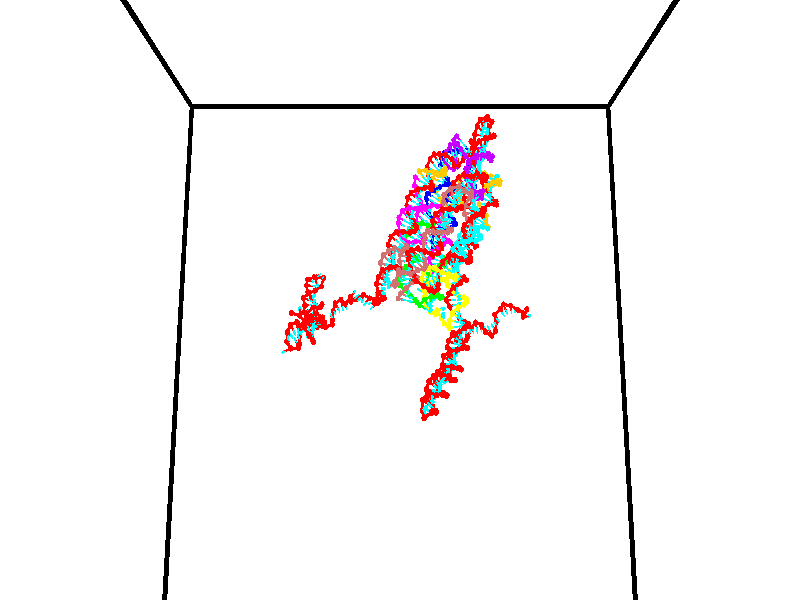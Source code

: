 // switches for output
#declare DRAW_BASES = 1; // possible values are 0, 1; only relevant for DNA ribbons
#declare DRAW_BASES_TYPE = 3; // possible values are 1, 2, 3; only relevant for DNA ribbons
#declare DRAW_FOG = 0; // set to 1 to enable fog

#include "colors.inc"

#include "transforms.inc"
background { rgb <1, 1, 1>}

#default {
   normal{
       ripples 0.25
       frequency 0.20
       turbulence 0.2
       lambda 5
   }
	finish {
		phong 0.1
		phong_size 40.
	}
}

// original window dimensions: 1024x640


// camera settings

camera {
	sky <0, 0.179814, -0.983701>
	up <0, 0.179814, -0.983701>
	right 1.6 * <1, 0, 0>
	location <35, 94.9851, 44.8844>
	look_at <35, 29.7336, 32.9568>
	direction <0, -65.2515, -11.9276>
	angle 67.0682
}


# declare cpy_camera_pos = <35, 94.9851, 44.8844>;
# if (DRAW_FOG = 1)
fog {
	fog_type 2
	up vnormalize(cpy_camera_pos)
	color rgbt<1,1,1,0.3>
	distance 1e-5
	fog_alt 3e-3
	fog_offset 56
}
# end


// LIGHTS

# declare lum = 6;
global_settings {
	ambient_light rgb lum * <0.05, 0.05, 0.05>
	max_trace_level 15
}# declare cpy_direct_light_amount = 0.25;
light_source
{	1000 * <-1, -1.16352, -0.803886>,
	rgb lum * cpy_direct_light_amount
	parallel
}

light_source
{	1000 * <1, 1.16352, 0.803886>,
	rgb lum * cpy_direct_light_amount
	parallel
}

// strand 0

// nucleotide -1

// particle -1
sphere {
	<24.127319, 35.239429, 35.067307> 0.250000
	pigment { color rgbt <1,0,0,0> }
	no_shadow
}
cylinder {
	<24.178822, 34.842815, 35.060673>,  <24.209723, 34.604847, 35.056694>, 0.100000
	pigment { color rgbt <1,0,0,0> }
	no_shadow
}
cylinder {
	<24.178822, 34.842815, 35.060673>,  <24.127319, 35.239429, 35.067307>, 0.100000
	pigment { color rgbt <1,0,0,0> }
	no_shadow
}

// particle -1
sphere {
	<24.178822, 34.842815, 35.060673> 0.100000
	pigment { color rgbt <1,0,0,0> }
	no_shadow
}
sphere {
	0, 1
	scale<0.080000,0.200000,0.300000>
	matrix <-0.195918, -0.041828, 0.979728,
		-0.972131, -0.122896, -0.199646,
		0.128756, -0.991537, -0.016585,
		24.217449, 34.545353, 35.055698>
	pigment { color rgbt <0,1,1,0> }
	no_shadow
}
cylinder {
	<24.896456, 35.030396, 35.249195>,  <24.127319, 35.239429, 35.067307>, 0.130000
	pigment { color rgbt <1,0,0,0> }
	no_shadow
}

// nucleotide -1

// particle -1
sphere {
	<24.896456, 35.030396, 35.249195> 0.250000
	pigment { color rgbt <1,0,0,0> }
	no_shadow
}
cylinder {
	<24.866032, 34.842113, 34.897594>,  <24.847776, 34.729145, 34.686634>, 0.100000
	pigment { color rgbt <1,0,0,0> }
	no_shadow
}
cylinder {
	<24.866032, 34.842113, 34.897594>,  <24.896456, 35.030396, 35.249195>, 0.100000
	pigment { color rgbt <1,0,0,0> }
	no_shadow
}

// particle -1
sphere {
	<24.866032, 34.842113, 34.897594> 0.100000
	pigment { color rgbt <1,0,0,0> }
	no_shadow
}
sphere {
	0, 1
	scale<0.080000,0.200000,0.300000>
	matrix <0.422471, 0.783306, -0.456015,
		0.903179, -0.406040, 0.139280,
		-0.076062, -0.470705, -0.879006,
		24.843214, 34.700901, 34.633892>
	pigment { color rgbt <0,1,1,0> }
	no_shadow
}
cylinder {
	<25.426596, 35.167358, 35.727139>,  <24.896456, 35.030396, 35.249195>, 0.130000
	pigment { color rgbt <1,0,0,0> }
	no_shadow
}

// nucleotide -1

// particle -1
sphere {
	<25.426596, 35.167358, 35.727139> 0.250000
	pigment { color rgbt <1,0,0,0> }
	no_shadow
}
cylinder {
	<25.813345, 35.067303, 35.747498>,  <26.045395, 35.007271, 35.759712>, 0.100000
	pigment { color rgbt <1,0,0,0> }
	no_shadow
}
cylinder {
	<25.813345, 35.067303, 35.747498>,  <25.426596, 35.167358, 35.727139>, 0.100000
	pigment { color rgbt <1,0,0,0> }
	no_shadow
}

// particle -1
sphere {
	<25.813345, 35.067303, 35.747498> 0.100000
	pigment { color rgbt <1,0,0,0> }
	no_shadow
}
sphere {
	0, 1
	scale<0.080000,0.200000,0.300000>
	matrix <-0.183173, -0.818745, -0.544154,
		0.177785, 0.516804, -0.837440,
		0.966871, -0.250139, 0.050896,
		26.103407, 34.992260, 35.762768>
	pigment { color rgbt <0,1,1,0> }
	no_shadow
}
cylinder {
	<25.593033, 35.020294, 35.101219>,  <25.426596, 35.167358, 35.727139>, 0.130000
	pigment { color rgbt <1,0,0,0> }
	no_shadow
}

// nucleotide -1

// particle -1
sphere {
	<25.593033, 35.020294, 35.101219> 0.250000
	pigment { color rgbt <1,0,0,0> }
	no_shadow
}
cylinder {
	<25.922871, 34.858780, 35.259712>,  <26.120773, 34.761871, 35.354809>, 0.100000
	pigment { color rgbt <1,0,0,0> }
	no_shadow
}
cylinder {
	<25.922871, 34.858780, 35.259712>,  <25.593033, 35.020294, 35.101219>, 0.100000
	pigment { color rgbt <1,0,0,0> }
	no_shadow
}

// particle -1
sphere {
	<25.922871, 34.858780, 35.259712> 0.100000
	pigment { color rgbt <1,0,0,0> }
	no_shadow
}
sphere {
	0, 1
	scale<0.080000,0.200000,0.300000>
	matrix <-0.042164, -0.742313, -0.668725,
		0.564152, 0.534720, -0.629132,
		0.824594, -0.403790, 0.396231,
		26.170248, 34.737644, 35.378582>
	pigment { color rgbt <0,1,1,0> }
	no_shadow
}
cylinder {
	<26.205402, 34.899689, 34.538582>,  <25.593033, 35.020294, 35.101219>, 0.130000
	pigment { color rgbt <1,0,0,0> }
	no_shadow
}

// nucleotide -1

// particle -1
sphere {
	<26.205402, 34.899689, 34.538582> 0.250000
	pigment { color rgbt <1,0,0,0> }
	no_shadow
}
cylinder {
	<26.255461, 34.627472, 34.827358>,  <26.285496, 34.464142, 35.000626>, 0.100000
	pigment { color rgbt <1,0,0,0> }
	no_shadow
}
cylinder {
	<26.255461, 34.627472, 34.827358>,  <26.205402, 34.899689, 34.538582>, 0.100000
	pigment { color rgbt <1,0,0,0> }
	no_shadow
}

// particle -1
sphere {
	<26.255461, 34.627472, 34.827358> 0.100000
	pigment { color rgbt <1,0,0,0> }
	no_shadow
}
sphere {
	0, 1
	scale<0.080000,0.200000,0.300000>
	matrix <-0.088182, -0.732410, -0.675129,
		0.988212, 0.020827, -0.151670,
		0.125145, -0.680545, 0.721940,
		26.293005, 34.423309, 35.043941>
	pigment { color rgbt <0,1,1,0> }
	no_shadow
}
cylinder {
	<26.875246, 34.644478, 34.498333>,  <26.205402, 34.899689, 34.538582>, 0.130000
	pigment { color rgbt <1,0,0,0> }
	no_shadow
}

// nucleotide -1

// particle -1
sphere {
	<26.875246, 34.644478, 34.498333> 0.250000
	pigment { color rgbt <1,0,0,0> }
	no_shadow
}
cylinder {
	<26.596579, 34.393692, 34.637802>,  <26.429379, 34.243221, 34.721485>, 0.100000
	pigment { color rgbt <1,0,0,0> }
	no_shadow
}
cylinder {
	<26.596579, 34.393692, 34.637802>,  <26.875246, 34.644478, 34.498333>, 0.100000
	pigment { color rgbt <1,0,0,0> }
	no_shadow
}

// particle -1
sphere {
	<26.596579, 34.393692, 34.637802> 0.100000
	pigment { color rgbt <1,0,0,0> }
	no_shadow
}
sphere {
	0, 1
	scale<0.080000,0.200000,0.300000>
	matrix <-0.114815, -0.382322, -0.916868,
		0.708146, -0.678786, 0.194367,
		-0.696668, -0.626961, 0.348675,
		26.387579, 34.205605, 34.742405>
	pigment { color rgbt <0,1,1,0> }
	no_shadow
}
cylinder {
	<27.004086, 34.003349, 34.114769>,  <26.875246, 34.644478, 34.498333>, 0.130000
	pigment { color rgbt <1,0,0,0> }
	no_shadow
}

// nucleotide -1

// particle -1
sphere {
	<27.004086, 34.003349, 34.114769> 0.250000
	pigment { color rgbt <1,0,0,0> }
	no_shadow
}
cylinder {
	<26.627872, 33.993309, 34.250278>,  <26.402143, 33.987286, 34.331585>, 0.100000
	pigment { color rgbt <1,0,0,0> }
	no_shadow
}
cylinder {
	<26.627872, 33.993309, 34.250278>,  <27.004086, 34.003349, 34.114769>, 0.100000
	pigment { color rgbt <1,0,0,0> }
	no_shadow
}

// particle -1
sphere {
	<26.627872, 33.993309, 34.250278> 0.100000
	pigment { color rgbt <1,0,0,0> }
	no_shadow
}
sphere {
	0, 1
	scale<0.080000,0.200000,0.300000>
	matrix <-0.301419, -0.398242, -0.866343,
		0.156656, -0.916937, 0.366996,
		-0.940535, -0.025098, 0.338769,
		26.345713, 33.985779, 34.351910>
	pigment { color rgbt <0,1,1,0> }
	no_shadow
}
cylinder {
	<26.764278, 33.260941, 34.260868>,  <27.004086, 34.003349, 34.114769>, 0.130000
	pigment { color rgbt <1,0,0,0> }
	no_shadow
}

// nucleotide -1

// particle -1
sphere {
	<26.764278, 33.260941, 34.260868> 0.250000
	pigment { color rgbt <1,0,0,0> }
	no_shadow
}
cylinder {
	<26.461729, 33.494053, 34.142033>,  <26.280199, 33.633923, 34.070732>, 0.100000
	pigment { color rgbt <1,0,0,0> }
	no_shadow
}
cylinder {
	<26.461729, 33.494053, 34.142033>,  <26.764278, 33.260941, 34.260868>, 0.100000
	pigment { color rgbt <1,0,0,0> }
	no_shadow
}

// particle -1
sphere {
	<26.461729, 33.494053, 34.142033> 0.100000
	pigment { color rgbt <1,0,0,0> }
	no_shadow
}
sphere {
	0, 1
	scale<0.080000,0.200000,0.300000>
	matrix <-0.101070, -0.552831, -0.827141,
		-0.646287, -0.595599, 0.477048,
		-0.756371, 0.582786, -0.297090,
		26.234818, 33.668888, 34.052906>
	pigment { color rgbt <0,1,1,0> }
	no_shadow
}
cylinder {
	<26.175400, 32.810104, 33.985077>,  <26.764278, 33.260941, 34.260868>, 0.130000
	pigment { color rgbt <1,0,0,0> }
	no_shadow
}

// nucleotide -1

// particle -1
sphere {
	<26.175400, 32.810104, 33.985077> 0.250000
	pigment { color rgbt <1,0,0,0> }
	no_shadow
}
cylinder {
	<26.158190, 33.178497, 33.830189>,  <26.147863, 33.399532, 33.737255>, 0.100000
	pigment { color rgbt <1,0,0,0> }
	no_shadow
}
cylinder {
	<26.158190, 33.178497, 33.830189>,  <26.175400, 32.810104, 33.985077>, 0.100000
	pigment { color rgbt <1,0,0,0> }
	no_shadow
}

// particle -1
sphere {
	<26.158190, 33.178497, 33.830189> 0.100000
	pigment { color rgbt <1,0,0,0> }
	no_shadow
}
sphere {
	0, 1
	scale<0.080000,0.200000,0.300000>
	matrix <-0.058685, -0.389240, -0.919265,
		-0.997349, -0.016829, 0.070795,
		-0.043026, 0.920983, -0.387220,
		26.145283, 33.454792, 33.714024>
	pigment { color rgbt <0,1,1,0> }
	no_shadow
}
cylinder {
	<25.715221, 32.721092, 33.409103>,  <26.175400, 32.810104, 33.985077>, 0.130000
	pigment { color rgbt <1,0,0,0> }
	no_shadow
}

// nucleotide -1

// particle -1
sphere {
	<25.715221, 32.721092, 33.409103> 0.250000
	pigment { color rgbt <1,0,0,0> }
	no_shadow
}
cylinder {
	<25.893719, 33.071480, 33.335838>,  <26.000816, 33.281712, 33.291878>, 0.100000
	pigment { color rgbt <1,0,0,0> }
	no_shadow
}
cylinder {
	<25.893719, 33.071480, 33.335838>,  <25.715221, 32.721092, 33.409103>, 0.100000
	pigment { color rgbt <1,0,0,0> }
	no_shadow
}

// particle -1
sphere {
	<25.893719, 33.071480, 33.335838> 0.100000
	pigment { color rgbt <1,0,0,0> }
	no_shadow
}
sphere {
	0, 1
	scale<0.080000,0.200000,0.300000>
	matrix <0.099113, -0.251793, -0.962693,
		-0.889407, 0.411439, -0.199180,
		0.446242, 0.875967, -0.183167,
		26.027592, 33.334270, 33.280888>
	pigment { color rgbt <0,1,1,0> }
	no_shadow
}
cylinder {
	<25.346897, 32.943806, 32.842892>,  <25.715221, 32.721092, 33.409103>, 0.130000
	pigment { color rgbt <1,0,0,0> }
	no_shadow
}

// nucleotide -1

// particle -1
sphere {
	<25.346897, 32.943806, 32.842892> 0.250000
	pigment { color rgbt <1,0,0,0> }
	no_shadow
}
cylinder {
	<25.696457, 33.137283, 32.823574>,  <25.906193, 33.253372, 32.811985>, 0.100000
	pigment { color rgbt <1,0,0,0> }
	no_shadow
}
cylinder {
	<25.696457, 33.137283, 32.823574>,  <25.346897, 32.943806, 32.842892>, 0.100000
	pigment { color rgbt <1,0,0,0> }
	no_shadow
}

// particle -1
sphere {
	<25.696457, 33.137283, 32.823574> 0.100000
	pigment { color rgbt <1,0,0,0> }
	no_shadow
}
sphere {
	0, 1
	scale<0.080000,0.200000,0.300000>
	matrix <0.042723, -0.175387, -0.983572,
		-0.484221, 0.857482, -0.173936,
		0.873902, 0.483698, -0.048292,
		25.958628, 33.282394, 32.809086>
	pigment { color rgbt <0,1,1,0> }
	no_shadow
}
cylinder {
	<25.277542, 33.388657, 32.342690>,  <25.346897, 32.943806, 32.842892>, 0.130000
	pigment { color rgbt <1,0,0,0> }
	no_shadow
}

// nucleotide -1

// particle -1
sphere {
	<25.277542, 33.388657, 32.342690> 0.250000
	pigment { color rgbt <1,0,0,0> }
	no_shadow
}
cylinder {
	<25.675705, 33.352058, 32.353970>,  <25.914602, 33.330101, 32.360737>, 0.100000
	pigment { color rgbt <1,0,0,0> }
	no_shadow
}
cylinder {
	<25.675705, 33.352058, 32.353970>,  <25.277542, 33.388657, 32.342690>, 0.100000
	pigment { color rgbt <1,0,0,0> }
	no_shadow
}

// particle -1
sphere {
	<25.675705, 33.352058, 32.353970> 0.100000
	pigment { color rgbt <1,0,0,0> }
	no_shadow
}
sphere {
	0, 1
	scale<0.080000,0.200000,0.300000>
	matrix <0.023663, -0.050333, -0.998452,
		0.092772, 0.994533, -0.047937,
		0.995406, -0.091494, 0.028203,
		25.974327, 33.324612, 32.362431>
	pigment { color rgbt <0,1,1,0> }
	no_shadow
}
cylinder {
	<25.454390, 33.929337, 31.945002>,  <25.277542, 33.388657, 32.342690>, 0.130000
	pigment { color rgbt <1,0,0,0> }
	no_shadow
}

// nucleotide -1

// particle -1
sphere {
	<25.454390, 33.929337, 31.945002> 0.250000
	pigment { color rgbt <1,0,0,0> }
	no_shadow
}
cylinder {
	<25.686487, 33.604267, 31.966450>,  <25.825747, 33.409225, 31.979319>, 0.100000
	pigment { color rgbt <1,0,0,0> }
	no_shadow
}
cylinder {
	<25.686487, 33.604267, 31.966450>,  <25.454390, 33.929337, 31.945002>, 0.100000
	pigment { color rgbt <1,0,0,0> }
	no_shadow
}

// particle -1
sphere {
	<25.686487, 33.604267, 31.966450> 0.100000
	pigment { color rgbt <1,0,0,0> }
	no_shadow
}
sphere {
	0, 1
	scale<0.080000,0.200000,0.300000>
	matrix <0.053539, -0.027634, -0.998183,
		0.812680, 0.582062, 0.027475,
		0.580246, -0.812674, 0.053621,
		25.860561, 33.360466, 31.982536>
	pigment { color rgbt <0,1,1,0> }
	no_shadow
}
cylinder {
	<26.149111, 34.019932, 31.739189>,  <25.454390, 33.929337, 31.945002>, 0.130000
	pigment { color rgbt <1,0,0,0> }
	no_shadow
}

// nucleotide -1

// particle -1
sphere {
	<26.149111, 34.019932, 31.739189> 0.250000
	pigment { color rgbt <1,0,0,0> }
	no_shadow
}
cylinder {
	<26.299332, 33.829365, 32.057178>,  <26.389463, 33.715023, 32.247974>, 0.100000
	pigment { color rgbt <1,0,0,0> }
	no_shadow
}
cylinder {
	<26.299332, 33.829365, 32.057178>,  <26.149111, 34.019932, 31.739189>, 0.100000
	pigment { color rgbt <1,0,0,0> }
	no_shadow
}

// particle -1
sphere {
	<26.299332, 33.829365, 32.057178> 0.100000
	pigment { color rgbt <1,0,0,0> }
	no_shadow
}
sphere {
	0, 1
	scale<0.080000,0.200000,0.300000>
	matrix <0.553787, -0.572444, -0.604671,
		0.743156, 0.667332, 0.048853,
		0.375551, -0.476419, 0.794976,
		26.411997, 33.686440, 32.295670>
	pigment { color rgbt <0,1,1,0> }
	no_shadow
}
cylinder {
	<26.456156, 34.676041, 31.894520>,  <26.149111, 34.019932, 31.739189>, 0.130000
	pigment { color rgbt <1,0,0,0> }
	no_shadow
}

// nucleotide -1

// particle -1
sphere {
	<26.456156, 34.676041, 31.894520> 0.250000
	pigment { color rgbt <1,0,0,0> }
	no_shadow
}
cylinder {
	<26.666233, 35.014515, 31.858423>,  <26.792280, 35.217598, 31.836765>, 0.100000
	pigment { color rgbt <1,0,0,0> }
	no_shadow
}
cylinder {
	<26.666233, 35.014515, 31.858423>,  <26.456156, 34.676041, 31.894520>, 0.100000
	pigment { color rgbt <1,0,0,0> }
	no_shadow
}

// particle -1
sphere {
	<26.666233, 35.014515, 31.858423> 0.100000
	pigment { color rgbt <1,0,0,0> }
	no_shadow
}
sphere {
	0, 1
	scale<0.080000,0.200000,0.300000>
	matrix <0.611229, -0.301319, 0.731851,
		0.592090, -0.439520, -0.675463,
		0.525193, 0.846185, -0.090240,
		26.823792, 35.268372, 31.831350>
	pigment { color rgbt <0,1,1,0> }
	no_shadow
}
cylinder {
	<27.160212, 34.482922, 31.925999>,  <26.456156, 34.676041, 31.894520>, 0.130000
	pigment { color rgbt <1,0,0,0> }
	no_shadow
}

// nucleotide -1

// particle -1
sphere {
	<27.160212, 34.482922, 31.925999> 0.250000
	pigment { color rgbt <1,0,0,0> }
	no_shadow
}
cylinder {
	<27.185385, 34.879044, 31.975546>,  <27.200489, 35.116714, 32.005276>, 0.100000
	pigment { color rgbt <1,0,0,0> }
	no_shadow
}
cylinder {
	<27.185385, 34.879044, 31.975546>,  <27.160212, 34.482922, 31.925999>, 0.100000
	pigment { color rgbt <1,0,0,0> }
	no_shadow
}

// particle -1
sphere {
	<27.185385, 34.879044, 31.975546> 0.100000
	pigment { color rgbt <1,0,0,0> }
	no_shadow
}
sphere {
	0, 1
	scale<0.080000,0.200000,0.300000>
	matrix <0.756751, -0.128269, 0.640996,
		0.650667, 0.053398, -0.757483,
		0.062934, 0.990301, 0.123869,
		27.204266, 35.176132, 32.012707>
	pigment { color rgbt <0,1,1,0> }
	no_shadow
}
cylinder {
	<26.917706, 34.147121, 32.577965>,  <27.160212, 34.482922, 31.925999>, 0.130000
	pigment { color rgbt <1,0,0,0> }
	no_shadow
}

// nucleotide -1

// particle -1
sphere {
	<26.917706, 34.147121, 32.577965> 0.250000
	pigment { color rgbt <1,0,0,0> }
	no_shadow
}
cylinder {
	<26.623802, 33.887115, 32.655537>,  <26.447460, 33.731110, 32.702080>, 0.100000
	pigment { color rgbt <1,0,0,0> }
	no_shadow
}
cylinder {
	<26.623802, 33.887115, 32.655537>,  <26.917706, 34.147121, 32.577965>, 0.100000
	pigment { color rgbt <1,0,0,0> }
	no_shadow
}

// particle -1
sphere {
	<26.623802, 33.887115, 32.655537> 0.100000
	pigment { color rgbt <1,0,0,0> }
	no_shadow
}
sphere {
	0, 1
	scale<0.080000,0.200000,0.300000>
	matrix <-0.190174, 0.471819, 0.860942,
		-0.651125, 0.595705, -0.470289,
		-0.734759, -0.650017, 0.193926,
		26.403374, 33.692112, 32.713715>
	pigment { color rgbt <0,1,1,0> }
	no_shadow
}
cylinder {
	<26.369640, 34.536724, 32.994949>,  <26.917706, 34.147121, 32.577965>, 0.130000
	pigment { color rgbt <1,0,0,0> }
	no_shadow
}

// nucleotide -1

// particle -1
sphere {
	<26.369640, 34.536724, 32.994949> 0.250000
	pigment { color rgbt <1,0,0,0> }
	no_shadow
}
cylinder {
	<26.265759, 34.159004, 33.075794>,  <26.203430, 33.932373, 33.124302>, 0.100000
	pigment { color rgbt <1,0,0,0> }
	no_shadow
}
cylinder {
	<26.265759, 34.159004, 33.075794>,  <26.369640, 34.536724, 32.994949>, 0.100000
	pigment { color rgbt <1,0,0,0> }
	no_shadow
}

// particle -1
sphere {
	<26.265759, 34.159004, 33.075794> 0.100000
	pigment { color rgbt <1,0,0,0> }
	no_shadow
}
sphere {
	0, 1
	scale<0.080000,0.200000,0.300000>
	matrix <-0.253716, 0.268664, 0.929219,
		-0.931763, 0.190041, -0.309357,
		-0.259703, -0.944301, 0.202114,
		26.187847, 33.875713, 33.136429>
	pigment { color rgbt <0,1,1,0> }
	no_shadow
}
cylinder {
	<25.734064, 34.656345, 33.302818>,  <26.369640, 34.536724, 32.994949>, 0.130000
	pigment { color rgbt <1,0,0,0> }
	no_shadow
}

// nucleotide -1

// particle -1
sphere {
	<25.734064, 34.656345, 33.302818> 0.250000
	pigment { color rgbt <1,0,0,0> }
	no_shadow
}
cylinder {
	<25.866701, 34.296158, 33.415386>,  <25.946283, 34.080044, 33.482929>, 0.100000
	pigment { color rgbt <1,0,0,0> }
	no_shadow
}
cylinder {
	<25.866701, 34.296158, 33.415386>,  <25.734064, 34.656345, 33.302818>, 0.100000
	pigment { color rgbt <1,0,0,0> }
	no_shadow
}

// particle -1
sphere {
	<25.866701, 34.296158, 33.415386> 0.100000
	pigment { color rgbt <1,0,0,0> }
	no_shadow
}
sphere {
	0, 1
	scale<0.080000,0.200000,0.300000>
	matrix <-0.246431, 0.205270, 0.947173,
		-0.910669, -0.383427, -0.153838,
		0.331593, -0.900471, 0.281422,
		25.966179, 34.026016, 33.499813>
	pigment { color rgbt <0,1,1,0> }
	no_shadow
}
cylinder {
	<25.123621, 34.342854, 33.615055>,  <25.734064, 34.656345, 33.302818>, 0.130000
	pigment { color rgbt <1,0,0,0> }
	no_shadow
}

// nucleotide -1

// particle -1
sphere {
	<25.123621, 34.342854, 33.615055> 0.250000
	pigment { color rgbt <1,0,0,0> }
	no_shadow
}
cylinder {
	<25.481237, 34.193577, 33.714188>,  <25.695807, 34.104012, 33.773666>, 0.100000
	pigment { color rgbt <1,0,0,0> }
	no_shadow
}
cylinder {
	<25.481237, 34.193577, 33.714188>,  <25.123621, 34.342854, 33.615055>, 0.100000
	pigment { color rgbt <1,0,0,0> }
	no_shadow
}

// particle -1
sphere {
	<25.481237, 34.193577, 33.714188> 0.100000
	pigment { color rgbt <1,0,0,0> }
	no_shadow
}
sphere {
	0, 1
	scale<0.080000,0.200000,0.300000>
	matrix <-0.234554, 0.081372, 0.968691,
		-0.381676, -0.924178, -0.014785,
		0.894040, -0.373194, 0.247827,
		25.749449, 34.081619, 33.788536>
	pigment { color rgbt <0,1,1,0> }
	no_shadow
}
cylinder {
	<25.309954, 34.505222, 34.303902>,  <25.123621, 34.342854, 33.615055>, 0.130000
	pigment { color rgbt <1,0,0,0> }
	no_shadow
}

// nucleotide -1

// particle -1
sphere {
	<25.309954, 34.505222, 34.303902> 0.250000
	pigment { color rgbt <1,0,0,0> }
	no_shadow
}
cylinder {
	<25.538963, 34.184780, 34.234104>,  <25.676369, 33.992516, 34.192226>, 0.100000
	pigment { color rgbt <1,0,0,0> }
	no_shadow
}
cylinder {
	<25.538963, 34.184780, 34.234104>,  <25.309954, 34.505222, 34.303902>, 0.100000
	pigment { color rgbt <1,0,0,0> }
	no_shadow
}

// particle -1
sphere {
	<25.538963, 34.184780, 34.234104> 0.100000
	pigment { color rgbt <1,0,0,0> }
	no_shadow
}
sphere {
	0, 1
	scale<0.080000,0.200000,0.300000>
	matrix <0.198119, -0.071348, 0.977578,
		-0.795592, -0.594257, 0.117866,
		0.572523, -0.801104, -0.174498,
		25.710720, 33.944450, 34.181755>
	pigment { color rgbt <0,1,1,0> }
	no_shadow
}
cylinder {
	<25.094456, 33.890160, 34.806786>,  <25.309954, 34.505222, 34.303902>, 0.130000
	pigment { color rgbt <1,0,0,0> }
	no_shadow
}

// nucleotide -1

// particle -1
sphere {
	<25.094456, 33.890160, 34.806786> 0.250000
	pigment { color rgbt <1,0,0,0> }
	no_shadow
}
cylinder {
	<25.468090, 33.920605, 34.667248>,  <25.692270, 33.938869, 34.583523>, 0.100000
	pigment { color rgbt <1,0,0,0> }
	no_shadow
}
cylinder {
	<25.468090, 33.920605, 34.667248>,  <25.094456, 33.890160, 34.806786>, 0.100000
	pigment { color rgbt <1,0,0,0> }
	no_shadow
}

// particle -1
sphere {
	<25.468090, 33.920605, 34.667248> 0.100000
	pigment { color rgbt <1,0,0,0> }
	no_shadow
}
sphere {
	0, 1
	scale<0.080000,0.200000,0.300000>
	matrix <0.347659, 0.028760, 0.937180,
		0.081363, -0.996684, 0.000404,
		0.934084, 0.076112, -0.348846,
		25.748316, 33.943439, 34.562595>
	pigment { color rgbt <0,1,1,0> }
	no_shadow
}
cylinder {
	<25.426388, 33.426003, 35.180569>,  <25.094456, 33.890160, 34.806786>, 0.130000
	pigment { color rgbt <1,0,0,0> }
	no_shadow
}

// nucleotide -1

// particle -1
sphere {
	<25.426388, 33.426003, 35.180569> 0.250000
	pigment { color rgbt <1,0,0,0> }
	no_shadow
}
cylinder {
	<25.693720, 33.690823, 35.044907>,  <25.854118, 33.849716, 34.963509>, 0.100000
	pigment { color rgbt <1,0,0,0> }
	no_shadow
}
cylinder {
	<25.693720, 33.690823, 35.044907>,  <25.426388, 33.426003, 35.180569>, 0.100000
	pigment { color rgbt <1,0,0,0> }
	no_shadow
}

// particle -1
sphere {
	<25.693720, 33.690823, 35.044907> 0.100000
	pigment { color rgbt <1,0,0,0> }
	no_shadow
}
sphere {
	0, 1
	scale<0.080000,0.200000,0.300000>
	matrix <0.280878, 0.197578, 0.939186,
		0.688798, -0.722946, -0.053909,
		0.668330, 0.662051, -0.339151,
		25.894218, 33.889439, 34.943161>
	pigment { color rgbt <0,1,1,0> }
	no_shadow
}
cylinder {
	<26.054968, 33.162724, 35.628899>,  <25.426388, 33.426003, 35.180569>, 0.130000
	pigment { color rgbt <1,0,0,0> }
	no_shadow
}

// nucleotide -1

// particle -1
sphere {
	<26.054968, 33.162724, 35.628899> 0.250000
	pigment { color rgbt <1,0,0,0> }
	no_shadow
}
cylinder {
	<26.051435, 33.524673, 35.458664>,  <26.049316, 33.741844, 35.356522>, 0.100000
	pigment { color rgbt <1,0,0,0> }
	no_shadow
}
cylinder {
	<26.051435, 33.524673, 35.458664>,  <26.054968, 33.162724, 35.628899>, 0.100000
	pigment { color rgbt <1,0,0,0> }
	no_shadow
}

// particle -1
sphere {
	<26.051435, 33.524673, 35.458664> 0.100000
	pigment { color rgbt <1,0,0,0> }
	no_shadow
}
sphere {
	0, 1
	scale<0.080000,0.200000,0.300000>
	matrix <0.524967, 0.366433, 0.768204,
		0.851077, -0.216634, -0.478265,
		-0.008833, 0.904874, -0.425588,
		26.048786, 33.796135, 35.330986>
	pigment { color rgbt <0,1,1,0> }
	no_shadow
}
cylinder {
	<26.497128, 33.637745, 36.039902>,  <26.054968, 33.162724, 35.628899>, 0.130000
	pigment { color rgbt <1,0,0,0> }
	no_shadow
}

// nucleotide -1

// particle -1
sphere {
	<26.497128, 33.637745, 36.039902> 0.250000
	pigment { color rgbt <1,0,0,0> }
	no_shadow
}
cylinder {
	<26.414282, 33.884621, 35.736275>,  <26.364574, 34.032745, 35.554100>, 0.100000
	pigment { color rgbt <1,0,0,0> }
	no_shadow
}
cylinder {
	<26.414282, 33.884621, 35.736275>,  <26.497128, 33.637745, 36.039902>, 0.100000
	pigment { color rgbt <1,0,0,0> }
	no_shadow
}

// particle -1
sphere {
	<26.414282, 33.884621, 35.736275> 0.100000
	pigment { color rgbt <1,0,0,0> }
	no_shadow
}
sphere {
	0, 1
	scale<0.080000,0.200000,0.300000>
	matrix <0.335079, 0.773715, 0.537668,
		0.919144, -0.142989, -0.367054,
		-0.207114, 0.617187, -0.759068,
		26.352148, 34.069778, 35.508553>
	pigment { color rgbt <0,1,1,0> }
	no_shadow
}
cylinder {
	<27.114359, 34.083073, 36.001167>,  <26.497128, 33.637745, 36.039902>, 0.130000
	pigment { color rgbt <1,0,0,0> }
	no_shadow
}

// nucleotide -1

// particle -1
sphere {
	<27.114359, 34.083073, 36.001167> 0.250000
	pigment { color rgbt <1,0,0,0> }
	no_shadow
}
cylinder {
	<26.811493, 34.279488, 35.828850>,  <26.629772, 34.397335, 35.725460>, 0.100000
	pigment { color rgbt <1,0,0,0> }
	no_shadow
}
cylinder {
	<26.811493, 34.279488, 35.828850>,  <27.114359, 34.083073, 36.001167>, 0.100000
	pigment { color rgbt <1,0,0,0> }
	no_shadow
}

// particle -1
sphere {
	<26.811493, 34.279488, 35.828850> 0.100000
	pigment { color rgbt <1,0,0,0> }
	no_shadow
}
sphere {
	0, 1
	scale<0.080000,0.200000,0.300000>
	matrix <0.301498, 0.847743, 0.436383,
		0.579481, 0.200532, -0.789929,
		-0.757166, 0.491038, -0.430791,
		26.584343, 34.426800, 35.699612>
	pigment { color rgbt <0,1,1,0> }
	no_shadow
}
cylinder {
	<27.360617, 34.671295, 35.857552>,  <27.114359, 34.083073, 36.001167>, 0.130000
	pigment { color rgbt <1,0,0,0> }
	no_shadow
}

// nucleotide -1

// particle -1
sphere {
	<27.360617, 34.671295, 35.857552> 0.250000
	pigment { color rgbt <1,0,0,0> }
	no_shadow
}
cylinder {
	<26.975269, 34.770485, 35.816696>,  <26.744061, 34.829998, 35.792183>, 0.100000
	pigment { color rgbt <1,0,0,0> }
	no_shadow
}
cylinder {
	<26.975269, 34.770485, 35.816696>,  <27.360617, 34.671295, 35.857552>, 0.100000
	pigment { color rgbt <1,0,0,0> }
	no_shadow
}

// particle -1
sphere {
	<26.975269, 34.770485, 35.816696> 0.100000
	pigment { color rgbt <1,0,0,0> }
	no_shadow
}
sphere {
	0, 1
	scale<0.080000,0.200000,0.300000>
	matrix <0.231979, 0.961612, 0.146588,
		0.134569, 0.117524, -0.983910,
		-0.963368, 0.247973, -0.102140,
		26.686258, 34.844875, 35.786053>
	pigment { color rgbt <0,1,1,0> }
	no_shadow
}
cylinder {
	<27.288448, 35.383919, 35.467861>,  <27.360617, 34.671295, 35.857552>, 0.130000
	pigment { color rgbt <1,0,0,0> }
	no_shadow
}

// nucleotide -1

// particle -1
sphere {
	<27.288448, 35.383919, 35.467861> 0.250000
	pigment { color rgbt <1,0,0,0> }
	no_shadow
}
cylinder {
	<26.940763, 35.328873, 35.657822>,  <26.732153, 35.295845, 35.771797>, 0.100000
	pigment { color rgbt <1,0,0,0> }
	no_shadow
}
cylinder {
	<26.940763, 35.328873, 35.657822>,  <27.288448, 35.383919, 35.467861>, 0.100000
	pigment { color rgbt <1,0,0,0> }
	no_shadow
}

// particle -1
sphere {
	<26.940763, 35.328873, 35.657822> 0.100000
	pigment { color rgbt <1,0,0,0> }
	no_shadow
}
sphere {
	0, 1
	scale<0.080000,0.200000,0.300000>
	matrix <-0.009740, 0.965064, 0.261835,
		-0.494341, 0.222965, -0.840187,
		-0.869213, -0.137619, 0.474899,
		26.680000, 35.287586, 35.800293>
	pigment { color rgbt <0,1,1,0> }
	no_shadow
}
cylinder {
	<26.697983, 35.793697, 35.218235>,  <27.288448, 35.383919, 35.467861>, 0.130000
	pigment { color rgbt <1,0,0,0> }
	no_shadow
}

// nucleotide -1

// particle -1
sphere {
	<26.697983, 35.793697, 35.218235> 0.250000
	pigment { color rgbt <1,0,0,0> }
	no_shadow
}
cylinder {
	<26.686628, 35.716873, 35.610622>,  <26.679815, 35.670780, 35.846054>, 0.100000
	pigment { color rgbt <1,0,0,0> }
	no_shadow
}
cylinder {
	<26.686628, 35.716873, 35.610622>,  <26.697983, 35.793697, 35.218235>, 0.100000
	pigment { color rgbt <1,0,0,0> }
	no_shadow
}

// particle -1
sphere {
	<26.686628, 35.716873, 35.610622> 0.100000
	pigment { color rgbt <1,0,0,0> }
	no_shadow
}
sphere {
	0, 1
	scale<0.080000,0.200000,0.300000>
	matrix <-0.240078, 0.953953, 0.179824,
		-0.970339, -0.230406, -0.073187,
		-0.028384, -0.192061, 0.980973,
		26.678114, 35.659256, 35.904915>
	pigment { color rgbt <0,1,1,0> }
	no_shadow
}
cylinder {
	<26.261038, 36.350254, 35.531986>,  <26.697983, 35.793697, 35.218235>, 0.130000
	pigment { color rgbt <1,0,0,0> }
	no_shadow
}

// nucleotide -1

// particle -1
sphere {
	<26.261038, 36.350254, 35.531986> 0.250000
	pigment { color rgbt <1,0,0,0> }
	no_shadow
}
cylinder {
	<26.465477, 36.184315, 35.833099>,  <26.588140, 36.084751, 36.013767>, 0.100000
	pigment { color rgbt <1,0,0,0> }
	no_shadow
}
cylinder {
	<26.465477, 36.184315, 35.833099>,  <26.261038, 36.350254, 35.531986>, 0.100000
	pigment { color rgbt <1,0,0,0> }
	no_shadow
}

// particle -1
sphere {
	<26.465477, 36.184315, 35.833099> 0.100000
	pigment { color rgbt <1,0,0,0> }
	no_shadow
}
sphere {
	0, 1
	scale<0.080000,0.200000,0.300000>
	matrix <-0.099195, 0.841490, 0.531089,
		-0.853778, -0.346112, 0.388934,
		0.511100, -0.414851, 0.752778,
		26.618807, 36.059860, 36.058933>
	pigment { color rgbt <0,1,1,0> }
	no_shadow
}
cylinder {
	<25.929623, 36.213737, 36.223602>,  <26.261038, 36.350254, 35.531986>, 0.130000
	pigment { color rgbt <1,0,0,0> }
	no_shadow
}

// nucleotide -1

// particle -1
sphere {
	<25.929623, 36.213737, 36.223602> 0.250000
	pigment { color rgbt <1,0,0,0> }
	no_shadow
}
cylinder {
	<26.322668, 36.263897, 36.278366>,  <26.558495, 36.293995, 36.311226>, 0.100000
	pigment { color rgbt <1,0,0,0> }
	no_shadow
}
cylinder {
	<26.322668, 36.263897, 36.278366>,  <25.929623, 36.213737, 36.223602>, 0.100000
	pigment { color rgbt <1,0,0,0> }
	no_shadow
}

// particle -1
sphere {
	<26.322668, 36.263897, 36.278366> 0.100000
	pigment { color rgbt <1,0,0,0> }
	no_shadow
}
sphere {
	0, 1
	scale<0.080000,0.200000,0.300000>
	matrix <-0.181673, 0.801473, 0.569769,
		-0.038283, -0.584736, 0.810320,
		0.982614, 0.125401, 0.136914,
		26.617453, 36.301517, 36.319439>
	pigment { color rgbt <0,1,1,0> }
	no_shadow
}
cylinder {
	<26.210127, 36.154751, 36.960064>,  <25.929623, 36.213737, 36.223602>, 0.130000
	pigment { color rgbt <1,0,0,0> }
	no_shadow
}

// nucleotide -1

// particle -1
sphere {
	<26.210127, 36.154751, 36.960064> 0.250000
	pigment { color rgbt <1,0,0,0> }
	no_shadow
}
cylinder {
	<26.401403, 36.445713, 36.763203>,  <26.516169, 36.620293, 36.645088>, 0.100000
	pigment { color rgbt <1,0,0,0> }
	no_shadow
}
cylinder {
	<26.401403, 36.445713, 36.763203>,  <26.210127, 36.154751, 36.960064>, 0.100000
	pigment { color rgbt <1,0,0,0> }
	no_shadow
}

// particle -1
sphere {
	<26.401403, 36.445713, 36.763203> 0.100000
	pigment { color rgbt <1,0,0,0> }
	no_shadow
}
sphere {
	0, 1
	scale<0.080000,0.200000,0.300000>
	matrix <-0.203023, 0.636750, 0.743862,
		0.854468, -0.255790, 0.452168,
		0.478190, 0.727407, -0.492151,
		26.544861, 36.663937, 36.615559>
	pigment { color rgbt <0,1,1,0> }
	no_shadow
}
cylinder {
	<26.484541, 36.556179, 37.550030>,  <26.210127, 36.154751, 36.960064>, 0.130000
	pigment { color rgbt <1,0,0,0> }
	no_shadow
}

// nucleotide -1

// particle -1
sphere {
	<26.484541, 36.556179, 37.550030> 0.250000
	pigment { color rgbt <1,0,0,0> }
	no_shadow
}
cylinder {
	<26.520874, 36.805473, 37.239334>,  <26.542673, 36.955051, 37.052917>, 0.100000
	pigment { color rgbt <1,0,0,0> }
	no_shadow
}
cylinder {
	<26.520874, 36.805473, 37.239334>,  <26.484541, 36.556179, 37.550030>, 0.100000
	pigment { color rgbt <1,0,0,0> }
	no_shadow
}

// particle -1
sphere {
	<26.520874, 36.805473, 37.239334> 0.100000
	pigment { color rgbt <1,0,0,0> }
	no_shadow
}
sphere {
	0, 1
	scale<0.080000,0.200000,0.300000>
	matrix <-0.577226, 0.668531, 0.468911,
		0.811517, 0.405763, 0.420472,
		0.090832, 0.623236, -0.776741,
		26.548124, 36.992443, 37.006313>
	pigment { color rgbt <0,1,1,0> }
	no_shadow
}
cylinder {
	<26.675001, 37.133801, 37.760559>,  <26.484541, 36.556179, 37.550030>, 0.130000
	pigment { color rgbt <1,0,0,0> }
	no_shadow
}

// nucleotide -1

// particle -1
sphere {
	<26.675001, 37.133801, 37.760559> 0.250000
	pigment { color rgbt <1,0,0,0> }
	no_shadow
}
cylinder {
	<26.513569, 37.256027, 37.415596>,  <26.416710, 37.329365, 37.208618>, 0.100000
	pigment { color rgbt <1,0,0,0> }
	no_shadow
}
cylinder {
	<26.513569, 37.256027, 37.415596>,  <26.675001, 37.133801, 37.760559>, 0.100000
	pigment { color rgbt <1,0,0,0> }
	no_shadow
}

// particle -1
sphere {
	<26.513569, 37.256027, 37.415596> 0.100000
	pigment { color rgbt <1,0,0,0> }
	no_shadow
}
sphere {
	0, 1
	scale<0.080000,0.200000,0.300000>
	matrix <-0.451847, 0.753054, 0.478271,
		0.795585, 0.582699, -0.165851,
		-0.403583, 0.305566, -0.862410,
		26.392494, 37.347698, 37.156872>
	pigment { color rgbt <0,1,1,0> }
	no_shadow
}
cylinder {
	<26.680567, 37.930618, 37.685757>,  <26.675001, 37.133801, 37.760559>, 0.130000
	pigment { color rgbt <1,0,0,0> }
	no_shadow
}

// nucleotide -1

// particle -1
sphere {
	<26.680567, 37.930618, 37.685757> 0.250000
	pigment { color rgbt <1,0,0,0> }
	no_shadow
}
cylinder {
	<26.382120, 37.743069, 37.496666>,  <26.203053, 37.630539, 37.383213>, 0.100000
	pigment { color rgbt <1,0,0,0> }
	no_shadow
}
cylinder {
	<26.382120, 37.743069, 37.496666>,  <26.680567, 37.930618, 37.685757>, 0.100000
	pigment { color rgbt <1,0,0,0> }
	no_shadow
}

// particle -1
sphere {
	<26.382120, 37.743069, 37.496666> 0.100000
	pigment { color rgbt <1,0,0,0> }
	no_shadow
}
sphere {
	0, 1
	scale<0.080000,0.200000,0.300000>
	matrix <-0.659335, 0.619128, 0.426565,
		0.092673, 0.629951, -0.771086,
		-0.746116, -0.468873, -0.472726,
		26.158285, 37.602406, 37.354847>
	pigment { color rgbt <0,1,1,0> }
	no_shadow
}
cylinder {
	<26.417219, 38.502834, 37.357899>,  <26.680567, 37.930618, 37.685757>, 0.130000
	pigment { color rgbt <1,0,0,0> }
	no_shadow
}

// nucleotide -1

// particle -1
sphere {
	<26.417219, 38.502834, 37.357899> 0.250000
	pigment { color rgbt <1,0,0,0> }
	no_shadow
}
cylinder {
	<26.226782, 38.244652, 37.118996>,  <26.112520, 38.089741, 36.975655>, 0.100000
	pigment { color rgbt <1,0,0,0> }
	no_shadow
}
cylinder {
	<26.226782, 38.244652, 37.118996>,  <26.417219, 38.502834, 37.357899>, 0.100000
	pigment { color rgbt <1,0,0,0> }
	no_shadow
}

// particle -1
sphere {
	<26.226782, 38.244652, 37.118996> 0.100000
	pigment { color rgbt <1,0,0,0> }
	no_shadow
}
sphere {
	0, 1
	scale<0.080000,0.200000,0.300000>
	matrix <-0.865166, 0.465469, 0.186616,
		0.157553, 0.605576, -0.780035,
		-0.476093, -0.645458, -0.597260,
		26.083954, 38.051014, 36.939819>
	pigment { color rgbt <0,1,1,0> }
	no_shadow
}
cylinder {
	<25.985243, 38.913017, 36.767044>,  <26.417219, 38.502834, 37.357899>, 0.130000
	pigment { color rgbt <1,0,0,0> }
	no_shadow
}

// nucleotide -1

// particle -1
sphere {
	<25.985243, 38.913017, 36.767044> 0.250000
	pigment { color rgbt <1,0,0,0> }
	no_shadow
}
cylinder {
	<25.842745, 38.554745, 36.873512>,  <25.757246, 38.339783, 36.937393>, 0.100000
	pigment { color rgbt <1,0,0,0> }
	no_shadow
}
cylinder {
	<25.842745, 38.554745, 36.873512>,  <25.985243, 38.913017, 36.767044>, 0.100000
	pigment { color rgbt <1,0,0,0> }
	no_shadow
}

// particle -1
sphere {
	<25.842745, 38.554745, 36.873512> 0.100000
	pigment { color rgbt <1,0,0,0> }
	no_shadow
}
sphere {
	0, 1
	scale<0.080000,0.200000,0.300000>
	matrix <-0.871405, 0.421284, 0.251343,
		-0.337256, -0.142403, -0.930580,
		-0.356246, -0.895679, 0.266171,
		25.735870, 38.286041, 36.953365>
	pigment { color rgbt <0,1,1,0> }
	no_shadow
}
cylinder {
	<25.291046, 38.773548, 36.373379>,  <25.985243, 38.913017, 36.767044>, 0.130000
	pigment { color rgbt <1,0,0,0> }
	no_shadow
}

// nucleotide -1

// particle -1
sphere {
	<25.291046, 38.773548, 36.373379> 0.250000
	pigment { color rgbt <1,0,0,0> }
	no_shadow
}
cylinder {
	<25.322092, 38.557610, 36.708652>,  <25.340719, 38.428047, 36.909817>, 0.100000
	pigment { color rgbt <1,0,0,0> }
	no_shadow
}
cylinder {
	<25.322092, 38.557610, 36.708652>,  <25.291046, 38.773548, 36.373379>, 0.100000
	pigment { color rgbt <1,0,0,0> }
	no_shadow
}

// particle -1
sphere {
	<25.322092, 38.557610, 36.708652> 0.100000
	pigment { color rgbt <1,0,0,0> }
	no_shadow
}
sphere {
	0, 1
	scale<0.080000,0.200000,0.300000>
	matrix <-0.844675, 0.411003, 0.342929,
		-0.529622, -0.734606, -0.424093,
		0.077614, -0.539844, 0.838180,
		25.345377, 38.395657, 36.960106>
	pigment { color rgbt <0,1,1,0> }
	no_shadow
}
cylinder {
	<24.673666, 38.603203, 36.571400>,  <25.291046, 38.773548, 36.373379>, 0.130000
	pigment { color rgbt <1,0,0,0> }
	no_shadow
}

// nucleotide -1

// particle -1
sphere {
	<24.673666, 38.603203, 36.571400> 0.250000
	pigment { color rgbt <1,0,0,0> }
	no_shadow
}
cylinder {
	<24.882227, 38.603729, 36.912724>,  <25.007364, 38.604046, 37.117519>, 0.100000
	pigment { color rgbt <1,0,0,0> }
	no_shadow
}
cylinder {
	<24.882227, 38.603729, 36.912724>,  <24.673666, 38.603203, 36.571400>, 0.100000
	pigment { color rgbt <1,0,0,0> }
	no_shadow
}

// particle -1
sphere {
	<24.882227, 38.603729, 36.912724> 0.100000
	pigment { color rgbt <1,0,0,0> }
	no_shadow
}
sphere {
	0, 1
	scale<0.080000,0.200000,0.300000>
	matrix <-0.753746, 0.469482, 0.459841,
		-0.400008, -0.882941, 0.245782,
		0.521402, 0.001317, 0.853310,
		25.038649, 38.604126, 37.168716>
	pigment { color rgbt <0,1,1,0> }
	no_shadow
}
cylinder {
	<24.338104, 38.339333, 37.121826>,  <24.673666, 38.603203, 36.571400>, 0.130000
	pigment { color rgbt <1,0,0,0> }
	no_shadow
}

// nucleotide -1

// particle -1
sphere {
	<24.338104, 38.339333, 37.121826> 0.250000
	pigment { color rgbt <1,0,0,0> }
	no_shadow
}
cylinder {
	<24.604120, 38.565571, 37.316895>,  <24.763729, 38.701313, 37.433937>, 0.100000
	pigment { color rgbt <1,0,0,0> }
	no_shadow
}
cylinder {
	<24.604120, 38.565571, 37.316895>,  <24.338104, 38.339333, 37.121826>, 0.100000
	pigment { color rgbt <1,0,0,0> }
	no_shadow
}

// particle -1
sphere {
	<24.604120, 38.565571, 37.316895> 0.100000
	pigment { color rgbt <1,0,0,0> }
	no_shadow
}
sphere {
	0, 1
	scale<0.080000,0.200000,0.300000>
	matrix <-0.739807, 0.409739, 0.533666,
		0.102020, -0.715693, 0.690924,
		0.665040, 0.565594, 0.487673,
		24.803633, 38.735249, 37.463196>
	pigment { color rgbt <0,1,1,0> }
	no_shadow
}
cylinder {
	<24.304621, 38.253529, 37.854137>,  <24.338104, 38.339333, 37.121826>, 0.130000
	pigment { color rgbt <1,0,0,0> }
	no_shadow
}

// nucleotide -1

// particle -1
sphere {
	<24.304621, 38.253529, 37.854137> 0.250000
	pigment { color rgbt <1,0,0,0> }
	no_shadow
}
cylinder {
	<24.435980, 38.612183, 37.735344>,  <24.514795, 38.827374, 37.664070>, 0.100000
	pigment { color rgbt <1,0,0,0> }
	no_shadow
}
cylinder {
	<24.435980, 38.612183, 37.735344>,  <24.304621, 38.253529, 37.854137>, 0.100000
	pigment { color rgbt <1,0,0,0> }
	no_shadow
}

// particle -1
sphere {
	<24.435980, 38.612183, 37.735344> 0.100000
	pigment { color rgbt <1,0,0,0> }
	no_shadow
}
sphere {
	0, 1
	scale<0.080000,0.200000,0.300000>
	matrix <-0.924586, 0.369444, 0.093016,
		0.193119, 0.244038, 0.950342,
		0.328399, 0.896637, -0.296981,
		24.534500, 38.881172, 37.646248>
	pigment { color rgbt <0,1,1,0> }
	no_shadow
}
cylinder {
	<24.614912, 37.854965, 38.341148>,  <24.304621, 38.253529, 37.854137>, 0.130000
	pigment { color rgbt <1,0,0,0> }
	no_shadow
}

// nucleotide -1

// particle -1
sphere {
	<24.614912, 37.854965, 38.341148> 0.250000
	pigment { color rgbt <1,0,0,0> }
	no_shadow
}
cylinder {
	<24.245605, 37.783989, 38.477440>,  <24.024021, 37.741402, 38.559216>, 0.100000
	pigment { color rgbt <1,0,0,0> }
	no_shadow
}
cylinder {
	<24.245605, 37.783989, 38.477440>,  <24.614912, 37.854965, 38.341148>, 0.100000
	pigment { color rgbt <1,0,0,0> }
	no_shadow
}

// particle -1
sphere {
	<24.245605, 37.783989, 38.477440> 0.100000
	pigment { color rgbt <1,0,0,0> }
	no_shadow
}
sphere {
	0, 1
	scale<0.080000,0.200000,0.300000>
	matrix <0.375195, -0.607038, 0.700523,
		0.082531, 0.774608, 0.627033,
		-0.923264, -0.177445, 0.340729,
		23.968626, 37.730755, 38.579659>
	pigment { color rgbt <0,1,1,0> }
	no_shadow
}
cylinder {
	<25.391922, 38.050251, 38.334839>,  <24.614912, 37.854965, 38.341148>, 0.130000
	pigment { color rgbt <1,0,0,0> }
	no_shadow
}

// nucleotide -1

// particle -1
sphere {
	<25.391922, 38.050251, 38.334839> 0.250000
	pigment { color rgbt <1,0,0,0> }
	no_shadow
}
cylinder {
	<25.209904, 38.081348, 37.980011>,  <25.100693, 38.100006, 37.767117>, 0.100000
	pigment { color rgbt <1,0,0,0> }
	no_shadow
}
cylinder {
	<25.209904, 38.081348, 37.980011>,  <25.391922, 38.050251, 38.334839>, 0.100000
	pigment { color rgbt <1,0,0,0> }
	no_shadow
}

// particle -1
sphere {
	<25.209904, 38.081348, 37.980011> 0.100000
	pigment { color rgbt <1,0,0,0> }
	no_shadow
}
sphere {
	0, 1
	scale<0.080000,0.200000,0.300000>
	matrix <0.859848, -0.220622, -0.460421,
		-0.231505, -0.972255, 0.033539,
		-0.455046, 0.077751, -0.887067,
		25.073389, 38.104671, 37.713890>
	pigment { color rgbt <0,1,1,0> }
	no_shadow
}
cylinder {
	<25.376715, 37.523945, 37.972992>,  <25.391922, 38.050251, 38.334839>, 0.130000
	pigment { color rgbt <1,0,0,0> }
	no_shadow
}

// nucleotide -1

// particle -1
sphere {
	<25.376715, 37.523945, 37.972992> 0.250000
	pigment { color rgbt <1,0,0,0> }
	no_shadow
}
cylinder {
	<25.353331, 37.777260, 37.664310>,  <25.339300, 37.929249, 37.479099>, 0.100000
	pigment { color rgbt <1,0,0,0> }
	no_shadow
}
cylinder {
	<25.353331, 37.777260, 37.664310>,  <25.376715, 37.523945, 37.972992>, 0.100000
	pigment { color rgbt <1,0,0,0> }
	no_shadow
}

// particle -1
sphere {
	<25.353331, 37.777260, 37.664310> 0.100000
	pigment { color rgbt <1,0,0,0> }
	no_shadow
}
sphere {
	0, 1
	scale<0.080000,0.200000,0.300000>
	matrix <0.801561, -0.431000, -0.414415,
		-0.595048, -0.642797, -0.482421,
		-0.058461, 0.633286, -0.771706,
		25.335793, 37.967247, 37.432800>
	pigment { color rgbt <0,1,1,0> }
	no_shadow
}
cylinder {
	<25.278927, 37.092503, 37.250927>,  <25.376715, 37.523945, 37.972992>, 0.130000
	pigment { color rgbt <1,0,0,0> }
	no_shadow
}

// nucleotide -1

// particle -1
sphere {
	<25.278927, 37.092503, 37.250927> 0.250000
	pigment { color rgbt <1,0,0,0> }
	no_shadow
}
cylinder {
	<25.415201, 37.462246, 37.182240>,  <25.496965, 37.684093, 37.141029>, 0.100000
	pigment { color rgbt <1,0,0,0> }
	no_shadow
}
cylinder {
	<25.415201, 37.462246, 37.182240>,  <25.278927, 37.092503, 37.250927>, 0.100000
	pigment { color rgbt <1,0,0,0> }
	no_shadow
}

// particle -1
sphere {
	<25.415201, 37.462246, 37.182240> 0.100000
	pigment { color rgbt <1,0,0,0> }
	no_shadow
}
sphere {
	0, 1
	scale<0.080000,0.200000,0.300000>
	matrix <0.673246, -0.367343, -0.641716,
		-0.656257, 0.103018, -0.747472,
		0.340687, 0.924363, -0.171715,
		25.517406, 37.739555, 37.130726>
	pigment { color rgbt <0,1,1,0> }
	no_shadow
}
cylinder {
	<25.338114, 37.277775, 36.455826>,  <25.278927, 37.092503, 37.250927>, 0.130000
	pigment { color rgbt <1,0,0,0> }
	no_shadow
}

// nucleotide -1

// particle -1
sphere {
	<25.338114, 37.277775, 36.455826> 0.250000
	pigment { color rgbt <1,0,0,0> }
	no_shadow
}
cylinder {
	<25.618790, 37.473743, 36.662750>,  <25.787195, 37.591324, 36.786903>, 0.100000
	pigment { color rgbt <1,0,0,0> }
	no_shadow
}
cylinder {
	<25.618790, 37.473743, 36.662750>,  <25.338114, 37.277775, 36.455826>, 0.100000
	pigment { color rgbt <1,0,0,0> }
	no_shadow
}

// particle -1
sphere {
	<25.618790, 37.473743, 36.662750> 0.100000
	pigment { color rgbt <1,0,0,0> }
	no_shadow
}
sphere {
	0, 1
	scale<0.080000,0.200000,0.300000>
	matrix <0.711705, -0.448082, -0.541017,
		-0.033256, 0.747799, -0.663092,
		0.701691, 0.489918, 0.517311,
		25.829298, 37.620720, 36.817944>
	pigment { color rgbt <0,1,1,0> }
	no_shadow
}
cylinder {
	<25.877340, 37.746361, 36.060116>,  <25.338114, 37.277775, 36.455826>, 0.130000
	pigment { color rgbt <1,0,0,0> }
	no_shadow
}

// nucleotide -1

// particle -1
sphere {
	<25.877340, 37.746361, 36.060116> 0.250000
	pigment { color rgbt <1,0,0,0> }
	no_shadow
}
cylinder {
	<26.053324, 37.634094, 36.401329>,  <26.158915, 37.566734, 36.606056>, 0.100000
	pigment { color rgbt <1,0,0,0> }
	no_shadow
}
cylinder {
	<26.053324, 37.634094, 36.401329>,  <25.877340, 37.746361, 36.060116>, 0.100000
	pigment { color rgbt <1,0,0,0> }
	no_shadow
}

// particle -1
sphere {
	<26.053324, 37.634094, 36.401329> 0.100000
	pigment { color rgbt <1,0,0,0> }
	no_shadow
}
sphere {
	0, 1
	scale<0.080000,0.200000,0.300000>
	matrix <0.745409, -0.415598, -0.521194,
		0.500799, 0.865162, 0.026364,
		0.439960, -0.280666, 0.853031,
		26.185312, 37.549896, 36.657238>
	pigment { color rgbt <0,1,1,0> }
	no_shadow
}
cylinder {
	<26.470430, 37.686234, 35.842236>,  <25.877340, 37.746361, 36.060116>, 0.130000
	pigment { color rgbt <1,0,0,0> }
	no_shadow
}

// nucleotide -1

// particle -1
sphere {
	<26.470430, 37.686234, 35.842236> 0.250000
	pigment { color rgbt <1,0,0,0> }
	no_shadow
}
cylinder {
	<26.520487, 37.515259, 36.200375>,  <26.550522, 37.412674, 36.415257>, 0.100000
	pigment { color rgbt <1,0,0,0> }
	no_shadow
}
cylinder {
	<26.520487, 37.515259, 36.200375>,  <26.470430, 37.686234, 35.842236>, 0.100000
	pigment { color rgbt <1,0,0,0> }
	no_shadow
}

// particle -1
sphere {
	<26.520487, 37.515259, 36.200375> 0.100000
	pigment { color rgbt <1,0,0,0> }
	no_shadow
}
sphere {
	0, 1
	scale<0.080000,0.200000,0.300000>
	matrix <0.617643, -0.672676, -0.407461,
		0.776438, 0.603994, 0.179820,
		0.125143, -0.427433, 0.895344,
		26.558029, 37.387028, 36.468979>
	pigment { color rgbt <0,1,1,0> }
	no_shadow
}
cylinder {
	<27.218464, 37.513557, 35.969044>,  <26.470430, 37.686234, 35.842236>, 0.130000
	pigment { color rgbt <1,0,0,0> }
	no_shadow
}

// nucleotide -1

// particle -1
sphere {
	<27.218464, 37.513557, 35.969044> 0.250000
	pigment { color rgbt <1,0,0,0> }
	no_shadow
}
cylinder {
	<26.986158, 37.260818, 36.174366>,  <26.846775, 37.109177, 36.297558>, 0.100000
	pigment { color rgbt <1,0,0,0> }
	no_shadow
}
cylinder {
	<26.986158, 37.260818, 36.174366>,  <27.218464, 37.513557, 35.969044>, 0.100000
	pigment { color rgbt <1,0,0,0> }
	no_shadow
}

// particle -1
sphere {
	<26.986158, 37.260818, 36.174366> 0.100000
	pigment { color rgbt <1,0,0,0> }
	no_shadow
}
sphere {
	0, 1
	scale<0.080000,0.200000,0.300000>
	matrix <0.406177, -0.771355, -0.489930,
		0.705502, -0.076041, 0.704617,
		-0.580765, -0.631846, 0.513306,
		26.811930, 37.071266, 36.328358>
	pigment { color rgbt <0,1,1,0> }
	no_shadow
}
cylinder {
	<27.683443, 36.949207, 36.125401>,  <27.218464, 37.513557, 35.969044>, 0.130000
	pigment { color rgbt <1,0,0,0> }
	no_shadow
}

// nucleotide -1

// particle -1
sphere {
	<27.683443, 36.949207, 36.125401> 0.250000
	pigment { color rgbt <1,0,0,0> }
	no_shadow
}
cylinder {
	<27.300087, 36.837757, 36.150246>,  <27.070074, 36.770885, 36.165154>, 0.100000
	pigment { color rgbt <1,0,0,0> }
	no_shadow
}
cylinder {
	<27.300087, 36.837757, 36.150246>,  <27.683443, 36.949207, 36.125401>, 0.100000
	pigment { color rgbt <1,0,0,0> }
	no_shadow
}

// particle -1
sphere {
	<27.300087, 36.837757, 36.150246> 0.100000
	pigment { color rgbt <1,0,0,0> }
	no_shadow
}
sphere {
	0, 1
	scale<0.080000,0.200000,0.300000>
	matrix <0.158454, -0.700203, -0.696138,
		0.237454, -0.657329, 0.715217,
		-0.958388, -0.278630, 0.062109,
		27.012571, 36.754169, 36.168877>
	pigment { color rgbt <0,1,1,0> }
	no_shadow
}
cylinder {
	<27.679173, 36.294781, 36.432022>,  <27.683443, 36.949207, 36.125401>, 0.130000
	pigment { color rgbt <1,0,0,0> }
	no_shadow
}

// nucleotide -1

// particle -1
sphere {
	<27.679173, 36.294781, 36.432022> 0.250000
	pigment { color rgbt <1,0,0,0> }
	no_shadow
}
cylinder {
	<27.393045, 36.406185, 36.175663>,  <27.221369, 36.473030, 36.021847>, 0.100000
	pigment { color rgbt <1,0,0,0> }
	no_shadow
}
cylinder {
	<27.393045, 36.406185, 36.175663>,  <27.679173, 36.294781, 36.432022>, 0.100000
	pigment { color rgbt <1,0,0,0> }
	no_shadow
}

// particle -1
sphere {
	<27.393045, 36.406185, 36.175663> 0.100000
	pigment { color rgbt <1,0,0,0> }
	no_shadow
}
sphere {
	0, 1
	scale<0.080000,0.200000,0.300000>
	matrix <0.363040, -0.635550, -0.681380,
		-0.597100, -0.720073, 0.353506,
		-0.715314, 0.278515, -0.640902,
		27.178452, 36.489738, 35.983395>
	pigment { color rgbt <0,1,1,0> }
	no_shadow
}
cylinder {
	<28.306406, 35.950890, 36.149536>,  <27.679173, 36.294781, 36.432022>, 0.130000
	pigment { color rgbt <1,0,0,0> }
	no_shadow
}

// nucleotide -1

// particle -1
sphere {
	<28.306406, 35.950890, 36.149536> 0.250000
	pigment { color rgbt <1,0,0,0> }
	no_shadow
}
cylinder {
	<27.965754, 35.745743, 36.192783>,  <27.761362, 35.622654, 36.218731>, 0.100000
	pigment { color rgbt <1,0,0,0> }
	no_shadow
}
cylinder {
	<27.965754, 35.745743, 36.192783>,  <28.306406, 35.950890, 36.149536>, 0.100000
	pigment { color rgbt <1,0,0,0> }
	no_shadow
}

// particle -1
sphere {
	<27.965754, 35.745743, 36.192783> 0.100000
	pigment { color rgbt <1,0,0,0> }
	no_shadow
}
sphere {
	0, 1
	scale<0.080000,0.200000,0.300000>
	matrix <0.258094, -0.589872, -0.765139,
		0.456192, -0.623712, 0.634722,
		-0.851632, -0.512868, 0.108119,
		27.710264, 35.591881, 36.225220>
	pigment { color rgbt <0,1,1,0> }
	no_shadow
}
cylinder {
	<28.252184, 35.328434, 35.684135>,  <28.306406, 35.950890, 36.149536>, 0.130000
	pigment { color rgbt <1,0,0,0> }
	no_shadow
}

// nucleotide -1

// particle -1
sphere {
	<28.252184, 35.328434, 35.684135> 0.250000
	pigment { color rgbt <1,0,0,0> }
	no_shadow
}
cylinder {
	<28.226160, 35.700676, 35.540058>,  <28.210546, 35.924023, 35.453609>, 0.100000
	pigment { color rgbt <1,0,0,0> }
	no_shadow
}
cylinder {
	<28.226160, 35.700676, 35.540058>,  <28.252184, 35.328434, 35.684135>, 0.100000
	pigment { color rgbt <1,0,0,0> }
	no_shadow
}

// particle -1
sphere {
	<28.226160, 35.700676, 35.540058> 0.100000
	pigment { color rgbt <1,0,0,0> }
	no_shadow
}
sphere {
	0, 1
	scale<0.080000,0.200000,0.300000>
	matrix <0.814932, -0.158766, -0.557386,
		-0.575894, -0.329798, -0.748050,
		-0.065060, 0.930605, -0.360196,
		28.206642, 35.979858, 35.431999>
	pigment { color rgbt <0,1,1,0> }
	no_shadow
}
cylinder {
	<28.330658, 35.383110, 34.947838>,  <28.252184, 35.328434, 35.684135>, 0.130000
	pigment { color rgbt <1,0,0,0> }
	no_shadow
}

// nucleotide -1

// particle -1
sphere {
	<28.330658, 35.383110, 34.947838> 0.250000
	pigment { color rgbt <1,0,0,0> }
	no_shadow
}
cylinder {
	<28.450483, 35.742031, 35.077515>,  <28.522379, 35.957386, 35.155323>, 0.100000
	pigment { color rgbt <1,0,0,0> }
	no_shadow
}
cylinder {
	<28.450483, 35.742031, 35.077515>,  <28.330658, 35.383110, 34.947838>, 0.100000
	pigment { color rgbt <1,0,0,0> }
	no_shadow
}

// particle -1
sphere {
	<28.450483, 35.742031, 35.077515> 0.100000
	pigment { color rgbt <1,0,0,0> }
	no_shadow
}
sphere {
	0, 1
	scale<0.080000,0.200000,0.300000>
	matrix <0.804854, -0.055206, -0.590900,
		-0.512321, 0.437942, -0.738738,
		0.299563, 0.897306, 0.324196,
		28.540352, 36.011223, 35.174774>
	pigment { color rgbt <0,1,1,0> }
	no_shadow
}
cylinder {
	<28.545391, 35.902809, 34.350273>,  <28.330658, 35.383110, 34.947838>, 0.130000
	pigment { color rgbt <1,0,0,0> }
	no_shadow
}

// nucleotide -1

// particle -1
sphere {
	<28.545391, 35.902809, 34.350273> 0.250000
	pigment { color rgbt <1,0,0,0> }
	no_shadow
}
cylinder {
	<28.763077, 35.940460, 34.683731>,  <28.893688, 35.963051, 34.883808>, 0.100000
	pigment { color rgbt <1,0,0,0> }
	no_shadow
}
cylinder {
	<28.763077, 35.940460, 34.683731>,  <28.545391, 35.902809, 34.350273>, 0.100000
	pigment { color rgbt <1,0,0,0> }
	no_shadow
}

// particle -1
sphere {
	<28.763077, 35.940460, 34.683731> 0.100000
	pigment { color rgbt <1,0,0,0> }
	no_shadow
}
sphere {
	0, 1
	scale<0.080000,0.200000,0.300000>
	matrix <0.829815, -0.206599, -0.518385,
		0.123437, 0.973887, -0.190544,
		0.544215, 0.094129, 0.833649,
		28.926342, 35.968700, 34.933826>
	pigment { color rgbt <0,1,1,0> }
	no_shadow
}
cylinder {
	<29.135288, 36.128242, 34.099960>,  <28.545391, 35.902809, 34.350273>, 0.130000
	pigment { color rgbt <1,0,0,0> }
	no_shadow
}

// nucleotide -1

// particle -1
sphere {
	<29.135288, 36.128242, 34.099960> 0.250000
	pigment { color rgbt <1,0,0,0> }
	no_shadow
}
cylinder {
	<29.220753, 35.986008, 34.463917>,  <29.272032, 35.900665, 34.682293>, 0.100000
	pigment { color rgbt <1,0,0,0> }
	no_shadow
}
cylinder {
	<29.220753, 35.986008, 34.463917>,  <29.135288, 36.128242, 34.099960>, 0.100000
	pigment { color rgbt <1,0,0,0> }
	no_shadow
}

// particle -1
sphere {
	<29.220753, 35.986008, 34.463917> 0.100000
	pigment { color rgbt <1,0,0,0> }
	no_shadow
}
sphere {
	0, 1
	scale<0.080000,0.200000,0.300000>
	matrix <0.973907, 0.004584, -0.226903,
		0.076512, 0.934632, 0.347288,
		0.213663, -0.355587, 0.909894,
		29.284851, 35.879330, 34.736885>
	pigment { color rgbt <0,1,1,0> }
	no_shadow
}
cylinder {
	<29.613848, 36.526928, 34.525658>,  <29.135288, 36.128242, 34.099960>, 0.130000
	pigment { color rgbt <1,0,0,0> }
	no_shadow
}

// nucleotide -1

// particle -1
sphere {
	<29.613848, 36.526928, 34.525658> 0.250000
	pigment { color rgbt <1,0,0,0> }
	no_shadow
}
cylinder {
	<29.649897, 36.148170, 34.649120>,  <29.671526, 35.920918, 34.723198>, 0.100000
	pigment { color rgbt <1,0,0,0> }
	no_shadow
}
cylinder {
	<29.649897, 36.148170, 34.649120>,  <29.613848, 36.526928, 34.525658>, 0.100000
	pigment { color rgbt <1,0,0,0> }
	no_shadow
}

// particle -1
sphere {
	<29.649897, 36.148170, 34.649120> 0.100000
	pigment { color rgbt <1,0,0,0> }
	no_shadow
}
sphere {
	0, 1
	scale<0.080000,0.200000,0.300000>
	matrix <0.974422, 0.019775, -0.223853,
		0.205861, 0.320935, 0.924458,
		0.090123, -0.946895, 0.308655,
		29.676933, 35.864101, 34.741718>
	pigment { color rgbt <0,1,1,0> }
	no_shadow
}
cylinder {
	<30.119566, 36.525967, 33.965153>,  <29.613848, 36.526928, 34.525658>, 0.130000
	pigment { color rgbt <1,0,0,0> }
	no_shadow
}

// nucleotide -1

// particle -1
sphere {
	<30.119566, 36.525967, 33.965153> 0.250000
	pigment { color rgbt <1,0,0,0> }
	no_shadow
}
cylinder {
	<30.322496, 36.338200, 33.676083>,  <30.444256, 36.225540, 33.502640>, 0.100000
	pigment { color rgbt <1,0,0,0> }
	no_shadow
}
cylinder {
	<30.322496, 36.338200, 33.676083>,  <30.119566, 36.525967, 33.965153>, 0.100000
	pigment { color rgbt <1,0,0,0> }
	no_shadow
}

// particle -1
sphere {
	<30.322496, 36.338200, 33.676083> 0.100000
	pigment { color rgbt <1,0,0,0> }
	no_shadow
}
sphere {
	0, 1
	scale<0.080000,0.200000,0.300000>
	matrix <0.645787, -0.348178, 0.679508,
		-0.570595, -0.811430, 0.126504,
		0.507327, -0.469419, -0.722680,
		30.474695, 36.197372, 33.459278>
	pigment { color rgbt <0,1,1,0> }
	no_shadow
}
cylinder {
	<30.113314, 35.859081, 34.234241>,  <30.119566, 36.525967, 33.965153>, 0.130000
	pigment { color rgbt <1,0,0,0> }
	no_shadow
}

// nucleotide -1

// particle -1
sphere {
	<30.113314, 35.859081, 34.234241> 0.250000
	pigment { color rgbt <1,0,0,0> }
	no_shadow
}
cylinder {
	<30.427320, 35.972019, 34.013687>,  <30.615725, 36.039780, 33.881355>, 0.100000
	pigment { color rgbt <1,0,0,0> }
	no_shadow
}
cylinder {
	<30.427320, 35.972019, 34.013687>,  <30.113314, 35.859081, 34.234241>, 0.100000
	pigment { color rgbt <1,0,0,0> }
	no_shadow
}

// particle -1
sphere {
	<30.427320, 35.972019, 34.013687> 0.100000
	pigment { color rgbt <1,0,0,0> }
	no_shadow
}
sphere {
	0, 1
	scale<0.080000,0.200000,0.300000>
	matrix <0.604976, -0.540853, 0.584364,
		-0.133230, -0.792314, -0.595390,
		0.785018, 0.282341, -0.551389,
		30.662827, 36.056721, 33.848270>
	pigment { color rgbt <0,1,1,0> }
	no_shadow
}
cylinder {
	<30.603239, 35.314148, 33.897671>,  <30.113314, 35.859081, 34.234241>, 0.130000
	pigment { color rgbt <1,0,0,0> }
	no_shadow
}

// nucleotide -1

// particle -1
sphere {
	<30.603239, 35.314148, 33.897671> 0.250000
	pigment { color rgbt <1,0,0,0> }
	no_shadow
}
cylinder {
	<30.793982, 35.659546, 33.963379>,  <30.908428, 35.866783, 34.002804>, 0.100000
	pigment { color rgbt <1,0,0,0> }
	no_shadow
}
cylinder {
	<30.793982, 35.659546, 33.963379>,  <30.603239, 35.314148, 33.897671>, 0.100000
	pigment { color rgbt <1,0,0,0> }
	no_shadow
}

// particle -1
sphere {
	<30.793982, 35.659546, 33.963379> 0.100000
	pigment { color rgbt <1,0,0,0> }
	no_shadow
}
sphere {
	0, 1
	scale<0.080000,0.200000,0.300000>
	matrix <0.712152, -0.489089, 0.503618,
		0.515214, -0.123169, -0.848165,
		0.476858, 0.863494, 0.164271,
		30.937038, 35.918594, 34.012661>
	pigment { color rgbt <0,1,1,0> }
	no_shadow
}
cylinder {
	<31.301737, 35.200676, 33.512512>,  <30.603239, 35.314148, 33.897671>, 0.130000
	pigment { color rgbt <1,0,0,0> }
	no_shadow
}

// nucleotide -1

// particle -1
sphere {
	<31.301737, 35.200676, 33.512512> 0.250000
	pigment { color rgbt <1,0,0,0> }
	no_shadow
}
cylinder {
	<31.271114, 35.449207, 33.824432>,  <31.252741, 35.598328, 34.011585>, 0.100000
	pigment { color rgbt <1,0,0,0> }
	no_shadow
}
cylinder {
	<31.271114, 35.449207, 33.824432>,  <31.301737, 35.200676, 33.512512>, 0.100000
	pigment { color rgbt <1,0,0,0> }
	no_shadow
}

// particle -1
sphere {
	<31.271114, 35.449207, 33.824432> 0.100000
	pigment { color rgbt <1,0,0,0> }
	no_shadow
}
sphere {
	0, 1
	scale<0.080000,0.200000,0.300000>
	matrix <0.561016, -0.619702, 0.548845,
		0.824258, 0.479497, -0.301135,
		-0.076555, 0.621331, 0.779800,
		31.248148, 35.635605, 34.058372>
	pigment { color rgbt <0,1,1,0> }
	no_shadow
}
cylinder {
	<31.949306, 35.330967, 33.837883>,  <31.301737, 35.200676, 33.512512>, 0.130000
	pigment { color rgbt <1,0,0,0> }
	no_shadow
}

// nucleotide -1

// particle -1
sphere {
	<31.949306, 35.330967, 33.837883> 0.250000
	pigment { color rgbt <1,0,0,0> }
	no_shadow
}
cylinder {
	<31.678480, 35.413403, 34.120476>,  <31.515984, 35.462864, 34.290031>, 0.100000
	pigment { color rgbt <1,0,0,0> }
	no_shadow
}
cylinder {
	<31.678480, 35.413403, 34.120476>,  <31.949306, 35.330967, 33.837883>, 0.100000
	pigment { color rgbt <1,0,0,0> }
	no_shadow
}

// particle -1
sphere {
	<31.678480, 35.413403, 34.120476> 0.100000
	pigment { color rgbt <1,0,0,0> }
	no_shadow
}
sphere {
	0, 1
	scale<0.080000,0.200000,0.300000>
	matrix <0.535684, -0.520226, 0.665137,
		0.504602, 0.828791, 0.241832,
		-0.677067, 0.206084, 0.706477,
		31.475361, 35.475227, 34.332420>
	pigment { color rgbt <0,1,1,0> }
	no_shadow
}
cylinder {
	<32.773636, 35.188084, 33.880112>,  <31.949306, 35.330967, 33.837883>, 0.130000
	pigment { color rgbt <1,0,0,0> }
	no_shadow
}

// nucleotide -1

// particle -1
sphere {
	<32.773636, 35.188084, 33.880112> 0.250000
	pigment { color rgbt <1,0,0,0> }
	no_shadow
}
cylinder {
	<32.675236, 34.913807, 33.606087>,  <32.616196, 34.749241, 33.441669>, 0.100000
	pigment { color rgbt <1,0,0,0> }
	no_shadow
}
cylinder {
	<32.675236, 34.913807, 33.606087>,  <32.773636, 35.188084, 33.880112>, 0.100000
	pigment { color rgbt <1,0,0,0> }
	no_shadow
}

// particle -1
sphere {
	<32.675236, 34.913807, 33.606087> 0.100000
	pigment { color rgbt <1,0,0,0> }
	no_shadow
}
sphere {
	0, 1
	scale<0.080000,0.200000,0.300000>
	matrix <-0.330197, 0.723795, -0.605880,
		0.911291, 0.077157, -0.404469,
		-0.246005, -0.685688, -0.685065,
		32.601433, 34.708099, 33.400566>
	pigment { color rgbt <0,1,1,0> }
	no_shadow
}
cylinder {
	<32.439949, 35.876503, 34.278736>,  <32.773636, 35.188084, 33.880112>, 0.130000
	pigment { color rgbt <1,0,0,0> }
	no_shadow
}

// nucleotide -1

// particle -1
sphere {
	<32.439949, 35.876503, 34.278736> 0.250000
	pigment { color rgbt <1,0,0,0> }
	no_shadow
}
cylinder {
	<32.219757, 36.193481, 34.383808>,  <32.087643, 36.383667, 34.446850>, 0.100000
	pigment { color rgbt <1,0,0,0> }
	no_shadow
}
cylinder {
	<32.219757, 36.193481, 34.383808>,  <32.439949, 35.876503, 34.278736>, 0.100000
	pigment { color rgbt <1,0,0,0> }
	no_shadow
}

// particle -1
sphere {
	<32.219757, 36.193481, 34.383808> 0.100000
	pigment { color rgbt <1,0,0,0> }
	no_shadow
}
sphere {
	0, 1
	scale<0.080000,0.200000,0.300000>
	matrix <0.511039, 0.071051, 0.856616,
		0.660156, 0.605793, -0.444082,
		-0.550484, 0.792444, 0.262679,
		32.054611, 36.431213, 34.462612>
	pigment { color rgbt <0,1,1,0> }
	no_shadow
}
cylinder {
	<32.844143, 36.495899, 34.428810>,  <32.439949, 35.876503, 34.278736>, 0.130000
	pigment { color rgbt <1,0,0,0> }
	no_shadow
}

// nucleotide -1

// particle -1
sphere {
	<32.844143, 36.495899, 34.428810> 0.250000
	pigment { color rgbt <1,0,0,0> }
	no_shadow
}
cylinder {
	<32.513344, 36.509121, 34.653301>,  <32.314865, 36.517056, 34.787998>, 0.100000
	pigment { color rgbt <1,0,0,0> }
	no_shadow
}
cylinder {
	<32.513344, 36.509121, 34.653301>,  <32.844143, 36.495899, 34.428810>, 0.100000
	pigment { color rgbt <1,0,0,0> }
	no_shadow
}

// particle -1
sphere {
	<32.513344, 36.509121, 34.653301> 0.100000
	pigment { color rgbt <1,0,0,0> }
	no_shadow
}
sphere {
	0, 1
	scale<0.080000,0.200000,0.300000>
	matrix <0.556794, -0.089986, 0.825762,
		0.077799, 0.995394, 0.056013,
		-0.826999, 0.033056, 0.561230,
		32.265244, 36.519039, 34.821671>
	pigment { color rgbt <0,1,1,0> }
	no_shadow
}
cylinder {
	<33.310669, 36.965481, 34.162529>,  <32.844143, 36.495899, 34.428810>, 0.130000
	pigment { color rgbt <1,0,0,0> }
	no_shadow
}

// nucleotide -1

// particle -1
sphere {
	<33.310669, 36.965481, 34.162529> 0.250000
	pigment { color rgbt <1,0,0,0> }
	no_shadow
}
cylinder {
	<33.301765, 37.183990, 33.827606>,  <33.296425, 37.315094, 33.626652>, 0.100000
	pigment { color rgbt <1,0,0,0> }
	no_shadow
}
cylinder {
	<33.301765, 37.183990, 33.827606>,  <33.310669, 36.965481, 34.162529>, 0.100000
	pigment { color rgbt <1,0,0,0> }
	no_shadow
}

// particle -1
sphere {
	<33.301765, 37.183990, 33.827606> 0.100000
	pigment { color rgbt <1,0,0,0> }
	no_shadow
}
sphere {
	0, 1
	scale<0.080000,0.200000,0.300000>
	matrix <-0.161567, 0.824545, 0.542238,
		0.986611, 0.147352, 0.069906,
		-0.022259, 0.546272, -0.837312,
		33.295086, 37.347874, 33.576412>
	pigment { color rgbt <0,1,1,0> }
	no_shadow
}
cylinder {
	<33.478947, 37.690948, 34.251877>,  <33.310669, 36.965481, 34.162529>, 0.130000
	pigment { color rgbt <1,0,0,0> }
	no_shadow
}

// nucleotide -1

// particle -1
sphere {
	<33.478947, 37.690948, 34.251877> 0.250000
	pigment { color rgbt <1,0,0,0> }
	no_shadow
}
cylinder {
	<33.473858, 38.068336, 34.119392>,  <33.470802, 38.294769, 34.039902>, 0.100000
	pigment { color rgbt <1,0,0,0> }
	no_shadow
}
cylinder {
	<33.473858, 38.068336, 34.119392>,  <33.478947, 37.690948, 34.251877>, 0.100000
	pigment { color rgbt <1,0,0,0> }
	no_shadow
}

// particle -1
sphere {
	<33.473858, 38.068336, 34.119392> 0.100000
	pigment { color rgbt <1,0,0,0> }
	no_shadow
}
sphere {
	0, 1
	scale<0.080000,0.200000,0.300000>
	matrix <-0.168674, -0.328521, -0.929313,
		-0.985590, 0.044043, 0.163319,
		-0.012724, 0.943469, -0.331216,
		33.470039, 38.351376, 34.020027>
	pigment { color rgbt <0,1,1,0> }
	no_shadow
}
cylinder {
	<32.882988, 37.773582, 33.817757>,  <33.478947, 37.690948, 34.251877>, 0.130000
	pigment { color rgbt <1,0,0,0> }
	no_shadow
}

// nucleotide -1

// particle -1
sphere {
	<32.882988, 37.773582, 33.817757> 0.250000
	pigment { color rgbt <1,0,0,0> }
	no_shadow
}
cylinder {
	<33.181072, 38.021660, 33.719757>,  <33.359921, 38.170506, 33.660957>, 0.100000
	pigment { color rgbt <1,0,0,0> }
	no_shadow
}
cylinder {
	<33.181072, 38.021660, 33.719757>,  <32.882988, 37.773582, 33.817757>, 0.100000
	pigment { color rgbt <1,0,0,0> }
	no_shadow
}

// particle -1
sphere {
	<33.181072, 38.021660, 33.719757> 0.100000
	pigment { color rgbt <1,0,0,0> }
	no_shadow
}
sphere {
	0, 1
	scale<0.080000,0.200000,0.300000>
	matrix <0.089612, -0.457212, -0.884831,
		-0.660784, 0.637428, -0.396295,
		0.745208, 0.620195, -0.244998,
		33.404636, 38.207718, 33.646259>
	pigment { color rgbt <0,1,1,0> }
	no_shadow
}
cylinder {
	<32.731606, 37.910442, 33.143761>,  <32.882988, 37.773582, 33.817757>, 0.130000
	pigment { color rgbt <1,0,0,0> }
	no_shadow
}

// nucleotide -1

// particle -1
sphere {
	<32.731606, 37.910442, 33.143761> 0.250000
	pigment { color rgbt <1,0,0,0> }
	no_shadow
}
cylinder {
	<33.121960, 37.990498, 33.178608>,  <33.356171, 38.038532, 33.199516>, 0.100000
	pigment { color rgbt <1,0,0,0> }
	no_shadow
}
cylinder {
	<33.121960, 37.990498, 33.178608>,  <32.731606, 37.910442, 33.143761>, 0.100000
	pigment { color rgbt <1,0,0,0> }
	no_shadow
}

// particle -1
sphere {
	<33.121960, 37.990498, 33.178608> 0.100000
	pigment { color rgbt <1,0,0,0> }
	no_shadow
}
sphere {
	0, 1
	scale<0.080000,0.200000,0.300000>
	matrix <0.137983, -0.256365, -0.956681,
		-0.169133, 0.945633, -0.277799,
		0.975887, 0.200138, 0.087121,
		33.414726, 38.050541, 33.204746>
	pigment { color rgbt <0,1,1,0> }
	no_shadow
}
cylinder {
	<32.919960, 38.429016, 32.679508>,  <32.731606, 37.910442, 33.143761>, 0.130000
	pigment { color rgbt <1,0,0,0> }
	no_shadow
}

// nucleotide -1

// particle -1
sphere {
	<32.919960, 38.429016, 32.679508> 0.250000
	pigment { color rgbt <1,0,0,0> }
	no_shadow
}
cylinder {
	<33.244602, 38.202309, 32.736176>,  <33.439388, 38.066284, 32.770176>, 0.100000
	pigment { color rgbt <1,0,0,0> }
	no_shadow
}
cylinder {
	<33.244602, 38.202309, 32.736176>,  <32.919960, 38.429016, 32.679508>, 0.100000
	pigment { color rgbt <1,0,0,0> }
	no_shadow
}

// particle -1
sphere {
	<33.244602, 38.202309, 32.736176> 0.100000
	pigment { color rgbt <1,0,0,0> }
	no_shadow
}
sphere {
	0, 1
	scale<0.080000,0.200000,0.300000>
	matrix <0.026306, -0.206797, -0.978030,
		0.583611, 0.797503, -0.152929,
		0.811607, -0.566767, 0.141668,
		33.488083, 38.032280, 32.778675>
	pigment { color rgbt <0,1,1,0> }
	no_shadow
}
cylinder {
	<33.345928, 38.544228, 32.140400>,  <32.919960, 38.429016, 32.679508>, 0.130000
	pigment { color rgbt <1,0,0,0> }
	no_shadow
}

// nucleotide -1

// particle -1
sphere {
	<33.345928, 38.544228, 32.140400> 0.250000
	pigment { color rgbt <1,0,0,0> }
	no_shadow
}
cylinder {
	<33.532219, 38.218540, 32.279045>,  <33.643993, 38.023129, 32.362232>, 0.100000
	pigment { color rgbt <1,0,0,0> }
	no_shadow
}
cylinder {
	<33.532219, 38.218540, 32.279045>,  <33.345928, 38.544228, 32.140400>, 0.100000
	pigment { color rgbt <1,0,0,0> }
	no_shadow
}

// particle -1
sphere {
	<33.532219, 38.218540, 32.279045> 0.100000
	pigment { color rgbt <1,0,0,0> }
	no_shadow
}
sphere {
	0, 1
	scale<0.080000,0.200000,0.300000>
	matrix <0.135452, -0.321482, -0.937178,
		0.874501, 0.483418, -0.039435,
		0.465726, -0.814221, 0.346616,
		33.671936, 37.974274, 32.383030>
	pigment { color rgbt <0,1,1,0> }
	no_shadow
}
cylinder {
	<34.076469, 38.478325, 31.852758>,  <33.345928, 38.544228, 32.140400>, 0.130000
	pigment { color rgbt <1,0,0,0> }
	no_shadow
}

// nucleotide -1

// particle -1
sphere {
	<34.076469, 38.478325, 31.852758> 0.250000
	pigment { color rgbt <1,0,0,0> }
	no_shadow
}
cylinder {
	<33.970360, 38.109009, 31.963871>,  <33.906696, 37.887417, 32.030537>, 0.100000
	pigment { color rgbt <1,0,0,0> }
	no_shadow
}
cylinder {
	<33.970360, 38.109009, 31.963871>,  <34.076469, 38.478325, 31.852758>, 0.100000
	pigment { color rgbt <1,0,0,0> }
	no_shadow
}

// particle -1
sphere {
	<33.970360, 38.109009, 31.963871> 0.100000
	pigment { color rgbt <1,0,0,0> }
	no_shadow
}
sphere {
	0, 1
	scale<0.080000,0.200000,0.300000>
	matrix <0.398380, -0.367319, -0.840458,
		0.878023, -0.112288, 0.465261,
		-0.265272, -0.923292, 0.277781,
		33.890778, 37.832020, 32.047207>
	pigment { color rgbt <0,1,1,0> }
	no_shadow
}
cylinder {
	<34.657795, 38.005207, 31.783079>,  <34.076469, 38.478325, 31.852758>, 0.130000
	pigment { color rgbt <1,0,0,0> }
	no_shadow
}

// nucleotide -1

// particle -1
sphere {
	<34.657795, 38.005207, 31.783079> 0.250000
	pigment { color rgbt <1,0,0,0> }
	no_shadow
}
cylinder {
	<34.351093, 37.749123, 31.801905>,  <34.167072, 37.595470, 31.813200>, 0.100000
	pigment { color rgbt <1,0,0,0> }
	no_shadow
}
cylinder {
	<34.351093, 37.749123, 31.801905>,  <34.657795, 38.005207, 31.783079>, 0.100000
	pigment { color rgbt <1,0,0,0> }
	no_shadow
}

// particle -1
sphere {
	<34.351093, 37.749123, 31.801905> 0.100000
	pigment { color rgbt <1,0,0,0> }
	no_shadow
}
sphere {
	0, 1
	scale<0.080000,0.200000,0.300000>
	matrix <0.414224, -0.549440, -0.725626,
		0.490414, -0.536882, 0.686477,
		-0.766754, -0.640213, 0.047063,
		34.121067, 37.557060, 31.816023>
	pigment { color rgbt <0,1,1,0> }
	no_shadow
}
cylinder {
	<34.952557, 37.379459, 31.758614>,  <34.657795, 38.005207, 31.783079>, 0.130000
	pigment { color rgbt <1,0,0,0> }
	no_shadow
}

// nucleotide -1

// particle -1
sphere {
	<34.952557, 37.379459, 31.758614> 0.250000
	pigment { color rgbt <1,0,0,0> }
	no_shadow
}
cylinder {
	<34.580196, 37.282043, 31.649721>,  <34.356781, 37.223595, 31.584385>, 0.100000
	pigment { color rgbt <1,0,0,0> }
	no_shadow
}
cylinder {
	<34.580196, 37.282043, 31.649721>,  <34.952557, 37.379459, 31.758614>, 0.100000
	pigment { color rgbt <1,0,0,0> }
	no_shadow
}

// particle -1
sphere {
	<34.580196, 37.282043, 31.649721> 0.100000
	pigment { color rgbt <1,0,0,0> }
	no_shadow
}
sphere {
	0, 1
	scale<0.080000,0.200000,0.300000>
	matrix <0.362556, -0.525399, -0.769746,
		0.044430, -0.815258, 0.577391,
		-0.930903, -0.243536, -0.272233,
		34.300926, 37.208984, 31.568050>
	pigment { color rgbt <0,1,1,0> }
	no_shadow
}
cylinder {
	<34.942635, 36.657124, 31.709724>,  <34.952557, 37.379459, 31.758614>, 0.130000
	pigment { color rgbt <1,0,0,0> }
	no_shadow
}

// nucleotide -1

// particle -1
sphere {
	<34.942635, 36.657124, 31.709724> 0.250000
	pigment { color rgbt <1,0,0,0> }
	no_shadow
}
cylinder {
	<34.638027, 36.796116, 31.490875>,  <34.455261, 36.879513, 31.359566>, 0.100000
	pigment { color rgbt <1,0,0,0> }
	no_shadow
}
cylinder {
	<34.638027, 36.796116, 31.490875>,  <34.942635, 36.657124, 31.709724>, 0.100000
	pigment { color rgbt <1,0,0,0> }
	no_shadow
}

// particle -1
sphere {
	<34.638027, 36.796116, 31.490875> 0.100000
	pigment { color rgbt <1,0,0,0> }
	no_shadow
}
sphere {
	0, 1
	scale<0.080000,0.200000,0.300000>
	matrix <0.247335, -0.624463, -0.740859,
		-0.599086, -0.699505, 0.389601,
		-0.761525, 0.347476, -0.547119,
		34.409573, 36.900360, 31.326738>
	pigment { color rgbt <0,1,1,0> }
	no_shadow
}
cylinder {
	<34.652588, 36.075428, 31.386326>,  <34.942635, 36.657124, 31.709724>, 0.130000
	pigment { color rgbt <1,0,0,0> }
	no_shadow
}

// nucleotide -1

// particle -1
sphere {
	<34.652588, 36.075428, 31.386326> 0.250000
	pigment { color rgbt <1,0,0,0> }
	no_shadow
}
cylinder {
	<34.526890, 36.388481, 31.171392>,  <34.451469, 36.576313, 31.042433>, 0.100000
	pigment { color rgbt <1,0,0,0> }
	no_shadow
}
cylinder {
	<34.526890, 36.388481, 31.171392>,  <34.652588, 36.075428, 31.386326>, 0.100000
	pigment { color rgbt <1,0,0,0> }
	no_shadow
}

// particle -1
sphere {
	<34.526890, 36.388481, 31.171392> 0.100000
	pigment { color rgbt <1,0,0,0> }
	no_shadow
}
sphere {
	0, 1
	scale<0.080000,0.200000,0.300000>
	matrix <0.357849, -0.426604, -0.830634,
		-0.879315, -0.453308, -0.146007,
		-0.314245, 0.782637, -0.537335,
		34.432617, 36.623272, 31.010193>
	pigment { color rgbt <0,1,1,0> }
	no_shadow
}
cylinder {
	<34.291855, 35.685936, 30.769991>,  <34.652588, 36.075428, 31.386326>, 0.130000
	pigment { color rgbt <1,0,0,0> }
	no_shadow
}

// nucleotide -1

// particle -1
sphere {
	<34.291855, 35.685936, 30.769991> 0.250000
	pigment { color rgbt <1,0,0,0> }
	no_shadow
}
cylinder {
	<34.336151, 36.063488, 30.645527>,  <34.362728, 36.290020, 30.570848>, 0.100000
	pigment { color rgbt <1,0,0,0> }
	no_shadow
}
cylinder {
	<34.336151, 36.063488, 30.645527>,  <34.291855, 35.685936, 30.769991>, 0.100000
	pigment { color rgbt <1,0,0,0> }
	no_shadow
}

// particle -1
sphere {
	<34.336151, 36.063488, 30.645527> 0.100000
	pigment { color rgbt <1,0,0,0> }
	no_shadow
}
sphere {
	0, 1
	scale<0.080000,0.200000,0.300000>
	matrix <0.254069, -0.329570, -0.909303,
		-0.960825, 0.021644, -0.276309,
		0.110744, 0.943883, -0.311160,
		34.369373, 36.346653, 30.552179>
	pigment { color rgbt <0,1,1,0> }
	no_shadow
}
cylinder {
	<33.966290, 35.749550, 30.056980>,  <34.291855, 35.685936, 30.769991>, 0.130000
	pigment { color rgbt <1,0,0,0> }
	no_shadow
}

// nucleotide -1

// particle -1
sphere {
	<33.966290, 35.749550, 30.056980> 0.250000
	pigment { color rgbt <1,0,0,0> }
	no_shadow
}
cylinder {
	<34.214985, 36.062389, 30.073799>,  <34.364201, 36.250092, 30.083891>, 0.100000
	pigment { color rgbt <1,0,0,0> }
	no_shadow
}
cylinder {
	<34.214985, 36.062389, 30.073799>,  <33.966290, 35.749550, 30.056980>, 0.100000
	pigment { color rgbt <1,0,0,0> }
	no_shadow
}

// particle -1
sphere {
	<34.214985, 36.062389, 30.073799> 0.100000
	pigment { color rgbt <1,0,0,0> }
	no_shadow
}
sphere {
	0, 1
	scale<0.080000,0.200000,0.300000>
	matrix <0.259624, -0.155147, -0.953166,
		-0.738943, 0.603537, -0.299512,
		0.621739, 0.782095, 0.042048,
		34.401508, 36.297016, 30.086414>
	pigment { color rgbt <0,1,1,0> }
	no_shadow
}
cylinder {
	<33.800659, 36.306835, 29.462812>,  <33.966290, 35.749550, 30.056980>, 0.130000
	pigment { color rgbt <1,0,0,0> }
	no_shadow
}

// nucleotide -1

// particle -1
sphere {
	<33.800659, 36.306835, 29.462812> 0.250000
	pigment { color rgbt <1,0,0,0> }
	no_shadow
}
cylinder {
	<34.182522, 36.353683, 29.572300>,  <34.411640, 36.381794, 29.637993>, 0.100000
	pigment { color rgbt <1,0,0,0> }
	no_shadow
}
cylinder {
	<34.182522, 36.353683, 29.572300>,  <33.800659, 36.306835, 29.462812>, 0.100000
	pigment { color rgbt <1,0,0,0> }
	no_shadow
}

// particle -1
sphere {
	<34.182522, 36.353683, 29.572300> 0.100000
	pigment { color rgbt <1,0,0,0> }
	no_shadow
}
sphere {
	0, 1
	scale<0.080000,0.200000,0.300000>
	matrix <0.294620, -0.239239, -0.925183,
		-0.042874, 0.963871, -0.262896,
		0.954652, 0.117121, 0.273718,
		34.468918, 36.388821, 29.654415>
	pigment { color rgbt <0,1,1,0> }
	no_shadow
}
cylinder {
	<34.093250, 36.626144, 28.856131>,  <33.800659, 36.306835, 29.462812>, 0.130000
	pigment { color rgbt <1,0,0,0> }
	no_shadow
}

// nucleotide -1

// particle -1
sphere {
	<34.093250, 36.626144, 28.856131> 0.250000
	pigment { color rgbt <1,0,0,0> }
	no_shadow
}
cylinder {
	<34.431194, 36.532574, 29.048586>,  <34.633961, 36.476433, 29.164059>, 0.100000
	pigment { color rgbt <1,0,0,0> }
	no_shadow
}
cylinder {
	<34.431194, 36.532574, 29.048586>,  <34.093250, 36.626144, 28.856131>, 0.100000
	pigment { color rgbt <1,0,0,0> }
	no_shadow
}

// particle -1
sphere {
	<34.431194, 36.532574, 29.048586> 0.100000
	pigment { color rgbt <1,0,0,0> }
	no_shadow
}
sphere {
	0, 1
	scale<0.080000,0.200000,0.300000>
	matrix <0.509834, 0.079499, -0.856592,
		0.162129, 0.968999, 0.186429,
		0.844858, -0.233926, 0.481139,
		34.684650, 36.462395, 29.192928>
	pigment { color rgbt <0,1,1,0> }
	no_shadow
}
cylinder {
	<34.656651, 37.043751, 28.556711>,  <34.093250, 36.626144, 28.856131>, 0.130000
	pigment { color rgbt <1,0,0,0> }
	no_shadow
}

// nucleotide -1

// particle -1
sphere {
	<34.656651, 37.043751, 28.556711> 0.250000
	pigment { color rgbt <1,0,0,0> }
	no_shadow
}
cylinder {
	<34.832024, 36.733082, 28.737623>,  <34.937248, 36.546680, 28.846170>, 0.100000
	pigment { color rgbt <1,0,0,0> }
	no_shadow
}
cylinder {
	<34.832024, 36.733082, 28.737623>,  <34.656651, 37.043751, 28.556711>, 0.100000
	pigment { color rgbt <1,0,0,0> }
	no_shadow
}

// particle -1
sphere {
	<34.832024, 36.733082, 28.737623> 0.100000
	pigment { color rgbt <1,0,0,0> }
	no_shadow
}
sphere {
	0, 1
	scale<0.080000,0.200000,0.300000>
	matrix <0.642337, -0.081202, -0.762108,
		0.628635, 0.624648, 0.463285,
		0.438430, -0.776673, 0.452281,
		34.963554, 36.500080, 28.873308>
	pigment { color rgbt <0,1,1,0> }
	no_shadow
}
cylinder {
	<35.316734, 37.245068, 28.596951>,  <34.656651, 37.043751, 28.556711>, 0.130000
	pigment { color rgbt <1,0,0,0> }
	no_shadow
}

// nucleotide -1

// particle -1
sphere {
	<35.316734, 37.245068, 28.596951> 0.250000
	pigment { color rgbt <1,0,0,0> }
	no_shadow
}
cylinder {
	<35.336468, 36.847080, 28.631851>,  <35.348309, 36.608288, 28.652792>, 0.100000
	pigment { color rgbt <1,0,0,0> }
	no_shadow
}
cylinder {
	<35.336468, 36.847080, 28.631851>,  <35.316734, 37.245068, 28.596951>, 0.100000
	pigment { color rgbt <1,0,0,0> }
	no_shadow
}

// particle -1
sphere {
	<35.336468, 36.847080, 28.631851> 0.100000
	pigment { color rgbt <1,0,0,0> }
	no_shadow
}
sphere {
	0, 1
	scale<0.080000,0.200000,0.300000>
	matrix <0.654920, -0.033732, -0.754945,
		0.754086, 0.094384, 0.649958,
		0.049331, -0.994964, 0.087251,
		35.351269, 36.548592, 28.658026>
	pigment { color rgbt <0,1,1,0> }
	no_shadow
}
cylinder {
	<35.973309, 37.064888, 28.651463>,  <35.316734, 37.245068, 28.596951>, 0.130000
	pigment { color rgbt <1,0,0,0> }
	no_shadow
}

// nucleotide -1

// particle -1
sphere {
	<35.973309, 37.064888, 28.651463> 0.250000
	pigment { color rgbt <1,0,0,0> }
	no_shadow
}
cylinder {
	<35.778851, 36.753139, 28.493351>,  <35.662178, 36.566090, 28.398483>, 0.100000
	pigment { color rgbt <1,0,0,0> }
	no_shadow
}
cylinder {
	<35.778851, 36.753139, 28.493351>,  <35.973309, 37.064888, 28.651463>, 0.100000
	pigment { color rgbt <1,0,0,0> }
	no_shadow
}

// particle -1
sphere {
	<35.778851, 36.753139, 28.493351> 0.100000
	pigment { color rgbt <1,0,0,0> }
	no_shadow
}
sphere {
	0, 1
	scale<0.080000,0.200000,0.300000>
	matrix <0.683555, -0.057330, -0.727645,
		0.544444, -0.623934, 0.560613,
		-0.486142, -0.779372, -0.395280,
		35.633007, 36.519329, 28.374767>
	pigment { color rgbt <0,1,1,0> }
	no_shadow
}
cylinder {
	<36.477333, 36.609226, 28.384556>,  <35.973309, 37.064888, 28.651463>, 0.130000
	pigment { color rgbt <1,0,0,0> }
	no_shadow
}

// nucleotide -1

// particle -1
sphere {
	<36.477333, 36.609226, 28.384556> 0.250000
	pigment { color rgbt <1,0,0,0> }
	no_shadow
}
cylinder {
	<36.153870, 36.480499, 28.187578>,  <35.959789, 36.403263, 28.069391>, 0.100000
	pigment { color rgbt <1,0,0,0> }
	no_shadow
}
cylinder {
	<36.153870, 36.480499, 28.187578>,  <36.477333, 36.609226, 28.384556>, 0.100000
	pigment { color rgbt <1,0,0,0> }
	no_shadow
}

// particle -1
sphere {
	<36.153870, 36.480499, 28.187578> 0.100000
	pigment { color rgbt <1,0,0,0> }
	no_shadow
}
sphere {
	0, 1
	scale<0.080000,0.200000,0.300000>
	matrix <0.551831, -0.124929, -0.824546,
		0.203831, -0.938524, 0.278614,
		-0.808663, -0.321816, -0.492442,
		35.911270, 36.383953, 28.039846>
	pigment { color rgbt <0,1,1,0> }
	no_shadow
}
cylinder {
	<36.707619, 36.132507, 27.948538>,  <36.477333, 36.609226, 28.384556>, 0.130000
	pigment { color rgbt <1,0,0,0> }
	no_shadow
}

// nucleotide -1

// particle -1
sphere {
	<36.707619, 36.132507, 27.948538> 0.250000
	pigment { color rgbt <1,0,0,0> }
	no_shadow
}
cylinder {
	<36.350803, 36.196983, 27.779646>,  <36.136715, 36.235668, 27.678310>, 0.100000
	pigment { color rgbt <1,0,0,0> }
	no_shadow
}
cylinder {
	<36.350803, 36.196983, 27.779646>,  <36.707619, 36.132507, 27.948538>, 0.100000
	pigment { color rgbt <1,0,0,0> }
	no_shadow
}

// particle -1
sphere {
	<36.350803, 36.196983, 27.779646> 0.100000
	pigment { color rgbt <1,0,0,0> }
	no_shadow
}
sphere {
	0, 1
	scale<0.080000,0.200000,0.300000>
	matrix <0.408098, -0.114166, -0.905771,
		-0.194210, -0.980297, 0.036058,
		-0.892042, 0.161194, -0.422230,
		36.083191, 36.245342, 27.652977>
	pigment { color rgbt <0,1,1,0> }
	no_shadow
}
cylinder {
	<36.599854, 35.547565, 27.603724>,  <36.707619, 36.132507, 27.948538>, 0.130000
	pigment { color rgbt <1,0,0,0> }
	no_shadow
}

// nucleotide -1

// particle -1
sphere {
	<36.599854, 35.547565, 27.603724> 0.250000
	pigment { color rgbt <1,0,0,0> }
	no_shadow
}
cylinder {
	<36.349224, 35.820370, 27.452848>,  <36.198845, 35.984051, 27.362324>, 0.100000
	pigment { color rgbt <1,0,0,0> }
	no_shadow
}
cylinder {
	<36.349224, 35.820370, 27.452848>,  <36.599854, 35.547565, 27.603724>, 0.100000
	pigment { color rgbt <1,0,0,0> }
	no_shadow
}

// particle -1
sphere {
	<36.349224, 35.820370, 27.452848> 0.100000
	pigment { color rgbt <1,0,0,0> }
	no_shadow
}
sphere {
	0, 1
	scale<0.080000,0.200000,0.300000>
	matrix <0.346574, -0.189656, -0.918650,
		-0.698063, -0.706324, -0.117533,
		-0.626574, 0.682009, -0.377186,
		36.161251, 36.024971, 27.339693>
	pigment { color rgbt <0,1,1,0> }
	no_shadow
}
cylinder {
	<36.403603, 35.228588, 27.093620>,  <36.599854, 35.547565, 27.603724>, 0.130000
	pigment { color rgbt <1,0,0,0> }
	no_shadow
}

// nucleotide -1

// particle -1
sphere {
	<36.403603, 35.228588, 27.093620> 0.250000
	pigment { color rgbt <1,0,0,0> }
	no_shadow
}
cylinder {
	<36.282837, 35.593063, 26.981493>,  <36.210377, 35.811749, 26.914217>, 0.100000
	pigment { color rgbt <1,0,0,0> }
	no_shadow
}
cylinder {
	<36.282837, 35.593063, 26.981493>,  <36.403603, 35.228588, 27.093620>, 0.100000
	pigment { color rgbt <1,0,0,0> }
	no_shadow
}

// particle -1
sphere {
	<36.282837, 35.593063, 26.981493> 0.100000
	pigment { color rgbt <1,0,0,0> }
	no_shadow
}
sphere {
	0, 1
	scale<0.080000,0.200000,0.300000>
	matrix <0.223403, -0.218231, -0.949982,
		-0.926790, -0.349435, -0.137677,
		-0.301912, 0.911192, -0.280319,
		36.192265, 35.866421, 26.897398>
	pigment { color rgbt <0,1,1,0> }
	no_shadow
}
cylinder {
	<35.833183, 35.166645, 26.571636>,  <36.403603, 35.228588, 27.093620>, 0.130000
	pigment { color rgbt <1,0,0,0> }
	no_shadow
}

// nucleotide -1

// particle -1
sphere {
	<35.833183, 35.166645, 26.571636> 0.250000
	pigment { color rgbt <1,0,0,0> }
	no_shadow
}
cylinder {
	<36.038227, 35.508270, 26.536306>,  <36.161255, 35.713245, 26.515108>, 0.100000
	pigment { color rgbt <1,0,0,0> }
	no_shadow
}
cylinder {
	<36.038227, 35.508270, 26.536306>,  <35.833183, 35.166645, 26.571636>, 0.100000
	pigment { color rgbt <1,0,0,0> }
	no_shadow
}

// particle -1
sphere {
	<36.038227, 35.508270, 26.536306> 0.100000
	pigment { color rgbt <1,0,0,0> }
	no_shadow
}
sphere {
	0, 1
	scale<0.080000,0.200000,0.300000>
	matrix <0.249176, -0.246413, -0.936585,
		-0.821668, 0.458099, -0.339127,
		0.512614, 0.854064, -0.088322,
		36.192013, 35.764488, 26.509809>
	pigment { color rgbt <0,1,1,0> }
	no_shadow
}
cylinder {
	<35.706722, 35.418880, 25.794777>,  <35.833183, 35.166645, 26.571636>, 0.130000
	pigment { color rgbt <1,0,0,0> }
	no_shadow
}

// nucleotide -1

// particle -1
sphere {
	<35.706722, 35.418880, 25.794777> 0.250000
	pigment { color rgbt <1,0,0,0> }
	no_shadow
}
cylinder {
	<36.010616, 35.652092, 25.909931>,  <36.192955, 35.792019, 25.979025>, 0.100000
	pigment { color rgbt <1,0,0,0> }
	no_shadow
}
cylinder {
	<36.010616, 35.652092, 25.909931>,  <35.706722, 35.418880, 25.794777>, 0.100000
	pigment { color rgbt <1,0,0,0> }
	no_shadow
}

// particle -1
sphere {
	<36.010616, 35.652092, 25.909931> 0.100000
	pigment { color rgbt <1,0,0,0> }
	no_shadow
}
sphere {
	0, 1
	scale<0.080000,0.200000,0.300000>
	matrix <0.326659, 0.040597, -0.944270,
		-0.562222, 0.811438, -0.159608,
		0.759737, 0.583026, 0.287888,
		36.238537, 35.827000, 25.996298>
	pigment { color rgbt <0,1,1,0> }
	no_shadow
}
cylinder {
	<35.770573, 35.922970, 25.239861>,  <35.706722, 35.418880, 25.794777>, 0.130000
	pigment { color rgbt <1,0,0,0> }
	no_shadow
}

// nucleotide -1

// particle -1
sphere {
	<35.770573, 35.922970, 25.239861> 0.250000
	pigment { color rgbt <1,0,0,0> }
	no_shadow
}
cylinder {
	<36.116394, 35.949852, 25.439068>,  <36.323887, 35.965981, 25.558592>, 0.100000
	pigment { color rgbt <1,0,0,0> }
	no_shadow
}
cylinder {
	<36.116394, 35.949852, 25.439068>,  <35.770573, 35.922970, 25.239861>, 0.100000
	pigment { color rgbt <1,0,0,0> }
	no_shadow
}

// particle -1
sphere {
	<36.116394, 35.949852, 25.439068> 0.100000
	pigment { color rgbt <1,0,0,0> }
	no_shadow
}
sphere {
	0, 1
	scale<0.080000,0.200000,0.300000>
	matrix <0.490412, 0.103512, -0.865321,
		-0.109707, 0.992355, 0.056533,
		0.864558, 0.067207, 0.498019,
		36.375763, 35.970013, 25.588474>
	pigment { color rgbt <0,1,1,0> }
	no_shadow
}
cylinder {
	<36.115051, 36.546093, 25.001163>,  <35.770573, 35.922970, 25.239861>, 0.130000
	pigment { color rgbt <1,0,0,0> }
	no_shadow
}

// nucleotide -1

// particle -1
sphere {
	<36.115051, 36.546093, 25.001163> 0.250000
	pigment { color rgbt <1,0,0,0> }
	no_shadow
}
cylinder {
	<36.384159, 36.287159, 25.144463>,  <36.545624, 36.131798, 25.230442>, 0.100000
	pigment { color rgbt <1,0,0,0> }
	no_shadow
}
cylinder {
	<36.384159, 36.287159, 25.144463>,  <36.115051, 36.546093, 25.001163>, 0.100000
	pigment { color rgbt <1,0,0,0> }
	no_shadow
}

// particle -1
sphere {
	<36.384159, 36.287159, 25.144463> 0.100000
	pigment { color rgbt <1,0,0,0> }
	no_shadow
}
sphere {
	0, 1
	scale<0.080000,0.200000,0.300000>
	matrix <0.505822, 0.049066, -0.861241,
		0.539932, 0.760626, 0.360446,
		0.672768, -0.647333, 0.358249,
		36.585991, 36.092960, 25.251938>
	pigment { color rgbt <0,1,1,0> }
	no_shadow
}
cylinder {
	<36.812672, 36.868240, 24.808632>,  <36.115051, 36.546093, 25.001163>, 0.130000
	pigment { color rgbt <1,0,0,0> }
	no_shadow
}

// nucleotide -1

// particle -1
sphere {
	<36.812672, 36.868240, 24.808632> 0.250000
	pigment { color rgbt <1,0,0,0> }
	no_shadow
}
cylinder {
	<36.871647, 36.480213, 24.885817>,  <36.907032, 36.247398, 24.932127>, 0.100000
	pigment { color rgbt <1,0,0,0> }
	no_shadow
}
cylinder {
	<36.871647, 36.480213, 24.885817>,  <36.812672, 36.868240, 24.808632>, 0.100000
	pigment { color rgbt <1,0,0,0> }
	no_shadow
}

// particle -1
sphere {
	<36.871647, 36.480213, 24.885817> 0.100000
	pigment { color rgbt <1,0,0,0> }
	no_shadow
}
sphere {
	0, 1
	scale<0.080000,0.200000,0.300000>
	matrix <0.669386, -0.045756, -0.741504,
		0.728137, 0.238491, 0.642602,
		0.147439, -0.970066, 0.192959,
		36.915878, 36.189194, 24.943705>
	pigment { color rgbt <0,1,1,0> }
	no_shadow
}
cylinder {
	<37.525295, 36.834446, 24.664127>,  <36.812672, 36.868240, 24.808632>, 0.130000
	pigment { color rgbt <1,0,0,0> }
	no_shadow
}

// nucleotide -1

// particle -1
sphere {
	<37.525295, 36.834446, 24.664127> 0.250000
	pigment { color rgbt <1,0,0,0> }
	no_shadow
}
cylinder {
	<37.350822, 36.474628, 24.654676>,  <37.246140, 36.258736, 24.649006>, 0.100000
	pigment { color rgbt <1,0,0,0> }
	no_shadow
}
cylinder {
	<37.350822, 36.474628, 24.654676>,  <37.525295, 36.834446, 24.664127>, 0.100000
	pigment { color rgbt <1,0,0,0> }
	no_shadow
}

// particle -1
sphere {
	<37.350822, 36.474628, 24.654676> 0.100000
	pigment { color rgbt <1,0,0,0> }
	no_shadow
}
sphere {
	0, 1
	scale<0.080000,0.200000,0.300000>
	matrix <0.403487, -0.172045, -0.898665,
		0.804326, -0.401517, 0.437999,
		-0.436185, -0.899547, -0.023626,
		37.219967, 36.204765, 24.647589>
	pigment { color rgbt <0,1,1,0> }
	no_shadow
}
cylinder {
	<38.020271, 36.403275, 24.467237>,  <37.525295, 36.834446, 24.664127>, 0.130000
	pigment { color rgbt <1,0,0,0> }
	no_shadow
}

// nucleotide -1

// particle -1
sphere {
	<38.020271, 36.403275, 24.467237> 0.250000
	pigment { color rgbt <1,0,0,0> }
	no_shadow
}
cylinder {
	<37.712830, 36.159103, 24.390688>,  <37.528366, 36.012600, 24.344759>, 0.100000
	pigment { color rgbt <1,0,0,0> }
	no_shadow
}
cylinder {
	<37.712830, 36.159103, 24.390688>,  <38.020271, 36.403275, 24.467237>, 0.100000
	pigment { color rgbt <1,0,0,0> }
	no_shadow
}

// particle -1
sphere {
	<37.712830, 36.159103, 24.390688> 0.100000
	pigment { color rgbt <1,0,0,0> }
	no_shadow
}
sphere {
	0, 1
	scale<0.080000,0.200000,0.300000>
	matrix <0.438656, -0.285146, -0.852217,
		0.465648, -0.738964, 0.486933,
		-0.768604, -0.610429, -0.191373,
		37.482246, 35.975975, 24.333277>
	pigment { color rgbt <0,1,1,0> }
	no_shadow
}
cylinder {
	<38.222481, 35.650494, 24.427795>,  <38.020271, 36.403275, 24.467237>, 0.130000
	pigment { color rgbt <1,0,0,0> }
	no_shadow
}

// nucleotide -1

// particle -1
sphere {
	<38.222481, 35.650494, 24.427795> 0.250000
	pigment { color rgbt <1,0,0,0> }
	no_shadow
}
cylinder {
	<37.896503, 35.697716, 24.200842>,  <37.700916, 35.726048, 24.064669>, 0.100000
	pigment { color rgbt <1,0,0,0> }
	no_shadow
}
cylinder {
	<37.896503, 35.697716, 24.200842>,  <38.222481, 35.650494, 24.427795>, 0.100000
	pigment { color rgbt <1,0,0,0> }
	no_shadow
}

// particle -1
sphere {
	<37.896503, 35.697716, 24.200842> 0.100000
	pigment { color rgbt <1,0,0,0> }
	no_shadow
}
sphere {
	0, 1
	scale<0.080000,0.200000,0.300000>
	matrix <0.501634, -0.346585, -0.792617,
		-0.290219, -0.930560, 0.223228,
		-0.814946, 0.118054, -0.567386,
		37.652020, 35.733131, 24.030626>
	pigment { color rgbt <0,1,1,0> }
	no_shadow
}
cylinder {
	<38.415779, 35.264050, 23.973898>,  <38.222481, 35.650494, 24.427795>, 0.130000
	pigment { color rgbt <1,0,0,0> }
	no_shadow
}

// nucleotide -1

// particle -1
sphere {
	<38.415779, 35.264050, 23.973898> 0.250000
	pigment { color rgbt <1,0,0,0> }
	no_shadow
}
cylinder {
	<38.091496, 35.399021, 23.782524>,  <37.896927, 35.480003, 23.667700>, 0.100000
	pigment { color rgbt <1,0,0,0> }
	no_shadow
}
cylinder {
	<38.091496, 35.399021, 23.782524>,  <38.415779, 35.264050, 23.973898>, 0.100000
	pigment { color rgbt <1,0,0,0> }
	no_shadow
}

// particle -1
sphere {
	<38.091496, 35.399021, 23.782524> 0.100000
	pigment { color rgbt <1,0,0,0> }
	no_shadow
}
sphere {
	0, 1
	scale<0.080000,0.200000,0.300000>
	matrix <0.493086, -0.047034, -0.868708,
		-0.315628, -0.940176, -0.128250,
		-0.810707, 0.337427, -0.478433,
		37.848282, 35.500248, 23.638994>
	pigment { color rgbt <0,1,1,0> }
	no_shadow
}
cylinder {
	<38.244968, 34.737484, 23.415653>,  <38.415779, 35.264050, 23.973898>, 0.130000
	pigment { color rgbt <1,0,0,0> }
	no_shadow
}

// nucleotide -1

// particle -1
sphere {
	<38.244968, 34.737484, 23.415653> 0.250000
	pigment { color rgbt <1,0,0,0> }
	no_shadow
}
cylinder {
	<38.117680, 35.113533, 23.366804>,  <38.041306, 35.339161, 23.337494>, 0.100000
	pigment { color rgbt <1,0,0,0> }
	no_shadow
}
cylinder {
	<38.117680, 35.113533, 23.366804>,  <38.244968, 34.737484, 23.415653>, 0.100000
	pigment { color rgbt <1,0,0,0> }
	no_shadow
}

// particle -1
sphere {
	<38.117680, 35.113533, 23.366804> 0.100000
	pigment { color rgbt <1,0,0,0> }
	no_shadow
}
sphere {
	0, 1
	scale<0.080000,0.200000,0.300000>
	matrix <0.269474, -0.033807, -0.962414,
		-0.908912, -0.339168, -0.242579,
		-0.318219, 0.940118, -0.122125,
		38.022213, 35.395569, 23.330166>
	pigment { color rgbt <0,1,1,0> }
	no_shadow
}
cylinder {
	<37.931366, 34.743832, 22.748558>,  <38.244968, 34.737484, 23.415653>, 0.130000
	pigment { color rgbt <1,0,0,0> }
	no_shadow
}

// nucleotide -1

// particle -1
sphere {
	<37.931366, 34.743832, 22.748558> 0.250000
	pigment { color rgbt <1,0,0,0> }
	no_shadow
}
cylinder {
	<38.002857, 35.128372, 22.832327>,  <38.045750, 35.359097, 22.882587>, 0.100000
	pigment { color rgbt <1,0,0,0> }
	no_shadow
}
cylinder {
	<38.002857, 35.128372, 22.832327>,  <37.931366, 34.743832, 22.748558>, 0.100000
	pigment { color rgbt <1,0,0,0> }
	no_shadow
}

// particle -1
sphere {
	<38.002857, 35.128372, 22.832327> 0.100000
	pigment { color rgbt <1,0,0,0> }
	no_shadow
}
sphere {
	0, 1
	scale<0.080000,0.200000,0.300000>
	matrix <0.477652, 0.101307, -0.872689,
		-0.860178, 0.256003, -0.441086,
		0.178726, 0.961353, 0.209422,
		38.056477, 35.416779, 22.895153>
	pigment { color rgbt <0,1,1,0> }
	no_shadow
}
cylinder {
	<37.809532, 35.169746, 22.212227>,  <37.931366, 34.743832, 22.748558>, 0.130000
	pigment { color rgbt <1,0,0,0> }
	no_shadow
}

// nucleotide -1

// particle -1
sphere {
	<37.809532, 35.169746, 22.212227> 0.250000
	pigment { color rgbt <1,0,0,0> }
	no_shadow
}
cylinder {
	<38.081455, 35.377274, 22.419571>,  <38.244610, 35.501789, 22.543978>, 0.100000
	pigment { color rgbt <1,0,0,0> }
	no_shadow
}
cylinder {
	<38.081455, 35.377274, 22.419571>,  <37.809532, 35.169746, 22.212227>, 0.100000
	pigment { color rgbt <1,0,0,0> }
	no_shadow
}

// particle -1
sphere {
	<38.081455, 35.377274, 22.419571> 0.100000
	pigment { color rgbt <1,0,0,0> }
	no_shadow
}
sphere {
	0, 1
	scale<0.080000,0.200000,0.300000>
	matrix <0.501091, 0.187513, -0.844835,
		-0.535512, 0.834068, -0.132501,
		0.679804, 0.518815, 0.518360,
		38.285397, 35.532917, 22.575079>
	pigment { color rgbt <0,1,1,0> }
	no_shadow
}
cylinder {
	<38.119579, 35.637108, 21.672781>,  <37.809532, 35.169746, 22.212227>, 0.130000
	pigment { color rgbt <1,0,0,0> }
	no_shadow
}

// nucleotide -1

// particle -1
sphere {
	<38.119579, 35.637108, 21.672781> 0.250000
	pigment { color rgbt <1,0,0,0> }
	no_shadow
}
cylinder {
	<38.367104, 35.641018, 21.986973>,  <38.515617, 35.643364, 22.175488>, 0.100000
	pigment { color rgbt <1,0,0,0> }
	no_shadow
}
cylinder {
	<38.367104, 35.641018, 21.986973>,  <38.119579, 35.637108, 21.672781>, 0.100000
	pigment { color rgbt <1,0,0,0> }
	no_shadow
}

// particle -1
sphere {
	<38.367104, 35.641018, 21.986973> 0.100000
	pigment { color rgbt <1,0,0,0> }
	no_shadow
}
sphere {
	0, 1
	scale<0.080000,0.200000,0.300000>
	matrix <0.779759, 0.113447, -0.615716,
		-0.095130, 0.993496, 0.062579,
		0.618811, 0.009777, 0.785479,
		38.552746, 35.643951, 22.222616>
	pigment { color rgbt <0,1,1,0> }
	no_shadow
}
cylinder {
	<38.503212, 36.132450, 21.418745>,  <38.119579, 35.637108, 21.672781>, 0.130000
	pigment { color rgbt <1,0,0,0> }
	no_shadow
}

// nucleotide -1

// particle -1
sphere {
	<38.503212, 36.132450, 21.418745> 0.250000
	pigment { color rgbt <1,0,0,0> }
	no_shadow
}
cylinder {
	<38.710930, 35.970688, 21.719887>,  <38.835560, 35.873631, 21.900572>, 0.100000
	pigment { color rgbt <1,0,0,0> }
	no_shadow
}
cylinder {
	<38.710930, 35.970688, 21.719887>,  <38.503212, 36.132450, 21.418745>, 0.100000
	pigment { color rgbt <1,0,0,0> }
	no_shadow
}

// particle -1
sphere {
	<38.710930, 35.970688, 21.719887> 0.100000
	pigment { color rgbt <1,0,0,0> }
	no_shadow
}
sphere {
	0, 1
	scale<0.080000,0.200000,0.300000>
	matrix <0.854531, 0.256611, -0.451584,
		-0.010569, 0.877844, 0.478831,
		0.519293, -0.404403, 0.752856,
		38.866718, 35.849365, 21.945744>
	pigment { color rgbt <0,1,1,0> }
	no_shadow
}
cylinder {
	<39.006245, 36.647606, 21.611921>,  <38.503212, 36.132450, 21.418745>, 0.130000
	pigment { color rgbt <1,0,0,0> }
	no_shadow
}

// nucleotide -1

// particle -1
sphere {
	<39.006245, 36.647606, 21.611921> 0.250000
	pigment { color rgbt <1,0,0,0> }
	no_shadow
}
cylinder {
	<39.142605, 36.293224, 21.737692>,  <39.224422, 36.080593, 21.813154>, 0.100000
	pigment { color rgbt <1,0,0,0> }
	no_shadow
}
cylinder {
	<39.142605, 36.293224, 21.737692>,  <39.006245, 36.647606, 21.611921>, 0.100000
	pigment { color rgbt <1,0,0,0> }
	no_shadow
}

// particle -1
sphere {
	<39.142605, 36.293224, 21.737692> 0.100000
	pigment { color rgbt <1,0,0,0> }
	no_shadow
}
sphere {
	0, 1
	scale<0.080000,0.200000,0.300000>
	matrix <0.900506, 0.211697, -0.379833,
		0.269954, 0.412628, 0.869979,
		0.340902, -0.885958, 0.314425,
		39.244877, 36.027435, 21.832020>
	pigment { color rgbt <0,1,1,0> }
	no_shadow
}
cylinder {
	<39.604179, 36.838131, 21.762295>,  <39.006245, 36.647606, 21.611921>, 0.130000
	pigment { color rgbt <1,0,0,0> }
	no_shadow
}

// nucleotide -1

// particle -1
sphere {
	<39.604179, 36.838131, 21.762295> 0.250000
	pigment { color rgbt <1,0,0,0> }
	no_shadow
}
cylinder {
	<39.655121, 36.441395, 21.764425>,  <39.685684, 36.203354, 21.765703>, 0.100000
	pigment { color rgbt <1,0,0,0> }
	no_shadow
}
cylinder {
	<39.655121, 36.441395, 21.764425>,  <39.604179, 36.838131, 21.762295>, 0.100000
	pigment { color rgbt <1,0,0,0> }
	no_shadow
}

// particle -1
sphere {
	<39.655121, 36.441395, 21.764425> 0.100000
	pigment { color rgbt <1,0,0,0> }
	no_shadow
}
sphere {
	0, 1
	scale<0.080000,0.200000,0.300000>
	matrix <0.960042, 0.121919, -0.251904,
		0.249199, 0.037194, 0.967738,
		0.127355, -0.991843, 0.005325,
		39.693329, 36.143841, 21.766024>
	pigment { color rgbt <0,1,1,0> }
	no_shadow
}
cylinder {
	<40.281448, 36.753044, 22.128651>,  <39.604179, 36.838131, 21.762295>, 0.130000
	pigment { color rgbt <1,0,0,0> }
	no_shadow
}

// nucleotide -1

// particle -1
sphere {
	<40.281448, 36.753044, 22.128651> 0.250000
	pigment { color rgbt <1,0,0,0> }
	no_shadow
}
cylinder {
	<40.188339, 36.424770, 21.919922>,  <40.132473, 36.227806, 21.794683>, 0.100000
	pigment { color rgbt <1,0,0,0> }
	no_shadow
}
cylinder {
	<40.188339, 36.424770, 21.919922>,  <40.281448, 36.753044, 22.128651>, 0.100000
	pigment { color rgbt <1,0,0,0> }
	no_shadow
}

// particle -1
sphere {
	<40.188339, 36.424770, 21.919922> 0.100000
	pigment { color rgbt <1,0,0,0> }
	no_shadow
}
sphere {
	0, 1
	scale<0.080000,0.200000,0.300000>
	matrix <0.956210, -0.095242, -0.276752,
		0.177425, -0.563393, 0.806913,
		-0.232773, -0.820681, -0.521824,
		40.118507, 36.178566, 21.763374>
	pigment { color rgbt <0,1,1,0> }
	no_shadow
}
cylinder {
	<40.573753, 36.084389, 22.422001>,  <40.281448, 36.753044, 22.128651>, 0.130000
	pigment { color rgbt <1,0,0,0> }
	no_shadow
}

// nucleotide -1

// particle -1
sphere {
	<40.573753, 36.084389, 22.422001> 0.250000
	pigment { color rgbt <1,0,0,0> }
	no_shadow
}
cylinder {
	<40.512138, 36.038837, 22.029409>,  <40.475170, 36.011505, 21.793854>, 0.100000
	pigment { color rgbt <1,0,0,0> }
	no_shadow
}
cylinder {
	<40.512138, 36.038837, 22.029409>,  <40.573753, 36.084389, 22.422001>, 0.100000
	pigment { color rgbt <1,0,0,0> }
	no_shadow
}

// particle -1
sphere {
	<40.512138, 36.038837, 22.029409> 0.100000
	pigment { color rgbt <1,0,0,0> }
	no_shadow
}
sphere {
	0, 1
	scale<0.080000,0.200000,0.300000>
	matrix <0.987313, 0.021004, -0.157388,
		0.038538, -0.993273, 0.109197,
		-0.154036, -0.113877, -0.981481,
		40.465927, 36.004673, 21.734964>
	pigment { color rgbt <0,1,1,0> }
	no_shadow
}
cylinder {
	<41.106853, 35.582653, 22.203381>,  <40.573753, 36.084389, 22.422001>, 0.130000
	pigment { color rgbt <1,0,0,0> }
	no_shadow
}

// nucleotide -1

// particle -1
sphere {
	<41.106853, 35.582653, 22.203381> 0.250000
	pigment { color rgbt <1,0,0,0> }
	no_shadow
}
cylinder {
	<40.997635, 35.760845, 21.862326>,  <40.932102, 35.867760, 21.657692>, 0.100000
	pigment { color rgbt <1,0,0,0> }
	no_shadow
}
cylinder {
	<40.997635, 35.760845, 21.862326>,  <41.106853, 35.582653, 22.203381>, 0.100000
	pigment { color rgbt <1,0,0,0> }
	no_shadow
}

// particle -1
sphere {
	<40.997635, 35.760845, 21.862326> 0.100000
	pigment { color rgbt <1,0,0,0> }
	no_shadow
}
sphere {
	0, 1
	scale<0.080000,0.200000,0.300000>
	matrix <0.960741, 0.171621, -0.217997,
		0.049216, -0.878687, -0.474855,
		-0.273046, 0.445484, -0.852637,
		40.915722, 35.894489, 21.606535>
	pigment { color rgbt <0,1,1,0> }
	no_shadow
}
cylinder {
	<41.550396, 35.414776, 21.710737>,  <41.106853, 35.582653, 22.203381>, 0.130000
	pigment { color rgbt <1,0,0,0> }
	no_shadow
}

// nucleotide -1

// particle -1
sphere {
	<41.550396, 35.414776, 21.710737> 0.250000
	pigment { color rgbt <1,0,0,0> }
	no_shadow
}
cylinder {
	<41.414986, 35.759453, 21.559540>,  <41.333740, 35.966259, 21.468822>, 0.100000
	pigment { color rgbt <1,0,0,0> }
	no_shadow
}
cylinder {
	<41.414986, 35.759453, 21.559540>,  <41.550396, 35.414776, 21.710737>, 0.100000
	pigment { color rgbt <1,0,0,0> }
	no_shadow
}

// particle -1
sphere {
	<41.414986, 35.759453, 21.559540> 0.100000
	pigment { color rgbt <1,0,0,0> }
	no_shadow
}
sphere {
	0, 1
	scale<0.080000,0.200000,0.300000>
	matrix <0.940728, 0.301095, -0.156121,
		-0.020718, -0.408439, -0.912551,
		-0.338530, 0.861696, -0.377992,
		41.313427, 36.017963, 21.446142>
	pigment { color rgbt <0,1,1,0> }
	no_shadow
}
cylinder {
	<42.080196, 35.527794, 21.225607>,  <41.550396, 35.414776, 21.710737>, 0.130000
	pigment { color rgbt <1,0,0,0> }
	no_shadow
}

// nucleotide -1

// particle -1
sphere {
	<42.080196, 35.527794, 21.225607> 0.250000
	pigment { color rgbt <1,0,0,0> }
	no_shadow
}
cylinder {
	<41.893211, 35.879616, 21.261087>,  <41.781021, 36.090710, 21.282375>, 0.100000
	pigment { color rgbt <1,0,0,0> }
	no_shadow
}
cylinder {
	<41.893211, 35.879616, 21.261087>,  <42.080196, 35.527794, 21.225607>, 0.100000
	pigment { color rgbt <1,0,0,0> }
	no_shadow
}

// particle -1
sphere {
	<41.893211, 35.879616, 21.261087> 0.100000
	pigment { color rgbt <1,0,0,0> }
	no_shadow
}
sphere {
	0, 1
	scale<0.080000,0.200000,0.300000>
	matrix <0.869758, 0.475547, -0.131819,
		-0.158123, 0.015527, -0.987297,
		-0.467460, 0.879553, 0.088699,
		41.752972, 36.143482, 21.287697>
	pigment { color rgbt <0,1,1,0> }
	no_shadow
}
cylinder {
	<42.474937, 35.960827, 20.748751>,  <42.080196, 35.527794, 21.225607>, 0.130000
	pigment { color rgbt <1,0,0,0> }
	no_shadow
}

// nucleotide -1

// particle -1
sphere {
	<42.474937, 35.960827, 20.748751> 0.250000
	pigment { color rgbt <1,0,0,0> }
	no_shadow
}
cylinder {
	<42.267601, 36.203995, 20.989338>,  <42.143200, 36.349895, 21.133690>, 0.100000
	pigment { color rgbt <1,0,0,0> }
	no_shadow
}
cylinder {
	<42.267601, 36.203995, 20.989338>,  <42.474937, 35.960827, 20.748751>, 0.100000
	pigment { color rgbt <1,0,0,0> }
	no_shadow
}

// particle -1
sphere {
	<42.267601, 36.203995, 20.989338> 0.100000
	pigment { color rgbt <1,0,0,0> }
	no_shadow
}
sphere {
	0, 1
	scale<0.080000,0.200000,0.300000>
	matrix <0.737796, 0.673527, -0.044922,
		-0.432413, 0.420475, -0.797634,
		-0.518340, 0.607916, 0.601467,
		42.112099, 36.386368, 21.169779>
	pigment { color rgbt <0,1,1,0> }
	no_shadow
}
cylinder {
	<42.257839, 36.671307, 20.476852>,  <42.474937, 35.960827, 20.748751>, 0.130000
	pigment { color rgbt <1,0,0,0> }
	no_shadow
}

// nucleotide -1

// particle -1
sphere {
	<42.257839, 36.671307, 20.476852> 0.250000
	pigment { color rgbt <1,0,0,0> }
	no_shadow
}
cylinder {
	<42.395493, 36.556358, 20.834398>,  <42.478085, 36.487389, 21.048925>, 0.100000
	pigment { color rgbt <1,0,0,0> }
	no_shadow
}
cylinder {
	<42.395493, 36.556358, 20.834398>,  <42.257839, 36.671307, 20.476852>, 0.100000
	pigment { color rgbt <1,0,0,0> }
	no_shadow
}

// particle -1
sphere {
	<42.395493, 36.556358, 20.834398> 0.100000
	pigment { color rgbt <1,0,0,0> }
	no_shadow
}
sphere {
	0, 1
	scale<0.080000,0.200000,0.300000>
	matrix <0.911172, 0.331951, -0.244079,
		-0.226579, 0.898459, 0.376077,
		0.344134, -0.287367, 0.893863,
		42.498734, 36.470146, 21.102558>
	pigment { color rgbt <0,1,1,0> }
	no_shadow
}
cylinder {
	<42.543530, 37.272591, 20.863653>,  <42.257839, 36.671307, 20.476852>, 0.130000
	pigment { color rgbt <1,0,0,0> }
	no_shadow
}

// nucleotide -1

// particle -1
sphere {
	<42.543530, 37.272591, 20.863653> 0.250000
	pigment { color rgbt <1,0,0,0> }
	no_shadow
}
cylinder {
	<42.885826, 37.473461, 20.813816>,  <43.091206, 37.593983, 20.783915>, 0.100000
	pigment { color rgbt <1,0,0,0> }
	no_shadow
}
cylinder {
	<42.885826, 37.473461, 20.813816>,  <42.543530, 37.272591, 20.863653>, 0.100000
	pigment { color rgbt <1,0,0,0> }
	no_shadow
}

// particle -1
sphere {
	<42.885826, 37.473461, 20.813816> 0.100000
	pigment { color rgbt <1,0,0,0> }
	no_shadow
}
sphere {
	0, 1
	scale<0.080000,0.200000,0.300000>
	matrix <-0.023976, -0.202056, -0.979080,
		-0.516845, 0.840828, -0.160868,
		0.855743, 0.502176, -0.124591,
		43.142548, 37.624115, 20.776440>
	pigment { color rgbt <0,1,1,0> }
	no_shadow
}
cylinder {
	<42.526459, 37.635387, 20.284039>,  <42.543530, 37.272591, 20.863653>, 0.130000
	pigment { color rgbt <1,0,0,0> }
	no_shadow
}

// nucleotide -1

// particle -1
sphere {
	<42.526459, 37.635387, 20.284039> 0.250000
	pigment { color rgbt <1,0,0,0> }
	no_shadow
}
cylinder {
	<42.926258, 37.630329, 20.295660>,  <43.166138, 37.627296, 20.302633>, 0.100000
	pigment { color rgbt <1,0,0,0> }
	no_shadow
}
cylinder {
	<42.926258, 37.630329, 20.295660>,  <42.526459, 37.635387, 20.284039>, 0.100000
	pigment { color rgbt <1,0,0,0> }
	no_shadow
}

// particle -1
sphere {
	<42.926258, 37.630329, 20.295660> 0.100000
	pigment { color rgbt <1,0,0,0> }
	no_shadow
}
sphere {
	0, 1
	scale<0.080000,0.200000,0.300000>
	matrix <0.024744, -0.261366, -0.964923,
		0.019795, 0.965157, -0.260922,
		0.999498, -0.012644, 0.029055,
		43.226109, 37.626537, 20.304377>
	pigment { color rgbt <0,1,1,0> }
	no_shadow
}
cylinder {
	<42.745964, 37.924988, 19.663321>,  <42.526459, 37.635387, 20.284039>, 0.130000
	pigment { color rgbt <1,0,0,0> }
	no_shadow
}

// nucleotide -1

// particle -1
sphere {
	<42.745964, 37.924988, 19.663321> 0.250000
	pigment { color rgbt <1,0,0,0> }
	no_shadow
}
cylinder {
	<43.061306, 37.717396, 19.795473>,  <43.250511, 37.592842, 19.874765>, 0.100000
	pigment { color rgbt <1,0,0,0> }
	no_shadow
}
cylinder {
	<43.061306, 37.717396, 19.795473>,  <42.745964, 37.924988, 19.663321>, 0.100000
	pigment { color rgbt <1,0,0,0> }
	no_shadow
}

// particle -1
sphere {
	<43.061306, 37.717396, 19.795473> 0.100000
	pigment { color rgbt <1,0,0,0> }
	no_shadow
}
sphere {
	0, 1
	scale<0.080000,0.200000,0.300000>
	matrix <0.059054, -0.470705, -0.880312,
		0.612375, 0.713512, -0.340436,
		0.788358, -0.518978, 0.330383,
		43.297813, 37.561703, 19.894588>
	pigment { color rgbt <0,1,1,0> }
	no_shadow
}
cylinder {
	<43.099171, 37.753025, 18.984493>,  <42.745964, 37.924988, 19.663321>, 0.130000
	pigment { color rgbt <1,0,0,0> }
	no_shadow
}

// nucleotide -1

// particle -1
sphere {
	<43.099171, 37.753025, 18.984493> 0.250000
	pigment { color rgbt <1,0,0,0> }
	no_shadow
}
cylinder {
	<43.301460, 37.549629, 19.263256>,  <43.422836, 37.427589, 19.430513>, 0.100000
	pigment { color rgbt <1,0,0,0> }
	no_shadow
}
cylinder {
	<43.301460, 37.549629, 19.263256>,  <43.099171, 37.753025, 18.984493>, 0.100000
	pigment { color rgbt <1,0,0,0> }
	no_shadow
}

// particle -1
sphere {
	<43.301460, 37.549629, 19.263256> 0.100000
	pigment { color rgbt <1,0,0,0> }
	no_shadow
}
sphere {
	0, 1
	scale<0.080000,0.200000,0.300000>
	matrix <0.114793, -0.760976, -0.638544,
		0.855022, 0.402928, -0.326475,
		0.505727, -0.508492, 0.696905,
		43.453178, 37.397083, 19.472328>
	pigment { color rgbt <0,1,1,0> }
	no_shadow
}
cylinder {
	<43.822731, 37.754051, 18.739418>,  <43.099171, 37.753025, 18.984493>, 0.130000
	pigment { color rgbt <1,0,0,0> }
	no_shadow
}

// nucleotide -1

// particle -1
sphere {
	<43.822731, 37.754051, 18.739418> 0.250000
	pigment { color rgbt <1,0,0,0> }
	no_shadow
}
cylinder {
	<43.634686, 37.468563, 18.947107>,  <43.521858, 37.297272, 19.071720>, 0.100000
	pigment { color rgbt <1,0,0,0> }
	no_shadow
}
cylinder {
	<43.634686, 37.468563, 18.947107>,  <43.822731, 37.754051, 18.739418>, 0.100000
	pigment { color rgbt <1,0,0,0> }
	no_shadow
}

// particle -1
sphere {
	<43.634686, 37.468563, 18.947107> 0.100000
	pigment { color rgbt <1,0,0,0> }
	no_shadow
}
sphere {
	0, 1
	scale<0.080000,0.200000,0.300000>
	matrix <0.317951, -0.685737, -0.654730,
		0.823345, -0.142712, 0.549305,
		-0.470117, -0.713721, 0.519223,
		43.493649, 37.254448, 19.102875>
	pigment { color rgbt <0,1,1,0> }
	no_shadow
}
cylinder {
	<44.384159, 37.198448, 18.941362>,  <43.822731, 37.754051, 18.739418>, 0.130000
	pigment { color rgbt <1,0,0,0> }
	no_shadow
}

// nucleotide -1

// particle -1
sphere {
	<44.384159, 37.198448, 18.941362> 0.250000
	pigment { color rgbt <1,0,0,0> }
	no_shadow
}
cylinder {
	<44.010635, 37.099785, 18.837700>,  <43.786522, 37.040588, 18.775501>, 0.100000
	pigment { color rgbt <1,0,0,0> }
	no_shadow
}
cylinder {
	<44.010635, 37.099785, 18.837700>,  <44.384159, 37.198448, 18.941362>, 0.100000
	pigment { color rgbt <1,0,0,0> }
	no_shadow
}

// particle -1
sphere {
	<44.010635, 37.099785, 18.837700> 0.100000
	pigment { color rgbt <1,0,0,0> }
	no_shadow
}
sphere {
	0, 1
	scale<0.080000,0.200000,0.300000>
	matrix <0.357769, -0.640250, -0.679766,
		0.001743, -0.727489, 0.686117,
		-0.933808, -0.246657, -0.259157,
		43.730492, 37.025787, 18.759953>
	pigment { color rgbt <0,1,1,0> }
	no_shadow
}
cylinder {
	<44.223713, 36.450867, 19.039629>,  <44.384159, 37.198448, 18.941362>, 0.130000
	pigment { color rgbt <1,0,0,0> }
	no_shadow
}

// nucleotide -1

// particle -1
sphere {
	<44.223713, 36.450867, 19.039629> 0.250000
	pigment { color rgbt <1,0,0,0> }
	no_shadow
}
cylinder {
	<43.996792, 36.598419, 18.745123>,  <43.860638, 36.686951, 18.568419>, 0.100000
	pigment { color rgbt <1,0,0,0> }
	no_shadow
}
cylinder {
	<43.996792, 36.598419, 18.745123>,  <44.223713, 36.450867, 19.039629>, 0.100000
	pigment { color rgbt <1,0,0,0> }
	no_shadow
}

// particle -1
sphere {
	<43.996792, 36.598419, 18.745123> 0.100000
	pigment { color rgbt <1,0,0,0> }
	no_shadow
}
sphere {
	0, 1
	scale<0.080000,0.200000,0.300000>
	matrix <0.302202, -0.738431, -0.602822,
		-0.766054, -0.564485, 0.307437,
		-0.567305, 0.368886, -0.736266,
		43.826599, 36.709084, 18.524242>
	pigment { color rgbt <0,1,1,0> }
	no_shadow
}
cylinder {
	<44.109989, 36.500477, 19.775631>,  <44.223713, 36.450867, 19.039629>, 0.130000
	pigment { color rgbt <1,0,0,0> }
	no_shadow
}

// nucleotide -1

// particle -1
sphere {
	<44.109989, 36.500477, 19.775631> 0.250000
	pigment { color rgbt <1,0,0,0> }
	no_shadow
}
cylinder {
	<43.972847, 36.864456, 19.682289>,  <43.890564, 37.082844, 19.626284>, 0.100000
	pigment { color rgbt <1,0,0,0> }
	no_shadow
}
cylinder {
	<43.972847, 36.864456, 19.682289>,  <44.109989, 36.500477, 19.775631>, 0.100000
	pigment { color rgbt <1,0,0,0> }
	no_shadow
}

// particle -1
sphere {
	<43.972847, 36.864456, 19.682289> 0.100000
	pigment { color rgbt <1,0,0,0> }
	no_shadow
}
sphere {
	0, 1
	scale<0.080000,0.200000,0.300000>
	matrix <-0.207287, 0.169005, 0.963571,
		0.916234, 0.378734, 0.130675,
		-0.342853, 0.909944, -0.233355,
		43.869991, 37.137440, 19.612282>
	pigment { color rgbt <0,1,1,0> }
	no_shadow
}
cylinder {
	<44.359947, 36.897316, 20.209852>,  <44.109989, 36.500477, 19.775631>, 0.130000
	pigment { color rgbt <1,0,0,0> }
	no_shadow
}

// nucleotide -1

// particle -1
sphere {
	<44.359947, 36.897316, 20.209852> 0.250000
	pigment { color rgbt <1,0,0,0> }
	no_shadow
}
cylinder {
	<44.053818, 37.128757, 20.097071>,  <43.870140, 37.267620, 20.029402>, 0.100000
	pigment { color rgbt <1,0,0,0> }
	no_shadow
}
cylinder {
	<44.053818, 37.128757, 20.097071>,  <44.359947, 36.897316, 20.209852>, 0.100000
	pigment { color rgbt <1,0,0,0> }
	no_shadow
}

// particle -1
sphere {
	<44.053818, 37.128757, 20.097071> 0.100000
	pigment { color rgbt <1,0,0,0> }
	no_shadow
}
sphere {
	0, 1
	scale<0.080000,0.200000,0.300000>
	matrix <-0.120556, 0.301441, 0.945833,
		0.632251, 0.757862, -0.160947,
		-0.765327, 0.578600, -0.281952,
		43.824219, 37.302338, 20.012486>
	pigment { color rgbt <0,1,1,0> }
	no_shadow
}
cylinder {
	<44.497200, 37.593861, 20.410248>,  <44.359947, 36.897316, 20.209852>, 0.130000
	pigment { color rgbt <1,0,0,0> }
	no_shadow
}

// nucleotide -1

// particle -1
sphere {
	<44.497200, 37.593861, 20.410248> 0.250000
	pigment { color rgbt <1,0,0,0> }
	no_shadow
}
cylinder {
	<44.100025, 37.614162, 20.367348>,  <43.861721, 37.626343, 20.341608>, 0.100000
	pigment { color rgbt <1,0,0,0> }
	no_shadow
}
cylinder {
	<44.100025, 37.614162, 20.367348>,  <44.497200, 37.593861, 20.410248>, 0.100000
	pigment { color rgbt <1,0,0,0> }
	no_shadow
}

// particle -1
sphere {
	<44.100025, 37.614162, 20.367348> 0.100000
	pigment { color rgbt <1,0,0,0> }
	no_shadow
}
sphere {
	0, 1
	scale<0.080000,0.200000,0.300000>
	matrix <-0.080966, 0.370921, 0.925128,
		0.086736, 0.927276, -0.364191,
		-0.992936, 0.050755, -0.107251,
		43.802143, 37.629391, 20.335173>
	pigment { color rgbt <0,1,1,0> }
	no_shadow
}
cylinder {
	<44.339458, 38.257263, 20.620340>,  <44.497200, 37.593861, 20.410248>, 0.130000
	pigment { color rgbt <1,0,0,0> }
	no_shadow
}

// nucleotide -1

// particle -1
sphere {
	<44.339458, 38.257263, 20.620340> 0.250000
	pigment { color rgbt <1,0,0,0> }
	no_shadow
}
cylinder {
	<44.000122, 38.055012, 20.683165>,  <43.796520, 37.933662, 20.720860>, 0.100000
	pigment { color rgbt <1,0,0,0> }
	no_shadow
}
cylinder {
	<44.000122, 38.055012, 20.683165>,  <44.339458, 38.257263, 20.620340>, 0.100000
	pigment { color rgbt <1,0,0,0> }
	no_shadow
}

// particle -1
sphere {
	<44.000122, 38.055012, 20.683165> 0.100000
	pigment { color rgbt <1,0,0,0> }
	no_shadow
}
sphere {
	0, 1
	scale<0.080000,0.200000,0.300000>
	matrix <-0.064439, 0.393040, 0.917260,
		-0.525520, 0.768026, -0.366013,
		-0.848337, -0.505624, 0.157059,
		43.745621, 37.903324, 20.730282>
	pigment { color rgbt <0,1,1,0> }
	no_shadow
}
cylinder {
	<43.981724, 38.681900, 20.928919>,  <44.339458, 38.257263, 20.620340>, 0.130000
	pigment { color rgbt <1,0,0,0> }
	no_shadow
}

// nucleotide -1

// particle -1
sphere {
	<43.981724, 38.681900, 20.928919> 0.250000
	pigment { color rgbt <1,0,0,0> }
	no_shadow
}
cylinder {
	<43.790276, 38.337711, 20.998781>,  <43.675407, 38.131199, 21.040699>, 0.100000
	pigment { color rgbt <1,0,0,0> }
	no_shadow
}
cylinder {
	<43.790276, 38.337711, 20.998781>,  <43.981724, 38.681900, 20.928919>, 0.100000
	pigment { color rgbt <1,0,0,0> }
	no_shadow
}

// particle -1
sphere {
	<43.790276, 38.337711, 20.998781> 0.100000
	pigment { color rgbt <1,0,0,0> }
	no_shadow
}
sphere {
	0, 1
	scale<0.080000,0.200000,0.300000>
	matrix <-0.279701, 0.337978, 0.898631,
		-0.832279, 0.381253, -0.402439,
		-0.478622, -0.860475, 0.174655,
		43.646690, 38.079567, 21.051178>
	pigment { color rgbt <0,1,1,0> }
	no_shadow
}
cylinder {
	<43.410526, 38.801235, 21.071100>,  <43.981724, 38.681900, 20.928919>, 0.130000
	pigment { color rgbt <1,0,0,0> }
	no_shadow
}

// nucleotide -1

// particle -1
sphere {
	<43.410526, 38.801235, 21.071100> 0.250000
	pigment { color rgbt <1,0,0,0> }
	no_shadow
}
cylinder {
	<43.447731, 38.447395, 21.253893>,  <43.470055, 38.235092, 21.363567>, 0.100000
	pigment { color rgbt <1,0,0,0> }
	no_shadow
}
cylinder {
	<43.447731, 38.447395, 21.253893>,  <43.410526, 38.801235, 21.071100>, 0.100000
	pigment { color rgbt <1,0,0,0> }
	no_shadow
}

// particle -1
sphere {
	<43.447731, 38.447395, 21.253893> 0.100000
	pigment { color rgbt <1,0,0,0> }
	no_shadow
}
sphere {
	0, 1
	scale<0.080000,0.200000,0.300000>
	matrix <-0.466050, 0.366905, 0.805095,
		-0.879856, -0.287859, -0.378142,
		0.093012, -0.884600, 0.456980,
		43.475636, 38.182014, 21.390987>
	pigment { color rgbt <0,1,1,0> }
	no_shadow
}
cylinder {
	<42.810146, 38.763264, 21.354744>,  <43.410526, 38.801235, 21.071100>, 0.130000
	pigment { color rgbt <1,0,0,0> }
	no_shadow
}

// nucleotide -1

// particle -1
sphere {
	<42.810146, 38.763264, 21.354744> 0.250000
	pigment { color rgbt <1,0,0,0> }
	no_shadow
}
cylinder {
	<43.032616, 38.492779, 21.547995>,  <43.166096, 38.330486, 21.663944>, 0.100000
	pigment { color rgbt <1,0,0,0> }
	no_shadow
}
cylinder {
	<43.032616, 38.492779, 21.547995>,  <42.810146, 38.763264, 21.354744>, 0.100000
	pigment { color rgbt <1,0,0,0> }
	no_shadow
}

// particle -1
sphere {
	<43.032616, 38.492779, 21.547995> 0.100000
	pigment { color rgbt <1,0,0,0> }
	no_shadow
}
sphere {
	0, 1
	scale<0.080000,0.200000,0.300000>
	matrix <-0.400994, 0.290833, 0.868689,
		-0.727929, -0.676868, -0.109406,
		0.556169, -0.676215, 0.483126,
		43.199467, 38.289913, 21.692932>
	pigment { color rgbt <0,1,1,0> }
	no_shadow
}
cylinder {
	<42.352856, 38.468403, 21.794107>,  <42.810146, 38.763264, 21.354744>, 0.130000
	pigment { color rgbt <1,0,0,0> }
	no_shadow
}

// nucleotide -1

// particle -1
sphere {
	<42.352856, 38.468403, 21.794107> 0.250000
	pigment { color rgbt <1,0,0,0> }
	no_shadow
}
cylinder {
	<42.718063, 38.380924, 21.931839>,  <42.937187, 38.328438, 22.014479>, 0.100000
	pigment { color rgbt <1,0,0,0> }
	no_shadow
}
cylinder {
	<42.718063, 38.380924, 21.931839>,  <42.352856, 38.468403, 21.794107>, 0.100000
	pigment { color rgbt <1,0,0,0> }
	no_shadow
}

// particle -1
sphere {
	<42.718063, 38.380924, 21.931839> 0.100000
	pigment { color rgbt <1,0,0,0> }
	no_shadow
}
sphere {
	0, 1
	scale<0.080000,0.200000,0.300000>
	matrix <-0.280348, 0.276743, 0.919140,
		-0.296306, -0.935727, 0.191360,
		0.913021, -0.218700, 0.344330,
		42.991970, 38.315315, 22.035137>
	pigment { color rgbt <0,1,1,0> }
	no_shadow
}
cylinder {
	<42.269482, 37.988560, 22.302059>,  <42.352856, 38.468403, 21.794107>, 0.130000
	pigment { color rgbt <1,0,0,0> }
	no_shadow
}

// nucleotide -1

// particle -1
sphere {
	<42.269482, 37.988560, 22.302059> 0.250000
	pigment { color rgbt <1,0,0,0> }
	no_shadow
}
cylinder {
	<42.626831, 38.146870, 22.387146>,  <42.841240, 38.241856, 22.438198>, 0.100000
	pigment { color rgbt <1,0,0,0> }
	no_shadow
}
cylinder {
	<42.626831, 38.146870, 22.387146>,  <42.269482, 37.988560, 22.302059>, 0.100000
	pigment { color rgbt <1,0,0,0> }
	no_shadow
}

// particle -1
sphere {
	<42.626831, 38.146870, 22.387146> 0.100000
	pigment { color rgbt <1,0,0,0> }
	no_shadow
}
sphere {
	0, 1
	scale<0.080000,0.200000,0.300000>
	matrix <-0.244204, 0.030295, 0.969251,
		0.377159, -0.917849, 0.123714,
		0.893374, 0.395773, 0.212717,
		42.894844, 38.265602, 22.450960>
	pigment { color rgbt <0,1,1,0> }
	no_shadow
}
cylinder {
	<42.349117, 37.729992, 23.003450>,  <42.269482, 37.988560, 22.302059>, 0.130000
	pigment { color rgbt <1,0,0,0> }
	no_shadow
}

// nucleotide -1

// particle -1
sphere {
	<42.349117, 37.729992, 23.003450> 0.250000
	pigment { color rgbt <1,0,0,0> }
	no_shadow
}
cylinder {
	<42.614521, 38.023132, 22.943203>,  <42.773762, 38.199017, 22.907055>, 0.100000
	pigment { color rgbt <1,0,0,0> }
	no_shadow
}
cylinder {
	<42.614521, 38.023132, 22.943203>,  <42.349117, 37.729992, 23.003450>, 0.100000
	pigment { color rgbt <1,0,0,0> }
	no_shadow
}

// particle -1
sphere {
	<42.614521, 38.023132, 22.943203> 0.100000
	pigment { color rgbt <1,0,0,0> }
	no_shadow
}
sphere {
	0, 1
	scale<0.080000,0.200000,0.300000>
	matrix <-0.142049, 0.321047, 0.936350,
		0.734561, -0.599880, 0.317118,
		0.663507, 0.732852, -0.150617,
		42.813572, 38.242989, 22.898018>
	pigment { color rgbt <0,1,1,0> }
	no_shadow
}
cylinder {
	<42.708870, 37.731873, 23.659338>,  <42.349117, 37.729992, 23.003450>, 0.130000
	pigment { color rgbt <1,0,0,0> }
	no_shadow
}

// nucleotide -1

// particle -1
sphere {
	<42.708870, 37.731873, 23.659338> 0.250000
	pigment { color rgbt <1,0,0,0> }
	no_shadow
}
cylinder {
	<42.781719, 38.081474, 23.479143>,  <42.825428, 38.291237, 23.371025>, 0.100000
	pigment { color rgbt <1,0,0,0> }
	no_shadow
}
cylinder {
	<42.781719, 38.081474, 23.479143>,  <42.708870, 37.731873, 23.659338>, 0.100000
	pigment { color rgbt <1,0,0,0> }
	no_shadow
}

// particle -1
sphere {
	<42.781719, 38.081474, 23.479143> 0.100000
	pigment { color rgbt <1,0,0,0> }
	no_shadow
}
sphere {
	0, 1
	scale<0.080000,0.200000,0.300000>
	matrix <-0.200007, 0.481503, 0.853318,
		0.962718, -0.065312, 0.262503,
		0.182127, 0.874008, -0.450489,
		42.836357, 38.343678, 23.343996>
	pigment { color rgbt <0,1,1,0> }
	no_shadow
}
cylinder {
	<43.127697, 38.039112, 24.084112>,  <42.708870, 37.731873, 23.659338>, 0.130000
	pigment { color rgbt <1,0,0,0> }
	no_shadow
}

// nucleotide -1

// particle -1
sphere {
	<43.127697, 38.039112, 24.084112> 0.250000
	pigment { color rgbt <1,0,0,0> }
	no_shadow
}
cylinder {
	<42.916092, 38.308376, 23.877422>,  <42.789131, 38.469936, 23.753408>, 0.100000
	pigment { color rgbt <1,0,0,0> }
	no_shadow
}
cylinder {
	<42.916092, 38.308376, 23.877422>,  <43.127697, 38.039112, 24.084112>, 0.100000
	pigment { color rgbt <1,0,0,0> }
	no_shadow
}

// particle -1
sphere {
	<42.916092, 38.308376, 23.877422> 0.100000
	pigment { color rgbt <1,0,0,0> }
	no_shadow
}
sphere {
	0, 1
	scale<0.080000,0.200000,0.300000>
	matrix <-0.400787, 0.338531, 0.851332,
		0.748010, 0.657460, 0.090708,
		-0.529009, 0.673159, -0.516726,
		42.757389, 38.510323, 23.722404>
	pigment { color rgbt <0,1,1,0> }
	no_shadow
}
cylinder {
	<43.232765, 38.714386, 24.444996>,  <43.127697, 38.039112, 24.084112>, 0.130000
	pigment { color rgbt <1,0,0,0> }
	no_shadow
}

// nucleotide -1

// particle -1
sphere {
	<43.232765, 38.714386, 24.444996> 0.250000
	pigment { color rgbt <1,0,0,0> }
	no_shadow
}
cylinder {
	<42.910831, 38.741535, 24.209152>,  <42.717670, 38.757824, 24.067646>, 0.100000
	pigment { color rgbt <1,0,0,0> }
	no_shadow
}
cylinder {
	<42.910831, 38.741535, 24.209152>,  <43.232765, 38.714386, 24.444996>, 0.100000
	pigment { color rgbt <1,0,0,0> }
	no_shadow
}

// particle -1
sphere {
	<42.910831, 38.741535, 24.209152> 0.100000
	pigment { color rgbt <1,0,0,0> }
	no_shadow
}
sphere {
	0, 1
	scale<0.080000,0.200000,0.300000>
	matrix <-0.520524, 0.396549, 0.756177,
		0.285134, 0.915501, -0.283824,
		-0.804831, 0.067875, -0.589610,
		42.669384, 38.761898, 24.032269>
	pigment { color rgbt <0,1,1,0> }
	no_shadow
}
cylinder {
	<42.915417, 39.301300, 24.707319>,  <43.232765, 38.714386, 24.444996>, 0.130000
	pigment { color rgbt <1,0,0,0> }
	no_shadow
}

// nucleotide -1

// particle -1
sphere {
	<42.915417, 39.301300, 24.707319> 0.250000
	pigment { color rgbt <1,0,0,0> }
	no_shadow
}
cylinder {
	<42.627357, 39.146111, 24.477240>,  <42.454521, 39.052998, 24.339191>, 0.100000
	pigment { color rgbt <1,0,0,0> }
	no_shadow
}
cylinder {
	<42.627357, 39.146111, 24.477240>,  <42.915417, 39.301300, 24.707319>, 0.100000
	pigment { color rgbt <1,0,0,0> }
	no_shadow
}

// particle -1
sphere {
	<42.627357, 39.146111, 24.477240> 0.100000
	pigment { color rgbt <1,0,0,0> }
	no_shadow
}
sphere {
	0, 1
	scale<0.080000,0.200000,0.300000>
	matrix <-0.686526, 0.278595, 0.671615,
		-0.100324, 0.878554, -0.466988,
		-0.720151, -0.387978, -0.575200,
		42.411312, 39.029716, 24.304680>
	pigment { color rgbt <0,1,1,0> }
	no_shadow
}
cylinder {
	<42.401272, 39.882812, 24.523201>,  <42.915417, 39.301300, 24.707319>, 0.130000
	pigment { color rgbt <1,0,0,0> }
	no_shadow
}

// nucleotide -1

// particle -1
sphere {
	<42.401272, 39.882812, 24.523201> 0.250000
	pigment { color rgbt <1,0,0,0> }
	no_shadow
}
cylinder {
	<42.233921, 39.523014, 24.472824>,  <42.133511, 39.307133, 24.442598>, 0.100000
	pigment { color rgbt <1,0,0,0> }
	no_shadow
}
cylinder {
	<42.233921, 39.523014, 24.472824>,  <42.401272, 39.882812, 24.523201>, 0.100000
	pigment { color rgbt <1,0,0,0> }
	no_shadow
}

// particle -1
sphere {
	<42.233921, 39.523014, 24.472824> 0.100000
	pigment { color rgbt <1,0,0,0> }
	no_shadow
}
sphere {
	0, 1
	scale<0.080000,0.200000,0.300000>
	matrix <-0.654905, 0.202679, 0.728026,
		-0.629333, 0.387069, -0.673883,
		-0.418378, -0.899499, -0.125941,
		42.108406, 39.253166, 24.435041>
	pigment { color rgbt <0,1,1,0> }
	no_shadow
}
cylinder {
	<41.801147, 39.983738, 24.836861>,  <42.401272, 39.882812, 24.523201>, 0.130000
	pigment { color rgbt <1,0,0,0> }
	no_shadow
}

// nucleotide -1

// particle -1
sphere {
	<41.801147, 39.983738, 24.836861> 0.250000
	pigment { color rgbt <1,0,0,0> }
	no_shadow
}
cylinder {
	<41.771957, 39.597141, 24.738417>,  <41.754444, 39.365185, 24.679350>, 0.100000
	pigment { color rgbt <1,0,0,0> }
	no_shadow
}
cylinder {
	<41.771957, 39.597141, 24.738417>,  <41.801147, 39.983738, 24.836861>, 0.100000
	pigment { color rgbt <1,0,0,0> }
	no_shadow
}

// particle -1
sphere {
	<41.771957, 39.597141, 24.738417> 0.100000
	pigment { color rgbt <1,0,0,0> }
	no_shadow
}
sphere {
	0, 1
	scale<0.080000,0.200000,0.300000>
	matrix <-0.702956, -0.125206, 0.700126,
		-0.707480, 0.224098, -0.670263,
		-0.072976, -0.966490, -0.246111,
		41.750065, 39.307194, 24.664583>
	pigment { color rgbt <0,1,1,0> }
	no_shadow
}
cylinder {
	<41.136688, 39.778168, 24.588163>,  <41.801147, 39.983738, 24.836861>, 0.130000
	pigment { color rgbt <1,0,0,0> }
	no_shadow
}

// nucleotide -1

// particle -1
sphere {
	<41.136688, 39.778168, 24.588163> 0.250000
	pigment { color rgbt <1,0,0,0> }
	no_shadow
}
cylinder {
	<41.286015, 39.447388, 24.756348>,  <41.375610, 39.248920, 24.857258>, 0.100000
	pigment { color rgbt <1,0,0,0> }
	no_shadow
}
cylinder {
	<41.286015, 39.447388, 24.756348>,  <41.136688, 39.778168, 24.588163>, 0.100000
	pigment { color rgbt <1,0,0,0> }
	no_shadow
}

// particle -1
sphere {
	<41.286015, 39.447388, 24.756348> 0.100000
	pigment { color rgbt <1,0,0,0> }
	no_shadow
}
sphere {
	0, 1
	scale<0.080000,0.200000,0.300000>
	matrix <-0.725736, 0.021992, 0.687621,
		-0.577876, -0.561844, -0.591938,
		0.373318, -0.826951, 0.420460,
		41.398010, 39.199303, 24.882486>
	pigment { color rgbt <0,1,1,0> }
	no_shadow
}
cylinder {
	<40.699116, 39.141369, 24.587532>,  <41.136688, 39.778168, 24.588163>, 0.130000
	pigment { color rgbt <1,0,0,0> }
	no_shadow
}

// nucleotide -1

// particle -1
sphere {
	<40.699116, 39.141369, 24.587532> 0.250000
	pigment { color rgbt <1,0,0,0> }
	no_shadow
}
cylinder {
	<40.927273, 39.121330, 24.915468>,  <41.064167, 39.109306, 25.112230>, 0.100000
	pigment { color rgbt <1,0,0,0> }
	no_shadow
}
cylinder {
	<40.927273, 39.121330, 24.915468>,  <40.699116, 39.141369, 24.587532>, 0.100000
	pigment { color rgbt <1,0,0,0> }
	no_shadow
}

// particle -1
sphere {
	<40.927273, 39.121330, 24.915468> 0.100000
	pigment { color rgbt <1,0,0,0> }
	no_shadow
}
sphere {
	0, 1
	scale<0.080000,0.200000,0.300000>
	matrix <-0.815657, 0.082981, 0.572554,
		-0.096715, -0.995291, 0.006469,
		0.570394, -0.050098, 0.819842,
		41.098392, 39.106300, 25.161421>
	pigment { color rgbt <0,1,1,0> }
	no_shadow
}
cylinder {
	<40.204239, 38.862324, 24.992748>,  <40.699116, 39.141369, 24.587532>, 0.130000
	pigment { color rgbt <1,0,0,0> }
	no_shadow
}

// nucleotide -1

// particle -1
sphere {
	<40.204239, 38.862324, 24.992748> 0.250000
	pigment { color rgbt <1,0,0,0> }
	no_shadow
}
cylinder {
	<40.513973, 38.973316, 25.220222>,  <40.699814, 39.039913, 25.356707>, 0.100000
	pigment { color rgbt <1,0,0,0> }
	no_shadow
}
cylinder {
	<40.513973, 38.973316, 25.220222>,  <40.204239, 38.862324, 24.992748>, 0.100000
	pigment { color rgbt <1,0,0,0> }
	no_shadow
}

// particle -1
sphere {
	<40.513973, 38.973316, 25.220222> 0.100000
	pigment { color rgbt <1,0,0,0> }
	no_shadow
}
sphere {
	0, 1
	scale<0.080000,0.200000,0.300000>
	matrix <-0.632298, 0.304519, 0.712367,
		0.024494, -0.911192, 0.411253,
		0.774338, 0.277484, 0.568686,
		40.746273, 39.056561, 25.390829>
	pigment { color rgbt <0,1,1,0> }
	no_shadow
}
cylinder {
	<40.018562, 38.607990, 25.707298>,  <40.204239, 38.862324, 24.992748>, 0.130000
	pigment { color rgbt <1,0,0,0> }
	no_shadow
}

// nucleotide -1

// particle -1
sphere {
	<40.018562, 38.607990, 25.707298> 0.250000
	pigment { color rgbt <1,0,0,0> }
	no_shadow
}
cylinder {
	<40.277454, 38.902084, 25.787813>,  <40.432789, 39.078541, 25.836123>, 0.100000
	pigment { color rgbt <1,0,0,0> }
	no_shadow
}
cylinder {
	<40.277454, 38.902084, 25.787813>,  <40.018562, 38.607990, 25.707298>, 0.100000
	pigment { color rgbt <1,0,0,0> }
	no_shadow
}

// particle -1
sphere {
	<40.277454, 38.902084, 25.787813> 0.100000
	pigment { color rgbt <1,0,0,0> }
	no_shadow
}
sphere {
	0, 1
	scale<0.080000,0.200000,0.300000>
	matrix <-0.545665, 0.262474, 0.795837,
		0.532295, -0.624928, 0.571075,
		0.647233, 0.735236, 0.201288,
		40.471626, 39.122654, 25.848200>
	pigment { color rgbt <0,1,1,0> }
	no_shadow
}
cylinder {
	<40.377014, 38.462128, 26.427984>,  <40.018562, 38.607990, 25.707298>, 0.130000
	pigment { color rgbt <1,0,0,0> }
	no_shadow
}

// nucleotide -1

// particle -1
sphere {
	<40.377014, 38.462128, 26.427984> 0.250000
	pigment { color rgbt <1,0,0,0> }
	no_shadow
}
cylinder {
	<40.380943, 38.850601, 26.332731>,  <40.383301, 39.083687, 26.275579>, 0.100000
	pigment { color rgbt <1,0,0,0> }
	no_shadow
}
cylinder {
	<40.380943, 38.850601, 26.332731>,  <40.377014, 38.462128, 26.427984>, 0.100000
	pigment { color rgbt <1,0,0,0> }
	no_shadow
}

// particle -1
sphere {
	<40.380943, 38.850601, 26.332731> 0.100000
	pigment { color rgbt <1,0,0,0> }
	no_shadow
}
sphere {
	0, 1
	scale<0.080000,0.200000,0.300000>
	matrix <-0.382098, 0.223719, 0.896633,
		0.924069, 0.082179, 0.373286,
		0.009827, 0.971183, -0.238133,
		40.383892, 39.141956, 26.261292>
	pigment { color rgbt <0,1,1,0> }
	no_shadow
}
cylinder {
	<40.627766, 38.769817, 27.022644>,  <40.377014, 38.462128, 26.427984>, 0.130000
	pigment { color rgbt <1,0,0,0> }
	no_shadow
}

// nucleotide -1

// particle -1
sphere {
	<40.627766, 38.769817, 27.022644> 0.250000
	pigment { color rgbt <1,0,0,0> }
	no_shadow
}
cylinder {
	<40.426949, 39.029266, 26.793825>,  <40.306458, 39.184937, 26.656534>, 0.100000
	pigment { color rgbt <1,0,0,0> }
	no_shadow
}
cylinder {
	<40.426949, 39.029266, 26.793825>,  <40.627766, 38.769817, 27.022644>, 0.100000
	pigment { color rgbt <1,0,0,0> }
	no_shadow
}

// particle -1
sphere {
	<40.426949, 39.029266, 26.793825> 0.100000
	pigment { color rgbt <1,0,0,0> }
	no_shadow
}
sphere {
	0, 1
	scale<0.080000,0.200000,0.300000>
	matrix <-0.418120, 0.396971, 0.817061,
		0.757054, 0.649383, 0.071907,
		-0.502041, 0.648626, -0.572049,
		40.276337, 39.223854, 26.622210>
	pigment { color rgbt <0,1,1,0> }
	no_shadow
}
cylinder {
	<40.876972, 39.468220, 27.278923>,  <40.627766, 38.769817, 27.022644>, 0.130000
	pigment { color rgbt <1,0,0,0> }
	no_shadow
}

// nucleotide -1

// particle -1
sphere {
	<40.876972, 39.468220, 27.278923> 0.250000
	pigment { color rgbt <1,0,0,0> }
	no_shadow
}
cylinder {
	<40.528629, 39.522900, 27.090063>,  <40.319626, 39.555710, 26.976748>, 0.100000
	pigment { color rgbt <1,0,0,0> }
	no_shadow
}
cylinder {
	<40.528629, 39.522900, 27.090063>,  <40.876972, 39.468220, 27.278923>, 0.100000
	pigment { color rgbt <1,0,0,0> }
	no_shadow
}

// particle -1
sphere {
	<40.528629, 39.522900, 27.090063> 0.100000
	pigment { color rgbt <1,0,0,0> }
	no_shadow
}
sphere {
	0, 1
	scale<0.080000,0.200000,0.300000>
	matrix <-0.302033, 0.609002, 0.733412,
		0.387798, 0.781300, -0.489064,
		-0.870855, 0.136702, -0.472148,
		40.267372, 39.563911, 26.948420>
	pigment { color rgbt <0,1,1,0> }
	no_shadow
}
cylinder {
	<40.809132, 40.103188, 27.413998>,  <40.876972, 39.468220, 27.278923>, 0.130000
	pigment { color rgbt <1,0,0,0> }
	no_shadow
}

// nucleotide -1

// particle -1
sphere {
	<40.809132, 40.103188, 27.413998> 0.250000
	pigment { color rgbt <1,0,0,0> }
	no_shadow
}
cylinder {
	<40.440498, 39.970001, 27.334188>,  <40.219318, 39.890091, 27.286303>, 0.100000
	pigment { color rgbt <1,0,0,0> }
	no_shadow
}
cylinder {
	<40.440498, 39.970001, 27.334188>,  <40.809132, 40.103188, 27.413998>, 0.100000
	pigment { color rgbt <1,0,0,0> }
	no_shadow
}

// particle -1
sphere {
	<40.440498, 39.970001, 27.334188> 0.100000
	pigment { color rgbt <1,0,0,0> }
	no_shadow
}
sphere {
	0, 1
	scale<0.080000,0.200000,0.300000>
	matrix <-0.315410, 0.342733, 0.884901,
		-0.226259, 0.878446, -0.420880,
		-0.921587, -0.332966, -0.199524,
		40.164021, 39.870110, 27.274332>
	pigment { color rgbt <0,1,1,0> }
	no_shadow
}
cylinder {
	<40.296082, 40.561275, 27.765985>,  <40.809132, 40.103188, 27.413998>, 0.130000
	pigment { color rgbt <1,0,0,0> }
	no_shadow
}

// nucleotide -1

// particle -1
sphere {
	<40.296082, 40.561275, 27.765985> 0.250000
	pigment { color rgbt <1,0,0,0> }
	no_shadow
}
cylinder {
	<40.024891, 40.288040, 27.657372>,  <39.862175, 40.124100, 27.592203>, 0.100000
	pigment { color rgbt <1,0,0,0> }
	no_shadow
}
cylinder {
	<40.024891, 40.288040, 27.657372>,  <40.296082, 40.561275, 27.765985>, 0.100000
	pigment { color rgbt <1,0,0,0> }
	no_shadow
}

// particle -1
sphere {
	<40.024891, 40.288040, 27.657372> 0.100000
	pigment { color rgbt <1,0,0,0> }
	no_shadow
}
sphere {
	0, 1
	scale<0.080000,0.200000,0.300000>
	matrix <-0.587654, 0.281754, 0.758470,
		-0.441599, 0.673795, -0.592445,
		-0.677977, -0.683092, -0.271536,
		39.821499, 40.083111, 27.575911>
	pigment { color rgbt <0,1,1,0> }
	no_shadow
}
cylinder {
	<39.664375, 40.916786, 27.761341>,  <40.296082, 40.561275, 27.765985>, 0.130000
	pigment { color rgbt <1,0,0,0> }
	no_shadow
}

// nucleotide -1

// particle -1
sphere {
	<39.664375, 40.916786, 27.761341> 0.250000
	pigment { color rgbt <1,0,0,0> }
	no_shadow
}
cylinder {
	<39.565231, 40.530628, 27.793802>,  <39.505745, 40.298935, 27.813278>, 0.100000
	pigment { color rgbt <1,0,0,0> }
	no_shadow
}
cylinder {
	<39.565231, 40.530628, 27.793802>,  <39.664375, 40.916786, 27.761341>, 0.100000
	pigment { color rgbt <1,0,0,0> }
	no_shadow
}

// particle -1
sphere {
	<39.565231, 40.530628, 27.793802> 0.100000
	pigment { color rgbt <1,0,0,0> }
	no_shadow
}
sphere {
	0, 1
	scale<0.080000,0.200000,0.300000>
	matrix <-0.572706, 0.213568, 0.791452,
		-0.781393, 0.149691, -0.605820,
		-0.247857, -0.965392, 0.081152,
		39.490875, 40.241009, 27.818148>
	pigment { color rgbt <0,1,1,0> }
	no_shadow
}
cylinder {
	<38.928680, 40.877178, 27.839085>,  <39.664375, 40.916786, 27.761341>, 0.130000
	pigment { color rgbt <1,0,0,0> }
	no_shadow
}

// nucleotide -1

// particle -1
sphere {
	<38.928680, 40.877178, 27.839085> 0.250000
	pigment { color rgbt <1,0,0,0> }
	no_shadow
}
cylinder {
	<39.087711, 40.542271, 27.989241>,  <39.183132, 40.341328, 28.079334>, 0.100000
	pigment { color rgbt <1,0,0,0> }
	no_shadow
}
cylinder {
	<39.087711, 40.542271, 27.989241>,  <38.928680, 40.877178, 27.839085>, 0.100000
	pigment { color rgbt <1,0,0,0> }
	no_shadow
}

// particle -1
sphere {
	<39.087711, 40.542271, 27.989241> 0.100000
	pigment { color rgbt <1,0,0,0> }
	no_shadow
}
sphere {
	0, 1
	scale<0.080000,0.200000,0.300000>
	matrix <-0.625496, 0.052016, 0.778491,
		-0.671329, -0.544319, -0.503025,
		0.397582, -0.837264, 0.375389,
		39.206985, 40.291092, 28.101858>
	pigment { color rgbt <0,1,1,0> }
	no_shadow
}
cylinder {
	<38.324459, 40.588127, 28.114765>,  <38.928680, 40.877178, 27.839085>, 0.130000
	pigment { color rgbt <1,0,0,0> }
	no_shadow
}

// nucleotide -1

// particle -1
sphere {
	<38.324459, 40.588127, 28.114765> 0.250000
	pigment { color rgbt <1,0,0,0> }
	no_shadow
}
cylinder {
	<38.638012, 40.399509, 28.276340>,  <38.826145, 40.286339, 28.373285>, 0.100000
	pigment { color rgbt <1,0,0,0> }
	no_shadow
}
cylinder {
	<38.638012, 40.399509, 28.276340>,  <38.324459, 40.588127, 28.114765>, 0.100000
	pigment { color rgbt <1,0,0,0> }
	no_shadow
}

// particle -1
sphere {
	<38.638012, 40.399509, 28.276340> 0.100000
	pigment { color rgbt <1,0,0,0> }
	no_shadow
}
sphere {
	0, 1
	scale<0.080000,0.200000,0.300000>
	matrix <-0.544290, -0.208807, 0.812495,
		-0.298782, -0.856764, -0.420338,
		0.783886, -0.471544, 0.403940,
		38.873177, 40.258045, 28.397522>
	pigment { color rgbt <0,1,1,0> }
	no_shadow
}
cylinder {
	<38.092369, 39.938759, 28.495012>,  <38.324459, 40.588127, 28.114765>, 0.130000
	pigment { color rgbt <1,0,0,0> }
	no_shadow
}

// nucleotide -1

// particle -1
sphere {
	<38.092369, 39.938759, 28.495012> 0.250000
	pigment { color rgbt <1,0,0,0> }
	no_shadow
}
cylinder {
	<38.449589, 40.010509, 28.660072>,  <38.663921, 40.053562, 28.759108>, 0.100000
	pigment { color rgbt <1,0,0,0> }
	no_shadow
}
cylinder {
	<38.449589, 40.010509, 28.660072>,  <38.092369, 39.938759, 28.495012>, 0.100000
	pigment { color rgbt <1,0,0,0> }
	no_shadow
}

// particle -1
sphere {
	<38.449589, 40.010509, 28.660072> 0.100000
	pigment { color rgbt <1,0,0,0> }
	no_shadow
}
sphere {
	0, 1
	scale<0.080000,0.200000,0.300000>
	matrix <-0.366464, -0.242160, 0.898367,
		0.261077, -0.953510, -0.150525,
		0.893053, 0.179381, 0.412649,
		38.717506, 40.064323, 28.783867>
	pigment { color rgbt <0,1,1,0> }
	no_shadow
}
cylinder {
	<38.143280, 39.438457, 28.936914>,  <38.092369, 39.938759, 28.495012>, 0.130000
	pigment { color rgbt <1,0,0,0> }
	no_shadow
}

// nucleotide -1

// particle -1
sphere {
	<38.143280, 39.438457, 28.936914> 0.250000
	pigment { color rgbt <1,0,0,0> }
	no_shadow
}
cylinder {
	<38.413021, 39.709576, 29.054111>,  <38.574867, 39.872246, 29.124430>, 0.100000
	pigment { color rgbt <1,0,0,0> }
	no_shadow
}
cylinder {
	<38.413021, 39.709576, 29.054111>,  <38.143280, 39.438457, 28.936914>, 0.100000
	pigment { color rgbt <1,0,0,0> }
	no_shadow
}

// particle -1
sphere {
	<38.413021, 39.709576, 29.054111> 0.100000
	pigment { color rgbt <1,0,0,0> }
	no_shadow
}
sphere {
	0, 1
	scale<0.080000,0.200000,0.300000>
	matrix <-0.270535, -0.142414, 0.952118,
		0.687065, -0.721328, 0.087329,
		0.674353, 0.677793, 0.292992,
		38.615326, 39.912914, 29.142010>
	pigment { color rgbt <0,1,1,0> }
	no_shadow
}
cylinder {
	<38.627266, 39.257027, 29.460821>,  <38.143280, 39.438457, 28.936914>, 0.130000
	pigment { color rgbt <1,0,0,0> }
	no_shadow
}

// nucleotide -1

// particle -1
sphere {
	<38.627266, 39.257027, 29.460821> 0.250000
	pigment { color rgbt <1,0,0,0> }
	no_shadow
}
cylinder {
	<38.619408, 39.652767, 29.518513>,  <38.614693, 39.890209, 29.553127>, 0.100000
	pigment { color rgbt <1,0,0,0> }
	no_shadow
}
cylinder {
	<38.619408, 39.652767, 29.518513>,  <38.627266, 39.257027, 29.460821>, 0.100000
	pigment { color rgbt <1,0,0,0> }
	no_shadow
}

// particle -1
sphere {
	<38.619408, 39.652767, 29.518513> 0.100000
	pigment { color rgbt <1,0,0,0> }
	no_shadow
}
sphere {
	0, 1
	scale<0.080000,0.200000,0.300000>
	matrix <-0.122896, -0.145555, 0.981688,
		0.992225, 0.001562, 0.124447,
		-0.019648, 0.989349, 0.144231,
		38.613514, 39.949574, 29.561783>
	pigment { color rgbt <0,1,1,0> }
	no_shadow
}
cylinder {
	<38.817360, 39.361923, 30.183191>,  <38.627266, 39.257027, 29.460821>, 0.130000
	pigment { color rgbt <1,0,0,0> }
	no_shadow
}

// nucleotide -1

// particle -1
sphere {
	<38.817360, 39.361923, 30.183191> 0.250000
	pigment { color rgbt <1,0,0,0> }
	no_shadow
}
cylinder {
	<38.654934, 39.704685, 30.056183>,  <38.557480, 39.910343, 29.979979>, 0.100000
	pigment { color rgbt <1,0,0,0> }
	no_shadow
}
cylinder {
	<38.654934, 39.704685, 30.056183>,  <38.817360, 39.361923, 30.183191>, 0.100000
	pigment { color rgbt <1,0,0,0> }
	no_shadow
}

// particle -1
sphere {
	<38.654934, 39.704685, 30.056183> 0.100000
	pigment { color rgbt <1,0,0,0> }
	no_shadow
}
sphere {
	0, 1
	scale<0.080000,0.200000,0.300000>
	matrix <-0.324512, 0.189600, 0.926684,
		0.854286, 0.479331, 0.201088,
		-0.406063, 0.856909, -0.317521,
		38.533115, 39.961758, 29.960926>
	pigment { color rgbt <0,1,1,0> }
	no_shadow
}
cylinder {
	<38.928055, 39.928890, 30.694080>,  <38.817360, 39.361923, 30.183191>, 0.130000
	pigment { color rgbt <1,0,0,0> }
	no_shadow
}

// nucleotide -1

// particle -1
sphere {
	<38.928055, 39.928890, 30.694080> 0.250000
	pigment { color rgbt <1,0,0,0> }
	no_shadow
}
cylinder {
	<38.587448, 39.999836, 30.496716>,  <38.383083, 40.042404, 30.378298>, 0.100000
	pigment { color rgbt <1,0,0,0> }
	no_shadow
}
cylinder {
	<38.587448, 39.999836, 30.496716>,  <38.928055, 39.928890, 30.694080>, 0.100000
	pigment { color rgbt <1,0,0,0> }
	no_shadow
}

// particle -1
sphere {
	<38.587448, 39.999836, 30.496716> 0.100000
	pigment { color rgbt <1,0,0,0> }
	no_shadow
}
sphere {
	0, 1
	scale<0.080000,0.200000,0.300000>
	matrix <-0.469140, 0.162488, 0.868047,
		0.234136, 0.970638, -0.055152,
		-0.851521, 0.177367, -0.493410,
		38.331993, 40.053047, 30.348692>
	pigment { color rgbt <0,1,1,0> }
	no_shadow
}
cylinder {
	<38.562695, 40.281792, 31.176607>,  <38.928055, 39.928890, 30.694080>, 0.130000
	pigment { color rgbt <1,0,0,0> }
	no_shadow
}

// nucleotide -1

// particle -1
sphere {
	<38.562695, 40.281792, 31.176607> 0.250000
	pigment { color rgbt <1,0,0,0> }
	no_shadow
}
cylinder {
	<38.306377, 40.229237, 30.874052>,  <38.152588, 40.197704, 30.692520>, 0.100000
	pigment { color rgbt <1,0,0,0> }
	no_shadow
}
cylinder {
	<38.306377, 40.229237, 30.874052>,  <38.562695, 40.281792, 31.176607>, 0.100000
	pigment { color rgbt <1,0,0,0> }
	no_shadow
}

// particle -1
sphere {
	<38.306377, 40.229237, 30.874052> 0.100000
	pigment { color rgbt <1,0,0,0> }
	no_shadow
}
sphere {
	0, 1
	scale<0.080000,0.200000,0.300000>
	matrix <-0.766687, 0.058601, 0.639341,
		-0.039678, 0.989597, -0.138285,
		-0.640794, -0.131389, -0.756387,
		38.114140, 40.189819, 30.647137>
	pigment { color rgbt <0,1,1,0> }
	no_shadow
}
cylinder {
	<38.052372, 40.577328, 31.433914>,  <38.562695, 40.281792, 31.176607>, 0.130000
	pigment { color rgbt <1,0,0,0> }
	no_shadow
}

// nucleotide -1

// particle -1
sphere {
	<38.052372, 40.577328, 31.433914> 0.250000
	pigment { color rgbt <1,0,0,0> }
	no_shadow
}
cylinder {
	<37.886902, 40.359547, 31.142036>,  <37.787621, 40.228878, 30.966909>, 0.100000
	pigment { color rgbt <1,0,0,0> }
	no_shadow
}
cylinder {
	<37.886902, 40.359547, 31.142036>,  <38.052372, 40.577328, 31.433914>, 0.100000
	pigment { color rgbt <1,0,0,0> }
	no_shadow
}

// particle -1
sphere {
	<37.886902, 40.359547, 31.142036> 0.100000
	pigment { color rgbt <1,0,0,0> }
	no_shadow
}
sphere {
	0, 1
	scale<0.080000,0.200000,0.300000>
	matrix <-0.868726, -0.003735, 0.495279,
		-0.272379, 0.838786, -0.471431,
		-0.413672, -0.544448, -0.729692,
		37.762798, 40.196213, 30.923128>
	pigment { color rgbt <0,1,1,0> }
	no_shadow
}
cylinder {
	<37.326878, 40.912346, 31.218428>,  <38.052372, 40.577328, 31.433914>, 0.130000
	pigment { color rgbt <1,0,0,0> }
	no_shadow
}

// nucleotide -1

// particle -1
sphere {
	<37.326878, 40.912346, 31.218428> 0.250000
	pigment { color rgbt <1,0,0,0> }
	no_shadow
}
cylinder {
	<37.318481, 40.528728, 31.105438>,  <37.313446, 40.298557, 31.037643>, 0.100000
	pigment { color rgbt <1,0,0,0> }
	no_shadow
}
cylinder {
	<37.318481, 40.528728, 31.105438>,  <37.326878, 40.912346, 31.218428>, 0.100000
	pigment { color rgbt <1,0,0,0> }
	no_shadow
}

// particle -1
sphere {
	<37.318481, 40.528728, 31.105438> 0.100000
	pigment { color rgbt <1,0,0,0> }
	no_shadow
}
sphere {
	0, 1
	scale<0.080000,0.200000,0.300000>
	matrix <-0.922524, -0.090329, 0.375220,
		-0.385368, 0.268465, -0.882846,
		-0.020987, -0.959045, -0.282476,
		37.312183, 40.241016, 31.020695>
	pigment { color rgbt <0,1,1,0> }
	no_shadow
}
cylinder {
	<36.647293, 40.839371, 30.954359>,  <37.326878, 40.912346, 31.218428>, 0.130000
	pigment { color rgbt <1,0,0,0> }
	no_shadow
}

// nucleotide -1

// particle -1
sphere {
	<36.647293, 40.839371, 30.954359> 0.250000
	pigment { color rgbt <1,0,0,0> }
	no_shadow
}
cylinder {
	<36.814594, 40.494236, 31.067902>,  <36.914974, 40.287155, 31.136026>, 0.100000
	pigment { color rgbt <1,0,0,0> }
	no_shadow
}
cylinder {
	<36.814594, 40.494236, 31.067902>,  <36.647293, 40.839371, 30.954359>, 0.100000
	pigment { color rgbt <1,0,0,0> }
	no_shadow
}

// particle -1
sphere {
	<36.814594, 40.494236, 31.067902> 0.100000
	pigment { color rgbt <1,0,0,0> }
	no_shadow
}
sphere {
	0, 1
	scale<0.080000,0.200000,0.300000>
	matrix <-0.749280, -0.151087, 0.644788,
		-0.513460, -0.482375, -0.709700,
		0.418256, -0.862837, 0.283856,
		36.940071, 40.235386, 31.153059>
	pigment { color rgbt <0,1,1,0> }
	no_shadow
}
cylinder {
	<36.056961, 40.485565, 30.977276>,  <36.647293, 40.839371, 30.954359>, 0.130000
	pigment { color rgbt <1,0,0,0> }
	no_shadow
}

// nucleotide -1

// particle -1
sphere {
	<36.056961, 40.485565, 30.977276> 0.250000
	pigment { color rgbt <1,0,0,0> }
	no_shadow
}
cylinder {
	<36.338810, 40.273201, 31.165590>,  <36.507919, 40.145782, 31.278580>, 0.100000
	pigment { color rgbt <1,0,0,0> }
	no_shadow
}
cylinder {
	<36.338810, 40.273201, 31.165590>,  <36.056961, 40.485565, 30.977276>, 0.100000
	pigment { color rgbt <1,0,0,0> }
	no_shadow
}

// particle -1
sphere {
	<36.338810, 40.273201, 31.165590> 0.100000
	pigment { color rgbt <1,0,0,0> }
	no_shadow
}
sphere {
	0, 1
	scale<0.080000,0.200000,0.300000>
	matrix <-0.643846, -0.199472, 0.738697,
		-0.298270, -0.823620, -0.482375,
		0.704625, -0.530907, 0.470788,
		36.550198, 40.113930, 31.306826>
	pigment { color rgbt <0,1,1,0> }
	no_shadow
}
cylinder {
	<35.721462, 39.890846, 31.076824>,  <36.056961, 40.485565, 30.977276>, 0.130000
	pigment { color rgbt <1,0,0,0> }
	no_shadow
}

// nucleotide -1

// particle -1
sphere {
	<35.721462, 39.890846, 31.076824> 0.250000
	pigment { color rgbt <1,0,0,0> }
	no_shadow
}
cylinder {
	<36.021923, 39.893242, 31.340862>,  <36.202202, 39.894680, 31.499285>, 0.100000
	pigment { color rgbt <1,0,0,0> }
	no_shadow
}
cylinder {
	<36.021923, 39.893242, 31.340862>,  <35.721462, 39.890846, 31.076824>, 0.100000
	pigment { color rgbt <1,0,0,0> }
	no_shadow
}

// particle -1
sphere {
	<36.021923, 39.893242, 31.340862> 0.100000
	pigment { color rgbt <1,0,0,0> }
	no_shadow
}
sphere {
	0, 1
	scale<0.080000,0.200000,0.300000>
	matrix <-0.604795, -0.394502, 0.691802,
		0.264551, -0.918876, -0.292712,
		0.751156, 0.005986, 0.660098,
		36.247269, 39.895039, 31.538891>
	pigment { color rgbt <0,1,1,0> }
	no_shadow
}
cylinder {
	<35.776657, 39.175426, 31.398502>,  <35.721462, 39.890846, 31.076824>, 0.130000
	pigment { color rgbt <1,0,0,0> }
	no_shadow
}

// nucleotide -1

// particle -1
sphere {
	<35.776657, 39.175426, 31.398502> 0.250000
	pigment { color rgbt <1,0,0,0> }
	no_shadow
}
cylinder {
	<35.949718, 39.436302, 31.647488>,  <36.053555, 39.592827, 31.796879>, 0.100000
	pigment { color rgbt <1,0,0,0> }
	no_shadow
}
cylinder {
	<35.949718, 39.436302, 31.647488>,  <35.776657, 39.175426, 31.398502>, 0.100000
	pigment { color rgbt <1,0,0,0> }
	no_shadow
}

// particle -1
sphere {
	<35.949718, 39.436302, 31.647488> 0.100000
	pigment { color rgbt <1,0,0,0> }
	no_shadow
}
sphere {
	0, 1
	scale<0.080000,0.200000,0.300000>
	matrix <-0.496609, -0.403840, 0.768305,
		0.752456, -0.641530, 0.149162,
		0.432653, 0.652191, 0.622461,
		36.079514, 39.631958, 31.834227>
	pigment { color rgbt <0,1,1,0> }
	no_shadow
}
cylinder {
	<35.970055, 38.834251, 31.977245>,  <35.776657, 39.175426, 31.398502>, 0.130000
	pigment { color rgbt <1,0,0,0> }
	no_shadow
}

// nucleotide -1

// particle -1
sphere {
	<35.970055, 38.834251, 31.977245> 0.250000
	pigment { color rgbt <1,0,0,0> }
	no_shadow
}
cylinder {
	<35.968094, 39.202507, 32.133396>,  <35.966919, 39.423462, 32.227085>, 0.100000
	pigment { color rgbt <1,0,0,0> }
	no_shadow
}
cylinder {
	<35.968094, 39.202507, 32.133396>,  <35.970055, 38.834251, 31.977245>, 0.100000
	pigment { color rgbt <1,0,0,0> }
	no_shadow
}

// particle -1
sphere {
	<35.968094, 39.202507, 32.133396> 0.100000
	pigment { color rgbt <1,0,0,0> }
	no_shadow
}
sphere {
	0, 1
	scale<0.080000,0.200000,0.300000>
	matrix <-0.431123, -0.354183, 0.829872,
		0.902280, -0.164233, 0.398646,
		-0.004902, 0.920642, 0.390377,
		35.966625, 39.478699, 32.250507>
	pigment { color rgbt <0,1,1,0> }
	no_shadow
}
cylinder {
	<36.334194, 38.717663, 32.607265>,  <35.970055, 38.834251, 31.977245>, 0.130000
	pigment { color rgbt <1,0,0,0> }
	no_shadow
}

// nucleotide -1

// particle -1
sphere {
	<36.334194, 38.717663, 32.607265> 0.250000
	pigment { color rgbt <1,0,0,0> }
	no_shadow
}
cylinder {
	<36.091236, 39.035248, 32.596748>,  <35.945461, 39.225800, 32.590439>, 0.100000
	pigment { color rgbt <1,0,0,0> }
	no_shadow
}
cylinder {
	<36.091236, 39.035248, 32.596748>,  <36.334194, 38.717663, 32.607265>, 0.100000
	pigment { color rgbt <1,0,0,0> }
	no_shadow
}

// particle -1
sphere {
	<36.091236, 39.035248, 32.596748> 0.100000
	pigment { color rgbt <1,0,0,0> }
	no_shadow
}
sphere {
	0, 1
	scale<0.080000,0.200000,0.300000>
	matrix <-0.482323, -0.342283, 0.806354,
		0.631216, 0.502458, 0.590848,
		-0.607396, 0.793964, -0.026293,
		35.909016, 39.273438, 32.588860>
	pigment { color rgbt <0,1,1,0> }
	no_shadow
}
cylinder {
	<36.522949, 39.161964, 33.159012>,  <36.334194, 38.717663, 32.607265>, 0.130000
	pigment { color rgbt <1,0,0,0> }
	no_shadow
}

// nucleotide -1

// particle -1
sphere {
	<36.522949, 39.161964, 33.159012> 0.250000
	pigment { color rgbt <1,0,0,0> }
	no_shadow
}
cylinder {
	<36.131573, 39.184200, 33.079460>,  <35.896748, 39.197540, 33.031731>, 0.100000
	pigment { color rgbt <1,0,0,0> }
	no_shadow
}
cylinder {
	<36.131573, 39.184200, 33.079460>,  <36.522949, 39.161964, 33.159012>, 0.100000
	pigment { color rgbt <1,0,0,0> }
	no_shadow
}

// particle -1
sphere {
	<36.131573, 39.184200, 33.079460> 0.100000
	pigment { color rgbt <1,0,0,0> }
	no_shadow
}
sphere {
	0, 1
	scale<0.080000,0.200000,0.300000>
	matrix <-0.204507, -0.394460, 0.895867,
		-0.028648, 0.917230, 0.397326,
		-0.978446, 0.055591, -0.198881,
		35.838039, 39.200878, 33.019794>
	pigment { color rgbt <0,1,1,0> }
	no_shadow
}
cylinder {
	<37.206631, 38.889332, 33.481747>,  <36.522949, 39.161964, 33.159012>, 0.130000
	pigment { color rgbt <1,0,0,0> }
	no_shadow
}

// nucleotide -1

// particle -1
sphere {
	<37.206631, 38.889332, 33.481747> 0.250000
	pigment { color rgbt <1,0,0,0> }
	no_shadow
}
cylinder {
	<37.202187, 38.489368, 33.478477>,  <37.199520, 38.249390, 33.476517>, 0.100000
	pigment { color rgbt <1,0,0,0> }
	no_shadow
}
cylinder {
	<37.202187, 38.489368, 33.478477>,  <37.206631, 38.889332, 33.481747>, 0.100000
	pigment { color rgbt <1,0,0,0> }
	no_shadow
}

// particle -1
sphere {
	<37.202187, 38.489368, 33.478477> 0.100000
	pigment { color rgbt <1,0,0,0> }
	no_shadow
}
sphere {
	0, 1
	scale<0.080000,0.200000,0.300000>
	matrix <0.927502, -0.007253, -0.373748,
		0.373653, -0.011733, 0.927494,
		-0.011113, -0.999905, -0.008172,
		37.198853, 38.189396, 33.476025>
	pigment { color rgbt <0,1,1,0> }
	no_shadow
}
cylinder {
	<37.830395, 38.638382, 33.810265>,  <37.206631, 38.889332, 33.481747>, 0.130000
	pigment { color rgbt <1,0,0,0> }
	no_shadow
}

// nucleotide -1

// particle -1
sphere {
	<37.830395, 38.638382, 33.810265> 0.250000
	pigment { color rgbt <1,0,0,0> }
	no_shadow
}
cylinder {
	<37.706837, 38.332737, 33.583740>,  <37.632702, 38.149349, 33.447826>, 0.100000
	pigment { color rgbt <1,0,0,0> }
	no_shadow
}
cylinder {
	<37.706837, 38.332737, 33.583740>,  <37.830395, 38.638382, 33.810265>, 0.100000
	pigment { color rgbt <1,0,0,0> }
	no_shadow
}

// particle -1
sphere {
	<37.706837, 38.332737, 33.583740> 0.100000
	pigment { color rgbt <1,0,0,0> }
	no_shadow
}
sphere {
	0, 1
	scale<0.080000,0.200000,0.300000>
	matrix <0.932324, -0.125559, -0.339128,
		0.188027, -0.632743, 0.751187,
		-0.308899, -0.764115, -0.566313,
		37.614166, 38.103504, 33.413845>
	pigment { color rgbt <0,1,1,0> }
	no_shadow
}
cylinder {
	<38.269688, 38.074673, 33.822479>,  <37.830395, 38.638382, 33.810265>, 0.130000
	pigment { color rgbt <1,0,0,0> }
	no_shadow
}

// nucleotide -1

// particle -1
sphere {
	<38.269688, 38.074673, 33.822479> 0.250000
	pigment { color rgbt <1,0,0,0> }
	no_shadow
}
cylinder {
	<38.090694, 38.022797, 33.468544>,  <37.983299, 37.991673, 33.256184>, 0.100000
	pigment { color rgbt <1,0,0,0> }
	no_shadow
}
cylinder {
	<38.090694, 38.022797, 33.468544>,  <38.269688, 38.074673, 33.822479>, 0.100000
	pigment { color rgbt <1,0,0,0> }
	no_shadow
}

// particle -1
sphere {
	<38.090694, 38.022797, 33.468544> 0.100000
	pigment { color rgbt <1,0,0,0> }
	no_shadow
}
sphere {
	0, 1
	scale<0.080000,0.200000,0.300000>
	matrix <0.878895, -0.246588, -0.408334,
		-0.165234, -0.960403, 0.224328,
		-0.447482, -0.129691, -0.884839,
		37.956451, 37.983891, 33.203091>
	pigment { color rgbt <0,1,1,0> }
	no_shadow
}
cylinder {
	<38.683891, 37.526054, 33.474865>,  <38.269688, 38.074673, 33.822479>, 0.130000
	pigment { color rgbt <1,0,0,0> }
	no_shadow
}

// nucleotide -1

// particle -1
sphere {
	<38.683891, 37.526054, 33.474865> 0.250000
	pigment { color rgbt <1,0,0,0> }
	no_shadow
}
cylinder {
	<38.473495, 37.694153, 33.179100>,  <38.347256, 37.795010, 33.001640>, 0.100000
	pigment { color rgbt <1,0,0,0> }
	no_shadow
}
cylinder {
	<38.473495, 37.694153, 33.179100>,  <38.683891, 37.526054, 33.474865>, 0.100000
	pigment { color rgbt <1,0,0,0> }
	no_shadow
}

// particle -1
sphere {
	<38.473495, 37.694153, 33.179100> 0.100000
	pigment { color rgbt <1,0,0,0> }
	no_shadow
}
sphere {
	0, 1
	scale<0.080000,0.200000,0.300000>
	matrix <0.805067, -0.034299, -0.592191,
		-0.274225, -0.906763, -0.320282,
		-0.525992, 0.420243, -0.739411,
		38.315697, 37.820225, 32.957275>
	pigment { color rgbt <0,1,1,0> }
	no_shadow
}
cylinder {
	<38.760033, 37.042641, 32.998714>,  <38.683891, 37.526054, 33.474865>, 0.130000
	pigment { color rgbt <1,0,0,0> }
	no_shadow
}

// nucleotide -1

// particle -1
sphere {
	<38.760033, 37.042641, 32.998714> 0.250000
	pigment { color rgbt <1,0,0,0> }
	no_shadow
}
cylinder {
	<38.686268, 37.392933, 32.820236>,  <38.642010, 37.603107, 32.713150>, 0.100000
	pigment { color rgbt <1,0,0,0> }
	no_shadow
}
cylinder {
	<38.686268, 37.392933, 32.820236>,  <38.760033, 37.042641, 32.998714>, 0.100000
	pigment { color rgbt <1,0,0,0> }
	no_shadow
}

// particle -1
sphere {
	<38.686268, 37.392933, 32.820236> 0.100000
	pigment { color rgbt <1,0,0,0> }
	no_shadow
}
sphere {
	0, 1
	scale<0.080000,0.200000,0.300000>
	matrix <0.814764, -0.117693, -0.567722,
		-0.549685, -0.468239, -0.691809,
		-0.184408, 0.875729, -0.446198,
		38.630947, 37.655651, 32.686378>
	pigment { color rgbt <0,1,1,0> }
	no_shadow
}
cylinder {
	<38.747410, 36.912483, 32.300510>,  <38.760033, 37.042641, 32.998714>, 0.130000
	pigment { color rgbt <1,0,0,0> }
	no_shadow
}

// nucleotide -1

// particle -1
sphere {
	<38.747410, 36.912483, 32.300510> 0.250000
	pigment { color rgbt <1,0,0,0> }
	no_shadow
}
cylinder {
	<38.822193, 37.304241, 32.331070>,  <38.867062, 37.539295, 32.349407>, 0.100000
	pigment { color rgbt <1,0,0,0> }
	no_shadow
}
cylinder {
	<38.822193, 37.304241, 32.331070>,  <38.747410, 36.912483, 32.300510>, 0.100000
	pigment { color rgbt <1,0,0,0> }
	no_shadow
}

// particle -1
sphere {
	<38.822193, 37.304241, 32.331070> 0.100000
	pigment { color rgbt <1,0,0,0> }
	no_shadow
}
sphere {
	0, 1
	scale<0.080000,0.200000,0.300000>
	matrix <0.643752, -0.063400, -0.762603,
		-0.742044, 0.191757, -0.642339,
		0.186958, 0.979393, 0.076398,
		38.878281, 37.598061, 32.353989>
	pigment { color rgbt <0,1,1,0> }
	no_shadow
}
cylinder {
	<38.947563, 37.017044, 31.711100>,  <38.747410, 36.912483, 32.300510>, 0.130000
	pigment { color rgbt <1,0,0,0> }
	no_shadow
}

// nucleotide -1

// particle -1
sphere {
	<38.947563, 37.017044, 31.711100> 0.250000
	pigment { color rgbt <1,0,0,0> }
	no_shadow
}
cylinder {
	<39.085461, 37.348293, 31.887901>,  <39.168201, 37.547043, 31.993982>, 0.100000
	pigment { color rgbt <1,0,0,0> }
	no_shadow
}
cylinder {
	<39.085461, 37.348293, 31.887901>,  <38.947563, 37.017044, 31.711100>, 0.100000
	pigment { color rgbt <1,0,0,0> }
	no_shadow
}

// particle -1
sphere {
	<39.085461, 37.348293, 31.887901> 0.100000
	pigment { color rgbt <1,0,0,0> }
	no_shadow
}
sphere {
	0, 1
	scale<0.080000,0.200000,0.300000>
	matrix <0.806228, -0.020049, -0.591266,
		-0.480778, 0.560191, -0.674565,
		0.344746, 0.828121, 0.442003,
		39.188885, 37.596729, 32.020504>
	pigment { color rgbt <0,1,1,0> }
	no_shadow
}
cylinder {
	<39.181026, 37.332394, 31.161280>,  <38.947563, 37.017044, 31.711100>, 0.130000
	pigment { color rgbt <1,0,0,0> }
	no_shadow
}

// nucleotide -1

// particle -1
sphere {
	<39.181026, 37.332394, 31.161280> 0.250000
	pigment { color rgbt <1,0,0,0> }
	no_shadow
}
cylinder {
	<39.376934, 37.504414, 31.464643>,  <39.494480, 37.607624, 31.646662>, 0.100000
	pigment { color rgbt <1,0,0,0> }
	no_shadow
}
cylinder {
	<39.376934, 37.504414, 31.464643>,  <39.181026, 37.332394, 31.161280>, 0.100000
	pigment { color rgbt <1,0,0,0> }
	no_shadow
}

// particle -1
sphere {
	<39.376934, 37.504414, 31.464643> 0.100000
	pigment { color rgbt <1,0,0,0> }
	no_shadow
}
sphere {
	0, 1
	scale<0.080000,0.200000,0.300000>
	matrix <0.871634, -0.260932, -0.414931,
		0.019454, 0.864277, -0.502640,
		0.489771, 0.430046, 0.758409,
		39.523865, 37.633427, 31.692165>
	pigment { color rgbt <0,1,1,0> }
	no_shadow
}
cylinder {
	<39.735649, 37.697098, 30.781456>,  <39.181026, 37.332394, 31.161280>, 0.130000
	pigment { color rgbt <1,0,0,0> }
	no_shadow
}

// nucleotide -1

// particle -1
sphere {
	<39.735649, 37.697098, 30.781456> 0.250000
	pigment { color rgbt <1,0,0,0> }
	no_shadow
}
cylinder {
	<39.860046, 37.688744, 31.161530>,  <39.934685, 37.683731, 31.389574>, 0.100000
	pigment { color rgbt <1,0,0,0> }
	no_shadow
}
cylinder {
	<39.860046, 37.688744, 31.161530>,  <39.735649, 37.697098, 30.781456>, 0.100000
	pigment { color rgbt <1,0,0,0> }
	no_shadow
}

// particle -1
sphere {
	<39.860046, 37.688744, 31.161530> 0.100000
	pigment { color rgbt <1,0,0,0> }
	no_shadow
}
sphere {
	0, 1
	scale<0.080000,0.200000,0.300000>
	matrix <0.927987, -0.209224, -0.308326,
		0.205242, 0.977645, -0.045683,
		0.310991, -0.020888, 0.950183,
		39.953342, 37.682476, 31.446585>
	pigment { color rgbt <0,1,1,0> }
	no_shadow
}
cylinder {
	<40.249779, 38.271809, 30.878922>,  <39.735649, 37.697098, 30.781456>, 0.130000
	pigment { color rgbt <1,0,0,0> }
	no_shadow
}

// nucleotide -1

// particle -1
sphere {
	<40.249779, 38.271809, 30.878922> 0.250000
	pigment { color rgbt <1,0,0,0> }
	no_shadow
}
cylinder {
	<40.321873, 37.992260, 31.155788>,  <40.365131, 37.824532, 31.321909>, 0.100000
	pigment { color rgbt <1,0,0,0> }
	no_shadow
}
cylinder {
	<40.321873, 37.992260, 31.155788>,  <40.249779, 38.271809, 30.878922>, 0.100000
	pigment { color rgbt <1,0,0,0> }
	no_shadow
}

// particle -1
sphere {
	<40.321873, 37.992260, 31.155788> 0.100000
	pigment { color rgbt <1,0,0,0> }
	no_shadow
}
sphere {
	0, 1
	scale<0.080000,0.200000,0.300000>
	matrix <0.903960, -0.159731, -0.396665,
		0.387778, 0.697186, 0.602960,
		0.180238, -0.698869, 0.692168,
		40.375942, 37.782600, 31.363440>
	pigment { color rgbt <0,1,1,0> }
	no_shadow
}
cylinder {
	<40.940208, 38.334957, 31.179943>,  <40.249779, 38.271809, 30.878922>, 0.130000
	pigment { color rgbt <1,0,0,0> }
	no_shadow
}

// nucleotide -1

// particle -1
sphere {
	<40.940208, 38.334957, 31.179943> 0.250000
	pigment { color rgbt <1,0,0,0> }
	no_shadow
}
cylinder {
	<40.836285, 37.952770, 31.235922>,  <40.773930, 37.723457, 31.269508>, 0.100000
	pigment { color rgbt <1,0,0,0> }
	no_shadow
}
cylinder {
	<40.836285, 37.952770, 31.235922>,  <40.940208, 38.334957, 31.179943>, 0.100000
	pigment { color rgbt <1,0,0,0> }
	no_shadow
}

// particle -1
sphere {
	<40.836285, 37.952770, 31.235922> 0.100000
	pigment { color rgbt <1,0,0,0> }
	no_shadow
}
sphere {
	0, 1
	scale<0.080000,0.200000,0.300000>
	matrix <0.859916, -0.294857, -0.416657,
		0.439365, 0.012091, 0.898227,
		-0.259811, -0.955465, 0.139947,
		40.758343, 37.666130, 31.277906>
	pigment { color rgbt <0,1,1,0> }
	no_shadow
}
cylinder {
	<41.582008, 37.936920, 31.352680>,  <40.940208, 38.334957, 31.179943>, 0.130000
	pigment { color rgbt <1,0,0,0> }
	no_shadow
}

// nucleotide -1

// particle -1
sphere {
	<41.582008, 37.936920, 31.352680> 0.250000
	pigment { color rgbt <1,0,0,0> }
	no_shadow
}
cylinder {
	<41.310429, 37.687000, 31.198458>,  <41.147480, 37.537048, 31.105925>, 0.100000
	pigment { color rgbt <1,0,0,0> }
	no_shadow
}
cylinder {
	<41.310429, 37.687000, 31.198458>,  <41.582008, 37.936920, 31.352680>, 0.100000
	pigment { color rgbt <1,0,0,0> }
	no_shadow
}

// particle -1
sphere {
	<41.310429, 37.687000, 31.198458> 0.100000
	pigment { color rgbt <1,0,0,0> }
	no_shadow
}
sphere {
	0, 1
	scale<0.080000,0.200000,0.300000>
	matrix <0.640525, -0.247426, -0.726985,
		0.358824, -0.740544, 0.568189,
		-0.678950, -0.624800, -0.385555,
		41.106743, 37.499561, 31.082790>
	pigment { color rgbt <0,1,1,0> }
	no_shadow
}
cylinder {
	<41.916344, 37.387871, 31.130259>,  <41.582008, 37.936920, 31.352680>, 0.130000
	pigment { color rgbt <1,0,0,0> }
	no_shadow
}

// nucleotide -1

// particle -1
sphere {
	<41.916344, 37.387871, 31.130259> 0.250000
	pigment { color rgbt <1,0,0,0> }
	no_shadow
}
cylinder {
	<41.578320, 37.382030, 30.916468>,  <41.375507, 37.378525, 30.788193>, 0.100000
	pigment { color rgbt <1,0,0,0> }
	no_shadow
}
cylinder {
	<41.578320, 37.382030, 30.916468>,  <41.916344, 37.387871, 31.130259>, 0.100000
	pigment { color rgbt <1,0,0,0> }
	no_shadow
}

// particle -1
sphere {
	<41.578320, 37.382030, 30.916468> 0.100000
	pigment { color rgbt <1,0,0,0> }
	no_shadow
}
sphere {
	0, 1
	scale<0.080000,0.200000,0.300000>
	matrix <0.533263, -0.095638, -0.840526,
		-0.038840, -0.995309, 0.088607,
		-0.845058, -0.014605, -0.534476,
		41.324802, 37.377651, 30.756124>
	pigment { color rgbt <0,1,1,0> }
	no_shadow
}
cylinder {
	<41.988194, 36.842018, 30.715929>,  <41.916344, 37.387871, 31.130259>, 0.130000
	pigment { color rgbt <1,0,0,0> }
	no_shadow
}

// nucleotide -1

// particle -1
sphere {
	<41.988194, 36.842018, 30.715929> 0.250000
	pigment { color rgbt <1,0,0,0> }
	no_shadow
}
cylinder {
	<41.689762, 37.023422, 30.520916>,  <41.510704, 37.132267, 30.403908>, 0.100000
	pigment { color rgbt <1,0,0,0> }
	no_shadow
}
cylinder {
	<41.689762, 37.023422, 30.520916>,  <41.988194, 36.842018, 30.715929>, 0.100000
	pigment { color rgbt <1,0,0,0> }
	no_shadow
}

// particle -1
sphere {
	<41.689762, 37.023422, 30.520916> 0.100000
	pigment { color rgbt <1,0,0,0> }
	no_shadow
}
sphere {
	0, 1
	scale<0.080000,0.200000,0.300000>
	matrix <0.480245, -0.140665, -0.865782,
		-0.461221, -0.880079, -0.112850,
		-0.746083, 0.453513, -0.487531,
		41.465939, 37.159477, 30.374657>
	pigment { color rgbt <0,1,1,0> }
	no_shadow
}
cylinder {
	<42.024017, 36.525826, 30.127224>,  <41.988194, 36.842018, 30.715929>, 0.130000
	pigment { color rgbt <1,0,0,0> }
	no_shadow
}

// nucleotide -1

// particle -1
sphere {
	<42.024017, 36.525826, 30.127224> 0.250000
	pigment { color rgbt <1,0,0,0> }
	no_shadow
}
cylinder {
	<41.815514, 36.855118, 30.037273>,  <41.690411, 37.052692, 29.983303>, 0.100000
	pigment { color rgbt <1,0,0,0> }
	no_shadow
}
cylinder {
	<41.815514, 36.855118, 30.037273>,  <42.024017, 36.525826, 30.127224>, 0.100000
	pigment { color rgbt <1,0,0,0> }
	no_shadow
}

// particle -1
sphere {
	<41.815514, 36.855118, 30.037273> 0.100000
	pigment { color rgbt <1,0,0,0> }
	no_shadow
}
sphere {
	0, 1
	scale<0.080000,0.200000,0.300000>
	matrix <0.373486, -0.016866, -0.927483,
		-0.767329, -0.567451, -0.298675,
		-0.521263, 0.823235, -0.224877,
		41.659134, 37.102089, 29.969810>
	pigment { color rgbt <0,1,1,0> }
	no_shadow
}
cylinder {
	<41.726982, 36.378601, 29.518969>,  <42.024017, 36.525826, 30.127224>, 0.130000
	pigment { color rgbt <1,0,0,0> }
	no_shadow
}

// nucleotide -1

// particle -1
sphere {
	<41.726982, 36.378601, 29.518969> 0.250000
	pigment { color rgbt <1,0,0,0> }
	no_shadow
}
cylinder {
	<41.678844, 36.775494, 29.531551>,  <41.649963, 37.013630, 29.539101>, 0.100000
	pigment { color rgbt <1,0,0,0> }
	no_shadow
}
cylinder {
	<41.678844, 36.775494, 29.531551>,  <41.726982, 36.378601, 29.518969>, 0.100000
	pigment { color rgbt <1,0,0,0> }
	no_shadow
}

// particle -1
sphere {
	<41.678844, 36.775494, 29.531551> 0.100000
	pigment { color rgbt <1,0,0,0> }
	no_shadow
}
sphere {
	0, 1
	scale<0.080000,0.200000,0.300000>
	matrix <0.239595, 0.059781, -0.969031,
		-0.963386, -0.109080, -0.244928,
		-0.120344, 0.992234, 0.031457,
		41.642742, 37.073162, 29.540989>
	pigment { color rgbt <0,1,1,0> }
	no_shadow
}
cylinder {
	<41.472992, 36.644386, 28.806520>,  <41.726982, 36.378601, 29.518969>, 0.130000
	pigment { color rgbt <1,0,0,0> }
	no_shadow
}

// nucleotide -1

// particle -1
sphere {
	<41.472992, 36.644386, 28.806520> 0.250000
	pigment { color rgbt <1,0,0,0> }
	no_shadow
}
cylinder {
	<41.645729, 36.962887, 28.975986>,  <41.749371, 37.153988, 29.077667>, 0.100000
	pigment { color rgbt <1,0,0,0> }
	no_shadow
}
cylinder {
	<41.645729, 36.962887, 28.975986>,  <41.472992, 36.644386, 28.806520>, 0.100000
	pigment { color rgbt <1,0,0,0> }
	no_shadow
}

// particle -1
sphere {
	<41.645729, 36.962887, 28.975986> 0.100000
	pigment { color rgbt <1,0,0,0> }
	no_shadow
}
sphere {
	0, 1
	scale<0.080000,0.200000,0.300000>
	matrix <0.391827, 0.257465, -0.883280,
		-0.812391, 0.547446, -0.200807,
		0.431847, 0.796250, 0.423667,
		41.775284, 37.201763, 29.103086>
	pigment { color rgbt <0,1,1,0> }
	no_shadow
}
cylinder {
	<41.242039, 37.250111, 28.411032>,  <41.472992, 36.644386, 28.806520>, 0.130000
	pigment { color rgbt <1,0,0,0> }
	no_shadow
}

// nucleotide -1

// particle -1
sphere {
	<41.242039, 37.250111, 28.411032> 0.250000
	pigment { color rgbt <1,0,0,0> }
	no_shadow
}
cylinder {
	<41.587490, 37.336884, 28.593060>,  <41.794762, 37.388947, 28.702276>, 0.100000
	pigment { color rgbt <1,0,0,0> }
	no_shadow
}
cylinder {
	<41.587490, 37.336884, 28.593060>,  <41.242039, 37.250111, 28.411032>, 0.100000
	pigment { color rgbt <1,0,0,0> }
	no_shadow
}

// particle -1
sphere {
	<41.587490, 37.336884, 28.593060> 0.100000
	pigment { color rgbt <1,0,0,0> }
	no_shadow
}
sphere {
	0, 1
	scale<0.080000,0.200000,0.300000>
	matrix <0.350978, 0.389260, -0.851640,
		-0.361887, 0.895220, 0.260038,
		0.863628, 0.216929, 0.455070,
		41.846577, 37.401962, 28.729580>
	pigment { color rgbt <0,1,1,0> }
	no_shadow
}
cylinder {
	<41.326309, 37.894321, 28.202496>,  <41.242039, 37.250111, 28.411032>, 0.130000
	pigment { color rgbt <1,0,0,0> }
	no_shadow
}

// nucleotide -1

// particle -1
sphere {
	<41.326309, 37.894321, 28.202496> 0.250000
	pigment { color rgbt <1,0,0,0> }
	no_shadow
}
cylinder {
	<41.686104, 37.751255, 28.302891>,  <41.901981, 37.665417, 28.363129>, 0.100000
	pigment { color rgbt <1,0,0,0> }
	no_shadow
}
cylinder {
	<41.686104, 37.751255, 28.302891>,  <41.326309, 37.894321, 28.202496>, 0.100000
	pigment { color rgbt <1,0,0,0> }
	no_shadow
}

// particle -1
sphere {
	<41.686104, 37.751255, 28.302891> 0.100000
	pigment { color rgbt <1,0,0,0> }
	no_shadow
}
sphere {
	0, 1
	scale<0.080000,0.200000,0.300000>
	matrix <0.299333, 0.085947, -0.950270,
		0.318303, 0.929888, 0.184368,
		0.899490, -0.357661, 0.250989,
		41.955952, 37.643955, 28.378187>
	pigment { color rgbt <0,1,1,0> }
	no_shadow
}
cylinder {
	<41.828594, 38.321415, 27.903889>,  <41.326309, 37.894321, 28.202496>, 0.130000
	pigment { color rgbt <1,0,0,0> }
	no_shadow
}

// nucleotide -1

// particle -1
sphere {
	<41.828594, 38.321415, 27.903889> 0.250000
	pigment { color rgbt <1,0,0,0> }
	no_shadow
}
cylinder {
	<42.021748, 37.984367, 27.999237>,  <42.137642, 37.782139, 28.056446>, 0.100000
	pigment { color rgbt <1,0,0,0> }
	no_shadow
}
cylinder {
	<42.021748, 37.984367, 27.999237>,  <41.828594, 38.321415, 27.903889>, 0.100000
	pigment { color rgbt <1,0,0,0> }
	no_shadow
}

// particle -1
sphere {
	<42.021748, 37.984367, 27.999237> 0.100000
	pigment { color rgbt <1,0,0,0> }
	no_shadow
}
sphere {
	0, 1
	scale<0.080000,0.200000,0.300000>
	matrix <0.363816, -0.054558, -0.929872,
		0.796529, 0.535746, 0.280211,
		0.482887, -0.842615, 0.238370,
		42.166615, 37.731583, 28.070747>
	pigment { color rgbt <0,1,1,0> }
	no_shadow
}
cylinder {
	<42.481209, 38.355412, 27.477201>,  <41.828594, 38.321415, 27.903889>, 0.130000
	pigment { color rgbt <1,0,0,0> }
	no_shadow
}

// nucleotide -1

// particle -1
sphere {
	<42.481209, 38.355412, 27.477201> 0.250000
	pigment { color rgbt <1,0,0,0> }
	no_shadow
}
cylinder {
	<42.398251, 37.980923, 27.590681>,  <42.348476, 37.756229, 27.658768>, 0.100000
	pigment { color rgbt <1,0,0,0> }
	no_shadow
}
cylinder {
	<42.398251, 37.980923, 27.590681>,  <42.481209, 38.355412, 27.477201>, 0.100000
	pigment { color rgbt <1,0,0,0> }
	no_shadow
}

// particle -1
sphere {
	<42.398251, 37.980923, 27.590681> 0.100000
	pigment { color rgbt <1,0,0,0> }
	no_shadow
}
sphere {
	0, 1
	scale<0.080000,0.200000,0.300000>
	matrix <0.354059, -0.342178, -0.870377,
		0.911938, -0.080065, 0.402442,
		-0.207393, -0.936218, 0.283697,
		42.336033, 37.700058, 27.675791>
	pigment { color rgbt <0,1,1,0> }
	no_shadow
}
cylinder {
	<43.133064, 37.897820, 27.420347>,  <42.481209, 38.355412, 27.477201>, 0.130000
	pigment { color rgbt <1,0,0,0> }
	no_shadow
}

// nucleotide -1

// particle -1
sphere {
	<43.133064, 37.897820, 27.420347> 0.250000
	pigment { color rgbt <1,0,0,0> }
	no_shadow
}
cylinder {
	<42.801918, 37.675896, 27.387291>,  <42.603230, 37.542744, 27.367458>, 0.100000
	pigment { color rgbt <1,0,0,0> }
	no_shadow
}
cylinder {
	<42.801918, 37.675896, 27.387291>,  <43.133064, 37.897820, 27.420347>, 0.100000
	pigment { color rgbt <1,0,0,0> }
	no_shadow
}

// particle -1
sphere {
	<42.801918, 37.675896, 27.387291> 0.100000
	pigment { color rgbt <1,0,0,0> }
	no_shadow
}
sphere {
	0, 1
	scale<0.080000,0.200000,0.300000>
	matrix <0.326554, -0.356912, -0.875201,
		0.456072, -0.751534, 0.476650,
		-0.827865, -0.554807, -0.082639,
		42.553558, 37.509453, 27.362499>
	pigment { color rgbt <0,1,1,0> }
	no_shadow
}
cylinder {
	<43.363552, 37.522812, 26.841230>,  <43.133064, 37.897820, 27.420347>, 0.130000
	pigment { color rgbt <1,0,0,0> }
	no_shadow
}

// nucleotide -1

// particle -1
sphere {
	<43.363552, 37.522812, 26.841230> 0.250000
	pigment { color rgbt <1,0,0,0> }
	no_shadow
}
cylinder {
	<42.985424, 37.405296, 26.897875>,  <42.758549, 37.334785, 26.931862>, 0.100000
	pigment { color rgbt <1,0,0,0> }
	no_shadow
}
cylinder {
	<42.985424, 37.405296, 26.897875>,  <43.363552, 37.522812, 26.841230>, 0.100000
	pigment { color rgbt <1,0,0,0> }
	no_shadow
}

// particle -1
sphere {
	<42.985424, 37.405296, 26.897875> 0.100000
	pigment { color rgbt <1,0,0,0> }
	no_shadow
}
sphere {
	0, 1
	scale<0.080000,0.200000,0.300000>
	matrix <0.023643, -0.494798, -0.868686,
		0.325282, -0.817840, 0.474689,
		-0.945321, -0.293792, 0.141613,
		42.701828, 37.317158, 26.940359>
	pigment { color rgbt <0,1,1,0> }
	no_shadow
}
cylinder {
	<43.359135, 36.841805, 26.816885>,  <43.363552, 37.522812, 26.841230>, 0.130000
	pigment { color rgbt <1,0,0,0> }
	no_shadow
}

// nucleotide -1

// particle -1
sphere {
	<43.359135, 36.841805, 26.816885> 0.250000
	pigment { color rgbt <1,0,0,0> }
	no_shadow
}
cylinder {
	<42.979603, 36.935482, 26.732145>,  <42.751884, 36.991688, 26.681301>, 0.100000
	pigment { color rgbt <1,0,0,0> }
	no_shadow
}
cylinder {
	<42.979603, 36.935482, 26.732145>,  <43.359135, 36.841805, 26.816885>, 0.100000
	pigment { color rgbt <1,0,0,0> }
	no_shadow
}

// particle -1
sphere {
	<42.979603, 36.935482, 26.732145> 0.100000
	pigment { color rgbt <1,0,0,0> }
	no_shadow
}
sphere {
	0, 1
	scale<0.080000,0.200000,0.300000>
	matrix <0.030196, -0.600480, -0.799069,
		-0.314350, -0.764575, 0.562680,
		-0.948827, 0.234197, -0.211848,
		42.694954, 37.005741, 26.668591>
	pigment { color rgbt <0,1,1,0> }
	no_shadow
}
cylinder {
	<43.006386, 36.218811, 26.644156>,  <43.359135, 36.841805, 26.816885>, 0.130000
	pigment { color rgbt <1,0,0,0> }
	no_shadow
}

// nucleotide -1

// particle -1
sphere {
	<43.006386, 36.218811, 26.644156> 0.250000
	pigment { color rgbt <1,0,0,0> }
	no_shadow
}
cylinder {
	<42.756569, 36.486191, 26.482603>,  <42.606678, 36.646618, 26.385672>, 0.100000
	pigment { color rgbt <1,0,0,0> }
	no_shadow
}
cylinder {
	<42.756569, 36.486191, 26.482603>,  <43.006386, 36.218811, 26.644156>, 0.100000
	pigment { color rgbt <1,0,0,0> }
	no_shadow
}

// particle -1
sphere {
	<42.756569, 36.486191, 26.482603> 0.100000
	pigment { color rgbt <1,0,0,0> }
	no_shadow
}
sphere {
	0, 1
	scale<0.080000,0.200000,0.300000>
	matrix <-0.077634, -0.567713, -0.819557,
		-0.777126, -0.480489, 0.406454,
		-0.624538, 0.668454, -0.403883,
		42.569206, 36.686726, 26.361439>
	pigment { color rgbt <0,1,1,0> }
	no_shadow
}
cylinder {
	<42.440147, 35.872742, 26.436127>,  <43.006386, 36.218811, 26.644156>, 0.130000
	pigment { color rgbt <1,0,0,0> }
	no_shadow
}

// nucleotide -1

// particle -1
sphere {
	<42.440147, 35.872742, 26.436127> 0.250000
	pigment { color rgbt <1,0,0,0> }
	no_shadow
}
cylinder {
	<42.440140, 36.200943, 26.207472>,  <42.440136, 36.397865, 26.070278>, 0.100000
	pigment { color rgbt <1,0,0,0> }
	no_shadow
}
cylinder {
	<42.440140, 36.200943, 26.207472>,  <42.440147, 35.872742, 26.436127>, 0.100000
	pigment { color rgbt <1,0,0,0> }
	no_shadow
}

// particle -1
sphere {
	<42.440140, 36.200943, 26.207472> 0.100000
	pigment { color rgbt <1,0,0,0> }
	no_shadow
}
sphere {
	0, 1
	scale<0.080000,0.200000,0.300000>
	matrix <-0.157419, -0.564515, -0.810273,
		-0.987532, 0.089969, 0.129176,
		-0.000022, 0.820505, -0.571639,
		42.440132, 36.447094, 26.035980>
	pigment { color rgbt <0,1,1,0> }
	no_shadow
}
cylinder {
	<41.879318, 35.901493, 25.985676>,  <42.440147, 35.872742, 26.436127>, 0.130000
	pigment { color rgbt <1,0,0,0> }
	no_shadow
}

// nucleotide -1

// particle -1
sphere {
	<41.879318, 35.901493, 25.985676> 0.250000
	pigment { color rgbt <1,0,0,0> }
	no_shadow
}
cylinder {
	<42.148159, 36.127144, 25.793825>,  <42.309464, 36.262535, 25.678715>, 0.100000
	pigment { color rgbt <1,0,0,0> }
	no_shadow
}
cylinder {
	<42.148159, 36.127144, 25.793825>,  <41.879318, 35.901493, 25.985676>, 0.100000
	pigment { color rgbt <1,0,0,0> }
	no_shadow
}

// particle -1
sphere {
	<42.148159, 36.127144, 25.793825> 0.100000
	pigment { color rgbt <1,0,0,0> }
	no_shadow
}
sphere {
	0, 1
	scale<0.080000,0.200000,0.300000>
	matrix <-0.208116, -0.477713, -0.853509,
		-0.710609, 0.673464, -0.203669,
		0.672103, 0.564125, -0.479626,
		42.349789, 36.296383, 25.649937>
	pigment { color rgbt <0,1,1,0> }
	no_shadow
}
cylinder {
	<41.518787, 36.037727, 25.327188>,  <41.879318, 35.901493, 25.985676>, 0.130000
	pigment { color rgbt <1,0,0,0> }
	no_shadow
}

// nucleotide -1

// particle -1
sphere {
	<41.518787, 36.037727, 25.327188> 0.250000
	pigment { color rgbt <1,0,0,0> }
	no_shadow
}
cylinder {
	<41.886406, 36.174618, 25.248968>,  <42.106976, 36.256752, 25.202036>, 0.100000
	pigment { color rgbt <1,0,0,0> }
	no_shadow
}
cylinder {
	<41.886406, 36.174618, 25.248968>,  <41.518787, 36.037727, 25.327188>, 0.100000
	pigment { color rgbt <1,0,0,0> }
	no_shadow
}

// particle -1
sphere {
	<41.886406, 36.174618, 25.248968> 0.100000
	pigment { color rgbt <1,0,0,0> }
	no_shadow
}
sphere {
	0, 1
	scale<0.080000,0.200000,0.300000>
	matrix <-0.028930, -0.436226, -0.899372,
		-0.393091, 0.832220, -0.391011,
		0.919044, 0.342223, -0.195552,
		42.162121, 36.277287, 25.190302>
	pigment { color rgbt <0,1,1,0> }
	no_shadow
}
cylinder {
	<41.557743, 36.208069, 24.540821>,  <41.518787, 36.037727, 25.327188>, 0.130000
	pigment { color rgbt <1,0,0,0> }
	no_shadow
}

// nucleotide -1

// particle -1
sphere {
	<41.557743, 36.208069, 24.540821> 0.250000
	pigment { color rgbt <1,0,0,0> }
	no_shadow
}
cylinder {
	<41.933254, 36.137421, 24.659140>,  <42.158562, 36.095032, 24.730131>, 0.100000
	pigment { color rgbt <1,0,0,0> }
	no_shadow
}
cylinder {
	<41.933254, 36.137421, 24.659140>,  <41.557743, 36.208069, 24.540821>, 0.100000
	pigment { color rgbt <1,0,0,0> }
	no_shadow
}

// particle -1
sphere {
	<41.933254, 36.137421, 24.659140> 0.100000
	pigment { color rgbt <1,0,0,0> }
	no_shadow
}
sphere {
	0, 1
	scale<0.080000,0.200000,0.300000>
	matrix <0.183960, -0.468963, -0.863848,
		0.291288, 0.865379, -0.407763,
		0.938781, -0.176616, 0.295798,
		42.214890, 36.084435, 24.747879>
	pigment { color rgbt <0,1,1,0> }
	no_shadow
}
cylinder {
	<41.919216, 36.392853, 23.962715>,  <41.557743, 36.208069, 24.540821>, 0.130000
	pigment { color rgbt <1,0,0,0> }
	no_shadow
}

// nucleotide -1

// particle -1
sphere {
	<41.919216, 36.392853, 23.962715> 0.250000
	pigment { color rgbt <1,0,0,0> }
	no_shadow
}
cylinder {
	<42.170036, 36.151104, 24.159304>,  <42.320530, 36.006054, 24.277256>, 0.100000
	pigment { color rgbt <1,0,0,0> }
	no_shadow
}
cylinder {
	<42.170036, 36.151104, 24.159304>,  <41.919216, 36.392853, 23.962715>, 0.100000
	pigment { color rgbt <1,0,0,0> }
	no_shadow
}

// particle -1
sphere {
	<42.170036, 36.151104, 24.159304> 0.100000
	pigment { color rgbt <1,0,0,0> }
	no_shadow
}
sphere {
	0, 1
	scale<0.080000,0.200000,0.300000>
	matrix <0.419697, -0.269401, -0.866762,
		0.656249, 0.749773, 0.084725,
		0.627050, -0.604370, 0.491472,
		42.358150, 35.969791, 24.306746>
	pigment { color rgbt <0,1,1,0> }
	no_shadow
}
cylinder {
	<42.463203, 36.487831, 23.519577>,  <41.919216, 36.392853, 23.962715>, 0.130000
	pigment { color rgbt <1,0,0,0> }
	no_shadow
}

// nucleotide -1

// particle -1
sphere {
	<42.463203, 36.487831, 23.519577> 0.250000
	pigment { color rgbt <1,0,0,0> }
	no_shadow
}
cylinder {
	<42.538692, 36.155876, 23.729593>,  <42.583984, 35.956703, 23.855604>, 0.100000
	pigment { color rgbt <1,0,0,0> }
	no_shadow
}
cylinder {
	<42.538692, 36.155876, 23.729593>,  <42.463203, 36.487831, 23.519577>, 0.100000
	pigment { color rgbt <1,0,0,0> }
	no_shadow
}

// particle -1
sphere {
	<42.538692, 36.155876, 23.729593> 0.100000
	pigment { color rgbt <1,0,0,0> }
	no_shadow
}
sphere {
	0, 1
	scale<0.080000,0.200000,0.300000>
	matrix <0.385560, -0.429103, -0.816832,
		0.903177, 0.356588, 0.238992,
		0.188720, -0.829889, 0.525042,
		42.595310, 35.906910, 23.887106>
	pigment { color rgbt <0,1,1,0> }
	no_shadow
}
cylinder {
	<43.074036, 36.350830, 23.342165>,  <42.463203, 36.487831, 23.519577>, 0.130000
	pigment { color rgbt <1,0,0,0> }
	no_shadow
}

// nucleotide -1

// particle -1
sphere {
	<43.074036, 36.350830, 23.342165> 0.250000
	pigment { color rgbt <1,0,0,0> }
	no_shadow
}
cylinder {
	<42.944828, 35.995346, 23.472303>,  <42.867302, 35.782055, 23.550386>, 0.100000
	pigment { color rgbt <1,0,0,0> }
	no_shadow
}
cylinder {
	<42.944828, 35.995346, 23.472303>,  <43.074036, 36.350830, 23.342165>, 0.100000
	pigment { color rgbt <1,0,0,0> }
	no_shadow
}

// particle -1
sphere {
	<42.944828, 35.995346, 23.472303> 0.100000
	pigment { color rgbt <1,0,0,0> }
	no_shadow
}
sphere {
	0, 1
	scale<0.080000,0.200000,0.300000>
	matrix <0.378728, -0.436436, -0.816143,
		0.867309, -0.140410, 0.477557,
		-0.323018, -0.888712, 0.325347,
		42.847923, 35.728733, 23.569908>
	pigment { color rgbt <0,1,1,0> }
	no_shadow
}
cylinder {
	<43.623863, 35.963078, 23.372618>,  <43.074036, 36.350830, 23.342165>, 0.130000
	pigment { color rgbt <1,0,0,0> }
	no_shadow
}

// nucleotide -1

// particle -1
sphere {
	<43.623863, 35.963078, 23.372618> 0.250000
	pigment { color rgbt <1,0,0,0> }
	no_shadow
}
cylinder {
	<43.324562, 35.699413, 23.342621>,  <43.144981, 35.541214, 23.324623>, 0.100000
	pigment { color rgbt <1,0,0,0> }
	no_shadow
}
cylinder {
	<43.324562, 35.699413, 23.342621>,  <43.623863, 35.963078, 23.372618>, 0.100000
	pigment { color rgbt <1,0,0,0> }
	no_shadow
}

// particle -1
sphere {
	<43.324562, 35.699413, 23.342621> 0.100000
	pigment { color rgbt <1,0,0,0> }
	no_shadow
}
sphere {
	0, 1
	scale<0.080000,0.200000,0.300000>
	matrix <0.445851, -0.415937, -0.792599,
		0.491261, -0.626498, 0.605114,
		-0.748251, -0.659164, -0.074992,
		43.100086, 35.501663, 23.320124>
	pigment { color rgbt <0,1,1,0> }
	no_shadow
}
cylinder {
	<43.863628, 35.291023, 23.358507>,  <43.623863, 35.963078, 23.372618>, 0.130000
	pigment { color rgbt <1,0,0,0> }
	no_shadow
}

// nucleotide -1

// particle -1
sphere {
	<43.863628, 35.291023, 23.358507> 0.250000
	pigment { color rgbt <1,0,0,0> }
	no_shadow
}
cylinder {
	<43.510689, 35.221798, 23.183462>,  <43.298923, 35.180264, 23.078436>, 0.100000
	pigment { color rgbt <1,0,0,0> }
	no_shadow
}
cylinder {
	<43.510689, 35.221798, 23.183462>,  <43.863628, 35.291023, 23.358507>, 0.100000
	pigment { color rgbt <1,0,0,0> }
	no_shadow
}

// particle -1
sphere {
	<43.510689, 35.221798, 23.183462> 0.100000
	pigment { color rgbt <1,0,0,0> }
	no_shadow
}
sphere {
	0, 1
	scale<0.080000,0.200000,0.300000>
	matrix <0.450642, -0.578635, -0.679782,
		-0.135569, -0.797013, 0.588550,
		-0.882351, -0.173068, -0.437612,
		43.245983, 35.169876, 23.052179>
	pigment { color rgbt <0,1,1,0> }
	no_shadow
}
cylinder {
	<44.065559, 34.711414, 22.948437>,  <43.863628, 35.291023, 23.358507>, 0.130000
	pigment { color rgbt <1,0,0,0> }
	no_shadow
}

// nucleotide -1

// particle -1
sphere {
	<44.065559, 34.711414, 22.948437> 0.250000
	pigment { color rgbt <1,0,0,0> }
	no_shadow
}
cylinder {
	<43.689137, 34.770786, 22.826855>,  <43.463284, 34.806408, 22.753906>, 0.100000
	pigment { color rgbt <1,0,0,0> }
	no_shadow
}
cylinder {
	<43.689137, 34.770786, 22.826855>,  <44.065559, 34.711414, 22.948437>, 0.100000
	pigment { color rgbt <1,0,0,0> }
	no_shadow
}

// particle -1
sphere {
	<43.689137, 34.770786, 22.826855> 0.100000
	pigment { color rgbt <1,0,0,0> }
	no_shadow
}
sphere {
	0, 1
	scale<0.080000,0.200000,0.300000>
	matrix <0.186331, -0.522495, -0.832034,
		-0.282312, -0.839624, 0.464039,
		-0.941053, 0.148428, -0.303955,
		43.406822, 34.815315, 22.735668>
	pigment { color rgbt <0,1,1,0> }
	no_shadow
}
cylinder {
	<43.657372, 34.109734, 22.690454>,  <44.065559, 34.711414, 22.948437>, 0.130000
	pigment { color rgbt <1,0,0,0> }
	no_shadow
}

// nucleotide -1

// particle -1
sphere {
	<43.657372, 34.109734, 22.690454> 0.250000
	pigment { color rgbt <1,0,0,0> }
	no_shadow
}
cylinder {
	<43.513302, 34.435867, 22.509121>,  <43.426861, 34.631546, 22.400320>, 0.100000
	pigment { color rgbt <1,0,0,0> }
	no_shadow
}
cylinder {
	<43.513302, 34.435867, 22.509121>,  <43.657372, 34.109734, 22.690454>, 0.100000
	pigment { color rgbt <1,0,0,0> }
	no_shadow
}

// particle -1
sphere {
	<43.513302, 34.435867, 22.509121> 0.100000
	pigment { color rgbt <1,0,0,0> }
	no_shadow
}
sphere {
	0, 1
	scale<0.080000,0.200000,0.300000>
	matrix <0.187596, -0.412721, -0.891330,
		-0.913829, -0.406077, -0.004302,
		-0.360173, 0.815330, -0.453335,
		43.405251, 34.680466, 22.373121>
	pigment { color rgbt <0,1,1,0> }
	no_shadow
}
cylinder {
	<43.304523, 33.791538, 22.131779>,  <43.657372, 34.109734, 22.690454>, 0.130000
	pigment { color rgbt <1,0,0,0> }
	no_shadow
}

// nucleotide -1

// particle -1
sphere {
	<43.304523, 33.791538, 22.131779> 0.250000
	pigment { color rgbt <1,0,0,0> }
	no_shadow
}
cylinder {
	<43.353325, 34.172955, 22.021601>,  <43.382607, 34.401806, 21.955494>, 0.100000
	pigment { color rgbt <1,0,0,0> }
	no_shadow
}
cylinder {
	<43.353325, 34.172955, 22.021601>,  <43.304523, 33.791538, 22.131779>, 0.100000
	pigment { color rgbt <1,0,0,0> }
	no_shadow
}

// particle -1
sphere {
	<43.353325, 34.172955, 22.021601> 0.100000
	pigment { color rgbt <1,0,0,0> }
	no_shadow
}
sphere {
	0, 1
	scale<0.080000,0.200000,0.300000>
	matrix <0.330306, -0.300708, -0.894691,
		-0.935955, 0.018177, -0.351649,
		0.122007, 0.953543, -0.275445,
		43.389927, 34.459019, 21.938967>
	pigment { color rgbt <0,1,1,0> }
	no_shadow
}
cylinder {
	<43.966496, 33.457348, 22.282499>,  <43.304523, 33.791538, 22.131779>, 0.130000
	pigment { color rgbt <1,0,0,0> }
	no_shadow
}

// nucleotide -1

// particle -1
sphere {
	<43.966496, 33.457348, 22.282499> 0.250000
	pigment { color rgbt <1,0,0,0> }
	no_shadow
}
cylinder {
	<44.309757, 33.278034, 22.382584>,  <44.515717, 33.170444, 22.442635>, 0.100000
	pigment { color rgbt <1,0,0,0> }
	no_shadow
}
cylinder {
	<44.309757, 33.278034, 22.382584>,  <43.966496, 33.457348, 22.282499>, 0.100000
	pigment { color rgbt <1,0,0,0> }
	no_shadow
}

// particle -1
sphere {
	<44.309757, 33.278034, 22.382584> 0.100000
	pigment { color rgbt <1,0,0,0> }
	no_shadow
}
sphere {
	0, 1
	scale<0.080000,0.200000,0.300000>
	matrix <-0.202695, 0.151925, 0.967385,
		-0.471677, -0.880886, 0.039510,
		0.858158, -0.448285, 0.250210,
		44.567204, 33.143547, 22.457647>
	pigment { color rgbt <0,1,1,0> }
	no_shadow
}
cylinder {
	<43.820351, 33.020515, 22.808838>,  <43.966496, 33.457348, 22.282499>, 0.130000
	pigment { color rgbt <1,0,0,0> }
	no_shadow
}

// nucleotide -1

// particle -1
sphere {
	<43.820351, 33.020515, 22.808838> 0.250000
	pigment { color rgbt <1,0,0,0> }
	no_shadow
}
cylinder {
	<44.204571, 33.125458, 22.845745>,  <44.435104, 33.188423, 22.867889>, 0.100000
	pigment { color rgbt <1,0,0,0> }
	no_shadow
}
cylinder {
	<44.204571, 33.125458, 22.845745>,  <43.820351, 33.020515, 22.808838>, 0.100000
	pigment { color rgbt <1,0,0,0> }
	no_shadow
}

// particle -1
sphere {
	<44.204571, 33.125458, 22.845745> 0.100000
	pigment { color rgbt <1,0,0,0> }
	no_shadow
}
sphere {
	0, 1
	scale<0.080000,0.200000,0.300000>
	matrix <-0.121492, 0.097414, 0.987801,
		0.250170, -0.960041, 0.125445,
		0.960550, 0.262358, 0.092267,
		44.492737, 33.204166, 22.873425>
	pigment { color rgbt <0,1,1,0> }
	no_shadow
}
cylinder {
	<44.115711, 32.554703, 23.286680>,  <43.820351, 33.020515, 22.808838>, 0.130000
	pigment { color rgbt <1,0,0,0> }
	no_shadow
}

// nucleotide -1

// particle -1
sphere {
	<44.115711, 32.554703, 23.286680> 0.250000
	pigment { color rgbt <1,0,0,0> }
	no_shadow
}
cylinder {
	<44.353390, 32.876369, 23.280237>,  <44.495995, 33.069370, 23.276371>, 0.100000
	pigment { color rgbt <1,0,0,0> }
	no_shadow
}
cylinder {
	<44.353390, 32.876369, 23.280237>,  <44.115711, 32.554703, 23.286680>, 0.100000
	pigment { color rgbt <1,0,0,0> }
	no_shadow
}

// particle -1
sphere {
	<44.353390, 32.876369, 23.280237> 0.100000
	pigment { color rgbt <1,0,0,0> }
	no_shadow
}
sphere {
	0, 1
	scale<0.080000,0.200000,0.300000>
	matrix <-0.114311, 0.104251, 0.987960,
		0.796159, -0.585196, 0.153870,
		0.594191, 0.804162, -0.016106,
		44.531647, 33.117619, 23.275406>
	pigment { color rgbt <0,1,1,0> }
	no_shadow
}
cylinder {
	<44.694618, 32.477543, 23.732132>,  <44.115711, 32.554703, 23.286680>, 0.130000
	pigment { color rgbt <1,0,0,0> }
	no_shadow
}

// nucleotide -1

// particle -1
sphere {
	<44.694618, 32.477543, 23.732132> 0.250000
	pigment { color rgbt <1,0,0,0> }
	no_shadow
}
cylinder {
	<44.681385, 32.872841, 23.672430>,  <44.673447, 33.110020, 23.636608>, 0.100000
	pigment { color rgbt <1,0,0,0> }
	no_shadow
}
cylinder {
	<44.681385, 32.872841, 23.672430>,  <44.694618, 32.477543, 23.732132>, 0.100000
	pigment { color rgbt <1,0,0,0> }
	no_shadow
}

// particle -1
sphere {
	<44.681385, 32.872841, 23.672430> 0.100000
	pigment { color rgbt <1,0,0,0> }
	no_shadow
}
sphere {
	0, 1
	scale<0.080000,0.200000,0.300000>
	matrix <-0.008864, 0.149041, 0.988791,
		0.999413, 0.034033, 0.003829,
		-0.033081, 0.988245, -0.149255,
		44.671459, 33.169315, 23.627653>
	pigment { color rgbt <0,1,1,0> }
	no_shadow
}
cylinder {
	<44.918819, 32.695377, 24.309780>,  <44.694618, 32.477543, 23.732132>, 0.130000
	pigment { color rgbt <1,0,0,0> }
	no_shadow
}

// nucleotide -1

// particle -1
sphere {
	<44.918819, 32.695377, 24.309780> 0.250000
	pigment { color rgbt <1,0,0,0> }
	no_shadow
}
cylinder {
	<44.757763, 33.037270, 24.178745>,  <44.661129, 33.242405, 24.100124>, 0.100000
	pigment { color rgbt <1,0,0,0> }
	no_shadow
}
cylinder {
	<44.757763, 33.037270, 24.178745>,  <44.918819, 32.695377, 24.309780>, 0.100000
	pigment { color rgbt <1,0,0,0> }
	no_shadow
}

// particle -1
sphere {
	<44.757763, 33.037270, 24.178745> 0.100000
	pigment { color rgbt <1,0,0,0> }
	no_shadow
}
sphere {
	0, 1
	scale<0.080000,0.200000,0.300000>
	matrix <-0.115555, 0.307552, 0.944489,
		0.908033, 0.418148, -0.025066,
		-0.402645, 0.854730, -0.327587,
		44.636971, 33.293690, 24.080469>
	pigment { color rgbt <0,1,1,0> }
	no_shadow
}
cylinder {
	<45.260891, 33.224216, 24.704321>,  <44.918819, 32.695377, 24.309780>, 0.130000
	pigment { color rgbt <1,0,0,0> }
	no_shadow
}

// nucleotide -1

// particle -1
sphere {
	<45.260891, 33.224216, 24.704321> 0.250000
	pigment { color rgbt <1,0,0,0> }
	no_shadow
}
cylinder {
	<44.917122, 33.384338, 24.577110>,  <44.710861, 33.480412, 24.500784>, 0.100000
	pigment { color rgbt <1,0,0,0> }
	no_shadow
}
cylinder {
	<44.917122, 33.384338, 24.577110>,  <45.260891, 33.224216, 24.704321>, 0.100000
	pigment { color rgbt <1,0,0,0> }
	no_shadow
}

// particle -1
sphere {
	<44.917122, 33.384338, 24.577110> 0.100000
	pigment { color rgbt <1,0,0,0> }
	no_shadow
}
sphere {
	0, 1
	scale<0.080000,0.200000,0.300000>
	matrix <-0.239759, 0.233831, 0.942252,
		0.451556, 0.886045, -0.104982,
		-0.859425, 0.400309, -0.318025,
		44.659294, 33.504433, 24.481703>
	pigment { color rgbt <0,1,1,0> }
	no_shadow
}
cylinder {
	<45.221584, 33.803234, 25.176086>,  <45.260891, 33.224216, 24.704321>, 0.130000
	pigment { color rgbt <1,0,0,0> }
	no_shadow
}

// nucleotide -1

// particle -1
sphere {
	<45.221584, 33.803234, 25.176086> 0.250000
	pigment { color rgbt <1,0,0,0> }
	no_shadow
}
cylinder {
	<44.857574, 33.778881, 25.012060>,  <44.639168, 33.764267, 24.913645>, 0.100000
	pigment { color rgbt <1,0,0,0> }
	no_shadow
}
cylinder {
	<44.857574, 33.778881, 25.012060>,  <45.221584, 33.803234, 25.176086>, 0.100000
	pigment { color rgbt <1,0,0,0> }
	no_shadow
}

// particle -1
sphere {
	<44.857574, 33.778881, 25.012060> 0.100000
	pigment { color rgbt <1,0,0,0> }
	no_shadow
}
sphere {
	0, 1
	scale<0.080000,0.200000,0.300000>
	matrix <-0.411138, 0.259390, 0.873889,
		0.053159, 0.963851, -0.261083,
		-0.910022, -0.060886, -0.410065,
		44.584568, 33.760616, 24.889040>
	pigment { color rgbt <0,1,1,0> }
	no_shadow
}
cylinder {
	<44.853790, 34.452530, 25.311209>,  <45.221584, 33.803234, 25.176086>, 0.130000
	pigment { color rgbt <1,0,0,0> }
	no_shadow
}

// nucleotide -1

// particle -1
sphere {
	<44.853790, 34.452530, 25.311209> 0.250000
	pigment { color rgbt <1,0,0,0> }
	no_shadow
}
cylinder {
	<44.570354, 34.183987, 25.224335>,  <44.400291, 34.022861, 25.172211>, 0.100000
	pigment { color rgbt <1,0,0,0> }
	no_shadow
}
cylinder {
	<44.570354, 34.183987, 25.224335>,  <44.853790, 34.452530, 25.311209>, 0.100000
	pigment { color rgbt <1,0,0,0> }
	no_shadow
}

// particle -1
sphere {
	<44.570354, 34.183987, 25.224335> 0.100000
	pigment { color rgbt <1,0,0,0> }
	no_shadow
}
sphere {
	0, 1
	scale<0.080000,0.200000,0.300000>
	matrix <-0.597867, 0.407766, 0.690132,
		-0.374768, 0.618870, -0.690325,
		-0.708593, -0.671362, -0.217185,
		44.357777, 33.982578, 25.159180>
	pigment { color rgbt <0,1,1,0> }
	no_shadow
}
cylinder {
	<44.173923, 34.857601, 25.483377>,  <44.853790, 34.452530, 25.311209>, 0.130000
	pigment { color rgbt <1,0,0,0> }
	no_shadow
}

// nucleotide -1

// particle -1
sphere {
	<44.173923, 34.857601, 25.483377> 0.250000
	pigment { color rgbt <1,0,0,0> }
	no_shadow
}
cylinder {
	<44.064011, 34.473213, 25.470499>,  <43.998062, 34.242580, 25.462772>, 0.100000
	pigment { color rgbt <1,0,0,0> }
	no_shadow
}
cylinder {
	<44.064011, 34.473213, 25.470499>,  <44.173923, 34.857601, 25.483377>, 0.100000
	pigment { color rgbt <1,0,0,0> }
	no_shadow
}

// particle -1
sphere {
	<44.064011, 34.473213, 25.470499> 0.100000
	pigment { color rgbt <1,0,0,0> }
	no_shadow
}
sphere {
	0, 1
	scale<0.080000,0.200000,0.300000>
	matrix <-0.513305, 0.118300, 0.850013,
		-0.813026, 0.250096, -0.525776,
		-0.274784, -0.960967, -0.032194,
		43.981575, 34.184921, 25.460840>
	pigment { color rgbt <0,1,1,0> }
	no_shadow
}
cylinder {
	<43.599205, 34.857418, 25.867262>,  <44.173923, 34.857601, 25.483377>, 0.130000
	pigment { color rgbt <1,0,0,0> }
	no_shadow
}

// nucleotide -1

// particle -1
sphere {
	<43.599205, 34.857418, 25.867262> 0.250000
	pigment { color rgbt <1,0,0,0> }
	no_shadow
}
cylinder {
	<43.653717, 34.461193, 25.861532>,  <43.686424, 34.223457, 25.858093>, 0.100000
	pigment { color rgbt <1,0,0,0> }
	no_shadow
}
cylinder {
	<43.653717, 34.461193, 25.861532>,  <43.599205, 34.857418, 25.867262>, 0.100000
	pigment { color rgbt <1,0,0,0> }
	no_shadow
}

// particle -1
sphere {
	<43.653717, 34.461193, 25.861532> 0.100000
	pigment { color rgbt <1,0,0,0> }
	no_shadow
}
sphere {
	0, 1
	scale<0.080000,0.200000,0.300000>
	matrix <-0.453293, -0.075209, 0.888183,
		-0.880882, -0.114547, -0.459266,
		0.136280, -0.990566, -0.014327,
		43.694603, 34.164024, 25.857235>
	pigment { color rgbt <0,1,1,0> }
	no_shadow
}
cylinder {
	<43.012314, 34.588875, 26.003092>,  <43.599205, 34.857418, 25.867262>, 0.130000
	pigment { color rgbt <1,0,0,0> }
	no_shadow
}

// nucleotide -1

// particle -1
sphere {
	<43.012314, 34.588875, 26.003092> 0.250000
	pigment { color rgbt <1,0,0,0> }
	no_shadow
}
cylinder {
	<43.247036, 34.277775, 26.093204>,  <43.387871, 34.091114, 26.147272>, 0.100000
	pigment { color rgbt <1,0,0,0> }
	no_shadow
}
cylinder {
	<43.247036, 34.277775, 26.093204>,  <43.012314, 34.588875, 26.003092>, 0.100000
	pigment { color rgbt <1,0,0,0> }
	no_shadow
}

// particle -1
sphere {
	<43.247036, 34.277775, 26.093204> 0.100000
	pigment { color rgbt <1,0,0,0> }
	no_shadow
}
sphere {
	0, 1
	scale<0.080000,0.200000,0.300000>
	matrix <-0.555969, -0.184731, 0.810415,
		-0.588688, -0.600809, -0.540809,
		0.586809, -0.777755, 0.225283,
		43.423080, 34.044449, 26.160789>
	pigment { color rgbt <0,1,1,0> }
	no_shadow
}
cylinder {
	<42.587307, 34.148853, 26.276493>,  <43.012314, 34.588875, 26.003092>, 0.130000
	pigment { color rgbt <1,0,0,0> }
	no_shadow
}

// nucleotide -1

// particle -1
sphere {
	<42.587307, 34.148853, 26.276493> 0.250000
	pigment { color rgbt <1,0,0,0> }
	no_shadow
}
cylinder {
	<42.934361, 34.033577, 26.438560>,  <43.142593, 33.964413, 26.535801>, 0.100000
	pigment { color rgbt <1,0,0,0> }
	no_shadow
}
cylinder {
	<42.934361, 34.033577, 26.438560>,  <42.587307, 34.148853, 26.276493>, 0.100000
	pigment { color rgbt <1,0,0,0> }
	no_shadow
}

// particle -1
sphere {
	<42.934361, 34.033577, 26.438560> 0.100000
	pigment { color rgbt <1,0,0,0> }
	no_shadow
}
sphere {
	0, 1
	scale<0.080000,0.200000,0.300000>
	matrix <-0.454956, -0.131423, 0.880763,
		-0.200583, -0.948510, -0.245143,
		0.867630, -0.288196, 0.405169,
		43.194649, 33.947121, 26.560112>
	pigment { color rgbt <0,1,1,0> }
	no_shadow
}
cylinder {
	<42.471535, 33.487175, 26.539047>,  <42.587307, 34.148853, 26.276493>, 0.130000
	pigment { color rgbt <1,0,0,0> }
	no_shadow
}

// nucleotide -1

// particle -1
sphere {
	<42.471535, 33.487175, 26.539047> 0.250000
	pigment { color rgbt <1,0,0,0> }
	no_shadow
}
cylinder {
	<42.779480, 33.673302, 26.713764>,  <42.964249, 33.784977, 26.818594>, 0.100000
	pigment { color rgbt <1,0,0,0> }
	no_shadow
}
cylinder {
	<42.779480, 33.673302, 26.713764>,  <42.471535, 33.487175, 26.539047>, 0.100000
	pigment { color rgbt <1,0,0,0> }
	no_shadow
}

// particle -1
sphere {
	<42.779480, 33.673302, 26.713764> 0.100000
	pigment { color rgbt <1,0,0,0> }
	no_shadow
}
sphere {
	0, 1
	scale<0.080000,0.200000,0.300000>
	matrix <-0.360935, -0.246995, 0.899288,
		0.526341, -0.849983, -0.022203,
		0.769864, 0.465319, 0.436792,
		43.010441, 33.812897, 26.844803>
	pigment { color rgbt <0,1,1,0> }
	no_shadow
}
cylinder {
	<42.537434, 33.070656, 27.161171>,  <42.471535, 33.487175, 26.539047>, 0.130000
	pigment { color rgbt <1,0,0,0> }
	no_shadow
}

// nucleotide -1

// particle -1
sphere {
	<42.537434, 33.070656, 27.161171> 0.250000
	pigment { color rgbt <1,0,0,0> }
	no_shadow
}
cylinder {
	<42.719727, 33.421642, 27.220982>,  <42.829102, 33.632233, 27.256868>, 0.100000
	pigment { color rgbt <1,0,0,0> }
	no_shadow
}
cylinder {
	<42.719727, 33.421642, 27.220982>,  <42.537434, 33.070656, 27.161171>, 0.100000
	pigment { color rgbt <1,0,0,0> }
	no_shadow
}

// particle -1
sphere {
	<42.719727, 33.421642, 27.220982> 0.100000
	pigment { color rgbt <1,0,0,0> }
	no_shadow
}
sphere {
	0, 1
	scale<0.080000,0.200000,0.300000>
	matrix <-0.325077, 0.007688, 0.945657,
		0.828632, -0.479577, 0.288748,
		0.455735, 0.877466, 0.149529,
		42.856445, 33.684883, 27.265841>
	pigment { color rgbt <0,1,1,0> }
	no_shadow
}
cylinder {
	<42.635098, 33.021702, 27.773239>,  <42.537434, 33.070656, 27.161171>, 0.130000
	pigment { color rgbt <1,0,0,0> }
	no_shadow
}

// nucleotide -1

// particle -1
sphere {
	<42.635098, 33.021702, 27.773239> 0.250000
	pigment { color rgbt <1,0,0,0> }
	no_shadow
}
cylinder {
	<42.705368, 33.412987, 27.728994>,  <42.747532, 33.647758, 27.702448>, 0.100000
	pigment { color rgbt <1,0,0,0> }
	no_shadow
}
cylinder {
	<42.705368, 33.412987, 27.728994>,  <42.635098, 33.021702, 27.773239>, 0.100000
	pigment { color rgbt <1,0,0,0> }
	no_shadow
}

// particle -1
sphere {
	<42.705368, 33.412987, 27.728994> 0.100000
	pigment { color rgbt <1,0,0,0> }
	no_shadow
}
sphere {
	0, 1
	scale<0.080000,0.200000,0.300000>
	matrix <-0.423668, 0.176549, 0.888446,
		0.888618, -0.109217, 0.445454,
		0.175678, 0.978214, -0.110612,
		42.758072, 33.706451, 27.695810>
	pigment { color rgbt <0,1,1,0> }
	no_shadow
}
cylinder {
	<42.925674, 33.340637, 28.501150>,  <42.635098, 33.021702, 27.773239>, 0.130000
	pigment { color rgbt <1,0,0,0> }
	no_shadow
}

// nucleotide -1

// particle -1
sphere {
	<42.925674, 33.340637, 28.501150> 0.250000
	pigment { color rgbt <1,0,0,0> }
	no_shadow
}
cylinder {
	<42.763779, 33.638668, 28.289093>,  <42.666641, 33.817486, 28.161860>, 0.100000
	pigment { color rgbt <1,0,0,0> }
	no_shadow
}
cylinder {
	<42.763779, 33.638668, 28.289093>,  <42.925674, 33.340637, 28.501150>, 0.100000
	pigment { color rgbt <1,0,0,0> }
	no_shadow
}

// particle -1
sphere {
	<42.763779, 33.638668, 28.289093> 0.100000
	pigment { color rgbt <1,0,0,0> }
	no_shadow
}
sphere {
	0, 1
	scale<0.080000,0.200000,0.300000>
	matrix <-0.505183, 0.301056, 0.808799,
		0.762217, 0.595172, 0.254550,
		-0.404740, 0.745075, -0.530141,
		42.642357, 33.862190, 28.130051>
	pigment { color rgbt <0,1,1,0> }
	no_shadow
}
cylinder {
	<42.841198, 33.904617, 29.024551>,  <42.925674, 33.340637, 28.501150>, 0.130000
	pigment { color rgbt <1,0,0,0> }
	no_shadow
}

// nucleotide -1

// particle -1
sphere {
	<42.841198, 33.904617, 29.024551> 0.250000
	pigment { color rgbt <1,0,0,0> }
	no_shadow
}
cylinder {
	<42.608696, 34.053917, 28.735325>,  <42.469196, 34.143497, 28.561789>, 0.100000
	pigment { color rgbt <1,0,0,0> }
	no_shadow
}
cylinder {
	<42.608696, 34.053917, 28.735325>,  <42.841198, 33.904617, 29.024551>, 0.100000
	pigment { color rgbt <1,0,0,0> }
	no_shadow
}

// particle -1
sphere {
	<42.608696, 34.053917, 28.735325> 0.100000
	pigment { color rgbt <1,0,0,0> }
	no_shadow
}
sphere {
	0, 1
	scale<0.080000,0.200000,0.300000>
	matrix <-0.569506, 0.448084, 0.689118,
		0.581209, 0.812344, -0.047881,
		-0.581256, 0.373253, -0.723065,
		42.434319, 34.165894, 28.518406>
	pigment { color rgbt <0,1,1,0> }
	no_shadow
}
cylinder {
	<42.908382, 34.529728, 29.089201>,  <42.841198, 33.904617, 29.024551>, 0.130000
	pigment { color rgbt <1,0,0,0> }
	no_shadow
}

// nucleotide -1

// particle -1
sphere {
	<42.908382, 34.529728, 29.089201> 0.250000
	pigment { color rgbt <1,0,0,0> }
	no_shadow
}
cylinder {
	<42.557125, 34.454357, 28.913307>,  <42.346371, 34.409134, 28.807772>, 0.100000
	pigment { color rgbt <1,0,0,0> }
	no_shadow
}
cylinder {
	<42.557125, 34.454357, 28.913307>,  <42.908382, 34.529728, 29.089201>, 0.100000
	pigment { color rgbt <1,0,0,0> }
	no_shadow
}

// particle -1
sphere {
	<42.557125, 34.454357, 28.913307> 0.100000
	pigment { color rgbt <1,0,0,0> }
	no_shadow
}
sphere {
	0, 1
	scale<0.080000,0.200000,0.300000>
	matrix <-0.478140, 0.376260, 0.793606,
		0.015917, 0.907151, -0.420504,
		-0.878140, -0.188428, -0.439734,
		42.293682, 34.397827, 28.781387>
	pigment { color rgbt <0,1,1,0> }
	no_shadow
}
cylinder {
	<42.443558, 35.191753, 29.063293>,  <42.908382, 34.529728, 29.089201>, 0.130000
	pigment { color rgbt <1,0,0,0> }
	no_shadow
}

// nucleotide -1

// particle -1
sphere {
	<42.443558, 35.191753, 29.063293> 0.250000
	pigment { color rgbt <1,0,0,0> }
	no_shadow
}
cylinder {
	<42.197308, 34.879333, 29.021395>,  <42.049557, 34.691883, 28.996256>, 0.100000
	pigment { color rgbt <1,0,0,0> }
	no_shadow
}
cylinder {
	<42.197308, 34.879333, 29.021395>,  <42.443558, 35.191753, 29.063293>, 0.100000
	pigment { color rgbt <1,0,0,0> }
	no_shadow
}

// particle -1
sphere {
	<42.197308, 34.879333, 29.021395> 0.100000
	pigment { color rgbt <1,0,0,0> }
	no_shadow
}
sphere {
	0, 1
	scale<0.080000,0.200000,0.300000>
	matrix <-0.644843, 0.422882, 0.636670,
		-0.452975, 0.459494, -0.763989,
		-0.615623, -0.781049, -0.104747,
		42.012619, 34.645020, 28.989971>
	pigment { color rgbt <0,1,1,0> }
	no_shadow
}
cylinder {
	<41.768326, 35.543461, 28.836105>,  <42.443558, 35.191753, 29.063293>, 0.130000
	pigment { color rgbt <1,0,0,0> }
	no_shadow
}

// nucleotide -1

// particle -1
sphere {
	<41.768326, 35.543461, 28.836105> 0.250000
	pigment { color rgbt <1,0,0,0> }
	no_shadow
}
cylinder {
	<41.706280, 35.177162, 28.984352>,  <41.669052, 34.957382, 29.073299>, 0.100000
	pigment { color rgbt <1,0,0,0> }
	no_shadow
}
cylinder {
	<41.706280, 35.177162, 28.984352>,  <41.768326, 35.543461, 28.836105>, 0.100000
	pigment { color rgbt <1,0,0,0> }
	no_shadow
}

// particle -1
sphere {
	<41.706280, 35.177162, 28.984352> 0.100000
	pigment { color rgbt <1,0,0,0> }
	no_shadow
}
sphere {
	0, 1
	scale<0.080000,0.200000,0.300000>
	matrix <-0.571849, 0.389144, 0.722188,
		-0.805561, -0.099915, -0.584028,
		-0.155113, -0.915742, 0.370616,
		41.659744, 34.902439, 29.095537>
	pigment { color rgbt <0,1,1,0> }
	no_shadow
}
cylinder {
	<41.076687, 35.572853, 29.065897>,  <41.768326, 35.543461, 28.836105>, 0.130000
	pigment { color rgbt <1,0,0,0> }
	no_shadow
}

// nucleotide -1

// particle -1
sphere {
	<41.076687, 35.572853, 29.065897> 0.250000
	pigment { color rgbt <1,0,0,0> }
	no_shadow
}
cylinder {
	<41.189140, 35.231251, 29.241005>,  <41.256611, 35.026291, 29.346069>, 0.100000
	pigment { color rgbt <1,0,0,0> }
	no_shadow
}
cylinder {
	<41.189140, 35.231251, 29.241005>,  <41.076687, 35.572853, 29.065897>, 0.100000
	pigment { color rgbt <1,0,0,0> }
	no_shadow
}

// particle -1
sphere {
	<41.189140, 35.231251, 29.241005> 0.100000
	pigment { color rgbt <1,0,0,0> }
	no_shadow
}
sphere {
	0, 1
	scale<0.080000,0.200000,0.300000>
	matrix <-0.487153, 0.266027, 0.831813,
		-0.826829, -0.447111, -0.341241,
		0.281133, -0.854003, 0.437770,
		41.273479, 34.975048, 29.372335>
	pigment { color rgbt <0,1,1,0> }
	no_shadow
}
cylinder {
	<40.482147, 35.291286, 29.368834>,  <41.076687, 35.572853, 29.065897>, 0.130000
	pigment { color rgbt <1,0,0,0> }
	no_shadow
}

// nucleotide -1

// particle -1
sphere {
	<40.482147, 35.291286, 29.368834> 0.250000
	pigment { color rgbt <1,0,0,0> }
	no_shadow
}
cylinder {
	<40.806484, 35.144020, 29.550817>,  <41.001087, 35.055660, 29.660007>, 0.100000
	pigment { color rgbt <1,0,0,0> }
	no_shadow
}
cylinder {
	<40.806484, 35.144020, 29.550817>,  <40.482147, 35.291286, 29.368834>, 0.100000
	pigment { color rgbt <1,0,0,0> }
	no_shadow
}

// particle -1
sphere {
	<40.806484, 35.144020, 29.550817> 0.100000
	pigment { color rgbt <1,0,0,0> }
	no_shadow
}
sphere {
	0, 1
	scale<0.080000,0.200000,0.300000>
	matrix <-0.383515, 0.252961, 0.888216,
		-0.442097, -0.894687, 0.063915,
		0.810843, -0.368165, 0.454960,
		41.049736, 35.033569, 29.687305>
	pigment { color rgbt <0,1,1,0> }
	no_shadow
}
cylinder {
	<40.127769, 35.036343, 29.948727>,  <40.482147, 35.291286, 29.368834>, 0.130000
	pigment { color rgbt <1,0,0,0> }
	no_shadow
}

// nucleotide -1

// particle -1
sphere {
	<40.127769, 35.036343, 29.948727> 0.250000
	pigment { color rgbt <1,0,0,0> }
	no_shadow
}
cylinder {
	<40.519745, 35.046696, 30.027771>,  <40.754929, 35.052906, 30.075197>, 0.100000
	pigment { color rgbt <1,0,0,0> }
	no_shadow
}
cylinder {
	<40.519745, 35.046696, 30.027771>,  <40.127769, 35.036343, 29.948727>, 0.100000
	pigment { color rgbt <1,0,0,0> }
	no_shadow
}

// particle -1
sphere {
	<40.519745, 35.046696, 30.027771> 0.100000
	pigment { color rgbt <1,0,0,0> }
	no_shadow
}
sphere {
	0, 1
	scale<0.080000,0.200000,0.300000>
	matrix <-0.199230, 0.152900, 0.967951,
		-0.005162, -0.987903, 0.154989,
		0.979939, 0.025882, 0.197609,
		40.813728, 35.054462, 30.087053>
	pigment { color rgbt <0,1,1,0> }
	no_shadow
}
cylinder {
	<40.127567, 34.598061, 30.515444>,  <40.127769, 35.036343, 29.948727>, 0.130000
	pigment { color rgbt <1,0,0,0> }
	no_shadow
}

// nucleotide -1

// particle -1
sphere {
	<40.127567, 34.598061, 30.515444> 0.250000
	pigment { color rgbt <1,0,0,0> }
	no_shadow
}
cylinder {
	<40.466915, 34.809704, 30.522486>,  <40.670525, 34.936687, 30.526711>, 0.100000
	pigment { color rgbt <1,0,0,0> }
	no_shadow
}
cylinder {
	<40.466915, 34.809704, 30.522486>,  <40.127567, 34.598061, 30.515444>, 0.100000
	pigment { color rgbt <1,0,0,0> }
	no_shadow
}

// particle -1
sphere {
	<40.466915, 34.809704, 30.522486> 0.100000
	pigment { color rgbt <1,0,0,0> }
	no_shadow
}
sphere {
	0, 1
	scale<0.080000,0.200000,0.300000>
	matrix <-0.078535, 0.092897, 0.992574,
		0.523541, -0.843456, 0.120365,
		0.848374, 0.529106, 0.017605,
		40.721428, 34.968437, 30.527767>
	pigment { color rgbt <0,1,1,0> }
	no_shadow
}
cylinder {
	<40.522331, 34.282101, 31.073303>,  <40.127567, 34.598061, 30.515444>, 0.130000
	pigment { color rgbt <1,0,0,0> }
	no_shadow
}

// nucleotide -1

// particle -1
sphere {
	<40.522331, 34.282101, 31.073303> 0.250000
	pigment { color rgbt <1,0,0,0> }
	no_shadow
}
cylinder {
	<40.676479, 34.646301, 31.013327>,  <40.768967, 34.864822, 30.977341>, 0.100000
	pigment { color rgbt <1,0,0,0> }
	no_shadow
}
cylinder {
	<40.676479, 34.646301, 31.013327>,  <40.522331, 34.282101, 31.073303>, 0.100000
	pigment { color rgbt <1,0,0,0> }
	no_shadow
}

// particle -1
sphere {
	<40.676479, 34.646301, 31.013327> 0.100000
	pigment { color rgbt <1,0,0,0> }
	no_shadow
}
sphere {
	0, 1
	scale<0.080000,0.200000,0.300000>
	matrix <0.078278, 0.129649, 0.988465,
		0.919436, -0.392662, -0.021310,
		0.385370, 0.910498, -0.149940,
		40.792091, 34.919453, 30.968344>
	pigment { color rgbt <0,1,1,0> }
	no_shadow
}
cylinder {
	<41.011692, 34.297531, 31.656548>,  <40.522331, 34.282101, 31.073303>, 0.130000
	pigment { color rgbt <1,0,0,0> }
	no_shadow
}

// nucleotide -1

// particle -1
sphere {
	<41.011692, 34.297531, 31.656548> 0.250000
	pigment { color rgbt <1,0,0,0> }
	no_shadow
}
cylinder {
	<40.940247, 34.669056, 31.526680>,  <40.897381, 34.891972, 31.448759>, 0.100000
	pigment { color rgbt <1,0,0,0> }
	no_shadow
}
cylinder {
	<40.940247, 34.669056, 31.526680>,  <41.011692, 34.297531, 31.656548>, 0.100000
	pigment { color rgbt <1,0,0,0> }
	no_shadow
}

// particle -1
sphere {
	<40.940247, 34.669056, 31.526680> 0.100000
	pigment { color rgbt <1,0,0,0> }
	no_shadow
}
sphere {
	0, 1
	scale<0.080000,0.200000,0.300000>
	matrix <0.008419, 0.331404, 0.943451,
		0.983884, 0.165777, -0.067012,
		-0.178611, 0.928811, -0.324667,
		40.886662, 34.947701, 31.429279>
	pigment { color rgbt <0,1,1,0> }
	no_shadow
}
cylinder {
	<41.540604, 34.709793, 31.905497>,  <41.011692, 34.297531, 31.656548>, 0.130000
	pigment { color rgbt <1,0,0,0> }
	no_shadow
}

// nucleotide -1

// particle -1
sphere {
	<41.540604, 34.709793, 31.905497> 0.250000
	pigment { color rgbt <1,0,0,0> }
	no_shadow
}
cylinder {
	<41.223965, 34.945457, 31.840675>,  <41.033981, 35.086857, 31.801783>, 0.100000
	pigment { color rgbt <1,0,0,0> }
	no_shadow
}
cylinder {
	<41.223965, 34.945457, 31.840675>,  <41.540604, 34.709793, 31.905497>, 0.100000
	pigment { color rgbt <1,0,0,0> }
	no_shadow
}

// particle -1
sphere {
	<41.223965, 34.945457, 31.840675> 0.100000
	pigment { color rgbt <1,0,0,0> }
	no_shadow
}
sphere {
	0, 1
	scale<0.080000,0.200000,0.300000>
	matrix <0.043354, 0.318697, 0.946865,
		0.609501, 0.742511, -0.277823,
		-0.791599, 0.589159, -0.162055,
		40.986485, 35.122204, 31.792059>
	pigment { color rgbt <0,1,1,0> }
	no_shadow
}
cylinder {
	<41.724594, 35.339851, 32.294830>,  <41.540604, 34.709793, 31.905497>, 0.130000
	pigment { color rgbt <1,0,0,0> }
	no_shadow
}

// nucleotide -1

// particle -1
sphere {
	<41.724594, 35.339851, 32.294830> 0.250000
	pigment { color rgbt <1,0,0,0> }
	no_shadow
}
cylinder {
	<41.332909, 35.391373, 32.232147>,  <41.097897, 35.422283, 32.194538>, 0.100000
	pigment { color rgbt <1,0,0,0> }
	no_shadow
}
cylinder {
	<41.332909, 35.391373, 32.232147>,  <41.724594, 35.339851, 32.294830>, 0.100000
	pigment { color rgbt <1,0,0,0> }
	no_shadow
}

// particle -1
sphere {
	<41.332909, 35.391373, 32.232147> 0.100000
	pigment { color rgbt <1,0,0,0> }
	no_shadow
}
sphere {
	0, 1
	scale<0.080000,0.200000,0.300000>
	matrix <-0.090568, 0.413642, 0.905924,
		0.181502, 0.901283, -0.393378,
		-0.979211, 0.128799, -0.156704,
		41.039146, 35.430012, 32.185135>
	pigment { color rgbt <0,1,1,0> }
	no_shadow
}
cylinder {
	<41.446285, 36.073318, 32.348202>,  <41.724594, 35.339851, 32.294830>, 0.130000
	pigment { color rgbt <1,0,0,0> }
	no_shadow
}

// nucleotide -1

// particle -1
sphere {
	<41.446285, 36.073318, 32.348202> 0.250000
	pigment { color rgbt <1,0,0,0> }
	no_shadow
}
cylinder {
	<41.130600, 35.840904, 32.427750>,  <40.941189, 35.701458, 32.475479>, 0.100000
	pigment { color rgbt <1,0,0,0> }
	no_shadow
}
cylinder {
	<41.130600, 35.840904, 32.427750>,  <41.446285, 36.073318, 32.348202>, 0.100000
	pigment { color rgbt <1,0,0,0> }
	no_shadow
}

// particle -1
sphere {
	<41.130600, 35.840904, 32.427750> 0.100000
	pigment { color rgbt <1,0,0,0> }
	no_shadow
}
sphere {
	0, 1
	scale<0.080000,0.200000,0.300000>
	matrix <-0.129044, 0.473494, 0.871293,
		-0.600413, 0.661970, -0.448665,
		-0.789210, -0.581033, 0.198869,
		40.893837, 35.666595, 32.487411>
	pigment { color rgbt <0,1,1,0> }
	no_shadow
}
cylinder {
	<40.985950, 36.496632, 32.754974>,  <41.446285, 36.073318, 32.348202>, 0.130000
	pigment { color rgbt <1,0,0,0> }
	no_shadow
}

// nucleotide -1

// particle -1
sphere {
	<40.985950, 36.496632, 32.754974> 0.250000
	pigment { color rgbt <1,0,0,0> }
	no_shadow
}
cylinder {
	<40.857246, 36.124821, 32.827023>,  <40.780025, 35.901733, 32.870251>, 0.100000
	pigment { color rgbt <1,0,0,0> }
	no_shadow
}
cylinder {
	<40.857246, 36.124821, 32.827023>,  <40.985950, 36.496632, 32.754974>, 0.100000
	pigment { color rgbt <1,0,0,0> }
	no_shadow
}

// particle -1
sphere {
	<40.857246, 36.124821, 32.827023> 0.100000
	pigment { color rgbt <1,0,0,0> }
	no_shadow
}
sphere {
	0, 1
	scale<0.080000,0.200000,0.300000>
	matrix <-0.015970, 0.195538, 0.980566,
		-0.946688, 0.312626, -0.077760,
		-0.321756, -0.929532, 0.180121,
		40.760719, 35.845963, 32.881058>
	pigment { color rgbt <0,1,1,0> }
	no_shadow
}
cylinder {
	<40.253773, 36.488701, 33.112736>,  <40.985950, 36.496632, 32.754974>, 0.130000
	pigment { color rgbt <1,0,0,0> }
	no_shadow
}

// nucleotide -1

// particle -1
sphere {
	<40.253773, 36.488701, 33.112736> 0.250000
	pigment { color rgbt <1,0,0,0> }
	no_shadow
}
cylinder {
	<40.422691, 36.134232, 33.189014>,  <40.524044, 35.921551, 33.234783>, 0.100000
	pigment { color rgbt <1,0,0,0> }
	no_shadow
}
cylinder {
	<40.422691, 36.134232, 33.189014>,  <40.253773, 36.488701, 33.112736>, 0.100000
	pigment { color rgbt <1,0,0,0> }
	no_shadow
}

// particle -1
sphere {
	<40.422691, 36.134232, 33.189014> 0.100000
	pigment { color rgbt <1,0,0,0> }
	no_shadow
}
sphere {
	0, 1
	scale<0.080000,0.200000,0.300000>
	matrix <-0.159731, 0.134336, 0.977978,
		-0.892272, -0.443459, -0.084819,
		0.422298, -0.886170, 0.190698,
		40.549381, 35.868382, 33.246223>
	pigment { color rgbt <0,1,1,0> }
	no_shadow
}
cylinder {
	<39.809948, 36.275539, 33.624634>,  <40.253773, 36.488701, 33.112736>, 0.130000
	pigment { color rgbt <1,0,0,0> }
	no_shadow
}

// nucleotide -1

// particle -1
sphere {
	<39.809948, 36.275539, 33.624634> 0.250000
	pigment { color rgbt <1,0,0,0> }
	no_shadow
}
cylinder {
	<40.130665, 36.037807, 33.649620>,  <40.323093, 35.895168, 33.664612>, 0.100000
	pigment { color rgbt <1,0,0,0> }
	no_shadow
}
cylinder {
	<40.130665, 36.037807, 33.649620>,  <39.809948, 36.275539, 33.624634>, 0.100000
	pigment { color rgbt <1,0,0,0> }
	no_shadow
}

// particle -1
sphere {
	<40.130665, 36.037807, 33.649620> 0.100000
	pigment { color rgbt <1,0,0,0> }
	no_shadow
}
sphere {
	0, 1
	scale<0.080000,0.200000,0.300000>
	matrix <-0.087703, -0.013633, 0.996053,
		-0.591131, -0.804107, -0.063055,
		0.801794, -0.594328, 0.062464,
		40.371204, 35.859509, 33.668358>
	pigment { color rgbt <0,1,1,0> }
	no_shadow
}
cylinder {
	<39.617886, 35.802116, 34.085899>,  <39.809948, 36.275539, 33.624634>, 0.130000
	pigment { color rgbt <1,0,0,0> }
	no_shadow
}

// nucleotide -1

// particle -1
sphere {
	<39.617886, 35.802116, 34.085899> 0.250000
	pigment { color rgbt <1,0,0,0> }
	no_shadow
}
cylinder {
	<40.016773, 35.831871, 34.088024>,  <40.256104, 35.849724, 34.089298>, 0.100000
	pigment { color rgbt <1,0,0,0> }
	no_shadow
}
cylinder {
	<40.016773, 35.831871, 34.088024>,  <39.617886, 35.802116, 34.085899>, 0.100000
	pigment { color rgbt <1,0,0,0> }
	no_shadow
}

// particle -1
sphere {
	<40.016773, 35.831871, 34.088024> 0.100000
	pigment { color rgbt <1,0,0,0> }
	no_shadow
}
sphere {
	0, 1
	scale<0.080000,0.200000,0.300000>
	matrix <0.001592, -0.092453, 0.995716,
		0.074561, -0.992935, -0.092314,
		0.997215, 0.074389, 0.005313,
		40.315937, 35.854187, 34.089619>
	pigment { color rgbt <0,1,1,0> }
	no_shadow
}
cylinder {
	<39.960838, 35.288235, 34.517399>,  <39.617886, 35.802116, 34.085899>, 0.130000
	pigment { color rgbt <1,0,0,0> }
	no_shadow
}

// nucleotide -1

// particle -1
sphere {
	<39.960838, 35.288235, 34.517399> 0.250000
	pigment { color rgbt <1,0,0,0> }
	no_shadow
}
cylinder {
	<40.240120, 35.573032, 34.487503>,  <40.407688, 35.743912, 34.469566>, 0.100000
	pigment { color rgbt <1,0,0,0> }
	no_shadow
}
cylinder {
	<40.240120, 35.573032, 34.487503>,  <39.960838, 35.288235, 34.517399>, 0.100000
	pigment { color rgbt <1,0,0,0> }
	no_shadow
}

// particle -1
sphere {
	<40.240120, 35.573032, 34.487503> 0.100000
	pigment { color rgbt <1,0,0,0> }
	no_shadow
}
sphere {
	0, 1
	scale<0.080000,0.200000,0.300000>
	matrix <0.049633, 0.056001, 0.997196,
		0.714179, -0.699953, 0.003762,
		0.698201, 0.711990, -0.074736,
		40.449581, 35.786629, 34.465084>
	pigment { color rgbt <0,1,1,0> }
	no_shadow
}
cylinder {
	<40.302605, 35.120796, 35.070347>,  <39.960838, 35.288235, 34.517399>, 0.130000
	pigment { color rgbt <1,0,0,0> }
	no_shadow
}

// nucleotide -1

// particle -1
sphere {
	<40.302605, 35.120796, 35.070347> 0.250000
	pigment { color rgbt <1,0,0,0> }
	no_shadow
}
cylinder {
	<40.474819, 35.471447, 34.984394>,  <40.578148, 35.681835, 34.932823>, 0.100000
	pigment { color rgbt <1,0,0,0> }
	no_shadow
}
cylinder {
	<40.474819, 35.471447, 34.984394>,  <40.302605, 35.120796, 35.070347>, 0.100000
	pigment { color rgbt <1,0,0,0> }
	no_shadow
}

// particle -1
sphere {
	<40.474819, 35.471447, 34.984394> 0.100000
	pigment { color rgbt <1,0,0,0> }
	no_shadow
}
sphere {
	0, 1
	scale<0.080000,0.200000,0.300000>
	matrix <0.209224, 0.134664, 0.968551,
		0.877991, -0.461951, -0.125433,
		0.430532, 0.876623, -0.214885,
		40.603977, 35.734432, 34.919930>
	pigment { color rgbt <0,1,1,0> }
	no_shadow
}
cylinder {
	<40.951500, 35.079403, 35.462479>,  <40.302605, 35.120796, 35.070347>, 0.130000
	pigment { color rgbt <1,0,0,0> }
	no_shadow
}

// nucleotide -1

// particle -1
sphere {
	<40.951500, 35.079403, 35.462479> 0.250000
	pigment { color rgbt <1,0,0,0> }
	no_shadow
}
cylinder {
	<40.889423, 35.462875, 35.367107>,  <40.852177, 35.692959, 35.309887>, 0.100000
	pigment { color rgbt <1,0,0,0> }
	no_shadow
}
cylinder {
	<40.889423, 35.462875, 35.367107>,  <40.951500, 35.079403, 35.462479>, 0.100000
	pigment { color rgbt <1,0,0,0> }
	no_shadow
}

// particle -1
sphere {
	<40.889423, 35.462875, 35.367107> 0.100000
	pigment { color rgbt <1,0,0,0> }
	no_shadow
}
sphere {
	0, 1
	scale<0.080000,0.200000,0.300000>
	matrix <0.316979, 0.276911, 0.907108,
		0.935650, 0.065198, -0.346856,
		-0.155190, 0.958681, -0.238426,
		40.842865, 35.750481, 35.295578>
	pigment { color rgbt <0,1,1,0> }
	no_shadow
}
cylinder {
	<41.462265, 35.486214, 35.895546>,  <40.951500, 35.079403, 35.462479>, 0.130000
	pigment { color rgbt <1,0,0,0> }
	no_shadow
}

// nucleotide -1

// particle -1
sphere {
	<41.462265, 35.486214, 35.895546> 0.250000
	pigment { color rgbt <1,0,0,0> }
	no_shadow
}
cylinder {
	<41.207539, 35.773903, 35.784412>,  <41.054703, 35.946514, 35.717731>, 0.100000
	pigment { color rgbt <1,0,0,0> }
	no_shadow
}
cylinder {
	<41.207539, 35.773903, 35.784412>,  <41.462265, 35.486214, 35.895546>, 0.100000
	pigment { color rgbt <1,0,0,0> }
	no_shadow
}

// particle -1
sphere {
	<41.207539, 35.773903, 35.784412> 0.100000
	pigment { color rgbt <1,0,0,0> }
	no_shadow
}
sphere {
	0, 1
	scale<0.080000,0.200000,0.300000>
	matrix <0.153027, 0.471080, 0.868715,
		0.755680, 0.510693, -0.410050,
		-0.636813, 0.719219, -0.277836,
		41.016495, 35.989670, 35.701061>
	pigment { color rgbt <0,1,1,0> }
	no_shadow
}
cylinder {
	<41.775154, 36.041084, 36.245262>,  <41.462265, 35.486214, 35.895546>, 0.130000
	pigment { color rgbt <1,0,0,0> }
	no_shadow
}

// nucleotide -1

// particle -1
sphere {
	<41.775154, 36.041084, 36.245262> 0.250000
	pigment { color rgbt <1,0,0,0> }
	no_shadow
}
cylinder {
	<41.410408, 36.170799, 36.144588>,  <41.191563, 36.248627, 36.084183>, 0.100000
	pigment { color rgbt <1,0,0,0> }
	no_shadow
}
cylinder {
	<41.410408, 36.170799, 36.144588>,  <41.775154, 36.041084, 36.245262>, 0.100000
	pigment { color rgbt <1,0,0,0> }
	no_shadow
}

// particle -1
sphere {
	<41.410408, 36.170799, 36.144588> 0.100000
	pigment { color rgbt <1,0,0,0> }
	no_shadow
}
sphere {
	0, 1
	scale<0.080000,0.200000,0.300000>
	matrix <-0.047861, 0.524959, 0.849781,
		0.407697, 0.786929, -0.463169,
		-0.911862, 0.324285, -0.251688,
		41.136848, 36.268085, 36.069080>
	pigment { color rgbt <0,1,1,0> }
	no_shadow
}
cylinder {
	<41.664238, 36.839699, 36.241093>,  <41.775154, 36.041084, 36.245262>, 0.130000
	pigment { color rgbt <1,0,0,0> }
	no_shadow
}

// nucleotide -1

// particle -1
sphere {
	<41.664238, 36.839699, 36.241093> 0.250000
	pigment { color rgbt <1,0,0,0> }
	no_shadow
}
cylinder {
	<41.314060, 36.660332, 36.313217>,  <41.103954, 36.552711, 36.356491>, 0.100000
	pigment { color rgbt <1,0,0,0> }
	no_shadow
}
cylinder {
	<41.314060, 36.660332, 36.313217>,  <41.664238, 36.839699, 36.241093>, 0.100000
	pigment { color rgbt <1,0,0,0> }
	no_shadow
}

// particle -1
sphere {
	<41.314060, 36.660332, 36.313217> 0.100000
	pigment { color rgbt <1,0,0,0> }
	no_shadow
}
sphere {
	0, 1
	scale<0.080000,0.200000,0.300000>
	matrix <-0.081058, 0.504010, 0.859886,
		-0.476471, 0.738168, -0.477582,
		-0.875446, -0.448422, 0.180311,
		41.051426, 36.525806, 36.367310>
	pigment { color rgbt <0,1,1,0> }
	no_shadow
}
cylinder {
	<41.268318, 37.330914, 36.640465>,  <41.664238, 36.839699, 36.241093>, 0.130000
	pigment { color rgbt <1,0,0,0> }
	no_shadow
}

// nucleotide -1

// particle -1
sphere {
	<41.268318, 37.330914, 36.640465> 0.250000
	pigment { color rgbt <1,0,0,0> }
	no_shadow
}
cylinder {
	<41.100452, 36.974075, 36.707458>,  <40.999733, 36.759972, 36.747654>, 0.100000
	pigment { color rgbt <1,0,0,0> }
	no_shadow
}
cylinder {
	<41.100452, 36.974075, 36.707458>,  <41.268318, 37.330914, 36.640465>, 0.100000
	pigment { color rgbt <1,0,0,0> }
	no_shadow
}

// particle -1
sphere {
	<41.100452, 36.974075, 36.707458> 0.100000
	pigment { color rgbt <1,0,0,0> }
	no_shadow
}
sphere {
	0, 1
	scale<0.080000,0.200000,0.300000>
	matrix <-0.207820, 0.274050, 0.938993,
		-0.883569, 0.359255, -0.300403,
		-0.419664, -0.892094, 0.167482,
		40.974552, 36.706448, 36.757702>
	pigment { color rgbt <0,1,1,0> }
	no_shadow
}
cylinder {
	<40.725433, 37.469273, 36.933182>,  <41.268318, 37.330914, 36.640465>, 0.130000
	pigment { color rgbt <1,0,0,0> }
	no_shadow
}

// nucleotide -1

// particle -1
sphere {
	<40.725433, 37.469273, 36.933182> 0.250000
	pigment { color rgbt <1,0,0,0> }
	no_shadow
}
cylinder {
	<40.772148, 37.087368, 37.042580>,  <40.800179, 36.858227, 37.108219>, 0.100000
	pigment { color rgbt <1,0,0,0> }
	no_shadow
}
cylinder {
	<40.772148, 37.087368, 37.042580>,  <40.725433, 37.469273, 36.933182>, 0.100000
	pigment { color rgbt <1,0,0,0> }
	no_shadow
}

// particle -1
sphere {
	<40.772148, 37.087368, 37.042580> 0.100000
	pigment { color rgbt <1,0,0,0> }
	no_shadow
}
sphere {
	0, 1
	scale<0.080000,0.200000,0.300000>
	matrix <-0.468501, 0.189849, 0.862824,
		-0.875710, -0.228901, -0.425132,
		0.116790, -0.954758, 0.273493,
		40.807186, 36.800941, 37.124626>
	pigment { color rgbt <0,1,1,0> }
	no_shadow
}
cylinder {
	<40.055553, 37.298058, 37.150917>,  <40.725433, 37.469273, 36.933182>, 0.130000
	pigment { color rgbt <1,0,0,0> }
	no_shadow
}

// nucleotide -1

// particle -1
sphere {
	<40.055553, 37.298058, 37.150917> 0.250000
	pigment { color rgbt <1,0,0,0> }
	no_shadow
}
cylinder {
	<40.293148, 37.014782, 37.303566>,  <40.435707, 36.844814, 37.395157>, 0.100000
	pigment { color rgbt <1,0,0,0> }
	no_shadow
}
cylinder {
	<40.293148, 37.014782, 37.303566>,  <40.055553, 37.298058, 37.150917>, 0.100000
	pigment { color rgbt <1,0,0,0> }
	no_shadow
}

// particle -1
sphere {
	<40.293148, 37.014782, 37.303566> 0.100000
	pigment { color rgbt <1,0,0,0> }
	no_shadow
}
sphere {
	0, 1
	scale<0.080000,0.200000,0.300000>
	matrix <-0.336087, 0.212545, 0.917535,
		-0.730904, -0.673267, -0.111765,
		0.593990, -0.708193, 0.381626,
		40.471344, 36.802322, 37.418053>
	pigment { color rgbt <0,1,1,0> }
	no_shadow
}
cylinder {
	<39.682102, 36.885811, 37.642677>,  <40.055553, 37.298058, 37.150917>, 0.130000
	pigment { color rgbt <1,0,0,0> }
	no_shadow
}

// nucleotide -1

// particle -1
sphere {
	<39.682102, 36.885811, 37.642677> 0.250000
	pigment { color rgbt <1,0,0,0> }
	no_shadow
}
cylinder {
	<40.060429, 36.806217, 37.745308>,  <40.287426, 36.758461, 37.806889>, 0.100000
	pigment { color rgbt <1,0,0,0> }
	no_shadow
}
cylinder {
	<40.060429, 36.806217, 37.745308>,  <39.682102, 36.885811, 37.642677>, 0.100000
	pigment { color rgbt <1,0,0,0> }
	no_shadow
}

// particle -1
sphere {
	<40.060429, 36.806217, 37.745308> 0.100000
	pigment { color rgbt <1,0,0,0> }
	no_shadow
}
sphere {
	0, 1
	scale<0.080000,0.200000,0.300000>
	matrix <-0.198658, 0.270430, 0.942020,
		-0.256830, -0.941952, 0.216249,
		0.945819, -0.198980, 0.256581,
		40.344173, 36.746525, 37.822281>
	pigment { color rgbt <0,1,1,0> }
	no_shadow
}
cylinder {
	<39.623531, 36.405708, 38.097786>,  <39.682102, 36.885811, 37.642677>, 0.130000
	pigment { color rgbt <1,0,0,0> }
	no_shadow
}

// nucleotide -1

// particle -1
sphere {
	<39.623531, 36.405708, 38.097786> 0.250000
	pigment { color rgbt <1,0,0,0> }
	no_shadow
}
cylinder {
	<39.946503, 36.634655, 38.154995>,  <40.140285, 36.772022, 38.189320>, 0.100000
	pigment { color rgbt <1,0,0,0> }
	no_shadow
}
cylinder {
	<39.946503, 36.634655, 38.154995>,  <39.623531, 36.405708, 38.097786>, 0.100000
	pigment { color rgbt <1,0,0,0> }
	no_shadow
}

// particle -1
sphere {
	<39.946503, 36.634655, 38.154995> 0.100000
	pigment { color rgbt <1,0,0,0> }
	no_shadow
}
sphere {
	0, 1
	scale<0.080000,0.200000,0.300000>
	matrix <-0.263826, 0.133476, 0.955290,
		0.527684, -0.809064, 0.258777,
		0.807431, 0.572364, 0.143019,
		40.188732, 36.806362, 38.197899>
	pigment { color rgbt <0,1,1,0> }
	no_shadow
}
cylinder {
	<39.773643, 36.373306, 38.885387>,  <39.623531, 36.405708, 38.097786>, 0.130000
	pigment { color rgbt <1,0,0,0> }
	no_shadow
}

// nucleotide -1

// particle -1
sphere {
	<39.773643, 36.373306, 38.885387> 0.250000
	pigment { color rgbt <1,0,0,0> }
	no_shadow
}
cylinder {
	<39.997505, 36.677776, 38.754295>,  <40.131821, 36.860458, 38.675640>, 0.100000
	pigment { color rgbt <1,0,0,0> }
	no_shadow
}
cylinder {
	<39.997505, 36.677776, 38.754295>,  <39.773643, 36.373306, 38.885387>, 0.100000
	pigment { color rgbt <1,0,0,0> }
	no_shadow
}

// particle -1
sphere {
	<39.997505, 36.677776, 38.754295> 0.100000
	pigment { color rgbt <1,0,0,0> }
	no_shadow
}
sphere {
	0, 1
	scale<0.080000,0.200000,0.300000>
	matrix <-0.096850, 0.452827, 0.886323,
		0.823050, -0.464290, 0.327144,
		0.559651, 0.761172, -0.327732,
		40.165401, 36.906128, 38.655975>
	pigment { color rgbt <0,1,1,0> }
	no_shadow
}
cylinder {
	<40.206345, 36.489651, 39.407215>,  <39.773643, 36.373306, 38.885387>, 0.130000
	pigment { color rgbt <1,0,0,0> }
	no_shadow
}

// nucleotide -1

// particle -1
sphere {
	<40.206345, 36.489651, 39.407215> 0.250000
	pigment { color rgbt <1,0,0,0> }
	no_shadow
}
cylinder {
	<40.216560, 36.823334, 39.186871>,  <40.222691, 37.023544, 39.054665>, 0.100000
	pigment { color rgbt <1,0,0,0> }
	no_shadow
}
cylinder {
	<40.216560, 36.823334, 39.186871>,  <40.206345, 36.489651, 39.407215>, 0.100000
	pigment { color rgbt <1,0,0,0> }
	no_shadow
}

// particle -1
sphere {
	<40.216560, 36.823334, 39.186871> 0.100000
	pigment { color rgbt <1,0,0,0> }
	no_shadow
}
sphere {
	0, 1
	scale<0.080000,0.200000,0.300000>
	matrix <-0.161565, 0.547236, 0.821236,
		0.986532, 0.068028, 0.148753,
		0.025536, 0.834209, -0.550857,
		40.224220, 37.073597, 39.021614>
	pigment { color rgbt <0,1,1,0> }
	no_shadow
}
cylinder {
	<40.549397, 36.869476, 39.823853>,  <40.206345, 36.489651, 39.407215>, 0.130000
	pigment { color rgbt <1,0,0,0> }
	no_shadow
}

// nucleotide -1

// particle -1
sphere {
	<40.549397, 36.869476, 39.823853> 0.250000
	pigment { color rgbt <1,0,0,0> }
	no_shadow
}
cylinder {
	<40.368629, 37.115917, 39.565800>,  <40.260170, 37.263783, 39.410969>, 0.100000
	pigment { color rgbt <1,0,0,0> }
	no_shadow
}
cylinder {
	<40.368629, 37.115917, 39.565800>,  <40.549397, 36.869476, 39.823853>, 0.100000
	pigment { color rgbt <1,0,0,0> }
	no_shadow
}

// particle -1
sphere {
	<40.368629, 37.115917, 39.565800> 0.100000
	pigment { color rgbt <1,0,0,0> }
	no_shadow
}
sphere {
	0, 1
	scale<0.080000,0.200000,0.300000>
	matrix <-0.188173, 0.641082, 0.744047,
		0.871987, 0.457644, -0.173782,
		-0.451917, 0.616098, -0.645131,
		40.233055, 37.300747, 39.372261>
	pigment { color rgbt <0,1,1,0> }
	no_shadow
}
cylinder {
	<40.814613, 37.513077, 39.970661>,  <40.549397, 36.869476, 39.823853>, 0.130000
	pigment { color rgbt <1,0,0,0> }
	no_shadow
}

// nucleotide -1

// particle -1
sphere {
	<40.814613, 37.513077, 39.970661> 0.250000
	pigment { color rgbt <1,0,0,0> }
	no_shadow
}
cylinder {
	<40.461037, 37.552181, 39.787758>,  <40.248890, 37.575645, 39.678017>, 0.100000
	pigment { color rgbt <1,0,0,0> }
	no_shadow
}
cylinder {
	<40.461037, 37.552181, 39.787758>,  <40.814613, 37.513077, 39.970661>, 0.100000
	pigment { color rgbt <1,0,0,0> }
	no_shadow
}

// particle -1
sphere {
	<40.461037, 37.552181, 39.787758> 0.100000
	pigment { color rgbt <1,0,0,0> }
	no_shadow
}
sphere {
	0, 1
	scale<0.080000,0.200000,0.300000>
	matrix <-0.286511, 0.659570, 0.694895,
		0.369528, 0.745258, -0.555013,
		-0.883946, 0.097766, -0.457254,
		40.195854, 37.581512, 39.650581>
	pigment { color rgbt <0,1,1,0> }
	no_shadow
}
cylinder {
	<40.545868, 38.265797, 39.938412>,  <40.814613, 37.513077, 39.970661>, 0.130000
	pigment { color rgbt <1,0,0,0> }
	no_shadow
}

// nucleotide -1

// particle -1
sphere {
	<40.545868, 38.265797, 39.938412> 0.250000
	pigment { color rgbt <1,0,0,0> }
	no_shadow
}
cylinder {
	<40.236267, 38.013023, 39.954269>,  <40.050507, 37.861359, 39.963783>, 0.100000
	pigment { color rgbt <1,0,0,0> }
	no_shadow
}
cylinder {
	<40.236267, 38.013023, 39.954269>,  <40.545868, 38.265797, 39.938412>, 0.100000
	pigment { color rgbt <1,0,0,0> }
	no_shadow
}

// particle -1
sphere {
	<40.236267, 38.013023, 39.954269> 0.100000
	pigment { color rgbt <1,0,0,0> }
	no_shadow
}
sphere {
	0, 1
	scale<0.080000,0.200000,0.300000>
	matrix <-0.389198, 0.524211, 0.757448,
		-0.499438, 0.570842, -0.651691,
		-0.774007, -0.631935, 0.039640,
		40.004066, 37.823444, 39.966160>
	pigment { color rgbt <0,1,1,0> }
	no_shadow
}
cylinder {
	<39.882408, 38.531227, 39.863914>,  <40.545868, 38.265797, 39.938412>, 0.130000
	pigment { color rgbt <1,0,0,0> }
	no_shadow
}

// nucleotide -1

// particle -1
sphere {
	<39.882408, 38.531227, 39.863914> 0.250000
	pigment { color rgbt <1,0,0,0> }
	no_shadow
}
cylinder {
	<39.801342, 38.199425, 40.072086>,  <39.752705, 38.000343, 40.196991>, 0.100000
	pigment { color rgbt <1,0,0,0> }
	no_shadow
}
cylinder {
	<39.801342, 38.199425, 40.072086>,  <39.882408, 38.531227, 39.863914>, 0.100000
	pigment { color rgbt <1,0,0,0> }
	no_shadow
}

// particle -1
sphere {
	<39.801342, 38.199425, 40.072086> 0.100000
	pigment { color rgbt <1,0,0,0> }
	no_shadow
}
sphere {
	0, 1
	scale<0.080000,0.200000,0.300000>
	matrix <-0.729688, 0.482351, 0.484657,
		-0.653057, -0.281532, -0.703034,
		-0.202663, -0.829504, 0.520433,
		39.740543, 37.950573, 40.228218>
	pigment { color rgbt <0,1,1,0> }
	no_shadow
}
cylinder {
	<39.103321, 38.419300, 39.784565>,  <39.882408, 38.531227, 39.863914>, 0.130000
	pigment { color rgbt <1,0,0,0> }
	no_shadow
}

// nucleotide -1

// particle -1
sphere {
	<39.103321, 38.419300, 39.784565> 0.250000
	pigment { color rgbt <1,0,0,0> }
	no_shadow
}
cylinder {
	<39.239227, 38.242359, 40.116562>,  <39.320770, 38.136192, 40.315758>, 0.100000
	pigment { color rgbt <1,0,0,0> }
	no_shadow
}
cylinder {
	<39.239227, 38.242359, 40.116562>,  <39.103321, 38.419300, 39.784565>, 0.100000
	pigment { color rgbt <1,0,0,0> }
	no_shadow
}

// particle -1
sphere {
	<39.239227, 38.242359, 40.116562> 0.100000
	pigment { color rgbt <1,0,0,0> }
	no_shadow
}
sphere {
	0, 1
	scale<0.080000,0.200000,0.300000>
	matrix <-0.526551, 0.641751, 0.557583,
		-0.779296, -0.626479, -0.014877,
		0.339766, -0.442356, 0.829988,
		39.341156, 38.109653, 40.365559>
	pigment { color rgbt <0,1,1,0> }
	no_shadow
}
cylinder {
	<38.502106, 38.438168, 40.283596>,  <39.103321, 38.419300, 39.784565>, 0.130000
	pigment { color rgbt <1,0,0,0> }
	no_shadow
}

// nucleotide -1

// particle -1
sphere {
	<38.502106, 38.438168, 40.283596> 0.250000
	pigment { color rgbt <1,0,0,0> }
	no_shadow
}
cylinder {
	<38.833038, 38.389645, 40.502979>,  <39.031597, 38.360531, 40.634609>, 0.100000
	pigment { color rgbt <1,0,0,0> }
	no_shadow
}
cylinder {
	<38.833038, 38.389645, 40.502979>,  <38.502106, 38.438168, 40.283596>, 0.100000
	pigment { color rgbt <1,0,0,0> }
	no_shadow
}

// particle -1
sphere {
	<38.833038, 38.389645, 40.502979> 0.100000
	pigment { color rgbt <1,0,0,0> }
	no_shadow
}
sphere {
	0, 1
	scale<0.080000,0.200000,0.300000>
	matrix <-0.377230, 0.603466, 0.702514,
		-0.416193, -0.788108, 0.453508,
		0.827333, -0.121305, 0.548457,
		39.081238, 38.353252, 40.667515>
	pigment { color rgbt <0,1,1,0> }
	no_shadow
}
cylinder {
	<38.319962, 38.265614, 40.978603>,  <38.502106, 38.438168, 40.283596>, 0.130000
	pigment { color rgbt <1,0,0,0> }
	no_shadow
}

// nucleotide -1

// particle -1
sphere {
	<38.319962, 38.265614, 40.978603> 0.250000
	pigment { color rgbt <1,0,0,0> }
	no_shadow
}
cylinder {
	<38.661026, 38.472275, 40.947525>,  <38.865665, 38.596272, 40.928879>, 0.100000
	pigment { color rgbt <1,0,0,0> }
	no_shadow
}
cylinder {
	<38.661026, 38.472275, 40.947525>,  <38.319962, 38.265614, 40.978603>, 0.100000
	pigment { color rgbt <1,0,0,0> }
	no_shadow
}

// particle -1
sphere {
	<38.661026, 38.472275, 40.947525> 0.100000
	pigment { color rgbt <1,0,0,0> }
	no_shadow
}
sphere {
	0, 1
	scale<0.080000,0.200000,0.300000>
	matrix <-0.344026, 0.667137, 0.660738,
		0.393207, -0.536656, 0.746584,
		0.852663, 0.516652, -0.077699,
		38.916824, 38.627270, 40.924213>
	pigment { color rgbt <0,1,1,0> }
	no_shadow
}
cylinder {
	<38.622353, 38.248623, 41.592937>,  <38.319962, 38.265614, 40.978603>, 0.130000
	pigment { color rgbt <1,0,0,0> }
	no_shadow
}

// nucleotide -1

// particle -1
sphere {
	<38.622353, 38.248623, 41.592937> 0.250000
	pigment { color rgbt <1,0,0,0> }
	no_shadow
}
cylinder {
	<38.688972, 38.585026, 41.387035>,  <38.728947, 38.786865, 41.263496>, 0.100000
	pigment { color rgbt <1,0,0,0> }
	no_shadow
}
cylinder {
	<38.688972, 38.585026, 41.387035>,  <38.622353, 38.248623, 41.592937>, 0.100000
	pigment { color rgbt <1,0,0,0> }
	no_shadow
}

// particle -1
sphere {
	<38.688972, 38.585026, 41.387035> 0.100000
	pigment { color rgbt <1,0,0,0> }
	no_shadow
}
sphere {
	0, 1
	scale<0.080000,0.200000,0.300000>
	matrix <-0.277696, 0.540920, 0.793908,
		0.946121, 0.010719, 0.323635,
		0.166551, 0.841005, -0.514753,
		38.738937, 38.837326, 41.232609>
	pigment { color rgbt <0,1,1,0> }
	no_shadow
}
cylinder {
	<38.929409, 38.654171, 42.017662>,  <38.622353, 38.248623, 41.592937>, 0.130000
	pigment { color rgbt <1,0,0,0> }
	no_shadow
}

// nucleotide -1

// particle -1
sphere {
	<38.929409, 38.654171, 42.017662> 0.250000
	pigment { color rgbt <1,0,0,0> }
	no_shadow
}
cylinder {
	<38.795753, 38.914303, 41.744774>,  <38.715561, 39.070381, 41.581039>, 0.100000
	pigment { color rgbt <1,0,0,0> }
	no_shadow
}
cylinder {
	<38.795753, 38.914303, 41.744774>,  <38.929409, 38.654171, 42.017662>, 0.100000
	pigment { color rgbt <1,0,0,0> }
	no_shadow
}

// particle -1
sphere {
	<38.795753, 38.914303, 41.744774> 0.100000
	pigment { color rgbt <1,0,0,0> }
	no_shadow
}
sphere {
	0, 1
	scale<0.080000,0.200000,0.300000>
	matrix <-0.244422, 0.639271, 0.729103,
		0.910278, 0.410374, -0.054653,
		-0.334143, 0.650328, -0.682219,
		38.695511, 39.109402, 41.540108>
	pigment { color rgbt <0,1,1,0> }
	no_shadow
}
cylinder {
	<39.298538, 39.246578, 42.085293>,  <38.929409, 38.654171, 42.017662>, 0.130000
	pigment { color rgbt <1,0,0,0> }
	no_shadow
}

// nucleotide -1

// particle -1
sphere {
	<39.298538, 39.246578, 42.085293> 0.250000
	pigment { color rgbt <1,0,0,0> }
	no_shadow
}
cylinder {
	<38.960602, 39.355019, 41.900791>,  <38.757839, 39.420082, 41.790089>, 0.100000
	pigment { color rgbt <1,0,0,0> }
	no_shadow
}
cylinder {
	<38.960602, 39.355019, 41.900791>,  <39.298538, 39.246578, 42.085293>, 0.100000
	pigment { color rgbt <1,0,0,0> }
	no_shadow
}

// particle -1
sphere {
	<38.960602, 39.355019, 41.900791> 0.100000
	pigment { color rgbt <1,0,0,0> }
	no_shadow
}
sphere {
	0, 1
	scale<0.080000,0.200000,0.300000>
	matrix <-0.133579, 0.727940, 0.672503,
		0.518079, 0.629770, -0.578779,
		-0.844838, 0.271097, -0.461254,
		38.707150, 39.436348, 41.762417>
	pigment { color rgbt <0,1,1,0> }
	no_shadow
}
cylinder {
	<39.232628, 39.908806, 42.157078>,  <39.298538, 39.246578, 42.085293>, 0.130000
	pigment { color rgbt <1,0,0,0> }
	no_shadow
}

// nucleotide -1

// particle -1
sphere {
	<39.232628, 39.908806, 42.157078> 0.250000
	pigment { color rgbt <1,0,0,0> }
	no_shadow
}
cylinder {
	<38.865063, 39.804470, 42.038715>,  <38.644524, 39.741867, 41.967697>, 0.100000
	pigment { color rgbt <1,0,0,0> }
	no_shadow
}
cylinder {
	<38.865063, 39.804470, 42.038715>,  <39.232628, 39.908806, 42.157078>, 0.100000
	pigment { color rgbt <1,0,0,0> }
	no_shadow
}

// particle -1
sphere {
	<38.865063, 39.804470, 42.038715> 0.100000
	pigment { color rgbt <1,0,0,0> }
	no_shadow
}
sphere {
	0, 1
	scale<0.080000,0.200000,0.300000>
	matrix <-0.392952, 0.670867, 0.628908,
		0.034473, 0.694190, -0.718966,
		-0.918913, -0.260839, -0.295910,
		38.589390, 39.726219, 41.949944>
	pigment { color rgbt <0,1,1,0> }
	no_shadow
}
cylinder {
	<38.883785, 40.616089, 41.993206>,  <39.232628, 39.908806, 42.157078>, 0.130000
	pigment { color rgbt <1,0,0,0> }
	no_shadow
}

// nucleotide -1

// particle -1
sphere {
	<38.883785, 40.616089, 41.993206> 0.250000
	pigment { color rgbt <1,0,0,0> }
	no_shadow
}
cylinder {
	<38.581425, 40.355808, 42.022057>,  <38.400009, 40.199642, 42.039368>, 0.100000
	pigment { color rgbt <1,0,0,0> }
	no_shadow
}
cylinder {
	<38.581425, 40.355808, 42.022057>,  <38.883785, 40.616089, 41.993206>, 0.100000
	pigment { color rgbt <1,0,0,0> }
	no_shadow
}

// particle -1
sphere {
	<38.581425, 40.355808, 42.022057> 0.100000
	pigment { color rgbt <1,0,0,0> }
	no_shadow
}
sphere {
	0, 1
	scale<0.080000,0.200000,0.300000>
	matrix <-0.420420, 0.566913, 0.708418,
		-0.501855, 0.505173, -0.702098,
		-0.755902, -0.650700, 0.072123,
		38.354652, 40.160599, 42.043694>
	pigment { color rgbt <0,1,1,0> }
	no_shadow
}
cylinder {
	<38.242805, 41.061687, 42.172092>,  <38.883785, 40.616089, 41.993206>, 0.130000
	pigment { color rgbt <1,0,0,0> }
	no_shadow
}

// nucleotide -1

// particle -1
sphere {
	<38.242805, 41.061687, 42.172092> 0.250000
	pigment { color rgbt <1,0,0,0> }
	no_shadow
}
cylinder {
	<38.135132, 40.691376, 42.278286>,  <38.070526, 40.469189, 42.342003>, 0.100000
	pigment { color rgbt <1,0,0,0> }
	no_shadow
}
cylinder {
	<38.135132, 40.691376, 42.278286>,  <38.242805, 41.061687, 42.172092>, 0.100000
	pigment { color rgbt <1,0,0,0> }
	no_shadow
}

// particle -1
sphere {
	<38.135132, 40.691376, 42.278286> 0.100000
	pigment { color rgbt <1,0,0,0> }
	no_shadow
}
sphere {
	0, 1
	scale<0.080000,0.200000,0.300000>
	matrix <-0.434849, 0.362788, 0.824191,
		-0.859329, 0.106417, -0.500229,
		-0.269186, -0.925776, 0.265479,
		38.054375, 40.413643, 42.357929>
	pigment { color rgbt <0,1,1,0> }
	no_shadow
}
cylinder {
	<37.534485, 40.832672, 41.948349>,  <38.242805, 41.061687, 42.172092>, 0.130000
	pigment { color rgbt <1,0,0,0> }
	no_shadow
}

// nucleotide -1

// particle -1
sphere {
	<37.534485, 40.832672, 41.948349> 0.250000
	pigment { color rgbt <1,0,0,0> }
	no_shadow
}
cylinder {
	<37.698154, 40.704887, 42.290230>,  <37.796356, 40.628216, 42.495358>, 0.100000
	pigment { color rgbt <1,0,0,0> }
	no_shadow
}
cylinder {
	<37.698154, 40.704887, 42.290230>,  <37.534485, 40.832672, 41.948349>, 0.100000
	pigment { color rgbt <1,0,0,0> }
	no_shadow
}

// particle -1
sphere {
	<37.698154, 40.704887, 42.290230> 0.100000
	pigment { color rgbt <1,0,0,0> }
	no_shadow
}
sphere {
	0, 1
	scale<0.080000,0.200000,0.300000>
	matrix <-0.519679, 0.688349, 0.506072,
		-0.750008, -0.651243, 0.115635,
		0.409173, -0.319465, 0.854705,
		37.820908, 40.609047, 42.546642>
	pigment { color rgbt <0,1,1,0> }
	no_shadow
}
cylinder {
	<37.023109, 40.663544, 42.512527>,  <37.534485, 40.832672, 41.948349>, 0.130000
	pigment { color rgbt <1,0,0,0> }
	no_shadow
}

// nucleotide -1

// particle -1
sphere {
	<37.023109, 40.663544, 42.512527> 0.250000
	pigment { color rgbt <1,0,0,0> }
	no_shadow
}
cylinder {
	<37.343182, 40.780678, 42.721889>,  <37.535225, 40.850956, 42.847507>, 0.100000
	pigment { color rgbt <1,0,0,0> }
	no_shadow
}
cylinder {
	<37.343182, 40.780678, 42.721889>,  <37.023109, 40.663544, 42.512527>, 0.100000
	pigment { color rgbt <1,0,0,0> }
	no_shadow
}

// particle -1
sphere {
	<37.343182, 40.780678, 42.721889> 0.100000
	pigment { color rgbt <1,0,0,0> }
	no_shadow
}
sphere {
	0, 1
	scale<0.080000,0.200000,0.300000>
	matrix <-0.596925, 0.473556, 0.647630,
		-0.058216, -0.830658, 0.553731,
		0.800182, 0.292834, 0.523410,
		37.583237, 40.868526, 42.878914>
	pigment { color rgbt <0,1,1,0> }
	no_shadow
}
cylinder {
	<37.002731, 40.507484, 43.279266>,  <37.023109, 40.663544, 42.512527>, 0.130000
	pigment { color rgbt <1,0,0,0> }
	no_shadow
}

// nucleotide -1

// particle -1
sphere {
	<37.002731, 40.507484, 43.279266> 0.250000
	pigment { color rgbt <1,0,0,0> }
	no_shadow
}
cylinder {
	<37.178146, 40.847389, 43.162247>,  <37.283398, 41.051331, 43.092033>, 0.100000
	pigment { color rgbt <1,0,0,0> }
	no_shadow
}
cylinder {
	<37.178146, 40.847389, 43.162247>,  <37.002731, 40.507484, 43.279266>, 0.100000
	pigment { color rgbt <1,0,0,0> }
	no_shadow
}

// particle -1
sphere {
	<37.178146, 40.847389, 43.162247> 0.100000
	pigment { color rgbt <1,0,0,0> }
	no_shadow
}
sphere {
	0, 1
	scale<0.080000,0.200000,0.300000>
	matrix <-0.700957, 0.527134, 0.480404,
		0.562443, -0.005612, 0.826817,
		0.438540, 0.849764, -0.292549,
		37.309708, 41.102318, 43.074482>
	pigment { color rgbt <0,1,1,0> }
	no_shadow
}
cylinder {
	<37.144096, 40.949810, 43.834457>,  <37.002731, 40.507484, 43.279266>, 0.130000
	pigment { color rgbt <1,0,0,0> }
	no_shadow
}

// nucleotide -1

// particle -1
sphere {
	<37.144096, 40.949810, 43.834457> 0.250000
	pigment { color rgbt <1,0,0,0> }
	no_shadow
}
cylinder {
	<37.131710, 41.225777, 43.545170>,  <37.124279, 41.391357, 43.371597>, 0.100000
	pigment { color rgbt <1,0,0,0> }
	no_shadow
}
cylinder {
	<37.131710, 41.225777, 43.545170>,  <37.144096, 40.949810, 43.834457>, 0.100000
	pigment { color rgbt <1,0,0,0> }
	no_shadow
}

// particle -1
sphere {
	<37.131710, 41.225777, 43.545170> 0.100000
	pigment { color rgbt <1,0,0,0> }
	no_shadow
}
sphere {
	0, 1
	scale<0.080000,0.200000,0.300000>
	matrix <-0.726898, 0.481096, 0.490066,
		0.686047, 0.540886, 0.486604,
		-0.030967, 0.689920, -0.723223,
		37.122421, 41.432751, 43.328201>
	pigment { color rgbt <0,1,1,0> }
	no_shadow
}
cylinder {
	<37.784756, 40.998341, 43.433540>,  <37.144096, 40.949810, 43.834457>, 0.130000
	pigment { color rgbt <1,0,0,0> }
	no_shadow
}

// nucleotide -1

// particle -1
sphere {
	<37.784756, 40.998341, 43.433540> 0.250000
	pigment { color rgbt <1,0,0,0> }
	no_shadow
}
cylinder {
	<37.573452, 40.675762, 43.539818>,  <37.446671, 40.482216, 43.603584>, 0.100000
	pigment { color rgbt <1,0,0,0> }
	no_shadow
}
cylinder {
	<37.573452, 40.675762, 43.539818>,  <37.784756, 40.998341, 43.433540>, 0.100000
	pigment { color rgbt <1,0,0,0> }
	no_shadow
}

// particle -1
sphere {
	<37.573452, 40.675762, 43.539818> 0.100000
	pigment { color rgbt <1,0,0,0> }
	no_shadow
}
sphere {
	0, 1
	scale<0.080000,0.200000,0.300000>
	matrix <0.362007, -0.496964, -0.788655,
		0.768046, -0.320430, 0.554463,
		-0.528257, -0.806444, 0.265694,
		37.414974, 40.433830, 43.619526>
	pigment { color rgbt <0,1,1,0> }
	no_shadow
}
cylinder {
	<38.246510, 40.395832, 43.413235>,  <37.784756, 40.998341, 43.433540>, 0.130000
	pigment { color rgbt <1,0,0,0> }
	no_shadow
}

// nucleotide -1

// particle -1
sphere {
	<38.246510, 40.395832, 43.413235> 0.250000
	pigment { color rgbt <1,0,0,0> }
	no_shadow
}
cylinder {
	<37.869495, 40.282433, 43.342514>,  <37.643288, 40.214394, 43.300083>, 0.100000
	pigment { color rgbt <1,0,0,0> }
	no_shadow
}
cylinder {
	<37.869495, 40.282433, 43.342514>,  <38.246510, 40.395832, 43.413235>, 0.100000
	pigment { color rgbt <1,0,0,0> }
	no_shadow
}

// particle -1
sphere {
	<37.869495, 40.282433, 43.342514> 0.100000
	pigment { color rgbt <1,0,0,0> }
	no_shadow
}
sphere {
	0, 1
	scale<0.080000,0.200000,0.300000>
	matrix <0.281460, -0.388592, -0.877369,
		0.180028, -0.876713, 0.446055,
		-0.942533, -0.283498, -0.176802,
		37.586735, 40.197384, 43.289474>
	pigment { color rgbt <0,1,1,0> }
	no_shadow
}
cylinder {
	<38.273506, 39.643150, 43.309685>,  <38.246510, 40.395832, 43.413235>, 0.130000
	pigment { color rgbt <1,0,0,0> }
	no_shadow
}

// nucleotide -1

// particle -1
sphere {
	<38.273506, 39.643150, 43.309685> 0.250000
	pigment { color rgbt <1,0,0,0> }
	no_shadow
}
cylinder {
	<37.992973, 39.841152, 43.104515>,  <37.824654, 39.959953, 42.981411>, 0.100000
	pigment { color rgbt <1,0,0,0> }
	no_shadow
}
cylinder {
	<37.992973, 39.841152, 43.104515>,  <38.273506, 39.643150, 43.309685>, 0.100000
	pigment { color rgbt <1,0,0,0> }
	no_shadow
}

// particle -1
sphere {
	<37.992973, 39.841152, 43.104515> 0.100000
	pigment { color rgbt <1,0,0,0> }
	no_shadow
}
sphere {
	0, 1
	scale<0.080000,0.200000,0.300000>
	matrix <0.379620, -0.349668, -0.856517,
		-0.603338, -0.795423, 0.057319,
		-0.701336, 0.495010, -0.512926,
		37.782574, 39.989655, 42.950638>
	pigment { color rgbt <0,1,1,0> }
	no_shadow
}
cylinder {
	<37.915791, 39.232430, 42.861820>,  <38.273506, 39.643150, 43.309685>, 0.130000
	pigment { color rgbt <1,0,0,0> }
	no_shadow
}

// nucleotide -1

// particle -1
sphere {
	<37.915791, 39.232430, 42.861820> 0.250000
	pigment { color rgbt <1,0,0,0> }
	no_shadow
}
cylinder {
	<37.946014, 39.594749, 42.695053>,  <37.964149, 39.812141, 42.594994>, 0.100000
	pigment { color rgbt <1,0,0,0> }
	no_shadow
}
cylinder {
	<37.946014, 39.594749, 42.695053>,  <37.915791, 39.232430, 42.861820>, 0.100000
	pigment { color rgbt <1,0,0,0> }
	no_shadow
}

// particle -1
sphere {
	<37.946014, 39.594749, 42.695053> 0.100000
	pigment { color rgbt <1,0,0,0> }
	no_shadow
}
sphere {
	0, 1
	scale<0.080000,0.200000,0.300000>
	matrix <0.482280, -0.399152, -0.779797,
		-0.872752, -0.142150, -0.467008,
		0.075559, 0.905799, -0.416917,
		37.968681, 39.866489, 42.569977>
	pigment { color rgbt <0,1,1,0> }
	no_shadow
}
cylinder {
	<37.416054, 39.277920, 42.311382>,  <37.915791, 39.232430, 42.861820>, 0.130000
	pigment { color rgbt <1,0,0,0> }
	no_shadow
}

// nucleotide -1

// particle -1
sphere {
	<37.416054, 39.277920, 42.311382> 0.250000
	pigment { color rgbt <1,0,0,0> }
	no_shadow
}
cylinder {
	<37.701931, 39.543320, 42.222851>,  <37.873459, 39.702560, 42.169731>, 0.100000
	pigment { color rgbt <1,0,0,0> }
	no_shadow
}
cylinder {
	<37.701931, 39.543320, 42.222851>,  <37.416054, 39.277920, 42.311382>, 0.100000
	pigment { color rgbt <1,0,0,0> }
	no_shadow
}

// particle -1
sphere {
	<37.701931, 39.543320, 42.222851> 0.100000
	pigment { color rgbt <1,0,0,0> }
	no_shadow
}
sphere {
	0, 1
	scale<0.080000,0.200000,0.300000>
	matrix <0.366778, -0.624958, -0.689131,
		-0.595555, 0.411340, -0.690010,
		0.714694, 0.663496, -0.221327,
		37.916340, 39.742367, 42.156452>
	pigment { color rgbt <0,1,1,0> }
	no_shadow
}
cylinder {
	<37.416183, 39.243847, 41.624298>,  <37.416054, 39.277920, 42.311382>, 0.130000
	pigment { color rgbt <1,0,0,0> }
	no_shadow
}

// nucleotide -1

// particle -1
sphere {
	<37.416183, 39.243847, 41.624298> 0.250000
	pigment { color rgbt <1,0,0,0> }
	no_shadow
}
cylinder {
	<37.768291, 39.411671, 41.712921>,  <37.979557, 39.512363, 41.766094>, 0.100000
	pigment { color rgbt <1,0,0,0> }
	no_shadow
}
cylinder {
	<37.768291, 39.411671, 41.712921>,  <37.416183, 39.243847, 41.624298>, 0.100000
	pigment { color rgbt <1,0,0,0> }
	no_shadow
}

// particle -1
sphere {
	<37.768291, 39.411671, 41.712921> 0.100000
	pigment { color rgbt <1,0,0,0> }
	no_shadow
}
sphere {
	0, 1
	scale<0.080000,0.200000,0.300000>
	matrix <0.454873, -0.613449, -0.645578,
		-0.134943, 0.669067, -0.730849,
		0.880273, 0.419560, 0.221560,
		38.032375, 39.537540, 41.779388>
	pigment { color rgbt <0,1,1,0> }
	no_shadow
}
cylinder {
	<37.640629, 39.397110, 41.054890>,  <37.416183, 39.243847, 41.624298>, 0.130000
	pigment { color rgbt <1,0,0,0> }
	no_shadow
}

// nucleotide -1

// particle -1
sphere {
	<37.640629, 39.397110, 41.054890> 0.250000
	pigment { color rgbt <1,0,0,0> }
	no_shadow
}
cylinder {
	<37.961361, 39.444500, 41.289162>,  <38.153801, 39.472935, 41.429726>, 0.100000
	pigment { color rgbt <1,0,0,0> }
	no_shadow
}
cylinder {
	<37.961361, 39.444500, 41.289162>,  <37.640629, 39.397110, 41.054890>, 0.100000
	pigment { color rgbt <1,0,0,0> }
	no_shadow
}

// particle -1
sphere {
	<37.961361, 39.444500, 41.289162> 0.100000
	pigment { color rgbt <1,0,0,0> }
	no_shadow
}
sphere {
	0, 1
	scale<0.080000,0.200000,0.300000>
	matrix <0.574277, -0.423659, -0.700513,
		0.165134, 0.898040, -0.407744,
		0.801833, 0.118480, 0.585685,
		38.201912, 39.480045, 41.464867>
	pigment { color rgbt <0,1,1,0> }
	no_shadow
}
cylinder {
	<38.052940, 39.828766, 40.670776>,  <37.640629, 39.397110, 41.054890>, 0.130000
	pigment { color rgbt <1,0,0,0> }
	no_shadow
}

// nucleotide -1

// particle -1
sphere {
	<38.052940, 39.828766, 40.670776> 0.250000
	pigment { color rgbt <1,0,0,0> }
	no_shadow
}
cylinder {
	<38.243576, 39.588451, 40.927502>,  <38.357956, 39.444263, 41.081535>, 0.100000
	pigment { color rgbt <1,0,0,0> }
	no_shadow
}
cylinder {
	<38.243576, 39.588451, 40.927502>,  <38.052940, 39.828766, 40.670776>, 0.100000
	pigment { color rgbt <1,0,0,0> }
	no_shadow
}

// particle -1
sphere {
	<38.243576, 39.588451, 40.927502> 0.100000
	pigment { color rgbt <1,0,0,0> }
	no_shadow
}
sphere {
	0, 1
	scale<0.080000,0.200000,0.300000>
	matrix <0.571390, -0.343138, -0.745500,
		0.668113, 0.722022, 0.179745,
		0.476590, -0.600783, 0.641811,
		38.386555, 39.408218, 41.120045>
	pigment { color rgbt <0,1,1,0> }
	no_shadow
}
cylinder {
	<38.774769, 39.950943, 40.565025>,  <38.052940, 39.828766, 40.670776>, 0.130000
	pigment { color rgbt <1,0,0,0> }
	no_shadow
}

// nucleotide -1

// particle -1
sphere {
	<38.774769, 39.950943, 40.565025> 0.250000
	pigment { color rgbt <1,0,0,0> }
	no_shadow
}
cylinder {
	<38.751614, 39.610962, 40.774494>,  <38.737720, 39.406975, 40.900173>, 0.100000
	pigment { color rgbt <1,0,0,0> }
	no_shadow
}
cylinder {
	<38.751614, 39.610962, 40.774494>,  <38.774769, 39.950943, 40.565025>, 0.100000
	pigment { color rgbt <1,0,0,0> }
	no_shadow
}

// particle -1
sphere {
	<38.751614, 39.610962, 40.774494> 0.100000
	pigment { color rgbt <1,0,0,0> }
	no_shadow
}
sphere {
	0, 1
	scale<0.080000,0.200000,0.300000>
	matrix <0.768333, -0.372855, -0.520234,
		0.637427, 0.372234, 0.674632,
		-0.057891, -0.849953, 0.523668,
		38.734245, 39.355976, 40.931595>
	pigment { color rgbt <0,1,1,0> }
	no_shadow
}
cylinder {
	<39.492382, 39.761715, 40.657936>,  <38.774769, 39.950943, 40.565025>, 0.130000
	pigment { color rgbt <1,0,0,0> }
	no_shadow
}

// nucleotide -1

// particle -1
sphere {
	<39.492382, 39.761715, 40.657936> 0.250000
	pigment { color rgbt <1,0,0,0> }
	no_shadow
}
cylinder {
	<39.280685, 39.487789, 40.858307>,  <39.153667, 39.323433, 40.978531>, 0.100000
	pigment { color rgbt <1,0,0,0> }
	no_shadow
}
cylinder {
	<39.280685, 39.487789, 40.858307>,  <39.492382, 39.761715, 40.657936>, 0.100000
	pigment { color rgbt <1,0,0,0> }
	no_shadow
}

// particle -1
sphere {
	<39.280685, 39.487789, 40.858307> 0.100000
	pigment { color rgbt <1,0,0,0> }
	no_shadow
}
sphere {
	0, 1
	scale<0.080000,0.200000,0.300000>
	matrix <0.418894, -0.724311, -0.547632,
		0.737855, -0.079995, 0.670202,
		-0.529242, -0.684817, 0.500927,
		39.121914, 39.282345, 41.008583>
	pigment { color rgbt <0,1,1,0> }
	no_shadow
}
cylinder {
	<39.966080, 39.335655, 40.942753>,  <39.492382, 39.761715, 40.657936>, 0.130000
	pigment { color rgbt <1,0,0,0> }
	no_shadow
}

// nucleotide -1

// particle -1
sphere {
	<39.966080, 39.335655, 40.942753> 0.250000
	pigment { color rgbt <1,0,0,0> }
	no_shadow
}
cylinder {
	<39.631023, 39.122669, 40.894020>,  <39.429989, 38.994877, 40.864780>, 0.100000
	pigment { color rgbt <1,0,0,0> }
	no_shadow
}
cylinder {
	<39.631023, 39.122669, 40.894020>,  <39.966080, 39.335655, 40.942753>, 0.100000
	pigment { color rgbt <1,0,0,0> }
	no_shadow
}

// particle -1
sphere {
	<39.631023, 39.122669, 40.894020> 0.100000
	pigment { color rgbt <1,0,0,0> }
	no_shadow
}
sphere {
	0, 1
	scale<0.080000,0.200000,0.300000>
	matrix <0.501141, -0.660409, -0.559211,
		0.217297, -0.529474, 0.820024,
		-0.837639, -0.532463, -0.121836,
		39.379730, 38.962929, 40.857468>
	pigment { color rgbt <0,1,1,0> }
	no_shadow
}
cylinder {
	<40.121502, 38.654694, 40.900978>,  <39.966080, 39.335655, 40.942753>, 0.130000
	pigment { color rgbt <1,0,0,0> }
	no_shadow
}

// nucleotide -1

// particle -1
sphere {
	<40.121502, 38.654694, 40.900978> 0.250000
	pigment { color rgbt <1,0,0,0> }
	no_shadow
}
cylinder {
	<39.774502, 38.699661, 40.707153>,  <39.566303, 38.726643, 40.590858>, 0.100000
	pigment { color rgbt <1,0,0,0> }
	no_shadow
}
cylinder {
	<39.774502, 38.699661, 40.707153>,  <40.121502, 38.654694, 40.900978>, 0.100000
	pigment { color rgbt <1,0,0,0> }
	no_shadow
}

// particle -1
sphere {
	<39.774502, 38.699661, 40.707153> 0.100000
	pigment { color rgbt <1,0,0,0> }
	no_shadow
}
sphere {
	0, 1
	scale<0.080000,0.200000,0.300000>
	matrix <0.337558, -0.582472, -0.739446,
		-0.365371, -0.805040, 0.467349,
		-0.867501, 0.112415, -0.484566,
		39.514252, 38.733387, 40.561783>
	pigment { color rgbt <0,1,1,0> }
	no_shadow
}
cylinder {
	<39.771919, 37.972927, 40.829723>,  <40.121502, 38.654694, 40.900978>, 0.130000
	pigment { color rgbt <1,0,0,0> }
	no_shadow
}

// nucleotide -1

// particle -1
sphere {
	<39.771919, 37.972927, 40.829723> 0.250000
	pigment { color rgbt <1,0,0,0> }
	no_shadow
}
cylinder {
	<39.635311, 38.217236, 40.543976>,  <39.553345, 38.363823, 40.372528>, 0.100000
	pigment { color rgbt <1,0,0,0> }
	no_shadow
}
cylinder {
	<39.635311, 38.217236, 40.543976>,  <39.771919, 37.972927, 40.829723>, 0.100000
	pigment { color rgbt <1,0,0,0> }
	no_shadow
}

// particle -1
sphere {
	<39.635311, 38.217236, 40.543976> 0.100000
	pigment { color rgbt <1,0,0,0> }
	no_shadow
}
sphere {
	0, 1
	scale<0.080000,0.200000,0.300000>
	matrix <0.241477, -0.677531, -0.694724,
		-0.908324, -0.409766, 0.083903,
		-0.341521, 0.610773, -0.714367,
		39.532856, 38.400467, 40.329666>
	pigment { color rgbt <0,1,1,0> }
	no_shadow
}
cylinder {
	<39.100929, 37.624687, 40.397942>,  <39.771919, 37.972927, 40.829723>, 0.130000
	pigment { color rgbt <1,0,0,0> }
	no_shadow
}

// nucleotide -1

// particle -1
sphere {
	<39.100929, 37.624687, 40.397942> 0.250000
	pigment { color rgbt <1,0,0,0> }
	no_shadow
}
cylinder {
	<39.315262, 37.892239, 40.191841>,  <39.443863, 38.052769, 40.068180>, 0.100000
	pigment { color rgbt <1,0,0,0> }
	no_shadow
}
cylinder {
	<39.315262, 37.892239, 40.191841>,  <39.100929, 37.624687, 40.397942>, 0.100000
	pigment { color rgbt <1,0,0,0> }
	no_shadow
}

// particle -1
sphere {
	<39.315262, 37.892239, 40.191841> 0.100000
	pigment { color rgbt <1,0,0,0> }
	no_shadow
}
sphere {
	0, 1
	scale<0.080000,0.200000,0.300000>
	matrix <0.123165, -0.665644, -0.736035,
		-0.835291, 0.330933, -0.439059,
		0.535835, 0.668880, -0.515247,
		39.476013, 38.092903, 40.037266>
	pigment { color rgbt <0,1,1,0> }
	no_shadow
}
cylinder {
	<39.045422, 37.551422, 39.624298>,  <39.100929, 37.624687, 40.397942>, 0.130000
	pigment { color rgbt <1,0,0,0> }
	no_shadow
}

// nucleotide -1

// particle -1
sphere {
	<39.045422, 37.551422, 39.624298> 0.250000
	pigment { color rgbt <1,0,0,0> }
	no_shadow
}
cylinder {
	<39.362381, 37.795422, 39.624088>,  <39.552559, 37.941822, 39.623962>, 0.100000
	pigment { color rgbt <1,0,0,0> }
	no_shadow
}
cylinder {
	<39.362381, 37.795422, 39.624088>,  <39.045422, 37.551422, 39.624298>, 0.100000
	pigment { color rgbt <1,0,0,0> }
	no_shadow
}

// particle -1
sphere {
	<39.362381, 37.795422, 39.624088> 0.100000
	pigment { color rgbt <1,0,0,0> }
	no_shadow
}
sphere {
	0, 1
	scale<0.080000,0.200000,0.300000>
	matrix <0.311914, -0.405920, -0.859034,
		-0.524224, 0.680535, -0.511919,
		0.792401, 0.610000, -0.000525,
		39.600101, 37.978420, 39.623932>
	pigment { color rgbt <0,1,1,0> }
	no_shadow
}
cylinder {
	<39.133564, 37.875072, 38.957581>,  <39.045422, 37.551422, 39.624298>, 0.130000
	pigment { color rgbt <1,0,0,0> }
	no_shadow
}

// nucleotide -1

// particle -1
sphere {
	<39.133564, 37.875072, 38.957581> 0.250000
	pigment { color rgbt <1,0,0,0> }
	no_shadow
}
cylinder {
	<39.474365, 37.825848, 39.161129>,  <39.678844, 37.796314, 39.283257>, 0.100000
	pigment { color rgbt <1,0,0,0> }
	no_shadow
}
cylinder {
	<39.474365, 37.825848, 39.161129>,  <39.133564, 37.875072, 38.957581>, 0.100000
	pigment { color rgbt <1,0,0,0> }
	no_shadow
}

// particle -1
sphere {
	<39.474365, 37.825848, 39.161129> 0.100000
	pigment { color rgbt <1,0,0,0> }
	no_shadow
}
sphere {
	0, 1
	scale<0.080000,0.200000,0.300000>
	matrix <0.376045, -0.532418, -0.758367,
		0.364257, 0.837489, -0.407345,
		0.852002, -0.123061, 0.508870,
		39.729965, 37.788929, 39.313789>
	pigment { color rgbt <0,1,1,0> }
	no_shadow
}
cylinder {
	<39.718845, 38.226238, 38.640675>,  <39.133564, 37.875072, 38.957581>, 0.130000
	pigment { color rgbt <1,0,0,0> }
	no_shadow
}

// nucleotide -1

// particle -1
sphere {
	<39.718845, 38.226238, 38.640675> 0.250000
	pigment { color rgbt <1,0,0,0> }
	no_shadow
}
cylinder {
	<39.896851, 37.956516, 38.876400>,  <40.003654, 37.794685, 39.017834>, 0.100000
	pigment { color rgbt <1,0,0,0> }
	no_shadow
}
cylinder {
	<39.896851, 37.956516, 38.876400>,  <39.718845, 38.226238, 38.640675>, 0.100000
	pigment { color rgbt <1,0,0,0> }
	no_shadow
}

// particle -1
sphere {
	<39.896851, 37.956516, 38.876400> 0.100000
	pigment { color rgbt <1,0,0,0> }
	no_shadow
}
sphere {
	0, 1
	scale<0.080000,0.200000,0.300000>
	matrix <0.527342, -0.334551, -0.781016,
		0.723793, 0.658327, 0.206708,
		0.445010, -0.674300, 0.589309,
		40.030354, 37.754227, 39.053192>
	pigment { color rgbt <0,1,1,0> }
	no_shadow
}
cylinder {
	<40.398033, 38.263557, 38.483479>,  <39.718845, 38.226238, 38.640675>, 0.130000
	pigment { color rgbt <1,0,0,0> }
	no_shadow
}

// nucleotide -1

// particle -1
sphere {
	<40.398033, 38.263557, 38.483479> 0.250000
	pigment { color rgbt <1,0,0,0> }
	no_shadow
}
cylinder {
	<40.351410, 37.905170, 38.654896>,  <40.323437, 37.690136, 38.757748>, 0.100000
	pigment { color rgbt <1,0,0,0> }
	no_shadow
}
cylinder {
	<40.351410, 37.905170, 38.654896>,  <40.398033, 38.263557, 38.483479>, 0.100000
	pigment { color rgbt <1,0,0,0> }
	no_shadow
}

// particle -1
sphere {
	<40.351410, 37.905170, 38.654896> 0.100000
	pigment { color rgbt <1,0,0,0> }
	no_shadow
}
sphere {
	0, 1
	scale<0.080000,0.200000,0.300000>
	matrix <0.501169, -0.425581, -0.753466,
		0.857464, 0.126952, 0.498637,
		-0.116557, -0.895971, 0.428545,
		40.316444, 37.636379, 38.783459>
	pigment { color rgbt <0,1,1,0> }
	no_shadow
}
cylinder {
	<40.960434, 37.846775, 38.303783>,  <40.398033, 38.263557, 38.483479>, 0.130000
	pigment { color rgbt <1,0,0,0> }
	no_shadow
}

// nucleotide -1

// particle -1
sphere {
	<40.960434, 37.846775, 38.303783> 0.250000
	pigment { color rgbt <1,0,0,0> }
	no_shadow
}
cylinder {
	<40.717487, 37.551544, 38.421326>,  <40.571720, 37.374405, 38.491852>, 0.100000
	pigment { color rgbt <1,0,0,0> }
	no_shadow
}
cylinder {
	<40.717487, 37.551544, 38.421326>,  <40.960434, 37.846775, 38.303783>, 0.100000
	pigment { color rgbt <1,0,0,0> }
	no_shadow
}

// particle -1
sphere {
	<40.717487, 37.551544, 38.421326> 0.100000
	pigment { color rgbt <1,0,0,0> }
	no_shadow
}
sphere {
	0, 1
	scale<0.080000,0.200000,0.300000>
	matrix <0.273331, -0.541464, -0.795052,
		0.745922, -0.402565, 0.530604,
		-0.607363, -0.738077, 0.293857,
		40.535278, 37.330120, 38.509483>
	pigment { color rgbt <0,1,1,0> }
	no_shadow
}
cylinder {
	<41.418407, 37.291374, 38.267746>,  <40.960434, 37.846775, 38.303783>, 0.130000
	pigment { color rgbt <1,0,0,0> }
	no_shadow
}

// nucleotide -1

// particle -1
sphere {
	<41.418407, 37.291374, 38.267746> 0.250000
	pigment { color rgbt <1,0,0,0> }
	no_shadow
}
cylinder {
	<41.056026, 37.122025, 38.267418>,  <40.838596, 37.020416, 38.267223>, 0.100000
	pigment { color rgbt <1,0,0,0> }
	no_shadow
}
cylinder {
	<41.056026, 37.122025, 38.267418>,  <41.418407, 37.291374, 38.267746>, 0.100000
	pigment { color rgbt <1,0,0,0> }
	no_shadow
}

// particle -1
sphere {
	<41.056026, 37.122025, 38.267418> 0.100000
	pigment { color rgbt <1,0,0,0> }
	no_shadow
}
sphere {
	0, 1
	scale<0.080000,0.200000,0.300000>
	matrix <0.263599, -0.562556, -0.783611,
		0.331300, -0.710131, 0.621252,
		-0.905956, -0.423372, -0.000815,
		40.784241, 36.995014, 38.267174>
	pigment { color rgbt <0,1,1,0> }
	no_shadow
}
cylinder {
	<41.556286, 36.583328, 38.167938>,  <41.418407, 37.291374, 38.267746>, 0.130000
	pigment { color rgbt <1,0,0,0> }
	no_shadow
}

// nucleotide -1

// particle -1
sphere {
	<41.556286, 36.583328, 38.167938> 0.250000
	pigment { color rgbt <1,0,0,0> }
	no_shadow
}
cylinder {
	<41.172623, 36.639671, 38.069820>,  <40.942425, 36.673477, 38.010948>, 0.100000
	pigment { color rgbt <1,0,0,0> }
	no_shadow
}
cylinder {
	<41.172623, 36.639671, 38.069820>,  <41.556286, 36.583328, 38.167938>, 0.100000
	pigment { color rgbt <1,0,0,0> }
	no_shadow
}

// particle -1
sphere {
	<41.172623, 36.639671, 38.069820> 0.100000
	pigment { color rgbt <1,0,0,0> }
	no_shadow
}
sphere {
	0, 1
	scale<0.080000,0.200000,0.300000>
	matrix <0.163737, -0.430652, -0.887541,
		-0.230654, -0.891458, 0.390001,
		-0.959161, 0.140858, -0.245297,
		40.884876, 36.681931, 37.996231>
	pigment { color rgbt <0,1,1,0> }
	no_shadow
}
cylinder {
	<41.323891, 35.990623, 37.983410>,  <41.556286, 36.583328, 38.167938>, 0.130000
	pigment { color rgbt <1,0,0,0> }
	no_shadow
}

// nucleotide -1

// particle -1
sphere {
	<41.323891, 35.990623, 37.983410> 0.250000
	pigment { color rgbt <1,0,0,0> }
	no_shadow
}
cylinder {
	<41.061691, 36.223598, 37.791126>,  <40.904369, 36.363384, 37.675755>, 0.100000
	pigment { color rgbt <1,0,0,0> }
	no_shadow
}
cylinder {
	<41.061691, 36.223598, 37.791126>,  <41.323891, 35.990623, 37.983410>, 0.100000
	pigment { color rgbt <1,0,0,0> }
	no_shadow
}

// particle -1
sphere {
	<41.061691, 36.223598, 37.791126> 0.100000
	pigment { color rgbt <1,0,0,0> }
	no_shadow
}
sphere {
	0, 1
	scale<0.080000,0.200000,0.300000>
	matrix <0.267073, -0.416616, -0.868967,
		-0.706392, -0.697993, 0.117539,
		-0.655502, 0.582440, -0.480709,
		40.865040, 36.398331, 37.646912>
	pigment { color rgbt <0,1,1,0> }
	no_shadow
}
cylinder {
	<41.050220, 35.578598, 37.431232>,  <41.323891, 35.990623, 37.983410>, 0.130000
	pigment { color rgbt <1,0,0,0> }
	no_shadow
}

// nucleotide -1

// particle -1
sphere {
	<41.050220, 35.578598, 37.431232> 0.250000
	pigment { color rgbt <1,0,0,0> }
	no_shadow
}
cylinder {
	<40.986588, 35.962826, 37.340027>,  <40.948406, 36.193363, 37.285301>, 0.100000
	pigment { color rgbt <1,0,0,0> }
	no_shadow
}
cylinder {
	<40.986588, 35.962826, 37.340027>,  <41.050220, 35.578598, 37.431232>, 0.100000
	pigment { color rgbt <1,0,0,0> }
	no_shadow
}

// particle -1
sphere {
	<40.986588, 35.962826, 37.340027> 0.100000
	pigment { color rgbt <1,0,0,0> }
	no_shadow
}
sphere {
	0, 1
	scale<0.080000,0.200000,0.300000>
	matrix <0.096383, -0.214745, -0.971903,
		-0.982549, -0.176591, -0.058420,
		-0.159084, 0.960573, -0.228018,
		40.938862, 36.250999, 37.271622>
	pigment { color rgbt <0,1,1,0> }
	no_shadow
}
cylinder {
	<40.534237, 35.580318, 36.972004>,  <41.050220, 35.578598, 37.431232>, 0.130000
	pigment { color rgbt <1,0,0,0> }
	no_shadow
}

// nucleotide -1

// particle -1
sphere {
	<40.534237, 35.580318, 36.972004> 0.250000
	pigment { color rgbt <1,0,0,0> }
	no_shadow
}
cylinder {
	<40.742264, 35.914753, 36.902161>,  <40.867081, 36.115414, 36.860252>, 0.100000
	pigment { color rgbt <1,0,0,0> }
	no_shadow
}
cylinder {
	<40.742264, 35.914753, 36.902161>,  <40.534237, 35.580318, 36.972004>, 0.100000
	pigment { color rgbt <1,0,0,0> }
	no_shadow
}

// particle -1
sphere {
	<40.742264, 35.914753, 36.902161> 0.100000
	pigment { color rgbt <1,0,0,0> }
	no_shadow
}
sphere {
	0, 1
	scale<0.080000,0.200000,0.300000>
	matrix <0.050223, -0.234014, -0.970935,
		-0.852649, 0.496179, -0.163694,
		0.520065, 0.836088, -0.174612,
		40.898285, 36.165581, 36.849777>
	pigment { color rgbt <0,1,1,0> }
	no_shadow
}
cylinder {
	<40.330166, 34.951416, 36.689095>,  <40.534237, 35.580318, 36.972004>, 0.130000
	pigment { color rgbt <1,0,0,0> }
	no_shadow
}

// nucleotide -1

// particle -1
sphere {
	<40.330166, 34.951416, 36.689095> 0.250000
	pigment { color rgbt <1,0,0,0> }
	no_shadow
}
cylinder {
	<40.688515, 34.806946, 36.585579>,  <40.903522, 34.720264, 36.523468>, 0.100000
	pigment { color rgbt <1,0,0,0> }
	no_shadow
}
cylinder {
	<40.688515, 34.806946, 36.585579>,  <40.330166, 34.951416, 36.689095>, 0.100000
	pigment { color rgbt <1,0,0,0> }
	no_shadow
}

// particle -1
sphere {
	<40.688515, 34.806946, 36.585579> 0.100000
	pigment { color rgbt <1,0,0,0> }
	no_shadow
}
sphere {
	0, 1
	scale<0.080000,0.200000,0.300000>
	matrix <0.434926, 0.593712, 0.677012,
		-0.090871, -0.719069, 0.688972,
		0.895869, -0.361172, -0.258791,
		40.957275, 34.698593, 36.507942>
	pigment { color rgbt <0,1,1,0> }
	no_shadow
}
cylinder {
	<40.641342, 34.559113, 37.319485>,  <40.330166, 34.951416, 36.689095>, 0.130000
	pigment { color rgbt <1,0,0,0> }
	no_shadow
}

// nucleotide -1

// particle -1
sphere {
	<40.641342, 34.559113, 37.319485> 0.250000
	pigment { color rgbt <1,0,0,0> }
	no_shadow
}
cylinder {
	<40.884327, 34.729527, 37.051311>,  <41.030117, 34.831776, 36.890408>, 0.100000
	pigment { color rgbt <1,0,0,0> }
	no_shadow
}
cylinder {
	<40.884327, 34.729527, 37.051311>,  <40.641342, 34.559113, 37.319485>, 0.100000
	pigment { color rgbt <1,0,0,0> }
	no_shadow
}

// particle -1
sphere {
	<40.884327, 34.729527, 37.051311> 0.100000
	pigment { color rgbt <1,0,0,0> }
	no_shadow
}
sphere {
	0, 1
	scale<0.080000,0.200000,0.300000>
	matrix <0.410729, 0.553960, 0.724175,
		0.679917, -0.715277, 0.161527,
		0.607465, 0.426036, -0.670432,
		41.066566, 34.857338, 36.850182>
	pigment { color rgbt <0,1,1,0> }
	no_shadow
}
cylinder {
	<41.309322, 34.748535, 37.562237>,  <40.641342, 34.559113, 37.319485>, 0.130000
	pigment { color rgbt <1,0,0,0> }
	no_shadow
}

// nucleotide -1

// particle -1
sphere {
	<41.309322, 34.748535, 37.562237> 0.250000
	pigment { color rgbt <1,0,0,0> }
	no_shadow
}
cylinder {
	<41.078251, 34.655994, 37.875351>,  <40.939606, 34.600471, 38.063221>, 0.100000
	pigment { color rgbt <1,0,0,0> }
	no_shadow
}
cylinder {
	<41.078251, 34.655994, 37.875351>,  <41.309322, 34.748535, 37.562237>, 0.100000
	pigment { color rgbt <1,0,0,0> }
	no_shadow
}

// particle -1
sphere {
	<41.078251, 34.655994, 37.875351> 0.100000
	pigment { color rgbt <1,0,0,0> }
	no_shadow
}
sphere {
	0, 1
	scale<0.080000,0.200000,0.300000>
	matrix <0.798618, 0.038117, 0.600629,
		-0.168793, 0.972124, 0.162740,
		-0.577683, -0.231349, 0.782790,
		40.904945, 34.586590, 38.110188>
	pigment { color rgbt <0,1,1,0> }
	no_shadow
}
cylinder {
	<41.722240, 34.122852, 37.210068>,  <41.309322, 34.748535, 37.562237>, 0.130000
	pigment { color rgbt <1,0,0,0> }
	no_shadow
}

// nucleotide -1

// particle -1
sphere {
	<41.722240, 34.122852, 37.210068> 0.250000
	pigment { color rgbt <1,0,0,0> }
	no_shadow
}
cylinder {
	<41.700127, 34.167717, 36.813206>,  <41.686859, 34.194637, 36.575089>, 0.100000
	pigment { color rgbt <1,0,0,0> }
	no_shadow
}
cylinder {
	<41.700127, 34.167717, 36.813206>,  <41.722240, 34.122852, 37.210068>, 0.100000
	pigment { color rgbt <1,0,0,0> }
	no_shadow
}

// particle -1
sphere {
	<41.700127, 34.167717, 36.813206> 0.100000
	pigment { color rgbt <1,0,0,0> }
	no_shadow
}
sphere {
	0, 1
	scale<0.080000,0.200000,0.300000>
	matrix <0.992952, 0.110502, -0.042836,
		0.104830, -0.987527, -0.117481,
		-0.055283, 0.112163, -0.992151,
		41.683540, 34.201366, 36.515560>
	pigment { color rgbt <0,1,1,0> }
	no_shadow
}
cylinder {
	<41.982689, 33.528999, 36.790199>,  <41.722240, 34.122852, 37.210068>, 0.130000
	pigment { color rgbt <1,0,0,0> }
	no_shadow
}

// nucleotide -1

// particle -1
sphere {
	<41.982689, 33.528999, 36.790199> 0.250000
	pigment { color rgbt <1,0,0,0> }
	no_shadow
}
cylinder {
	<42.040974, 33.884659, 36.616676>,  <42.075943, 34.098053, 36.512562>, 0.100000
	pigment { color rgbt <1,0,0,0> }
	no_shadow
}
cylinder {
	<42.040974, 33.884659, 36.616676>,  <41.982689, 33.528999, 36.790199>, 0.100000
	pigment { color rgbt <1,0,0,0> }
	no_shadow
}

// particle -1
sphere {
	<42.040974, 33.884659, 36.616676> 0.100000
	pigment { color rgbt <1,0,0,0> }
	no_shadow
}
sphere {
	0, 1
	scale<0.080000,0.200000,0.300000>
	matrix <0.988150, -0.152183, 0.019993,
		-0.048241, -0.431580, -0.900784,
		0.145712, 0.889145, -0.433807,
		42.084686, 34.151402, 36.486534>
	pigment { color rgbt <0,1,1,0> }
	no_shadow
}
cylinder {
	<42.391190, 33.390068, 36.020508>,  <41.982689, 33.528999, 36.790199>, 0.130000
	pigment { color rgbt <1,0,0,0> }
	no_shadow
}

// nucleotide -1

// particle -1
sphere {
	<42.391190, 33.390068, 36.020508> 0.250000
	pigment { color rgbt <1,0,0,0> }
	no_shadow
}
cylinder {
	<42.442554, 33.716377, 36.246082>,  <42.473373, 33.912163, 36.381428>, 0.100000
	pigment { color rgbt <1,0,0,0> }
	no_shadow
}
cylinder {
	<42.442554, 33.716377, 36.246082>,  <42.391190, 33.390068, 36.020508>, 0.100000
	pigment { color rgbt <1,0,0,0> }
	no_shadow
}

// particle -1
sphere {
	<42.442554, 33.716377, 36.246082> 0.100000
	pigment { color rgbt <1,0,0,0> }
	no_shadow
}
sphere {
	0, 1
	scale<0.080000,0.200000,0.300000>
	matrix <0.988166, -0.057141, -0.142350,
		-0.083900, 0.575546, -0.813454,
		0.128411, 0.815771, 0.563941,
		42.481079, 33.961109, 36.415264>
	pigment { color rgbt <0,1,1,0> }
	no_shadow
}
cylinder {
	<42.730522, 33.893700, 35.650043>,  <42.391190, 33.390068, 36.020508>, 0.130000
	pigment { color rgbt <1,0,0,0> }
	no_shadow
}

// nucleotide -1

// particle -1
sphere {
	<42.730522, 33.893700, 35.650043> 0.250000
	pigment { color rgbt <1,0,0,0> }
	no_shadow
}
cylinder {
	<42.807301, 33.923996, 36.041435>,  <42.853367, 33.942173, 36.276272>, 0.100000
	pigment { color rgbt <1,0,0,0> }
	no_shadow
}
cylinder {
	<42.807301, 33.923996, 36.041435>,  <42.730522, 33.893700, 35.650043>, 0.100000
	pigment { color rgbt <1,0,0,0> }
	no_shadow
}

// particle -1
sphere {
	<42.807301, 33.923996, 36.041435> 0.100000
	pigment { color rgbt <1,0,0,0> }
	no_shadow
}
sphere {
	0, 1
	scale<0.080000,0.200000,0.300000>
	matrix <0.981260, -0.032018, -0.190009,
		0.016938, 0.996614, -0.080465,
		0.191942, 0.075738, 0.978479,
		42.864883, 33.946716, 36.334980>
	pigment { color rgbt <0,1,1,0> }
	no_shadow
}
cylinder {
	<43.220898, 34.519810, 35.931324>,  <42.730522, 33.893700, 35.650043>, 0.130000
	pigment { color rgbt <1,0,0,0> }
	no_shadow
}

// nucleotide -1

// particle -1
sphere {
	<43.220898, 34.519810, 35.931324> 0.250000
	pigment { color rgbt <1,0,0,0> }
	no_shadow
}
cylinder {
	<43.271103, 34.176857, 36.130981>,  <43.301228, 33.971085, 36.250774>, 0.100000
	pigment { color rgbt <1,0,0,0> }
	no_shadow
}
cylinder {
	<43.271103, 34.176857, 36.130981>,  <43.220898, 34.519810, 35.931324>, 0.100000
	pigment { color rgbt <1,0,0,0> }
	no_shadow
}

// particle -1
sphere {
	<43.271103, 34.176857, 36.130981> 0.100000
	pigment { color rgbt <1,0,0,0> }
	no_shadow
}
sphere {
	0, 1
	scale<0.080000,0.200000,0.300000>
	matrix <0.956572, -0.028830, -0.290066,
		0.263087, 0.513875, 0.816528,
		0.125517, -0.857381, 0.499143,
		43.308758, 33.919643, 36.280724>
	pigment { color rgbt <0,1,1,0> }
	no_shadow
}
cylinder {
	<43.620625, 34.652901, 36.605423>,  <43.220898, 34.519810, 35.931324>, 0.130000
	pigment { color rgbt <1,0,0,0> }
	no_shadow
}

// nucleotide -1

// particle -1
sphere {
	<43.620625, 34.652901, 36.605423> 0.250000
	pigment { color rgbt <1,0,0,0> }
	no_shadow
}
cylinder {
	<43.634628, 34.315022, 36.391785>,  <43.643032, 34.112293, 36.263599>, 0.100000
	pigment { color rgbt <1,0,0,0> }
	no_shadow
}
cylinder {
	<43.634628, 34.315022, 36.391785>,  <43.620625, 34.652901, 36.605423>, 0.100000
	pigment { color rgbt <1,0,0,0> }
	no_shadow
}

// particle -1
sphere {
	<43.634628, 34.315022, 36.391785> 0.100000
	pigment { color rgbt <1,0,0,0> }
	no_shadow
}
sphere {
	0, 1
	scale<0.080000,0.200000,0.300000>
	matrix <0.975999, 0.143839, -0.163512,
		0.214942, -0.515555, 0.829459,
		0.035009, -0.844697, -0.534098,
		43.645130, 34.061611, 36.231556>
	pigment { color rgbt <0,1,1,0> }
	no_shadow
}
cylinder {
	<44.284351, 34.413483, 36.870453>,  <43.620625, 34.652901, 36.605423>, 0.130000
	pigment { color rgbt <1,0,0,0> }
	no_shadow
}

// nucleotide -1

// particle -1
sphere {
	<44.284351, 34.413483, 36.870453> 0.250000
	pigment { color rgbt <1,0,0,0> }
	no_shadow
}
cylinder {
	<44.127644, 34.335785, 36.510723>,  <44.033619, 34.289165, 36.294884>, 0.100000
	pigment { color rgbt <1,0,0,0> }
	no_shadow
}
cylinder {
	<44.127644, 34.335785, 36.510723>,  <44.284351, 34.413483, 36.870453>, 0.100000
	pigment { color rgbt <1,0,0,0> }
	no_shadow
}

// particle -1
sphere {
	<44.127644, 34.335785, 36.510723> 0.100000
	pigment { color rgbt <1,0,0,0> }
	no_shadow
}
sphere {
	0, 1
	scale<0.080000,0.200000,0.300000>
	matrix <0.817163, 0.375719, -0.437128,
		0.422804, -0.906147, 0.011538,
		-0.391767, -0.194248, -0.899325,
		44.010113, 34.277512, 36.240925>
	pigment { color rgbt <0,1,1,0> }
	no_shadow
}
cylinder {
	<44.768543, 33.998585, 36.427261>,  <44.284351, 34.413483, 36.870453>, 0.130000
	pigment { color rgbt <1,0,0,0> }
	no_shadow
}

// nucleotide -1

// particle -1
sphere {
	<44.768543, 33.998585, 36.427261> 0.250000
	pigment { color rgbt <1,0,0,0> }
	no_shadow
}
cylinder {
	<44.530727, 34.232208, 36.206211>,  <44.388039, 34.372383, 36.073582>, 0.100000
	pigment { color rgbt <1,0,0,0> }
	no_shadow
}
cylinder {
	<44.530727, 34.232208, 36.206211>,  <44.768543, 33.998585, 36.427261>, 0.100000
	pigment { color rgbt <1,0,0,0> }
	no_shadow
}

// particle -1
sphere {
	<44.530727, 34.232208, 36.206211> 0.100000
	pigment { color rgbt <1,0,0,0> }
	no_shadow
}
sphere {
	0, 1
	scale<0.080000,0.200000,0.300000>
	matrix <0.800595, 0.493812, -0.339407,
		0.074661, -0.644222, -0.761186,
		-0.594537, 0.584061, -0.552629,
		44.352367, 34.407425, 36.040421>
	pigment { color rgbt <0,1,1,0> }
	no_shadow
}
cylinder {
	<44.827271, 33.970085, 35.645847>,  <44.768543, 33.998585, 36.427261>, 0.130000
	pigment { color rgbt <1,0,0,0> }
	no_shadow
}

// nucleotide -1

// particle -1
sphere {
	<44.827271, 33.970085, 35.645847> 0.250000
	pigment { color rgbt <1,0,0,0> }
	no_shadow
}
cylinder {
	<44.703777, 34.333298, 35.759098>,  <44.629681, 34.551224, 35.827049>, 0.100000
	pigment { color rgbt <1,0,0,0> }
	no_shadow
}
cylinder {
	<44.703777, 34.333298, 35.759098>,  <44.827271, 33.970085, 35.645847>, 0.100000
	pigment { color rgbt <1,0,0,0> }
	no_shadow
}

// particle -1
sphere {
	<44.703777, 34.333298, 35.759098> 0.100000
	pigment { color rgbt <1,0,0,0> }
	no_shadow
}
sphere {
	0, 1
	scale<0.080000,0.200000,0.300000>
	matrix <0.650767, 0.418746, -0.633367,
		-0.693674, -0.011296, -0.720200,
		-0.308736, 0.908033, 0.283122,
		44.611156, 34.605709, 35.844036>
	pigment { color rgbt <0,1,1,0> }
	no_shadow
}
cylinder {
	<44.640556, 34.341919, 35.059982>,  <44.827271, 33.970085, 35.645847>, 0.130000
	pigment { color rgbt <1,0,0,0> }
	no_shadow
}

// nucleotide -1

// particle -1
sphere {
	<44.640556, 34.341919, 35.059982> 0.250000
	pigment { color rgbt <1,0,0,0> }
	no_shadow
}
cylinder {
	<44.771202, 34.582153, 35.351906>,  <44.849590, 34.726292, 35.527061>, 0.100000
	pigment { color rgbt <1,0,0,0> }
	no_shadow
}
cylinder {
	<44.771202, 34.582153, 35.351906>,  <44.640556, 34.341919, 35.059982>, 0.100000
	pigment { color rgbt <1,0,0,0> }
	no_shadow
}

// particle -1
sphere {
	<44.771202, 34.582153, 35.351906> 0.100000
	pigment { color rgbt <1,0,0,0> }
	no_shadow
}
sphere {
	0, 1
	scale<0.080000,0.200000,0.300000>
	matrix <0.558445, 0.500338, -0.661665,
		-0.762536, 0.623669, -0.171974,
		0.326615, 0.600582, 0.729811,
		44.869186, 34.762329, 35.570850>
	pigment { color rgbt <0,1,1,0> }
	no_shadow
}
cylinder {
	<45.150475, 34.771683, 34.660934>,  <44.640556, 34.341919, 35.059982>, 0.130000
	pigment { color rgbt <1,0,0,0> }
	no_shadow
}

// nucleotide -1

// particle -1
sphere {
	<45.150475, 34.771683, 34.660934> 0.250000
	pigment { color rgbt <1,0,0,0> }
	no_shadow
}
cylinder {
	<45.257099, 35.021389, 34.954666>,  <45.321075, 35.171215, 35.130905>, 0.100000
	pigment { color rgbt <1,0,0,0> }
	no_shadow
}
cylinder {
	<45.257099, 35.021389, 34.954666>,  <45.150475, 34.771683, 34.660934>, 0.100000
	pigment { color rgbt <1,0,0,0> }
	no_shadow
}

// particle -1
sphere {
	<45.257099, 35.021389, 34.954666> 0.100000
	pigment { color rgbt <1,0,0,0> }
	no_shadow
}
sphere {
	0, 1
	scale<0.080000,0.200000,0.300000>
	matrix <0.622582, 0.470085, -0.625628,
		-0.735756, 0.623947, -0.263352,
		0.266561, 0.624268, 0.734326,
		45.337067, 35.208668, 35.174965>
	pigment { color rgbt <0,1,1,0> }
	no_shadow
}
cylinder {
	<45.352268, 35.487976, 34.386921>,  <45.150475, 34.771683, 34.660934>, 0.130000
	pigment { color rgbt <1,0,0,0> }
	no_shadow
}

// nucleotide -1

// particle -1
sphere {
	<45.352268, 35.487976, 34.386921> 0.250000
	pigment { color rgbt <1,0,0,0> }
	no_shadow
}
cylinder {
	<45.538834, 35.418308, 34.733822>,  <45.650772, 35.376507, 34.941963>, 0.100000
	pigment { color rgbt <1,0,0,0> }
	no_shadow
}
cylinder {
	<45.538834, 35.418308, 34.733822>,  <45.352268, 35.487976, 34.386921>, 0.100000
	pigment { color rgbt <1,0,0,0> }
	no_shadow
}

// particle -1
sphere {
	<45.538834, 35.418308, 34.733822> 0.100000
	pigment { color rgbt <1,0,0,0> }
	no_shadow
}
sphere {
	0, 1
	scale<0.080000,0.200000,0.300000>
	matrix <0.856560, 0.333671, -0.393660,
		-0.220814, 0.926461, 0.304813,
		0.466418, -0.174165, 0.867249,
		45.678761, 35.366058, 34.993996>
	pigment { color rgbt <0,1,1,0> }
	no_shadow
}
cylinder {
	<45.974945, 35.984554, 34.567158>,  <45.352268, 35.487976, 34.386921>, 0.130000
	pigment { color rgbt <1,0,0,0> }
	no_shadow
}

// nucleotide -1

// particle -1
sphere {
	<45.974945, 35.984554, 34.567158> 0.250000
	pigment { color rgbt <1,0,0,0> }
	no_shadow
}
cylinder {
	<46.076721, 35.659103, 34.776260>,  <46.137787, 35.463833, 34.901722>, 0.100000
	pigment { color rgbt <1,0,0,0> }
	no_shadow
}
cylinder {
	<46.076721, 35.659103, 34.776260>,  <45.974945, 35.984554, 34.567158>, 0.100000
	pigment { color rgbt <1,0,0,0> }
	no_shadow
}

// particle -1
sphere {
	<46.076721, 35.659103, 34.776260> 0.100000
	pigment { color rgbt <1,0,0,0> }
	no_shadow
}
sphere {
	0, 1
	scale<0.080000,0.200000,0.300000>
	matrix <0.967041, 0.208676, -0.145896,
		0.009618, 0.542650, 0.839904,
		0.254438, -0.813625, 0.522758,
		46.153053, 35.415016, 34.933086>
	pigment { color rgbt <0,1,1,0> }
	no_shadow
}
cylinder {
	<46.695232, 36.057301, 34.958305>,  <45.974945, 35.984554, 34.567158>, 0.130000
	pigment { color rgbt <1,0,0,0> }
	no_shadow
}

// nucleotide -1

// particle -1
sphere {
	<46.695232, 36.057301, 34.958305> 0.250000
	pigment { color rgbt <1,0,0,0> }
	no_shadow
}
cylinder {
	<46.602543, 35.671333, 34.908928>,  <46.546928, 35.439754, 34.879303>, 0.100000
	pigment { color rgbt <1,0,0,0> }
	no_shadow
}
cylinder {
	<46.602543, 35.671333, 34.908928>,  <46.695232, 36.057301, 34.958305>, 0.100000
	pigment { color rgbt <1,0,0,0> }
	no_shadow
}

// particle -1
sphere {
	<46.602543, 35.671333, 34.908928> 0.100000
	pigment { color rgbt <1,0,0,0> }
	no_shadow
}
sphere {
	0, 1
	scale<0.080000,0.200000,0.300000>
	matrix <0.972781, -0.230051, -0.027813,
		-0.001561, -0.126528, 0.991962,
		-0.231721, -0.964918, -0.123443,
		46.533028, 35.381859, 34.871895>
	pigment { color rgbt <0,1,1,0> }
	no_shadow
}
cylinder {
	<47.253841, 35.805630, 35.177216>,  <46.695232, 36.057301, 34.958305>, 0.130000
	pigment { color rgbt <1,0,0,0> }
	no_shadow
}

// nucleotide -1

// particle -1
sphere {
	<47.253841, 35.805630, 35.177216> 0.250000
	pigment { color rgbt <1,0,0,0> }
	no_shadow
}
cylinder {
	<47.072460, 35.510365, 34.977413>,  <46.963631, 35.333206, 34.857533>, 0.100000
	pigment { color rgbt <1,0,0,0> }
	no_shadow
}
cylinder {
	<47.072460, 35.510365, 34.977413>,  <47.253841, 35.805630, 35.177216>, 0.100000
	pigment { color rgbt <1,0,0,0> }
	no_shadow
}

// particle -1
sphere {
	<47.072460, 35.510365, 34.977413> 0.100000
	pigment { color rgbt <1,0,0,0> }
	no_shadow
}
sphere {
	0, 1
	scale<0.080000,0.200000,0.300000>
	matrix <0.849798, -0.527057, 0.007428,
		-0.268748, -0.421107, 0.866281,
		-0.453452, -0.738160, -0.499501,
		46.936424, 35.288918, 34.827564>
	pigment { color rgbt <0,1,1,0> }
	no_shadow
}
cylinder {
	<47.374458, 35.106216, 35.371090>,  <47.253841, 35.805630, 35.177216>, 0.130000
	pigment { color rgbt <1,0,0,0> }
	no_shadow
}

// nucleotide -1

// particle -1
sphere {
	<47.374458, 35.106216, 35.371090> 0.250000
	pigment { color rgbt <1,0,0,0> }
	no_shadow
}
cylinder {
	<47.725182, 34.924145, 35.309097>,  <47.935616, 34.814903, 35.271900>, 0.100000
	pigment { color rgbt <1,0,0,0> }
	no_shadow
}
cylinder {
	<47.725182, 34.924145, 35.309097>,  <47.374458, 35.106216, 35.371090>, 0.100000
	pigment { color rgbt <1,0,0,0> }
	no_shadow
}

// particle -1
sphere {
	<47.725182, 34.924145, 35.309097> 0.100000
	pigment { color rgbt <1,0,0,0> }
	no_shadow
}
sphere {
	0, 1
	scale<0.080000,0.200000,0.300000>
	matrix <-0.396725, -0.502683, -0.768062,
		0.271698, 0.734929, -0.621337,
		0.876807, -0.455181, -0.154986,
		47.988224, 34.787590, 35.262600>
	pigment { color rgbt <0,1,1,0> }
	no_shadow
}
cylinder {
	<47.738968, 35.261684, 34.759083>,  <47.374458, 35.106216, 35.371090>, 0.130000
	pigment { color rgbt <1,0,0,0> }
	no_shadow
}

// nucleotide -1

// particle -1
sphere {
	<47.738968, 35.261684, 34.759083> 0.250000
	pigment { color rgbt <1,0,0,0> }
	no_shadow
}
cylinder {
	<47.781418, 34.878323, 34.865067>,  <47.806889, 34.648308, 34.928658>, 0.100000
	pigment { color rgbt <1,0,0,0> }
	no_shadow
}
cylinder {
	<47.781418, 34.878323, 34.865067>,  <47.738968, 35.261684, 34.759083>, 0.100000
	pigment { color rgbt <1,0,0,0> }
	no_shadow
}

// particle -1
sphere {
	<47.781418, 34.878323, 34.865067> 0.100000
	pigment { color rgbt <1,0,0,0> }
	no_shadow
}
sphere {
	0, 1
	scale<0.080000,0.200000,0.300000>
	matrix <-0.584482, -0.275697, -0.763133,
		0.804437, -0.073879, -0.589427,
		0.106124, -0.958401, 0.264961,
		47.813255, 34.590801, 34.944553>
	pigment { color rgbt <0,1,1,0> }
	no_shadow
}
// strand 1

// nucleotide -1

// particle -1
sphere {
	<38.647900, 33.085388, 26.606907> 0.250000
	pigment { color rgbt <0,1,0,0> }
	no_shadow
}
cylinder {
	<38.322693, 33.209644, 26.409927>,  <38.127567, 33.284199, 26.291740>, 0.100000
	pigment { color rgbt <0,1,0,0> }
	no_shadow
}
cylinder {
	<38.322693, 33.209644, 26.409927>,  <38.647900, 33.085388, 26.606907>, 0.100000
	pigment { color rgbt <0,1,0,0> }
	no_shadow
}

// particle -1
sphere {
	<38.322693, 33.209644, 26.409927> 0.100000
	pigment { color rgbt <0,1,0,0> }
	no_shadow
}
sphere {
	0, 1
	scale<0.080000,0.200000,0.300000>
	matrix <-0.497146, 0.069870, 0.864849,
		0.303068, 0.947955, 0.097630,
		-0.813016, 0.310644, -0.492447,
		38.078789, 33.302837, 26.262194>
	pigment { color rgbt <0,1,1,0> }
	no_shadow
}
cylinder {
	<38.374878, 33.535873, 27.088497>,  <38.647900, 33.085388, 26.606907>, 0.130000
	pigment { color rgbt <0,1,0,0> }
	no_shadow
}

// nucleotide -1

// particle -1
sphere {
	<38.374878, 33.535873, 27.088497> 0.250000
	pigment { color rgbt <0,1,0,0> }
	no_shadow
}
cylinder {
	<38.071972, 33.482834, 26.832695>,  <37.890228, 33.451008, 26.679214>, 0.100000
	pigment { color rgbt <0,1,0,0> }
	no_shadow
}
cylinder {
	<38.071972, 33.482834, 26.832695>,  <38.374878, 33.535873, 27.088497>, 0.100000
	pigment { color rgbt <0,1,0,0> }
	no_shadow
}

// particle -1
sphere {
	<38.071972, 33.482834, 26.832695> 0.100000
	pigment { color rgbt <0,1,0,0> }
	no_shadow
}
sphere {
	0, 1
	scale<0.080000,0.200000,0.300000>
	matrix <-0.650118, 0.059464, 0.757503,
		-0.062419, 0.989384, -0.131236,
		-0.757266, -0.132601, -0.639504,
		37.844791, 33.443054, 26.640844>
	pigment { color rgbt <0,1,1,0> }
	no_shadow
}
cylinder {
	<37.960098, 34.096027, 27.206305>,  <38.374878, 33.535873, 27.088497>, 0.130000
	pigment { color rgbt <0,1,0,0> }
	no_shadow
}

// nucleotide -1

// particle -1
sphere {
	<37.960098, 34.096027, 27.206305> 0.250000
	pigment { color rgbt <0,1,0,0> }
	no_shadow
}
cylinder {
	<37.703384, 33.838867, 27.039068>,  <37.549358, 33.684570, 26.938726>, 0.100000
	pigment { color rgbt <0,1,0,0> }
	no_shadow
}
cylinder {
	<37.703384, 33.838867, 27.039068>,  <37.960098, 34.096027, 27.206305>, 0.100000
	pigment { color rgbt <0,1,0,0> }
	no_shadow
}

// particle -1
sphere {
	<37.703384, 33.838867, 27.039068> 0.100000
	pigment { color rgbt <0,1,0,0> }
	no_shadow
}
sphere {
	0, 1
	scale<0.080000,0.200000,0.300000>
	matrix <-0.629166, 0.129681, 0.766377,
		-0.438484, 0.754893, -0.487717,
		-0.641780, -0.642899, -0.418090,
		37.510849, 33.645996, 26.913641>
	pigment { color rgbt <0,1,1,0> }
	no_shadow
}
cylinder {
	<37.316158, 34.479126, 27.035784>,  <37.960098, 34.096027, 27.206305>, 0.130000
	pigment { color rgbt <0,1,0,0> }
	no_shadow
}

// nucleotide -1

// particle -1
sphere {
	<37.316158, 34.479126, 27.035784> 0.250000
	pigment { color rgbt <0,1,0,0> }
	no_shadow
}
cylinder {
	<37.224644, 34.090054, 27.051573>,  <37.169735, 33.856609, 27.061047>, 0.100000
	pigment { color rgbt <0,1,0,0> }
	no_shadow
}
cylinder {
	<37.224644, 34.090054, 27.051573>,  <37.316158, 34.479126, 27.035784>, 0.100000
	pigment { color rgbt <0,1,0,0> }
	no_shadow
}

// particle -1
sphere {
	<37.224644, 34.090054, 27.051573> 0.100000
	pigment { color rgbt <0,1,0,0> }
	no_shadow
}
sphere {
	0, 1
	scale<0.080000,0.200000,0.300000>
	matrix <-0.794345, 0.209972, 0.570025,
		-0.562738, 0.099058, -0.820679,
		-0.228785, -0.972676, 0.039473,
		37.156010, 33.798252, 27.063416>
	pigment { color rgbt <0,1,1,0> }
	no_shadow
}
cylinder {
	<36.629616, 34.508286, 27.234539>,  <37.316158, 34.479126, 27.035784>, 0.130000
	pigment { color rgbt <0,1,0,0> }
	no_shadow
}

// nucleotide -1

// particle -1
sphere {
	<36.629616, 34.508286, 27.234539> 0.250000
	pigment { color rgbt <0,1,0,0> }
	no_shadow
}
cylinder {
	<36.726429, 34.133156, 27.334059>,  <36.784515, 33.908077, 27.393770>, 0.100000
	pigment { color rgbt <0,1,0,0> }
	no_shadow
}
cylinder {
	<36.726429, 34.133156, 27.334059>,  <36.629616, 34.508286, 27.234539>, 0.100000
	pigment { color rgbt <0,1,0,0> }
	no_shadow
}

// particle -1
sphere {
	<36.726429, 34.133156, 27.334059> 0.100000
	pigment { color rgbt <0,1,0,0> }
	no_shadow
}
sphere {
	0, 1
	scale<0.080000,0.200000,0.300000>
	matrix <-0.497029, 0.100386, 0.861908,
		-0.833297, -0.332268, -0.441831,
		0.242031, -0.937828, 0.248798,
		36.799038, 33.851807, 27.408699>
	pigment { color rgbt <0,1,1,0> }
	no_shadow
}
cylinder {
	<36.002720, 34.128998, 27.507959>,  <36.629616, 34.508286, 27.234539>, 0.130000
	pigment { color rgbt <0,1,0,0> }
	no_shadow
}

// nucleotide -1

// particle -1
sphere {
	<36.002720, 34.128998, 27.507959> 0.250000
	pigment { color rgbt <0,1,0,0> }
	no_shadow
}
cylinder {
	<36.303825, 33.917587, 27.664932>,  <36.484489, 33.790741, 27.759115>, 0.100000
	pigment { color rgbt <0,1,0,0> }
	no_shadow
}
cylinder {
	<36.303825, 33.917587, 27.664932>,  <36.002720, 34.128998, 27.507959>, 0.100000
	pigment { color rgbt <0,1,0,0> }
	no_shadow
}

// particle -1
sphere {
	<36.303825, 33.917587, 27.664932> 0.100000
	pigment { color rgbt <0,1,0,0> }
	no_shadow
}
sphere {
	0, 1
	scale<0.080000,0.200000,0.300000>
	matrix <-0.393852, 0.116074, 0.911816,
		-0.527471, -0.840943, -0.120785,
		0.752765, -0.528527, 0.392433,
		36.529655, 33.759029, 27.782661>
	pigment { color rgbt <0,1,1,0> }
	no_shadow
}
cylinder {
	<35.698692, 33.584839, 27.822153>,  <36.002720, 34.128998, 27.507959>, 0.130000
	pigment { color rgbt <0,1,0,0> }
	no_shadow
}

// nucleotide -1

// particle -1
sphere {
	<35.698692, 33.584839, 27.822153> 0.250000
	pigment { color rgbt <0,1,0,0> }
	no_shadow
}
cylinder {
	<36.052994, 33.642475, 27.998642>,  <36.265575, 33.677055, 28.104534>, 0.100000
	pigment { color rgbt <0,1,0,0> }
	no_shadow
}
cylinder {
	<36.052994, 33.642475, 27.998642>,  <35.698692, 33.584839, 27.822153>, 0.100000
	pigment { color rgbt <0,1,0,0> }
	no_shadow
}

// particle -1
sphere {
	<36.052994, 33.642475, 27.998642> 0.100000
	pigment { color rgbt <0,1,0,0> }
	no_shadow
}
sphere {
	0, 1
	scale<0.080000,0.200000,0.300000>
	matrix <-0.451039, 0.042838, 0.891476,
		0.109552, -0.988637, 0.102934,
		0.885755, 0.144090, 0.441221,
		36.318722, 33.685703, 28.131008>
	pigment { color rgbt <0,1,1,0> }
	no_shadow
}
cylinder {
	<35.591061, 33.205589, 28.408270>,  <35.698692, 33.584839, 27.822153>, 0.130000
	pigment { color rgbt <0,1,0,0> }
	no_shadow
}

// nucleotide -1

// particle -1
sphere {
	<35.591061, 33.205589, 28.408270> 0.250000
	pigment { color rgbt <0,1,0,0> }
	no_shadow
}
cylinder {
	<35.914253, 33.435387, 28.460604>,  <36.108170, 33.573265, 28.492004>, 0.100000
	pigment { color rgbt <0,1,0,0> }
	no_shadow
}
cylinder {
	<35.914253, 33.435387, 28.460604>,  <35.591061, 33.205589, 28.408270>, 0.100000
	pigment { color rgbt <0,1,0,0> }
	no_shadow
}

// particle -1
sphere {
	<35.914253, 33.435387, 28.460604> 0.100000
	pigment { color rgbt <0,1,0,0> }
	no_shadow
}
sphere {
	0, 1
	scale<0.080000,0.200000,0.300000>
	matrix <-0.240707, 0.119168, 0.963255,
		0.537792, -0.809788, 0.234570,
		0.807985, 0.574493, 0.130834,
		36.156651, 33.607735, 28.499853>
	pigment { color rgbt <0,1,1,0> }
	no_shadow
}
cylinder {
	<35.947155, 32.911621, 29.049152>,  <35.591061, 33.205589, 28.408270>, 0.130000
	pigment { color rgbt <0,1,0,0> }
	no_shadow
}

// nucleotide -1

// particle -1
sphere {
	<35.947155, 32.911621, 29.049152> 0.250000
	pigment { color rgbt <0,1,0,0> }
	no_shadow
}
cylinder {
	<36.057693, 33.291569, 28.990662>,  <36.124016, 33.519539, 28.955568>, 0.100000
	pigment { color rgbt <0,1,0,0> }
	no_shadow
}
cylinder {
	<36.057693, 33.291569, 28.990662>,  <35.947155, 32.911621, 29.049152>, 0.100000
	pigment { color rgbt <0,1,0,0> }
	no_shadow
}

// particle -1
sphere {
	<36.057693, 33.291569, 28.990662> 0.100000
	pigment { color rgbt <0,1,0,0> }
	no_shadow
}
sphere {
	0, 1
	scale<0.080000,0.200000,0.300000>
	matrix <-0.194725, 0.204334, 0.959338,
		0.941125, -0.236633, 0.241430,
		0.276344, 0.949870, -0.146226,
		36.140598, 33.576530, 28.946795>
	pigment { color rgbt <0,1,1,0> }
	no_shadow
}
cylinder {
	<36.351517, 33.064594, 29.682747>,  <35.947155, 32.911621, 29.049152>, 0.130000
	pigment { color rgbt <0,1,0,0> }
	no_shadow
}

// nucleotide -1

// particle -1
sphere {
	<36.351517, 33.064594, 29.682747> 0.250000
	pigment { color rgbt <0,1,0,0> }
	no_shadow
}
cylinder {
	<36.254078, 33.410866, 29.507812>,  <36.195614, 33.618629, 29.402851>, 0.100000
	pigment { color rgbt <0,1,0,0> }
	no_shadow
}
cylinder {
	<36.254078, 33.410866, 29.507812>,  <36.351517, 33.064594, 29.682747>, 0.100000
	pigment { color rgbt <0,1,0,0> }
	no_shadow
}

// particle -1
sphere {
	<36.254078, 33.410866, 29.507812> 0.100000
	pigment { color rgbt <0,1,0,0> }
	no_shadow
}
sphere {
	0, 1
	scale<0.080000,0.200000,0.300000>
	matrix <-0.009543, 0.448758, 0.893602,
		0.969829, 0.221855, -0.101056,
		-0.243600, 0.865677, -0.437336,
		36.181000, 33.670570, 29.376612>
	pigment { color rgbt <0,1,1,0> }
	no_shadow
}
cylinder {
	<36.842072, 33.511650, 29.828798>,  <36.351517, 33.064594, 29.682747>, 0.130000
	pigment { color rgbt <0,1,0,0> }
	no_shadow
}

// nucleotide -1

// particle -1
sphere {
	<36.842072, 33.511650, 29.828798> 0.250000
	pigment { color rgbt <0,1,0,0> }
	no_shadow
}
cylinder {
	<36.522999, 33.738937, 29.747967>,  <36.331554, 33.875309, 29.699467>, 0.100000
	pigment { color rgbt <0,1,0,0> }
	no_shadow
}
cylinder {
	<36.522999, 33.738937, 29.747967>,  <36.842072, 33.511650, 29.828798>, 0.100000
	pigment { color rgbt <0,1,0,0> }
	no_shadow
}

// particle -1
sphere {
	<36.522999, 33.738937, 29.747967> 0.100000
	pigment { color rgbt <0,1,0,0> }
	no_shadow
}
sphere {
	0, 1
	scale<0.080000,0.200000,0.300000>
	matrix <0.061509, 0.409985, 0.910016,
		0.599939, 0.713470, -0.361987,
		-0.797678, 0.568219, -0.202081,
		36.283695, 33.909405, 29.687342>
	pigment { color rgbt <0,1,1,0> }
	no_shadow
}
cylinder {
	<36.950375, 34.078850, 30.199972>,  <36.842072, 33.511650, 29.828798>, 0.130000
	pigment { color rgbt <0,1,0,0> }
	no_shadow
}

// nucleotide -1

// particle -1
sphere {
	<36.950375, 34.078850, 30.199972> 0.250000
	pigment { color rgbt <0,1,0,0> }
	no_shadow
}
cylinder {
	<36.554779, 34.110050, 30.149681>,  <36.317421, 34.128773, 30.119507>, 0.100000
	pigment { color rgbt <0,1,0,0> }
	no_shadow
}
cylinder {
	<36.554779, 34.110050, 30.149681>,  <36.950375, 34.078850, 30.199972>, 0.100000
	pigment { color rgbt <0,1,0,0> }
	no_shadow
}

// particle -1
sphere {
	<36.554779, 34.110050, 30.149681> 0.100000
	pigment { color rgbt <0,1,0,0> }
	no_shadow
}
sphere {
	0, 1
	scale<0.080000,0.200000,0.300000>
	matrix <-0.118016, 0.096671, 0.988295,
		0.089247, 0.992255, -0.086401,
		-0.988993, 0.078005, -0.125730,
		36.258080, 34.133453, 30.111961>
	pigment { color rgbt <0,1,1,0> }
	no_shadow
}
cylinder {
	<36.807034, 34.651623, 30.421394>,  <36.950375, 34.078850, 30.199972>, 0.130000
	pigment { color rgbt <0,1,0,0> }
	no_shadow
}

// nucleotide -1

// particle -1
sphere {
	<36.807034, 34.651623, 30.421394> 0.250000
	pigment { color rgbt <0,1,0,0> }
	no_shadow
}
cylinder {
	<36.440708, 34.491177, 30.429283>,  <36.220913, 34.394909, 30.434017>, 0.100000
	pigment { color rgbt <0,1,0,0> }
	no_shadow
}
cylinder {
	<36.440708, 34.491177, 30.429283>,  <36.807034, 34.651623, 30.421394>, 0.100000
	pigment { color rgbt <0,1,0,0> }
	no_shadow
}

// particle -1
sphere {
	<36.440708, 34.491177, 30.429283> 0.100000
	pigment { color rgbt <0,1,0,0> }
	no_shadow
}
sphere {
	0, 1
	scale<0.080000,0.200000,0.300000>
	matrix <-0.058801, 0.182512, 0.981444,
		-0.397267, 0.897664, -0.190733,
		-0.915817, -0.401111, 0.019722,
		36.165962, 34.370842, 30.435200>
	pigment { color rgbt <0,1,1,0> }
	no_shadow
}
cylinder {
	<36.204311, 35.150623, 30.736664>,  <36.807034, 34.651623, 30.421394>, 0.130000
	pigment { color rgbt <0,1,0,0> }
	no_shadow
}

// nucleotide -1

// particle -1
sphere {
	<36.204311, 35.150623, 30.736664> 0.250000
	pigment { color rgbt <0,1,0,0> }
	no_shadow
}
cylinder {
	<36.047390, 34.783474, 30.760670>,  <35.953236, 34.563183, 30.775074>, 0.100000
	pigment { color rgbt <0,1,0,0> }
	no_shadow
}
cylinder {
	<36.047390, 34.783474, 30.760670>,  <36.204311, 35.150623, 30.736664>, 0.100000
	pigment { color rgbt <0,1,0,0> }
	no_shadow
}

// particle -1
sphere {
	<36.047390, 34.783474, 30.760670> 0.100000
	pigment { color rgbt <0,1,0,0> }
	no_shadow
}
sphere {
	0, 1
	scale<0.080000,0.200000,0.300000>
	matrix <-0.195646, 0.147018, 0.969592,
		-0.898787, 0.368635, -0.237254,
		-0.392306, -0.917875, 0.060016,
		35.929699, 34.508110, 30.778675>
	pigment { color rgbt <0,1,1,0> }
	no_shadow
}
cylinder {
	<35.596722, 35.311813, 31.131861>,  <36.204311, 35.150623, 30.736664>, 0.130000
	pigment { color rgbt <0,1,0,0> }
	no_shadow
}

// nucleotide -1

// particle -1
sphere {
	<35.596722, 35.311813, 31.131861> 0.250000
	pigment { color rgbt <0,1,0,0> }
	no_shadow
}
cylinder {
	<35.684032, 34.923691, 31.173532>,  <35.736420, 34.690815, 31.198536>, 0.100000
	pigment { color rgbt <0,1,0,0> }
	no_shadow
}
cylinder {
	<35.684032, 34.923691, 31.173532>,  <35.596722, 35.311813, 31.131861>, 0.100000
	pigment { color rgbt <0,1,0,0> }
	no_shadow
}

// particle -1
sphere {
	<35.684032, 34.923691, 31.173532> 0.100000
	pigment { color rgbt <0,1,0,0> }
	no_shadow
}
sphere {
	0, 1
	scale<0.080000,0.200000,0.300000>
	matrix <-0.083737, 0.087736, 0.992618,
		-0.972287, -0.225391, -0.062100,
		0.218279, -0.970310, 0.104178,
		35.749516, 34.632599, 31.204786>
	pigment { color rgbt <0,1,1,0> }
	no_shadow
}
cylinder {
	<35.189503, 35.097450, 31.715586>,  <35.596722, 35.311813, 31.131861>, 0.130000
	pigment { color rgbt <0,1,0,0> }
	no_shadow
}

// nucleotide -1

// particle -1
sphere {
	<35.189503, 35.097450, 31.715586> 0.250000
	pigment { color rgbt <0,1,0,0> }
	no_shadow
}
cylinder {
	<35.446674, 34.794861, 31.667604>,  <35.600979, 34.613308, 31.638817>, 0.100000
	pigment { color rgbt <0,1,0,0> }
	no_shadow
}
cylinder {
	<35.446674, 34.794861, 31.667604>,  <35.189503, 35.097450, 31.715586>, 0.100000
	pigment { color rgbt <0,1,0,0> }
	no_shadow
}

// particle -1
sphere {
	<35.446674, 34.794861, 31.667604> 0.100000
	pigment { color rgbt <0,1,0,0> }
	no_shadow
}
sphere {
	0, 1
	scale<0.080000,0.200000,0.300000>
	matrix <0.109826, -0.063940, 0.991892,
		-0.758008, -0.650893, 0.041972,
		0.642933, -0.756472, -0.119952,
		35.639553, 34.567921, 31.631618>
	pigment { color rgbt <0,1,1,0> }
	no_shadow
}
cylinder {
	<34.904331, 34.543713, 32.106911>,  <35.189503, 35.097450, 31.715586>, 0.130000
	pigment { color rgbt <0,1,0,0> }
	no_shadow
}

// nucleotide -1

// particle -1
sphere {
	<34.904331, 34.543713, 32.106911> 0.250000
	pigment { color rgbt <0,1,0,0> }
	no_shadow
}
cylinder {
	<35.301445, 34.508354, 32.074490>,  <35.539711, 34.487137, 32.055038>, 0.100000
	pigment { color rgbt <0,1,0,0> }
	no_shadow
}
cylinder {
	<35.301445, 34.508354, 32.074490>,  <34.904331, 34.543713, 32.106911>, 0.100000
	pigment { color rgbt <0,1,0,0> }
	no_shadow
}

// particle -1
sphere {
	<35.301445, 34.508354, 32.074490> 0.100000
	pigment { color rgbt <0,1,0,0> }
	no_shadow
}
sphere {
	0, 1
	scale<0.080000,0.200000,0.300000>
	matrix <0.065440, -0.167078, 0.983770,
		-0.100504, -0.981973, -0.160087,
		0.992782, -0.088396, -0.081053,
		35.599281, 34.481834, 32.050175>
	pigment { color rgbt <0,1,1,0> }
	no_shadow
}
cylinder {
	<34.946644, 33.951702, 32.424229>,  <34.904331, 34.543713, 32.106911>, 0.130000
	pigment { color rgbt <0,1,0,0> }
	no_shadow
}

// nucleotide -1

// particle -1
sphere {
	<34.946644, 33.951702, 32.424229> 0.250000
	pigment { color rgbt <0,1,0,0> }
	no_shadow
}
cylinder {
	<35.305828, 34.125309, 32.395111>,  <35.521339, 34.229473, 32.377640>, 0.100000
	pigment { color rgbt <0,1,0,0> }
	no_shadow
}
cylinder {
	<35.305828, 34.125309, 32.395111>,  <34.946644, 33.951702, 32.424229>, 0.100000
	pigment { color rgbt <0,1,0,0> }
	no_shadow
}

// particle -1
sphere {
	<35.305828, 34.125309, 32.395111> 0.100000
	pigment { color rgbt <0,1,0,0> }
	no_shadow
}
sphere {
	0, 1
	scale<0.080000,0.200000,0.300000>
	matrix <0.132214, -0.108295, 0.985288,
		0.419749, -0.894372, -0.154627,
		0.897959, 0.434017, -0.072792,
		35.575214, 34.255512, 32.373272>
	pigment { color rgbt <0,1,1,0> }
	no_shadow
}
cylinder {
	<35.510773, 33.478405, 32.797134>,  <34.946644, 33.951702, 32.424229>, 0.130000
	pigment { color rgbt <0,1,0,0> }
	no_shadow
}

// nucleotide -1

// particle -1
sphere {
	<35.510773, 33.478405, 32.797134> 0.250000
	pigment { color rgbt <0,1,0,0> }
	no_shadow
}
cylinder {
	<35.604904, 33.865917, 32.765942>,  <35.661381, 34.098427, 32.747227>, 0.100000
	pigment { color rgbt <0,1,0,0> }
	no_shadow
}
cylinder {
	<35.604904, 33.865917, 32.765942>,  <35.510773, 33.478405, 32.797134>, 0.100000
	pigment { color rgbt <0,1,0,0> }
	no_shadow
}

// particle -1
sphere {
	<35.604904, 33.865917, 32.765942> 0.100000
	pigment { color rgbt <0,1,0,0> }
	no_shadow
}
sphere {
	0, 1
	scale<0.080000,0.200000,0.300000>
	matrix <0.379785, -0.017805, 0.924903,
		0.894642, -0.247268, -0.372120,
		0.235325, 0.968783, -0.077980,
		35.675503, 34.156551, 32.742546>
	pigment { color rgbt <0,1,1,0> }
	no_shadow
}
cylinder {
	<36.071175, 33.502243, 33.271774>,  <35.510773, 33.478405, 32.797134>, 0.130000
	pigment { color rgbt <0,1,0,0> }
	no_shadow
}

// nucleotide -1

// particle -1
sphere {
	<36.071175, 33.502243, 33.271774> 0.250000
	pigment { color rgbt <0,1,0,0> }
	no_shadow
}
cylinder {
	<35.973839, 33.887424, 33.225300>,  <35.915440, 34.118534, 33.197414>, 0.100000
	pigment { color rgbt <0,1,0,0> }
	no_shadow
}
cylinder {
	<35.973839, 33.887424, 33.225300>,  <36.071175, 33.502243, 33.271774>, 0.100000
	pigment { color rgbt <0,1,0,0> }
	no_shadow
}

// particle -1
sphere {
	<35.973839, 33.887424, 33.225300> 0.100000
	pigment { color rgbt <0,1,0,0> }
	no_shadow
}
sphere {
	0, 1
	scale<0.080000,0.200000,0.300000>
	matrix <0.428437, 0.214182, 0.877820,
		0.870189, 0.163826, -0.464685,
		-0.243337, 0.962957, -0.116190,
		35.900837, 34.176311, 33.190441>
	pigment { color rgbt <0,1,1,0> }
	no_shadow
}
cylinder {
	<36.559200, 33.818588, 33.666168>,  <36.071175, 33.502243, 33.271774>, 0.130000
	pigment { color rgbt <0,1,0,0> }
	no_shadow
}

// nucleotide -1

// particle -1
sphere {
	<36.559200, 33.818588, 33.666168> 0.250000
	pigment { color rgbt <0,1,0,0> }
	no_shadow
}
cylinder {
	<36.277782, 34.099380, 33.621883>,  <36.108932, 34.267857, 33.595314>, 0.100000
	pigment { color rgbt <0,1,0,0> }
	no_shadow
}
cylinder {
	<36.277782, 34.099380, 33.621883>,  <36.559200, 33.818588, 33.666168>, 0.100000
	pigment { color rgbt <0,1,0,0> }
	no_shadow
}

// particle -1
sphere {
	<36.277782, 34.099380, 33.621883> 0.100000
	pigment { color rgbt <0,1,0,0> }
	no_shadow
}
sphere {
	0, 1
	scale<0.080000,0.200000,0.300000>
	matrix <-0.029524, 0.126780, 0.991491,
		0.710040, 0.700824, -0.068470,
		-0.703542, 0.701977, -0.110710,
		36.066719, 34.309975, 33.588669>
	pigment { color rgbt <0,1,1,0> }
	no_shadow
}
cylinder {
	<36.711147, 34.431160, 34.023491>,  <36.559200, 33.818588, 33.666168>, 0.130000
	pigment { color rgbt <0,1,0,0> }
	no_shadow
}

// nucleotide -1

// particle -1
sphere {
	<36.711147, 34.431160, 34.023491> 0.250000
	pigment { color rgbt <0,1,0,0> }
	no_shadow
}
cylinder {
	<36.315239, 34.475651, 33.987774>,  <36.077694, 34.502346, 33.966343>, 0.100000
	pigment { color rgbt <0,1,0,0> }
	no_shadow
}
cylinder {
	<36.315239, 34.475651, 33.987774>,  <36.711147, 34.431160, 34.023491>, 0.100000
	pigment { color rgbt <0,1,0,0> }
	no_shadow
}

// particle -1
sphere {
	<36.315239, 34.475651, 33.987774> 0.100000
	pigment { color rgbt <0,1,0,0> }
	no_shadow
}
sphere {
	0, 1
	scale<0.080000,0.200000,0.300000>
	matrix <-0.065338, 0.202895, 0.977018,
		0.126789, 0.972863, -0.193553,
		-0.989775, 0.111229, -0.089290,
		36.018307, 34.509018, 33.960987>
	pigment { color rgbt <0,1,1,0> }
	no_shadow
}
cylinder {
	<36.972507, 35.113251, 34.355354>,  <36.711147, 34.431160, 34.023491>, 0.130000
	pigment { color rgbt <0,1,0,0> }
	no_shadow
}

// nucleotide -1

// particle -1
sphere {
	<36.972507, 35.113251, 34.355354> 0.250000
	pigment { color rgbt <0,1,0,0> }
	no_shadow
}
cylinder {
	<37.315834, 34.989140, 34.518829>,  <37.521828, 34.914673, 34.616913>, 0.100000
	pigment { color rgbt <0,1,0,0> }
	no_shadow
}
cylinder {
	<37.315834, 34.989140, 34.518829>,  <36.972507, 35.113251, 34.355354>, 0.100000
	pigment { color rgbt <0,1,0,0> }
	no_shadow
}

// particle -1
sphere {
	<37.315834, 34.989140, 34.518829> 0.100000
	pigment { color rgbt <0,1,0,0> }
	no_shadow
}
sphere {
	0, 1
	scale<0.080000,0.200000,0.300000>
	matrix <0.345321, -0.239830, -0.907323,
		0.379540, 0.919895, -0.098703,
		0.858314, -0.310281, 0.408684,
		37.573330, 34.896057, 34.641434>
	pigment { color rgbt <0,1,1,0> }
	no_shadow
}
cylinder {
	<37.494156, 35.259159, 33.910900>,  <36.972507, 35.113251, 34.355354>, 0.130000
	pigment { color rgbt <0,1,0,0> }
	no_shadow
}

// nucleotide -1

// particle -1
sphere {
	<37.494156, 35.259159, 33.910900> 0.250000
	pigment { color rgbt <0,1,0,0> }
	no_shadow
}
cylinder {
	<37.689907, 34.997204, 34.141251>,  <37.807358, 34.840031, 34.279461>, 0.100000
	pigment { color rgbt <0,1,0,0> }
	no_shadow
}
cylinder {
	<37.689907, 34.997204, 34.141251>,  <37.494156, 35.259159, 33.910900>, 0.100000
	pigment { color rgbt <0,1,0,0> }
	no_shadow
}

// particle -1
sphere {
	<37.689907, 34.997204, 34.141251> 0.100000
	pigment { color rgbt <0,1,0,0> }
	no_shadow
}
sphere {
	0, 1
	scale<0.080000,0.200000,0.300000>
	matrix <0.491320, -0.338526, -0.802499,
		0.720495, 0.675665, 0.156092,
		0.489379, -0.654887, 0.575874,
		37.836720, 34.800739, 34.314014>
	pigment { color rgbt <0,1,1,0> }
	no_shadow
}
cylinder {
	<38.186680, 35.314034, 33.663044>,  <37.494156, 35.259159, 33.910900>, 0.130000
	pigment { color rgbt <0,1,0,0> }
	no_shadow
}

// nucleotide -1

// particle -1
sphere {
	<38.186680, 35.314034, 33.663044> 0.250000
	pigment { color rgbt <0,1,0,0> }
	no_shadow
}
cylinder {
	<38.161800, 34.958855, 33.845329>,  <38.146873, 34.745747, 33.954700>, 0.100000
	pigment { color rgbt <0,1,0,0> }
	no_shadow
}
cylinder {
	<38.161800, 34.958855, 33.845329>,  <38.186680, 35.314034, 33.663044>, 0.100000
	pigment { color rgbt <0,1,0,0> }
	no_shadow
}

// particle -1
sphere {
	<38.161800, 34.958855, 33.845329> 0.100000
	pigment { color rgbt <0,1,0,0> }
	no_shadow
}
sphere {
	0, 1
	scale<0.080000,0.200000,0.300000>
	matrix <0.536612, -0.414741, -0.734872,
		0.841533, 0.198835, 0.502281,
		-0.062198, -0.887950, 0.455716,
		38.143143, 34.692471, 33.982044>
	pigment { color rgbt <0,1,1,0> }
	no_shadow
}
cylinder {
	<38.787800, 35.008266, 33.505756>,  <38.186680, 35.314034, 33.663044>, 0.130000
	pigment { color rgbt <0,1,0,0> }
	no_shadow
}

// nucleotide -1

// particle -1
sphere {
	<38.787800, 35.008266, 33.505756> 0.250000
	pigment { color rgbt <0,1,0,0> }
	no_shadow
}
cylinder {
	<38.569035, 34.701260, 33.639503>,  <38.437775, 34.517056, 33.719753>, 0.100000
	pigment { color rgbt <0,1,0,0> }
	no_shadow
}
cylinder {
	<38.569035, 34.701260, 33.639503>,  <38.787800, 35.008266, 33.505756>, 0.100000
	pigment { color rgbt <0,1,0,0> }
	no_shadow
}

// particle -1
sphere {
	<38.569035, 34.701260, 33.639503> 0.100000
	pigment { color rgbt <0,1,0,0> }
	no_shadow
}
sphere {
	0, 1
	scale<0.080000,0.200000,0.300000>
	matrix <0.286694, -0.546951, -0.786544,
		0.786570, -0.334309, 0.519177,
		-0.546913, -0.767517, 0.334371,
		38.404961, 34.471004, 33.739815>
	pigment { color rgbt <0,1,1,0> }
	no_shadow
}
cylinder {
	<39.286789, 34.428307, 33.505913>,  <38.787800, 35.008266, 33.505756>, 0.130000
	pigment { color rgbt <0,1,0,0> }
	no_shadow
}

// nucleotide -1

// particle -1
sphere {
	<39.286789, 34.428307, 33.505913> 0.250000
	pigment { color rgbt <0,1,0,0> }
	no_shadow
}
cylinder {
	<38.918335, 34.274082, 33.527298>,  <38.697262, 34.181545, 33.540127>, 0.100000
	pigment { color rgbt <0,1,0,0> }
	no_shadow
}
cylinder {
	<38.918335, 34.274082, 33.527298>,  <39.286789, 34.428307, 33.505913>, 0.100000
	pigment { color rgbt <0,1,0,0> }
	no_shadow
}

// particle -1
sphere {
	<38.918335, 34.274082, 33.527298> 0.100000
	pigment { color rgbt <0,1,0,0> }
	no_shadow
}
sphere {
	0, 1
	scale<0.080000,0.200000,0.300000>
	matrix <0.227236, -0.644147, -0.730369,
		0.316040, -0.660617, 0.680958,
		-0.921131, -0.385564, 0.053461,
		38.641994, 34.158413, 33.543335>
	pigment { color rgbt <0,1,1,0> }
	no_shadow
}
cylinder {
	<39.389725, 33.677780, 33.453789>,  <39.286789, 34.428307, 33.505913>, 0.130000
	pigment { color rgbt <0,1,0,0> }
	no_shadow
}

// nucleotide -1

// particle -1
sphere {
	<39.389725, 33.677780, 33.453789> 0.250000
	pigment { color rgbt <0,1,0,0> }
	no_shadow
}
cylinder {
	<38.999908, 33.717941, 33.373608>,  <38.766018, 33.742039, 33.325497>, 0.100000
	pigment { color rgbt <0,1,0,0> }
	no_shadow
}
cylinder {
	<38.999908, 33.717941, 33.373608>,  <39.389725, 33.677780, 33.453789>, 0.100000
	pigment { color rgbt <0,1,0,0> }
	no_shadow
}

// particle -1
sphere {
	<38.999908, 33.717941, 33.373608> 0.100000
	pigment { color rgbt <0,1,0,0> }
	no_shadow
}
sphere {
	0, 1
	scale<0.080000,0.200000,0.300000>
	matrix <0.074231, -0.699180, -0.711082,
		-0.211548, -0.707861, 0.673929,
		-0.974545, 0.100402, -0.200456,
		38.707546, 33.748062, 33.313473>
	pigment { color rgbt <0,1,1,0> }
	no_shadow
}
cylinder {
	<39.176350, 33.014156, 33.396381>,  <39.389725, 33.677780, 33.453789>, 0.130000
	pigment { color rgbt <0,1,0,0> }
	no_shadow
}

// nucleotide -1

// particle -1
sphere {
	<39.176350, 33.014156, 33.396381> 0.250000
	pigment { color rgbt <0,1,0,0> }
	no_shadow
}
cylinder {
	<38.911198, 33.255650, 33.219250>,  <38.752106, 33.400547, 33.112972>, 0.100000
	pigment { color rgbt <0,1,0,0> }
	no_shadow
}
cylinder {
	<38.911198, 33.255650, 33.219250>,  <39.176350, 33.014156, 33.396381>, 0.100000
	pigment { color rgbt <0,1,0,0> }
	no_shadow
}

// particle -1
sphere {
	<38.911198, 33.255650, 33.219250> 0.100000
	pigment { color rgbt <0,1,0,0> }
	no_shadow
}
sphere {
	0, 1
	scale<0.080000,0.200000,0.300000>
	matrix <-0.073346, -0.640959, -0.764063,
		-0.745128, -0.473999, 0.469157,
		-0.662876, 0.603736, -0.442831,
		38.712334, 33.436771, 33.086399>
	pigment { color rgbt <0,1,1,0> }
	no_shadow
}
cylinder {
	<38.653778, 32.545410, 33.133656>,  <39.176350, 33.014156, 33.396381>, 0.130000
	pigment { color rgbt <0,1,0,0> }
	no_shadow
}

// nucleotide -1

// particle -1
sphere {
	<38.653778, 32.545410, 33.133656> 0.250000
	pigment { color rgbt <0,1,0,0> }
	no_shadow
}
cylinder {
	<38.628189, 32.882008, 32.919067>,  <38.612835, 33.083965, 32.790314>, 0.100000
	pigment { color rgbt <0,1,0,0> }
	no_shadow
}
cylinder {
	<38.628189, 32.882008, 32.919067>,  <38.653778, 32.545410, 33.133656>, 0.100000
	pigment { color rgbt <0,1,0,0> }
	no_shadow
}

// particle -1
sphere {
	<38.628189, 32.882008, 32.919067> 0.100000
	pigment { color rgbt <0,1,0,0> }
	no_shadow
}
sphere {
	0, 1
	scale<0.080000,0.200000,0.300000>
	matrix <0.105893, -0.528814, -0.842106,
		-0.992318, -0.110677, -0.055281,
		-0.063968, 0.841491, -0.536471,
		38.608997, 33.134457, 32.758125>
	pigment { color rgbt <0,1,1,0> }
	no_shadow
}
cylinder {
	<38.185612, 32.377605, 32.576229>,  <38.653778, 32.545410, 33.133656>, 0.130000
	pigment { color rgbt <0,1,0,0> }
	no_shadow
}

// nucleotide -1

// particle -1
sphere {
	<38.185612, 32.377605, 32.576229> 0.250000
	pigment { color rgbt <0,1,0,0> }
	no_shadow
}
cylinder {
	<38.410423, 32.687737, 32.461002>,  <38.545311, 32.873817, 32.391865>, 0.100000
	pigment { color rgbt <0,1,0,0> }
	no_shadow
}
cylinder {
	<38.410423, 32.687737, 32.461002>,  <38.185612, 32.377605, 32.576229>, 0.100000
	pigment { color rgbt <0,1,0,0> }
	no_shadow
}

// particle -1
sphere {
	<38.410423, 32.687737, 32.461002> 0.100000
	pigment { color rgbt <0,1,0,0> }
	no_shadow
}
sphere {
	0, 1
	scale<0.080000,0.200000,0.300000>
	matrix <0.048652, -0.378670, -0.924252,
		-0.825684, 0.505443, -0.250546,
		0.562031, 0.775330, -0.288071,
		38.579033, 32.920334, 32.374580>
	pigment { color rgbt <0,1,1,0> }
	no_shadow
}
cylinder {
	<37.885277, 32.647400, 31.934673>,  <38.185612, 32.377605, 32.576229>, 0.130000
	pigment { color rgbt <0,1,0,0> }
	no_shadow
}

// nucleotide -1

// particle -1
sphere {
	<37.885277, 32.647400, 31.934673> 0.250000
	pigment { color rgbt <0,1,0,0> }
	no_shadow
}
cylinder {
	<38.248543, 32.814388, 31.922382>,  <38.466503, 32.914581, 31.915009>, 0.100000
	pigment { color rgbt <0,1,0,0> }
	no_shadow
}
cylinder {
	<38.248543, 32.814388, 31.922382>,  <37.885277, 32.647400, 31.934673>, 0.100000
	pigment { color rgbt <0,1,0,0> }
	no_shadow
}

// particle -1
sphere {
	<38.248543, 32.814388, 31.922382> 0.100000
	pigment { color rgbt <0,1,0,0> }
	no_shadow
}
sphere {
	0, 1
	scale<0.080000,0.200000,0.300000>
	matrix <0.100561, -0.288837, -0.952082,
		-0.406345, 0.861562, -0.304294,
		0.908169, 0.417474, -0.030728,
		38.520992, 32.939629, 31.913164>
	pigment { color rgbt <0,1,1,0> }
	no_shadow
}
cylinder {
	<37.937954, 32.968842, 31.262316>,  <37.885277, 32.647400, 31.934673>, 0.130000
	pigment { color rgbt <0,1,0,0> }
	no_shadow
}

// nucleotide -1

// particle -1
sphere {
	<37.937954, 32.968842, 31.262316> 0.250000
	pigment { color rgbt <0,1,0,0> }
	no_shadow
}
cylinder {
	<38.313225, 32.923092, 31.393003>,  <38.538387, 32.895641, 31.471416>, 0.100000
	pigment { color rgbt <0,1,0,0> }
	no_shadow
}
cylinder {
	<38.313225, 32.923092, 31.393003>,  <37.937954, 32.968842, 31.262316>, 0.100000
	pigment { color rgbt <0,1,0,0> }
	no_shadow
}

// particle -1
sphere {
	<38.313225, 32.923092, 31.393003> 0.100000
	pigment { color rgbt <0,1,0,0> }
	no_shadow
}
sphere {
	0, 1
	scale<0.080000,0.200000,0.300000>
	matrix <0.303380, -0.182835, -0.935164,
		0.166693, 0.976468, -0.136833,
		0.938176, -0.114373, 0.326719,
		38.594677, 32.888779, 31.491018>
	pigment { color rgbt <0,1,1,0> }
	no_shadow
}
cylinder {
	<38.432076, 33.563343, 30.898672>,  <37.937954, 32.968842, 31.262316>, 0.130000
	pigment { color rgbt <0,1,0,0> }
	no_shadow
}

// nucleotide -1

// particle -1
sphere {
	<38.432076, 33.563343, 30.898672> 0.250000
	pigment { color rgbt <0,1,0,0> }
	no_shadow
}
cylinder {
	<38.636784, 33.239250, 31.012947>,  <38.759609, 33.044796, 31.081512>, 0.100000
	pigment { color rgbt <0,1,0,0> }
	no_shadow
}
cylinder {
	<38.636784, 33.239250, 31.012947>,  <38.432076, 33.563343, 30.898672>, 0.100000
	pigment { color rgbt <0,1,0,0> }
	no_shadow
}

// particle -1
sphere {
	<38.636784, 33.239250, 31.012947> 0.100000
	pigment { color rgbt <0,1,0,0> }
	no_shadow
}
sphere {
	0, 1
	scale<0.080000,0.200000,0.300000>
	matrix <0.314392, -0.132846, -0.939952,
		0.799531, 0.570856, 0.186744,
		0.511769, -0.810231, 0.285688,
		38.790314, 32.996181, 31.098654>
	pigment { color rgbt <0,1,1,0> }
	no_shadow
}
cylinder {
	<39.118645, 33.644997, 30.609879>,  <38.432076, 33.563343, 30.898672>, 0.130000
	pigment { color rgbt <0,1,0,0> }
	no_shadow
}

// nucleotide -1

// particle -1
sphere {
	<39.118645, 33.644997, 30.609879> 0.250000
	pigment { color rgbt <0,1,0,0> }
	no_shadow
}
cylinder {
	<39.000210, 33.264973, 30.649321>,  <38.929150, 33.036957, 30.672987>, 0.100000
	pigment { color rgbt <0,1,0,0> }
	no_shadow
}
cylinder {
	<39.000210, 33.264973, 30.649321>,  <39.118645, 33.644997, 30.609879>, 0.100000
	pigment { color rgbt <0,1,0,0> }
	no_shadow
}

// particle -1
sphere {
	<39.000210, 33.264973, 30.649321> 0.100000
	pigment { color rgbt <0,1,0,0> }
	no_shadow
}
sphere {
	0, 1
	scale<0.080000,0.200000,0.300000>
	matrix <0.338079, -0.200791, -0.919448,
		0.893329, -0.238896, 0.380646,
		-0.296082, -0.950059, 0.098607,
		38.911385, 32.979954, 30.678902>
	pigment { color rgbt <0,1,1,0> }
	no_shadow
}
cylinder {
	<39.663937, 33.268494, 30.552074>,  <39.118645, 33.644997, 30.609879>, 0.130000
	pigment { color rgbt <0,1,0,0> }
	no_shadow
}

// nucleotide -1

// particle -1
sphere {
	<39.663937, 33.268494, 30.552074> 0.250000
	pigment { color rgbt <0,1,0,0> }
	no_shadow
}
cylinder {
	<39.337608, 33.064983, 30.442099>,  <39.141811, 32.942879, 30.376112>, 0.100000
	pigment { color rgbt <0,1,0,0> }
	no_shadow
}
cylinder {
	<39.337608, 33.064983, 30.442099>,  <39.663937, 33.268494, 30.552074>, 0.100000
	pigment { color rgbt <0,1,0,0> }
	no_shadow
}

// particle -1
sphere {
	<39.337608, 33.064983, 30.442099> 0.100000
	pigment { color rgbt <0,1,0,0> }
	no_shadow
}
sphere {
	0, 1
	scale<0.080000,0.200000,0.300000>
	matrix <0.408725, -0.170916, -0.896511,
		0.409130, -0.843764, 0.347385,
		-0.815817, -0.508774, -0.274940,
		39.092865, 32.912350, 30.359617>
	pigment { color rgbt <0,1,1,0> }
	no_shadow
}
cylinder {
	<40.019089, 32.927563, 30.076693>,  <39.663937, 33.268494, 30.552074>, 0.130000
	pigment { color rgbt <0,1,0,0> }
	no_shadow
}

// nucleotide -1

// particle -1
sphere {
	<40.019089, 32.927563, 30.076693> 0.250000
	pigment { color rgbt <0,1,0,0> }
	no_shadow
}
cylinder {
	<39.633976, 32.825794, 30.040207>,  <39.402908, 32.764732, 30.018316>, 0.100000
	pigment { color rgbt <0,1,0,0> }
	no_shadow
}
cylinder {
	<39.633976, 32.825794, 30.040207>,  <40.019089, 32.927563, 30.076693>, 0.100000
	pigment { color rgbt <0,1,0,0> }
	no_shadow
}

// particle -1
sphere {
	<39.633976, 32.825794, 30.040207> 0.100000
	pigment { color rgbt <0,1,0,0> }
	no_shadow
}
sphere {
	0, 1
	scale<0.080000,0.200000,0.300000>
	matrix <0.160064, -0.264799, -0.950926,
		0.217780, -0.930136, 0.295667,
		-0.962783, -0.254418, -0.091214,
		39.345142, 32.749470, 30.012842>
	pigment { color rgbt <0,1,1,0> }
	no_shadow
}
cylinder {
	<40.095535, 32.298897, 29.819910>,  <40.019089, 32.927563, 30.076693>, 0.130000
	pigment { color rgbt <0,1,0,0> }
	no_shadow
}

// nucleotide -1

// particle -1
sphere {
	<40.095535, 32.298897, 29.819910> 0.250000
	pigment { color rgbt <0,1,0,0> }
	no_shadow
}
cylinder {
	<39.732903, 32.439262, 29.726131>,  <39.515324, 32.523479, 29.669865>, 0.100000
	pigment { color rgbt <0,1,0,0> }
	no_shadow
}
cylinder {
	<39.732903, 32.439262, 29.726131>,  <40.095535, 32.298897, 29.819910>, 0.100000
	pigment { color rgbt <0,1,0,0> }
	no_shadow
}

// particle -1
sphere {
	<39.732903, 32.439262, 29.726131> 0.100000
	pigment { color rgbt <0,1,0,0> }
	no_shadow
}
sphere {
	0, 1
	scale<0.080000,0.200000,0.300000>
	matrix <0.061974, -0.438809, -0.896441,
		-0.417441, -0.827232, 0.376073,
		-0.906589, 0.350904, -0.234443,
		39.460926, 32.544537, 29.655798>
	pigment { color rgbt <0,1,1,0> }
	no_shadow
}
cylinder {
	<39.739079, 31.725140, 29.500042>,  <40.095535, 32.298897, 29.819910>, 0.130000
	pigment { color rgbt <0,1,0,0> }
	no_shadow
}

// nucleotide -1

// particle -1
sphere {
	<39.739079, 31.725140, 29.500042> 0.250000
	pigment { color rgbt <0,1,0,0> }
	no_shadow
}
cylinder {
	<39.538067, 32.058128, 29.406702>,  <39.417461, 32.257923, 29.350698>, 0.100000
	pigment { color rgbt <0,1,0,0> }
	no_shadow
}
cylinder {
	<39.538067, 32.058128, 29.406702>,  <39.739079, 31.725140, 29.500042>, 0.100000
	pigment { color rgbt <0,1,0,0> }
	no_shadow
}

// particle -1
sphere {
	<39.538067, 32.058128, 29.406702> 0.100000
	pigment { color rgbt <0,1,0,0> }
	no_shadow
}
sphere {
	0, 1
	scale<0.080000,0.200000,0.300000>
	matrix <-0.181383, -0.365414, -0.913002,
		-0.845319, -0.416484, 0.334628,
		-0.502529, 0.832474, -0.233349,
		39.387310, 32.307869, 29.336697>
	pigment { color rgbt <0,1,1,0> }
	no_shadow
}
cylinder {
	<39.046707, 31.503214, 29.120878>,  <39.739079, 31.725140, 29.500042>, 0.130000
	pigment { color rgbt <0,1,0,0> }
	no_shadow
}

// nucleotide -1

// particle -1
sphere {
	<39.046707, 31.503214, 29.120878> 0.250000
	pigment { color rgbt <0,1,0,0> }
	no_shadow
}
cylinder {
	<39.146358, 31.872023, 29.002344>,  <39.206150, 32.093307, 28.931225>, 0.100000
	pigment { color rgbt <0,1,0,0> }
	no_shadow
}
cylinder {
	<39.146358, 31.872023, 29.002344>,  <39.046707, 31.503214, 29.120878>, 0.100000
	pigment { color rgbt <0,1,0,0> }
	no_shadow
}

// particle -1
sphere {
	<39.146358, 31.872023, 29.002344> 0.100000
	pigment { color rgbt <0,1,0,0> }
	no_shadow
}
sphere {
	0, 1
	scale<0.080000,0.200000,0.300000>
	matrix <0.105080, -0.329909, -0.938146,
		-0.962752, 0.202582, -0.179076,
		0.249130, 0.922020, -0.296333,
		39.221096, 32.148628, 28.913445>
	pigment { color rgbt <0,1,1,0> }
	no_shadow
}
// strand 2

// nucleotide -1

// particle -1
sphere {
	<38.610840, 31.825691, 28.556828> 0.250000
	pigment { color rgbt <0,0,1,0> }
	no_shadow
}
cylinder {
	<38.940296, 32.052517, 28.554098>,  <39.137970, 32.188614, 28.552460>, 0.100000
	pigment { color rgbt <0,0,1,0> }
	no_shadow
}
cylinder {
	<38.940296, 32.052517, 28.554098>,  <38.610840, 31.825691, 28.556828>, 0.100000
	pigment { color rgbt <0,0,1,0> }
	no_shadow
}

// particle -1
sphere {
	<38.940296, 32.052517, 28.554098> 0.100000
	pigment { color rgbt <0,0,1,0> }
	no_shadow
}
sphere {
	0, 1
	scale<0.080000,0.200000,0.300000>
	matrix <0.033405, -0.060528, -0.997607,
		-0.566121, 0.821446, -0.068796,
		0.823645, 0.567065, -0.006826,
		39.187389, 32.222637, 28.552050>
	pigment { color rgbt <0,1,1,0> }
	no_shadow
}
cylinder {
	<38.429001, 32.367924, 28.167593>,  <38.610840, 31.825691, 28.556828>, 0.130000
	pigment { color rgbt <0,0,1,0> }
	no_shadow
}

// nucleotide -1

// particle -1
sphere {
	<38.429001, 32.367924, 28.167593> 0.250000
	pigment { color rgbt <0,0,1,0> }
	no_shadow
}
cylinder {
	<38.826942, 32.333775, 28.145781>,  <39.065708, 32.313286, 28.132694>, 0.100000
	pigment { color rgbt <0,0,1,0> }
	no_shadow
}
cylinder {
	<38.826942, 32.333775, 28.145781>,  <38.429001, 32.367924, 28.167593>, 0.100000
	pigment { color rgbt <0,0,1,0> }
	no_shadow
}

// particle -1
sphere {
	<38.826942, 32.333775, 28.145781> 0.100000
	pigment { color rgbt <0,0,1,0> }
	no_shadow
}
sphere {
	0, 1
	scale<0.080000,0.200000,0.300000>
	matrix <-0.070032, -0.190688, -0.979149,
		0.073194, 0.977931, -0.195686,
		0.994856, -0.085372, -0.054529,
		39.125401, 32.308163, 28.129421>
	pigment { color rgbt <0,1,1,0> }
	no_shadow
}
cylinder {
	<38.605618, 32.752373, 27.584631>,  <38.429001, 32.367924, 28.167593>, 0.130000
	pigment { color rgbt <0,0,1,0> }
	no_shadow
}

// nucleotide -1

// particle -1
sphere {
	<38.605618, 32.752373, 27.584631> 0.250000
	pigment { color rgbt <0,0,1,0> }
	no_shadow
}
cylinder {
	<38.912952, 32.504032, 27.646845>,  <39.097355, 32.355026, 27.684174>, 0.100000
	pigment { color rgbt <0,0,1,0> }
	no_shadow
}
cylinder {
	<38.912952, 32.504032, 27.646845>,  <38.605618, 32.752373, 27.584631>, 0.100000
	pigment { color rgbt <0,0,1,0> }
	no_shadow
}

// particle -1
sphere {
	<38.912952, 32.504032, 27.646845> 0.100000
	pigment { color rgbt <0,0,1,0> }
	no_shadow
}
sphere {
	0, 1
	scale<0.080000,0.200000,0.300000>
	matrix <0.203524, 0.006603, -0.979048,
		0.606820, 0.783897, 0.131432,
		0.768341, -0.620855, 0.155535,
		39.143456, 32.317776, 27.693506>
	pigment { color rgbt <0,1,1,0> }
	no_shadow
}
cylinder {
	<39.083374, 33.066883, 27.192919>,  <38.605618, 32.752373, 27.584631>, 0.130000
	pigment { color rgbt <0,0,1,0> }
	no_shadow
}

// nucleotide -1

// particle -1
sphere {
	<39.083374, 33.066883, 27.192919> 0.250000
	pigment { color rgbt <0,0,1,0> }
	no_shadow
}
cylinder {
	<39.219913, 32.696747, 27.258930>,  <39.301838, 32.474667, 27.298538>, 0.100000
	pigment { color rgbt <0,0,1,0> }
	no_shadow
}
cylinder {
	<39.219913, 32.696747, 27.258930>,  <39.083374, 33.066883, 27.192919>, 0.100000
	pigment { color rgbt <0,0,1,0> }
	no_shadow
}

// particle -1
sphere {
	<39.219913, 32.696747, 27.258930> 0.100000
	pigment { color rgbt <0,0,1,0> }
	no_shadow
}
sphere {
	0, 1
	scale<0.080000,0.200000,0.300000>
	matrix <0.487471, 0.024160, -0.872805,
		0.803652, 0.378375, 0.459322,
		0.341344, -0.925337, 0.165030,
		39.322315, 32.419147, 27.308439>
	pigment { color rgbt <0,1,1,0> }
	no_shadow
}
cylinder {
	<39.738811, 33.187149, 27.122217>,  <39.083374, 33.066883, 27.192919>, 0.130000
	pigment { color rgbt <0,0,1,0> }
	no_shadow
}

// nucleotide -1

// particle -1
sphere {
	<39.738811, 33.187149, 27.122217> 0.250000
	pigment { color rgbt <0,0,1,0> }
	no_shadow
}
cylinder {
	<39.717102, 32.791451, 27.067883>,  <39.704075, 32.554031, 27.035282>, 0.100000
	pigment { color rgbt <0,0,1,0> }
	no_shadow
}
cylinder {
	<39.717102, 32.791451, 27.067883>,  <39.738811, 33.187149, 27.122217>, 0.100000
	pigment { color rgbt <0,0,1,0> }
	no_shadow
}

// particle -1
sphere {
	<39.717102, 32.791451, 27.067883> 0.100000
	pigment { color rgbt <0,0,1,0> }
	no_shadow
}
sphere {
	0, 1
	scale<0.080000,0.200000,0.300000>
	matrix <0.734419, 0.052619, -0.676654,
		0.676523, -0.136488, 0.723663,
		-0.054277, -0.989243, -0.135837,
		39.700817, 32.494678, 27.027132>
	pigment { color rgbt <0,1,1,0> }
	no_shadow
}
cylinder {
	<40.463898, 32.865025, 26.994940>,  <39.738811, 33.187149, 27.122217>, 0.130000
	pigment { color rgbt <0,0,1,0> }
	no_shadow
}

// nucleotide -1

// particle -1
sphere {
	<40.463898, 32.865025, 26.994940> 0.250000
	pigment { color rgbt <0,0,1,0> }
	no_shadow
}
cylinder {
	<40.211838, 32.591656, 26.847509>,  <40.060604, 32.427635, 26.759052>, 0.100000
	pigment { color rgbt <0,0,1,0> }
	no_shadow
}
cylinder {
	<40.211838, 32.591656, 26.847509>,  <40.463898, 32.865025, 26.994940>, 0.100000
	pigment { color rgbt <0,0,1,0> }
	no_shadow
}

// particle -1
sphere {
	<40.211838, 32.591656, 26.847509> 0.100000
	pigment { color rgbt <0,0,1,0> }
	no_shadow
}
sphere {
	0, 1
	scale<0.080000,0.200000,0.300000>
	matrix <0.561470, -0.073174, -0.824256,
		0.536345, -0.726346, 0.429832,
		-0.630147, -0.683423, -0.368575,
		40.022793, 32.386627, 26.736937>
	pigment { color rgbt <0,1,1,0> }
	no_shadow
}
cylinder {
	<40.948704, 32.474266, 26.572693>,  <40.463898, 32.865025, 26.994940>, 0.130000
	pigment { color rgbt <0,0,1,0> }
	no_shadow
}

// nucleotide -1

// particle -1
sphere {
	<40.948704, 32.474266, 26.572693> 0.250000
	pigment { color rgbt <0,0,1,0> }
	no_shadow
}
cylinder {
	<40.582939, 32.372036, 26.447134>,  <40.363480, 32.310699, 26.371798>, 0.100000
	pigment { color rgbt <0,0,1,0> }
	no_shadow
}
cylinder {
	<40.582939, 32.372036, 26.447134>,  <40.948704, 32.474266, 26.572693>, 0.100000
	pigment { color rgbt <0,0,1,0> }
	no_shadow
}

// particle -1
sphere {
	<40.582939, 32.372036, 26.447134> 0.100000
	pigment { color rgbt <0,0,1,0> }
	no_shadow
}
sphere {
	0, 1
	scale<0.080000,0.200000,0.300000>
	matrix <0.377879, -0.260967, -0.888315,
		0.145113, -0.930902, 0.335207,
		-0.914412, -0.255574, -0.313898,
		40.308617, 32.295364, 26.352964>
	pigment { color rgbt <0,1,1,0> }
	no_shadow
}
cylinder {
	<41.024052, 31.784933, 26.329004>,  <40.948704, 32.474266, 26.572693>, 0.130000
	pigment { color rgbt <0,0,1,0> }
	no_shadow
}

// nucleotide -1

// particle -1
sphere {
	<41.024052, 31.784933, 26.329004> 0.250000
	pigment { color rgbt <0,0,1,0> }
	no_shadow
}
cylinder {
	<40.696453, 31.920092, 26.143503>,  <40.499893, 32.001186, 26.032202>, 0.100000
	pigment { color rgbt <0,0,1,0> }
	no_shadow
}
cylinder {
	<40.696453, 31.920092, 26.143503>,  <41.024052, 31.784933, 26.329004>, 0.100000
	pigment { color rgbt <0,0,1,0> }
	no_shadow
}

// particle -1
sphere {
	<40.696453, 31.920092, 26.143503> 0.100000
	pigment { color rgbt <0,0,1,0> }
	no_shadow
}
sphere {
	0, 1
	scale<0.080000,0.200000,0.300000>
	matrix <0.409314, -0.222372, -0.884880,
		-0.402124, -0.914536, 0.043816,
		-0.818999, 0.337897, -0.463754,
		40.450752, 32.021461, 26.004377>
	pigment { color rgbt <0,1,1,0> }
	no_shadow
}
cylinder {
	<40.860710, 31.328091, 25.828089>,  <41.024052, 31.784933, 26.329004>, 0.130000
	pigment { color rgbt <0,0,1,0> }
	no_shadow
}

// nucleotide -1

// particle -1
sphere {
	<40.860710, 31.328091, 25.828089> 0.250000
	pigment { color rgbt <0,0,1,0> }
	no_shadow
}
cylinder {
	<40.695671, 31.671707, 25.706882>,  <40.596649, 31.877876, 25.634159>, 0.100000
	pigment { color rgbt <0,0,1,0> }
	no_shadow
}
cylinder {
	<40.695671, 31.671707, 25.706882>,  <40.860710, 31.328091, 25.828089>, 0.100000
	pigment { color rgbt <0,0,1,0> }
	no_shadow
}

// particle -1
sphere {
	<40.695671, 31.671707, 25.706882> 0.100000
	pigment { color rgbt <0,0,1,0> }
	no_shadow
}
sphere {
	0, 1
	scale<0.080000,0.200000,0.300000>
	matrix <0.267217, -0.203872, -0.941824,
		-0.870840, -0.469560, -0.145435,
		-0.412593, 0.859040, -0.303014,
		40.571892, 31.929419, 25.615978>
	pigment { color rgbt <0,1,1,0> }
	no_shadow
}
cylinder {
	<40.309868, 31.155481, 25.368229>,  <40.860710, 31.328091, 25.828089>, 0.130000
	pigment { color rgbt <0,0,1,0> }
	no_shadow
}

// nucleotide -1

// particle -1
sphere {
	<40.309868, 31.155481, 25.368229> 0.250000
	pigment { color rgbt <0,0,1,0> }
	no_shadow
}
cylinder {
	<40.469830, 31.507343, 25.265247>,  <40.565807, 31.718460, 25.203459>, 0.100000
	pigment { color rgbt <0,0,1,0> }
	no_shadow
}
cylinder {
	<40.469830, 31.507343, 25.265247>,  <40.309868, 31.155481, 25.368229>, 0.100000
	pigment { color rgbt <0,0,1,0> }
	no_shadow
}

// particle -1
sphere {
	<40.469830, 31.507343, 25.265247> 0.100000
	pigment { color rgbt <0,0,1,0> }
	no_shadow
}
sphere {
	0, 1
	scale<0.080000,0.200000,0.300000>
	matrix <0.256780, -0.377167, -0.889836,
		-0.879853, 0.289739, -0.376709,
		0.399902, 0.879657, -0.257453,
		40.589802, 31.771240, 25.188011>
	pigment { color rgbt <0,1,1,0> }
	no_shadow
}
cylinder {
	<40.183136, 31.208155, 24.608232>,  <40.309868, 31.155481, 25.368229>, 0.130000
	pigment { color rgbt <0,0,1,0> }
	no_shadow
}

// nucleotide -1

// particle -1
sphere {
	<40.183136, 31.208155, 24.608232> 0.250000
	pigment { color rgbt <0,0,1,0> }
	no_shadow
}
cylinder {
	<40.457329, 31.492903, 24.669357>,  <40.621845, 31.663752, 24.706032>, 0.100000
	pigment { color rgbt <0,0,1,0> }
	no_shadow
}
cylinder {
	<40.457329, 31.492903, 24.669357>,  <40.183136, 31.208155, 24.608232>, 0.100000
	pigment { color rgbt <0,0,1,0> }
	no_shadow
}

// particle -1
sphere {
	<40.457329, 31.492903, 24.669357> 0.100000
	pigment { color rgbt <0,0,1,0> }
	no_shadow
}
sphere {
	0, 1
	scale<0.080000,0.200000,0.300000>
	matrix <0.373872, -0.164058, -0.912855,
		-0.624766, 0.682879, -0.378608,
		0.685483, 0.711872, 0.152812,
		40.662975, 31.706465, 24.715200>
	pigment { color rgbt <0,1,1,0> }
	no_shadow
}
cylinder {
	<40.166470, 31.561680, 24.008675>,  <40.183136, 31.208155, 24.608232>, 0.130000
	pigment { color rgbt <0,0,1,0> }
	no_shadow
}

// nucleotide -1

// particle -1
sphere {
	<40.166470, 31.561680, 24.008675> 0.250000
	pigment { color rgbt <0,0,1,0> }
	no_shadow
}
cylinder {
	<40.514904, 31.668633, 24.173462>,  <40.723965, 31.732803, 24.272333>, 0.100000
	pigment { color rgbt <0,0,1,0> }
	no_shadow
}
cylinder {
	<40.514904, 31.668633, 24.173462>,  <40.166470, 31.561680, 24.008675>, 0.100000
	pigment { color rgbt <0,0,1,0> }
	no_shadow
}

// particle -1
sphere {
	<40.514904, 31.668633, 24.173462> 0.100000
	pigment { color rgbt <0,0,1,0> }
	no_shadow
}
sphere {
	0, 1
	scale<0.080000,0.200000,0.300000>
	matrix <0.424774, 0.010890, -0.905234,
		-0.246528, 0.963530, -0.104090,
		0.871086, 0.267380, 0.411967,
		40.776230, 31.748846, 24.297052>
	pigment { color rgbt <0,1,1,0> }
	no_shadow
}
cylinder {
	<40.339634, 32.142067, 23.582247>,  <40.166470, 31.561680, 24.008675>, 0.130000
	pigment { color rgbt <0,0,1,0> }
	no_shadow
}

// nucleotide -1

// particle -1
sphere {
	<40.339634, 32.142067, 23.582247> 0.250000
	pigment { color rgbt <0,0,1,0> }
	no_shadow
}
cylinder {
	<40.671703, 31.992340, 23.747509>,  <40.870945, 31.902504, 23.846666>, 0.100000
	pigment { color rgbt <0,0,1,0> }
	no_shadow
}
cylinder {
	<40.671703, 31.992340, 23.747509>,  <40.339634, 32.142067, 23.582247>, 0.100000
	pigment { color rgbt <0,0,1,0> }
	no_shadow
}

// particle -1
sphere {
	<40.671703, 31.992340, 23.747509> 0.100000
	pigment { color rgbt <0,0,1,0> }
	no_shadow
}
sphere {
	0, 1
	scale<0.080000,0.200000,0.300000>
	matrix <0.452016, 0.018132, -0.891825,
		0.326334, 0.927124, 0.184250,
		0.830173, -0.374317, 0.413158,
		40.920753, 31.880045, 23.871456>
	pigment { color rgbt <0,1,1,0> }
	no_shadow
}
cylinder {
	<40.968456, 32.583042, 23.214499>,  <40.339634, 32.142067, 23.582247>, 0.130000
	pigment { color rgbt <0,0,1,0> }
	no_shadow
}

// nucleotide -1

// particle -1
sphere {
	<40.968456, 32.583042, 23.214499> 0.250000
	pigment { color rgbt <0,0,1,0> }
	no_shadow
}
cylinder {
	<41.145630, 32.288849, 23.419584>,  <41.251934, 32.112335, 23.542637>, 0.100000
	pigment { color rgbt <0,0,1,0> }
	no_shadow
}
cylinder {
	<41.145630, 32.288849, 23.419584>,  <40.968456, 32.583042, 23.214499>, 0.100000
	pigment { color rgbt <0,0,1,0> }
	no_shadow
}

// particle -1
sphere {
	<41.145630, 32.288849, 23.419584> 0.100000
	pigment { color rgbt <0,0,1,0> }
	no_shadow
}
sphere {
	0, 1
	scale<0.080000,0.200000,0.300000>
	matrix <0.747903, -0.012258, -0.663694,
		0.494420, 0.677435, 0.544639,
		0.442933, -0.735481, 0.512716,
		41.278511, 32.068203, 23.573399>
	pigment { color rgbt <0,1,1,0> }
	no_shadow
}
cylinder {
	<41.711662, 32.766823, 23.375957>,  <40.968456, 32.583042, 23.214499>, 0.130000
	pigment { color rgbt <0,0,1,0> }
	no_shadow
}

// nucleotide -1

// particle -1
sphere {
	<41.711662, 32.766823, 23.375957> 0.250000
	pigment { color rgbt <0,0,1,0> }
	no_shadow
}
cylinder {
	<41.736229, 32.368797, 23.407143>,  <41.750969, 32.129982, 23.425854>, 0.100000
	pigment { color rgbt <0,0,1,0> }
	no_shadow
}
cylinder {
	<41.736229, 32.368797, 23.407143>,  <41.711662, 32.766823, 23.375957>, 0.100000
	pigment { color rgbt <0,0,1,0> }
	no_shadow
}

// particle -1
sphere {
	<41.736229, 32.368797, 23.407143> 0.100000
	pigment { color rgbt <0,0,1,0> }
	no_shadow
}
sphere {
	0, 1
	scale<0.080000,0.200000,0.300000>
	matrix <0.831758, 0.007848, -0.555083,
		0.551730, 0.098941, 0.828133,
		0.061419, -0.995062, 0.077965,
		41.754654, 32.070278, 23.430532>
	pigment { color rgbt <0,1,1,0> }
	no_shadow
}
cylinder {
	<42.452820, 32.586441, 23.373419>,  <41.711662, 32.766823, 23.375957>, 0.130000
	pigment { color rgbt <0,0,1,0> }
	no_shadow
}

// nucleotide -1

// particle -1
sphere {
	<42.452820, 32.586441, 23.373419> 0.250000
	pigment { color rgbt <0,0,1,0> }
	no_shadow
}
cylinder {
	<42.290337, 32.232853, 23.280817>,  <42.192844, 32.020702, 23.225256>, 0.100000
	pigment { color rgbt <0,0,1,0> }
	no_shadow
}
cylinder {
	<42.290337, 32.232853, 23.280817>,  <42.452820, 32.586441, 23.373419>, 0.100000
	pigment { color rgbt <0,0,1,0> }
	no_shadow
}

// particle -1
sphere {
	<42.290337, 32.232853, 23.280817> 0.100000
	pigment { color rgbt <0,0,1,0> }
	no_shadow
}
sphere {
	0, 1
	scale<0.080000,0.200000,0.300000>
	matrix <0.773693, -0.197916, -0.601854,
		0.486200, -0.423594, 0.764315,
		-0.406212, -0.883967, -0.231505,
		42.168472, 31.967663, 23.211365>
	pigment { color rgbt <0,1,1,0> }
	no_shadow
}
cylinder {
	<42.960102, 32.088154, 23.450207>,  <42.452820, 32.586441, 23.373419>, 0.130000
	pigment { color rgbt <0,0,1,0> }
	no_shadow
}

// nucleotide -1

// particle -1
sphere {
	<42.960102, 32.088154, 23.450207> 0.250000
	pigment { color rgbt <0,0,1,0> }
	no_shadow
}
cylinder {
	<42.694336, 31.930252, 23.196363>,  <42.534878, 31.835512, 23.044058>, 0.100000
	pigment { color rgbt <0,0,1,0> }
	no_shadow
}
cylinder {
	<42.694336, 31.930252, 23.196363>,  <42.960102, 32.088154, 23.450207>, 0.100000
	pigment { color rgbt <0,0,1,0> }
	no_shadow
}

// particle -1
sphere {
	<42.694336, 31.930252, 23.196363> 0.100000
	pigment { color rgbt <0,0,1,0> }
	no_shadow
}
sphere {
	0, 1
	scale<0.080000,0.200000,0.300000>
	matrix <0.747125, -0.372451, -0.550531,
		-0.019038, -0.839912, 0.542389,
		-0.664411, -0.394751, -0.634610,
		42.495014, 31.811827, 23.005980>
	pigment { color rgbt <0,1,1,0> }
	no_shadow
}
cylinder {
	<43.204205, 31.497297, 23.189653>,  <42.960102, 32.088154, 23.450207>, 0.130000
	pigment { color rgbt <0,0,1,0> }
	no_shadow
}

// nucleotide -1

// particle -1
sphere {
	<43.204205, 31.497297, 23.189653> 0.250000
	pigment { color rgbt <0,0,1,0> }
	no_shadow
}
cylinder {
	<42.924969, 31.581474, 22.915897>,  <42.757427, 31.631981, 22.751644>, 0.100000
	pigment { color rgbt <0,0,1,0> }
	no_shadow
}
cylinder {
	<42.924969, 31.581474, 22.915897>,  <43.204205, 31.497297, 23.189653>, 0.100000
	pigment { color rgbt <0,0,1,0> }
	no_shadow
}

// particle -1
sphere {
	<42.924969, 31.581474, 22.915897> 0.100000
	pigment { color rgbt <0,0,1,0> }
	no_shadow
}
sphere {
	0, 1
	scale<0.080000,0.200000,0.300000>
	matrix <0.630972, -0.271010, -0.726930,
		-0.338454, -0.939291, 0.056405,
		-0.698085, 0.210442, -0.684391,
		42.715542, 31.644606, 22.710581>
	pigment { color rgbt <0,1,1,0> }
	no_shadow
}
cylinder {
	<43.326298, 31.051056, 22.535789>,  <43.204205, 31.497297, 23.189653>, 0.130000
	pigment { color rgbt <0,0,1,0> }
	no_shadow
}

// nucleotide -1

// particle -1
sphere {
	<43.326298, 31.051056, 22.535789> 0.250000
	pigment { color rgbt <0,0,1,0> }
	no_shadow
}
cylinder {
	<43.097630, 31.359331, 22.423197>,  <42.960426, 31.544296, 22.355642>, 0.100000
	pigment { color rgbt <0,0,1,0> }
	no_shadow
}
cylinder {
	<43.097630, 31.359331, 22.423197>,  <43.326298, 31.051056, 22.535789>, 0.100000
	pigment { color rgbt <0,0,1,0> }
	no_shadow
}

// particle -1
sphere {
	<43.097630, 31.359331, 22.423197> 0.100000
	pigment { color rgbt <0,0,1,0> }
	no_shadow
}
sphere {
	0, 1
	scale<0.080000,0.200000,0.300000>
	matrix <0.545049, 0.100289, -0.832384,
		-0.613278, -0.629272, -0.477395,
		-0.571674, 0.770687, -0.281479,
		42.926128, 31.590538, 22.338753>
	pigment { color rgbt <0,1,1,0> }
	no_shadow
}
cylinder {
	<43.175724, 30.899157, 21.897657>,  <43.326298, 31.051056, 22.535789>, 0.130000
	pigment { color rgbt <0,0,1,0> }
	no_shadow
}

// nucleotide -1

// particle -1
sphere {
	<43.175724, 30.899157, 21.897657> 0.250000
	pigment { color rgbt <0,0,1,0> }
	no_shadow
}
cylinder {
	<43.137894, 31.295444, 21.936703>,  <43.115196, 31.533218, 21.960129>, 0.100000
	pigment { color rgbt <0,0,1,0> }
	no_shadow
}
cylinder {
	<43.137894, 31.295444, 21.936703>,  <43.175724, 30.899157, 21.897657>, 0.100000
	pigment { color rgbt <0,0,1,0> }
	no_shadow
}

// particle -1
sphere {
	<43.137894, 31.295444, 21.936703> 0.100000
	pigment { color rgbt <0,0,1,0> }
	no_shadow
}
sphere {
	0, 1
	scale<0.080000,0.200000,0.300000>
	matrix <0.480173, 0.131288, -0.867293,
		-0.872060, -0.035153, -0.488134,
		-0.094574, 0.990721, 0.097611,
		43.109520, 31.592661, 21.965986>
	pigment { color rgbt <0,1,1,0> }
	no_shadow
}
cylinder {
	<42.874683, 31.189447, 21.227947>,  <43.175724, 30.899157, 21.897657>, 0.130000
	pigment { color rgbt <0,0,1,0> }
	no_shadow
}

// nucleotide -1

// particle -1
sphere {
	<42.874683, 31.189447, 21.227947> 0.250000
	pigment { color rgbt <0,0,1,0> }
	no_shadow
}
cylinder {
	<43.002632, 31.523109, 21.407665>,  <43.079399, 31.723307, 21.515497>, 0.100000
	pigment { color rgbt <0,0,1,0> }
	no_shadow
}
cylinder {
	<43.002632, 31.523109, 21.407665>,  <42.874683, 31.189447, 21.227947>, 0.100000
	pigment { color rgbt <0,0,1,0> }
	no_shadow
}

// particle -1
sphere {
	<43.002632, 31.523109, 21.407665> 0.100000
	pigment { color rgbt <0,0,1,0> }
	no_shadow
}
sphere {
	0, 1
	scale<0.080000,0.200000,0.300000>
	matrix <0.470110, 0.271987, -0.839655,
		-0.822606, 0.479798, -0.305145,
		0.319869, 0.834156, 0.449296,
		43.098595, 31.773355, 21.542454>
	pigment { color rgbt <0,1,1,0> }
	no_shadow
}
cylinder {
	<42.644684, 31.775326, 20.811987>,  <42.874683, 31.189447, 21.227947>, 0.130000
	pigment { color rgbt <0,0,1,0> }
	no_shadow
}

// nucleotide -1

// particle -1
sphere {
	<42.644684, 31.775326, 20.811987> 0.250000
	pigment { color rgbt <0,0,1,0> }
	no_shadow
}
cylinder {
	<42.949226, 31.939705, 21.012571>,  <43.131950, 32.038334, 21.132921>, 0.100000
	pigment { color rgbt <0,0,1,0> }
	no_shadow
}
cylinder {
	<42.949226, 31.939705, 21.012571>,  <42.644684, 31.775326, 20.811987>, 0.100000
	pigment { color rgbt <0,0,1,0> }
	no_shadow
}

// particle -1
sphere {
	<42.949226, 31.939705, 21.012571> 0.100000
	pigment { color rgbt <0,0,1,0> }
	no_shadow
}
sphere {
	0, 1
	scale<0.080000,0.200000,0.300000>
	matrix <0.457292, 0.207906, -0.864673,
		-0.459591, 0.887636, -0.029632,
		0.761354, 0.410946, 0.501461,
		43.177631, 32.062988, 21.163010>
	pigment { color rgbt <0,1,1,0> }
	no_shadow
}
cylinder {
	<42.687893, 32.566475, 20.711248>,  <42.644684, 31.775326, 20.811987>, 0.130000
	pigment { color rgbt <0,0,1,0> }
	no_shadow
}

// nucleotide -1

// particle -1
sphere {
	<42.687893, 32.566475, 20.711248> 0.250000
	pigment { color rgbt <0,0,1,0> }
	no_shadow
}
cylinder {
	<43.037682, 32.392056, 20.796253>,  <43.247555, 32.287403, 20.847256>, 0.100000
	pigment { color rgbt <0,0,1,0> }
	no_shadow
}
cylinder {
	<43.037682, 32.392056, 20.796253>,  <42.687893, 32.566475, 20.711248>, 0.100000
	pigment { color rgbt <0,0,1,0> }
	no_shadow
}

// particle -1
sphere {
	<43.037682, 32.392056, 20.796253> 0.100000
	pigment { color rgbt <0,0,1,0> }
	no_shadow
}
sphere {
	0, 1
	scale<0.080000,0.200000,0.300000>
	matrix <0.411847, 0.435946, -0.800208,
		0.256289, 0.787280, 0.560808,
		0.874470, -0.436051, 0.212510,
		43.300022, 32.261242, 20.860006>
	pigment { color rgbt <0,1,1,0> }
	no_shadow
}
cylinder {
	<43.129162, 33.026772, 20.450043>,  <42.687893, 32.566475, 20.711248>, 0.130000
	pigment { color rgbt <0,0,1,0> }
	no_shadow
}

// nucleotide -1

// particle -1
sphere {
	<43.129162, 33.026772, 20.450043> 0.250000
	pigment { color rgbt <0,0,1,0> }
	no_shadow
}
cylinder {
	<43.342552, 32.690144, 20.483885>,  <43.470585, 32.488167, 20.504190>, 0.100000
	pigment { color rgbt <0,0,1,0> }
	no_shadow
}
cylinder {
	<43.342552, 32.690144, 20.483885>,  <43.129162, 33.026772, 20.450043>, 0.100000
	pigment { color rgbt <0,0,1,0> }
	no_shadow
}

// particle -1
sphere {
	<43.342552, 32.690144, 20.483885> 0.100000
	pigment { color rgbt <0,0,1,0> }
	no_shadow
}
sphere {
	0, 1
	scale<0.080000,0.200000,0.300000>
	matrix <0.616804, 0.318637, -0.719738,
		0.578754, 0.436148, 0.689071,
		0.533476, -0.841573, 0.084606,
		43.502594, 32.437672, 20.509266>
	pigment { color rgbt <0,1,1,0> }
	no_shadow
}
cylinder {
	<42.492107, 33.266121, 20.045334>,  <43.129162, 33.026772, 20.450043>, 0.130000
	pigment { color rgbt <0,0,1,0> }
	no_shadow
}

// nucleotide -1

// particle -1
sphere {
	<42.492107, 33.266121, 20.045334> 0.250000
	pigment { color rgbt <0,0,1,0> }
	no_shadow
}
cylinder {
	<42.211418, 33.415405, 19.802584>,  <42.043003, 33.504974, 19.656933>, 0.100000
	pigment { color rgbt <0,0,1,0> }
	no_shadow
}
cylinder {
	<42.211418, 33.415405, 19.802584>,  <42.492107, 33.266121, 20.045334>, 0.100000
	pigment { color rgbt <0,0,1,0> }
	no_shadow
}

// particle -1
sphere {
	<42.211418, 33.415405, 19.802584> 0.100000
	pigment { color rgbt <0,0,1,0> }
	no_shadow
}
sphere {
	0, 1
	scale<0.080000,0.200000,0.300000>
	matrix <-0.669289, -0.053344, 0.741085,
		0.244208, 0.926212, 0.287219,
		-0.701723, 0.373211, -0.606876,
		42.000900, 33.527370, 19.620522>
	pigment { color rgbt <0,1,1,0> }
	no_shadow
}
cylinder {
	<42.158966, 33.730034, 20.481321>,  <42.492107, 33.266121, 20.045334>, 0.130000
	pigment { color rgbt <0,0,1,0> }
	no_shadow
}

// nucleotide -1

// particle -1
sphere {
	<42.158966, 33.730034, 20.481321> 0.250000
	pigment { color rgbt <0,0,1,0> }
	no_shadow
}
cylinder {
	<41.914921, 33.692146, 20.166670>,  <41.768494, 33.669415, 19.977879>, 0.100000
	pigment { color rgbt <0,0,1,0> }
	no_shadow
}
cylinder {
	<41.914921, 33.692146, 20.166670>,  <42.158966, 33.730034, 20.481321>, 0.100000
	pigment { color rgbt <0,0,1,0> }
	no_shadow
}

// particle -1
sphere {
	<41.914921, 33.692146, 20.166670> 0.100000
	pigment { color rgbt <0,0,1,0> }
	no_shadow
}
sphere {
	0, 1
	scale<0.080000,0.200000,0.300000>
	matrix <-0.786914, -0.043257, 0.615544,
		-0.092329, 0.994564, -0.048141,
		-0.610116, -0.094716, -0.786631,
		41.731888, 33.663731, 19.930681>
	pigment { color rgbt <0,1,1,0> }
	no_shadow
}
cylinder {
	<41.642517, 34.199810, 20.631327>,  <42.158966, 33.730034, 20.481321>, 0.130000
	pigment { color rgbt <0,0,1,0> }
	no_shadow
}

// nucleotide -1

// particle -1
sphere {
	<41.642517, 34.199810, 20.631327> 0.250000
	pigment { color rgbt <0,0,1,0> }
	no_shadow
}
cylinder {
	<41.507996, 33.943214, 20.355530>,  <41.427284, 33.789257, 20.190052>, 0.100000
	pigment { color rgbt <0,0,1,0> }
	no_shadow
}
cylinder {
	<41.507996, 33.943214, 20.355530>,  <41.642517, 34.199810, 20.631327>, 0.100000
	pigment { color rgbt <0,0,1,0> }
	no_shadow
}

// particle -1
sphere {
	<41.507996, 33.943214, 20.355530> 0.100000
	pigment { color rgbt <0,0,1,0> }
	no_shadow
}
sphere {
	0, 1
	scale<0.080000,0.200000,0.300000>
	matrix <-0.802407, -0.188083, 0.566364,
		-0.492996, 0.743720, -0.451481,
		-0.336300, -0.641487, -0.689490,
		41.407104, 33.750767, 20.148684>
	pigment { color rgbt <0,1,1,0> }
	no_shadow
}
cylinder {
	<40.986958, 34.403549, 20.418678>,  <41.642517, 34.199810, 20.631327>, 0.130000
	pigment { color rgbt <0,0,1,0> }
	no_shadow
}

// nucleotide -1

// particle -1
sphere {
	<40.986958, 34.403549, 20.418678> 0.250000
	pigment { color rgbt <0,0,1,0> }
	no_shadow
}
cylinder {
	<40.978821, 34.016029, 20.319870>,  <40.973938, 33.783520, 20.260584>, 0.100000
	pigment { color rgbt <0,0,1,0> }
	no_shadow
}
cylinder {
	<40.978821, 34.016029, 20.319870>,  <40.986958, 34.403549, 20.418678>, 0.100000
	pigment { color rgbt <0,0,1,0> }
	no_shadow
}

// particle -1
sphere {
	<40.978821, 34.016029, 20.319870> 0.100000
	pigment { color rgbt <0,0,1,0> }
	no_shadow
}
sphere {
	0, 1
	scale<0.080000,0.200000,0.300000>
	matrix <-0.625568, -0.180399, 0.759026,
		-0.779904, 0.169971, -0.602378,
		-0.020344, -0.968796, -0.247022,
		40.972717, 33.725391, 20.245764>
	pigment { color rgbt <0,1,1,0> }
	no_shadow
}
cylinder {
	<40.236828, 34.250374, 20.321926>,  <40.986958, 34.403549, 20.418678>, 0.130000
	pigment { color rgbt <0,0,1,0> }
	no_shadow
}

// nucleotide -1

// particle -1
sphere {
	<40.236828, 34.250374, 20.321926> 0.250000
	pigment { color rgbt <0,0,1,0> }
	no_shadow
}
cylinder {
	<40.429138, 33.906963, 20.393238>,  <40.544525, 33.700916, 20.436026>, 0.100000
	pigment { color rgbt <0,0,1,0> }
	no_shadow
}
cylinder {
	<40.429138, 33.906963, 20.393238>,  <40.236828, 34.250374, 20.321926>, 0.100000
	pigment { color rgbt <0,0,1,0> }
	no_shadow
}

// particle -1
sphere {
	<40.429138, 33.906963, 20.393238> 0.100000
	pigment { color rgbt <0,0,1,0> }
	no_shadow
}
sphere {
	0, 1
	scale<0.080000,0.200000,0.300000>
	matrix <-0.671783, -0.229979, 0.704143,
		-0.563526, -0.458301, -0.687313,
		0.480777, -0.858528, 0.178280,
		40.573372, 33.649406, 20.446722>
	pigment { color rgbt <0,1,1,0> }
	no_shadow
}
cylinder {
	<39.694244, 33.822803, 20.365805>,  <40.236828, 34.250374, 20.321926>, 0.130000
	pigment { color rgbt <0,0,1,0> }
	no_shadow
}

// nucleotide -1

// particle -1
sphere {
	<39.694244, 33.822803, 20.365805> 0.250000
	pigment { color rgbt <0,0,1,0> }
	no_shadow
}
cylinder {
	<40.000385, 33.623055, 20.528221>,  <40.184071, 33.503204, 20.625671>, 0.100000
	pigment { color rgbt <0,0,1,0> }
	no_shadow
}
cylinder {
	<40.000385, 33.623055, 20.528221>,  <39.694244, 33.822803, 20.365805>, 0.100000
	pigment { color rgbt <0,0,1,0> }
	no_shadow
}

// particle -1
sphere {
	<40.000385, 33.623055, 20.528221> 0.100000
	pigment { color rgbt <0,0,1,0> }
	no_shadow
}
sphere {
	0, 1
	scale<0.080000,0.200000,0.300000>
	matrix <-0.583399, -0.271822, 0.765349,
		-0.271822, -0.822643, -0.499371,
		-0.765349, 0.499371, -0.406042,
		40.229988, 33.473244, 20.650034>
	pigment { color rgbt <0,1,1,0> }
	no_shadow
}
cylinder {
	<39.442757, 33.216496, 20.643038>,  <39.694244, 33.822803, 20.365805>, 0.130000
	pigment { color rgbt <0,0,1,0> }
	no_shadow
}

// nucleotide -1

// particle -1
sphere {
	<39.442757, 33.216496, 20.643038> 0.250000
	pigment { color rgbt <0,0,1,0> }
	no_shadow
}
cylinder {
	<39.778145, 33.277584, 20.852280>,  <39.979378, 33.314236, 20.977825>, 0.100000
	pigment { color rgbt <0,0,1,0> }
	no_shadow
}
cylinder {
	<39.778145, 33.277584, 20.852280>,  <39.442757, 33.216496, 20.643038>, 0.100000
	pigment { color rgbt <0,0,1,0> }
	no_shadow
}

// particle -1
sphere {
	<39.778145, 33.277584, 20.852280> 0.100000
	pigment { color rgbt <0,0,1,0> }
	no_shadow
}
sphere {
	0, 1
	scale<0.080000,0.200000,0.300000>
	matrix <-0.460645, -0.314231, 0.830099,
		0.291147, -0.936982, -0.193126,
		0.838474, 0.152719, 0.523104,
		40.029686, 33.323399, 21.009211>
	pigment { color rgbt <0,1,1,0> }
	no_shadow
}
cylinder {
	<39.411427, 32.647865, 21.088339>,  <39.442757, 33.216496, 20.643038>, 0.130000
	pigment { color rgbt <0,0,1,0> }
	no_shadow
}

// nucleotide -1

// particle -1
sphere {
	<39.411427, 32.647865, 21.088339> 0.250000
	pigment { color rgbt <0,0,1,0> }
	no_shadow
}
cylinder {
	<39.668068, 32.909317, 21.248894>,  <39.822052, 33.066189, 21.345226>, 0.100000
	pigment { color rgbt <0,0,1,0> }
	no_shadow
}
cylinder {
	<39.668068, 32.909317, 21.248894>,  <39.411427, 32.647865, 21.088339>, 0.100000
	pigment { color rgbt <0,0,1,0> }
	no_shadow
}

// particle -1
sphere {
	<39.668068, 32.909317, 21.248894> 0.100000
	pigment { color rgbt <0,0,1,0> }
	no_shadow
}
sphere {
	0, 1
	scale<0.080000,0.200000,0.300000>
	matrix <-0.363705, -0.201476, 0.909465,
		0.675326, -0.729500, 0.108463,
		0.641602, 0.653634, 0.401385,
		39.860550, 33.105408, 21.369308>
	pigment { color rgbt <0,1,1,0> }
	no_shadow
}
cylinder {
	<39.648544, 32.390965, 21.776476>,  <39.411427, 32.647865, 21.088339>, 0.130000
	pigment { color rgbt <0,0,1,0> }
	no_shadow
}

// nucleotide -1

// particle -1
sphere {
	<39.648544, 32.390965, 21.776476> 0.250000
	pigment { color rgbt <0,0,1,0> }
	no_shadow
}
cylinder {
	<39.743664, 32.778904, 21.797825>,  <39.800735, 33.011669, 21.810635>, 0.100000
	pigment { color rgbt <0,0,1,0> }
	no_shadow
}
cylinder {
	<39.743664, 32.778904, 21.797825>,  <39.648544, 32.390965, 21.776476>, 0.100000
	pigment { color rgbt <0,0,1,0> }
	no_shadow
}

// particle -1
sphere {
	<39.743664, 32.778904, 21.797825> 0.100000
	pigment { color rgbt <0,0,1,0> }
	no_shadow
}
sphere {
	0, 1
	scale<0.080000,0.200000,0.300000>
	matrix <-0.120213, -0.025143, 0.992430,
		0.963848, -0.242411, 0.110609,
		0.237795, 0.969848, 0.053375,
		39.815002, 33.069859, 21.813837>
	pigment { color rgbt <0,1,1,0> }
	no_shadow
}
cylinder {
	<40.187176, 32.408466, 22.320284>,  <39.648544, 32.390965, 21.776476>, 0.130000
	pigment { color rgbt <0,0,1,0> }
	no_shadow
}

// nucleotide -1

// particle -1
sphere {
	<40.187176, 32.408466, 22.320284> 0.250000
	pigment { color rgbt <0,0,1,0> }
	no_shadow
}
cylinder {
	<40.004814, 32.761959, 22.278000>,  <39.895397, 32.974052, 22.252630>, 0.100000
	pigment { color rgbt <0,0,1,0> }
	no_shadow
}
cylinder {
	<40.004814, 32.761959, 22.278000>,  <40.187176, 32.408466, 22.320284>, 0.100000
	pigment { color rgbt <0,0,1,0> }
	no_shadow
}

// particle -1
sphere {
	<40.004814, 32.761959, 22.278000> 0.100000
	pigment { color rgbt <0,0,1,0> }
	no_shadow
}
sphere {
	0, 1
	scale<0.080000,0.200000,0.300000>
	matrix <-0.324798, -0.054617, 0.944205,
		0.828647, 0.464803, 0.311934,
		-0.455907, 0.883728, -0.105709,
		39.868042, 33.027077, 22.246286>
	pigment { color rgbt <0,1,1,0> }
	no_shadow
}
cylinder {
	<40.350227, 32.933086, 22.984980>,  <40.187176, 32.408466, 22.320284>, 0.130000
	pigment { color rgbt <0,0,1,0> }
	no_shadow
}

// nucleotide -1

// particle -1
sphere {
	<40.350227, 32.933086, 22.984980> 0.250000
	pigment { color rgbt <0,0,1,0> }
	no_shadow
}
cylinder {
	<40.011497, 33.072411, 22.824200>,  <39.808258, 33.156006, 22.727732>, 0.100000
	pigment { color rgbt <0,0,1,0> }
	no_shadow
}
cylinder {
	<40.011497, 33.072411, 22.824200>,  <40.350227, 32.933086, 22.984980>, 0.100000
	pigment { color rgbt <0,0,1,0> }
	no_shadow
}

// particle -1
sphere {
	<40.011497, 33.072411, 22.824200> 0.100000
	pigment { color rgbt <0,0,1,0> }
	no_shadow
}
sphere {
	0, 1
	scale<0.080000,0.200000,0.300000>
	matrix <-0.382421, 0.126482, 0.915290,
		0.369648, 0.928805, 0.026095,
		-0.846826, 0.348315, -0.401948,
		39.757450, 33.176907, 22.703615>
	pigment { color rgbt <0,1,1,0> }
	no_shadow
}
cylinder {
	<40.297104, 33.607849, 23.323915>,  <40.350227, 32.933086, 22.984980>, 0.130000
	pigment { color rgbt <0,0,1,0> }
	no_shadow
}

// nucleotide -1

// particle -1
sphere {
	<40.297104, 33.607849, 23.323915> 0.250000
	pigment { color rgbt <0,0,1,0> }
	no_shadow
}
cylinder {
	<39.956764, 33.475979, 23.160275>,  <39.752560, 33.396854, 23.062090>, 0.100000
	pigment { color rgbt <0,0,1,0> }
	no_shadow
}
cylinder {
	<39.956764, 33.475979, 23.160275>,  <40.297104, 33.607849, 23.323915>, 0.100000
	pigment { color rgbt <0,0,1,0> }
	no_shadow
}

// particle -1
sphere {
	<39.956764, 33.475979, 23.160275> 0.100000
	pigment { color rgbt <0,0,1,0> }
	no_shadow
}
sphere {
	0, 1
	scale<0.080000,0.200000,0.300000>
	matrix <-0.493601, 0.234776, 0.837400,
		-0.180026, 0.914436, -0.362489,
		-0.850852, -0.329679, -0.409100,
		39.701508, 33.377075, 23.037544>
	pigment { color rgbt <0,1,1,0> }
	no_shadow
}
cylinder {
	<39.833305, 34.154697, 23.449020>,  <40.297104, 33.607849, 23.323915>, 0.130000
	pigment { color rgbt <0,0,1,0> }
	no_shadow
}

// nucleotide -1

// particle -1
sphere {
	<39.833305, 34.154697, 23.449020> 0.250000
	pigment { color rgbt <0,0,1,0> }
	no_shadow
}
cylinder {
	<39.605721, 33.834660, 23.372982>,  <39.469170, 33.642639, 23.327360>, 0.100000
	pigment { color rgbt <0,0,1,0> }
	no_shadow
}
cylinder {
	<39.605721, 33.834660, 23.372982>,  <39.833305, 34.154697, 23.449020>, 0.100000
	pigment { color rgbt <0,0,1,0> }
	no_shadow
}

// particle -1
sphere {
	<39.605721, 33.834660, 23.372982> 0.100000
	pigment { color rgbt <0,0,1,0> }
	no_shadow
}
sphere {
	0, 1
	scale<0.080000,0.200000,0.300000>
	matrix <-0.483202, 0.138210, 0.864531,
		-0.665432, 0.583738, -0.465242,
		-0.568960, -0.800093, -0.190094,
		39.435032, 33.594631, 23.315954>
	pigment { color rgbt <0,1,1,0> }
	no_shadow
}
cylinder {
	<39.211094, 34.291607, 23.697855>,  <39.833305, 34.154697, 23.449020>, 0.130000
	pigment { color rgbt <0,0,1,0> }
	no_shadow
}

// nucleotide -1

// particle -1
sphere {
	<39.211094, 34.291607, 23.697855> 0.250000
	pigment { color rgbt <0,0,1,0> }
	no_shadow
}
cylinder {
	<39.192970, 33.893452, 23.664019>,  <39.182095, 33.654560, 23.643717>, 0.100000
	pigment { color rgbt <0,0,1,0> }
	no_shadow
}
cylinder {
	<39.192970, 33.893452, 23.664019>,  <39.211094, 34.291607, 23.697855>, 0.100000
	pigment { color rgbt <0,0,1,0> }
	no_shadow
}

// particle -1
sphere {
	<39.192970, 33.893452, 23.664019> 0.100000
	pigment { color rgbt <0,0,1,0> }
	no_shadow
}
sphere {
	0, 1
	scale<0.080000,0.200000,0.300000>
	matrix <-0.535774, -0.047255, 0.843038,
		-0.843144, 0.083523, -0.531160,
		-0.045313, -0.995385, -0.084592,
		39.179375, 33.594837, 23.638641>
	pigment { color rgbt <0,1,1,0> }
	no_shadow
}
cylinder {
	<38.517830, 34.170433, 24.003653>,  <39.211094, 34.291607, 23.697855>, 0.130000
	pigment { color rgbt <0,0,1,0> }
	no_shadow
}

// nucleotide -1

// particle -1
sphere {
	<38.517830, 34.170433, 24.003653> 0.250000
	pigment { color rgbt <0,0,1,0> }
	no_shadow
}
cylinder {
	<38.676060, 33.803059, 24.003546>,  <38.770996, 33.582634, 24.003483>, 0.100000
	pigment { color rgbt <0,0,1,0> }
	no_shadow
}
cylinder {
	<38.676060, 33.803059, 24.003546>,  <38.517830, 34.170433, 24.003653>, 0.100000
	pigment { color rgbt <0,0,1,0> }
	no_shadow
}

// particle -1
sphere {
	<38.676060, 33.803059, 24.003546> 0.100000
	pigment { color rgbt <0,0,1,0> }
	no_shadow
}
sphere {
	0, 1
	scale<0.080000,0.200000,0.300000>
	matrix <-0.577348, -0.248892, 0.777639,
		-0.714275, -0.307462, -0.628711,
		0.395575, -0.918433, -0.000265,
		38.794731, 33.527527, 24.003466>
	pigment { color rgbt <0,1,1,0> }
	no_shadow
}
cylinder {
	<37.897331, 33.650784, 24.103342>,  <38.517830, 34.170433, 24.003653>, 0.130000
	pigment { color rgbt <0,0,1,0> }
	no_shadow
}

// nucleotide -1

// particle -1
sphere {
	<37.897331, 33.650784, 24.103342> 0.250000
	pigment { color rgbt <0,0,1,0> }
	no_shadow
}
cylinder {
	<38.246136, 33.489063, 24.213709>,  <38.455418, 33.392029, 24.279928>, 0.100000
	pigment { color rgbt <0,0,1,0> }
	no_shadow
}
cylinder {
	<38.246136, 33.489063, 24.213709>,  <37.897331, 33.650784, 24.103342>, 0.100000
	pigment { color rgbt <0,0,1,0> }
	no_shadow
}

// particle -1
sphere {
	<38.246136, 33.489063, 24.213709> 0.100000
	pigment { color rgbt <0,0,1,0> }
	no_shadow
}
sphere {
	0, 1
	scale<0.080000,0.200000,0.300000>
	matrix <-0.415056, -0.311956, 0.854642,
		-0.259461, -0.859780, -0.439839,
		0.872014, -0.404304, 0.275916,
		38.507740, 33.367771, 24.296484>
	pigment { color rgbt <0,1,1,0> }
	no_shadow
}
cylinder {
	<37.783058, 32.864876, 24.262739>,  <37.897331, 33.650784, 24.103342>, 0.130000
	pigment { color rgbt <0,0,1,0> }
	no_shadow
}

// nucleotide -1

// particle -1
sphere {
	<37.783058, 32.864876, 24.262739> 0.250000
	pigment { color rgbt <0,0,1,0> }
	no_shadow
}
cylinder {
	<38.093945, 33.031696, 24.451210>,  <38.280476, 33.131786, 24.564293>, 0.100000
	pigment { color rgbt <0,0,1,0> }
	no_shadow
}
cylinder {
	<38.093945, 33.031696, 24.451210>,  <37.783058, 32.864876, 24.262739>, 0.100000
	pigment { color rgbt <0,0,1,0> }
	no_shadow
}

// particle -1
sphere {
	<38.093945, 33.031696, 24.451210> 0.100000
	pigment { color rgbt <0,0,1,0> }
	no_shadow
}
sphere {
	0, 1
	scale<0.080000,0.200000,0.300000>
	matrix <-0.340437, -0.351048, 0.872277,
		0.529187, -0.838353, -0.130861,
		0.777215, 0.417048, 0.471176,
		38.327110, 33.156811, 24.592564>
	pigment { color rgbt <0,1,1,0> }
	no_shadow
}
cylinder {
	<37.956833, 32.359344, 24.788729>,  <37.783058, 32.864876, 24.262739>, 0.130000
	pigment { color rgbt <0,0,1,0> }
	no_shadow
}

// nucleotide -1

// particle -1
sphere {
	<37.956833, 32.359344, 24.788729> 0.250000
	pigment { color rgbt <0,0,1,0> }
	no_shadow
}
cylinder {
	<38.105637, 32.713646, 24.899759>,  <38.194920, 32.926228, 24.966377>, 0.100000
	pigment { color rgbt <0,0,1,0> }
	no_shadow
}
cylinder {
	<38.105637, 32.713646, 24.899759>,  <37.956833, 32.359344, 24.788729>, 0.100000
	pigment { color rgbt <0,0,1,0> }
	no_shadow
}

// particle -1
sphere {
	<38.105637, 32.713646, 24.899759> 0.100000
	pigment { color rgbt <0,0,1,0> }
	no_shadow
}
sphere {
	0, 1
	scale<0.080000,0.200000,0.300000>
	matrix <-0.315208, -0.160725, 0.935314,
		0.873073, -0.435436, 0.219407,
		0.372005, 0.885756, 0.277578,
		38.217239, 32.979374, 24.983032>
	pigment { color rgbt <0,1,1,0> }
	no_shadow
}
cylinder {
	<38.073799, 32.268120, 25.452948>,  <37.956833, 32.359344, 24.788729>, 0.130000
	pigment { color rgbt <0,0,1,0> }
	no_shadow
}

// nucleotide -1

// particle -1
sphere {
	<38.073799, 32.268120, 25.452948> 0.250000
	pigment { color rgbt <0,0,1,0> }
	no_shadow
}
cylinder {
	<38.098099, 32.667225, 25.441767>,  <38.112679, 32.906689, 25.435059>, 0.100000
	pigment { color rgbt <0,0,1,0> }
	no_shadow
}
cylinder {
	<38.098099, 32.667225, 25.441767>,  <38.073799, 32.268120, 25.452948>, 0.100000
	pigment { color rgbt <0,0,1,0> }
	no_shadow
}

// particle -1
sphere {
	<38.098099, 32.667225, 25.441767> 0.100000
	pigment { color rgbt <0,0,1,0> }
	no_shadow
}
sphere {
	0, 1
	scale<0.080000,0.200000,0.300000>
	matrix <-0.232159, 0.041359, 0.971798,
		0.970779, -0.052546, 0.234152,
		0.060749, 0.997762, -0.027951,
		38.116322, 32.966553, 25.433382>
	pigment { color rgbt <0,1,1,0> }
	no_shadow
}
cylinder {
	<38.454884, 32.423653, 26.014317>,  <38.073799, 32.268120, 25.452948>, 0.130000
	pigment { color rgbt <0,0,1,0> }
	no_shadow
}

// nucleotide -1

// particle -1
sphere {
	<38.454884, 32.423653, 26.014317> 0.250000
	pigment { color rgbt <0,0,1,0> }
	no_shadow
}
cylinder {
	<38.285629, 32.777184, 25.934515>,  <38.184078, 32.989304, 25.886633>, 0.100000
	pigment { color rgbt <0,0,1,0> }
	no_shadow
}
cylinder {
	<38.285629, 32.777184, 25.934515>,  <38.454884, 32.423653, 26.014317>, 0.100000
	pigment { color rgbt <0,0,1,0> }
	no_shadow
}

// particle -1
sphere {
	<38.285629, 32.777184, 25.934515> 0.100000
	pigment { color rgbt <0,0,1,0> }
	no_shadow
}
sphere {
	0, 1
	scale<0.080000,0.200000,0.300000>
	matrix <-0.396906, 0.017134, 0.917699,
		0.814509, 0.467493, 0.343548,
		-0.423132, 0.883831, -0.199506,
		38.158691, 33.042332, 25.874662>
	pigment { color rgbt <0,1,1,0> }
	no_shadow
}
// strand 3

// nucleotide -1

// particle -1
sphere {
	<39.620800, 32.084343, 31.509583> 0.250000
	pigment { color rgbt <1,1,0,0> }
	no_shadow
}
cylinder {
	<39.367832, 32.366604, 31.381771>,  <39.216053, 32.535961, 31.305084>, 0.100000
	pigment { color rgbt <1,1,0,0> }
	no_shadow
}
cylinder {
	<39.367832, 32.366604, 31.381771>,  <39.620800, 32.084343, 31.509583>, 0.100000
	pigment { color rgbt <1,1,0,0> }
	no_shadow
}

// particle -1
sphere {
	<39.367832, 32.366604, 31.381771> 0.100000
	pigment { color rgbt <1,1,0,0> }
	no_shadow
}
sphere {
	0, 1
	scale<0.080000,0.200000,0.300000>
	matrix <-0.170460, 0.275606, 0.946036,
		0.755639, 0.652757, -0.054012,
		-0.632418, 0.705655, -0.319528,
		39.178108, 32.578300, 31.285913>
	pigment { color rgbt <0,1,1,0> }
	no_shadow
}
cylinder {
	<39.838238, 32.728241, 31.768406>,  <39.620800, 32.084343, 31.509583>, 0.130000
	pigment { color rgbt <1,1,0,0> }
	no_shadow
}

// nucleotide -1

// particle -1
sphere {
	<39.838238, 32.728241, 31.768406> 0.250000
	pigment { color rgbt <1,1,0,0> }
	no_shadow
}
cylinder {
	<39.448513, 32.787903, 31.700912>,  <39.214680, 32.823700, 31.660416>, 0.100000
	pigment { color rgbt <1,1,0,0> }
	no_shadow
}
cylinder {
	<39.448513, 32.787903, 31.700912>,  <39.838238, 32.728241, 31.768406>, 0.100000
	pigment { color rgbt <1,1,0,0> }
	no_shadow
}

// particle -1
sphere {
	<39.448513, 32.787903, 31.700912> 0.100000
	pigment { color rgbt <1,1,0,0> }
	no_shadow
}
sphere {
	0, 1
	scale<0.080000,0.200000,0.300000>
	matrix <-0.084057, 0.454236, 0.886907,
		0.208934, 0.878306, -0.430029,
		-0.974311, 0.149158, -0.168733,
		39.156219, 32.832649, 31.650293>
	pigment { color rgbt <0,1,1,0> }
	no_shadow
}
cylinder {
	<39.712639, 33.468971, 31.910410>,  <39.838238, 32.728241, 31.768406>, 0.130000
	pigment { color rgbt <1,1,0,0> }
	no_shadow
}

// nucleotide -1

// particle -1
sphere {
	<39.712639, 33.468971, 31.910410> 0.250000
	pigment { color rgbt <1,1,0,0> }
	no_shadow
}
cylinder {
	<39.347324, 33.306202, 31.917652>,  <39.128136, 33.208542, 31.921997>, 0.100000
	pigment { color rgbt <1,1,0,0> }
	no_shadow
}
cylinder {
	<39.347324, 33.306202, 31.917652>,  <39.712639, 33.468971, 31.910410>, 0.100000
	pigment { color rgbt <1,1,0,0> }
	no_shadow
}

// particle -1
sphere {
	<39.347324, 33.306202, 31.917652> 0.100000
	pigment { color rgbt <1,1,0,0> }
	no_shadow
}
sphere {
	0, 1
	scale<0.080000,0.200000,0.300000>
	matrix <-0.240043, 0.573593, 0.783180,
		-0.329078, 0.710919, -0.621532,
		-0.913284, -0.406921, 0.018106,
		39.073338, 33.184124, 31.923084>
	pigment { color rgbt <0,1,1,0> }
	no_shadow
}
cylinder {
	<39.145515, 34.005531, 31.918447>,  <39.712639, 33.468971, 31.910410>, 0.130000
	pigment { color rgbt <1,1,0,0> }
	no_shadow
}

// nucleotide -1

// particle -1
sphere {
	<39.145515, 34.005531, 31.918447> 0.250000
	pigment { color rgbt <1,1,0,0> }
	no_shadow
}
cylinder {
	<38.967979, 33.673283, 32.052948>,  <38.861458, 33.473934, 32.133648>, 0.100000
	pigment { color rgbt <1,1,0,0> }
	no_shadow
}
cylinder {
	<38.967979, 33.673283, 32.052948>,  <39.145515, 34.005531, 31.918447>, 0.100000
	pigment { color rgbt <1,1,0,0> }
	no_shadow
}

// particle -1
sphere {
	<38.967979, 33.673283, 32.052948> 0.100000
	pigment { color rgbt <1,1,0,0> }
	no_shadow
}
sphere {
	0, 1
	scale<0.080000,0.200000,0.300000>
	matrix <-0.280924, 0.485297, 0.827991,
		-0.850933, 0.273035, -0.448738,
		-0.443842, -0.830625, 0.336253,
		38.834827, 33.424095, 32.153824>
	pigment { color rgbt <0,1,1,0> }
	no_shadow
}
cylinder {
	<38.441814, 34.165363, 32.012901>,  <39.145515, 34.005531, 31.918447>, 0.130000
	pigment { color rgbt <1,1,0,0> }
	no_shadow
}

// nucleotide -1

// particle -1
sphere {
	<38.441814, 34.165363, 32.012901> 0.250000
	pigment { color rgbt <1,1,0,0> }
	no_shadow
}
cylinder {
	<38.503601, 33.846043, 32.245743>,  <38.540672, 33.654449, 32.385448>, 0.100000
	pigment { color rgbt <1,1,0,0> }
	no_shadow
}
cylinder {
	<38.503601, 33.846043, 32.245743>,  <38.441814, 34.165363, 32.012901>, 0.100000
	pigment { color rgbt <1,1,0,0> }
	no_shadow
}

// particle -1
sphere {
	<38.503601, 33.846043, 32.245743> 0.100000
	pigment { color rgbt <1,1,0,0> }
	no_shadow
}
sphere {
	0, 1
	scale<0.080000,0.200000,0.300000>
	matrix <-0.200457, 0.551601, 0.809662,
		-0.967449, -0.241753, -0.074823,
		0.154466, -0.798306, 0.582107,
		38.549942, 33.606552, 32.420376>
	pigment { color rgbt <0,1,1,0> }
	no_shadow
}
cylinder {
	<37.856148, 34.124313, 32.377033>,  <38.441814, 34.165363, 32.012901>, 0.130000
	pigment { color rgbt <1,1,0,0> }
	no_shadow
}

// nucleotide -1

// particle -1
sphere {
	<37.856148, 34.124313, 32.377033> 0.250000
	pigment { color rgbt <1,1,0,0> }
	no_shadow
}
cylinder {
	<38.126793, 33.929718, 32.598129>,  <38.289181, 33.812962, 32.730785>, 0.100000
	pigment { color rgbt <1,1,0,0> }
	no_shadow
}
cylinder {
	<38.126793, 33.929718, 32.598129>,  <37.856148, 34.124313, 32.377033>, 0.100000
	pigment { color rgbt <1,1,0,0> }
	no_shadow
}

// particle -1
sphere {
	<38.126793, 33.929718, 32.598129> 0.100000
	pigment { color rgbt <1,1,0,0> }
	no_shadow
}
sphere {
	0, 1
	scale<0.080000,0.200000,0.300000>
	matrix <-0.279411, 0.524888, 0.804004,
		-0.681264, -0.698444, 0.219218,
		0.676616, -0.486486, 0.552740,
		38.329777, 33.783772, 32.763950>
	pigment { color rgbt <0,1,1,0> }
	no_shadow
}
cylinder {
	<37.499256, 33.921021, 32.938339>,  <37.856148, 34.124313, 32.377033>, 0.130000
	pigment { color rgbt <1,1,0,0> }
	no_shadow
}

// nucleotide -1

// particle -1
sphere {
	<37.499256, 33.921021, 32.938339> 0.250000
	pigment { color rgbt <1,1,0,0> }
	no_shadow
}
cylinder {
	<37.875668, 33.874184, 33.065311>,  <38.101513, 33.846081, 33.141495>, 0.100000
	pigment { color rgbt <1,1,0,0> }
	no_shadow
}
cylinder {
	<37.875668, 33.874184, 33.065311>,  <37.499256, 33.921021, 32.938339>, 0.100000
	pigment { color rgbt <1,1,0,0> }
	no_shadow
}

// particle -1
sphere {
	<37.875668, 33.874184, 33.065311> 0.100000
	pigment { color rgbt <1,1,0,0> }
	no_shadow
}
sphere {
	0, 1
	scale<0.080000,0.200000,0.300000>
	matrix <-0.253854, 0.375883, 0.891218,
		-0.223676, -0.919239, 0.323990,
		0.941025, -0.117098, 0.317429,
		38.157974, 33.839054, 33.160542>
	pigment { color rgbt <0,1,1,0> }
	no_shadow
}
cylinder {
	<37.414612, 33.578083, 33.544014>,  <37.499256, 33.921021, 32.938339>, 0.130000
	pigment { color rgbt <1,1,0,0> }
	no_shadow
}

// nucleotide -1

// particle -1
sphere {
	<37.414612, 33.578083, 33.544014> 0.250000
	pigment { color rgbt <1,1,0,0> }
	no_shadow
}
cylinder {
	<37.779339, 33.742302, 33.546581>,  <37.998177, 33.840832, 33.548122>, 0.100000
	pigment { color rgbt <1,1,0,0> }
	no_shadow
}
cylinder {
	<37.779339, 33.742302, 33.546581>,  <37.414612, 33.578083, 33.544014>, 0.100000
	pigment { color rgbt <1,1,0,0> }
	no_shadow
}

// particle -1
sphere {
	<37.779339, 33.742302, 33.546581> 0.100000
	pigment { color rgbt <1,1,0,0> }
	no_shadow
}
sphere {
	0, 1
	scale<0.080000,0.200000,0.300000>
	matrix <-0.159172, 0.339029, 0.927213,
		0.378494, -0.846467, 0.374480,
		0.911815, 0.410552, 0.006413,
		38.052883, 33.865467, 33.548508>
	pigment { color rgbt <0,1,1,0> }
	no_shadow
}
cylinder {
	<37.692360, 33.504528, 34.193890>,  <37.414612, 33.578083, 33.544014>, 0.130000
	pigment { color rgbt <1,1,0,0> }
	no_shadow
}

// nucleotide -1

// particle -1
sphere {
	<37.692360, 33.504528, 34.193890> 0.250000
	pigment { color rgbt <1,1,0,0> }
	no_shadow
}
cylinder {
	<37.930519, 33.788456, 34.043343>,  <38.073414, 33.958813, 33.953014>, 0.100000
	pigment { color rgbt <1,1,0,0> }
	no_shadow
}
cylinder {
	<37.930519, 33.788456, 34.043343>,  <37.692360, 33.504528, 34.193890>, 0.100000
	pigment { color rgbt <1,1,0,0> }
	no_shadow
}

// particle -1
sphere {
	<37.930519, 33.788456, 34.043343> 0.100000
	pigment { color rgbt <1,1,0,0> }
	no_shadow
}
sphere {
	0, 1
	scale<0.080000,0.200000,0.300000>
	matrix <-0.006894, 0.472947, 0.881064,
		0.803400, -0.521991, 0.286486,
		0.595400, 0.709822, -0.376367,
		38.109138, 34.001404, 33.930431>
	pigment { color rgbt <0,1,1,0> }
	no_shadow
}
cylinder {
	<38.127678, 33.592194, 34.687843>,  <37.692360, 33.504528, 34.193890>, 0.130000
	pigment { color rgbt <1,1,0,0> }
	no_shadow
}

// nucleotide -1

// particle -1
sphere {
	<38.127678, 33.592194, 34.687843> 0.250000
	pigment { color rgbt <1,1,0,0> }
	no_shadow
}
cylinder {
	<38.132694, 33.915607, 34.452518>,  <38.135704, 34.109657, 34.311325>, 0.100000
	pigment { color rgbt <1,1,0,0> }
	no_shadow
}
cylinder {
	<38.132694, 33.915607, 34.452518>,  <38.127678, 33.592194, 34.687843>, 0.100000
	pigment { color rgbt <1,1,0,0> }
	no_shadow
}

// particle -1
sphere {
	<38.132694, 33.915607, 34.452518> 0.100000
	pigment { color rgbt <1,1,0,0> }
	no_shadow
}
sphere {
	0, 1
	scale<0.080000,0.200000,0.300000>
	matrix <-0.068260, 0.587678, 0.806210,
		0.997589, 0.030049, 0.062560,
		0.012540, 0.808537, -0.588312,
		38.136456, 34.158169, 34.276024>
	pigment { color rgbt <0,1,1,0> }
	no_shadow
}
cylinder {
	<38.624050, 34.046604, 35.022205>,  <38.127678, 33.592194, 34.687843>, 0.130000
	pigment { color rgbt <1,1,0,0> }
	no_shadow
}

// nucleotide -1

// particle -1
sphere {
	<38.624050, 34.046604, 35.022205> 0.250000
	pigment { color rgbt <1,1,0,0> }
	no_shadow
}
cylinder {
	<38.360233, 34.259140, 34.809532>,  <38.201942, 34.386662, 34.681927>, 0.100000
	pigment { color rgbt <1,1,0,0> }
	no_shadow
}
cylinder {
	<38.360233, 34.259140, 34.809532>,  <38.624050, 34.046604, 35.022205>, 0.100000
	pigment { color rgbt <1,1,0,0> }
	no_shadow
}

// particle -1
sphere {
	<38.360233, 34.259140, 34.809532> 0.100000
	pigment { color rgbt <1,1,0,0> }
	no_shadow
}
sphere {
	0, 1
	scale<0.080000,0.200000,0.300000>
	matrix <-0.213531, 0.545758, 0.810279,
		0.720702, 0.647943, -0.246493,
		-0.659540, 0.531336, -0.531685,
		38.162373, 34.418541, 34.650028>
	pigment { color rgbt <0,1,1,0> }
	no_shadow
}
cylinder {
	<38.816216, 34.769234, 34.969292>,  <38.624050, 34.046604, 35.022205>, 0.130000
	pigment { color rgbt <1,1,0,0> }
	no_shadow
}

// nucleotide -1

// particle -1
sphere {
	<38.816216, 34.769234, 34.969292> 0.250000
	pigment { color rgbt <1,1,0,0> }
	no_shadow
}
cylinder {
	<38.421879, 34.763103, 34.902504>,  <38.185276, 34.759426, 34.862431>, 0.100000
	pigment { color rgbt <1,1,0,0> }
	no_shadow
}
cylinder {
	<38.421879, 34.763103, 34.902504>,  <38.816216, 34.769234, 34.969292>, 0.100000
	pigment { color rgbt <1,1,0,0> }
	no_shadow
}

// particle -1
sphere {
	<38.421879, 34.763103, 34.902504> 0.100000
	pigment { color rgbt <1,1,0,0> }
	no_shadow
}
sphere {
	0, 1
	scale<0.080000,0.200000,0.300000>
	matrix <-0.135673, 0.658021, 0.740676,
		0.098516, 0.752843, -0.650785,
		-0.985843, -0.015326, -0.166966,
		38.126125, 34.758507, 34.852413>
	pigment { color rgbt <0,1,1,0> }
	no_shadow
}
cylinder {
	<38.690819, 35.534386, 34.887341>,  <38.816216, 34.769234, 34.969292>, 0.130000
	pigment { color rgbt <1,1,0,0> }
	no_shadow
}

// nucleotide -1

// particle -1
sphere {
	<38.690819, 35.534386, 34.887341> 0.250000
	pigment { color rgbt <1,1,0,0> }
	no_shadow
}
cylinder {
	<39.020287, 35.758713, 34.853767>,  <39.217968, 35.893311, 34.833622>, 0.100000
	pigment { color rgbt <1,1,0,0> }
	no_shadow
}
cylinder {
	<39.020287, 35.758713, 34.853767>,  <38.690819, 35.534386, 34.887341>, 0.100000
	pigment { color rgbt <1,1,0,0> }
	no_shadow
}

// particle -1
sphere {
	<39.020287, 35.758713, 34.853767> 0.100000
	pigment { color rgbt <1,1,0,0> }
	no_shadow
}
sphere {
	0, 1
	scale<0.080000,0.200000,0.300000>
	matrix <-0.235437, 0.472862, 0.849100,
		0.515880, -0.679620, 0.521521,
		0.823673, 0.560819, -0.083932,
		39.267387, 35.926960, 34.828587>
	pigment { color rgbt <0,1,1,0> }
	no_shadow
}
cylinder {
	<39.158096, 35.389225, 35.528538>,  <38.690819, 35.534386, 34.887341>, 0.130000
	pigment { color rgbt <1,1,0,0> }
	no_shadow
}

// nucleotide -1

// particle -1
sphere {
	<39.158096, 35.389225, 35.528538> 0.250000
	pigment { color rgbt <1,1,0,0> }
	no_shadow
}
cylinder {
	<39.222488, 35.756580, 35.383961>,  <39.261124, 35.976994, 35.297215>, 0.100000
	pigment { color rgbt <1,1,0,0> }
	no_shadow
}
cylinder {
	<39.222488, 35.756580, 35.383961>,  <39.158096, 35.389225, 35.528538>, 0.100000
	pigment { color rgbt <1,1,0,0> }
	no_shadow
}

// particle -1
sphere {
	<39.222488, 35.756580, 35.383961> 0.100000
	pigment { color rgbt <1,1,0,0> }
	no_shadow
}
sphere {
	0, 1
	scale<0.080000,0.200000,0.300000>
	matrix <-0.279277, 0.393640, 0.875815,
		0.946621, -0.040043, 0.319853,
		0.160977, 0.918392, -0.361445,
		39.270782, 36.032097, 35.275528>
	pigment { color rgbt <0,1,1,0> }
	no_shadow
}
cylinder {
	<39.372662, 35.863811, 36.044819>,  <39.158096, 35.389225, 35.528538>, 0.130000
	pigment { color rgbt <1,1,0,0> }
	no_shadow
}

// nucleotide -1

// particle -1
sphere {
	<39.372662, 35.863811, 36.044819> 0.250000
	pigment { color rgbt <1,1,0,0> }
	no_shadow
}
cylinder {
	<39.276932, 36.133667, 35.765511>,  <39.219494, 36.295582, 35.597923>, 0.100000
	pigment { color rgbt <1,1,0,0> }
	no_shadow
}
cylinder {
	<39.276932, 36.133667, 35.765511>,  <39.372662, 35.863811, 36.044819>, 0.100000
	pigment { color rgbt <1,1,0,0> }
	no_shadow
}

// particle -1
sphere {
	<39.276932, 36.133667, 35.765511> 0.100000
	pigment { color rgbt <1,1,0,0> }
	no_shadow
}
sphere {
	0, 1
	scale<0.080000,0.200000,0.300000>
	matrix <-0.406077, 0.583707, 0.703127,
		0.881944, 0.451828, 0.134261,
		-0.239324, 0.674639, -0.698274,
		39.205135, 36.336060, 35.556030>
	pigment { color rgbt <0,1,1,0> }
	no_shadow
}
cylinder {
	<39.840313, 36.140560, 36.461937>,  <39.372662, 35.863811, 36.044819>, 0.130000
	pigment { color rgbt <1,1,0,0> }
	no_shadow
}

// nucleotide -1

// particle -1
sphere {
	<39.840313, 36.140560, 36.461937> 0.250000
	pigment { color rgbt <1,1,0,0> }
	no_shadow
}
cylinder {
	<40.226768, 36.236748, 36.424526>,  <40.458641, 36.294460, 36.402081>, 0.100000
	pigment { color rgbt <1,1,0,0> }
	no_shadow
}
cylinder {
	<40.226768, 36.236748, 36.424526>,  <39.840313, 36.140560, 36.461937>, 0.100000
	pigment { color rgbt <1,1,0,0> }
	no_shadow
}

// particle -1
sphere {
	<40.226768, 36.236748, 36.424526> 0.100000
	pigment { color rgbt <1,1,0,0> }
	no_shadow
}
sphere {
	0, 1
	scale<0.080000,0.200000,0.300000>
	matrix <-0.082363, -0.056081, -0.995023,
		-0.244515, 0.969036, -0.034377,
		0.966141, 0.240467, -0.093525,
		40.516609, 36.308887, 36.396469>
	pigment { color rgbt <0,1,1,0> }
	no_shadow
}
cylinder {
	<39.843189, 36.562401, 35.907246>,  <39.840313, 36.140560, 36.461937>, 0.130000
	pigment { color rgbt <1,1,0,0> }
	no_shadow
}

// nucleotide -1

// particle -1
sphere {
	<39.843189, 36.562401, 35.907246> 0.250000
	pigment { color rgbt <1,1,0,0> }
	no_shadow
}
cylinder {
	<40.234257, 36.492565, 35.954021>,  <40.468899, 36.450665, 35.982086>, 0.100000
	pigment { color rgbt <1,1,0,0> }
	no_shadow
}
cylinder {
	<40.234257, 36.492565, 35.954021>,  <39.843189, 36.562401, 35.907246>, 0.100000
	pigment { color rgbt <1,1,0,0> }
	no_shadow
}

// particle -1
sphere {
	<40.234257, 36.492565, 35.954021> 0.100000
	pigment { color rgbt <1,1,0,0> }
	no_shadow
}
sphere {
	0, 1
	scale<0.080000,0.200000,0.300000>
	matrix <0.088090, -0.164743, -0.982395,
		0.190782, 0.970761, -0.145685,
		0.977672, -0.174590, 0.116944,
		40.527557, 36.440189, 35.989105>
	pigment { color rgbt <0,1,1,0> }
	no_shadow
}
cylinder {
	<40.120819, 36.928791, 35.367081>,  <39.843189, 36.562401, 35.907246>, 0.130000
	pigment { color rgbt <1,1,0,0> }
	no_shadow
}

// nucleotide -1

// particle -1
sphere {
	<40.120819, 36.928791, 35.367081> 0.250000
	pigment { color rgbt <1,1,0,0> }
	no_shadow
}
cylinder {
	<40.398060, 36.656914, 35.463104>,  <40.564404, 36.493790, 35.520718>, 0.100000
	pigment { color rgbt <1,1,0,0> }
	no_shadow
}
cylinder {
	<40.398060, 36.656914, 35.463104>,  <40.120819, 36.928791, 35.367081>, 0.100000
	pigment { color rgbt <1,1,0,0> }
	no_shadow
}

// particle -1
sphere {
	<40.398060, 36.656914, 35.463104> 0.100000
	pigment { color rgbt <1,1,0,0> }
	no_shadow
}
sphere {
	0, 1
	scale<0.080000,0.200000,0.300000>
	matrix <-0.011843, -0.343718, -0.938998,
		0.720740, 0.647981, -0.246282,
		0.693105, -0.679690, 0.240057,
		40.605991, 36.453007, 35.535122>
	pigment { color rgbt <0,1,1,0> }
	no_shadow
}
cylinder {
	<40.681202, 37.032619, 34.902893>,  <40.120819, 36.928791, 35.367081>, 0.130000
	pigment { color rgbt <1,1,0,0> }
	no_shadow
}

// nucleotide -1

// particle -1
sphere {
	<40.681202, 37.032619, 34.902893> 0.250000
	pigment { color rgbt <1,1,0,0> }
	no_shadow
}
cylinder {
	<40.720055, 36.658562, 35.039165>,  <40.743366, 36.434128, 35.120930>, 0.100000
	pigment { color rgbt <1,1,0,0> }
	no_shadow
}
cylinder {
	<40.720055, 36.658562, 35.039165>,  <40.681202, 37.032619, 34.902893>, 0.100000
	pigment { color rgbt <1,1,0,0> }
	no_shadow
}

// particle -1
sphere {
	<40.720055, 36.658562, 35.039165> 0.100000
	pigment { color rgbt <1,1,0,0> }
	no_shadow
}
sphere {
	0, 1
	scale<0.080000,0.200000,0.300000>
	matrix <0.013055, -0.341078, -0.939944,
		0.995186, 0.095750, -0.020922,
		0.097136, -0.935146, 0.340686,
		40.749195, 36.378017, 35.141373>
	pigment { color rgbt <0,1,1,0> }
	no_shadow
}
cylinder {
	<41.269081, 36.797138, 34.631969>,  <40.681202, 37.032619, 34.902893>, 0.130000
	pigment { color rgbt <1,1,0,0> }
	no_shadow
}

// nucleotide -1

// particle -1
sphere {
	<41.269081, 36.797138, 34.631969> 0.250000
	pigment { color rgbt <1,1,0,0> }
	no_shadow
}
cylinder {
	<41.041817, 36.479435, 34.718079>,  <40.905457, 36.288811, 34.769745>, 0.100000
	pigment { color rgbt <1,1,0,0> }
	no_shadow
}
cylinder {
	<41.041817, 36.479435, 34.718079>,  <41.269081, 36.797138, 34.631969>, 0.100000
	pigment { color rgbt <1,1,0,0> }
	no_shadow
}

// particle -1
sphere {
	<41.041817, 36.479435, 34.718079> 0.100000
	pigment { color rgbt <1,1,0,0> }
	no_shadow
}
sphere {
	0, 1
	scale<0.080000,0.200000,0.300000>
	matrix <0.074659, -0.310269, -0.947713,
		0.819523, -0.522382, 0.235582,
		-0.568162, -0.794261, 0.215272,
		40.871368, 36.241158, 34.782661>
	pigment { color rgbt <0,1,1,0> }
	no_shadow
}
cylinder {
	<41.629318, 36.291943, 34.295025>,  <41.269081, 36.797138, 34.631969>, 0.130000
	pigment { color rgbt <1,1,0,0> }
	no_shadow
}

// nucleotide -1

// particle -1
sphere {
	<41.629318, 36.291943, 34.295025> 0.250000
	pigment { color rgbt <1,1,0,0> }
	no_shadow
}
cylinder {
	<41.258881, 36.150341, 34.347233>,  <41.036617, 36.065380, 34.378555>, 0.100000
	pigment { color rgbt <1,1,0,0> }
	no_shadow
}
cylinder {
	<41.258881, 36.150341, 34.347233>,  <41.629318, 36.291943, 34.295025>, 0.100000
	pigment { color rgbt <1,1,0,0> }
	no_shadow
}

// particle -1
sphere {
	<41.258881, 36.150341, 34.347233> 0.100000
	pigment { color rgbt <1,1,0,0> }
	no_shadow
}
sphere {
	0, 1
	scale<0.080000,0.200000,0.300000>
	matrix <0.008883, -0.366285, -0.930461,
		0.377195, -0.860532, 0.342358,
		-0.926091, -0.354007, 0.130517,
		40.981052, 36.044140, 34.386387>
	pigment { color rgbt <0,1,1,0> }
	no_shadow
}
cylinder {
	<41.640102, 35.766174, 33.954357>,  <41.629318, 36.291943, 34.295025>, 0.130000
	pigment { color rgbt <1,1,0,0> }
	no_shadow
}

// nucleotide -1

// particle -1
sphere {
	<41.640102, 35.766174, 33.954357> 0.250000
	pigment { color rgbt <1,1,0,0> }
	no_shadow
}
cylinder {
	<41.244595, 35.804253, 34.000435>,  <41.007290, 35.827099, 34.028084>, 0.100000
	pigment { color rgbt <1,1,0,0> }
	no_shadow
}
cylinder {
	<41.244595, 35.804253, 34.000435>,  <41.640102, 35.766174, 33.954357>, 0.100000
	pigment { color rgbt <1,1,0,0> }
	no_shadow
}

// particle -1
sphere {
	<41.244595, 35.804253, 34.000435> 0.100000
	pigment { color rgbt <1,1,0,0> }
	no_shadow
}
sphere {
	0, 1
	scale<0.080000,0.200000,0.300000>
	matrix <-0.140224, -0.324518, -0.935428,
		-0.051660, -0.941077, 0.334222,
		-0.988771, 0.095190, 0.115197,
		40.947964, 35.832809, 34.034992>
	pigment { color rgbt <0,1,1,0> }
	no_shadow
}
cylinder {
	<41.489403, 35.128777, 33.702942>,  <41.640102, 35.766174, 33.954357>, 0.130000
	pigment { color rgbt <1,1,0,0> }
	no_shadow
}

// nucleotide -1

// particle -1
sphere {
	<41.489403, 35.128777, 33.702942> 0.250000
	pigment { color rgbt <1,1,0,0> }
	no_shadow
}
cylinder {
	<41.162010, 35.358101, 33.717941>,  <40.965576, 35.495697, 33.726940>, 0.100000
	pigment { color rgbt <1,1,0,0> }
	no_shadow
}
cylinder {
	<41.162010, 35.358101, 33.717941>,  <41.489403, 35.128777, 33.702942>, 0.100000
	pigment { color rgbt <1,1,0,0> }
	no_shadow
}

// particle -1
sphere {
	<41.162010, 35.358101, 33.717941> 0.100000
	pigment { color rgbt <1,1,0,0> }
	no_shadow
}
sphere {
	0, 1
	scale<0.080000,0.200000,0.300000>
	matrix <-0.265468, -0.319496, -0.909642,
		-0.509527, -0.754479, 0.413696,
		-0.818480, 0.573310, 0.037498,
		40.916466, 35.530094, 33.729191>
	pigment { color rgbt <0,1,1,0> }
	no_shadow
}
cylinder {
	<40.963993, 34.689930, 33.489441>,  <41.489403, 35.128777, 33.702942>, 0.130000
	pigment { color rgbt <1,1,0,0> }
	no_shadow
}

// nucleotide -1

// particle -1
sphere {
	<40.963993, 34.689930, 33.489441> 0.250000
	pigment { color rgbt <1,1,0,0> }
	no_shadow
}
cylinder {
	<40.832115, 35.063221, 33.432331>,  <40.752987, 35.287197, 33.398064>, 0.100000
	pigment { color rgbt <1,1,0,0> }
	no_shadow
}
cylinder {
	<40.832115, 35.063221, 33.432331>,  <40.963993, 34.689930, 33.489441>, 0.100000
	pigment { color rgbt <1,1,0,0> }
	no_shadow
}

// particle -1
sphere {
	<40.832115, 35.063221, 33.432331> 0.100000
	pigment { color rgbt <1,1,0,0> }
	no_shadow
}
sphere {
	0, 1
	scale<0.080000,0.200000,0.300000>
	matrix <-0.212593, -0.220736, -0.951882,
		-0.919840, -0.283479, 0.271174,
		-0.329696, 0.933229, -0.142777,
		40.733208, 35.343189, 33.389500>
	pigment { color rgbt <0,1,1,0> }
	no_shadow
}
cylinder {
	<40.331554, 34.640991, 33.082859>,  <40.963993, 34.689930, 33.489441>, 0.130000
	pigment { color rgbt <1,1,0,0> }
	no_shadow
}

// nucleotide -1

// particle -1
sphere {
	<40.331554, 34.640991, 33.082859> 0.250000
	pigment { color rgbt <1,1,0,0> }
	no_shadow
}
cylinder {
	<40.485527, 35.006477, 33.030792>,  <40.577911, 35.225769, 32.999550>, 0.100000
	pigment { color rgbt <1,1,0,0> }
	no_shadow
}
cylinder {
	<40.485527, 35.006477, 33.030792>,  <40.331554, 34.640991, 33.082859>, 0.100000
	pigment { color rgbt <1,1,0,0> }
	no_shadow
}

// particle -1
sphere {
	<40.485527, 35.006477, 33.030792> 0.100000
	pigment { color rgbt <1,1,0,0> }
	no_shadow
}
sphere {
	0, 1
	scale<0.080000,0.200000,0.300000>
	matrix <-0.044952, -0.122309, -0.991474,
		-0.921849, 0.387504, -0.006008,
		0.384934, 0.913718, -0.130170,
		40.601006, 35.280594, 32.991741>
	pigment { color rgbt <0,1,1,0> }
	no_shadow
}
cylinder {
	<39.818710, 34.930492, 32.634235>,  <40.331554, 34.640991, 33.082859>, 0.130000
	pigment { color rgbt <1,1,0,0> }
	no_shadow
}

// nucleotide -1

// particle -1
sphere {
	<39.818710, 34.930492, 32.634235> 0.250000
	pigment { color rgbt <1,1,0,0> }
	no_shadow
}
cylinder {
	<40.145218, 35.156273, 32.585098>,  <40.341122, 35.291740, 32.555614>, 0.100000
	pigment { color rgbt <1,1,0,0> }
	no_shadow
}
cylinder {
	<40.145218, 35.156273, 32.585098>,  <39.818710, 34.930492, 32.634235>, 0.100000
	pigment { color rgbt <1,1,0,0> }
	no_shadow
}

// particle -1
sphere {
	<40.145218, 35.156273, 32.585098> 0.100000
	pigment { color rgbt <1,1,0,0> }
	no_shadow
}
sphere {
	0, 1
	scale<0.080000,0.200000,0.300000>
	matrix <-0.054566, -0.136365, -0.989155,
		-0.575083, 0.814124, -0.080511,
		0.816273, 0.564453, -0.122845,
		40.390099, 35.325607, 32.548244>
	pigment { color rgbt <0,1,1,0> }
	no_shadow
}
cylinder {
	<39.760220, 35.398899, 32.104309>,  <39.818710, 34.930492, 32.634235>, 0.130000
	pigment { color rgbt <1,1,0,0> }
	no_shadow
}

// nucleotide -1

// particle -1
sphere {
	<39.760220, 35.398899, 32.104309> 0.250000
	pigment { color rgbt <1,1,0,0> }
	no_shadow
}
cylinder {
	<40.160049, 35.401352, 32.115685>,  <40.399948, 35.402824, 32.122509>, 0.100000
	pigment { color rgbt <1,1,0,0> }
	no_shadow
}
cylinder {
	<40.160049, 35.401352, 32.115685>,  <39.760220, 35.398899, 32.104309>, 0.100000
	pigment { color rgbt <1,1,0,0> }
	no_shadow
}

// particle -1
sphere {
	<40.160049, 35.401352, 32.115685> 0.100000
	pigment { color rgbt <1,1,0,0> }
	no_shadow
}
sphere {
	0, 1
	scale<0.080000,0.200000,0.300000>
	matrix <0.028784, -0.067252, -0.997321,
		-0.004206, 0.997717, -0.067400,
		0.999577, 0.006135, 0.028435,
		40.459923, 35.403191, 32.124214>
	pigment { color rgbt <0,1,1,0> }
	no_shadow
}
cylinder {
	<40.013824, 35.910793, 31.577948>,  <39.760220, 35.398899, 32.104309>, 0.130000
	pigment { color rgbt <1,1,0,0> }
	no_shadow
}

// nucleotide -1

// particle -1
sphere {
	<40.013824, 35.910793, 31.577948> 0.250000
	pigment { color rgbt <1,1,0,0> }
	no_shadow
}
cylinder {
	<40.320087, 35.664959, 31.653894>,  <40.503845, 35.517456, 31.699463>, 0.100000
	pigment { color rgbt <1,1,0,0> }
	no_shadow
}
cylinder {
	<40.320087, 35.664959, 31.653894>,  <40.013824, 35.910793, 31.577948>, 0.100000
	pigment { color rgbt <1,1,0,0> }
	no_shadow
}

// particle -1
sphere {
	<40.320087, 35.664959, 31.653894> 0.100000
	pigment { color rgbt <1,1,0,0> }
	no_shadow
}
sphere {
	0, 1
	scale<0.080000,0.200000,0.300000>
	matrix <0.272879, 0.043044, -0.961085,
		0.582499, 0.787673, 0.200665,
		0.765658, -0.614589, 0.189866,
		40.549786, 35.480583, 31.710854>
	pigment { color rgbt <0,1,1,0> }
	no_shadow
}
cylinder {
	<40.378010, 36.485817, 31.718050>,  <40.013824, 35.910793, 31.577948>, 0.130000
	pigment { color rgbt <1,1,0,0> }
	no_shadow
}

// nucleotide -1

// particle -1
sphere {
	<40.378010, 36.485817, 31.718050> 0.250000
	pigment { color rgbt <1,1,0,0> }
	no_shadow
}
cylinder {
	<40.533051, 36.841072, 31.619278>,  <40.626076, 37.054226, 31.560015>, 0.100000
	pigment { color rgbt <1,1,0,0> }
	no_shadow
}
cylinder {
	<40.533051, 36.841072, 31.619278>,  <40.378010, 36.485817, 31.718050>, 0.100000
	pigment { color rgbt <1,1,0,0> }
	no_shadow
}

// particle -1
sphere {
	<40.533051, 36.841072, 31.619278> 0.100000
	pigment { color rgbt <1,1,0,0> }
	no_shadow
}
sphere {
	0, 1
	scale<0.080000,0.200000,0.300000>
	matrix <-0.708109, 0.458366, 0.537106,
		0.590209, -0.033329, 0.806562,
		0.387602, 0.888138, -0.246931,
		40.649330, 37.107513, 31.545198>
	pigment { color rgbt <0,1,1,0> }
	no_shadow
}
cylinder {
	<40.523701, 36.940517, 32.317886>,  <40.378010, 36.485817, 31.718050>, 0.130000
	pigment { color rgbt <1,1,0,0> }
	no_shadow
}

// nucleotide -1

// particle -1
sphere {
	<40.523701, 36.940517, 32.317886> 0.250000
	pigment { color rgbt <1,1,0,0> }
	no_shadow
}
cylinder {
	<40.466396, 37.194881, 32.014545>,  <40.432014, 37.347500, 31.832541>, 0.100000
	pigment { color rgbt <1,1,0,0> }
	no_shadow
}
cylinder {
	<40.466396, 37.194881, 32.014545>,  <40.523701, 36.940517, 32.317886>, 0.100000
	pigment { color rgbt <1,1,0,0> }
	no_shadow
}

// particle -1
sphere {
	<40.466396, 37.194881, 32.014545> 0.100000
	pigment { color rgbt <1,1,0,0> }
	no_shadow
}
sphere {
	0, 1
	scale<0.080000,0.200000,0.300000>
	matrix <-0.676916, 0.496030, 0.543819,
		0.721984, 0.591250, 0.359392,
		-0.143264, 0.635907, -0.758352,
		40.423416, 37.385654, 31.787039>
	pigment { color rgbt <0,1,1,0> }
	no_shadow
}
cylinder {
	<40.403896, 37.569469, 32.659130>,  <40.523701, 36.940517, 32.317886>, 0.130000
	pigment { color rgbt <1,1,0,0> }
	no_shadow
}

// nucleotide -1

// particle -1
sphere {
	<40.403896, 37.569469, 32.659130> 0.250000
	pigment { color rgbt <1,1,0,0> }
	no_shadow
}
cylinder {
	<40.280792, 37.657070, 32.288765>,  <40.206932, 37.709633, 32.066544>, 0.100000
	pigment { color rgbt <1,1,0,0> }
	no_shadow
}
cylinder {
	<40.280792, 37.657070, 32.288765>,  <40.403896, 37.569469, 32.659130>, 0.100000
	pigment { color rgbt <1,1,0,0> }
	no_shadow
}

// particle -1
sphere {
	<40.280792, 37.657070, 32.288765> 0.100000
	pigment { color rgbt <1,1,0,0> }
	no_shadow
}
sphere {
	0, 1
	scale<0.080000,0.200000,0.300000>
	matrix <-0.795979, 0.473867, 0.376653,
		0.521250, 0.852928, 0.028487,
		-0.307759, 0.219005, -0.925916,
		40.188465, 37.722771, 32.010990>
	pigment { color rgbt <0,1,1,0> }
	no_shadow
}
cylinder {
	<40.172268, 38.194084, 32.681690>,  <40.403896, 37.569469, 32.659130>, 0.130000
	pigment { color rgbt <1,1,0,0> }
	no_shadow
}

// nucleotide -1

// particle -1
sphere {
	<40.172268, 38.194084, 32.681690> 0.250000
	pigment { color rgbt <1,1,0,0> }
	no_shadow
}
cylinder {
	<39.979832, 38.036114, 32.368618>,  <39.864368, 37.941334, 32.180775>, 0.100000
	pigment { color rgbt <1,1,0,0> }
	no_shadow
}
cylinder {
	<39.979832, 38.036114, 32.368618>,  <40.172268, 38.194084, 32.681690>, 0.100000
	pigment { color rgbt <1,1,0,0> }
	no_shadow
}

// particle -1
sphere {
	<39.979832, 38.036114, 32.368618> 0.100000
	pigment { color rgbt <1,1,0,0> }
	no_shadow
}
sphere {
	0, 1
	scale<0.080000,0.200000,0.300000>
	matrix <-0.866325, 0.350912, 0.355446,
		0.134277, 0.849056, -0.510954,
		-0.481093, -0.394924, -0.782678,
		39.835503, 37.917637, 32.133816>
	pigment { color rgbt <0,1,1,0> }
	no_shadow
}
cylinder {
	<39.687710, 38.711010, 32.516361>,  <40.172268, 38.194084, 32.681690>, 0.130000
	pigment { color rgbt <1,1,0,0> }
	no_shadow
}

// nucleotide -1

// particle -1
sphere {
	<39.687710, 38.711010, 32.516361> 0.250000
	pigment { color rgbt <1,1,0,0> }
	no_shadow
}
cylinder {
	<39.535065, 38.371925, 32.368977>,  <39.443478, 38.168476, 32.280548>, 0.100000
	pigment { color rgbt <1,1,0,0> }
	no_shadow
}
cylinder {
	<39.535065, 38.371925, 32.368977>,  <39.687710, 38.711010, 32.516361>, 0.100000
	pigment { color rgbt <1,1,0,0> }
	no_shadow
}

// particle -1
sphere {
	<39.535065, 38.371925, 32.368977> 0.100000
	pigment { color rgbt <1,1,0,0> }
	no_shadow
}
sphere {
	0, 1
	scale<0.080000,0.200000,0.300000>
	matrix <-0.906575, 0.265532, 0.328047,
		-0.180251, 0.459222, -0.869841,
		-0.381617, -0.847707, -0.368457,
		39.420578, 38.117615, 32.258438>
	pigment { color rgbt <0,1,1,0> }
	no_shadow
}
cylinder {
	<38.995209, 38.880459, 32.399601>,  <39.687710, 38.711010, 32.516361>, 0.130000
	pigment { color rgbt <1,1,0,0> }
	no_shadow
}

// nucleotide -1

// particle -1
sphere {
	<38.995209, 38.880459, 32.399601> 0.250000
	pigment { color rgbt <1,1,0,0> }
	no_shadow
}
cylinder {
	<38.959972, 38.482578, 32.378384>,  <38.938831, 38.243851, 32.365654>, 0.100000
	pigment { color rgbt <1,1,0,0> }
	no_shadow
}
cylinder {
	<38.959972, 38.482578, 32.378384>,  <38.995209, 38.880459, 32.399601>, 0.100000
	pigment { color rgbt <1,1,0,0> }
	no_shadow
}

// particle -1
sphere {
	<38.959972, 38.482578, 32.378384> 0.100000
	pigment { color rgbt <1,1,0,0> }
	no_shadow
}
sphere {
	0, 1
	scale<0.080000,0.200000,0.300000>
	matrix <-0.935213, 0.064253, 0.348207,
		-0.342954, 0.080276, -0.935916,
		-0.088088, -0.994699, -0.053039,
		38.933544, 38.184170, 32.362473>
	pigment { color rgbt <0,1,1,0> }
	no_shadow
}
cylinder {
	<38.356564, 38.759705, 32.030651>,  <38.995209, 38.880459, 32.399601>, 0.130000
	pigment { color rgbt <1,1,0,0> }
	no_shadow
}

// nucleotide -1

// particle -1
sphere {
	<38.356564, 38.759705, 32.030651> 0.250000
	pigment { color rgbt <1,1,0,0> }
	no_shadow
}
cylinder {
	<38.443489, 38.430695, 32.240879>,  <38.495644, 38.233288, 32.367016>, 0.100000
	pigment { color rgbt <1,1,0,0> }
	no_shadow
}
cylinder {
	<38.443489, 38.430695, 32.240879>,  <38.356564, 38.759705, 32.030651>, 0.100000
	pigment { color rgbt <1,1,0,0> }
	no_shadow
}

// particle -1
sphere {
	<38.443489, 38.430695, 32.240879> 0.100000
	pigment { color rgbt <1,1,0,0> }
	no_shadow
}
sphere {
	0, 1
	scale<0.080000,0.200000,0.300000>
	matrix <-0.900897, 0.038235, 0.432344,
		-0.375710, -0.567441, -0.732703,
		0.217315, -0.822526, 0.525571,
		38.508682, 38.183937, 32.398552>
	pigment { color rgbt <0,1,1,0> }
	no_shadow
}
cylinder {
	<37.803669, 38.416439, 31.907410>,  <38.356564, 38.759705, 32.030651>, 0.130000
	pigment { color rgbt <1,1,0,0> }
	no_shadow
}

// nucleotide -1

// particle -1
sphere {
	<37.803669, 38.416439, 31.907410> 0.250000
	pigment { color rgbt <1,1,0,0> }
	no_shadow
}
cylinder {
	<37.956867, 38.259060, 32.241718>,  <38.048786, 38.164631, 32.442303>, 0.100000
	pigment { color rgbt <1,1,0,0> }
	no_shadow
}
cylinder {
	<37.956867, 38.259060, 32.241718>,  <37.803669, 38.416439, 31.907410>, 0.100000
	pigment { color rgbt <1,1,0,0> }
	no_shadow
}

// particle -1
sphere {
	<37.956867, 38.259060, 32.241718> 0.100000
	pigment { color rgbt <1,1,0,0> }
	no_shadow
}
sphere {
	0, 1
	scale<0.080000,0.200000,0.300000>
	matrix <-0.892310, 0.076470, 0.444899,
		-0.238957, -0.916160, -0.321791,
		0.382991, -0.393449, 0.835772,
		38.071766, 38.141026, 32.492451>
	pigment { color rgbt <0,1,1,0> }
	no_shadow
}
cylinder {
	<37.292587, 37.863533, 32.156479>,  <37.803669, 38.416439, 31.907410>, 0.130000
	pigment { color rgbt <1,1,0,0> }
	no_shadow
}

// nucleotide -1

// particle -1
sphere {
	<37.292587, 37.863533, 32.156479> 0.250000
	pigment { color rgbt <1,1,0,0> }
	no_shadow
}
cylinder {
	<37.514439, 37.915199, 32.485283>,  <37.647549, 37.946201, 32.682568>, 0.100000
	pigment { color rgbt <1,1,0,0> }
	no_shadow
}
cylinder {
	<37.514439, 37.915199, 32.485283>,  <37.292587, 37.863533, 32.156479>, 0.100000
	pigment { color rgbt <1,1,0,0> }
	no_shadow
}

// particle -1
sphere {
	<37.514439, 37.915199, 32.485283> 0.100000
	pigment { color rgbt <1,1,0,0> }
	no_shadow
}
sphere {
	0, 1
	scale<0.080000,0.200000,0.300000>
	matrix <-0.790313, -0.227347, 0.568963,
		0.260374, -0.965209, -0.024008,
		0.554627, 0.129169, 0.822012,
		37.680828, 37.953949, 32.731888>
	pigment { color rgbt <0,1,1,0> }
	no_shadow
}
cylinder {
	<37.152832, 37.261696, 32.538311>,  <37.292587, 37.863533, 32.156479>, 0.130000
	pigment { color rgbt <1,1,0,0> }
	no_shadow
}

// nucleotide -1

// particle -1
sphere {
	<37.152832, 37.261696, 32.538311> 0.250000
	pigment { color rgbt <1,1,0,0> }
	no_shadow
}
cylinder {
	<37.290123, 37.529423, 32.801888>,  <37.372498, 37.690060, 32.960033>, 0.100000
	pigment { color rgbt <1,1,0,0> }
	no_shadow
}
cylinder {
	<37.290123, 37.529423, 32.801888>,  <37.152832, 37.261696, 32.538311>, 0.100000
	pigment { color rgbt <1,1,0,0> }
	no_shadow
}

// particle -1
sphere {
	<37.290123, 37.529423, 32.801888> 0.100000
	pigment { color rgbt <1,1,0,0> }
	no_shadow
}
sphere {
	0, 1
	scale<0.080000,0.200000,0.300000>
	matrix <-0.810473, -0.143510, 0.567925,
		0.474687, -0.728984, 0.493208,
		0.343228, 0.669318, 0.658944,
		37.393093, 37.730217, 32.999573>
	pigment { color rgbt <0,1,1,0> }
	no_shadow
}
cylinder {
	<37.269215, 36.896172, 33.243805>,  <37.152832, 37.261696, 32.538311>, 0.130000
	pigment { color rgbt <1,1,0,0> }
	no_shadow
}

// nucleotide -1

// particle -1
sphere {
	<37.269215, 36.896172, 33.243805> 0.250000
	pigment { color rgbt <1,1,0,0> }
	no_shadow
}
cylinder {
	<37.223774, 37.290363, 33.294285>,  <37.196510, 37.526878, 33.324574>, 0.100000
	pigment { color rgbt <1,1,0,0> }
	no_shadow
}
cylinder {
	<37.223774, 37.290363, 33.294285>,  <37.269215, 36.896172, 33.243805>, 0.100000
	pigment { color rgbt <1,1,0,0> }
	no_shadow
}

// particle -1
sphere {
	<37.223774, 37.290363, 33.294285> 0.100000
	pigment { color rgbt <1,1,0,0> }
	no_shadow
}
sphere {
	0, 1
	scale<0.080000,0.200000,0.300000>
	matrix <-0.749832, -0.168376, 0.639845,
		0.651803, -0.021937, 0.758071,
		-0.113605, 0.985479, 0.126197,
		37.189693, 37.586006, 33.332146>
	pigment { color rgbt <0,1,1,0> }
	no_shadow
}
cylinder {
	<37.466072, 37.273220, 33.834034>,  <37.269215, 36.896172, 33.243805>, 0.130000
	pigment { color rgbt <1,1,0,0> }
	no_shadow
}

// nucleotide -1

// particle -1
sphere {
	<37.466072, 37.273220, 33.834034> 0.250000
	pigment { color rgbt <1,1,0,0> }
	no_shadow
}
cylinder {
	<37.123787, 37.403339, 33.673069>,  <36.918415, 37.481411, 33.576488>, 0.100000
	pigment { color rgbt <1,1,0,0> }
	no_shadow
}
cylinder {
	<37.123787, 37.403339, 33.673069>,  <37.466072, 37.273220, 33.834034>, 0.100000
	pigment { color rgbt <1,1,0,0> }
	no_shadow
}

// particle -1
sphere {
	<37.123787, 37.403339, 33.673069> 0.100000
	pigment { color rgbt <1,1,0,0> }
	no_shadow
}
sphere {
	0, 1
	scale<0.080000,0.200000,0.300000>
	matrix <-0.500252, -0.321226, 0.804091,
		0.132305, 0.889378, 0.437609,
		-0.855712, 0.325300, -0.402414,
		36.867073, 37.500931, 33.552345>
	pigment { color rgbt <0,1,1,0> }
	no_shadow
}
// strand 4

// nucleotide -1

// particle -1
sphere {
	<42.745266, 36.645145, 28.403671> 0.250000
	pigment { color rgbt <0,1,1,0> }
	no_shadow
}
cylinder {
	<42.554874, 36.979412, 28.294044>,  <42.440639, 37.179970, 28.228270>, 0.100000
	pigment { color rgbt <0,1,1,0> }
	no_shadow
}
cylinder {
	<42.554874, 36.979412, 28.294044>,  <42.745266, 36.645145, 28.403671>, 0.100000
	pigment { color rgbt <0,1,1,0> }
	no_shadow
}

// particle -1
sphere {
	<42.554874, 36.979412, 28.294044> 0.100000
	pigment { color rgbt <0,1,1,0> }
	no_shadow
}
sphere {
	0, 1
	scale<0.080000,0.200000,0.300000>
	matrix <0.002435, 0.312882, 0.949789,
		0.879453, 0.451413, -0.150960,
		-0.475980, 0.835662, -0.274066,
		42.412079, 37.230110, 28.211824>
	pigment { color rgbt <0,1,1,0> }
	no_shadow
}
cylinder {
	<43.005577, 37.125191, 28.944695>,  <42.745266, 36.645145, 28.403671>, 0.130000
	pigment { color rgbt <0,1,1,0> }
	no_shadow
}

// nucleotide -1

// particle -1
sphere {
	<43.005577, 37.125191, 28.944695> 0.250000
	pigment { color rgbt <0,1,1,0> }
	no_shadow
}
cylinder {
	<42.689529, 37.280045, 28.754606>,  <42.499901, 37.372955, 28.640554>, 0.100000
	pigment { color rgbt <0,1,1,0> }
	no_shadow
}
cylinder {
	<42.689529, 37.280045, 28.754606>,  <43.005577, 37.125191, 28.944695>, 0.100000
	pigment { color rgbt <0,1,1,0> }
	no_shadow
}

// particle -1
sphere {
	<42.689529, 37.280045, 28.754606> 0.100000
	pigment { color rgbt <0,1,1,0> }
	no_shadow
}
sphere {
	0, 1
	scale<0.080000,0.200000,0.300000>
	matrix <-0.426595, 0.209402, 0.879868,
		0.440137, 0.897930, -0.000305,
		-0.790124, 0.387133, -0.475219,
		42.452492, 37.396183, 28.612041>
	pigment { color rgbt <0,1,1,0> }
	no_shadow
}
cylinder {
	<42.881218, 37.810387, 29.286623>,  <43.005577, 37.125191, 28.944695>, 0.130000
	pigment { color rgbt <0,1,1,0> }
	no_shadow
}

// nucleotide -1

// particle -1
sphere {
	<42.881218, 37.810387, 29.286623> 0.250000
	pigment { color rgbt <0,1,1,0> }
	no_shadow
}
cylinder {
	<42.565613, 37.637348, 29.112122>,  <42.376251, 37.533524, 29.007420>, 0.100000
	pigment { color rgbt <0,1,1,0> }
	no_shadow
}
cylinder {
	<42.565613, 37.637348, 29.112122>,  <42.881218, 37.810387, 29.286623>, 0.100000
	pigment { color rgbt <0,1,1,0> }
	no_shadow
}

// particle -1
sphere {
	<42.565613, 37.637348, 29.112122> 0.100000
	pigment { color rgbt <0,1,1,0> }
	no_shadow
}
sphere {
	0, 1
	scale<0.080000,0.200000,0.300000>
	matrix <-0.472196, -0.027284, 0.881071,
		-0.393055, 0.901173, -0.182745,
		-0.789011, -0.432600, -0.436255,
		42.328911, 37.507568, 28.981245>
	pigment { color rgbt <0,1,1,0> }
	no_shadow
}
cylinder {
	<42.384678, 38.152058, 29.646446>,  <42.881218, 37.810387, 29.286623>, 0.130000
	pigment { color rgbt <0,1,1,0> }
	no_shadow
}

// nucleotide -1

// particle -1
sphere {
	<42.384678, 38.152058, 29.646446> 0.250000
	pigment { color rgbt <0,1,1,0> }
	no_shadow
}
cylinder {
	<42.186523, 37.848885, 29.476681>,  <42.067631, 37.666981, 29.374823>, 0.100000
	pigment { color rgbt <0,1,1,0> }
	no_shadow
}
cylinder {
	<42.186523, 37.848885, 29.476681>,  <42.384678, 38.152058, 29.646446>, 0.100000
	pigment { color rgbt <0,1,1,0> }
	no_shadow
}

// particle -1
sphere {
	<42.186523, 37.848885, 29.476681> 0.100000
	pigment { color rgbt <0,1,1,0> }
	no_shadow
}
sphere {
	0, 1
	scale<0.080000,0.200000,0.300000>
	matrix <-0.716605, 0.080420, 0.692827,
		-0.490988, 0.647353, -0.582980,
		-0.495387, -0.757936, -0.424412,
		42.037907, 37.621502, 29.349358>
	pigment { color rgbt <0,1,1,0> }
	no_shadow
}
cylinder {
	<41.794632, 38.344177, 29.578753>,  <42.384678, 38.152058, 29.646446>, 0.130000
	pigment { color rgbt <0,1,1,0> }
	no_shadow
}

// nucleotide -1

// particle -1
sphere {
	<41.794632, 38.344177, 29.578753> 0.250000
	pigment { color rgbt <0,1,1,0> }
	no_shadow
}
cylinder {
	<41.743576, 37.947617, 29.567238>,  <41.712944, 37.709679, 29.560329>, 0.100000
	pigment { color rgbt <0,1,1,0> }
	no_shadow
}
cylinder {
	<41.743576, 37.947617, 29.567238>,  <41.794632, 38.344177, 29.578753>, 0.100000
	pigment { color rgbt <0,1,1,0> }
	no_shadow
}

// particle -1
sphere {
	<41.743576, 37.947617, 29.567238> 0.100000
	pigment { color rgbt <0,1,1,0> }
	no_shadow
}
sphere {
	0, 1
	scale<0.080000,0.200000,0.300000>
	matrix <-0.701536, 0.069724, 0.709215,
		-0.701111, 0.110718, -0.704404,
		-0.127636, -0.991403, -0.028788,
		41.705284, 37.650196, 29.558601>
	pigment { color rgbt <0,1,1,0> }
	no_shadow
}
cylinder {
	<41.055580, 38.251102, 29.697042>,  <41.794632, 38.344177, 29.578753>, 0.130000
	pigment { color rgbt <0,1,1,0> }
	no_shadow
}

// nucleotide -1

// particle -1
sphere {
	<41.055580, 38.251102, 29.697042> 0.250000
	pigment { color rgbt <0,1,1,0> }
	no_shadow
}
cylinder {
	<41.225082, 37.894512, 29.761173>,  <41.326786, 37.680557, 29.799652>, 0.100000
	pigment { color rgbt <0,1,1,0> }
	no_shadow
}
cylinder {
	<41.225082, 37.894512, 29.761173>,  <41.055580, 38.251102, 29.697042>, 0.100000
	pigment { color rgbt <0,1,1,0> }
	no_shadow
}

// particle -1
sphere {
	<41.225082, 37.894512, 29.761173> 0.100000
	pigment { color rgbt <0,1,1,0> }
	no_shadow
}
sphere {
	0, 1
	scale<0.080000,0.200000,0.300000>
	matrix <-0.618829, -0.155687, 0.769943,
		-0.661422, -0.425486, -0.617642,
		0.423759, -0.891473, 0.160328,
		41.352211, 37.627071, 29.809271>
	pigment { color rgbt <0,1,1,0> }
	no_shadow
}
cylinder {
	<40.536079, 37.699451, 29.722359>,  <41.055580, 38.251102, 29.697042>, 0.130000
	pigment { color rgbt <0,1,1,0> }
	no_shadow
}

// nucleotide -1

// particle -1
sphere {
	<40.536079, 37.699451, 29.722359> 0.250000
	pigment { color rgbt <0,1,1,0> }
	no_shadow
}
cylinder {
	<40.821671, 37.535492, 29.949415>,  <40.993023, 37.437115, 30.085649>, 0.100000
	pigment { color rgbt <0,1,1,0> }
	no_shadow
}
cylinder {
	<40.821671, 37.535492, 29.949415>,  <40.536079, 37.699451, 29.722359>, 0.100000
	pigment { color rgbt <0,1,1,0> }
	no_shadow
}

// particle -1
sphere {
	<40.821671, 37.535492, 29.949415> 0.100000
	pigment { color rgbt <0,1,1,0> }
	no_shadow
}
sphere {
	0, 1
	scale<0.080000,0.200000,0.300000>
	matrix <-0.649066, -0.083429, 0.756143,
		-0.262588, -0.908305, -0.325621,
		0.713975, -0.409904, 0.567643,
		41.035862, 37.412521, 30.119709>
	pigment { color rgbt <0,1,1,0> }
	no_shadow
}
cylinder {
	<40.223774, 37.112579, 30.065832>,  <40.536079, 37.699451, 29.722359>, 0.130000
	pigment { color rgbt <0,1,1,0> }
	no_shadow
}

// nucleotide -1

// particle -1
sphere {
	<40.223774, 37.112579, 30.065832> 0.250000
	pigment { color rgbt <0,1,1,0> }
	no_shadow
}
cylinder {
	<40.560581, 37.174526, 30.272530>,  <40.762665, 37.211693, 30.396549>, 0.100000
	pigment { color rgbt <0,1,1,0> }
	no_shadow
}
cylinder {
	<40.560581, 37.174526, 30.272530>,  <40.223774, 37.112579, 30.065832>, 0.100000
	pigment { color rgbt <0,1,1,0> }
	no_shadow
}

// particle -1
sphere {
	<40.560581, 37.174526, 30.272530> 0.100000
	pigment { color rgbt <0,1,1,0> }
	no_shadow
}
sphere {
	0, 1
	scale<0.080000,0.200000,0.300000>
	matrix <-0.524854, 0.013849, 0.851079,
		0.124651, -0.987838, 0.092945,
		0.842016, 0.154871, 0.516745,
		40.813187, 37.220985, 30.427553>
	pigment { color rgbt <0,1,1,0> }
	no_shadow
}
cylinder {
	<40.232807, 36.684246, 30.595116>,  <40.223774, 37.112579, 30.065832>, 0.130000
	pigment { color rgbt <0,1,1,0> }
	no_shadow
}

// nucleotide -1

// particle -1
sphere {
	<40.232807, 36.684246, 30.595116> 0.250000
	pigment { color rgbt <0,1,1,0> }
	no_shadow
}
cylinder {
	<40.491566, 36.955456, 30.734724>,  <40.646820, 37.118179, 30.818489>, 0.100000
	pigment { color rgbt <0,1,1,0> }
	no_shadow
}
cylinder {
	<40.491566, 36.955456, 30.734724>,  <40.232807, 36.684246, 30.595116>, 0.100000
	pigment { color rgbt <0,1,1,0> }
	no_shadow
}

// particle -1
sphere {
	<40.491566, 36.955456, 30.734724> 0.100000
	pigment { color rgbt <0,1,1,0> }
	no_shadow
}
sphere {
	0, 1
	scale<0.080000,0.200000,0.300000>
	matrix <-0.552970, 0.101902, 0.826946,
		0.525120, -0.727946, 0.440844,
		0.646895, 0.678020, 0.349022,
		40.685635, 37.158863, 30.839430>
	pigment { color rgbt <0,1,1,0> }
	no_shadow
}
cylinder {
	<40.478172, 36.166153, 31.089077>,  <40.232807, 36.684246, 30.595116>, 0.130000
	pigment { color rgbt <0,1,1,0> }
	no_shadow
}

// nucleotide -1

// particle -1
sphere {
	<40.478172, 36.166153, 31.089077> 0.250000
	pigment { color rgbt <0,1,1,0> }
	no_shadow
}
cylinder {
	<40.618675, 35.804638, 31.186882>,  <40.702976, 35.587730, 31.245565>, 0.100000
	pigment { color rgbt <0,1,1,0> }
	no_shadow
}
cylinder {
	<40.618675, 35.804638, 31.186882>,  <40.478172, 36.166153, 31.089077>, 0.100000
	pigment { color rgbt <0,1,1,0> }
	no_shadow
}

// particle -1
sphere {
	<40.618675, 35.804638, 31.186882> 0.100000
	pigment { color rgbt <0,1,1,0> }
	no_shadow
}
sphere {
	0, 1
	scale<0.080000,0.200000,0.300000>
	matrix <0.369050, -0.106363, -0.923303,
		0.860477, 0.414555, 0.296182,
		0.351257, -0.903787, 0.244515,
		40.724052, 35.533501, 31.260237>
	pigment { color rgbt <0,1,1,0> }
	no_shadow
}
cylinder {
	<41.232201, 36.132111, 30.785065>,  <40.478172, 36.166153, 31.089077>, 0.130000
	pigment { color rgbt <0,1,1,0> }
	no_shadow
}

// nucleotide -1

// particle -1
sphere {
	<41.232201, 36.132111, 30.785065> 0.250000
	pigment { color rgbt <0,1,1,0> }
	no_shadow
}
cylinder {
	<41.079483, 35.764069, 30.820032>,  <40.987854, 35.543243, 30.841013>, 0.100000
	pigment { color rgbt <0,1,1,0> }
	no_shadow
}
cylinder {
	<41.079483, 35.764069, 30.820032>,  <41.232201, 36.132111, 30.785065>, 0.100000
	pigment { color rgbt <0,1,1,0> }
	no_shadow
}

// particle -1
sphere {
	<41.079483, 35.764069, 30.820032> 0.100000
	pigment { color rgbt <0,1,1,0> }
	no_shadow
}
sphere {
	0, 1
	scale<0.080000,0.200000,0.300000>
	matrix <0.447565, -0.266810, -0.853521,
		0.808652, -0.286744, 0.513673,
		-0.381795, -0.920103, 0.087420,
		40.964943, 35.488037, 30.846258>
	pigment { color rgbt <0,1,1,0> }
	no_shadow
}
cylinder {
	<41.798695, 35.737923, 30.642233>,  <41.232201, 36.132111, 30.785065>, 0.130000
	pigment { color rgbt <0,1,1,0> }
	no_shadow
}

// nucleotide -1

// particle -1
sphere {
	<41.798695, 35.737923, 30.642233> 0.250000
	pigment { color rgbt <0,1,1,0> }
	no_shadow
}
cylinder {
	<41.486610, 35.493988, 30.586567>,  <41.299358, 35.347630, 30.553167>, 0.100000
	pigment { color rgbt <0,1,1,0> }
	no_shadow
}
cylinder {
	<41.486610, 35.493988, 30.586567>,  <41.798695, 35.737923, 30.642233>, 0.100000
	pigment { color rgbt <0,1,1,0> }
	no_shadow
}

// particle -1
sphere {
	<41.486610, 35.493988, 30.586567> 0.100000
	pigment { color rgbt <0,1,1,0> }
	no_shadow
}
sphere {
	0, 1
	scale<0.080000,0.200000,0.300000>
	matrix <0.370276, -0.270966, -0.888523,
		0.504143, -0.744768, 0.437219,
		-0.780215, -0.609834, -0.139164,
		41.252544, 35.311039, 30.544817>
	pigment { color rgbt <0,1,1,0> }
	no_shadow
}
cylinder {
	<42.041370, 35.335861, 30.133448>,  <41.798695, 35.737923, 30.642233>, 0.130000
	pigment { color rgbt <0,1,1,0> }
	no_shadow
}

// nucleotide -1

// particle -1
sphere {
	<42.041370, 35.335861, 30.133448> 0.250000
	pigment { color rgbt <0,1,1,0> }
	no_shadow
}
cylinder {
	<41.674614, 35.184521, 30.184309>,  <41.454559, 35.093716, 30.214827>, 0.100000
	pigment { color rgbt <0,1,1,0> }
	no_shadow
}
cylinder {
	<41.674614, 35.184521, 30.184309>,  <42.041370, 35.335861, 30.133448>, 0.100000
	pigment { color rgbt <0,1,1,0> }
	no_shadow
}

// particle -1
sphere {
	<41.674614, 35.184521, 30.184309> 0.100000
	pigment { color rgbt <0,1,1,0> }
	no_shadow
}
sphere {
	0, 1
	scale<0.080000,0.200000,0.300000>
	matrix <0.153918, -0.629072, -0.761956,
		0.368277, -0.679056, 0.635023,
		-0.916887, -0.378353, 0.127154,
		41.399548, 35.071014, 30.222456>
	pigment { color rgbt <0,1,1,0> }
	no_shadow
}
cylinder {
	<42.068615, 34.570217, 30.264223>,  <42.041370, 35.335861, 30.133448>, 0.130000
	pigment { color rgbt <0,1,1,0> }
	no_shadow
}

// nucleotide -1

// particle -1
sphere {
	<42.068615, 34.570217, 30.264223> 0.250000
	pigment { color rgbt <0,1,1,0> }
	no_shadow
}
cylinder {
	<41.737621, 34.707333, 30.086342>,  <41.539024, 34.789600, 29.979612>, 0.100000
	pigment { color rgbt <0,1,1,0> }
	no_shadow
}
cylinder {
	<41.737621, 34.707333, 30.086342>,  <42.068615, 34.570217, 30.264223>, 0.100000
	pigment { color rgbt <0,1,1,0> }
	no_shadow
}

// particle -1
sphere {
	<41.737621, 34.707333, 30.086342> 0.100000
	pigment { color rgbt <0,1,1,0> }
	no_shadow
}
sphere {
	0, 1
	scale<0.080000,0.200000,0.300000>
	matrix <0.173334, -0.597374, -0.783007,
		-0.534061, -0.725010, 0.434902,
		-0.827487, 0.342790, -0.444703,
		41.489376, 34.810169, 29.952930>
	pigment { color rgbt <0,1,1,0> }
	no_shadow
}
cylinder {
	<41.825211, 33.963150, 29.936127>,  <42.068615, 34.570217, 30.264223>, 0.130000
	pigment { color rgbt <0,1,1,0> }
	no_shadow
}

// nucleotide -1

// particle -1
sphere {
	<41.825211, 33.963150, 29.936127> 0.250000
	pigment { color rgbt <0,1,1,0> }
	no_shadow
}
cylinder {
	<41.631783, 34.271240, 29.769794>,  <41.515728, 34.456093, 29.669994>, 0.100000
	pigment { color rgbt <0,1,1,0> }
	no_shadow
}
cylinder {
	<41.631783, 34.271240, 29.769794>,  <41.825211, 33.963150, 29.936127>, 0.100000
	pigment { color rgbt <0,1,1,0> }
	no_shadow
}

// particle -1
sphere {
	<41.631783, 34.271240, 29.769794> 0.100000
	pigment { color rgbt <0,1,1,0> }
	no_shadow
}
sphere {
	0, 1
	scale<0.080000,0.200000,0.300000>
	matrix <0.255218, -0.330355, -0.908696,
		-0.837274, -0.545542, -0.036827,
		-0.483566, 0.770226, -0.415830,
		41.486713, 34.502308, 29.645046>
	pigment { color rgbt <0,1,1,0> }
	no_shadow
}
cylinder {
	<41.180073, 33.714081, 29.402290>,  <41.825211, 33.963150, 29.936127>, 0.130000
	pigment { color rgbt <0,1,1,0> }
	no_shadow
}

// nucleotide -1

// particle -1
sphere {
	<41.180073, 33.714081, 29.402290> 0.250000
	pigment { color rgbt <0,1,1,0> }
	no_shadow
}
cylinder {
	<41.369877, 34.060150, 29.337402>,  <41.483761, 34.267792, 29.298470>, 0.100000
	pigment { color rgbt <0,1,1,0> }
	no_shadow
}
cylinder {
	<41.369877, 34.060150, 29.337402>,  <41.180073, 33.714081, 29.402290>, 0.100000
	pigment { color rgbt <0,1,1,0> }
	no_shadow
}

// particle -1
sphere {
	<41.369877, 34.060150, 29.337402> 0.100000
	pigment { color rgbt <0,1,1,0> }
	no_shadow
}
sphere {
	0, 1
	scale<0.080000,0.200000,0.300000>
	matrix <0.413280, -0.381684, -0.826750,
		-0.777199, 0.325260, -0.538672,
		0.474512, 0.865172, -0.162221,
		41.512230, 34.319702, 29.288736>
	pigment { color rgbt <0,1,1,0> }
	no_shadow
}
cylinder {
	<41.122475, 33.764751, 28.736137>,  <41.180073, 33.714081, 29.402290>, 0.130000
	pigment { color rgbt <0,1,1,0> }
	no_shadow
}

// nucleotide -1

// particle -1
sphere {
	<41.122475, 33.764751, 28.736137> 0.250000
	pigment { color rgbt <0,1,1,0> }
	no_shadow
}
cylinder {
	<41.394627, 34.047272, 28.814333>,  <41.557919, 34.216785, 28.861250>, 0.100000
	pigment { color rgbt <0,1,1,0> }
	no_shadow
}
cylinder {
	<41.394627, 34.047272, 28.814333>,  <41.122475, 33.764751, 28.736137>, 0.100000
	pigment { color rgbt <0,1,1,0> }
	no_shadow
}

// particle -1
sphere {
	<41.394627, 34.047272, 28.814333> 0.100000
	pigment { color rgbt <0,1,1,0> }
	no_shadow
}
sphere {
	0, 1
	scale<0.080000,0.200000,0.300000>
	matrix <0.408483, -0.144024, -0.901331,
		-0.608459, 0.693103, -0.386504,
		0.680382, 0.706304, 0.195488,
		41.598740, 34.259163, 28.872980>
	pigment { color rgbt <0,1,1,0> }
	no_shadow
}
cylinder {
	<41.147976, 34.040604, 28.071505>,  <41.122475, 33.764751, 28.736137>, 0.130000
	pigment { color rgbt <0,1,1,0> }
	no_shadow
}

// nucleotide -1

// particle -1
sphere {
	<41.147976, 34.040604, 28.071505> 0.250000
	pigment { color rgbt <0,1,1,0> }
	no_shadow
}
cylinder {
	<41.474854, 34.162903, 28.266937>,  <41.670979, 34.236282, 28.384197>, 0.100000
	pigment { color rgbt <0,1,1,0> }
	no_shadow
}
cylinder {
	<41.474854, 34.162903, 28.266937>,  <41.147976, 34.040604, 28.071505>, 0.100000
	pigment { color rgbt <0,1,1,0> }
	no_shadow
}

// particle -1
sphere {
	<41.474854, 34.162903, 28.266937> 0.100000
	pigment { color rgbt <0,1,1,0> }
	no_shadow
}
sphere {
	0, 1
	scale<0.080000,0.200000,0.300000>
	matrix <0.551379, -0.167848, -0.817195,
		-0.167848, 0.937201, -0.305747,
		0.817195, 0.305747, 0.488580,
		41.720013, 34.254627, 28.413511>
	pigment { color rgbt <0,1,1,0> }
	no_shadow
}
cylinder {
	<41.584297, 34.617611, 27.598499>,  <41.147976, 34.040604, 28.071505>, 0.130000
	pigment { color rgbt <0,1,1,0> }
	no_shadow
}

// nucleotide -1

// particle -1
sphere {
	<41.584297, 34.617611, 27.598499> 0.250000
	pigment { color rgbt <0,1,1,0> }
	no_shadow
}
cylinder {
	<41.844364, 34.478989, 27.868959>,  <42.000404, 34.395817, 28.031235>, 0.100000
	pigment { color rgbt <0,1,1,0> }
	no_shadow
}
cylinder {
	<41.844364, 34.478989, 27.868959>,  <41.584297, 34.617611, 27.598499>, 0.100000
	pigment { color rgbt <0,1,1,0> }
	no_shadow
}

// particle -1
sphere {
	<41.844364, 34.478989, 27.868959> 0.100000
	pigment { color rgbt <0,1,1,0> }
	no_shadow
}
sphere {
	0, 1
	scale<0.080000,0.200000,0.300000>
	matrix <0.673813, -0.148207, -0.723886,
		0.351077, 0.926247, 0.137154,
		0.650170, -0.346555, 0.676149,
		42.039413, 34.375023, 28.071804>
	pigment { color rgbt <0,1,1,0> }
	no_shadow
}
cylinder {
	<42.249866, 34.883041, 27.427767>,  <41.584297, 34.617611, 27.598499>, 0.130000
	pigment { color rgbt <0,1,1,0> }
	no_shadow
}

// nucleotide -1

// particle -1
sphere {
	<42.249866, 34.883041, 27.427767> 0.250000
	pigment { color rgbt <0,1,1,0> }
	no_shadow
}
cylinder {
	<42.360966, 34.560856, 27.637178>,  <42.427624, 34.367542, 27.762825>, 0.100000
	pigment { color rgbt <0,1,1,0> }
	no_shadow
}
cylinder {
	<42.360966, 34.560856, 27.637178>,  <42.249866, 34.883041, 27.427767>, 0.100000
	pigment { color rgbt <0,1,1,0> }
	no_shadow
}

// particle -1
sphere {
	<42.360966, 34.560856, 27.637178> 0.100000
	pigment { color rgbt <0,1,1,0> }
	no_shadow
}
sphere {
	0, 1
	scale<0.080000,0.200000,0.300000>
	matrix <0.762492, -0.146658, -0.630157,
		0.584349, 0.574209, 0.573428,
		0.277744, -0.805466, 0.523529,
		42.444290, 34.319218, 27.794237>
	pigment { color rgbt <0,1,1,0> }
	no_shadow
}
cylinder {
	<42.950195, 34.987865, 27.590286>,  <42.249866, 34.883041, 27.427767>, 0.130000
	pigment { color rgbt <0,1,1,0> }
	no_shadow
}

// nucleotide -1

// particle -1
sphere {
	<42.950195, 34.987865, 27.590286> 0.250000
	pigment { color rgbt <0,1,1,0> }
	no_shadow
}
cylinder {
	<42.880154, 34.594730, 27.613516>,  <42.838131, 34.358849, 27.627453>, 0.100000
	pigment { color rgbt <0,1,1,0> }
	no_shadow
}
cylinder {
	<42.880154, 34.594730, 27.613516>,  <42.950195, 34.987865, 27.590286>, 0.100000
	pigment { color rgbt <0,1,1,0> }
	no_shadow
}

// particle -1
sphere {
	<42.880154, 34.594730, 27.613516> 0.100000
	pigment { color rgbt <0,1,1,0> }
	no_shadow
}
sphere {
	0, 1
	scale<0.080000,0.200000,0.300000>
	matrix <0.662043, -0.161196, -0.731926,
		0.728724, -0.089713, 0.678905,
		-0.175100, -0.982836, 0.058074,
		42.827625, 34.299881, 27.630938>
	pigment { color rgbt <0,1,1,0> }
	no_shadow
}
cylinder {
	<43.578754, 34.752964, 27.483181>,  <42.950195, 34.987865, 27.590286>, 0.130000
	pigment { color rgbt <0,1,1,0> }
	no_shadow
}

// nucleotide -1

// particle -1
sphere {
	<43.578754, 34.752964, 27.483181> 0.250000
	pigment { color rgbt <0,1,1,0> }
	no_shadow
}
cylinder {
	<43.355122, 34.425571, 27.430231>,  <43.220943, 34.229137, 27.398462>, 0.100000
	pigment { color rgbt <0,1,1,0> }
	no_shadow
}
cylinder {
	<43.355122, 34.425571, 27.430231>,  <43.578754, 34.752964, 27.483181>, 0.100000
	pigment { color rgbt <0,1,1,0> }
	no_shadow
}

// particle -1
sphere {
	<43.355122, 34.425571, 27.430231> 0.100000
	pigment { color rgbt <0,1,1,0> }
	no_shadow
}
sphere {
	0, 1
	scale<0.080000,0.200000,0.300000>
	matrix <0.629337, -0.314984, -0.710437,
		0.539782, -0.480498, 0.691200,
		-0.559080, -0.818478, -0.132373,
		43.187397, 34.180027, 27.390520>
	pigment { color rgbt <0,1,1,0> }
	no_shadow
}
cylinder {
	<44.113003, 34.313107, 27.516525>,  <43.578754, 34.752964, 27.483181>, 0.130000
	pigment { color rgbt <0,1,1,0> }
	no_shadow
}

// nucleotide -1

// particle -1
sphere {
	<44.113003, 34.313107, 27.516525> 0.250000
	pigment { color rgbt <0,1,1,0> }
	no_shadow
}
cylinder {
	<43.809254, 34.139549, 27.322582>,  <43.627003, 34.035416, 27.206217>, 0.100000
	pigment { color rgbt <0,1,1,0> }
	no_shadow
}
cylinder {
	<43.809254, 34.139549, 27.322582>,  <44.113003, 34.313107, 27.516525>, 0.100000
	pigment { color rgbt <0,1,1,0> }
	no_shadow
}

// particle -1
sphere {
	<43.809254, 34.139549, 27.322582> 0.100000
	pigment { color rgbt <0,1,1,0> }
	no_shadow
}
sphere {
	0, 1
	scale<0.080000,0.200000,0.300000>
	matrix <0.626821, -0.288001, -0.723982,
		0.174491, -0.853693, 0.490674,
		-0.759374, -0.433893, -0.484859,
		43.581440, 34.009380, 27.177124>
	pigment { color rgbt <0,1,1,0> }
	no_shadow
}
// strand 5

// nucleotide -1

// particle -1
sphere {
	<36.571285, 35.749241, 23.358595> 0.250000
	pigment { color rgbt <1,0,1,0> }
	no_shadow
}
cylinder {
	<36.908257, 35.757458, 23.573959>,  <37.110439, 35.762386, 23.703178>, 0.100000
	pigment { color rgbt <1,0,1,0> }
	no_shadow
}
cylinder {
	<36.908257, 35.757458, 23.573959>,  <36.571285, 35.749241, 23.358595>, 0.100000
	pigment { color rgbt <1,0,1,0> }
	no_shadow
}

// particle -1
sphere {
	<36.908257, 35.757458, 23.573959> 0.100000
	pigment { color rgbt <1,0,1,0> }
	no_shadow
}
sphere {
	0, 1
	scale<0.080000,0.200000,0.300000>
	matrix <-0.538120, -0.018275, 0.842670,
		0.027153, -0.999622, -0.004339,
		0.842430, 0.020546, 0.538413,
		37.160984, 35.763618, 23.735483>
	pigment { color rgbt <0,1,1,0> }
	no_shadow
}
cylinder {
	<36.493279, 35.267971, 23.946081>,  <36.571285, 35.749241, 23.358595>, 0.130000
	pigment { color rgbt <1,0,1,0> }
	no_shadow
}

// nucleotide -1

// particle -1
sphere {
	<36.493279, 35.267971, 23.946081> 0.250000
	pigment { color rgbt <1,0,1,0> }
	no_shadow
}
cylinder {
	<36.803337, 35.472309, 24.094772>,  <36.989372, 35.594913, 24.183987>, 0.100000
	pigment { color rgbt <1,0,1,0> }
	no_shadow
}
cylinder {
	<36.803337, 35.472309, 24.094772>,  <36.493279, 35.267971, 23.946081>, 0.100000
	pigment { color rgbt <1,0,1,0> }
	no_shadow
}

// particle -1
sphere {
	<36.803337, 35.472309, 24.094772> 0.100000
	pigment { color rgbt <1,0,1,0> }
	no_shadow
}
sphere {
	0, 1
	scale<0.080000,0.200000,0.300000>
	matrix <-0.439071, 0.012520, 0.898365,
		0.454275, -0.859579, 0.234004,
		0.775145, 0.510850, 0.371729,
		37.035881, 35.625565, 24.206291>
	pigment { color rgbt <0,1,1,0> }
	no_shadow
}
cylinder {
	<36.749962, 34.988003, 24.619513>,  <36.493279, 35.267971, 23.946081>, 0.130000
	pigment { color rgbt <1,0,1,0> }
	no_shadow
}

// nucleotide -1

// particle -1
sphere {
	<36.749962, 34.988003, 24.619513> 0.250000
	pigment { color rgbt <1,0,1,0> }
	no_shadow
}
cylinder {
	<36.874588, 35.368088, 24.617889>,  <36.949364, 35.596138, 24.616917>, 0.100000
	pigment { color rgbt <1,0,1,0> }
	no_shadow
}
cylinder {
	<36.874588, 35.368088, 24.617889>,  <36.749962, 34.988003, 24.619513>, 0.100000
	pigment { color rgbt <1,0,1,0> }
	no_shadow
}

// particle -1
sphere {
	<36.874588, 35.368088, 24.617889> 0.100000
	pigment { color rgbt <1,0,1,0> }
	no_shadow
}
sphere {
	0, 1
	scale<0.080000,0.200000,0.300000>
	matrix <-0.313735, 0.106900, 0.943474,
		0.896936, -0.292685, 0.331423,
		0.311569, 0.950215, -0.004057,
		36.968060, 35.653152, 24.616673>
	pigment { color rgbt <0,1,1,0> }
	no_shadow
}
cylinder {
	<37.163643, 34.982189, 25.286024>,  <36.749962, 34.988003, 24.619513>, 0.130000
	pigment { color rgbt <1,0,1,0> }
	no_shadow
}

// nucleotide -1

// particle -1
sphere {
	<37.163643, 34.982189, 25.286024> 0.250000
	pigment { color rgbt <1,0,1,0> }
	no_shadow
}
cylinder {
	<37.081600, 35.350044, 25.152037>,  <37.032375, 35.570755, 25.071644>, 0.100000
	pigment { color rgbt <1,0,1,0> }
	no_shadow
}
cylinder {
	<37.081600, 35.350044, 25.152037>,  <37.163643, 34.982189, 25.286024>, 0.100000
	pigment { color rgbt <1,0,1,0> }
	no_shadow
}

// particle -1
sphere {
	<37.081600, 35.350044, 25.152037> 0.100000
	pigment { color rgbt <1,0,1,0> }
	no_shadow
}
sphere {
	0, 1
	scale<0.080000,0.200000,0.300000>
	matrix <-0.097786, 0.321277, 0.941923,
		0.973842, 0.225951, 0.024031,
		-0.205108, 0.919634, -0.334968,
		37.020069, 35.625935, 25.051546>
	pigment { color rgbt <0,1,1,0> }
	no_shadow
}
cylinder {
	<37.446259, 35.343628, 25.853733>,  <37.163643, 34.982189, 25.286024>, 0.130000
	pigment { color rgbt <1,0,1,0> }
	no_shadow
}

// nucleotide -1

// particle -1
sphere {
	<37.446259, 35.343628, 25.853733> 0.250000
	pigment { color rgbt <1,0,1,0> }
	no_shadow
}
cylinder {
	<37.196533, 35.582550, 25.652355>,  <37.046700, 35.725903, 25.531528>, 0.100000
	pigment { color rgbt <1,0,1,0> }
	no_shadow
}
cylinder {
	<37.196533, 35.582550, 25.652355>,  <37.446259, 35.343628, 25.853733>, 0.100000
	pigment { color rgbt <1,0,1,0> }
	no_shadow
}

// particle -1
sphere {
	<37.196533, 35.582550, 25.652355> 0.100000
	pigment { color rgbt <1,0,1,0> }
	no_shadow
}
sphere {
	0, 1
	scale<0.080000,0.200000,0.300000>
	matrix <-0.309135, 0.402955, 0.861431,
		0.717404, 0.693436, -0.066922,
		-0.624314, 0.597306, -0.503446,
		37.009239, 35.761742, 25.501322>
	pigment { color rgbt <0,1,1,0> }
	no_shadow
}
cylinder {
	<37.543262, 36.051762, 26.138777>,  <37.446259, 35.343628, 25.853733>, 0.130000
	pigment { color rgbt <1,0,1,0> }
	no_shadow
}

// nucleotide -1

// particle -1
sphere {
	<37.543262, 36.051762, 26.138777> 0.250000
	pigment { color rgbt <1,0,1,0> }
	no_shadow
}
cylinder {
	<37.173912, 35.993038, 25.996893>,  <36.952301, 35.957802, 25.911762>, 0.100000
	pigment { color rgbt <1,0,1,0> }
	no_shadow
}
cylinder {
	<37.173912, 35.993038, 25.996893>,  <37.543262, 36.051762, 26.138777>, 0.100000
	pigment { color rgbt <1,0,1,0> }
	no_shadow
}

// particle -1
sphere {
	<37.173912, 35.993038, 25.996893> 0.100000
	pigment { color rgbt <1,0,1,0> }
	no_shadow
}
sphere {
	0, 1
	scale<0.080000,0.200000,0.300000>
	matrix <-0.383733, 0.379522, 0.841850,
		0.011028, 0.913460, -0.406779,
		-0.923378, -0.146811, -0.354710,
		36.896900, 35.948994, 25.890480>
	pigment { color rgbt <0,1,1,0> }
	no_shadow
}
cylinder {
	<37.201675, 36.634373, 26.299507>,  <37.543262, 36.051762, 26.138777>, 0.130000
	pigment { color rgbt <1,0,1,0> }
	no_shadow
}

// nucleotide -1

// particle -1
sphere {
	<37.201675, 36.634373, 26.299507> 0.250000
	pigment { color rgbt <1,0,1,0> }
	no_shadow
}
cylinder {
	<36.909084, 36.369003, 26.236507>,  <36.733528, 36.209782, 26.198708>, 0.100000
	pigment { color rgbt <1,0,1,0> }
	no_shadow
}
cylinder {
	<36.909084, 36.369003, 26.236507>,  <37.201675, 36.634373, 26.299507>, 0.100000
	pigment { color rgbt <1,0,1,0> }
	no_shadow
}

// particle -1
sphere {
	<36.909084, 36.369003, 26.236507> 0.100000
	pigment { color rgbt <1,0,1,0> }
	no_shadow
}
sphere {
	0, 1
	scale<0.080000,0.200000,0.300000>
	matrix <-0.419561, 0.255835, 0.870929,
		-0.537503, 0.703146, -0.465485,
		-0.731477, -0.663427, -0.157500,
		36.689640, 36.169975, 26.189257>
	pigment { color rgbt <0,1,1,0> }
	no_shadow
}
cylinder {
	<36.600727, 37.023071, 26.546141>,  <37.201675, 36.634373, 26.299507>, 0.130000
	pigment { color rgbt <1,0,1,0> }
	no_shadow
}

// nucleotide -1

// particle -1
sphere {
	<36.600727, 37.023071, 26.546141> 0.250000
	pigment { color rgbt <1,0,1,0> }
	no_shadow
}
cylinder {
	<36.484558, 36.642406, 26.506138>,  <36.414856, 36.414009, 26.482136>, 0.100000
	pigment { color rgbt <1,0,1,0> }
	no_shadow
}
cylinder {
	<36.484558, 36.642406, 26.506138>,  <36.600727, 37.023071, 26.546141>, 0.100000
	pigment { color rgbt <1,0,1,0> }
	no_shadow
}

// particle -1
sphere {
	<36.484558, 36.642406, 26.506138> 0.100000
	pigment { color rgbt <1,0,1,0> }
	no_shadow
}
sphere {
	0, 1
	scale<0.080000,0.200000,0.300000>
	matrix <-0.657426, 0.122498, 0.743495,
		-0.695302, 0.281677, -0.661221,
		-0.290424, -0.951657, -0.100009,
		36.397430, 36.356911, 26.476135>
	pigment { color rgbt <0,1,1,0> }
	no_shadow
}
cylinder {
	<35.931400, 37.077827, 26.489098>,  <36.600727, 37.023071, 26.546141>, 0.130000
	pigment { color rgbt <1,0,1,0> }
	no_shadow
}

// nucleotide -1

// particle -1
sphere {
	<35.931400, 37.077827, 26.489098> 0.250000
	pigment { color rgbt <1,0,1,0> }
	no_shadow
}
cylinder {
	<36.051136, 36.728504, 26.642841>,  <36.122978, 36.518909, 26.735086>, 0.100000
	pigment { color rgbt <1,0,1,0> }
	no_shadow
}
cylinder {
	<36.051136, 36.728504, 26.642841>,  <35.931400, 37.077827, 26.489098>, 0.100000
	pigment { color rgbt <1,0,1,0> }
	no_shadow
}

// particle -1
sphere {
	<36.051136, 36.728504, 26.642841> 0.100000
	pigment { color rgbt <1,0,1,0> }
	no_shadow
}
sphere {
	0, 1
	scale<0.080000,0.200000,0.300000>
	matrix <-0.592769, 0.145451, 0.792129,
		-0.747678, -0.464948, -0.474131,
		0.299336, -0.873308, 0.384358,
		36.140938, 36.466511, 26.758148>
	pigment { color rgbt <0,1,1,0> }
	no_shadow
}
cylinder {
	<35.247772, 36.822147, 26.717707>,  <35.931400, 37.077827, 26.489098>, 0.130000
	pigment { color rgbt <1,0,1,0> }
	no_shadow
}

// nucleotide -1

// particle -1
sphere {
	<35.247772, 36.822147, 26.717707> 0.250000
	pigment { color rgbt <1,0,1,0> }
	no_shadow
}
cylinder {
	<35.526951, 36.602093, 26.901102>,  <35.694458, 36.470058, 27.011139>, 0.100000
	pigment { color rgbt <1,0,1,0> }
	no_shadow
}
cylinder {
	<35.526951, 36.602093, 26.901102>,  <35.247772, 36.822147, 26.717707>, 0.100000
	pigment { color rgbt <1,0,1,0> }
	no_shadow
}

// particle -1
sphere {
	<35.526951, 36.602093, 26.901102> 0.100000
	pigment { color rgbt <1,0,1,0> }
	no_shadow
}
sphere {
	0, 1
	scale<0.080000,0.200000,0.300000>
	matrix <-0.558528, -0.017453, 0.829302,
		-0.448231, -0.834889, -0.319450,
		0.697951, -0.550141, 0.458486,
		35.736336, 36.437050, 27.038649>
	pigment { color rgbt <0,1,1,0> }
	no_shadow
}
cylinder {
	<34.890999, 36.350975, 27.120396>,  <35.247772, 36.822147, 26.717707>, 0.130000
	pigment { color rgbt <1,0,1,0> }
	no_shadow
}

// nucleotide -1

// particle -1
sphere {
	<34.890999, 36.350975, 27.120396> 0.250000
	pigment { color rgbt <1,0,1,0> }
	no_shadow
}
cylinder {
	<35.252972, 36.349236, 27.290611>,  <35.470154, 36.348190, 27.392740>, 0.100000
	pigment { color rgbt <1,0,1,0> }
	no_shadow
}
cylinder {
	<35.252972, 36.349236, 27.290611>,  <34.890999, 36.350975, 27.120396>, 0.100000
	pigment { color rgbt <1,0,1,0> }
	no_shadow
}

// particle -1
sphere {
	<35.252972, 36.349236, 27.290611> 0.100000
	pigment { color rgbt <1,0,1,0> }
	no_shadow
}
sphere {
	0, 1
	scale<0.080000,0.200000,0.300000>
	matrix <-0.424995, -0.060800, 0.903151,
		0.021941, -0.998140, -0.056870,
		0.904930, -0.004353, 0.425539,
		35.524452, 36.347931, 27.418274>
	pigment { color rgbt <0,1,1,0> }
	no_shadow
}
cylinder {
	<34.845745, 35.766891, 27.438772>,  <34.890999, 36.350975, 27.120396>, 0.130000
	pigment { color rgbt <1,0,1,0> }
	no_shadow
}

// nucleotide -1

// particle -1
sphere {
	<34.845745, 35.766891, 27.438772> 0.250000
	pigment { color rgbt <1,0,1,0> }
	no_shadow
}
cylinder {
	<35.120850, 35.993046, 27.620903>,  <35.285912, 36.128738, 27.730181>, 0.100000
	pigment { color rgbt <1,0,1,0> }
	no_shadow
}
cylinder {
	<35.120850, 35.993046, 27.620903>,  <34.845745, 35.766891, 27.438772>, 0.100000
	pigment { color rgbt <1,0,1,0> }
	no_shadow
}

// particle -1
sphere {
	<35.120850, 35.993046, 27.620903> 0.100000
	pigment { color rgbt <1,0,1,0> }
	no_shadow
}
sphere {
	0, 1
	scale<0.080000,0.200000,0.300000>
	matrix <-0.625448, 0.143109, 0.767030,
		0.368504, -0.812319, 0.452042,
		0.687765, 0.565382, 0.455327,
		35.327179, 36.162663, 27.757502>
	pigment { color rgbt <0,1,1,0> }
	no_shadow
}
cylinder {
	<34.909523, 35.472046, 28.073305>,  <34.845745, 35.766891, 27.438772>, 0.130000
	pigment { color rgbt <1,0,1,0> }
	no_shadow
}

// nucleotide -1

// particle -1
sphere {
	<34.909523, 35.472046, 28.073305> 0.250000
	pigment { color rgbt <1,0,1,0> }
	no_shadow
}
cylinder {
	<35.150513, 35.777866, 28.164940>,  <35.295105, 35.961361, 28.219921>, 0.100000
	pigment { color rgbt <1,0,1,0> }
	no_shadow
}
cylinder {
	<35.150513, 35.777866, 28.164940>,  <34.909523, 35.472046, 28.073305>, 0.100000
	pigment { color rgbt <1,0,1,0> }
	no_shadow
}

// particle -1
sphere {
	<35.150513, 35.777866, 28.164940> 0.100000
	pigment { color rgbt <1,0,1,0> }
	no_shadow
}
sphere {
	0, 1
	scale<0.080000,0.200000,0.300000>
	matrix <-0.369499, 0.012767, 0.929143,
		0.707456, -0.644432, 0.290194,
		0.602475, 0.764555, 0.229085,
		35.331257, 36.007233, 28.233665>
	pigment { color rgbt <0,1,1,0> }
	no_shadow
}
cylinder {
	<35.237007, 35.267311, 28.626144>,  <34.909523, 35.472046, 28.073305>, 0.130000
	pigment { color rgbt <1,0,1,0> }
	no_shadow
}

// nucleotide -1

// particle -1
sphere {
	<35.237007, 35.267311, 28.626144> 0.250000
	pigment { color rgbt <1,0,1,0> }
	no_shadow
}
cylinder {
	<35.275906, 35.665249, 28.637676>,  <35.299244, 35.904011, 28.644596>, 0.100000
	pigment { color rgbt <1,0,1,0> }
	no_shadow
}
cylinder {
	<35.275906, 35.665249, 28.637676>,  <35.237007, 35.267311, 28.626144>, 0.100000
	pigment { color rgbt <1,0,1,0> }
	no_shadow
}

// particle -1
sphere {
	<35.275906, 35.665249, 28.637676> 0.100000
	pigment { color rgbt <1,0,1,0> }
	no_shadow
}
sphere {
	0, 1
	scale<0.080000,0.200000,0.300000>
	matrix <-0.465200, 0.019829, 0.884983,
		0.879848, -0.099474, 0.464729,
		0.097248, 0.994843, 0.028829,
		35.305080, 35.963703, 28.646324>
	pigment { color rgbt <0,1,1,0> }
	no_shadow
}
cylinder {
	<35.885300, 34.863216, 28.888065>,  <35.237007, 35.267311, 28.626144>, 0.130000
	pigment { color rgbt <1,0,1,0> }
	no_shadow
}

// nucleotide -1

// particle -1
sphere {
	<35.885300, 34.863216, 28.888065> 0.250000
	pigment { color rgbt <1,0,1,0> }
	no_shadow
}
cylinder {
	<35.974594, 34.499924, 29.029640>,  <36.028172, 34.281948, 29.114586>, 0.100000
	pigment { color rgbt <1,0,1,0> }
	no_shadow
}
cylinder {
	<35.974594, 34.499924, 29.029640>,  <35.885300, 34.863216, 28.888065>, 0.100000
	pigment { color rgbt <1,0,1,0> }
	no_shadow
}

// particle -1
sphere {
	<35.974594, 34.499924, 29.029640> 0.100000
	pigment { color rgbt <1,0,1,0> }
	no_shadow
}
sphere {
	0, 1
	scale<0.080000,0.200000,0.300000>
	matrix <0.319730, -0.274787, -0.906788,
		0.920835, 0.315596, 0.229047,
		0.223240, -0.908235, 0.353939,
		36.041565, 34.227451, 29.135822>
	pigment { color rgbt <0,1,1,0> }
	no_shadow
}
cylinder {
	<36.597675, 34.792484, 28.776291>,  <35.885300, 34.863216, 28.888065>, 0.130000
	pigment { color rgbt <1,0,1,0> }
	no_shadow
}

// nucleotide -1

// particle -1
sphere {
	<36.597675, 34.792484, 28.776291> 0.250000
	pigment { color rgbt <1,0,1,0> }
	no_shadow
}
cylinder {
	<36.459923, 34.421307, 28.833324>,  <36.377270, 34.198601, 28.867544>, 0.100000
	pigment { color rgbt <1,0,1,0> }
	no_shadow
}
cylinder {
	<36.459923, 34.421307, 28.833324>,  <36.597675, 34.792484, 28.776291>, 0.100000
	pigment { color rgbt <1,0,1,0> }
	no_shadow
}

// particle -1
sphere {
	<36.459923, 34.421307, 28.833324> 0.100000
	pigment { color rgbt <1,0,1,0> }
	no_shadow
}
sphere {
	0, 1
	scale<0.080000,0.200000,0.300000>
	matrix <0.341397, -0.265256, -0.901713,
		0.874557, -0.261854, 0.408145,
		-0.344380, -0.927939, 0.142586,
		36.356609, 34.142925, 28.876101>
	pigment { color rgbt <0,1,1,0> }
	no_shadow
}
cylinder {
	<37.216625, 34.342911, 28.730955>,  <36.597675, 34.792484, 28.776291>, 0.130000
	pigment { color rgbt <1,0,1,0> }
	no_shadow
}

// nucleotide -1

// particle -1
sphere {
	<37.216625, 34.342911, 28.730955> 0.250000
	pigment { color rgbt <1,0,1,0> }
	no_shadow
}
cylinder {
	<36.889107, 34.122124, 28.667820>,  <36.692596, 33.989651, 28.629938>, 0.100000
	pigment { color rgbt <1,0,1,0> }
	no_shadow
}
cylinder {
	<36.889107, 34.122124, 28.667820>,  <37.216625, 34.342911, 28.730955>, 0.100000
	pigment { color rgbt <1,0,1,0> }
	no_shadow
}

// particle -1
sphere {
	<36.889107, 34.122124, 28.667820> 0.100000
	pigment { color rgbt <1,0,1,0> }
	no_shadow
}
sphere {
	0, 1
	scale<0.080000,0.200000,0.300000>
	matrix <0.414683, -0.378519, -0.827503,
		0.397007, -0.743007, 0.538820,
		-0.818794, -0.551964, -0.157838,
		36.643467, 33.956535, 28.620468>
	pigment { color rgbt <0,1,1,0> }
	no_shadow
}
cylinder {
	<37.532684, 33.757355, 28.619530>,  <37.216625, 34.342911, 28.730955>, 0.130000
	pigment { color rgbt <1,0,1,0> }
	no_shadow
}

// nucleotide -1

// particle -1
sphere {
	<37.532684, 33.757355, 28.619530> 0.250000
	pigment { color rgbt <1,0,1,0> }
	no_shadow
}
cylinder {
	<37.160194, 33.722511, 28.477980>,  <36.936699, 33.701607, 28.393049>, 0.100000
	pigment { color rgbt <1,0,1,0> }
	no_shadow
}
cylinder {
	<37.160194, 33.722511, 28.477980>,  <37.532684, 33.757355, 28.619530>, 0.100000
	pigment { color rgbt <1,0,1,0> }
	no_shadow
}

// particle -1
sphere {
	<37.160194, 33.722511, 28.477980> 0.100000
	pigment { color rgbt <1,0,1,0> }
	no_shadow
}
sphere {
	0, 1
	scale<0.080000,0.200000,0.300000>
	matrix <0.362676, -0.316894, -0.876381,
		-0.035803, -0.944453, 0.326692,
		-0.931227, -0.087107, -0.353876,
		36.880825, 33.696381, 28.371817>
	pigment { color rgbt <0,1,1,0> }
	no_shadow
}
cylinder {
	<37.555016, 33.097725, 28.237188>,  <37.532684, 33.757355, 28.619530>, 0.130000
	pigment { color rgbt <1,0,1,0> }
	no_shadow
}

// nucleotide -1

// particle -1
sphere {
	<37.555016, 33.097725, 28.237188> 0.250000
	pigment { color rgbt <1,0,1,0> }
	no_shadow
}
cylinder {
	<37.256123, 33.323170, 28.096338>,  <37.076786, 33.458435, 28.011829>, 0.100000
	pigment { color rgbt <1,0,1,0> }
	no_shadow
}
cylinder {
	<37.256123, 33.323170, 28.096338>,  <37.555016, 33.097725, 28.237188>, 0.100000
	pigment { color rgbt <1,0,1,0> }
	no_shadow
}

// particle -1
sphere {
	<37.256123, 33.323170, 28.096338> 0.100000
	pigment { color rgbt <1,0,1,0> }
	no_shadow
}
sphere {
	0, 1
	scale<0.080000,0.200000,0.300000>
	matrix <0.310867, -0.171875, -0.934784,
		-0.587373, -0.807963, -0.046777,
		-0.747231, 0.563608, -0.352123,
		37.031952, 33.492252, 27.990702>
	pigment { color rgbt <0,1,1,0> }
	no_shadow
}
cylinder {
	<37.298073, 32.721874, 27.811327>,  <37.555016, 33.097725, 28.237188>, 0.130000
	pigment { color rgbt <1,0,1,0> }
	no_shadow
}

// nucleotide -1

// particle -1
sphere {
	<37.298073, 32.721874, 27.811327> 0.250000
	pigment { color rgbt <1,0,1,0> }
	no_shadow
}
cylinder {
	<37.127026, 33.054386, 27.669273>,  <37.024395, 33.253891, 27.584042>, 0.100000
	pigment { color rgbt <1,0,1,0> }
	no_shadow
}
cylinder {
	<37.127026, 33.054386, 27.669273>,  <37.298073, 32.721874, 27.811327>, 0.100000
	pigment { color rgbt <1,0,1,0> }
	no_shadow
}

// particle -1
sphere {
	<37.127026, 33.054386, 27.669273> 0.100000
	pigment { color rgbt <1,0,1,0> }
	no_shadow
}
sphere {
	0, 1
	scale<0.080000,0.200000,0.300000>
	matrix <0.310534, -0.233868, -0.921344,
		-0.848946, -0.504267, -0.158132,
		-0.427621, 0.831277, -0.355133,
		36.998741, 33.303768, 27.562733>
	pigment { color rgbt <0,1,1,0> }
	no_shadow
}
cylinder {
	<36.921360, 32.540169, 27.168886>,  <37.298073, 32.721874, 27.811327>, 0.130000
	pigment { color rgbt <1,0,1,0> }
	no_shadow
}

// nucleotide -1

// particle -1
sphere {
	<36.921360, 32.540169, 27.168886> 0.250000
	pigment { color rgbt <1,0,1,0> }
	no_shadow
}
cylinder {
	<36.982498, 32.933636, 27.130850>,  <37.019180, 33.169716, 27.108028>, 0.100000
	pigment { color rgbt <1,0,1,0> }
	no_shadow
}
cylinder {
	<36.982498, 32.933636, 27.130850>,  <36.921360, 32.540169, 27.168886>, 0.100000
	pigment { color rgbt <1,0,1,0> }
	no_shadow
}

// particle -1
sphere {
	<36.982498, 32.933636, 27.130850> 0.100000
	pigment { color rgbt <1,0,1,0> }
	no_shadow
}
sphere {
	0, 1
	scale<0.080000,0.200000,0.300000>
	matrix <0.445062, -0.154425, -0.882084,
		-0.882360, 0.092500, -0.461395,
		0.152843, 0.983665, -0.095090,
		37.028351, 33.228737, 27.102324>
	pigment { color rgbt <0,1,1,0> }
	no_shadow
}
cylinder {
	<36.788963, 32.706123, 26.472683>,  <36.921360, 32.540169, 27.168886>, 0.130000
	pigment { color rgbt <1,0,1,0> }
	no_shadow
}

// nucleotide -1

// particle -1
sphere {
	<36.788963, 32.706123, 26.472683> 0.250000
	pigment { color rgbt <1,0,1,0> }
	no_shadow
}
cylinder {
	<36.999390, 33.026623, 26.586706>,  <37.125645, 33.218922, 26.655121>, 0.100000
	pigment { color rgbt <1,0,1,0> }
	no_shadow
}
cylinder {
	<36.999390, 33.026623, 26.586706>,  <36.788963, 32.706123, 26.472683>, 0.100000
	pigment { color rgbt <1,0,1,0> }
	no_shadow
}

// particle -1
sphere {
	<36.999390, 33.026623, 26.586706> 0.100000
	pigment { color rgbt <1,0,1,0> }
	no_shadow
}
sphere {
	0, 1
	scale<0.080000,0.200000,0.300000>
	matrix <0.464074, 0.010426, -0.885735,
		-0.712664, 0.598243, -0.366353,
		0.526065, 0.801247, 0.285060,
		37.157207, 33.266998, 26.672224>
	pigment { color rgbt <0,1,1,0> }
	no_shadow
}
cylinder {
	<36.785637, 33.319752, 25.957417>,  <36.788963, 32.706123, 26.472683>, 0.130000
	pigment { color rgbt <1,0,1,0> }
	no_shadow
}

// nucleotide -1

// particle -1
sphere {
	<36.785637, 33.319752, 25.957417> 0.250000
	pigment { color rgbt <1,0,1,0> }
	no_shadow
}
cylinder {
	<37.116871, 33.343620, 26.180384>,  <37.315613, 33.357941, 26.314165>, 0.100000
	pigment { color rgbt <1,0,1,0> }
	no_shadow
}
cylinder {
	<37.116871, 33.343620, 26.180384>,  <36.785637, 33.319752, 25.957417>, 0.100000
	pigment { color rgbt <1,0,1,0> }
	no_shadow
}

// particle -1
sphere {
	<37.116871, 33.343620, 26.180384> 0.100000
	pigment { color rgbt <1,0,1,0> }
	no_shadow
}
sphere {
	0, 1
	scale<0.080000,0.200000,0.300000>
	matrix <0.539824, 0.183332, -0.821571,
		-0.151214, 0.981239, 0.119604,
		0.828085, 0.059667, 0.557419,
		37.365295, 33.361519, 26.347609>
	pigment { color rgbt <0,1,1,0> }
	no_shadow
}
cylinder {
	<37.092110, 33.815365, 25.638084>,  <36.785637, 33.319752, 25.957417>, 0.130000
	pigment { color rgbt <1,0,1,0> }
	no_shadow
}

// nucleotide -1

// particle -1
sphere {
	<37.092110, 33.815365, 25.638084> 0.250000
	pigment { color rgbt <1,0,1,0> }
	no_shadow
}
cylinder {
	<37.394966, 33.634518, 25.826693>,  <37.576679, 33.526009, 25.939857>, 0.100000
	pigment { color rgbt <1,0,1,0> }
	no_shadow
}
cylinder {
	<37.394966, 33.634518, 25.826693>,  <37.092110, 33.815365, 25.638084>, 0.100000
	pigment { color rgbt <1,0,1,0> }
	no_shadow
}

// particle -1
sphere {
	<37.394966, 33.634518, 25.826693> 0.100000
	pigment { color rgbt <1,0,1,0> }
	no_shadow
}
sphere {
	0, 1
	scale<0.080000,0.200000,0.300000>
	matrix <0.594442, 0.177531, -0.784297,
		0.270882, 0.874114, 0.403171,
		0.757140, -0.452114, 0.471520,
		37.622108, 33.498882, 25.968149>
	pigment { color rgbt <0,1,1,0> }
	no_shadow
}
cylinder {
	<37.649715, 34.202023, 25.682758>,  <37.092110, 33.815365, 25.638084>, 0.130000
	pigment { color rgbt <1,0,1,0> }
	no_shadow
}

// nucleotide -1

// particle -1
sphere {
	<37.649715, 34.202023, 25.682758> 0.250000
	pigment { color rgbt <1,0,1,0> }
	no_shadow
}
cylinder {
	<37.795643, 33.831947, 25.724600>,  <37.883198, 33.609901, 25.749704>, 0.100000
	pigment { color rgbt <1,0,1,0> }
	no_shadow
}
cylinder {
	<37.795643, 33.831947, 25.724600>,  <37.649715, 34.202023, 25.682758>, 0.100000
	pigment { color rgbt <1,0,1,0> }
	no_shadow
}

// particle -1
sphere {
	<37.795643, 33.831947, 25.724600> 0.100000
	pigment { color rgbt <1,0,1,0> }
	no_shadow
}
sphere {
	0, 1
	scale<0.080000,0.200000,0.300000>
	matrix <0.556333, 0.126521, -0.821271,
		0.746593, 0.357809, 0.560867,
		0.364819, -0.925184, 0.104601,
		37.905090, 33.554394, 25.755980>
	pigment { color rgbt <0,1,1,0> }
	no_shadow
}
cylinder {
	<38.363522, 34.240971, 25.353205>,  <37.649715, 34.202023, 25.682758>, 0.130000
	pigment { color rgbt <1,0,1,0> }
	no_shadow
}

// nucleotide -1

// particle -1
sphere {
	<38.363522, 34.240971, 25.353205> 0.250000
	pigment { color rgbt <1,0,1,0> }
	no_shadow
}
cylinder {
	<38.288921, 33.849213, 25.384218>,  <38.244164, 33.614159, 25.402826>, 0.100000
	pigment { color rgbt <1,0,1,0> }
	no_shadow
}
cylinder {
	<38.288921, 33.849213, 25.384218>,  <38.363522, 34.240971, 25.353205>, 0.100000
	pigment { color rgbt <1,0,1,0> }
	no_shadow
}

// particle -1
sphere {
	<38.288921, 33.849213, 25.384218> 0.100000
	pigment { color rgbt <1,0,1,0> }
	no_shadow
}
sphere {
	0, 1
	scale<0.080000,0.200000,0.300000>
	matrix <0.524023, -0.165921, -0.835387,
		0.831035, -0.115168, 0.544167,
		-0.186498, -0.979391, 0.077535,
		38.232971, 33.555397, 25.407478>
	pigment { color rgbt <0,1,1,0> }
	no_shadow
}
cylinder {
	<38.955116, 33.912380, 25.384926>,  <38.363522, 34.240971, 25.353205>, 0.130000
	pigment { color rgbt <1,0,1,0> }
	no_shadow
}

// nucleotide -1

// particle -1
sphere {
	<38.955116, 33.912380, 25.384926> 0.250000
	pigment { color rgbt <1,0,1,0> }
	no_shadow
}
cylinder {
	<38.707989, 33.627937, 25.250690>,  <38.559711, 33.457272, 25.170149>, 0.100000
	pigment { color rgbt <1,0,1,0> }
	no_shadow
}
cylinder {
	<38.707989, 33.627937, 25.250690>,  <38.955116, 33.912380, 25.384926>, 0.100000
	pigment { color rgbt <1,0,1,0> }
	no_shadow
}

// particle -1
sphere {
	<38.707989, 33.627937, 25.250690> 0.100000
	pigment { color rgbt <1,0,1,0> }
	no_shadow
}
sphere {
	0, 1
	scale<0.080000,0.200000,0.300000>
	matrix <0.594613, -0.143249, -0.791147,
		0.514521, -0.688332, 0.511338,
		-0.617821, -0.711111, -0.335587,
		38.522644, 33.414604, 25.150015>
	pigment { color rgbt <0,1,1,0> }
	no_shadow
}
cylinder {
	<39.443810, 33.355721, 25.189867>,  <38.955116, 33.912380, 25.384926>, 0.130000
	pigment { color rgbt <1,0,1,0> }
	no_shadow
}

// nucleotide -1

// particle -1
sphere {
	<39.443810, 33.355721, 25.189867> 0.250000
	pigment { color rgbt <1,0,1,0> }
	no_shadow
}
cylinder {
	<39.085583, 33.305325, 25.019176>,  <38.870647, 33.275089, 24.916761>, 0.100000
	pigment { color rgbt <1,0,1,0> }
	no_shadow
}
cylinder {
	<39.085583, 33.305325, 25.019176>,  <39.443810, 33.355721, 25.189867>, 0.100000
	pigment { color rgbt <1,0,1,0> }
	no_shadow
}

// particle -1
sphere {
	<39.085583, 33.305325, 25.019176> 0.100000
	pigment { color rgbt <1,0,1,0> }
	no_shadow
}
sphere {
	0, 1
	scale<0.080000,0.200000,0.300000>
	matrix <0.434314, -0.039225, -0.899907,
		0.096637, -0.991256, 0.089846,
		-0.895562, -0.125986, -0.426726,
		38.816914, 33.267529, 24.891159>
	pigment { color rgbt <0,1,1,0> }
	no_shadow
}
cylinder {
	<39.416565, 32.703979, 25.546026>,  <39.443810, 33.355721, 25.189867>, 0.130000
	pigment { color rgbt <1,0,1,0> }
	no_shadow
}

// nucleotide -1

// particle -1
sphere {
	<39.416565, 32.703979, 25.546026> 0.250000
	pigment { color rgbt <1,0,1,0> }
	no_shadow
}
cylinder {
	<39.739494, 32.500511, 25.665676>,  <39.933254, 32.378429, 25.737465>, 0.100000
	pigment { color rgbt <1,0,1,0> }
	no_shadow
}
cylinder {
	<39.739494, 32.500511, 25.665676>,  <39.416565, 32.703979, 25.546026>, 0.100000
	pigment { color rgbt <1,0,1,0> }
	no_shadow
}

// particle -1
sphere {
	<39.739494, 32.500511, 25.665676> 0.100000
	pigment { color rgbt <1,0,1,0> }
	no_shadow
}
sphere {
	0, 1
	scale<0.080000,0.200000,0.300000>
	matrix <-0.461684, -0.228772, 0.857037,
		-0.367520, -0.830010, -0.419539,
		0.807327, -0.508672, 0.299124,
		39.981693, 32.347908, 25.755413>
	pigment { color rgbt <0,1,1,0> }
	no_shadow
}
cylinder {
	<39.154415, 32.008213, 25.819361>,  <39.416565, 32.703979, 25.546026>, 0.130000
	pigment { color rgbt <1,0,1,0> }
	no_shadow
}

// nucleotide -1

// particle -1
sphere {
	<39.154415, 32.008213, 25.819361> 0.250000
	pigment { color rgbt <1,0,1,0> }
	no_shadow
}
cylinder {
	<39.499058, 32.094894, 26.002956>,  <39.705845, 32.146904, 26.113113>, 0.100000
	pigment { color rgbt <1,0,1,0> }
	no_shadow
}
cylinder {
	<39.499058, 32.094894, 26.002956>,  <39.154415, 32.008213, 25.819361>, 0.100000
	pigment { color rgbt <1,0,1,0> }
	no_shadow
}

// particle -1
sphere {
	<39.499058, 32.094894, 26.002956> 0.100000
	pigment { color rgbt <1,0,1,0> }
	no_shadow
}
sphere {
	0, 1
	scale<0.080000,0.200000,0.300000>
	matrix <-0.436517, -0.145074, 0.887923,
		0.259003, -0.965398, -0.030402,
		0.861609, 0.216703, 0.458987,
		39.757542, 32.159904, 26.140652>
	pigment { color rgbt <0,1,1,0> }
	no_shadow
}
cylinder {
	<39.302948, 31.505697, 26.225523>,  <39.154415, 32.008213, 25.819361>, 0.130000
	pigment { color rgbt <1,0,1,0> }
	no_shadow
}

// nucleotide -1

// particle -1
sphere {
	<39.302948, 31.505697, 26.225523> 0.250000
	pigment { color rgbt <1,0,1,0> }
	no_shadow
}
cylinder {
	<39.502033, 31.819561, 26.373360>,  <39.621483, 32.007877, 26.462061>, 0.100000
	pigment { color rgbt <1,0,1,0> }
	no_shadow
}
cylinder {
	<39.502033, 31.819561, 26.373360>,  <39.302948, 31.505697, 26.225523>, 0.100000
	pigment { color rgbt <1,0,1,0> }
	no_shadow
}

// particle -1
sphere {
	<39.502033, 31.819561, 26.373360> 0.100000
	pigment { color rgbt <1,0,1,0> }
	no_shadow
}
sphere {
	0, 1
	scale<0.080000,0.200000,0.300000>
	matrix <-0.471431, -0.112946, 0.874641,
		0.728037, -0.609554, 0.313697,
		0.497710, 0.784657, 0.369591,
		39.651344, 32.054958, 26.484238>
	pigment { color rgbt <0,1,1,0> }
	no_shadow
}
cylinder {
	<39.468239, 31.212765, 26.859377>,  <39.302948, 31.505697, 26.225523>, 0.130000
	pigment { color rgbt <1,0,1,0> }
	no_shadow
}

// nucleotide -1

// particle -1
sphere {
	<39.468239, 31.212765, 26.859377> 0.250000
	pigment { color rgbt <1,0,1,0> }
	no_shadow
}
cylinder {
	<39.546093, 31.600525, 26.919224>,  <39.592804, 31.833181, 26.955132>, 0.100000
	pigment { color rgbt <1,0,1,0> }
	no_shadow
}
cylinder {
	<39.546093, 31.600525, 26.919224>,  <39.468239, 31.212765, 26.859377>, 0.100000
	pigment { color rgbt <1,0,1,0> }
	no_shadow
}

// particle -1
sphere {
	<39.546093, 31.600525, 26.919224> 0.100000
	pigment { color rgbt <1,0,1,0> }
	no_shadow
}
sphere {
	0, 1
	scale<0.080000,0.200000,0.300000>
	matrix <-0.318143, -0.081898, 0.944499,
		0.927849, -0.231427, 0.292467,
		0.194631, 0.969399, 0.149616,
		39.604481, 31.891344, 26.964109>
	pigment { color rgbt <0,1,1,0> }
	no_shadow
}
cylinder {
	<39.826828, 31.233143, 27.421392>,  <39.468239, 31.212765, 26.859377>, 0.130000
	pigment { color rgbt <1,0,1,0> }
	no_shadow
}

// nucleotide -1

// particle -1
sphere {
	<39.826828, 31.233143, 27.421392> 0.250000
	pigment { color rgbt <1,0,1,0> }
	no_shadow
}
cylinder {
	<39.686901, 31.607647, 27.408455>,  <39.602947, 31.832350, 27.400692>, 0.100000
	pigment { color rgbt <1,0,1,0> }
	no_shadow
}
cylinder {
	<39.686901, 31.607647, 27.408455>,  <39.826828, 31.233143, 27.421392>, 0.100000
	pigment { color rgbt <1,0,1,0> }
	no_shadow
}

// particle -1
sphere {
	<39.686901, 31.607647, 27.408455> 0.100000
	pigment { color rgbt <1,0,1,0> }
	no_shadow
}
sphere {
	0, 1
	scale<0.080000,0.200000,0.300000>
	matrix <-0.194266, -0.038724, 0.980184,
		0.916456, 0.349164, 0.195430,
		-0.349813, 0.936261, -0.032342,
		39.581959, 31.888525, 27.398752>
	pigment { color rgbt <0,1,1,0> }
	no_shadow
}
cylinder {
	<40.229671, 31.645521, 27.917267>,  <39.826828, 31.233143, 27.421392>, 0.130000
	pigment { color rgbt <1,0,1,0> }
	no_shadow
}

// nucleotide -1

// particle -1
sphere {
	<40.229671, 31.645521, 27.917267> 0.250000
	pigment { color rgbt <1,0,1,0> }
	no_shadow
}
cylinder {
	<39.900242, 31.864162, 27.856680>,  <39.702583, 31.995348, 27.820328>, 0.100000
	pigment { color rgbt <1,0,1,0> }
	no_shadow
}
cylinder {
	<39.900242, 31.864162, 27.856680>,  <40.229671, 31.645521, 27.917267>, 0.100000
	pigment { color rgbt <1,0,1,0> }
	no_shadow
}

// particle -1
sphere {
	<39.900242, 31.864162, 27.856680> 0.100000
	pigment { color rgbt <1,0,1,0> }
	no_shadow
}
sphere {
	0, 1
	scale<0.080000,0.200000,0.300000>
	matrix <-0.093932, 0.131916, 0.986800,
		0.559371, 0.826935, -0.057299,
		-0.823578, 0.546605, -0.151466,
		39.653168, 32.028145, 27.811239>
	pigment { color rgbt <0,1,1,0> }
	no_shadow
}
cylinder {
	<40.419827, 32.374634, 28.274706>,  <40.229671, 31.645521, 27.917267>, 0.130000
	pigment { color rgbt <1,0,1,0> }
	no_shadow
}

// nucleotide -1

// particle -1
sphere {
	<40.419827, 32.374634, 28.274706> 0.250000
	pigment { color rgbt <1,0,1,0> }
	no_shadow
}
cylinder {
	<40.022373, 32.376259, 28.229677>,  <39.783901, 32.377235, 28.202660>, 0.100000
	pigment { color rgbt <1,0,1,0> }
	no_shadow
}
cylinder {
	<40.022373, 32.376259, 28.229677>,  <40.419827, 32.374634, 28.274706>, 0.100000
	pigment { color rgbt <1,0,1,0> }
	no_shadow
}

// particle -1
sphere {
	<40.022373, 32.376259, 28.229677> 0.100000
	pigment { color rgbt <1,0,1,0> }
	no_shadow
}
sphere {
	0, 1
	scale<0.080000,0.200000,0.300000>
	matrix <-0.085996, 0.618122, 0.781364,
		0.072756, 0.786072, -0.613838,
		-0.993635, 0.004061, -0.112571,
		39.724281, 32.377476, 28.195906>
	pigment { color rgbt <0,1,1,0> }
	no_shadow
}
cylinder {
	<40.112438, 33.056068, 28.224371>,  <40.419827, 32.374634, 28.274706>, 0.130000
	pigment { color rgbt <1,0,1,0> }
	no_shadow
}

// nucleotide -1

// particle -1
sphere {
	<40.112438, 33.056068, 28.224371> 0.250000
	pigment { color rgbt <1,0,1,0> }
	no_shadow
}
cylinder {
	<39.837616, 32.801800, 28.365158>,  <39.672722, 32.649239, 28.449631>, 0.100000
	pigment { color rgbt <1,0,1,0> }
	no_shadow
}
cylinder {
	<39.837616, 32.801800, 28.365158>,  <40.112438, 33.056068, 28.224371>, 0.100000
	pigment { color rgbt <1,0,1,0> }
	no_shadow
}

// particle -1
sphere {
	<39.837616, 32.801800, 28.365158> 0.100000
	pigment { color rgbt <1,0,1,0> }
	no_shadow
}
sphere {
	0, 1
	scale<0.080000,0.200000,0.300000>
	matrix <-0.129021, 0.583432, 0.801848,
		-0.715060, 0.505502, -0.482864,
		-0.687054, -0.635669, 0.351968,
		39.631500, 32.611099, 28.470749>
	pigment { color rgbt <0,1,1,0> }
	no_shadow
}
cylinder {
	<39.641003, 33.427650, 28.639788>,  <40.112438, 33.056068, 28.224371>, 0.130000
	pigment { color rgbt <1,0,1,0> }
	no_shadow
}

// nucleotide -1

// particle -1
sphere {
	<39.641003, 33.427650, 28.639788> 0.250000
	pigment { color rgbt <1,0,1,0> }
	no_shadow
}
cylinder {
	<39.529121, 33.055645, 28.735153>,  <39.461994, 32.832443, 28.792372>, 0.100000
	pigment { color rgbt <1,0,1,0> }
	no_shadow
}
cylinder {
	<39.529121, 33.055645, 28.735153>,  <39.641003, 33.427650, 28.639788>, 0.100000
	pigment { color rgbt <1,0,1,0> }
	no_shadow
}

// particle -1
sphere {
	<39.529121, 33.055645, 28.735153> 0.100000
	pigment { color rgbt <1,0,1,0> }
	no_shadow
}
sphere {
	0, 1
	scale<0.080000,0.200000,0.300000>
	matrix <-0.334970, 0.327248, 0.883574,
		-0.899758, 0.167274, -0.403058,
		-0.279699, -0.930015, 0.238413,
		39.445213, 32.776642, 28.806677>
	pigment { color rgbt <0,1,1,0> }
	no_shadow
}
cylinder {
	<38.975105, 33.503632, 28.975574>,  <39.641003, 33.427650, 28.639788>, 0.130000
	pigment { color rgbt <1,0,1,0> }
	no_shadow
}

// nucleotide -1

// particle -1
sphere {
	<38.975105, 33.503632, 28.975574> 0.250000
	pigment { color rgbt <1,0,1,0> }
	no_shadow
}
cylinder {
	<39.082878, 33.130024, 29.069399>,  <39.147541, 32.905861, 29.125694>, 0.100000
	pigment { color rgbt <1,0,1,0> }
	no_shadow
}
cylinder {
	<39.082878, 33.130024, 29.069399>,  <38.975105, 33.503632, 28.975574>, 0.100000
	pigment { color rgbt <1,0,1,0> }
	no_shadow
}

// particle -1
sphere {
	<39.082878, 33.130024, 29.069399> 0.100000
	pigment { color rgbt <1,0,1,0> }
	no_shadow
}
sphere {
	0, 1
	scale<0.080000,0.200000,0.300000>
	matrix <-0.413122, 0.107916, 0.904259,
		-0.869905, -0.340541, -0.356787,
		0.269434, -0.934016, 0.234562,
		39.163708, 32.849819, 29.139767>
	pigment { color rgbt <0,1,1,0> }
	no_shadow
}
cylinder {
	<38.378689, 33.099491, 29.224434>,  <38.975105, 33.503632, 28.975574>, 0.130000
	pigment { color rgbt <1,0,1,0> }
	no_shadow
}

// nucleotide -1

// particle -1
sphere {
	<38.378689, 33.099491, 29.224434> 0.250000
	pigment { color rgbt <1,0,1,0> }
	no_shadow
}
cylinder {
	<38.696690, 32.906723, 29.371796>,  <38.887489, 32.791061, 29.460213>, 0.100000
	pigment { color rgbt <1,0,1,0> }
	no_shadow
}
cylinder {
	<38.696690, 32.906723, 29.371796>,  <38.378689, 33.099491, 29.224434>, 0.100000
	pigment { color rgbt <1,0,1,0> }
	no_shadow
}

// particle -1
sphere {
	<38.696690, 32.906723, 29.371796> 0.100000
	pigment { color rgbt <1,0,1,0> }
	no_shadow
}
sphere {
	0, 1
	scale<0.080000,0.200000,0.300000>
	matrix <-0.438858, -0.037661, 0.897767,
		-0.418782, -0.875403, -0.241437,
		0.795000, -0.481925, 0.368406,
		38.935188, 32.762146, 29.482317>
	pigment { color rgbt <0,1,1,0> }
	no_shadow
}
cylinder {
	<38.122753, 32.578121, 29.712889>,  <38.378689, 33.099491, 29.224434>, 0.130000
	pigment { color rgbt <1,0,1,0> }
	no_shadow
}

// nucleotide -1

// particle -1
sphere {
	<38.122753, 32.578121, 29.712889> 0.250000
	pigment { color rgbt <1,0,1,0> }
	no_shadow
}
cylinder {
	<38.515903, 32.592438, 29.785198>,  <38.751793, 32.601028, 29.828585>, 0.100000
	pigment { color rgbt <1,0,1,0> }
	no_shadow
}
cylinder {
	<38.515903, 32.592438, 29.785198>,  <38.122753, 32.578121, 29.712889>, 0.100000
	pigment { color rgbt <1,0,1,0> }
	no_shadow
}

// particle -1
sphere {
	<38.515903, 32.592438, 29.785198> 0.100000
	pigment { color rgbt <1,0,1,0> }
	no_shadow
}
sphere {
	0, 1
	scale<0.080000,0.200000,0.300000>
	matrix <-0.165639, -0.258359, 0.951743,
		0.080768, -0.965386, -0.248006,
		0.982874, 0.035791, 0.180773,
		38.810764, 32.603176, 29.839430>
	pigment { color rgbt <0,1,1,0> }
	no_shadow
}
cylinder {
	<38.209057, 32.003002, 30.108988>,  <38.122753, 32.578121, 29.712889>, 0.130000
	pigment { color rgbt <1,0,1,0> }
	no_shadow
}

// nucleotide -1

// particle -1
sphere {
	<38.209057, 32.003002, 30.108988> 0.250000
	pigment { color rgbt <1,0,1,0> }
	no_shadow
}
cylinder {
	<38.462193, 32.308548, 30.159615>,  <38.614075, 32.491875, 30.189991>, 0.100000
	pigment { color rgbt <1,0,1,0> }
	no_shadow
}
cylinder {
	<38.462193, 32.308548, 30.159615>,  <38.209057, 32.003002, 30.108988>, 0.100000
	pigment { color rgbt <1,0,1,0> }
	no_shadow
}

// particle -1
sphere {
	<38.462193, 32.308548, 30.159615> 0.100000
	pigment { color rgbt <1,0,1,0> }
	no_shadow
}
sphere {
	0, 1
	scale<0.080000,0.200000,0.300000>
	matrix <-0.193630, -0.002138, 0.981072,
		0.749680, -0.645369, 0.146554,
		0.632841, 0.763867, 0.126566,
		38.652046, 32.537708, 30.197584>
	pigment { color rgbt <0,1,1,0> }
	no_shadow
}
cylinder {
	<38.515785, 31.754587, 30.728931>,  <38.209057, 32.003002, 30.108988>, 0.130000
	pigment { color rgbt <1,0,1,0> }
	no_shadow
}

// nucleotide -1

// particle -1
sphere {
	<38.515785, 31.754587, 30.728931> 0.250000
	pigment { color rgbt <1,0,1,0> }
	no_shadow
}
cylinder {
	<38.647625, 32.132202, 30.723976>,  <38.726730, 32.358772, 30.721003>, 0.100000
	pigment { color rgbt <1,0,1,0> }
	no_shadow
}
cylinder {
	<38.647625, 32.132202, 30.723976>,  <38.515785, 31.754587, 30.728931>, 0.100000
	pigment { color rgbt <1,0,1,0> }
	no_shadow
}

// particle -1
sphere {
	<38.647625, 32.132202, 30.723976> 0.100000
	pigment { color rgbt <1,0,1,0> }
	no_shadow
}
sphere {
	0, 1
	scale<0.080000,0.200000,0.300000>
	matrix <-0.181358, 0.076187, 0.980462,
		0.926537, -0.320916, 0.196320,
		0.329602, 0.944038, -0.012389,
		38.746506, 32.415413, 30.720259>
	pigment { color rgbt <0,1,1,0> }
	no_shadow
}
// strand 6

// nucleotide -1

// particle -1
sphere {
	<44.286232, 33.622597, 27.170658> 0.250000
	pigment { color rgbt <1,0.6,0,0> }
	no_shadow
}
cylinder {
	<43.952137, 33.714973, 26.971041>,  <43.751678, 33.770401, 26.851271>, 0.100000
	pigment { color rgbt <1,0.6,0,0> }
	no_shadow
}
cylinder {
	<43.952137, 33.714973, 26.971041>,  <44.286232, 33.622597, 27.170658>, 0.100000
	pigment { color rgbt <1,0.6,0,0> }
	no_shadow
}

// particle -1
sphere {
	<43.952137, 33.714973, 26.971041> 0.100000
	pigment { color rgbt <1,0.6,0,0> }
	no_shadow
}
sphere {
	0, 1
	scale<0.080000,0.200000,0.300000>
	matrix <0.451417, -0.230266, -0.862091,
		-0.314009, -0.945326, 0.088074,
		-0.835237, 0.230946, -0.499041,
		43.701565, 33.784256, 26.821329>
	pigment { color rgbt <0,1,1,0> }
	no_shadow
}
cylinder {
	<44.149097, 33.076042, 26.669744>,  <44.286232, 33.622597, 27.170658>, 0.130000
	pigment { color rgbt <1,0.6,0,0> }
	no_shadow
}

// nucleotide -1

// particle -1
sphere {
	<44.149097, 33.076042, 26.669744> 0.250000
	pigment { color rgbt <1,0.6,0,0> }
	no_shadow
}
cylinder {
	<43.941288, 33.383144, 26.519732>,  <43.816601, 33.567406, 26.429724>, 0.100000
	pigment { color rgbt <1,0.6,0,0> }
	no_shadow
}
cylinder {
	<43.941288, 33.383144, 26.519732>,  <44.149097, 33.076042, 26.669744>, 0.100000
	pigment { color rgbt <1,0.6,0,0> }
	no_shadow
}

// particle -1
sphere {
	<43.941288, 33.383144, 26.519732> 0.100000
	pigment { color rgbt <1,0.6,0,0> }
	no_shadow
}
sphere {
	0, 1
	scale<0.080000,0.200000,0.300000>
	matrix <0.289519, -0.254779, -0.922641,
		-0.803910, -0.587915, -0.089915,
		-0.519526, 0.767752, -0.375032,
		43.785431, 33.613472, 26.407223>
	pigment { color rgbt <0,1,1,0> }
	no_shadow
}
cylinder {
	<44.247318, 33.046665, 25.932985>,  <44.149097, 33.076042, 26.669744>, 0.130000
	pigment { color rgbt <1,0.6,0,0> }
	no_shadow
}

// nucleotide -1

// particle -1
sphere {
	<44.247318, 33.046665, 25.932985> 0.250000
	pigment { color rgbt <1,0.6,0,0> }
	no_shadow
}
cylinder {
	<44.034241, 33.384827, 25.917356>,  <43.906395, 33.587723, 25.907978>, 0.100000
	pigment { color rgbt <1,0.6,0,0> }
	no_shadow
}
cylinder {
	<44.034241, 33.384827, 25.917356>,  <44.247318, 33.046665, 25.932985>, 0.100000
	pigment { color rgbt <1,0.6,0,0> }
	no_shadow
}

// particle -1
sphere {
	<44.034241, 33.384827, 25.917356> 0.100000
	pigment { color rgbt <1,0.6,0,0> }
	no_shadow
}
sphere {
	0, 1
	scale<0.080000,0.200000,0.300000>
	matrix <0.123649, 0.032071, -0.991808,
		-0.837227, -0.533160, -0.121618,
		-0.532693, 0.845406, -0.039074,
		43.874432, 33.638447, 25.905634>
	pigment { color rgbt <0,1,1,0> }
	no_shadow
}
cylinder {
	<43.711510, 32.864220, 25.471746>,  <44.247318, 33.046665, 25.932985>, 0.130000
	pigment { color rgbt <1,0.6,0,0> }
	no_shadow
}

// nucleotide -1

// particle -1
sphere {
	<43.711510, 32.864220, 25.471746> 0.250000
	pigment { color rgbt <1,0.6,0,0> }
	no_shadow
}
cylinder {
	<43.793087, 33.255802, 25.468918>,  <43.842033, 33.490753, 25.467220>, 0.100000
	pigment { color rgbt <1,0.6,0,0> }
	no_shadow
}
cylinder {
	<43.793087, 33.255802, 25.468918>,  <43.711510, 32.864220, 25.471746>, 0.100000
	pigment { color rgbt <1,0.6,0,0> }
	no_shadow
}

// particle -1
sphere {
	<43.793087, 33.255802, 25.468918> 0.100000
	pigment { color rgbt <1,0.6,0,0> }
	no_shadow
}
sphere {
	0, 1
	scale<0.080000,0.200000,0.300000>
	matrix <0.315251, -0.072510, -0.946234,
		-0.926835, 0.190750, -0.323406,
		0.203944, 0.978957, -0.007070,
		43.854271, 33.549488, 25.466797>
	pigment { color rgbt <0,1,1,0> }
	no_shadow
}
cylinder {
	<43.426472, 33.136757, 24.933023>,  <43.711510, 32.864220, 25.471746>, 0.130000
	pigment { color rgbt <1,0.6,0,0> }
	no_shadow
}

// nucleotide -1

// particle -1
sphere {
	<43.426472, 33.136757, 24.933023> 0.250000
	pigment { color rgbt <1,0.6,0,0> }
	no_shadow
}
cylinder {
	<43.721226, 33.396507, 25.008186>,  <43.898079, 33.552357, 25.053284>, 0.100000
	pigment { color rgbt <1,0.6,0,0> }
	no_shadow
}
cylinder {
	<43.721226, 33.396507, 25.008186>,  <43.426472, 33.136757, 24.933023>, 0.100000
	pigment { color rgbt <1,0.6,0,0> }
	no_shadow
}

// particle -1
sphere {
	<43.721226, 33.396507, 25.008186> 0.100000
	pigment { color rgbt <1,0.6,0,0> }
	no_shadow
}
sphere {
	0, 1
	scale<0.080000,0.200000,0.300000>
	matrix <0.181541, 0.077662, -0.980312,
		-0.651183, 0.756493, -0.060660,
		0.736888, 0.649375, 0.187906,
		43.942291, 33.591320, 25.064558>
	pigment { color rgbt <0,1,1,0> }
	no_shadow
}
cylinder {
	<43.341953, 33.567406, 24.426302>,  <43.426472, 33.136757, 24.933023>, 0.130000
	pigment { color rgbt <1,0.6,0,0> }
	no_shadow
}

// nucleotide -1

// particle -1
sphere {
	<43.341953, 33.567406, 24.426302> 0.250000
	pigment { color rgbt <1,0.6,0,0> }
	no_shadow
}
cylinder {
	<43.718807, 33.621552, 24.548981>,  <43.944920, 33.654037, 24.622587>, 0.100000
	pigment { color rgbt <1,0.6,0,0> }
	no_shadow
}
cylinder {
	<43.718807, 33.621552, 24.548981>,  <43.341953, 33.567406, 24.426302>, 0.100000
	pigment { color rgbt <1,0.6,0,0> }
	no_shadow
}

// particle -1
sphere {
	<43.718807, 33.621552, 24.548981> 0.100000
	pigment { color rgbt <1,0.6,0,0> }
	no_shadow
}
sphere {
	0, 1
	scale<0.080000,0.200000,0.300000>
	matrix <0.304081, 0.040100, -0.951802,
		-0.141138, 0.989984, -0.003382,
		0.942133, 0.135363, 0.306695,
		44.001446, 33.662159, 24.640989>
	pigment { color rgbt <0,1,1,0> }
	no_shadow
}
cylinder {
	<43.609356, 34.089645, 24.075268>,  <43.341953, 33.567406, 24.426302>, 0.130000
	pigment { color rgbt <1,0.6,0,0> }
	no_shadow
}

// nucleotide -1

// particle -1
sphere {
	<43.609356, 34.089645, 24.075268> 0.250000
	pigment { color rgbt <1,0.6,0,0> }
	no_shadow
}
cylinder {
	<43.936855, 33.896774, 24.199955>,  <44.133354, 33.781052, 24.274767>, 0.100000
	pigment { color rgbt <1,0.6,0,0> }
	no_shadow
}
cylinder {
	<43.936855, 33.896774, 24.199955>,  <43.609356, 34.089645, 24.075268>, 0.100000
	pigment { color rgbt <1,0.6,0,0> }
	no_shadow
}

// particle -1
sphere {
	<43.936855, 33.896774, 24.199955> 0.100000
	pigment { color rgbt <1,0.6,0,0> }
	no_shadow
}
sphere {
	0, 1
	scale<0.080000,0.200000,0.300000>
	matrix <0.377894, 0.043799, -0.924812,
		0.432267, 0.874980, 0.218071,
		0.818744, -0.482173, 0.311716,
		44.182480, 33.752121, 24.293470>
	pigment { color rgbt <0,1,1,0> }
	no_shadow
}
cylinder {
	<44.108261, 34.401657, 23.626392>,  <43.609356, 34.089645, 24.075268>, 0.130000
	pigment { color rgbt <1,0.6,0,0> }
	no_shadow
}

// nucleotide -1

// particle -1
sphere {
	<44.108261, 34.401657, 23.626392> 0.250000
	pigment { color rgbt <1,0.6,0,0> }
	no_shadow
}
cylinder {
	<44.276867, 34.067650, 23.767855>,  <44.378029, 33.867245, 23.852732>, 0.100000
	pigment { color rgbt <1,0.6,0,0> }
	no_shadow
}
cylinder {
	<44.276867, 34.067650, 23.767855>,  <44.108261, 34.401657, 23.626392>, 0.100000
	pigment { color rgbt <1,0.6,0,0> }
	no_shadow
}

// particle -1
sphere {
	<44.276867, 34.067650, 23.767855> 0.100000
	pigment { color rgbt <1,0.6,0,0> }
	no_shadow
}
sphere {
	0, 1
	scale<0.080000,0.200000,0.300000>
	matrix <0.489564, -0.118735, -0.863846,
		0.763318, 0.537259, 0.358746,
		0.421513, -0.835018, 0.353655,
		44.403320, 33.817146, 23.873951>
	pigment { color rgbt <0,1,1,0> }
	no_shadow
}
cylinder {
	<44.694927, 34.422737, 23.386663>,  <44.108261, 34.401657, 23.626392>, 0.130000
	pigment { color rgbt <1,0.6,0,0> }
	no_shadow
}

// nucleotide -1

// particle -1
sphere {
	<44.694927, 34.422737, 23.386663> 0.250000
	pigment { color rgbt <1,0.6,0,0> }
	no_shadow
}
cylinder {
	<44.672333, 34.031197, 23.465307>,  <44.658775, 33.796272, 23.512493>, 0.100000
	pigment { color rgbt <1,0.6,0,0> }
	no_shadow
}
cylinder {
	<44.672333, 34.031197, 23.465307>,  <44.694927, 34.422737, 23.386663>, 0.100000
	pigment { color rgbt <1,0.6,0,0> }
	no_shadow
}

// particle -1
sphere {
	<44.672333, 34.031197, 23.465307> 0.100000
	pigment { color rgbt <1,0.6,0,0> }
	no_shadow
}
sphere {
	0, 1
	scale<0.080000,0.200000,0.300000>
	matrix <0.567317, -0.193513, -0.800440,
		0.821560, 0.066323, 0.566252,
		-0.056490, -0.978854, 0.196609,
		44.655384, 33.737541, 23.524290>
	pigment { color rgbt <0,1,1,0> }
	no_shadow
}
cylinder {
	<45.285797, 34.232212, 23.088020>,  <44.694927, 34.422737, 23.386663>, 0.130000
	pigment { color rgbt <1,0.6,0,0> }
	no_shadow
}

// nucleotide -1

// particle -1
sphere {
	<45.285797, 34.232212, 23.088020> 0.250000
	pigment { color rgbt <1,0.6,0,0> }
	no_shadow
}
cylinder {
	<45.071320, 33.902225, 23.159489>,  <44.942635, 33.704235, 23.202370>, 0.100000
	pigment { color rgbt <1,0.6,0,0> }
	no_shadow
}
cylinder {
	<45.071320, 33.902225, 23.159489>,  <45.285797, 34.232212, 23.088020>, 0.100000
	pigment { color rgbt <1,0.6,0,0> }
	no_shadow
}

// particle -1
sphere {
	<45.071320, 33.902225, 23.159489> 0.100000
	pigment { color rgbt <1,0.6,0,0> }
	no_shadow
}
sphere {
	0, 1
	scale<0.080000,0.200000,0.300000>
	matrix <0.304955, -0.386703, -0.870324,
		0.787082, -0.412176, 0.458926,
		-0.536194, -0.824968, 0.178672,
		44.910461, 33.654736, 23.213091>
	pigment { color rgbt <0,1,1,0> }
	no_shadow
}
cylinder {
	<45.679920, 33.698879, 22.967417>,  <45.285797, 34.232212, 23.088020>, 0.130000
	pigment { color rgbt <1,0.6,0,0> }
	no_shadow
}

// nucleotide -1

// particle -1
sphere {
	<45.679920, 33.698879, 22.967417> 0.250000
	pigment { color rgbt <1,0.6,0,0> }
	no_shadow
}
cylinder {
	<45.321045, 33.525196, 22.935118>,  <45.105721, 33.420986, 22.915739>, 0.100000
	pigment { color rgbt <1,0.6,0,0> }
	no_shadow
}
cylinder {
	<45.321045, 33.525196, 22.935118>,  <45.679920, 33.698879, 22.967417>, 0.100000
	pigment { color rgbt <1,0.6,0,0> }
	no_shadow
}

// particle -1
sphere {
	<45.321045, 33.525196, 22.935118> 0.100000
	pigment { color rgbt <1,0.6,0,0> }
	no_shadow
}
sphere {
	0, 1
	scale<0.080000,0.200000,0.300000>
	matrix <0.300081, -0.465179, -0.832803,
		0.324045, -0.771411, 0.547649,
		-0.897188, -0.434204, -0.080747,
		45.051888, 33.394936, 22.910894>
	pigment { color rgbt <0,1,1,0> }
	no_shadow
}
cylinder {
	<45.747387, 32.892246, 22.990683>,  <45.679920, 33.698879, 22.967417>, 0.130000
	pigment { color rgbt <1,0.6,0,0> }
	no_shadow
}

// nucleotide -1

// particle -1
sphere {
	<45.747387, 32.892246, 22.990683> 0.250000
	pigment { color rgbt <1,0.6,0,0> }
	no_shadow
}
cylinder {
	<45.428459, 33.031929, 22.793768>,  <45.237103, 33.115738, 22.675619>, 0.100000
	pigment { color rgbt <1,0.6,0,0> }
	no_shadow
}
cylinder {
	<45.428459, 33.031929, 22.793768>,  <45.747387, 32.892246, 22.990683>, 0.100000
	pigment { color rgbt <1,0.6,0,0> }
	no_shadow
}

// particle -1
sphere {
	<45.428459, 33.031929, 22.793768> 0.100000
	pigment { color rgbt <1,0.6,0,0> }
	no_shadow
}
sphere {
	0, 1
	scale<0.080000,0.200000,0.300000>
	matrix <0.318124, -0.449996, -0.834447,
		-0.512918, -0.821925, 0.247699,
		-0.797316, 0.349204, -0.492285,
		45.189262, 33.136688, 22.646082>
	pigment { color rgbt <0,1,1,0> }
	no_shadow
}
cylinder {
	<45.241207, 32.361290, 22.748955>,  <45.747387, 32.892246, 22.990683>, 0.130000
	pigment { color rgbt <1,0.6,0,0> }
	no_shadow
}

// nucleotide -1

// particle -1
sphere {
	<45.241207, 32.361290, 22.748955> 0.250000
	pigment { color rgbt <1,0.6,0,0> }
	no_shadow
}
cylinder {
	<45.305935, 32.688793, 22.528612>,  <45.344772, 32.885296, 22.396406>, 0.100000
	pigment { color rgbt <1,0.6,0,0> }
	no_shadow
}
cylinder {
	<45.305935, 32.688793, 22.528612>,  <45.241207, 32.361290, 22.748955>, 0.100000
	pigment { color rgbt <1,0.6,0,0> }
	no_shadow
}

// particle -1
sphere {
	<45.305935, 32.688793, 22.528612> 0.100000
	pigment { color rgbt <1,0.6,0,0> }
	no_shadow
}
sphere {
	0, 1
	scale<0.080000,0.200000,0.300000>
	matrix <0.436187, -0.560068, -0.704319,
		-0.885187, -0.126305, -0.447762,
		0.161818, 0.818762, -0.550857,
		45.354481, 32.934422, 22.363356>
	pigment { color rgbt <0,1,1,0> }
	no_shadow
}
cylinder {
	<44.855843, 32.464901, 22.050692>,  <45.241207, 32.361290, 22.748955>, 0.130000
	pigment { color rgbt <1,0.6,0,0> }
	no_shadow
}

// nucleotide -1

// particle -1
sphere {
	<44.855843, 32.464901, 22.050692> 0.250000
	pigment { color rgbt <1,0.6,0,0> }
	no_shadow
}
cylinder {
	<45.230663, 32.601006, 22.082087>,  <45.455555, 32.682667, 22.100924>, 0.100000
	pigment { color rgbt <1,0.6,0,0> }
	no_shadow
}
cylinder {
	<45.230663, 32.601006, 22.082087>,  <44.855843, 32.464901, 22.050692>, 0.100000
	pigment { color rgbt <1,0.6,0,0> }
	no_shadow
}

// particle -1
sphere {
	<45.230663, 32.601006, 22.082087> 0.100000
	pigment { color rgbt <1,0.6,0,0> }
	no_shadow
}
sphere {
	0, 1
	scale<0.080000,0.200000,0.300000>
	matrix <0.304786, -0.687275, -0.659363,
		-0.170412, 0.641778, -0.747717,
		0.937051, 0.340257, 0.078485,
		45.511780, 32.703083, 22.105633>
	pigment { color rgbt <0,1,1,0> }
	no_shadow
}
cylinder {
	<44.182812, 32.511818, 21.795521>,  <44.855843, 32.464901, 22.050692>, 0.130000
	pigment { color rgbt <1,0.6,0,0> }
	no_shadow
}

// nucleotide -1

// particle -1
sphere {
	<44.182812, 32.511818, 21.795521> 0.250000
	pigment { color rgbt <1,0.6,0,0> }
	no_shadow
}
cylinder {
	<43.855431, 32.387138, 21.602449>,  <43.659000, 32.312332, 21.486607>, 0.100000
	pigment { color rgbt <1,0.6,0,0> }
	no_shadow
}
cylinder {
	<43.855431, 32.387138, 21.602449>,  <44.182812, 32.511818, 21.795521>, 0.100000
	pigment { color rgbt <1,0.6,0,0> }
	no_shadow
}

// particle -1
sphere {
	<43.855431, 32.387138, 21.602449> 0.100000
	pigment { color rgbt <1,0.6,0,0> }
	no_shadow
}
sphere {
	0, 1
	scale<0.080000,0.200000,0.300000>
	matrix <-0.475221, -0.104952, 0.873585,
		-0.322949, 0.944368, -0.062225,
		-0.818455, -0.311694, -0.482677,
		43.609894, 32.293629, 21.457645>
	pigment { color rgbt <0,1,1,0> }
	no_shadow
}
cylinder {
	<43.506023, 32.865055, 22.125412>,  <44.182812, 32.511818, 21.795521>, 0.130000
	pigment { color rgbt <1,0.6,0,0> }
	no_shadow
}

// nucleotide -1

// particle -1
sphere {
	<43.506023, 32.865055, 22.125412> 0.250000
	pigment { color rgbt <1,0.6,0,0> }
	no_shadow
}
cylinder {
	<43.396801, 32.528080, 21.939621>,  <43.331268, 32.325893, 21.828146>, 0.100000
	pigment { color rgbt <1,0.6,0,0> }
	no_shadow
}
cylinder {
	<43.396801, 32.528080, 21.939621>,  <43.506023, 32.865055, 22.125412>, 0.100000
	pigment { color rgbt <1,0.6,0,0> }
	no_shadow
}

// particle -1
sphere {
	<43.396801, 32.528080, 21.939621> 0.100000
	pigment { color rgbt <1,0.6,0,0> }
	no_shadow
}
sphere {
	0, 1
	scale<0.080000,0.200000,0.300000>
	matrix <-0.634949, -0.204892, 0.744889,
		-0.722689, 0.498318, -0.478957,
		-0.273057, -0.842436, -0.464480,
		43.314884, 32.275349, 21.800278>
	pigment { color rgbt <0,1,1,0> }
	no_shadow
}
cylinder {
	<42.736164, 32.861759, 22.081739>,  <43.506023, 32.865055, 22.125412>, 0.130000
	pigment { color rgbt <1,0.6,0,0> }
	no_shadow
}

// nucleotide -1

// particle -1
sphere {
	<42.736164, 32.861759, 22.081739> 0.250000
	pigment { color rgbt <1,0.6,0,0> }
	no_shadow
}
cylinder {
	<42.831154, 32.479076, 22.014437>,  <42.888149, 32.249466, 21.974054>, 0.100000
	pigment { color rgbt <1,0.6,0,0> }
	no_shadow
}
cylinder {
	<42.831154, 32.479076, 22.014437>,  <42.736164, 32.861759, 22.081739>, 0.100000
	pigment { color rgbt <1,0.6,0,0> }
	no_shadow
}

// particle -1
sphere {
	<42.831154, 32.479076, 22.014437> 0.100000
	pigment { color rgbt <1,0.6,0,0> }
	no_shadow
}
sphere {
	0, 1
	scale<0.080000,0.200000,0.300000>
	matrix <-0.825423, -0.290059, 0.484295,
		-0.512136, 0.023877, -0.858573,
		0.237473, -0.956711, -0.168258,
		42.902397, 32.192062, 21.963959>
	pigment { color rgbt <0,1,1,0> }
	no_shadow
}
cylinder {
	<42.154568, 32.505676, 21.887632>,  <42.736164, 32.861759, 22.081739>, 0.130000
	pigment { color rgbt <1,0.6,0,0> }
	no_shadow
}

// nucleotide -1

// particle -1
sphere {
	<42.154568, 32.505676, 21.887632> 0.250000
	pigment { color rgbt <1,0.6,0,0> }
	no_shadow
}
cylinder {
	<42.388527, 32.207870, 22.016378>,  <42.528900, 32.029186, 22.093626>, 0.100000
	pigment { color rgbt <1,0.6,0,0> }
	no_shadow
}
cylinder {
	<42.388527, 32.207870, 22.016378>,  <42.154568, 32.505676, 21.887632>, 0.100000
	pigment { color rgbt <1,0.6,0,0> }
	no_shadow
}

// particle -1
sphere {
	<42.388527, 32.207870, 22.016378> 0.100000
	pigment { color rgbt <1,0.6,0,0> }
	no_shadow
}
sphere {
	0, 1
	scale<0.080000,0.200000,0.300000>
	matrix <-0.690484, -0.248820, 0.679206,
		-0.425592, -0.619506, -0.659609,
		0.584896, -0.744514, 0.321864,
		42.563995, 31.984516, 22.112938>
	pigment { color rgbt <0,1,1,0> }
	no_shadow
}
cylinder {
	<41.837086, 31.884403, 21.809437>,  <42.154568, 32.505676, 21.887632>, 0.130000
	pigment { color rgbt <1,0.6,0,0> }
	no_shadow
}

// nucleotide -1

// particle -1
sphere {
	<41.837086, 31.884403, 21.809437> 0.250000
	pigment { color rgbt <1,0.6,0,0> }
	no_shadow
}
cylinder {
	<42.100471, 31.822868, 22.104124>,  <42.258503, 31.785948, 22.280937>, 0.100000
	pigment { color rgbt <1,0.6,0,0> }
	no_shadow
}
cylinder {
	<42.100471, 31.822868, 22.104124>,  <41.837086, 31.884403, 21.809437>, 0.100000
	pigment { color rgbt <1,0.6,0,0> }
	no_shadow
}

// particle -1
sphere {
	<42.100471, 31.822868, 22.104124> 0.100000
	pigment { color rgbt <1,0.6,0,0> }
	no_shadow
}
sphere {
	0, 1
	scale<0.080000,0.200000,0.300000>
	matrix <-0.751293, -0.192252, 0.631346,
		0.044512, -0.969213, -0.242168,
		0.658466, -0.153837, 0.736720,
		42.298012, 31.776716, 22.325140>
	pigment { color rgbt <0,1,1,0> }
	no_shadow
}
cylinder {
	<41.593369, 31.369322, 22.189533>,  <41.837086, 31.884403, 21.809437>, 0.130000
	pigment { color rgbt <1,0.6,0,0> }
	no_shadow
}

// nucleotide -1

// particle -1
sphere {
	<41.593369, 31.369322, 22.189533> 0.250000
	pigment { color rgbt <1,0.6,0,0> }
	no_shadow
}
cylinder {
	<41.873062, 31.467731, 22.458025>,  <42.040878, 31.526777, 22.619120>, 0.100000
	pigment { color rgbt <1,0.6,0,0> }
	no_shadow
}
cylinder {
	<41.873062, 31.467731, 22.458025>,  <41.593369, 31.369322, 22.189533>, 0.100000
	pigment { color rgbt <1,0.6,0,0> }
	no_shadow
}

// particle -1
sphere {
	<41.873062, 31.467731, 22.458025> 0.100000
	pigment { color rgbt <1,0.6,0,0> }
	no_shadow
}
sphere {
	0, 1
	scale<0.080000,0.200000,0.300000>
	matrix <-0.678995, -0.065243, 0.731238,
		0.223696, -0.967065, 0.121429,
		0.699233, 0.246025, 0.671227,
		42.082832, 31.541538, 22.659393>
	pigment { color rgbt <0,1,1,0> }
	no_shadow
}
cylinder {
	<41.595886, 30.911415, 22.750713>,  <41.593369, 31.369322, 22.189533>, 0.130000
	pigment { color rgbt <1,0.6,0,0> }
	no_shadow
}

// nucleotide -1

// particle -1
sphere {
	<41.595886, 30.911415, 22.750713> 0.250000
	pigment { color rgbt <1,0.6,0,0> }
	no_shadow
}
cylinder {
	<41.767406, 31.233955, 22.913649>,  <41.870319, 31.427481, 23.011410>, 0.100000
	pigment { color rgbt <1,0.6,0,0> }
	no_shadow
}
cylinder {
	<41.767406, 31.233955, 22.913649>,  <41.595886, 30.911415, 22.750713>, 0.100000
	pigment { color rgbt <1,0.6,0,0> }
	no_shadow
}

// particle -1
sphere {
	<41.767406, 31.233955, 22.913649> 0.100000
	pigment { color rgbt <1,0.6,0,0> }
	no_shadow
}
sphere {
	0, 1
	scale<0.080000,0.200000,0.300000>
	matrix <-0.701478, 0.013067, 0.712571,
		0.569261, -0.591291, 0.571242,
		0.428801, 0.806353, 0.407339,
		41.896046, 31.475861, 23.035851>
	pigment { color rgbt <0,1,1,0> }
	no_shadow
}
cylinder {
	<41.680111, 30.779963, 23.462385>,  <41.595886, 30.911415, 22.750713>, 0.130000
	pigment { color rgbt <1,0.6,0,0> }
	no_shadow
}

// nucleotide -1

// particle -1
sphere {
	<41.680111, 30.779963, 23.462385> 0.250000
	pigment { color rgbt <1,0.6,0,0> }
	no_shadow
}
cylinder {
	<41.706890, 31.177458, 23.426594>,  <41.722958, 31.415955, 23.405119>, 0.100000
	pigment { color rgbt <1,0.6,0,0> }
	no_shadow
}
cylinder {
	<41.706890, 31.177458, 23.426594>,  <41.680111, 30.779963, 23.462385>, 0.100000
	pigment { color rgbt <1,0.6,0,0> }
	no_shadow
}

// particle -1
sphere {
	<41.706890, 31.177458, 23.426594> 0.100000
	pigment { color rgbt <1,0.6,0,0> }
	no_shadow
}
sphere {
	0, 1
	scale<0.080000,0.200000,0.300000>
	matrix <-0.487535, 0.110828, 0.866041,
		0.870533, -0.014357, 0.491901,
		0.066950, 0.993736, -0.089480,
		41.726974, 31.475578, 23.399750>
	pigment { color rgbt <0,1,1,0> }
	no_shadow
}
cylinder {
	<41.945896, 31.073626, 24.108494>,  <41.680111, 30.779963, 23.462385>, 0.130000
	pigment { color rgbt <1,0.6,0,0> }
	no_shadow
}

// nucleotide -1

// particle -1
sphere {
	<41.945896, 31.073626, 24.108494> 0.250000
	pigment { color rgbt <1,0.6,0,0> }
	no_shadow
}
cylinder {
	<41.749481, 31.379723, 23.941986>,  <41.631630, 31.563381, 23.842081>, 0.100000
	pigment { color rgbt <1,0.6,0,0> }
	no_shadow
}
cylinder {
	<41.749481, 31.379723, 23.941986>,  <41.945896, 31.073626, 24.108494>, 0.100000
	pigment { color rgbt <1,0.6,0,0> }
	no_shadow
}

// particle -1
sphere {
	<41.749481, 31.379723, 23.941986> 0.100000
	pigment { color rgbt <1,0.6,0,0> }
	no_shadow
}
sphere {
	0, 1
	scale<0.080000,0.200000,0.300000>
	matrix <-0.533427, 0.113655, 0.838176,
		0.688720, 0.633627, 0.352393,
		-0.491040, 0.765245, -0.416270,
		41.602169, 31.609297, 23.817104>
	pigment { color rgbt <0,1,1,0> }
	no_shadow
}
cylinder {
	<41.960468, 31.530087, 24.597116>,  <41.945896, 31.073626, 24.108494>, 0.130000
	pigment { color rgbt <1,0.6,0,0> }
	no_shadow
}

// nucleotide -1

// particle -1
sphere {
	<41.960468, 31.530087, 24.597116> 0.250000
	pigment { color rgbt <1,0.6,0,0> }
	no_shadow
}
cylinder {
	<41.671787, 31.664804, 24.355221>,  <41.498577, 31.745636, 24.210083>, 0.100000
	pigment { color rgbt <1,0.6,0,0> }
	no_shadow
}
cylinder {
	<41.671787, 31.664804, 24.355221>,  <41.960468, 31.530087, 24.597116>, 0.100000
	pigment { color rgbt <1,0.6,0,0> }
	no_shadow
}

// particle -1
sphere {
	<41.671787, 31.664804, 24.355221> 0.100000
	pigment { color rgbt <1,0.6,0,0> }
	no_shadow
}
sphere {
	0, 1
	scale<0.080000,0.200000,0.300000>
	matrix <-0.505665, 0.340089, 0.792870,
		0.472701, 0.878014, -0.075139,
		-0.721704, 0.336795, -0.604741,
		41.455276, 31.765842, 24.173798>
	pigment { color rgbt <0,1,1,0> }
	no_shadow
}
cylinder {
	<41.866192, 32.112888, 24.819590>,  <41.960468, 31.530087, 24.597116>, 0.130000
	pigment { color rgbt <1,0.6,0,0> }
	no_shadow
}

// nucleotide -1

// particle -1
sphere {
	<41.866192, 32.112888, 24.819590> 0.250000
	pigment { color rgbt <1,0.6,0,0> }
	no_shadow
}
cylinder {
	<41.519890, 32.027294, 24.638622>,  <41.312111, 31.975937, 24.530041>, 0.100000
	pigment { color rgbt <1,0.6,0,0> }
	no_shadow
}
cylinder {
	<41.519890, 32.027294, 24.638622>,  <41.866192, 32.112888, 24.819590>, 0.100000
	pigment { color rgbt <1,0.6,0,0> }
	no_shadow
}

// particle -1
sphere {
	<41.519890, 32.027294, 24.638622> 0.100000
	pigment { color rgbt <1,0.6,0,0> }
	no_shadow
}
sphere {
	0, 1
	scale<0.080000,0.200000,0.300000>
	matrix <-0.500472, 0.368965, 0.783193,
		-0.000666, 0.904475, -0.426527,
		-0.865752, -0.213986, -0.452419,
		41.260162, 31.963099, 24.502897>
	pigment { color rgbt <0,1,1,0> }
	no_shadow
}
cylinder {
	<41.452694, 32.631626, 25.073339>,  <41.866192, 32.112888, 24.819590>, 0.130000
	pigment { color rgbt <1,0.6,0,0> }
	no_shadow
}

// nucleotide -1

// particle -1
sphere {
	<41.452694, 32.631626, 25.073339> 0.250000
	pigment { color rgbt <1,0.6,0,0> }
	no_shadow
}
cylinder {
	<41.208042, 32.340565, 24.949127>,  <41.061249, 32.165928, 24.874599>, 0.100000
	pigment { color rgbt <1,0.6,0,0> }
	no_shadow
}
cylinder {
	<41.208042, 32.340565, 24.949127>,  <41.452694, 32.631626, 25.073339>, 0.100000
	pigment { color rgbt <1,0.6,0,0> }
	no_shadow
}

// particle -1
sphere {
	<41.208042, 32.340565, 24.949127> 0.100000
	pigment { color rgbt <1,0.6,0,0> }
	no_shadow
}
sphere {
	0, 1
	scale<0.080000,0.200000,0.300000>
	matrix <-0.656432, 0.247676, 0.712568,
		-0.441589, 0.639674, -0.629139,
		-0.611634, -0.727649, -0.310532,
		41.024551, 32.122269, 24.855968>
	pigment { color rgbt <0,1,1,0> }
	no_shadow
}
cylinder {
	<40.801720, 32.982246, 24.776093>,  <41.452694, 32.631626, 25.073339>, 0.130000
	pigment { color rgbt <1,0.6,0,0> }
	no_shadow
}

// nucleotide -1

// particle -1
sphere {
	<40.801720, 32.982246, 24.776093> 0.250000
	pigment { color rgbt <1,0.6,0,0> }
	no_shadow
}
cylinder {
	<40.749905, 32.616386, 24.929260>,  <40.718815, 32.396870, 25.021160>, 0.100000
	pigment { color rgbt <1,0.6,0,0> }
	no_shadow
}
cylinder {
	<40.749905, 32.616386, 24.929260>,  <40.801720, 32.982246, 24.776093>, 0.100000
	pigment { color rgbt <1,0.6,0,0> }
	no_shadow
}

// particle -1
sphere {
	<40.749905, 32.616386, 24.929260> 0.100000
	pigment { color rgbt <1,0.6,0,0> }
	no_shadow
}
sphere {
	0, 1
	scale<0.080000,0.200000,0.300000>
	matrix <-0.593947, 0.380801, 0.708673,
		-0.794008, -0.135637, -0.592583,
		-0.129534, -0.914655, 0.382920,
		40.711044, 32.341991, 25.044136>
	pigment { color rgbt <0,1,1,0> }
	no_shadow
}
cylinder {
	<40.153545, 33.073700, 25.196978>,  <40.801720, 32.982246, 24.776093>, 0.130000
	pigment { color rgbt <1,0.6,0,0> }
	no_shadow
}

// nucleotide -1

// particle -1
sphere {
	<40.153545, 33.073700, 25.196978> 0.250000
	pigment { color rgbt <1,0.6,0,0> }
	no_shadow
}
cylinder {
	<40.270927, 32.710941, 25.317924>,  <40.341358, 32.493286, 25.390491>, 0.100000
	pigment { color rgbt <1,0.6,0,0> }
	no_shadow
}
cylinder {
	<40.270927, 32.710941, 25.317924>,  <40.153545, 33.073700, 25.196978>, 0.100000
	pigment { color rgbt <1,0.6,0,0> }
	no_shadow
}

// particle -1
sphere {
	<40.270927, 32.710941, 25.317924> 0.100000
	pigment { color rgbt <1,0.6,0,0> }
	no_shadow
}
sphere {
	0, 1
	scale<0.080000,0.200000,0.300000>
	matrix <-0.443675, 0.150960, 0.883382,
		-0.846779, -0.393387, -0.358066,
		0.293457, -0.906894, 0.302366,
		40.358963, 32.438873, 25.408634>
	pigment { color rgbt <0,1,1,0> }
	no_shadow
}
cylinder {
	<39.568249, 32.836712, 24.714642>,  <40.153545, 33.073700, 25.196978>, 0.130000
	pigment { color rgbt <1,0.6,0,0> }
	no_shadow
}

// nucleotide -1

// particle -1
sphere {
	<39.568249, 32.836712, 24.714642> 0.250000
	pigment { color rgbt <1,0.6,0,0> }
	no_shadow
}
cylinder {
	<39.227379, 32.987198, 24.569164>,  <39.022858, 33.077488, 24.481878>, 0.100000
	pigment { color rgbt <1,0.6,0,0> }
	no_shadow
}
cylinder {
	<39.227379, 32.987198, 24.569164>,  <39.568249, 32.836712, 24.714642>, 0.100000
	pigment { color rgbt <1,0.6,0,0> }
	no_shadow
}

// particle -1
sphere {
	<39.227379, 32.987198, 24.569164> 0.100000
	pigment { color rgbt <1,0.6,0,0> }
	no_shadow
}
sphere {
	0, 1
	scale<0.080000,0.200000,0.300000>
	matrix <0.437961, 0.132451, -0.889183,
		-0.286349, -0.917018, -0.277637,
		-0.852170, 0.376211, -0.363691,
		38.971729, 33.100060, 24.460056>
	pigment { color rgbt <0,1,1,0> }
	no_shadow
}
cylinder {
	<39.306030, 32.366528, 24.135693>,  <39.568249, 32.836712, 24.714642>, 0.130000
	pigment { color rgbt <1,0.6,0,0> }
	no_shadow
}

// nucleotide -1

// particle -1
sphere {
	<39.306030, 32.366528, 24.135693> 0.250000
	pigment { color rgbt <1,0.6,0,0> }
	no_shadow
}
cylinder {
	<39.169312, 32.738670, 24.082596>,  <39.087280, 32.961956, 24.050737>, 0.100000
	pigment { color rgbt <1,0.6,0,0> }
	no_shadow
}
cylinder {
	<39.169312, 32.738670, 24.082596>,  <39.306030, 32.366528, 24.135693>, 0.100000
	pigment { color rgbt <1,0.6,0,0> }
	no_shadow
}

// particle -1
sphere {
	<39.169312, 32.738670, 24.082596> 0.100000
	pigment { color rgbt <1,0.6,0,0> }
	no_shadow
}
sphere {
	0, 1
	scale<0.080000,0.200000,0.300000>
	matrix <0.363980, 0.000828, -0.931407,
		-0.866427, -0.366664, -0.338913,
		-0.341794, 0.930353, -0.132741,
		39.066772, 33.017776, 24.042774>
	pigment { color rgbt <0,1,1,0> }
	no_shadow
}
cylinder {
	<38.914433, 32.342140, 23.529358>,  <39.306030, 32.366528, 24.135693>, 0.130000
	pigment { color rgbt <1,0.6,0,0> }
	no_shadow
}

// nucleotide -1

// particle -1
sphere {
	<38.914433, 32.342140, 23.529358> 0.250000
	pigment { color rgbt <1,0.6,0,0> }
	no_shadow
}
cylinder {
	<39.027775, 32.724709, 23.557573>,  <39.095779, 32.954250, 23.574503>, 0.100000
	pigment { color rgbt <1,0.6,0,0> }
	no_shadow
}
cylinder {
	<39.027775, 32.724709, 23.557573>,  <38.914433, 32.342140, 23.529358>, 0.100000
	pigment { color rgbt <1,0.6,0,0> }
	no_shadow
}

// particle -1
sphere {
	<39.027775, 32.724709, 23.557573> 0.100000
	pigment { color rgbt <1,0.6,0,0> }
	no_shadow
}
sphere {
	0, 1
	scale<0.080000,0.200000,0.300000>
	matrix <0.134761, 0.033115, -0.990325,
		-0.949501, 0.290116, -0.119504,
		0.283351, 0.956418, 0.070539,
		39.112782, 33.011635, 23.578735>
	pigment { color rgbt <0,1,1,0> }
	no_shadow
}
cylinder {
	<38.609024, 32.620403, 22.989134>,  <38.914433, 32.342140, 23.529358>, 0.130000
	pigment { color rgbt <1,0.6,0,0> }
	no_shadow
}

// nucleotide -1

// particle -1
sphere {
	<38.609024, 32.620403, 22.989134> 0.250000
	pigment { color rgbt <1,0.6,0,0> }
	no_shadow
}
cylinder {
	<38.872314, 32.897968, 23.105900>,  <39.030289, 33.064507, 23.175961>, 0.100000
	pigment { color rgbt <1,0.6,0,0> }
	no_shadow
}
cylinder {
	<38.872314, 32.897968, 23.105900>,  <38.609024, 32.620403, 22.989134>, 0.100000
	pigment { color rgbt <1,0.6,0,0> }
	no_shadow
}

// particle -1
sphere {
	<38.872314, 32.897968, 23.105900> 0.100000
	pigment { color rgbt <1,0.6,0,0> }
	no_shadow
}
sphere {
	0, 1
	scale<0.080000,0.200000,0.300000>
	matrix <0.164053, 0.246229, -0.955226,
		-0.734726, 0.676647, 0.048236,
		0.658229, 0.693916, 0.291917,
		39.069782, 33.106144, 23.193476>
	pigment { color rgbt <0,1,1,0> }
	no_shadow
}
cylinder {
	<38.534935, 33.156059, 22.509550>,  <38.609024, 32.620403, 22.989134>, 0.130000
	pigment { color rgbt <1,0.6,0,0> }
	no_shadow
}

// nucleotide -1

// particle -1
sphere {
	<38.534935, 33.156059, 22.509550> 0.250000
	pigment { color rgbt <1,0.6,0,0> }
	no_shadow
}
cylinder {
	<38.900932, 33.207470, 22.662529>,  <39.120529, 33.238316, 22.754316>, 0.100000
	pigment { color rgbt <1,0.6,0,0> }
	no_shadow
}
cylinder {
	<38.900932, 33.207470, 22.662529>,  <38.534935, 33.156059, 22.509550>, 0.100000
	pigment { color rgbt <1,0.6,0,0> }
	no_shadow
}

// particle -1
sphere {
	<38.900932, 33.207470, 22.662529> 0.100000
	pigment { color rgbt <1,0.6,0,0> }
	no_shadow
}
sphere {
	0, 1
	scale<0.080000,0.200000,0.300000>
	matrix <0.338679, 0.270491, -0.901183,
		-0.219274, 0.954105, 0.203969,
		0.914995, 0.128526, 0.382447,
		39.175430, 33.246029, 22.777264>
	pigment { color rgbt <0,1,1,0> }
	no_shadow
}
cylinder {
	<38.763882, 33.927177, 22.270916>,  <38.534935, 33.156059, 22.509550>, 0.130000
	pigment { color rgbt <1,0.6,0,0> }
	no_shadow
}

// nucleotide -1

// particle -1
sphere {
	<38.763882, 33.927177, 22.270916> 0.250000
	pigment { color rgbt <1,0.6,0,0> }
	no_shadow
}
cylinder {
	<39.058846, 33.683037, 22.386639>,  <39.235825, 33.536552, 22.456072>, 0.100000
	pigment { color rgbt <1,0.6,0,0> }
	no_shadow
}
cylinder {
	<39.058846, 33.683037, 22.386639>,  <38.763882, 33.927177, 22.270916>, 0.100000
	pigment { color rgbt <1,0.6,0,0> }
	no_shadow
}

// particle -1
sphere {
	<39.058846, 33.683037, 22.386639> 0.100000
	pigment { color rgbt <1,0.6,0,0> }
	no_shadow
}
sphere {
	0, 1
	scale<0.080000,0.200000,0.300000>
	matrix <0.502910, 0.210200, -0.838390,
		0.450903, 0.763730, 0.461956,
		0.737406, -0.610355, 0.289308,
		39.280067, 33.499931, 22.473431>
	pigment { color rgbt <0,1,1,0> }
	no_shadow
}
cylinder {
	<39.411629, 34.254860, 22.175009>,  <38.763882, 33.927177, 22.270916>, 0.130000
	pigment { color rgbt <1,0.6,0,0> }
	no_shadow
}

// nucleotide -1

// particle -1
sphere {
	<39.411629, 34.254860, 22.175009> 0.250000
	pigment { color rgbt <1,0.6,0,0> }
	no_shadow
}
cylinder {
	<39.506382, 33.866272, 22.179749>,  <39.563232, 33.633121, 22.182592>, 0.100000
	pigment { color rgbt <1,0.6,0,0> }
	no_shadow
}
cylinder {
	<39.506382, 33.866272, 22.179749>,  <39.411629, 34.254860, 22.175009>, 0.100000
	pigment { color rgbt <1,0.6,0,0> }
	no_shadow
}

// particle -1
sphere {
	<39.506382, 33.866272, 22.179749> 0.100000
	pigment { color rgbt <1,0.6,0,0> }
	no_shadow
}
sphere {
	0, 1
	scale<0.080000,0.200000,0.300000>
	matrix <0.589302, 0.133979, -0.796726,
		0.772404, 0.195714, 0.604225,
		0.236884, -0.971466, 0.011848,
		39.577446, 33.574833, 22.183304>
	pigment { color rgbt <0,1,1,0> }
	no_shadow
}
cylinder {
	<39.741737, 34.856895, 22.232988>,  <39.411629, 34.254860, 22.175009>, 0.130000
	pigment { color rgbt <1,0.6,0,0> }
	no_shadow
}

// nucleotide -1

// particle -1
sphere {
	<39.741737, 34.856895, 22.232988> 0.250000
	pigment { color rgbt <1,0.6,0,0> }
	no_shadow
}
cylinder {
	<39.594162, 35.213070, 22.126398>,  <39.505615, 35.426773, 22.062445>, 0.100000
	pigment { color rgbt <1,0.6,0,0> }
	no_shadow
}
cylinder {
	<39.594162, 35.213070, 22.126398>,  <39.741737, 34.856895, 22.232988>, 0.100000
	pigment { color rgbt <1,0.6,0,0> }
	no_shadow
}

// particle -1
sphere {
	<39.594162, 35.213070, 22.126398> 0.100000
	pigment { color rgbt <1,0.6,0,0> }
	no_shadow
}
sphere {
	0, 1
	scale<0.080000,0.200000,0.300000>
	matrix <-0.735759, -0.104608, 0.669115,
		0.567929, 0.442923, 0.693740,
		-0.368937, 0.890436, -0.266475,
		39.483482, 35.480202, 22.046455>
	pigment { color rgbt <0,1,1,0> }
	no_shadow
}
cylinder {
	<39.659218, 35.247322, 22.836962>,  <39.741737, 34.856895, 22.232988>, 0.130000
	pigment { color rgbt <1,0.6,0,0> }
	no_shadow
}

// nucleotide -1

// particle -1
sphere {
	<39.659218, 35.247322, 22.836962> 0.250000
	pigment { color rgbt <1,0.6,0,0> }
	no_shadow
}
cylinder {
	<39.398209, 35.404724, 22.577929>,  <39.241604, 35.499165, 22.422508>, 0.100000
	pigment { color rgbt <1,0.6,0,0> }
	no_shadow
}
cylinder {
	<39.398209, 35.404724, 22.577929>,  <39.659218, 35.247322, 22.836962>, 0.100000
	pigment { color rgbt <1,0.6,0,0> }
	no_shadow
}

// particle -1
sphere {
	<39.398209, 35.404724, 22.577929> 0.100000
	pigment { color rgbt <1,0.6,0,0> }
	no_shadow
}
sphere {
	0, 1
	scale<0.080000,0.200000,0.300000>
	matrix <-0.725687, -0.078490, 0.683533,
		0.218144, 0.915966, 0.336777,
		-0.652527, 0.393503, -0.647583,
		39.202450, 35.522774, 22.383654>
	pigment { color rgbt <0,1,1,0> }
	no_shadow
}
cylinder {
	<39.377483, 35.747120, 23.205853>,  <39.659218, 35.247322, 22.836962>, 0.130000
	pigment { color rgbt <1,0.6,0,0> }
	no_shadow
}

// nucleotide -1

// particle -1
sphere {
	<39.377483, 35.747120, 23.205853> 0.250000
	pigment { color rgbt <1,0.6,0,0> }
	no_shadow
}
cylinder {
	<39.126587, 35.706039, 22.897043>,  <38.976048, 35.681393, 22.711758>, 0.100000
	pigment { color rgbt <1,0.6,0,0> }
	no_shadow
}
cylinder {
	<39.126587, 35.706039, 22.897043>,  <39.377483, 35.747120, 23.205853>, 0.100000
	pigment { color rgbt <1,0.6,0,0> }
	no_shadow
}

// particle -1
sphere {
	<39.126587, 35.706039, 22.897043> 0.100000
	pigment { color rgbt <1,0.6,0,0> }
	no_shadow
}
sphere {
	0, 1
	scale<0.080000,0.200000,0.300000>
	matrix <-0.776113, -0.000217, 0.630594,
		-0.064931, 0.994712, -0.079571,
		-0.627242, -0.102702, -0.772023,
		38.938416, 35.675228, 22.665436>
	pigment { color rgbt <0,1,1,0> }
	no_shadow
}
cylinder {
	<38.944275, 36.255428, 23.346655>,  <39.377483, 35.747120, 23.205853>, 0.130000
	pigment { color rgbt <1,0.6,0,0> }
	no_shadow
}

// nucleotide -1

// particle -1
sphere {
	<38.944275, 36.255428, 23.346655> 0.250000
	pigment { color rgbt <1,0.6,0,0> }
	no_shadow
}
cylinder {
	<38.754517, 36.023697, 23.081530>,  <38.640663, 35.884659, 22.922455>, 0.100000
	pigment { color rgbt <1,0.6,0,0> }
	no_shadow
}
cylinder {
	<38.754517, 36.023697, 23.081530>,  <38.944275, 36.255428, 23.346655>, 0.100000
	pigment { color rgbt <1,0.6,0,0> }
	no_shadow
}

// particle -1
sphere {
	<38.754517, 36.023697, 23.081530> 0.100000
	pigment { color rgbt <1,0.6,0,0> }
	no_shadow
}
sphere {
	0, 1
	scale<0.080000,0.200000,0.300000>
	matrix <-0.812516, -0.001596, 0.582936,
		-0.338772, 0.815090, -0.469960,
		-0.474395, -0.579332, -0.662814,
		38.612198, 35.849895, 22.882685>
	pigment { color rgbt <0,1,1,0> }
	no_shadow
}
cylinder {
	<38.372578, 36.651451, 23.233522>,  <38.944275, 36.255428, 23.346655>, 0.130000
	pigment { color rgbt <1,0.6,0,0> }
	no_shadow
}

// nucleotide -1

// particle -1
sphere {
	<38.372578, 36.651451, 23.233522> 0.250000
	pigment { color rgbt <1,0.6,0,0> }
	no_shadow
}
cylinder {
	<38.279930, 36.272404, 23.145552>,  <38.224342, 36.044975, 23.092770>, 0.100000
	pigment { color rgbt <1,0.6,0,0> }
	no_shadow
}
cylinder {
	<38.279930, 36.272404, 23.145552>,  <38.372578, 36.651451, 23.233522>, 0.100000
	pigment { color rgbt <1,0.6,0,0> }
	no_shadow
}

// particle -1
sphere {
	<38.279930, 36.272404, 23.145552> 0.100000
	pigment { color rgbt <1,0.6,0,0> }
	no_shadow
}
sphere {
	0, 1
	scale<0.080000,0.200000,0.300000>
	matrix <-0.837182, 0.079027, 0.541186,
		-0.495458, 0.309470, -0.811634,
		-0.231622, -0.947620, -0.219928,
		38.210445, 35.988117, 23.079573>
	pigment { color rgbt <0,1,1,0> }
	no_shadow
}
cylinder {
	<37.627178, 36.618382, 23.063272>,  <38.372578, 36.651451, 23.233522>, 0.130000
	pigment { color rgbt <1,0.6,0,0> }
	no_shadow
}

// nucleotide -1

// particle -1
sphere {
	<37.627178, 36.618382, 23.063272> 0.250000
	pigment { color rgbt <1,0.6,0,0> }
	no_shadow
}
cylinder {
	<37.752934, 36.254997, 23.173437>,  <37.828388, 36.036964, 23.239536>, 0.100000
	pigment { color rgbt <1,0.6,0,0> }
	no_shadow
}
cylinder {
	<37.752934, 36.254997, 23.173437>,  <37.627178, 36.618382, 23.063272>, 0.100000
	pigment { color rgbt <1,0.6,0,0> }
	no_shadow
}

// particle -1
sphere {
	<37.752934, 36.254997, 23.173437> 0.100000
	pigment { color rgbt <1,0.6,0,0> }
	no_shadow
}
sphere {
	0, 1
	scale<0.080000,0.200000,0.300000>
	matrix <-0.799116, -0.096661, 0.593356,
		-0.512421, -0.406630, -0.756358,
		0.314387, -0.908465, 0.275413,
		37.847248, 35.982456, 23.256062>
	pigment { color rgbt <0,1,1,0> }
	no_shadow
}
cylinder {
	<36.970467, 36.246170, 22.999121>,  <37.627178, 36.618382, 23.063272>, 0.130000
	pigment { color rgbt <1,0.6,0,0> }
	no_shadow
}

// nucleotide -1

// particle -1
sphere {
	<36.970467, 36.246170, 22.999121> 0.250000
	pigment { color rgbt <1,0.6,0,0> }
	no_shadow
}
cylinder {
	<37.231056, 36.056793, 23.236248>,  <37.387409, 35.943165, 23.378525>, 0.100000
	pigment { color rgbt <1,0.6,0,0> }
	no_shadow
}
cylinder {
	<37.231056, 36.056793, 23.236248>,  <36.970467, 36.246170, 22.999121>, 0.100000
	pigment { color rgbt <1,0.6,0,0> }
	no_shadow
}

// particle -1
sphere {
	<37.231056, 36.056793, 23.236248> 0.100000
	pigment { color rgbt <1,0.6,0,0> }
	no_shadow
}
sphere {
	0, 1
	scale<0.080000,0.200000,0.300000>
	matrix <-0.697394, -0.066063, 0.713637,
		-0.298705, -0.878342, -0.373217,
		0.651473, -0.473446, 0.592817,
		37.426498, 35.914761, 23.414093>
	pigment { color rgbt <0,1,1,0> }
	no_shadow
}
// strand 7

// nucleotide -1

// particle -1
sphere {
	<43.668968, 35.622463, 21.516228> 0.250000
	pigment { color rgbt <0.56,0,1,0> }
	no_shadow
}
cylinder {
	<43.529579, 35.263275, 21.623726>,  <43.445946, 35.047764, 21.688225>, 0.100000
	pigment { color rgbt <0.56,0,1,0> }
	no_shadow
}
cylinder {
	<43.529579, 35.263275, 21.623726>,  <43.668968, 35.622463, 21.516228>, 0.100000
	pigment { color rgbt <0.56,0,1,0> }
	no_shadow
}

// particle -1
sphere {
	<43.529579, 35.263275, 21.623726> 0.100000
	pigment { color rgbt <0.56,0,1,0> }
	no_shadow
}
sphere {
	0, 1
	scale<0.080000,0.200000,0.300000>
	matrix <-0.430075, 0.407931, 0.805374,
		-0.832828, 0.165071, -0.528346,
		-0.348473, -0.897966, 0.268743,
		43.425037, 34.993885, 21.704350>
	pigment { color rgbt <0,1,1,0> }
	no_shadow
}
cylinder {
	<42.950760, 35.685017, 21.658972>,  <43.668968, 35.622463, 21.516228>, 0.130000
	pigment { color rgbt <0.56,0,1,0> }
	no_shadow
}

// nucleotide -1

// particle -1
sphere {
	<42.950760, 35.685017, 21.658972> 0.250000
	pigment { color rgbt <0.56,0,1,0> }
	no_shadow
}
cylinder {
	<43.077206, 35.375710, 21.878839>,  <43.153072, 35.190125, 22.010761>, 0.100000
	pigment { color rgbt <0.56,0,1,0> }
	no_shadow
}
cylinder {
	<43.077206, 35.375710, 21.878839>,  <42.950760, 35.685017, 21.658972>, 0.100000
	pigment { color rgbt <0.56,0,1,0> }
	no_shadow
}

// particle -1
sphere {
	<43.077206, 35.375710, 21.878839> 0.100000
	pigment { color rgbt <0.56,0,1,0> }
	no_shadow
}
sphere {
	0, 1
	scale<0.080000,0.200000,0.300000>
	matrix <-0.526702, 0.338854, 0.779591,
		-0.789088, -0.535950, -0.300164,
		0.316110, -0.773263, 0.549672,
		43.172039, 35.143730, 22.043741>
	pigment { color rgbt <0,1,1,0> }
	no_shadow
}
cylinder {
	<42.420086, 35.483105, 22.021814>,  <42.950760, 35.685017, 21.658972>, 0.130000
	pigment { color rgbt <0.56,0,1,0> }
	no_shadow
}

// nucleotide -1

// particle -1
sphere {
	<42.420086, 35.483105, 22.021814> 0.250000
	pigment { color rgbt <0.56,0,1,0> }
	no_shadow
}
cylinder {
	<42.696861, 35.293571, 22.239697>,  <42.862926, 35.179852, 22.370426>, 0.100000
	pigment { color rgbt <0.56,0,1,0> }
	no_shadow
}
cylinder {
	<42.696861, 35.293571, 22.239697>,  <42.420086, 35.483105, 22.021814>, 0.100000
	pigment { color rgbt <0.56,0,1,0> }
	no_shadow
}

// particle -1
sphere {
	<42.696861, 35.293571, 22.239697> 0.100000
	pigment { color rgbt <0.56,0,1,0> }
	no_shadow
}
sphere {
	0, 1
	scale<0.080000,0.200000,0.300000>
	matrix <-0.434272, 0.329559, 0.838331,
		-0.576738, -0.816626, 0.022264,
		0.691940, -0.473829, 0.544707,
		42.904442, 35.151424, 22.403109>
	pigment { color rgbt <0,1,1,0> }
	no_shadow
}
cylinder {
	<42.080147, 34.982746, 22.464951>,  <42.420086, 35.483105, 22.021814>, 0.130000
	pigment { color rgbt <0.56,0,1,0> }
	no_shadow
}

// nucleotide -1

// particle -1
sphere {
	<42.080147, 34.982746, 22.464951> 0.250000
	pigment { color rgbt <0.56,0,1,0> }
	no_shadow
}
cylinder {
	<42.433308, 35.057636, 22.637197>,  <42.645203, 35.102570, 22.740545>, 0.100000
	pigment { color rgbt <0.56,0,1,0> }
	no_shadow
}
cylinder {
	<42.433308, 35.057636, 22.637197>,  <42.080147, 34.982746, 22.464951>, 0.100000
	pigment { color rgbt <0.56,0,1,0> }
	no_shadow
}

// particle -1
sphere {
	<42.433308, 35.057636, 22.637197> 0.100000
	pigment { color rgbt <0.56,0,1,0> }
	no_shadow
}
sphere {
	0, 1
	scale<0.080000,0.200000,0.300000>
	matrix <-0.466602, 0.247075, 0.849257,
		0.052604, -0.950738, 0.305501,
		0.882902, 0.187221, 0.430619,
		42.698177, 35.113804, 22.766382>
	pigment { color rgbt <0,1,1,0> }
	no_shadow
}
cylinder {
	<42.057793, 34.767998, 23.231668>,  <42.080147, 34.982746, 22.464951>, 0.130000
	pigment { color rgbt <0.56,0,1,0> }
	no_shadow
}

// nucleotide -1

// particle -1
sphere {
	<42.057793, 34.767998, 23.231668> 0.250000
	pigment { color rgbt <0.56,0,1,0> }
	no_shadow
}
cylinder {
	<42.407257, 34.957031, 23.277941>,  <42.616936, 35.070454, 23.305704>, 0.100000
	pigment { color rgbt <0.56,0,1,0> }
	no_shadow
}
cylinder {
	<42.407257, 34.957031, 23.277941>,  <42.057793, 34.767998, 23.231668>, 0.100000
	pigment { color rgbt <0.56,0,1,0> }
	no_shadow
}

// particle -1
sphere {
	<42.407257, 34.957031, 23.277941> 0.100000
	pigment { color rgbt <0.56,0,1,0> }
	no_shadow
}
sphere {
	0, 1
	scale<0.080000,0.200000,0.300000>
	matrix <-0.220829, 0.173303, 0.959792,
		0.433536, -0.864077, 0.255769,
		0.873659, 0.472586, 0.115680,
		42.669353, 35.098808, 23.312645>
	pigment { color rgbt <0,1,1,0> }
	no_shadow
}
cylinder {
	<42.329258, 34.615536, 23.858648>,  <42.057793, 34.767998, 23.231668>, 0.130000
	pigment { color rgbt <0.56,0,1,0> }
	no_shadow
}

// nucleotide -1

// particle -1
sphere {
	<42.329258, 34.615536, 23.858648> 0.250000
	pigment { color rgbt <0.56,0,1,0> }
	no_shadow
}
cylinder {
	<42.512867, 34.959667, 23.769979>,  <42.623032, 35.166145, 23.716778>, 0.100000
	pigment { color rgbt <0.56,0,1,0> }
	no_shadow
}
cylinder {
	<42.512867, 34.959667, 23.769979>,  <42.329258, 34.615536, 23.858648>, 0.100000
	pigment { color rgbt <0.56,0,1,0> }
	no_shadow
}

// particle -1
sphere {
	<42.512867, 34.959667, 23.769979> 0.100000
	pigment { color rgbt <0.56,0,1,0> }
	no_shadow
}
sphere {
	0, 1
	scale<0.080000,0.200000,0.300000>
	matrix <-0.258405, 0.368012, 0.893193,
		0.850014, -0.352717, 0.391239,
		0.459025, 0.860324, -0.221672,
		42.650574, 35.217766, 23.703478>
	pigment { color rgbt <0,1,1,0> }
	no_shadow
}
cylinder {
	<42.713676, 34.719070, 24.435669>,  <42.329258, 34.615536, 23.858648>, 0.130000
	pigment { color rgbt <0.56,0,1,0> }
	no_shadow
}

// nucleotide -1

// particle -1
sphere {
	<42.713676, 34.719070, 24.435669> 0.250000
	pigment { color rgbt <0.56,0,1,0> }
	no_shadow
}
cylinder {
	<42.686062, 35.082142, 24.270092>,  <42.669495, 35.299984, 24.170746>, 0.100000
	pigment { color rgbt <0.56,0,1,0> }
	no_shadow
}
cylinder {
	<42.686062, 35.082142, 24.270092>,  <42.713676, 34.719070, 24.435669>, 0.100000
	pigment { color rgbt <0.56,0,1,0> }
	no_shadow
}

// particle -1
sphere {
	<42.686062, 35.082142, 24.270092> 0.100000
	pigment { color rgbt <0.56,0,1,0> }
	no_shadow
}
sphere {
	0, 1
	scale<0.080000,0.200000,0.300000>
	matrix <0.020203, 0.416119, 0.909086,
		0.997410, 0.054397, -0.047066,
		-0.069036, 0.907681, -0.413942,
		42.665352, 35.354446, 24.145908>
	pigment { color rgbt <0,1,1,0> }
	no_shadow
}
cylinder {
	<43.013981, 35.054878, 25.015623>,  <42.713676, 34.719070, 24.435669>, 0.130000
	pigment { color rgbt <0.56,0,1,0> }
	no_shadow
}

// nucleotide -1

// particle -1
sphere {
	<43.013981, 35.054878, 25.015623> 0.250000
	pigment { color rgbt <0.56,0,1,0> }
	no_shadow
}
cylinder {
	<42.851078, 35.334499, 24.780516>,  <42.753334, 35.502270, 24.639452>, 0.100000
	pigment { color rgbt <0.56,0,1,0> }
	no_shadow
}
cylinder {
	<42.851078, 35.334499, 24.780516>,  <43.013981, 35.054878, 25.015623>, 0.100000
	pigment { color rgbt <0.56,0,1,0> }
	no_shadow
}

// particle -1
sphere {
	<42.851078, 35.334499, 24.780516> 0.100000
	pigment { color rgbt <0.56,0,1,0> }
	no_shadow
}
sphere {
	0, 1
	scale<0.080000,0.200000,0.300000>
	matrix <0.008003, 0.646262, 0.763074,
		0.913277, 0.306066, -0.268792,
		-0.407261, 0.699049, -0.587767,
		42.728901, 35.544212, 24.604185>
	pigment { color rgbt <0,1,1,0> }
	no_shadow
}
cylinder {
	<43.387493, 35.743877, 25.182686>,  <43.013981, 35.054878, 25.015623>, 0.130000
	pigment { color rgbt <0.56,0,1,0> }
	no_shadow
}

// nucleotide -1

// particle -1
sphere {
	<43.387493, 35.743877, 25.182686> 0.250000
	pigment { color rgbt <0.56,0,1,0> }
	no_shadow
}
cylinder {
	<43.011955, 35.824986, 25.071360>,  <42.786633, 35.873650, 25.004564>, 0.100000
	pigment { color rgbt <0.56,0,1,0> }
	no_shadow
}
cylinder {
	<43.011955, 35.824986, 25.071360>,  <43.387493, 35.743877, 25.182686>, 0.100000
	pigment { color rgbt <0.56,0,1,0> }
	no_shadow
}

// particle -1
sphere {
	<43.011955, 35.824986, 25.071360> 0.100000
	pigment { color rgbt <0.56,0,1,0> }
	no_shadow
}
sphere {
	0, 1
	scale<0.080000,0.200000,0.300000>
	matrix <0.023468, 0.844034, 0.535776,
		0.343550, 0.496477, -0.797173,
		-0.938841, 0.202773, -0.278316,
		42.730305, 35.885818, 24.987865>
	pigment { color rgbt <0,1,1,0> }
	no_shadow
}
cylinder {
	<43.397755, 36.525124, 24.863199>,  <43.387493, 35.743877, 25.182686>, 0.130000
	pigment { color rgbt <0.56,0,1,0> }
	no_shadow
}

// nucleotide -1

// particle -1
sphere {
	<43.397755, 36.525124, 24.863199> 0.250000
	pigment { color rgbt <0.56,0,1,0> }
	no_shadow
}
cylinder {
	<43.045326, 36.402134, 25.006966>,  <42.833870, 36.328342, 25.093225>, 0.100000
	pigment { color rgbt <0.56,0,1,0> }
	no_shadow
}
cylinder {
	<43.045326, 36.402134, 25.006966>,  <43.397755, 36.525124, 24.863199>, 0.100000
	pigment { color rgbt <0.56,0,1,0> }
	no_shadow
}

// particle -1
sphere {
	<43.045326, 36.402134, 25.006966> 0.100000
	pigment { color rgbt <0.56,0,1,0> }
	no_shadow
}
sphere {
	0, 1
	scale<0.080000,0.200000,0.300000>
	matrix <-0.057281, 0.823653, 0.564193,
		-0.469509, 0.476505, -0.743307,
		-0.881068, -0.307471, 0.359418,
		42.781006, 36.309895, 25.114792>
	pigment { color rgbt <0,1,1,0> }
	no_shadow
}
cylinder {
	<43.115215, 37.160553, 25.115053>,  <43.397755, 36.525124, 24.863199>, 0.130000
	pigment { color rgbt <0.56,0,1,0> }
	no_shadow
}

// nucleotide -1

// particle -1
sphere {
	<43.115215, 37.160553, 25.115053> 0.250000
	pigment { color rgbt <0.56,0,1,0> }
	no_shadow
}
cylinder {
	<42.887489, 36.880352, 25.287186>,  <42.750854, 36.712231, 25.390465>, 0.100000
	pigment { color rgbt <0.56,0,1,0> }
	no_shadow
}
cylinder {
	<42.887489, 36.880352, 25.287186>,  <43.115215, 37.160553, 25.115053>, 0.100000
	pigment { color rgbt <0.56,0,1,0> }
	no_shadow
}

// particle -1
sphere {
	<42.887489, 36.880352, 25.287186> 0.100000
	pigment { color rgbt <0.56,0,1,0> }
	no_shadow
}
sphere {
	0, 1
	scale<0.080000,0.200000,0.300000>
	matrix <-0.248017, 0.645395, 0.722463,
		-0.783819, 0.304577, -0.541166,
		-0.569312, -0.700498, 0.430332,
		42.716698, 36.670204, 25.416285>
	pigment { color rgbt <0,1,1,0> }
	no_shadow
}
cylinder {
	<42.435925, 37.512077, 25.284620>,  <43.115215, 37.160553, 25.115053>, 0.130000
	pigment { color rgbt <0.56,0,1,0> }
	no_shadow
}

// nucleotide -1

// particle -1
sphere {
	<42.435925, 37.512077, 25.284620> 0.250000
	pigment { color rgbt <0.56,0,1,0> }
	no_shadow
}
cylinder {
	<42.457520, 37.202126, 25.536539>,  <42.470474, 37.016155, 25.687691>, 0.100000
	pigment { color rgbt <0.56,0,1,0> }
	no_shadow
}
cylinder {
	<42.457520, 37.202126, 25.536539>,  <42.435925, 37.512077, 25.284620>, 0.100000
	pigment { color rgbt <0.56,0,1,0> }
	no_shadow
}

// particle -1
sphere {
	<42.457520, 37.202126, 25.536539> 0.100000
	pigment { color rgbt <0.56,0,1,0> }
	no_shadow
}
sphere {
	0, 1
	scale<0.080000,0.200000,0.300000>
	matrix <-0.158649, 0.616051, 0.771564,
		-0.985858, -0.141569, -0.089677,
		0.053983, -0.774880, 0.629799,
		42.473713, 36.969662, 25.725479>
	pigment { color rgbt <0,1,1,0> }
	no_shadow
}
cylinder {
	<42.003754, 38.053177, 24.888573>,  <42.435925, 37.512077, 25.284620>, 0.130000
	pigment { color rgbt <0.56,0,1,0> }
	no_shadow
}

// nucleotide -1

// particle -1
sphere {
	<42.003754, 38.053177, 24.888573> 0.250000
	pigment { color rgbt <0.56,0,1,0> }
	no_shadow
}
cylinder {
	<41.893738, 38.430420, 24.813848>,  <41.827728, 38.656765, 24.769014>, 0.100000
	pigment { color rgbt <0.56,0,1,0> }
	no_shadow
}
cylinder {
	<41.893738, 38.430420, 24.813848>,  <42.003754, 38.053177, 24.888573>, 0.100000
	pigment { color rgbt <0.56,0,1,0> }
	no_shadow
}

// particle -1
sphere {
	<41.893738, 38.430420, 24.813848> 0.100000
	pigment { color rgbt <0.56,0,1,0> }
	no_shadow
}
sphere {
	0, 1
	scale<0.080000,0.200000,0.300000>
	matrix <0.303114, -0.099336, -0.947763,
		-0.912400, -0.317301, -0.258548,
		-0.275043, 0.943108, -0.186813,
		41.811226, 38.713352, 24.757805>
	pigment { color rgbt <0,1,1,0> }
	no_shadow
}
cylinder {
	<41.556740, 38.084831, 24.318451>,  <42.003754, 38.053177, 24.888573>, 0.130000
	pigment { color rgbt <0.56,0,1,0> }
	no_shadow
}

// nucleotide -1

// particle -1
sphere {
	<41.556740, 38.084831, 24.318451> 0.250000
	pigment { color rgbt <0.56,0,1,0> }
	no_shadow
}
cylinder {
	<41.715183, 38.451618, 24.337486>,  <41.810249, 38.671692, 24.348907>, 0.100000
	pigment { color rgbt <0.56,0,1,0> }
	no_shadow
}
cylinder {
	<41.715183, 38.451618, 24.337486>,  <41.556740, 38.084831, 24.318451>, 0.100000
	pigment { color rgbt <0.56,0,1,0> }
	no_shadow
}

// particle -1
sphere {
	<41.715183, 38.451618, 24.337486> 0.100000
	pigment { color rgbt <0.56,0,1,0> }
	no_shadow
}
sphere {
	0, 1
	scale<0.080000,0.200000,0.300000>
	matrix <0.316883, -0.087874, -0.944385,
		-0.861793, 0.389155, -0.325380,
		0.396105, 0.916971, 0.047587,
		41.834015, 38.726711, 24.351763>
	pigment { color rgbt <0,1,1,0> }
	no_shadow
}
cylinder {
	<41.487133, 38.432941, 23.589550>,  <41.556740, 38.084831, 24.318451>, 0.130000
	pigment { color rgbt <0.56,0,1,0> }
	no_shadow
}

// nucleotide -1

// particle -1
sphere {
	<41.487133, 38.432941, 23.589550> 0.250000
	pigment { color rgbt <0.56,0,1,0> }
	no_shadow
}
cylinder {
	<41.745499, 38.649517, 23.804823>,  <41.900517, 38.779461, 23.933987>, 0.100000
	pigment { color rgbt <0.56,0,1,0> }
	no_shadow
}
cylinder {
	<41.745499, 38.649517, 23.804823>,  <41.487133, 38.432941, 23.589550>, 0.100000
	pigment { color rgbt <0.56,0,1,0> }
	no_shadow
}

// particle -1
sphere {
	<41.745499, 38.649517, 23.804823> 0.100000
	pigment { color rgbt <0.56,0,1,0> }
	no_shadow
}
sphere {
	0, 1
	scale<0.080000,0.200000,0.300000>
	matrix <0.555915, 0.149573, -0.817671,
		-0.523217, 0.827327, -0.204384,
		0.645912, 0.541440, 0.538183,
		41.939274, 38.811951, 23.966278>
	pigment { color rgbt <0,1,1,0> }
	no_shadow
}
cylinder {
	<41.673161, 39.074799, 23.235752>,  <41.487133, 38.432941, 23.589550>, 0.130000
	pigment { color rgbt <0.56,0,1,0> }
	no_shadow
}

// nucleotide -1

// particle -1
sphere {
	<41.673161, 39.074799, 23.235752> 0.250000
	pigment { color rgbt <0.56,0,1,0> }
	no_shadow
}
cylinder {
	<41.964066, 38.945999, 23.478210>,  <42.138607, 38.868721, 23.623686>, 0.100000
	pigment { color rgbt <0.56,0,1,0> }
	no_shadow
}
cylinder {
	<41.964066, 38.945999, 23.478210>,  <41.673161, 39.074799, 23.235752>, 0.100000
	pigment { color rgbt <0.56,0,1,0> }
	no_shadow
}

// particle -1
sphere {
	<41.964066, 38.945999, 23.478210> 0.100000
	pigment { color rgbt <0.56,0,1,0> }
	no_shadow
}
sphere {
	0, 1
	scale<0.080000,0.200000,0.300000>
	matrix <0.586294, -0.167738, -0.792543,
		0.356869, 0.931763, 0.066795,
		0.727258, -0.321995, 0.606147,
		42.182243, 38.849400, 23.660055>
	pigment { color rgbt <0,1,1,0> }
	no_shadow
}
cylinder {
	<42.286659, 39.413605, 22.913549>,  <41.673161, 39.074799, 23.235752>, 0.130000
	pigment { color rgbt <0.56,0,1,0> }
	no_shadow
}

// nucleotide -1

// particle -1
sphere {
	<42.286659, 39.413605, 22.913549> 0.250000
	pigment { color rgbt <0.56,0,1,0> }
	no_shadow
}
cylinder {
	<42.436443, 39.150879, 23.175350>,  <42.526314, 38.993244, 23.332432>, 0.100000
	pigment { color rgbt <0.56,0,1,0> }
	no_shadow
}
cylinder {
	<42.436443, 39.150879, 23.175350>,  <42.286659, 39.413605, 22.913549>, 0.100000
	pigment { color rgbt <0.56,0,1,0> }
	no_shadow
}

// particle -1
sphere {
	<42.436443, 39.150879, 23.175350> 0.100000
	pigment { color rgbt <0.56,0,1,0> }
	no_shadow
}
sphere {
	0, 1
	scale<0.080000,0.200000,0.300000>
	matrix <0.743563, -0.209008, -0.635161,
		0.553978, 0.724509, 0.410115,
		0.374463, -0.656812, 0.654504,
		42.548782, 38.953835, 23.371702>
	pigment { color rgbt <0,1,1,0> }
	no_shadow
}
cylinder {
	<42.961689, 39.556831, 22.867918>,  <42.286659, 39.413605, 22.913549>, 0.130000
	pigment { color rgbt <0.56,0,1,0> }
	no_shadow
}

// nucleotide -1

// particle -1
sphere {
	<42.961689, 39.556831, 22.867918> 0.250000
	pigment { color rgbt <0.56,0,1,0> }
	no_shadow
}
cylinder {
	<42.910542, 39.184013, 23.003534>,  <42.879852, 38.960323, 23.084904>, 0.100000
	pigment { color rgbt <0.56,0,1,0> }
	no_shadow
}
cylinder {
	<42.910542, 39.184013, 23.003534>,  <42.961689, 39.556831, 22.867918>, 0.100000
	pigment { color rgbt <0.56,0,1,0> }
	no_shadow
}

// particle -1
sphere {
	<42.910542, 39.184013, 23.003534> 0.100000
	pigment { color rgbt <0.56,0,1,0> }
	no_shadow
}
sphere {
	0, 1
	scale<0.080000,0.200000,0.300000>
	matrix <0.584659, -0.346971, -0.733338,
		0.801139, 0.104453, 0.589293,
		-0.127868, -0.932041, 0.339042,
		42.872181, 38.904400, 23.105247>
	pigment { color rgbt <0,1,1,0> }
	no_shadow
}
cylinder {
	<43.616978, 39.251312, 22.650145>,  <42.961689, 39.556831, 22.867918>, 0.130000
	pigment { color rgbt <0.56,0,1,0> }
	no_shadow
}

// nucleotide -1

// particle -1
sphere {
	<43.616978, 39.251312, 22.650145> 0.250000
	pigment { color rgbt <0.56,0,1,0> }
	no_shadow
}
cylinder {
	<43.383755, 38.937199, 22.733438>,  <43.243820, 38.748730, 22.783415>, 0.100000
	pigment { color rgbt <0.56,0,1,0> }
	no_shadow
}
cylinder {
	<43.383755, 38.937199, 22.733438>,  <43.616978, 39.251312, 22.650145>, 0.100000
	pigment { color rgbt <0.56,0,1,0> }
	no_shadow
}

// particle -1
sphere {
	<43.383755, 38.937199, 22.733438> 0.100000
	pigment { color rgbt <0.56,0,1,0> }
	no_shadow
}
sphere {
	0, 1
	scale<0.080000,0.200000,0.300000>
	matrix <0.364700, -0.482030, -0.796643,
		0.725970, -0.388548, 0.567448,
		-0.583061, -0.785288, 0.208236,
		43.208836, 38.701611, 22.795910>
	pigment { color rgbt <0,1,1,0> }
	no_shadow
}
cylinder {
	<44.082977, 38.732090, 22.650606>,  <43.616978, 39.251312, 22.650145>, 0.130000
	pigment { color rgbt <0.56,0,1,0> }
	no_shadow
}

// nucleotide -1

// particle -1
sphere {
	<44.082977, 38.732090, 22.650606> 0.250000
	pigment { color rgbt <0.56,0,1,0> }
	no_shadow
}
cylinder {
	<43.713074, 38.592129, 22.590750>,  <43.491131, 38.508152, 22.554836>, 0.100000
	pigment { color rgbt <0.56,0,1,0> }
	no_shadow
}
cylinder {
	<43.713074, 38.592129, 22.590750>,  <44.082977, 38.732090, 22.650606>, 0.100000
	pigment { color rgbt <0.56,0,1,0> }
	no_shadow
}

// particle -1
sphere {
	<43.713074, 38.592129, 22.590750> 0.100000
	pigment { color rgbt <0.56,0,1,0> }
	no_shadow
}
sphere {
	0, 1
	scale<0.080000,0.200000,0.300000>
	matrix <0.318473, -0.496300, -0.807627,
		0.208323, -0.794515, 0.570392,
		-0.924757, -0.349902, -0.149641,
		43.435646, 38.487160, 22.545858>
	pigment { color rgbt <0,1,1,0> }
	no_shadow
}
cylinder {
	<44.065125, 37.928711, 22.663628>,  <44.082977, 38.732090, 22.650606>, 0.130000
	pigment { color rgbt <0.56,0,1,0> }
	no_shadow
}

// nucleotide -1

// particle -1
sphere {
	<44.065125, 37.928711, 22.663628> 0.250000
	pigment { color rgbt <0.56,0,1,0> }
	no_shadow
}
cylinder {
	<43.746651, 38.056965, 22.458380>,  <43.555569, 38.133915, 22.335232>, 0.100000
	pigment { color rgbt <0.56,0,1,0> }
	no_shadow
}
cylinder {
	<43.746651, 38.056965, 22.458380>,  <44.065125, 37.928711, 22.663628>, 0.100000
	pigment { color rgbt <0.56,0,1,0> }
	no_shadow
}

// particle -1
sphere {
	<43.746651, 38.056965, 22.458380> 0.100000
	pigment { color rgbt <0.56,0,1,0> }
	no_shadow
}
sphere {
	0, 1
	scale<0.080000,0.200000,0.300000>
	matrix <0.270601, -0.569818, -0.775939,
		-0.541169, -0.756641, 0.366919,
		-0.796185, 0.320626, -0.513116,
		43.507797, 38.153152, 22.304443>
	pigment { color rgbt <0,1,1,0> }
	no_shadow
}
cylinder {
	<43.932091, 37.377815, 22.242016>,  <44.065125, 37.928711, 22.663628>, 0.130000
	pigment { color rgbt <0.56,0,1,0> }
	no_shadow
}

// nucleotide -1

// particle -1
sphere {
	<43.932091, 37.377815, 22.242016> 0.250000
	pigment { color rgbt <0.56,0,1,0> }
	no_shadow
}
cylinder {
	<43.679752, 37.645561, 22.085049>,  <43.528351, 37.806210, 21.990870>, 0.100000
	pigment { color rgbt <0.56,0,1,0> }
	no_shadow
}
cylinder {
	<43.679752, 37.645561, 22.085049>,  <43.932091, 37.377815, 22.242016>, 0.100000
	pigment { color rgbt <0.56,0,1,0> }
	no_shadow
}

// particle -1
sphere {
	<43.679752, 37.645561, 22.085049> 0.100000
	pigment { color rgbt <0.56,0,1,0> }
	no_shadow
}
sphere {
	0, 1
	scale<0.080000,0.200000,0.300000>
	matrix <0.143404, -0.396455, -0.906785,
		-0.762544, -0.628312, 0.154111,
		-0.630842, 0.669363, -0.392417,
		43.490501, 37.846371, 21.967323>
	pigment { color rgbt <0,1,1,0> }
	no_shadow
}
cylinder {
	<43.674763, 37.002987, 21.721544>,  <43.932091, 37.377815, 22.242016>, 0.130000
	pigment { color rgbt <0.56,0,1,0> }
	no_shadow
}

// nucleotide -1

// particle -1
sphere {
	<43.674763, 37.002987, 21.721544> 0.250000
	pigment { color rgbt <0.56,0,1,0> }
	no_shadow
}
cylinder {
	<43.560841, 37.374775, 21.627764>,  <43.492489, 37.597847, 21.571495>, 0.100000
	pigment { color rgbt <0.56,0,1,0> }
	no_shadow
}
cylinder {
	<43.560841, 37.374775, 21.627764>,  <43.674763, 37.002987, 21.721544>, 0.100000
	pigment { color rgbt <0.56,0,1,0> }
	no_shadow
}

// particle -1
sphere {
	<43.560841, 37.374775, 21.627764> 0.100000
	pigment { color rgbt <0.56,0,1,0> }
	no_shadow
}
sphere {
	0, 1
	scale<0.080000,0.200000,0.300000>
	matrix <0.004961, -0.243148, -0.969977,
		-0.958574, -0.277414, 0.064637,
		-0.284801, 0.929473, -0.234452,
		43.475399, 37.653618, 21.557428>
	pigment { color rgbt <0,1,1,0> }
	no_shadow
}
cylinder {
	<43.032375, 36.971523, 21.344486>,  <43.674763, 37.002987, 21.721544>, 0.130000
	pigment { color rgbt <0.56,0,1,0> }
	no_shadow
}

// nucleotide -1

// particle -1
sphere {
	<43.032375, 36.971523, 21.344486> 0.250000
	pigment { color rgbt <0.56,0,1,0> }
	no_shadow
}
cylinder {
	<43.237423, 37.302139, 21.251493>,  <43.360451, 37.500511, 21.195698>, 0.100000
	pigment { color rgbt <0.56,0,1,0> }
	no_shadow
}
cylinder {
	<43.237423, 37.302139, 21.251493>,  <43.032375, 36.971523, 21.344486>, 0.100000
	pigment { color rgbt <0.56,0,1,0> }
	no_shadow
}

// particle -1
sphere {
	<43.237423, 37.302139, 21.251493> 0.100000
	pigment { color rgbt <0.56,0,1,0> }
	no_shadow
}
sphere {
	0, 1
	scale<0.080000,0.200000,0.300000>
	matrix <0.054956, -0.301793, -0.951788,
		-0.856854, 0.475131, -0.200129,
		0.512622, 0.826542, -0.232481,
		43.391209, 37.550102, 21.181749>
	pigment { color rgbt <0,1,1,0> }
	no_shadow
}
cylinder {
	<42.744980, 36.540878, 21.954798>,  <43.032375, 36.971523, 21.344486>, 0.130000
	pigment { color rgbt <0.56,0,1,0> }
	no_shadow
}

// nucleotide -1

// particle -1
sphere {
	<42.744980, 36.540878, 21.954798> 0.250000
	pigment { color rgbt <0.56,0,1,0> }
	no_shadow
}
cylinder {
	<42.681969, 36.906105, 21.804335>,  <42.644161, 37.125240, 21.714058>, 0.100000
	pigment { color rgbt <0.56,0,1,0> }
	no_shadow
}
cylinder {
	<42.681969, 36.906105, 21.804335>,  <42.744980, 36.540878, 21.954798>, 0.100000
	pigment { color rgbt <0.56,0,1,0> }
	no_shadow
}

// particle -1
sphere {
	<42.681969, 36.906105, 21.804335> 0.100000
	pigment { color rgbt <0.56,0,1,0> }
	no_shadow
}
sphere {
	0, 1
	scale<0.080000,0.200000,0.300000>
	matrix <-0.887740, -0.297784, -0.351057,
		-0.432552, 0.278628, 0.857476,
		-0.157528, 0.913067, -0.376157,
		42.634708, 37.180027, 21.691488>
	pigment { color rgbt <0,1,1,0> }
	no_shadow
}
cylinder {
	<42.183292, 36.835072, 22.361568>,  <42.744980, 36.540878, 21.954798>, 0.130000
	pigment { color rgbt <0.56,0,1,0> }
	no_shadow
}

// nucleotide -1

// particle -1
sphere {
	<42.183292, 36.835072, 22.361568> 0.250000
	pigment { color rgbt <0.56,0,1,0> }
	no_shadow
}
cylinder {
	<42.222538, 36.904190, 21.969545>,  <42.246086, 36.945660, 21.734331>, 0.100000
	pigment { color rgbt <0.56,0,1,0> }
	no_shadow
}
cylinder {
	<42.222538, 36.904190, 21.969545>,  <42.183292, 36.835072, 22.361568>, 0.100000
	pigment { color rgbt <0.56,0,1,0> }
	no_shadow
}

// particle -1
sphere {
	<42.222538, 36.904190, 21.969545> 0.100000
	pigment { color rgbt <0.56,0,1,0> }
	no_shadow
}
sphere {
	0, 1
	scale<0.080000,0.200000,0.300000>
	matrix <-0.917571, -0.365557, -0.156309,
		-0.385277, 0.914609, 0.122688,
		0.098112, 0.172797, -0.980059,
		42.251972, 36.956028, 21.675528>
	pigment { color rgbt <0,1,1,0> }
	no_shadow
}
cylinder {
	<41.576187, 37.259117, 22.037924>,  <42.183292, 36.835072, 22.361568>, 0.130000
	pigment { color rgbt <0.56,0,1,0> }
	no_shadow
}

// nucleotide -1

// particle -1
sphere {
	<41.576187, 37.259117, 22.037924> 0.250000
	pigment { color rgbt <0.56,0,1,0> }
	no_shadow
}
cylinder {
	<41.736732, 37.024170, 21.756811>,  <41.833061, 36.883202, 21.588144>, 0.100000
	pigment { color rgbt <0.56,0,1,0> }
	no_shadow
}
cylinder {
	<41.736732, 37.024170, 21.756811>,  <41.576187, 37.259117, 22.037924>, 0.100000
	pigment { color rgbt <0.56,0,1,0> }
	no_shadow
}

// particle -1
sphere {
	<41.736732, 37.024170, 21.756811> 0.100000
	pigment { color rgbt <0.56,0,1,0> }
	no_shadow
}
sphere {
	0, 1
	scale<0.080000,0.200000,0.300000>
	matrix <-0.904608, -0.374418, -0.203703,
		-0.143484, 0.717501, -0.681619,
		0.401367, -0.587370, -0.702781,
		41.857143, 36.847958, 21.545977>
	pigment { color rgbt <0,1,1,0> }
	no_shadow
}
cylinder {
	<41.156189, 37.270802, 21.448284>,  <41.576187, 37.259117, 22.037924>, 0.130000
	pigment { color rgbt <0.56,0,1,0> }
	no_shadow
}

// nucleotide -1

// particle -1
sphere {
	<41.156189, 37.270802, 21.448284> 0.250000
	pigment { color rgbt <0.56,0,1,0> }
	no_shadow
}
cylinder {
	<41.354446, 36.928574, 21.388498>,  <41.473400, 36.723236, 21.352627>, 0.100000
	pigment { color rgbt <0.56,0,1,0> }
	no_shadow
}
cylinder {
	<41.354446, 36.928574, 21.388498>,  <41.156189, 37.270802, 21.448284>, 0.100000
	pigment { color rgbt <0.56,0,1,0> }
	no_shadow
}

// particle -1
sphere {
	<41.354446, 36.928574, 21.388498> 0.100000
	pigment { color rgbt <0.56,0,1,0> }
	no_shadow
}
sphere {
	0, 1
	scale<0.080000,0.200000,0.300000>
	matrix <-0.864265, -0.468828, -0.182337,
		0.085928, 0.219552, -0.971809,
		0.495644, -0.855568, -0.149466,
		41.503139, 36.671902, 21.343658>
	pigment { color rgbt <0,1,1,0> }
	no_shadow
}
cylinder {
	<40.812206, 37.042416, 20.825888>,  <41.156189, 37.270802, 21.448284>, 0.130000
	pigment { color rgbt <0.56,0,1,0> }
	no_shadow
}

// nucleotide -1

// particle -1
sphere {
	<40.812206, 37.042416, 20.825888> 0.250000
	pigment { color rgbt <0.56,0,1,0> }
	no_shadow
}
cylinder {
	<40.971222, 36.746166, 21.042568>,  <41.066631, 36.568417, 21.172577>, 0.100000
	pigment { color rgbt <0.56,0,1,0> }
	no_shadow
}
cylinder {
	<40.971222, 36.746166, 21.042568>,  <40.812206, 37.042416, 20.825888>, 0.100000
	pigment { color rgbt <0.56,0,1,0> }
	no_shadow
}

// particle -1
sphere {
	<40.971222, 36.746166, 21.042568> 0.100000
	pigment { color rgbt <0.56,0,1,0> }
	no_shadow
}
sphere {
	0, 1
	scale<0.080000,0.200000,0.300000>
	matrix <-0.899779, -0.430382, 0.071895,
		0.179890, -0.515991, -0.837492,
		0.397539, -0.740624, 0.541700,
		41.090485, 36.523979, 21.205078>
	pigment { color rgbt <0,1,1,0> }
	no_shadow
}
cylinder {
	<40.596062, 36.486500, 20.533295>,  <40.812206, 37.042416, 20.825888>, 0.130000
	pigment { color rgbt <0.56,0,1,0> }
	no_shadow
}

// nucleotide -1

// particle -1
sphere {
	<40.596062, 36.486500, 20.533295> 0.250000
	pigment { color rgbt <0.56,0,1,0> }
	no_shadow
}
cylinder {
	<40.666515, 36.318287, 20.889301>,  <40.708786, 36.217358, 21.102905>, 0.100000
	pigment { color rgbt <0.56,0,1,0> }
	no_shadow
}
cylinder {
	<40.666515, 36.318287, 20.889301>,  <40.596062, 36.486500, 20.533295>, 0.100000
	pigment { color rgbt <0.56,0,1,0> }
	no_shadow
}

// particle -1
sphere {
	<40.666515, 36.318287, 20.889301> 0.100000
	pigment { color rgbt <0.56,0,1,0> }
	no_shadow
}
sphere {
	0, 1
	scale<0.080000,0.200000,0.300000>
	matrix <-0.918559, -0.395252, -0.004974,
		0.353872, -0.816656, -0.455902,
		0.176134, -0.420533, 0.890016,
		40.719357, 36.192127, 21.156305>
	pigment { color rgbt <0,1,1,0> }
	no_shadow
}
cylinder {
	<40.205250, 35.822475, 20.477541>,  <40.596062, 36.486500, 20.533295>, 0.130000
	pigment { color rgbt <0.56,0,1,0> }
	no_shadow
}

// nucleotide -1

// particle -1
sphere {
	<40.205250, 35.822475, 20.477541> 0.250000
	pigment { color rgbt <0.56,0,1,0> }
	no_shadow
}
cylinder {
	<40.293663, 35.860271, 20.865812>,  <40.346710, 35.882950, 21.098776>, 0.100000
	pigment { color rgbt <0.56,0,1,0> }
	no_shadow
}
cylinder {
	<40.293663, 35.860271, 20.865812>,  <40.205250, 35.822475, 20.477541>, 0.100000
	pigment { color rgbt <0.56,0,1,0> }
	no_shadow
}

// particle -1
sphere {
	<40.293663, 35.860271, 20.865812> 0.100000
	pigment { color rgbt <0.56,0,1,0> }
	no_shadow
}
sphere {
	0, 1
	scale<0.080000,0.200000,0.300000>
	matrix <-0.933037, -0.269220, 0.238668,
		0.283878, -0.958432, 0.028656,
		0.221033, 0.094490, 0.970678,
		40.359974, 35.888618, 21.157017>
	pigment { color rgbt <0,1,1,0> }
	no_shadow
}
cylinder {
	<39.805882, 35.245911, 20.886421>,  <40.205250, 35.822475, 20.477541>, 0.130000
	pigment { color rgbt <0.56,0,1,0> }
	no_shadow
}

// nucleotide -1

// particle -1
sphere {
	<39.805882, 35.245911, 20.886421> 0.250000
	pigment { color rgbt <0.56,0,1,0> }
	no_shadow
}
cylinder {
	<39.931229, 35.493290, 21.174677>,  <40.006435, 35.641720, 21.347630>, 0.100000
	pigment { color rgbt <0.56,0,1,0> }
	no_shadow
}
cylinder {
	<39.931229, 35.493290, 21.174677>,  <39.805882, 35.245911, 20.886421>, 0.100000
	pigment { color rgbt <0.56,0,1,0> }
	no_shadow
}

// particle -1
sphere {
	<39.931229, 35.493290, 21.174677> 0.100000
	pigment { color rgbt <0.56,0,1,0> }
	no_shadow
}
sphere {
	0, 1
	scale<0.080000,0.200000,0.300000>
	matrix <-0.802601, -0.233125, 0.549077,
		0.507576, -0.750446, 0.423317,
		0.313367, 0.618453, 0.720637,
		40.025238, 35.678825, 21.390867>
	pigment { color rgbt <0,1,1,0> }
	no_shadow
}
cylinder {
	<39.764683, 34.856853, 21.522257>,  <39.805882, 35.245911, 20.886421>, 0.130000
	pigment { color rgbt <0.56,0,1,0> }
	no_shadow
}

// nucleotide -1

// particle -1
sphere {
	<39.764683, 34.856853, 21.522257> 0.250000
	pigment { color rgbt <0.56,0,1,0> }
	no_shadow
}
cylinder {
	<39.759026, 35.247925, 21.606104>,  <39.755630, 35.482567, 21.656412>, 0.100000
	pigment { color rgbt <0.56,0,1,0> }
	no_shadow
}
cylinder {
	<39.759026, 35.247925, 21.606104>,  <39.764683, 34.856853, 21.522257>, 0.100000
	pigment { color rgbt <0.56,0,1,0> }
	no_shadow
}

// particle -1
sphere {
	<39.759026, 35.247925, 21.606104> 0.100000
	pigment { color rgbt <0.56,0,1,0> }
	no_shadow
}
sphere {
	0, 1
	scale<0.080000,0.200000,0.300000>
	matrix <-0.880695, -0.111450, 0.460386,
		0.473473, -0.178095, 0.862616,
		-0.014146, 0.977681, 0.209616,
		39.754784, 35.541229, 21.668989>
	pigment { color rgbt <0,1,1,0> }
	no_shadow
}
cylinder {
	<40.067432, 34.326553, 21.904671>,  <39.764683, 34.856853, 21.522257>, 0.130000
	pigment { color rgbt <0.56,0,1,0> }
	no_shadow
}

// nucleotide -1

// particle -1
sphere {
	<40.067432, 34.326553, 21.904671> 0.250000
	pigment { color rgbt <0.56,0,1,0> }
	no_shadow
}
cylinder {
	<40.000664, 33.932274, 21.895407>,  <39.960602, 33.695705, 21.889849>, 0.100000
	pigment { color rgbt <0.56,0,1,0> }
	no_shadow
}
cylinder {
	<40.000664, 33.932274, 21.895407>,  <40.067432, 34.326553, 21.904671>, 0.100000
	pigment { color rgbt <0.56,0,1,0> }
	no_shadow
}

// particle -1
sphere {
	<40.000664, 33.932274, 21.895407> 0.100000
	pigment { color rgbt <0.56,0,1,0> }
	no_shadow
}
sphere {
	0, 1
	scale<0.080000,0.200000,0.300000>
	matrix <0.577460, -0.078695, -0.812618,
		0.799173, -0.149016, 0.582337,
		-0.166920, -0.985699, -0.023160,
		39.950588, 33.636566, 21.888458>
	pigment { color rgbt <0,1,1,0> }
	no_shadow
}
cylinder {
	<40.710293, 33.946491, 21.939003>,  <40.067432, 34.326553, 21.904671>, 0.130000
	pigment { color rgbt <0.56,0,1,0> }
	no_shadow
}

// nucleotide -1

// particle -1
sphere {
	<40.710293, 33.946491, 21.939003> 0.250000
	pigment { color rgbt <0.56,0,1,0> }
	no_shadow
}
cylinder {
	<40.449341, 33.699268, 21.763548>,  <40.292770, 33.550934, 21.658276>, 0.100000
	pigment { color rgbt <0.56,0,1,0> }
	no_shadow
}
cylinder {
	<40.449341, 33.699268, 21.763548>,  <40.710293, 33.946491, 21.939003>, 0.100000
	pigment { color rgbt <0.56,0,1,0> }
	no_shadow
}

// particle -1
sphere {
	<40.449341, 33.699268, 21.763548> 0.100000
	pigment { color rgbt <0.56,0,1,0> }
	no_shadow
}
sphere {
	0, 1
	scale<0.080000,0.200000,0.300000>
	matrix <0.524165, 0.050074, -0.850143,
		0.547404, -0.784534, 0.291298,
		-0.652380, -0.618060, -0.438636,
		40.253628, 33.513851, 21.631956>
	pigment { color rgbt <0,1,1,0> }
	no_shadow
}
cylinder {
	<41.173386, 33.493980, 21.544127>,  <40.710293, 33.946491, 21.939003>, 0.130000
	pigment { color rgbt <0.56,0,1,0> }
	no_shadow
}

// nucleotide -1

// particle -1
sphere {
	<41.173386, 33.493980, 21.544127> 0.250000
	pigment { color rgbt <0.56,0,1,0> }
	no_shadow
}
cylinder {
	<40.811039, 33.450104, 21.380478>,  <40.593632, 33.423779, 21.282288>, 0.100000
	pigment { color rgbt <0.56,0,1,0> }
	no_shadow
}
cylinder {
	<40.811039, 33.450104, 21.380478>,  <41.173386, 33.493980, 21.544127>, 0.100000
	pigment { color rgbt <0.56,0,1,0> }
	no_shadow
}

// particle -1
sphere {
	<40.811039, 33.450104, 21.380478> 0.100000
	pigment { color rgbt <0.56,0,1,0> }
	no_shadow
}
sphere {
	0, 1
	scale<0.080000,0.200000,0.300000>
	matrix <0.418502, -0.082761, -0.904437,
		0.065349, -0.990514, 0.120876,
		-0.905862, -0.109690, -0.409123,
		40.539280, 33.417198, 21.257740>
	pigment { color rgbt <0,1,1,0> }
	no_shadow
}
cylinder {
	<41.247055, 32.877552, 21.224457>,  <41.173386, 33.493980, 21.544127>, 0.130000
	pigment { color rgbt <0.56,0,1,0> }
	no_shadow
}

// nucleotide -1

// particle -1
sphere {
	<41.247055, 32.877552, 21.224457> 0.250000
	pigment { color rgbt <0.56,0,1,0> }
	no_shadow
}
cylinder {
	<40.941551, 33.065456, 21.047375>,  <40.758247, 33.178200, 20.941126>, 0.100000
	pigment { color rgbt <0.56,0,1,0> }
	no_shadow
}
cylinder {
	<40.941551, 33.065456, 21.047375>,  <41.247055, 32.877552, 21.224457>, 0.100000
	pigment { color rgbt <0.56,0,1,0> }
	no_shadow
}

// particle -1
sphere {
	<40.941551, 33.065456, 21.047375> 0.100000
	pigment { color rgbt <0.56,0,1,0> }
	no_shadow
}
sphere {
	0, 1
	scale<0.080000,0.200000,0.300000>
	matrix <0.541822, 0.093784, -0.835245,
		-0.350847, -0.877798, -0.326156,
		-0.763764, 0.469762, -0.442707,
		40.712421, 33.206387, 20.914562>
	pigment { color rgbt <0,1,1,0> }
	no_shadow
}
cylinder {
	<41.095772, 32.495651, 20.617598>,  <41.247055, 32.877552, 21.224457>, 0.130000
	pigment { color rgbt <0.56,0,1,0> }
	no_shadow
}

// nucleotide -1

// particle -1
sphere {
	<41.095772, 32.495651, 20.617598> 0.250000
	pigment { color rgbt <0.56,0,1,0> }
	no_shadow
}
cylinder {
	<40.967159, 32.869324, 20.555717>,  <40.889992, 33.093525, 20.518589>, 0.100000
	pigment { color rgbt <0.56,0,1,0> }
	no_shadow
}
cylinder {
	<40.967159, 32.869324, 20.555717>,  <41.095772, 32.495651, 20.617598>, 0.100000
	pigment { color rgbt <0.56,0,1,0> }
	no_shadow
}

// particle -1
sphere {
	<40.967159, 32.869324, 20.555717> 0.100000
	pigment { color rgbt <0.56,0,1,0> }
	no_shadow
}
sphere {
	0, 1
	scale<0.080000,0.200000,0.300000>
	matrix <0.365773, -0.028160, -0.930278,
		-0.873402, -0.355694, -0.332643,
		-0.321527, 0.934178, -0.154699,
		40.870701, 33.149578, 20.509308>
	pigment { color rgbt <0,1,1,0> }
	no_shadow
}
cylinder {
	<41.105583, 32.488964, 19.931602>,  <41.095772, 32.495651, 20.617598>, 0.130000
	pigment { color rgbt <0.56,0,1,0> }
	no_shadow
}

// nucleotide -1

// particle -1
sphere {
	<41.105583, 32.488964, 19.931602> 0.250000
	pigment { color rgbt <0.56,0,1,0> }
	no_shadow
}
cylinder {
	<41.044113, 32.867485, 20.045368>,  <41.007233, 33.094597, 20.113626>, 0.100000
	pigment { color rgbt <0.56,0,1,0> }
	no_shadow
}
cylinder {
	<41.044113, 32.867485, 20.045368>,  <41.105583, 32.488964, 19.931602>, 0.100000
	pigment { color rgbt <0.56,0,1,0> }
	no_shadow
}

// particle -1
sphere {
	<41.044113, 32.867485, 20.045368> 0.100000
	pigment { color rgbt <0.56,0,1,0> }
	no_shadow
}
sphere {
	0, 1
	scale<0.080000,0.200000,0.300000>
	matrix <0.431739, 0.323207, -0.842104,
		-0.888811, -0.006619, -0.458226,
		-0.153676, 0.946305, 0.284412,
		40.998009, 33.151375, 20.130692>
	pigment { color rgbt <0,1,1,0> }
	no_shadow
}
cylinder {
	<40.968872, 32.807243, 19.271240>,  <41.105583, 32.488964, 19.931602>, 0.130000
	pigment { color rgbt <0.56,0,1,0> }
	no_shadow
}

// nucleotide -1

// particle -1
sphere {
	<40.968872, 32.807243, 19.271240> 0.250000
	pigment { color rgbt <0.56,0,1,0> }
	no_shadow
}
cylinder {
	<41.096695, 33.078461, 19.536009>,  <41.173389, 33.241192, 19.694870>, 0.100000
	pigment { color rgbt <0.56,0,1,0> }
	no_shadow
}
cylinder {
	<41.096695, 33.078461, 19.536009>,  <40.968872, 32.807243, 19.271240>, 0.100000
	pigment { color rgbt <0.56,0,1,0> }
	no_shadow
}

// particle -1
sphere {
	<41.096695, 33.078461, 19.536009> 0.100000
	pigment { color rgbt <0.56,0,1,0> }
	no_shadow
}
sphere {
	0, 1
	scale<0.080000,0.200000,0.300000>
	matrix <0.504640, 0.469465, -0.724529,
		-0.802012, 0.565558, -0.192150,
		0.319555, 0.678047, 0.661919,
		41.192562, 33.281876, 19.734585>
	pigment { color rgbt <0,1,1,0> }
	no_shadow
}
cylinder {
	<40.795326, 33.478043, 19.021027>,  <40.968872, 32.807243, 19.271240>, 0.130000
	pigment { color rgbt <0.56,0,1,0> }
	no_shadow
}

// nucleotide -1

// particle -1
sphere {
	<40.795326, 33.478043, 19.021027> 0.250000
	pigment { color rgbt <0.56,0,1,0> }
	no_shadow
}
cylinder {
	<41.098553, 33.497047, 19.281202>,  <41.280491, 33.508450, 19.437307>, 0.100000
	pigment { color rgbt <0.56,0,1,0> }
	no_shadow
}
cylinder {
	<41.098553, 33.497047, 19.281202>,  <40.795326, 33.478043, 19.021027>, 0.100000
	pigment { color rgbt <0.56,0,1,0> }
	no_shadow
}

// particle -1
sphere {
	<41.098553, 33.497047, 19.281202> 0.100000
	pigment { color rgbt <0.56,0,1,0> }
	no_shadow
}
sphere {
	0, 1
	scale<0.080000,0.200000,0.300000>
	matrix <0.566811, 0.445304, -0.693130,
		-0.322576, 0.894118, 0.310641,
		0.758070, 0.047512, 0.650441,
		41.325974, 33.511299, 19.476334>
	pigment { color rgbt <0,1,1,0> }
	no_shadow
}
cylinder {
	<41.053093, 34.147129, 18.931303>,  <40.795326, 33.478043, 19.021027>, 0.130000
	pigment { color rgbt <0.56,0,1,0> }
	no_shadow
}

// nucleotide -1

// particle -1
sphere {
	<41.053093, 34.147129, 18.931303> 0.250000
	pigment { color rgbt <0.56,0,1,0> }
	no_shadow
}
cylinder {
	<41.342022, 33.941021, 19.115803>,  <41.515381, 33.817356, 19.226503>, 0.100000
	pigment { color rgbt <0.56,0,1,0> }
	no_shadow
}
cylinder {
	<41.342022, 33.941021, 19.115803>,  <41.053093, 34.147129, 18.931303>, 0.100000
	pigment { color rgbt <0.56,0,1,0> }
	no_shadow
}

// particle -1
sphere {
	<41.342022, 33.941021, 19.115803> 0.100000
	pigment { color rgbt <0.56,0,1,0> }
	no_shadow
}
sphere {
	0, 1
	scale<0.080000,0.200000,0.300000>
	matrix <0.690253, 0.578118, -0.435121,
		-0.042455, 0.632677, 0.773251,
		0.722321, -0.515266, 0.461251,
		41.558720, 33.786442, 19.254179>
	pigment { color rgbt <0,1,1,0> }
	no_shadow
}
// strand 8

// nucleotide -1

// particle -1
sphere {
	<34.807590, 34.581020, 33.715160> 0.250000
	pigment { color rgbt <0.647,0.165,0.165,0> }
	no_shadow
}
cylinder {
	<35.198658, 34.578186, 33.799175>,  <35.433300, 34.576485, 33.849586>, 0.100000
	pigment { color rgbt <0.647,0.165,0.165,0> }
	no_shadow
}
cylinder {
	<35.198658, 34.578186, 33.799175>,  <34.807590, 34.581020, 33.715160>, 0.100000
	pigment { color rgbt <0.647,0.165,0.165,0> }
	no_shadow
}

// particle -1
sphere {
	<35.198658, 34.578186, 33.799175> 0.100000
	pigment { color rgbt <0.647,0.165,0.165,0> }
	no_shadow
}
sphere {
	0, 1
	scale<0.080000,0.200000,0.300000>
	matrix <0.209791, -0.026232, -0.977394,
		0.012440, 0.999631, -0.024158,
		0.977667, -0.007091, 0.210039,
		35.491959, 34.576057, 33.862186>
	pigment { color rgbt <0,1,1,0> }
	no_shadow
}
cylinder {
	<35.057285, 35.145012, 33.380009>,  <34.807590, 34.581020, 33.715160>, 0.130000
	pigment { color rgbt <0.647,0.165,0.165,0> }
	no_shadow
}

// nucleotide -1

// particle -1
sphere {
	<35.057285, 35.145012, 33.380009> 0.250000
	pigment { color rgbt <0.647,0.165,0.165,0> }
	no_shadow
}
cylinder {
	<35.369305, 34.903347, 33.445137>,  <35.556515, 34.758347, 33.484215>, 0.100000
	pigment { color rgbt <0.647,0.165,0.165,0> }
	no_shadow
}
cylinder {
	<35.369305, 34.903347, 33.445137>,  <35.057285, 35.145012, 33.380009>, 0.100000
	pigment { color rgbt <0.647,0.165,0.165,0> }
	no_shadow
}

// particle -1
sphere {
	<35.369305, 34.903347, 33.445137> 0.100000
	pigment { color rgbt <0.647,0.165,0.165,0> }
	no_shadow
}
sphere {
	0, 1
	scale<0.080000,0.200000,0.300000>
	matrix <0.142126, -0.082343, -0.986418,
		0.609364, 0.792595, 0.021636,
		0.780048, -0.604163, 0.162825,
		35.603317, 34.722099, 33.493984>
	pigment { color rgbt <0,1,1,0> }
	no_shadow
}
cylinder {
	<35.646439, 35.458206, 32.982708>,  <35.057285, 35.145012, 33.380009>, 0.130000
	pigment { color rgbt <0.647,0.165,0.165,0> }
	no_shadow
}

// nucleotide -1

// particle -1
sphere {
	<35.646439, 35.458206, 32.982708> 0.250000
	pigment { color rgbt <0.647,0.165,0.165,0> }
	no_shadow
}
cylinder {
	<35.742260, 35.074848, 33.044800>,  <35.799751, 34.844833, 33.082054>, 0.100000
	pigment { color rgbt <0.647,0.165,0.165,0> }
	no_shadow
}
cylinder {
	<35.742260, 35.074848, 33.044800>,  <35.646439, 35.458206, 32.982708>, 0.100000
	pigment { color rgbt <0.647,0.165,0.165,0> }
	no_shadow
}

// particle -1
sphere {
	<35.742260, 35.074848, 33.044800> 0.100000
	pigment { color rgbt <0.647,0.165,0.165,0> }
	no_shadow
}
sphere {
	0, 1
	scale<0.080000,0.200000,0.300000>
	matrix <0.192486, -0.109828, -0.975134,
		0.951612, 0.263472, 0.158168,
		0.239550, -0.958395, 0.155228,
		35.814125, 34.787331, 33.091370>
	pigment { color rgbt <0,1,1,0> }
	no_shadow
}
cylinder {
	<36.201862, 35.353077, 32.475735>,  <35.646439, 35.458206, 32.982708>, 0.130000
	pigment { color rgbt <0.647,0.165,0.165,0> }
	no_shadow
}

// nucleotide -1

// particle -1
sphere {
	<36.201862, 35.353077, 32.475735> 0.250000
	pigment { color rgbt <0.647,0.165,0.165,0> }
	no_shadow
}
cylinder {
	<36.048073, 34.999035, 32.580627>,  <35.955799, 34.786610, 32.643562>, 0.100000
	pigment { color rgbt <0.647,0.165,0.165,0> }
	no_shadow
}
cylinder {
	<36.048073, 34.999035, 32.580627>,  <36.201862, 35.353077, 32.475735>, 0.100000
	pigment { color rgbt <0.647,0.165,0.165,0> }
	no_shadow
}

// particle -1
sphere {
	<36.048073, 34.999035, 32.580627> 0.100000
	pigment { color rgbt <0.647,0.165,0.165,0> }
	no_shadow
}
sphere {
	0, 1
	scale<0.080000,0.200000,0.300000>
	matrix <0.028455, -0.295291, -0.954983,
		0.922697, -0.359704, 0.138717,
		-0.384473, -0.885108, 0.262229,
		35.932732, 34.733501, 32.659298>
	pigment { color rgbt <0,1,1,0> }
	no_shadow
}
cylinder {
	<36.677273, 34.918137, 32.239677>,  <36.201862, 35.353077, 32.475735>, 0.130000
	pigment { color rgbt <0.647,0.165,0.165,0> }
	no_shadow
}

// nucleotide -1

// particle -1
sphere {
	<36.677273, 34.918137, 32.239677> 0.250000
	pigment { color rgbt <0.647,0.165,0.165,0> }
	no_shadow
}
cylinder {
	<36.334160, 34.719421, 32.292458>,  <36.128292, 34.600193, 32.324127>, 0.100000
	pigment { color rgbt <0.647,0.165,0.165,0> }
	no_shadow
}
cylinder {
	<36.334160, 34.719421, 32.292458>,  <36.677273, 34.918137, 32.239677>, 0.100000
	pigment { color rgbt <0.647,0.165,0.165,0> }
	no_shadow
}

// particle -1
sphere {
	<36.334160, 34.719421, 32.292458> 0.100000
	pigment { color rgbt <0.647,0.165,0.165,0> }
	no_shadow
}
sphere {
	0, 1
	scale<0.080000,0.200000,0.300000>
	matrix <0.122687, -0.447169, -0.885995,
		0.499157, -0.743802, 0.444523,
		-0.857782, -0.496788, 0.131953,
		36.076824, 34.570385, 32.332043>
	pigment { color rgbt <0,1,1,0> }
	no_shadow
}
cylinder {
	<36.838142, 34.288437, 31.884691>,  <36.677273, 34.918137, 32.239677>, 0.130000
	pigment { color rgbt <0.647,0.165,0.165,0> }
	no_shadow
}

// nucleotide -1

// particle -1
sphere {
	<36.838142, 34.288437, 31.884691> 0.250000
	pigment { color rgbt <0.647,0.165,0.165,0> }
	no_shadow
}
cylinder {
	<36.443508, 34.318981, 31.942396>,  <36.206726, 34.337307, 31.977020>, 0.100000
	pigment { color rgbt <0.647,0.165,0.165,0> }
	no_shadow
}
cylinder {
	<36.443508, 34.318981, 31.942396>,  <36.838142, 34.288437, 31.884691>, 0.100000
	pigment { color rgbt <0.647,0.165,0.165,0> }
	no_shadow
}

// particle -1
sphere {
	<36.443508, 34.318981, 31.942396> 0.100000
	pigment { color rgbt <0.647,0.165,0.165,0> }
	no_shadow
}
sphere {
	0, 1
	scale<0.080000,0.200000,0.300000>
	matrix <-0.161773, -0.339715, -0.926511,
		-0.021742, -0.937423, 0.347512,
		-0.986588, 0.076363, 0.144264,
		36.147533, 34.341888, 31.985676>
	pigment { color rgbt <0,1,1,0> }
	no_shadow
}
cylinder {
	<36.540756, 33.598171, 31.570229>,  <36.838142, 34.288437, 31.884691>, 0.130000
	pigment { color rgbt <0.647,0.165,0.165,0> }
	no_shadow
}

// nucleotide -1

// particle -1
sphere {
	<36.540756, 33.598171, 31.570229> 0.250000
	pigment { color rgbt <0.647,0.165,0.165,0> }
	no_shadow
}
cylinder {
	<36.267559, 33.890270, 31.576605>,  <36.103642, 34.065529, 31.580431>, 0.100000
	pigment { color rgbt <0.647,0.165,0.165,0> }
	no_shadow
}
cylinder {
	<36.267559, 33.890270, 31.576605>,  <36.540756, 33.598171, 31.570229>, 0.100000
	pigment { color rgbt <0.647,0.165,0.165,0> }
	no_shadow
}

// particle -1
sphere {
	<36.267559, 33.890270, 31.576605> 0.100000
	pigment { color rgbt <0.647,0.165,0.165,0> }
	no_shadow
}
sphere {
	0, 1
	scale<0.080000,0.200000,0.300000>
	matrix <-0.198913, -0.164955, -0.966035,
		-0.702818, -0.662966, 0.257920,
		-0.682994, 0.730251, 0.015939,
		36.062660, 34.109344, 31.581387>
	pigment { color rgbt <0,1,1,0> }
	no_shadow
}
cylinder {
	<35.819752, 33.305439, 31.250164>,  <36.540756, 33.598171, 31.570229>, 0.130000
	pigment { color rgbt <0.647,0.165,0.165,0> }
	no_shadow
}

// nucleotide -1

// particle -1
sphere {
	<35.819752, 33.305439, 31.250164> 0.250000
	pigment { color rgbt <0.647,0.165,0.165,0> }
	no_shadow
}
cylinder {
	<35.839046, 33.704952, 31.245983>,  <35.850624, 33.944660, 31.243475>, 0.100000
	pigment { color rgbt <0.647,0.165,0.165,0> }
	no_shadow
}
cylinder {
	<35.839046, 33.704952, 31.245983>,  <35.819752, 33.305439, 31.250164>, 0.100000
	pigment { color rgbt <0.647,0.165,0.165,0> }
	no_shadow
}

// particle -1
sphere {
	<35.839046, 33.704952, 31.245983> 0.100000
	pigment { color rgbt <0.647,0.165,0.165,0> }
	no_shadow
}
sphere {
	0, 1
	scale<0.080000,0.200000,0.300000>
	matrix <-0.247290, 0.001803, -0.968940,
		-0.967740, 0.049323, 0.247075,
		0.048237, 0.998781, -0.010452,
		35.853516, 34.004585, 31.242847>
	pigment { color rgbt <0,1,1,0> }
	no_shadow
}
cylinder {
	<35.223789, 33.465569, 30.858604>,  <35.819752, 33.305439, 31.250164>, 0.130000
	pigment { color rgbt <0.647,0.165,0.165,0> }
	no_shadow
}

// nucleotide -1

// particle -1
sphere {
	<35.223789, 33.465569, 30.858604> 0.250000
	pigment { color rgbt <0.647,0.165,0.165,0> }
	no_shadow
}
cylinder {
	<35.462521, 33.785591, 30.834263>,  <35.605759, 33.977604, 30.819658>, 0.100000
	pigment { color rgbt <0.647,0.165,0.165,0> }
	no_shadow
}
cylinder {
	<35.462521, 33.785591, 30.834263>,  <35.223789, 33.465569, 30.858604>, 0.100000
	pigment { color rgbt <0.647,0.165,0.165,0> }
	no_shadow
}

// particle -1
sphere {
	<35.462521, 33.785591, 30.834263> 0.100000
	pigment { color rgbt <0.647,0.165,0.165,0> }
	no_shadow
}
sphere {
	0, 1
	scale<0.080000,0.200000,0.300000>
	matrix <-0.102727, 0.000971, -0.994709,
		-0.795765, 0.599923, 0.082767,
		0.596830, 0.800057, -0.060856,
		35.641571, 34.025608, 30.816006>
	pigment { color rgbt <0,1,1,0> }
	no_shadow
}
cylinder {
	<34.937988, 33.933784, 30.303295>,  <35.223789, 33.465569, 30.858604>, 0.130000
	pigment { color rgbt <0.647,0.165,0.165,0> }
	no_shadow
}

// nucleotide -1

// particle -1
sphere {
	<34.937988, 33.933784, 30.303295> 0.250000
	pigment { color rgbt <0.647,0.165,0.165,0> }
	no_shadow
}
cylinder {
	<35.313507, 34.063660, 30.349327>,  <35.538818, 34.141586, 30.376945>, 0.100000
	pigment { color rgbt <0.647,0.165,0.165,0> }
	no_shadow
}
cylinder {
	<35.313507, 34.063660, 30.349327>,  <34.937988, 33.933784, 30.303295>, 0.100000
	pigment { color rgbt <0.647,0.165,0.165,0> }
	no_shadow
}

// particle -1
sphere {
	<35.313507, 34.063660, 30.349327> 0.100000
	pigment { color rgbt <0.647,0.165,0.165,0> }
	no_shadow
}
sphere {
	0, 1
	scale<0.080000,0.200000,0.300000>
	matrix <0.102967, 0.054309, -0.993201,
		-0.328729, 0.944261, 0.017553,
		0.938794, 0.324687, 0.115080,
		35.595146, 34.161064, 30.383852>
	pigment { color rgbt <0,1,1,0> }
	no_shadow
}
cylinder {
	<35.015820, 34.345814, 29.833536>,  <34.937988, 33.933784, 30.303295>, 0.130000
	pigment { color rgbt <0.647,0.165,0.165,0> }
	no_shadow
}

// nucleotide -1

// particle -1
sphere {
	<35.015820, 34.345814, 29.833536> 0.250000
	pigment { color rgbt <0.647,0.165,0.165,0> }
	no_shadow
}
cylinder {
	<35.399490, 34.278152, 29.924191>,  <35.629692, 34.237556, 29.978582>, 0.100000
	pigment { color rgbt <0.647,0.165,0.165,0> }
	no_shadow
}
cylinder {
	<35.399490, 34.278152, 29.924191>,  <35.015820, 34.345814, 29.833536>, 0.100000
	pigment { color rgbt <0.647,0.165,0.165,0> }
	no_shadow
}

// particle -1
sphere {
	<35.399490, 34.278152, 29.924191> 0.100000
	pigment { color rgbt <0.647,0.165,0.165,0> }
	no_shadow
}
sphere {
	0, 1
	scale<0.080000,0.200000,0.300000>
	matrix <0.247555, 0.114771, -0.962052,
		0.136724, 0.978884, 0.151961,
		0.959178, -0.169155, 0.226636,
		35.687244, 34.227406, 29.992182>
	pigment { color rgbt <0,1,1,0> }
	no_shadow
}
cylinder {
	<35.389389, 34.818001, 29.391249>,  <35.015820, 34.345814, 29.833536>, 0.130000
	pigment { color rgbt <0.647,0.165,0.165,0> }
	no_shadow
}

// nucleotide -1

// particle -1
sphere {
	<35.389389, 34.818001, 29.391249> 0.250000
	pigment { color rgbt <0.647,0.165,0.165,0> }
	no_shadow
}
cylinder {
	<35.648312, 34.522911, 29.467936>,  <35.803665, 34.345856, 29.513948>, 0.100000
	pigment { color rgbt <0.647,0.165,0.165,0> }
	no_shadow
}
cylinder {
	<35.648312, 34.522911, 29.467936>,  <35.389389, 34.818001, 29.391249>, 0.100000
	pigment { color rgbt <0.647,0.165,0.165,0> }
	no_shadow
}

// particle -1
sphere {
	<35.648312, 34.522911, 29.467936> 0.100000
	pigment { color rgbt <0.647,0.165,0.165,0> }
	no_shadow
}
sphere {
	0, 1
	scale<0.080000,0.200000,0.300000>
	matrix <0.218257, -0.061601, -0.973945,
		0.730318, 0.672281, 0.121140,
		0.647302, -0.737729, 0.191718,
		35.842503, 34.301594, 29.525452>
	pigment { color rgbt <0,1,1,0> }
	no_shadow
}
cylinder {
	<35.656303, 35.487774, 29.351004>,  <35.389389, 34.818001, 29.391249>, 0.130000
	pigment { color rgbt <0.647,0.165,0.165,0> }
	no_shadow
}

// nucleotide -1

// particle -1
sphere {
	<35.656303, 35.487774, 29.351004> 0.250000
	pigment { color rgbt <0.647,0.165,0.165,0> }
	no_shadow
}
cylinder {
	<35.425472, 35.777054, 29.199238>,  <35.286972, 35.950623, 29.108177>, 0.100000
	pigment { color rgbt <0.647,0.165,0.165,0> }
	no_shadow
}
cylinder {
	<35.425472, 35.777054, 29.199238>,  <35.656303, 35.487774, 29.351004>, 0.100000
	pigment { color rgbt <0.647,0.165,0.165,0> }
	no_shadow
}

// particle -1
sphere {
	<35.425472, 35.777054, 29.199238> 0.100000
	pigment { color rgbt <0.647,0.165,0.165,0> }
	no_shadow
}
sphere {
	0, 1
	scale<0.080000,0.200000,0.300000>
	matrix <-0.286734, 0.255588, 0.923287,
		0.764697, 0.641602, 0.059871,
		-0.577080, 0.723202, -0.379417,
		35.252350, 35.994015, 29.085413>
	pigment { color rgbt <0,1,1,0> }
	no_shadow
}
cylinder {
	<35.807163, 36.094482, 29.756922>,  <35.656303, 35.487774, 29.351004>, 0.130000
	pigment { color rgbt <0.647,0.165,0.165,0> }
	no_shadow
}

// nucleotide -1

// particle -1
sphere {
	<35.807163, 36.094482, 29.756922> 0.250000
	pigment { color rgbt <0.647,0.165,0.165,0> }
	no_shadow
}
cylinder {
	<35.444153, 36.162289, 29.603214>,  <35.226349, 36.202972, 29.510990>, 0.100000
	pigment { color rgbt <0.647,0.165,0.165,0> }
	no_shadow
}
cylinder {
	<35.444153, 36.162289, 29.603214>,  <35.807163, 36.094482, 29.756922>, 0.100000
	pigment { color rgbt <0.647,0.165,0.165,0> }
	no_shadow
}

// particle -1
sphere {
	<35.444153, 36.162289, 29.603214> 0.100000
	pigment { color rgbt <0.647,0.165,0.165,0> }
	no_shadow
}
sphere {
	0, 1
	scale<0.080000,0.200000,0.300000>
	matrix <-0.281080, 0.434704, 0.855586,
		0.312081, 0.884475, -0.346856,
		-0.907524, 0.169517, -0.384271,
		35.171894, 36.213142, 29.487932>
	pigment { color rgbt <0,1,1,0> }
	no_shadow
}
cylinder {
	<35.710770, 36.790390, 29.882568>,  <35.807163, 36.094482, 29.756922>, 0.130000
	pigment { color rgbt <0.647,0.165,0.165,0> }
	no_shadow
}

// nucleotide -1

// particle -1
sphere {
	<35.710770, 36.790390, 29.882568> 0.250000
	pigment { color rgbt <0.647,0.165,0.165,0> }
	no_shadow
}
cylinder {
	<35.342205, 36.648212, 29.819754>,  <35.121067, 36.562904, 29.782064>, 0.100000
	pigment { color rgbt <0.647,0.165,0.165,0> }
	no_shadow
}
cylinder {
	<35.342205, 36.648212, 29.819754>,  <35.710770, 36.790390, 29.882568>, 0.100000
	pigment { color rgbt <0.647,0.165,0.165,0> }
	no_shadow
}

// particle -1
sphere {
	<35.342205, 36.648212, 29.819754> 0.100000
	pigment { color rgbt <0.647,0.165,0.165,0> }
	no_shadow
}
sphere {
	0, 1
	scale<0.080000,0.200000,0.300000>
	matrix <-0.338275, 0.534823, 0.774296,
		-0.191231, 0.766567, -0.613030,
		-0.921412, -0.355442, -0.157036,
		35.065781, 36.541580, 29.772642>
	pigment { color rgbt <0,1,1,0> }
	no_shadow
}
cylinder {
	<35.244183, 37.266266, 30.260201>,  <35.710770, 36.790390, 29.882568>, 0.130000
	pigment { color rgbt <0.647,0.165,0.165,0> }
	no_shadow
}

// nucleotide -1

// particle -1
sphere {
	<35.244183, 37.266266, 30.260201> 0.250000
	pigment { color rgbt <0.647,0.165,0.165,0> }
	no_shadow
}
cylinder {
	<34.979233, 36.976665, 30.183170>,  <34.820263, 36.802906, 30.136953>, 0.100000
	pigment { color rgbt <0.647,0.165,0.165,0> }
	no_shadow
}
cylinder {
	<34.979233, 36.976665, 30.183170>,  <35.244183, 37.266266, 30.260201>, 0.100000
	pigment { color rgbt <0.647,0.165,0.165,0> }
	no_shadow
}

// particle -1
sphere {
	<34.979233, 36.976665, 30.183170> 0.100000
	pigment { color rgbt <0.647,0.165,0.165,0> }
	no_shadow
}
sphere {
	0, 1
	scale<0.080000,0.200000,0.300000>
	matrix <-0.592521, 0.348969, 0.726044,
		-0.458453, 0.595018, -0.660133,
		-0.662375, -0.723999, -0.192575,
		34.780521, 36.759464, 30.125399>
	pigment { color rgbt <0,1,1,0> }
	no_shadow
}
cylinder {
	<34.496113, 37.496738, 30.055344>,  <35.244183, 37.266266, 30.260201>, 0.130000
	pigment { color rgbt <0.647,0.165,0.165,0> }
	no_shadow
}

// nucleotide -1

// particle -1
sphere {
	<34.496113, 37.496738, 30.055344> 0.250000
	pigment { color rgbt <0.647,0.165,0.165,0> }
	no_shadow
}
cylinder {
	<34.477062, 37.134167, 30.223207>,  <34.465633, 36.916622, 30.323925>, 0.100000
	pigment { color rgbt <0.647,0.165,0.165,0> }
	no_shadow
}
cylinder {
	<34.477062, 37.134167, 30.223207>,  <34.496113, 37.496738, 30.055344>, 0.100000
	pigment { color rgbt <0.647,0.165,0.165,0> }
	no_shadow
}

// particle -1
sphere {
	<34.477062, 37.134167, 30.223207> 0.100000
	pigment { color rgbt <0.647,0.165,0.165,0> }
	no_shadow
}
sphere {
	0, 1
	scale<0.080000,0.200000,0.300000>
	matrix <-0.634302, 0.351996, 0.688302,
		-0.771617, -0.233410, -0.591716,
		-0.047625, -0.906432, 0.419658,
		34.462776, 36.862236, 30.349106>
	pigment { color rgbt <0,1,1,0> }
	no_shadow
}
cylinder {
	<33.873955, 37.494129, 30.307516>,  <34.496113, 37.496738, 30.055344>, 0.130000
	pigment { color rgbt <0.647,0.165,0.165,0> }
	no_shadow
}

// nucleotide -1

// particle -1
sphere {
	<33.873955, 37.494129, 30.307516> 0.250000
	pigment { color rgbt <0.647,0.165,0.165,0> }
	no_shadow
}
cylinder {
	<34.041801, 37.215366, 30.540152>,  <34.142509, 37.048111, 30.679733>, 0.100000
	pigment { color rgbt <0.647,0.165,0.165,0> }
	no_shadow
}
cylinder {
	<34.041801, 37.215366, 30.540152>,  <33.873955, 37.494129, 30.307516>, 0.100000
	pigment { color rgbt <0.647,0.165,0.165,0> }
	no_shadow
}

// particle -1
sphere {
	<34.041801, 37.215366, 30.540152> 0.100000
	pigment { color rgbt <0.647,0.165,0.165,0> }
	no_shadow
}
sphere {
	0, 1
	scale<0.080000,0.200000,0.300000>
	matrix <-0.471020, 0.380530, 0.795825,
		-0.775925, -0.607883, -0.168579,
		0.419619, -0.696904, 0.581587,
		34.167686, 37.006294, 30.714628>
	pigment { color rgbt <0,1,1,0> }
	no_shadow
}
cylinder {
	<33.356056, 37.369705, 30.646828>,  <33.873955, 37.494129, 30.307516>, 0.130000
	pigment { color rgbt <0.647,0.165,0.165,0> }
	no_shadow
}

// nucleotide -1

// particle -1
sphere {
	<33.356056, 37.369705, 30.646828> 0.250000
	pigment { color rgbt <0.647,0.165,0.165,0> }
	no_shadow
}
cylinder {
	<33.657719, 37.191803, 30.840094>,  <33.838715, 37.085064, 30.956053>, 0.100000
	pigment { color rgbt <0.647,0.165,0.165,0> }
	no_shadow
}
cylinder {
	<33.657719, 37.191803, 30.840094>,  <33.356056, 37.369705, 30.646828>, 0.100000
	pigment { color rgbt <0.647,0.165,0.165,0> }
	no_shadow
}

// particle -1
sphere {
	<33.657719, 37.191803, 30.840094> 0.100000
	pigment { color rgbt <0.647,0.165,0.165,0> }
	no_shadow
}
sphere {
	0, 1
	scale<0.080000,0.200000,0.300000>
	matrix <-0.323653, 0.388464, 0.862754,
		-0.571406, -0.807025, 0.149015,
		0.754151, -0.444753, 0.483167,
		33.883965, 37.058376, 30.985044>
	pigment { color rgbt <0,1,1,0> }
	no_shadow
}
cylinder {
	<33.081398, 36.905415, 31.182562>,  <33.356056, 37.369705, 30.646828>, 0.130000
	pigment { color rgbt <0.647,0.165,0.165,0> }
	no_shadow
}

// nucleotide -1

// particle -1
sphere {
	<33.081398, 36.905415, 31.182562> 0.250000
	pigment { color rgbt <0.647,0.165,0.165,0> }
	no_shadow
}
cylinder {
	<33.455196, 36.991917, 31.295670>,  <33.679474, 37.043816, 31.363533>, 0.100000
	pigment { color rgbt <0.647,0.165,0.165,0> }
	no_shadow
}
cylinder {
	<33.455196, 36.991917, 31.295670>,  <33.081398, 36.905415, 31.182562>, 0.100000
	pigment { color rgbt <0.647,0.165,0.165,0> }
	no_shadow
}

// particle -1
sphere {
	<33.455196, 36.991917, 31.295670> 0.100000
	pigment { color rgbt <0.647,0.165,0.165,0> }
	no_shadow
}
sphere {
	0, 1
	scale<0.080000,0.200000,0.300000>
	matrix <-0.334224, 0.259553, 0.906050,
		0.122543, -0.941205, 0.314828,
		0.934493, 0.216253, 0.282767,
		33.735546, 37.056793, 31.380499>
	pigment { color rgbt <0,1,1,0> }
	no_shadow
}
cylinder {
	<33.184715, 36.670918, 31.964130>,  <33.081398, 36.905415, 31.182562>, 0.130000
	pigment { color rgbt <0.647,0.165,0.165,0> }
	no_shadow
}

// nucleotide -1

// particle -1
sphere {
	<33.184715, 36.670918, 31.964130> 0.250000
	pigment { color rgbt <0.647,0.165,0.165,0> }
	no_shadow
}
cylinder {
	<33.455666, 36.957073, 31.895563>,  <33.618237, 37.128765, 31.854424>, 0.100000
	pigment { color rgbt <0.647,0.165,0.165,0> }
	no_shadow
}
cylinder {
	<33.455666, 36.957073, 31.895563>,  <33.184715, 36.670918, 31.964130>, 0.100000
	pigment { color rgbt <0.647,0.165,0.165,0> }
	no_shadow
}

// particle -1
sphere {
	<33.455666, 36.957073, 31.895563> 0.100000
	pigment { color rgbt <0.647,0.165,0.165,0> }
	no_shadow
}
sphere {
	0, 1
	scale<0.080000,0.200000,0.300000>
	matrix <-0.164770, 0.374641, 0.912412,
		0.716949, -0.589799, 0.371646,
		0.677374, 0.715388, -0.171417,
		33.658878, 37.171688, 31.844137>
	pigment { color rgbt <0,1,1,0> }
	no_shadow
}
cylinder {
	<33.526581, 36.631607, 32.549175>,  <33.184715, 36.670918, 31.964130>, 0.130000
	pigment { color rgbt <0.647,0.165,0.165,0> }
	no_shadow
}

// nucleotide -1

// particle -1
sphere {
	<33.526581, 36.631607, 32.549175> 0.250000
	pigment { color rgbt <0.647,0.165,0.165,0> }
	no_shadow
}
cylinder {
	<33.628220, 36.983276, 32.387936>,  <33.689201, 37.194279, 32.291191>, 0.100000
	pigment { color rgbt <0.647,0.165,0.165,0> }
	no_shadow
}
cylinder {
	<33.628220, 36.983276, 32.387936>,  <33.526581, 36.631607, 32.549175>, 0.100000
	pigment { color rgbt <0.647,0.165,0.165,0> }
	no_shadow
}

// particle -1
sphere {
	<33.628220, 36.983276, 32.387936> 0.100000
	pigment { color rgbt <0.647,0.165,0.165,0> }
	no_shadow
}
sphere {
	0, 1
	scale<0.080000,0.200000,0.300000>
	matrix <-0.102172, 0.438849, 0.892733,
		0.961767, -0.185656, 0.201337,
		0.254099, 0.879172, -0.403102,
		33.704449, 37.247028, 32.267006>
	pigment { color rgbt <0,1,1,0> }
	no_shadow
}
cylinder {
	<34.071316, 36.832672, 32.951530>,  <33.526581, 36.631607, 32.549175>, 0.130000
	pigment { color rgbt <0.647,0.165,0.165,0> }
	no_shadow
}

// nucleotide -1

// particle -1
sphere {
	<34.071316, 36.832672, 32.951530> 0.250000
	pigment { color rgbt <0.647,0.165,0.165,0> }
	no_shadow
}
cylinder {
	<33.935146, 37.167484, 32.780186>,  <33.853443, 37.368370, 32.677380>, 0.100000
	pigment { color rgbt <0.647,0.165,0.165,0> }
	no_shadow
}
cylinder {
	<33.935146, 37.167484, 32.780186>,  <34.071316, 36.832672, 32.951530>, 0.100000
	pigment { color rgbt <0.647,0.165,0.165,0> }
	no_shadow
}

// particle -1
sphere {
	<33.935146, 37.167484, 32.780186> 0.100000
	pigment { color rgbt <0.647,0.165,0.165,0> }
	no_shadow
}
sphere {
	0, 1
	scale<0.080000,0.200000,0.300000>
	matrix <0.105060, 0.486582, 0.867295,
		0.934384, 0.250244, -0.253582,
		-0.340424, 0.837028, -0.428364,
		33.833019, 37.418594, 32.651676>
	pigment { color rgbt <0,1,1,0> }
	no_shadow
}
cylinder {
	<34.517418, 37.386311, 33.177155>,  <34.071316, 36.832672, 32.951530>, 0.130000
	pigment { color rgbt <0.647,0.165,0.165,0> }
	no_shadow
}

// nucleotide -1

// particle -1
sphere {
	<34.517418, 37.386311, 33.177155> 0.250000
	pigment { color rgbt <0.647,0.165,0.165,0> }
	no_shadow
}
cylinder {
	<34.179810, 37.564911, 33.058311>,  <33.977245, 37.672070, 32.987003>, 0.100000
	pigment { color rgbt <0.647,0.165,0.165,0> }
	no_shadow
}
cylinder {
	<34.179810, 37.564911, 33.058311>,  <34.517418, 37.386311, 33.177155>, 0.100000
	pigment { color rgbt <0.647,0.165,0.165,0> }
	no_shadow
}

// particle -1
sphere {
	<34.179810, 37.564911, 33.058311> 0.100000
	pigment { color rgbt <0.647,0.165,0.165,0> }
	no_shadow
}
sphere {
	0, 1
	scale<0.080000,0.200000,0.300000>
	matrix <0.096067, 0.670887, 0.735311,
		0.527644, 0.592072, -0.609133,
		-0.844016, 0.446499, -0.297111,
		33.926605, 37.698860, 32.969177>
	pigment { color rgbt <0,1,1,0> }
	no_shadow
}
cylinder {
	<34.692123, 38.062187, 33.165882>,  <34.517418, 37.386311, 33.177155>, 0.130000
	pigment { color rgbt <0.647,0.165,0.165,0> }
	no_shadow
}

// nucleotide -1

// particle -1
sphere {
	<34.692123, 38.062187, 33.165882> 0.250000
	pigment { color rgbt <0.647,0.165,0.165,0> }
	no_shadow
}
cylinder {
	<34.292362, 38.064224, 33.179543>,  <34.052505, 38.065449, 33.187740>, 0.100000
	pigment { color rgbt <0.647,0.165,0.165,0> }
	no_shadow
}
cylinder {
	<34.292362, 38.064224, 33.179543>,  <34.692123, 38.062187, 33.165882>, 0.100000
	pigment { color rgbt <0.647,0.165,0.165,0> }
	no_shadow
}

// particle -1
sphere {
	<34.292362, 38.064224, 33.179543> 0.100000
	pigment { color rgbt <0.647,0.165,0.165,0> }
	no_shadow
}
sphere {
	0, 1
	scale<0.080000,0.200000,0.300000>
	matrix <0.029336, 0.647054, 0.761880,
		-0.018219, 0.762427, -0.646817,
		-0.999403, 0.005095, 0.034155,
		33.992542, 38.065754, 33.189789>
	pigment { color rgbt <0,1,1,0> }
	no_shadow
}
cylinder {
	<34.513287, 38.792522, 33.140015>,  <34.692123, 38.062187, 33.165882>, 0.130000
	pigment { color rgbt <0.647,0.165,0.165,0> }
	no_shadow
}

// nucleotide -1

// particle -1
sphere {
	<34.513287, 38.792522, 33.140015> 0.250000
	pigment { color rgbt <0.647,0.165,0.165,0> }
	no_shadow
}
cylinder {
	<34.205765, 38.613346, 33.322567>,  <34.021252, 38.505840, 33.432098>, 0.100000
	pigment { color rgbt <0.647,0.165,0.165,0> }
	no_shadow
}
cylinder {
	<34.205765, 38.613346, 33.322567>,  <34.513287, 38.792522, 33.140015>, 0.100000
	pigment { color rgbt <0.647,0.165,0.165,0> }
	no_shadow
}

// particle -1
sphere {
	<34.205765, 38.613346, 33.322567> 0.100000
	pigment { color rgbt <0.647,0.165,0.165,0> }
	no_shadow
}
sphere {
	0, 1
	scale<0.080000,0.200000,0.300000>
	matrix <-0.025445, 0.734534, 0.678095,
		-0.638973, 0.509713, -0.576114,
		-0.768808, -0.447943, 0.456378,
		33.975121, 38.478962, 33.459480>
	pigment { color rgbt <0,1,1,0> }
	no_shadow
}
cylinder {
	<34.860332, 38.987743, 32.546482>,  <34.513287, 38.792522, 33.140015>, 0.130000
	pigment { color rgbt <0.647,0.165,0.165,0> }
	no_shadow
}

// nucleotide -1

// particle -1
sphere {
	<34.860332, 38.987743, 32.546482> 0.250000
	pigment { color rgbt <0.647,0.165,0.165,0> }
	no_shadow
}
cylinder {
	<34.990341, 39.194431, 32.863308>,  <35.068348, 39.318443, 33.053402>, 0.100000
	pigment { color rgbt <0.647,0.165,0.165,0> }
	no_shadow
}
cylinder {
	<34.990341, 39.194431, 32.863308>,  <34.860332, 38.987743, 32.546482>, 0.100000
	pigment { color rgbt <0.647,0.165,0.165,0> }
	no_shadow
}

// particle -1
sphere {
	<34.990341, 39.194431, 32.863308> 0.100000
	pigment { color rgbt <0.647,0.165,0.165,0> }
	no_shadow
}
sphere {
	0, 1
	scale<0.080000,0.200000,0.300000>
	matrix <0.664709, 0.470935, -0.579984,
		-0.672698, 0.714999, -0.190402,
		0.325021, 0.516716, 0.792064,
		35.087849, 39.349445, 33.100925>
	pigment { color rgbt <0,1,1,0> }
	no_shadow
}
cylinder {
	<34.883541, 39.792259, 32.413593>,  <34.860332, 38.987743, 32.546482>, 0.130000
	pigment { color rgbt <0.647,0.165,0.165,0> }
	no_shadow
}

// nucleotide -1

// particle -1
sphere {
	<34.883541, 39.792259, 32.413593> 0.250000
	pigment { color rgbt <0.647,0.165,0.165,0> }
	no_shadow
}
cylinder {
	<35.139595, 39.687351, 32.702435>,  <35.293228, 39.624405, 32.875740>, 0.100000
	pigment { color rgbt <0.647,0.165,0.165,0> }
	no_shadow
}
cylinder {
	<35.139595, 39.687351, 32.702435>,  <34.883541, 39.792259, 32.413593>, 0.100000
	pigment { color rgbt <0.647,0.165,0.165,0> }
	no_shadow
}

// particle -1
sphere {
	<35.139595, 39.687351, 32.702435> 0.100000
	pigment { color rgbt <0.647,0.165,0.165,0> }
	no_shadow
}
sphere {
	0, 1
	scale<0.080000,0.200000,0.300000>
	matrix <0.724455, 0.518926, -0.453741,
		-0.255716, 0.813589, 0.522189,
		0.640136, -0.262274, 0.722106,
		35.331635, 39.608669, 32.919067>
	pigment { color rgbt <0,1,1,0> }
	no_shadow
}
cylinder {
	<35.278641, 40.423264, 32.733753>,  <34.883541, 39.792259, 32.413593>, 0.130000
	pigment { color rgbt <0.647,0.165,0.165,0> }
	no_shadow
}

// nucleotide -1

// particle -1
sphere {
	<35.278641, 40.423264, 32.733753> 0.250000
	pigment { color rgbt <0.647,0.165,0.165,0> }
	no_shadow
}
cylinder {
	<35.462410, 40.068798, 32.709610>,  <35.572670, 39.856117, 32.695122>, 0.100000
	pigment { color rgbt <0.647,0.165,0.165,0> }
	no_shadow
}
cylinder {
	<35.462410, 40.068798, 32.709610>,  <35.278641, 40.423264, 32.733753>, 0.100000
	pigment { color rgbt <0.647,0.165,0.165,0> }
	no_shadow
}

// particle -1
sphere {
	<35.462410, 40.068798, 32.709610> 0.100000
	pigment { color rgbt <0.647,0.165,0.165,0> }
	no_shadow
}
sphere {
	0, 1
	scale<0.080000,0.200000,0.300000>
	matrix <0.695012, 0.400970, -0.596809,
		0.553075, 0.232234, 0.800110,
		0.459419, -0.886166, -0.060361,
		35.600235, 39.802948, 32.691502>
	pigment { color rgbt <0,1,1,0> }
	no_shadow
}
cylinder {
	<35.955254, 40.606110, 32.893314>,  <35.278641, 40.423264, 32.733753>, 0.130000
	pigment { color rgbt <0.647,0.165,0.165,0> }
	no_shadow
}

// nucleotide -1

// particle -1
sphere {
	<35.955254, 40.606110, 32.893314> 0.250000
	pigment { color rgbt <0.647,0.165,0.165,0> }
	no_shadow
}
cylinder {
	<35.941605, 40.270428, 32.676216>,  <35.933414, 40.069019, 32.545956>, 0.100000
	pigment { color rgbt <0.647,0.165,0.165,0> }
	no_shadow
}
cylinder {
	<35.941605, 40.270428, 32.676216>,  <35.955254, 40.606110, 32.893314>, 0.100000
	pigment { color rgbt <0.647,0.165,0.165,0> }
	no_shadow
}

// particle -1
sphere {
	<35.941605, 40.270428, 32.676216> 0.100000
	pigment { color rgbt <0.647,0.165,0.165,0> }
	no_shadow
}
sphere {
	0, 1
	scale<0.080000,0.200000,0.300000>
	matrix <0.768201, 0.325357, -0.551371,
		0.639299, -0.435754, 0.633574,
		-0.034124, -0.839203, -0.542747,
		35.931366, 40.018665, 32.513393>
	pigment { color rgbt <0,1,1,0> }
	no_shadow
}
cylinder {
	<36.640915, 40.477379, 32.580353>,  <35.955254, 40.606110, 32.893314>, 0.130000
	pigment { color rgbt <0.647,0.165,0.165,0> }
	no_shadow
}

// nucleotide -1

// particle -1
sphere {
	<36.640915, 40.477379, 32.580353> 0.250000
	pigment { color rgbt <0.647,0.165,0.165,0> }
	no_shadow
}
cylinder {
	<36.450035, 40.218536, 32.342518>,  <36.335506, 40.063229, 32.199818>, 0.100000
	pigment { color rgbt <0.647,0.165,0.165,0> }
	no_shadow
}
cylinder {
	<36.450035, 40.218536, 32.342518>,  <36.640915, 40.477379, 32.580353>, 0.100000
	pigment { color rgbt <0.647,0.165,0.165,0> }
	no_shadow
}

// particle -1
sphere {
	<36.450035, 40.218536, 32.342518> 0.100000
	pigment { color rgbt <0.647,0.165,0.165,0> }
	no_shadow
}
sphere {
	0, 1
	scale<0.080000,0.200000,0.300000>
	matrix <0.721716, 0.097459, -0.685294,
		0.501408, -0.756142, 0.420523,
		-0.477195, -0.647110, -0.594586,
		36.306877, 40.024403, 32.164143>
	pigment { color rgbt <0,1,1,0> }
	no_shadow
}
cylinder {
	<37.238827, 40.131756, 32.386650>,  <36.640915, 40.477379, 32.580353>, 0.130000
	pigment { color rgbt <0.647,0.165,0.165,0> }
	no_shadow
}

// nucleotide -1

// particle -1
sphere {
	<37.238827, 40.131756, 32.386650> 0.250000
	pigment { color rgbt <0.647,0.165,0.165,0> }
	no_shadow
}
cylinder {
	<36.946148, 40.046124, 32.127796>,  <36.770542, 39.994743, 31.972483>, 0.100000
	pigment { color rgbt <0.647,0.165,0.165,0> }
	no_shadow
}
cylinder {
	<36.946148, 40.046124, 32.127796>,  <37.238827, 40.131756, 32.386650>, 0.100000
	pigment { color rgbt <0.647,0.165,0.165,0> }
	no_shadow
}

// particle -1
sphere {
	<36.946148, 40.046124, 32.127796> 0.100000
	pigment { color rgbt <0.647,0.165,0.165,0> }
	no_shadow
}
sphere {
	0, 1
	scale<0.080000,0.200000,0.300000>
	matrix <0.666322, -0.024571, -0.745260,
		0.143646, -0.976506, 0.160627,
		-0.731698, -0.214083, -0.647138,
		36.726639, 39.981899, 31.933655>
	pigment { color rgbt <0,1,1,0> }
	no_shadow
}
cylinder {
	<37.448349, 39.448029, 31.946812>,  <37.238827, 40.131756, 32.386650>, 0.130000
	pigment { color rgbt <0.647,0.165,0.165,0> }
	no_shadow
}

// nucleotide -1

// particle -1
sphere {
	<37.448349, 39.448029, 31.946812> 0.250000
	pigment { color rgbt <0.647,0.165,0.165,0> }
	no_shadow
}
cylinder {
	<37.166798, 39.657585, 31.754940>,  <36.997868, 39.783318, 31.639816>, 0.100000
	pigment { color rgbt <0.647,0.165,0.165,0> }
	no_shadow
}
cylinder {
	<37.166798, 39.657585, 31.754940>,  <37.448349, 39.448029, 31.946812>, 0.100000
	pigment { color rgbt <0.647,0.165,0.165,0> }
	no_shadow
}

// particle -1
sphere {
	<37.166798, 39.657585, 31.754940> 0.100000
	pigment { color rgbt <0.647,0.165,0.165,0> }
	no_shadow
}
sphere {
	0, 1
	scale<0.080000,0.200000,0.300000>
	matrix <0.484367, -0.139944, -0.863599,
		-0.519561, -0.840210, -0.155252,
		-0.703879, 0.523891, -0.479680,
		36.955635, 39.814754, 31.611036>
	pigment { color rgbt <0,1,1,0> }
	no_shadow
}
cylinder {
	<37.359753, 39.036297, 31.404060>,  <37.448349, 39.448029, 31.946812>, 0.130000
	pigment { color rgbt <0.647,0.165,0.165,0> }
	no_shadow
}

// nucleotide -1

// particle -1
sphere {
	<37.359753, 39.036297, 31.404060> 0.250000
	pigment { color rgbt <0.647,0.165,0.165,0> }
	no_shadow
}
cylinder {
	<37.229778, 39.402657, 31.309786>,  <37.151794, 39.622471, 31.253222>, 0.100000
	pigment { color rgbt <0.647,0.165,0.165,0> }
	no_shadow
}
cylinder {
	<37.229778, 39.402657, 31.309786>,  <37.359753, 39.036297, 31.404060>, 0.100000
	pigment { color rgbt <0.647,0.165,0.165,0> }
	no_shadow
}

// particle -1
sphere {
	<37.229778, 39.402657, 31.309786> 0.100000
	pigment { color rgbt <0.647,0.165,0.165,0> }
	no_shadow
}
sphere {
	0, 1
	scale<0.080000,0.200000,0.300000>
	matrix <0.579697, -0.004014, -0.814822,
		-0.747240, -0.401389, -0.529640,
		-0.324935, 0.915899, -0.235684,
		37.132298, 39.677425, 31.239080>
	pigment { color rgbt <0,1,1,0> }
	no_shadow
}
cylinder {
	<37.217278, 38.992809, 30.623692>,  <37.359753, 39.036297, 31.404060>, 0.130000
	pigment { color rgbt <0.647,0.165,0.165,0> }
	no_shadow
}

// nucleotide -1

// particle -1
sphere {
	<37.217278, 38.992809, 30.623692> 0.250000
	pigment { color rgbt <0.647,0.165,0.165,0> }
	no_shadow
}
cylinder {
	<37.252533, 39.371288, 30.748230>,  <37.273685, 39.598377, 30.822954>, 0.100000
	pigment { color rgbt <0.647,0.165,0.165,0> }
	no_shadow
}
cylinder {
	<37.252533, 39.371288, 30.748230>,  <37.217278, 38.992809, 30.623692>, 0.100000
	pigment { color rgbt <0.647,0.165,0.165,0> }
	no_shadow
}

// particle -1
sphere {
	<37.252533, 39.371288, 30.748230> 0.100000
	pigment { color rgbt <0.647,0.165,0.165,0> }
	no_shadow
}
sphere {
	0, 1
	scale<0.080000,0.200000,0.300000>
	matrix <0.486126, 0.231955, -0.842543,
		-0.869433, 0.225617, -0.439527,
		0.088142, 0.946200, 0.311348,
		37.278976, 39.655148, 30.841635>
	pigment { color rgbt <0,1,1,0> }
	no_shadow
}
cylinder {
	<37.262676, 39.394363, 30.027222>,  <37.217278, 38.992809, 30.623692>, 0.130000
	pigment { color rgbt <0.647,0.165,0.165,0> }
	no_shadow
}

// nucleotide -1

// particle -1
sphere {
	<37.262676, 39.394363, 30.027222> 0.250000
	pigment { color rgbt <0.647,0.165,0.165,0> }
	no_shadow
}
cylinder {
	<37.406845, 39.645210, 30.303429>,  <37.493347, 39.795719, 30.469152>, 0.100000
	pigment { color rgbt <0.647,0.165,0.165,0> }
	no_shadow
}
cylinder {
	<37.406845, 39.645210, 30.303429>,  <37.262676, 39.394363, 30.027222>, 0.100000
	pigment { color rgbt <0.647,0.165,0.165,0> }
	no_shadow
}

// particle -1
sphere {
	<37.406845, 39.645210, 30.303429> 0.100000
	pigment { color rgbt <0.647,0.165,0.165,0> }
	no_shadow
}
sphere {
	0, 1
	scale<0.080000,0.200000,0.300000>
	matrix <0.603251, 0.407919, -0.685340,
		-0.711466, 0.663567, -0.231288,
		0.360423, 0.627121, 0.690518,
		37.514973, 39.833347, 30.510584>
	pigment { color rgbt <0,1,1,0> }
	no_shadow
}
cylinder {
	<37.302929, 40.008808, 29.662951>,  <37.262676, 39.394363, 30.027222>, 0.130000
	pigment { color rgbt <0.647,0.165,0.165,0> }
	no_shadow
}

// nucleotide -1

// particle -1
sphere {
	<37.302929, 40.008808, 29.662951> 0.250000
	pigment { color rgbt <0.647,0.165,0.165,0> }
	no_shadow
}
cylinder {
	<37.552162, 40.069214, 29.969927>,  <37.701702, 40.105457, 30.154112>, 0.100000
	pigment { color rgbt <0.647,0.165,0.165,0> }
	no_shadow
}
cylinder {
	<37.552162, 40.069214, 29.969927>,  <37.302929, 40.008808, 29.662951>, 0.100000
	pigment { color rgbt <0.647,0.165,0.165,0> }
	no_shadow
}

// particle -1
sphere {
	<37.552162, 40.069214, 29.969927> 0.100000
	pigment { color rgbt <0.647,0.165,0.165,0> }
	no_shadow
}
sphere {
	0, 1
	scale<0.080000,0.200000,0.300000>
	matrix <0.718061, 0.278561, -0.637803,
		-0.310096, 0.948472, 0.065128,
		0.623080, 0.151014, 0.767441,
		37.739086, 40.114517, 30.200159>
	pigment { color rgbt <0,1,1,0> }
	no_shadow
}
cylinder {
	<37.542103, 40.701748, 29.518320>,  <37.302929, 40.008808, 29.662951>, 0.130000
	pigment { color rgbt <0.647,0.165,0.165,0> }
	no_shadow
}

// nucleotide -1

// particle -1
sphere {
	<37.542103, 40.701748, 29.518320> 0.250000
	pigment { color rgbt <0.647,0.165,0.165,0> }
	no_shadow
}
cylinder {
	<37.773041, 40.498363, 29.773865>,  <37.911602, 40.376335, 29.927191>, 0.100000
	pigment { color rgbt <0.647,0.165,0.165,0> }
	no_shadow
}
cylinder {
	<37.773041, 40.498363, 29.773865>,  <37.542103, 40.701748, 29.518320>, 0.100000
	pigment { color rgbt <0.647,0.165,0.165,0> }
	no_shadow
}

// particle -1
sphere {
	<37.773041, 40.498363, 29.773865> 0.100000
	pigment { color rgbt <0.647,0.165,0.165,0> }
	no_shadow
}
sphere {
	0, 1
	scale<0.080000,0.200000,0.300000>
	matrix <0.812391, 0.279305, -0.511868,
		0.081827, 0.814530, 0.574322,
		0.577343, -0.508459, 0.638862,
		37.946243, 40.345825, 29.965523>
	pigment { color rgbt <0,1,1,0> }
	no_shadow
}
cylinder {
	<38.057480, 41.137146, 29.683952>,  <37.542103, 40.701748, 29.518320>, 0.130000
	pigment { color rgbt <0.647,0.165,0.165,0> }
	no_shadow
}

// nucleotide -1

// particle -1
sphere {
	<38.057480, 41.137146, 29.683952> 0.250000
	pigment { color rgbt <0.647,0.165,0.165,0> }
	no_shadow
}
cylinder {
	<38.210819, 40.778946, 29.774399>,  <38.302822, 40.564026, 29.828667>, 0.100000
	pigment { color rgbt <0.647,0.165,0.165,0> }
	no_shadow
}
cylinder {
	<38.210819, 40.778946, 29.774399>,  <38.057480, 41.137146, 29.683952>, 0.100000
	pigment { color rgbt <0.647,0.165,0.165,0> }
	no_shadow
}

// particle -1
sphere {
	<38.210819, 40.778946, 29.774399> 0.100000
	pigment { color rgbt <0.647,0.165,0.165,0> }
	no_shadow
}
sphere {
	0, 1
	scale<0.080000,0.200000,0.300000>
	matrix <0.741220, 0.152222, -0.653775,
		0.551035, 0.418222, 0.722115,
		0.383345, -0.895499, 0.226115,
		38.325821, 40.510296, 29.842234>
	pigment { color rgbt <0,1,1,0> }
	no_shadow
}
cylinder {
	<38.751503, 41.181038, 29.775473>,  <38.057480, 41.137146, 29.683952>, 0.130000
	pigment { color rgbt <0.647,0.165,0.165,0> }
	no_shadow
}

// nucleotide -1

// particle -1
sphere {
	<38.751503, 41.181038, 29.775473> 0.250000
	pigment { color rgbt <0.647,0.165,0.165,0> }
	no_shadow
}
cylinder {
	<38.717415, 40.787106, 29.715002>,  <38.696964, 40.550747, 29.678720>, 0.100000
	pigment { color rgbt <0.647,0.165,0.165,0> }
	no_shadow
}
cylinder {
	<38.717415, 40.787106, 29.715002>,  <38.751503, 41.181038, 29.775473>, 0.100000
	pigment { color rgbt <0.647,0.165,0.165,0> }
	no_shadow
}

// particle -1
sphere {
	<38.717415, 40.787106, 29.715002> 0.100000
	pigment { color rgbt <0.647,0.165,0.165,0> }
	no_shadow
}
sphere {
	0, 1
	scale<0.080000,0.200000,0.300000>
	matrix <0.643153, 0.061513, -0.763263,
		0.760981, -0.162271, 0.628153,
		-0.085216, -0.984827, -0.151176,
		38.691849, 40.491657, 29.669649>
	pigment { color rgbt <0,1,1,0> }
	no_shadow
}
cylinder {
	<39.420425, 40.881508, 29.674980>,  <38.751503, 41.181038, 29.775473>, 0.130000
	pigment { color rgbt <0.647,0.165,0.165,0> }
	no_shadow
}

// nucleotide -1

// particle -1
sphere {
	<39.420425, 40.881508, 29.674980> 0.250000
	pigment { color rgbt <0.647,0.165,0.165,0> }
	no_shadow
}
cylinder {
	<39.172199, 40.620857, 29.500496>,  <39.023266, 40.464466, 29.395805>, 0.100000
	pigment { color rgbt <0.647,0.165,0.165,0> }
	no_shadow
}
cylinder {
	<39.172199, 40.620857, 29.500496>,  <39.420425, 40.881508, 29.674980>, 0.100000
	pigment { color rgbt <0.647,0.165,0.165,0> }
	no_shadow
}

// particle -1
sphere {
	<39.172199, 40.620857, 29.500496> 0.100000
	pigment { color rgbt <0.647,0.165,0.165,0> }
	no_shadow
}
sphere {
	0, 1
	scale<0.080000,0.200000,0.300000>
	matrix <0.617242, -0.062821, -0.784262,
		0.483646, -0.755931, 0.441198,
		-0.620564, -0.651631, -0.436209,
		38.986031, 40.425369, 29.369633>
	pigment { color rgbt <0,1,1,0> }
	no_shadow
}
cylinder {
	<39.807716, 40.364189, 29.372620>,  <39.420425, 40.881508, 29.674980>, 0.130000
	pigment { color rgbt <0.647,0.165,0.165,0> }
	no_shadow
}

// nucleotide -1

// particle -1
sphere {
	<39.807716, 40.364189, 29.372620> 0.250000
	pigment { color rgbt <0.647,0.165,0.165,0> }
	no_shadow
}
cylinder {
	<39.454365, 40.292660, 29.199339>,  <39.242355, 40.249741, 29.095369>, 0.100000
	pigment { color rgbt <0.647,0.165,0.165,0> }
	no_shadow
}
cylinder {
	<39.454365, 40.292660, 29.199339>,  <39.807716, 40.364189, 29.372620>, 0.100000
	pigment { color rgbt <0.647,0.165,0.165,0> }
	no_shadow
}

// particle -1
sphere {
	<39.454365, 40.292660, 29.199339> 0.100000
	pigment { color rgbt <0.647,0.165,0.165,0> }
	no_shadow
}
sphere {
	0, 1
	scale<0.080000,0.200000,0.300000>
	matrix <0.467722, -0.277868, -0.839062,
		0.029673, -0.943828, 0.329103,
		-0.883377, -0.178826, -0.433204,
		39.189350, 40.239014, 29.069378>
	pigment { color rgbt <0,1,1,0> }
	no_shadow
}
cylinder {
	<39.883919, 39.672832, 29.112200>,  <39.807716, 40.364189, 29.372620>, 0.130000
	pigment { color rgbt <0.647,0.165,0.165,0> }
	no_shadow
}

// nucleotide -1

// particle -1
sphere {
	<39.883919, 39.672832, 29.112200> 0.250000
	pigment { color rgbt <0.647,0.165,0.165,0> }
	no_shadow
}
cylinder {
	<39.572987, 39.834309, 28.919207>,  <39.386425, 39.931194, 28.803411>, 0.100000
	pigment { color rgbt <0.647,0.165,0.165,0> }
	no_shadow
}
cylinder {
	<39.572987, 39.834309, 28.919207>,  <39.883919, 39.672832, 29.112200>, 0.100000
	pigment { color rgbt <0.647,0.165,0.165,0> }
	no_shadow
}

// particle -1
sphere {
	<39.572987, 39.834309, 28.919207> 0.100000
	pigment { color rgbt <0.647,0.165,0.165,0> }
	no_shadow
}
sphere {
	0, 1
	scale<0.080000,0.200000,0.300000>
	matrix <0.260099, -0.492091, -0.830780,
		-0.572804, -0.771285, 0.277518,
		-0.777331, 0.403692, -0.482482,
		39.339787, 39.955418, 28.774462>
	pigment { color rgbt <0,1,1,0> }
	no_shadow
}
cylinder {
	<39.495255, 39.154633, 28.674402>,  <39.883919, 39.672832, 29.112200>, 0.130000
	pigment { color rgbt <0.647,0.165,0.165,0> }
	no_shadow
}

// nucleotide -1

// particle -1
sphere {
	<39.495255, 39.154633, 28.674402> 0.250000
	pigment { color rgbt <0.647,0.165,0.165,0> }
	no_shadow
}
cylinder {
	<39.421967, 39.504009, 28.493942>,  <39.377991, 39.713634, 28.385666>, 0.100000
	pigment { color rgbt <0.647,0.165,0.165,0> }
	no_shadow
}
cylinder {
	<39.421967, 39.504009, 28.493942>,  <39.495255, 39.154633, 28.674402>, 0.100000
	pigment { color rgbt <0.647,0.165,0.165,0> }
	no_shadow
}

// particle -1
sphere {
	<39.421967, 39.504009, 28.493942> 0.100000
	pigment { color rgbt <0.647,0.165,0.165,0> }
	no_shadow
}
sphere {
	0, 1
	scale<0.080000,0.200000,0.300000>
	matrix <0.253988, -0.401278, -0.880037,
		-0.949694, -0.275831, -0.148319,
		-0.183225, 0.873438, -0.451149,
		39.367001, 39.766041, 28.358597>
	pigment { color rgbt <0,1,1,0> }
	no_shadow
}
cylinder {
	<39.101849, 39.009804, 28.069992>,  <39.495255, 39.154633, 28.674402>, 0.130000
	pigment { color rgbt <0.647,0.165,0.165,0> }
	no_shadow
}

// nucleotide -1

// particle -1
sphere {
	<39.101849, 39.009804, 28.069992> 0.250000
	pigment { color rgbt <0.647,0.165,0.165,0> }
	no_shadow
}
cylinder {
	<39.252621, 39.373993, 28.001911>,  <39.343082, 39.592506, 27.961063>, 0.100000
	pigment { color rgbt <0.647,0.165,0.165,0> }
	no_shadow
}
cylinder {
	<39.252621, 39.373993, 28.001911>,  <39.101849, 39.009804, 28.069992>, 0.100000
	pigment { color rgbt <0.647,0.165,0.165,0> }
	no_shadow
}

// particle -1
sphere {
	<39.252621, 39.373993, 28.001911> 0.100000
	pigment { color rgbt <0.647,0.165,0.165,0> }
	no_shadow
}
sphere {
	0, 1
	scale<0.080000,0.200000,0.300000>
	matrix <0.213150, -0.264087, -0.940651,
		-0.901384, 0.318279, -0.293609,
		0.376928, 0.910470, -0.170203,
		39.365700, 39.647133, 27.950850>
	pigment { color rgbt <0,1,1,0> }
	no_shadow
}
cylinder {
	<39.123505, 39.023884, 27.288296>,  <39.101849, 39.009804, 28.069992>, 0.130000
	pigment { color rgbt <0.647,0.165,0.165,0> }
	no_shadow
}

// nucleotide -1

// particle -1
sphere {
	<39.123505, 39.023884, 27.288296> 0.250000
	pigment { color rgbt <0.647,0.165,0.165,0> }
	no_shadow
}
cylinder {
	<39.329124, 39.353977, 27.381880>,  <39.452496, 39.552032, 27.438030>, 0.100000
	pigment { color rgbt <0.647,0.165,0.165,0> }
	no_shadow
}
cylinder {
	<39.329124, 39.353977, 27.381880>,  <39.123505, 39.023884, 27.288296>, 0.100000
	pigment { color rgbt <0.647,0.165,0.165,0> }
	no_shadow
}

// particle -1
sphere {
	<39.329124, 39.353977, 27.381880> 0.100000
	pigment { color rgbt <0.647,0.165,0.165,0> }
	no_shadow
}
sphere {
	0, 1
	scale<0.080000,0.200000,0.300000>
	matrix <0.556734, -0.113496, -0.822901,
		-0.652535, 0.553265, -0.517780,
		0.514049, 0.825237, 0.233961,
		39.483337, 39.601547, 27.452068>
	pigment { color rgbt <0,1,1,0> }
	no_shadow
}
cylinder {
	<39.193493, 39.256943, 26.687456>,  <39.123505, 39.023884, 27.288296>, 0.130000
	pigment { color rgbt <0.647,0.165,0.165,0> }
	no_shadow
}

// nucleotide -1

// particle -1
sphere {
	<39.193493, 39.256943, 26.687456> 0.250000
	pigment { color rgbt <0.647,0.165,0.165,0> }
	no_shadow
}
cylinder {
	<39.468025, 39.439163, 26.914234>,  <39.632744, 39.548496, 27.050301>, 0.100000
	pigment { color rgbt <0.647,0.165,0.165,0> }
	no_shadow
}
cylinder {
	<39.468025, 39.439163, 26.914234>,  <39.193493, 39.256943, 26.687456>, 0.100000
	pigment { color rgbt <0.647,0.165,0.165,0> }
	no_shadow
}

// particle -1
sphere {
	<39.468025, 39.439163, 26.914234> 0.100000
	pigment { color rgbt <0.647,0.165,0.165,0> }
	no_shadow
}
sphere {
	0, 1
	scale<0.080000,0.200000,0.300000>
	matrix <0.627802, 0.022467, -0.778049,
		-0.367180, 0.889925, -0.270577,
		0.686326, 0.455553, 0.566946,
		39.673923, 39.575829, 27.084318>
	pigment { color rgbt <0,1,1,0> }
	no_shadow
}
cylinder {
	<39.190681, 39.934902, 26.352369>,  <39.193493, 39.256943, 26.687456>, 0.130000
	pigment { color rgbt <0.647,0.165,0.165,0> }
	no_shadow
}

// nucleotide -1

// particle -1
sphere {
	<39.190681, 39.934902, 26.352369> 0.250000
	pigment { color rgbt <0.647,0.165,0.165,0> }
	no_shadow
}
cylinder {
	<39.532173, 39.822628, 26.527803>,  <39.737068, 39.755264, 26.633064>, 0.100000
	pigment { color rgbt <0.647,0.165,0.165,0> }
	no_shadow
}
cylinder {
	<39.532173, 39.822628, 26.527803>,  <39.190681, 39.934902, 26.352369>, 0.100000
	pigment { color rgbt <0.647,0.165,0.165,0> }
	no_shadow
}

// particle -1
sphere {
	<39.532173, 39.822628, 26.527803> 0.100000
	pigment { color rgbt <0.647,0.165,0.165,0> }
	no_shadow
}
sphere {
	0, 1
	scale<0.080000,0.200000,0.300000>
	matrix <0.395906, -0.197209, -0.896865,
		0.338232, 0.939321, -0.057238,
		0.853732, -0.280688, 0.438585,
		39.788292, 39.738422, 26.659378>
	pigment { color rgbt <0,1,1,0> }
	no_shadow
}
cylinder {
	<39.782173, 40.254105, 25.934856>,  <39.190681, 39.934902, 26.352369>, 0.130000
	pigment { color rgbt <0.647,0.165,0.165,0> }
	no_shadow
}

// nucleotide -1

// particle -1
sphere {
	<39.782173, 40.254105, 25.934856> 0.250000
	pigment { color rgbt <0.647,0.165,0.165,0> }
	no_shadow
}
cylinder {
	<39.936714, 39.948792, 26.141981>,  <40.029438, 39.765602, 26.266256>, 0.100000
	pigment { color rgbt <0.647,0.165,0.165,0> }
	no_shadow
}
cylinder {
	<39.936714, 39.948792, 26.141981>,  <39.782173, 40.254105, 25.934856>, 0.100000
	pigment { color rgbt <0.647,0.165,0.165,0> }
	no_shadow
}

// particle -1
sphere {
	<39.936714, 39.948792, 26.141981> 0.100000
	pigment { color rgbt <0.647,0.165,0.165,0> }
	no_shadow
}
sphere {
	0, 1
	scale<0.080000,0.200000,0.300000>
	matrix <0.493962, -0.302880, -0.815025,
		0.778929, 0.570669, 0.260013,
		0.386356, -0.763283, 0.517811,
		40.052620, 39.719807, 26.297325>
	pigment { color rgbt <0,1,1,0> }
	no_shadow
}
cylinder {
	<40.612679, 40.381672, 25.786257>,  <39.782173, 40.254105, 25.934856>, 0.130000
	pigment { color rgbt <0.647,0.165,0.165,0> }
	no_shadow
}

// nucleotide -1

// particle -1
sphere {
	<40.612679, 40.381672, 25.786257> 0.250000
	pigment { color rgbt <0.647,0.165,0.165,0> }
	no_shadow
}
cylinder {
	<40.517170, 40.021423, 25.931511>,  <40.459866, 39.805275, 26.018663>, 0.100000
	pigment { color rgbt <0.647,0.165,0.165,0> }
	no_shadow
}
cylinder {
	<40.517170, 40.021423, 25.931511>,  <40.612679, 40.381672, 25.786257>, 0.100000
	pigment { color rgbt <0.647,0.165,0.165,0> }
	no_shadow
}

// particle -1
sphere {
	<40.517170, 40.021423, 25.931511> 0.100000
	pigment { color rgbt <0.647,0.165,0.165,0> }
	no_shadow
}
sphere {
	0, 1
	scale<0.080000,0.200000,0.300000>
	matrix <0.558811, -0.433262, -0.707117,
		0.794179, 0.034089, 0.606727,
		-0.238766, -0.900623, 0.363137,
		40.445541, 39.751236, 26.040451>
	pigment { color rgbt <0,1,1,0> }
	no_shadow
}
cylinder {
	<41.195984, 40.137642, 26.119104>,  <40.612679, 40.381672, 25.786257>, 0.130000
	pigment { color rgbt <0.647,0.165,0.165,0> }
	no_shadow
}

// nucleotide -1

// particle -1
sphere {
	<41.195984, 40.137642, 26.119104> 0.250000
	pigment { color rgbt <0.647,0.165,0.165,0> }
	no_shadow
}
cylinder {
	<40.984562, 39.808193, 26.036863>,  <40.857708, 39.610523, 25.987518>, 0.100000
	pigment { color rgbt <0.647,0.165,0.165,0> }
	no_shadow
}
cylinder {
	<40.984562, 39.808193, 26.036863>,  <41.195984, 40.137642, 26.119104>, 0.100000
	pigment { color rgbt <0.647,0.165,0.165,0> }
	no_shadow
}

// particle -1
sphere {
	<40.984562, 39.808193, 26.036863> 0.100000
	pigment { color rgbt <0.647,0.165,0.165,0> }
	no_shadow
}
sphere {
	0, 1
	scale<0.080000,0.200000,0.300000>
	matrix <0.691166, -0.276918, -0.667537,
		0.492863, -0.494938, 0.715627,
		-0.528559, -0.823622, -0.205602,
		40.825993, 39.561108, 25.975183>
	pigment { color rgbt <0,1,1,0> }
	no_shadow
}
cylinder {
	<41.713409, 39.541115, 26.101677>,  <41.195984, 40.137642, 26.119104>, 0.130000
	pigment { color rgbt <0.647,0.165,0.165,0> }
	no_shadow
}

// nucleotide -1

// particle -1
sphere {
	<41.713409, 39.541115, 26.101677> 0.250000
	pigment { color rgbt <0.647,0.165,0.165,0> }
	no_shadow
}
cylinder {
	<41.401806, 39.393494, 25.898914>,  <41.214844, 39.304920, 25.777258>, 0.100000
	pigment { color rgbt <0.647,0.165,0.165,0> }
	no_shadow
}
cylinder {
	<41.401806, 39.393494, 25.898914>,  <41.713409, 39.541115, 26.101677>, 0.100000
	pigment { color rgbt <0.647,0.165,0.165,0> }
	no_shadow
}

// particle -1
sphere {
	<41.401806, 39.393494, 25.898914> 0.100000
	pigment { color rgbt <0.647,0.165,0.165,0> }
	no_shadow
}
sphere {
	0, 1
	scale<0.080000,0.200000,0.300000>
	matrix <0.626966, -0.468723, -0.622263,
		-0.007952, -0.802559, 0.596520,
		-0.779006, -0.369050, -0.506905,
		41.168102, 39.282780, 25.746843>
	pigment { color rgbt <0,1,1,0> }
	no_shadow
}
cylinder {
	<41.939415, 38.890953, 26.079239>,  <41.713409, 39.541115, 26.101677>, 0.130000
	pigment { color rgbt <0.647,0.165,0.165,0> }
	no_shadow
}

// nucleotide -1

// particle -1
sphere {
	<41.939415, 38.890953, 26.079239> 0.250000
	pigment { color rgbt <0.647,0.165,0.165,0> }
	no_shadow
}
cylinder {
	<41.682266, 38.947098, 25.778036>,  <41.527977, 38.980785, 25.597315>, 0.100000
	pigment { color rgbt <0.647,0.165,0.165,0> }
	no_shadow
}
cylinder {
	<41.682266, 38.947098, 25.778036>,  <41.939415, 38.890953, 26.079239>, 0.100000
	pigment { color rgbt <0.647,0.165,0.165,0> }
	no_shadow
}

// particle -1
sphere {
	<41.682266, 38.947098, 25.778036> 0.100000
	pigment { color rgbt <0.647,0.165,0.165,0> }
	no_shadow
}
sphere {
	0, 1
	scale<0.080000,0.200000,0.300000>
	matrix <0.665944, -0.383314, -0.639991,
		-0.378449, -0.912895, 0.152970,
		-0.642880, 0.140335, -0.753002,
		41.489407, 38.989204, 25.552134>
	pigment { color rgbt <0,1,1,0> }
	no_shadow
}
cylinder {
	<42.052902, 38.342331, 25.592148>,  <41.939415, 38.890953, 26.079239>, 0.130000
	pigment { color rgbt <0.647,0.165,0.165,0> }
	no_shadow
}

// nucleotide -1

// particle -1
sphere {
	<42.052902, 38.342331, 25.592148> 0.250000
	pigment { color rgbt <0.647,0.165,0.165,0> }
	no_shadow
}
cylinder {
	<41.853905, 38.605598, 25.366117>,  <41.734505, 38.763561, 25.230499>, 0.100000
	pigment { color rgbt <0.647,0.165,0.165,0> }
	no_shadow
}
cylinder {
	<41.853905, 38.605598, 25.366117>,  <42.052902, 38.342331, 25.592148>, 0.100000
	pigment { color rgbt <0.647,0.165,0.165,0> }
	no_shadow
}

// particle -1
sphere {
	<41.853905, 38.605598, 25.366117> 0.100000
	pigment { color rgbt <0.647,0.165,0.165,0> }
	no_shadow
}
sphere {
	0, 1
	scale<0.080000,0.200000,0.300000>
	matrix <0.623325, -0.181803, -0.760535,
		-0.603296, -0.730586, -0.319809,
		-0.497495, 0.658172, -0.565073,
		41.704655, 38.803051, 25.196596>
	pigment { color rgbt <0,1,1,0> }
	no_shadow
}
cylinder {
	<41.860802, 37.636803, 25.839617>,  <42.052902, 38.342331, 25.592148>, 0.130000
	pigment { color rgbt <0.647,0.165,0.165,0> }
	no_shadow
}

// nucleotide -1

// particle -1
sphere {
	<41.860802, 37.636803, 25.839617> 0.250000
	pigment { color rgbt <0.647,0.165,0.165,0> }
	no_shadow
}
cylinder {
	<42.093056, 37.351505, 25.996664>,  <42.232407, 37.180325, 26.090893>, 0.100000
	pigment { color rgbt <0.647,0.165,0.165,0> }
	no_shadow
}
cylinder {
	<42.093056, 37.351505, 25.996664>,  <41.860802, 37.636803, 25.839617>, 0.100000
	pigment { color rgbt <0.647,0.165,0.165,0> }
	no_shadow
}

// particle -1
sphere {
	<42.093056, 37.351505, 25.996664> 0.100000
	pigment { color rgbt <0.647,0.165,0.165,0> }
	no_shadow
}
sphere {
	0, 1
	scale<0.080000,0.200000,0.300000>
	matrix <-0.295856, 0.264427, 0.917904,
		-0.758510, -0.649121, -0.057484,
		0.580630, -0.713246, 0.392617,
		42.267246, 37.137531, 26.114449>
	pigment { color rgbt <0,1,1,0> }
	no_shadow
}
cylinder {
	<41.460197, 37.391560, 26.425920>,  <41.860802, 37.636803, 25.839617>, 0.130000
	pigment { color rgbt <0.647,0.165,0.165,0> }
	no_shadow
}

// nucleotide -1

// particle -1
sphere {
	<41.460197, 37.391560, 26.425920> 0.250000
	pigment { color rgbt <0.647,0.165,0.165,0> }
	no_shadow
}
cylinder {
	<41.837486, 37.284649, 26.504808>,  <42.063858, 37.220505, 26.552141>, 0.100000
	pigment { color rgbt <0.647,0.165,0.165,0> }
	no_shadow
}
cylinder {
	<41.837486, 37.284649, 26.504808>,  <41.460197, 37.391560, 26.425920>, 0.100000
	pigment { color rgbt <0.647,0.165,0.165,0> }
	no_shadow
}

// particle -1
sphere {
	<41.837486, 37.284649, 26.504808> 0.100000
	pigment { color rgbt <0.647,0.165,0.165,0> }
	no_shadow
}
sphere {
	0, 1
	scale<0.080000,0.200000,0.300000>
	matrix <-0.035527, 0.509163, 0.859937,
		-0.330255, -0.818119, 0.470758,
		0.943223, -0.267274, 0.197219,
		42.120453, 37.204468, 26.563974>
	pigment { color rgbt <0,1,1,0> }
	no_shadow
}
cylinder {
	<41.413502, 37.124428, 27.041666>,  <41.460197, 37.391560, 26.425920>, 0.130000
	pigment { color rgbt <0.647,0.165,0.165,0> }
	no_shadow
}

// nucleotide -1

// particle -1
sphere {
	<41.413502, 37.124428, 27.041666> 0.250000
	pigment { color rgbt <0.647,0.165,0.165,0> }
	no_shadow
}
cylinder {
	<41.809612, 37.172993, 27.014507>,  <42.047279, 37.202133, 26.998211>, 0.100000
	pigment { color rgbt <0.647,0.165,0.165,0> }
	no_shadow
}
cylinder {
	<41.809612, 37.172993, 27.014507>,  <41.413502, 37.124428, 27.041666>, 0.100000
	pigment { color rgbt <0.647,0.165,0.165,0> }
	no_shadow
}

// particle -1
sphere {
	<41.809612, 37.172993, 27.014507> 0.100000
	pigment { color rgbt <0.647,0.165,0.165,0> }
	no_shadow
}
sphere {
	0, 1
	scale<0.080000,0.200000,0.300000>
	matrix <0.042251, 0.202530, 0.978364,
		0.132538, -0.971720, 0.195431,
		0.990277, 0.121414, -0.067899,
		42.106697, 37.209415, 26.994137>
	pigment { color rgbt <0,1,1,0> }
	no_shadow
}
cylinder {
	<41.743103, 36.569710, 27.297218>,  <41.413502, 37.124428, 27.041666>, 0.130000
	pigment { color rgbt <0.647,0.165,0.165,0> }
	no_shadow
}

// nucleotide -1

// particle -1
sphere {
	<41.743103, 36.569710, 27.297218> 0.250000
	pigment { color rgbt <0.647,0.165,0.165,0> }
	no_shadow
}
cylinder {
	<41.965763, 36.899586, 27.337276>,  <42.099358, 37.097511, 27.361311>, 0.100000
	pigment { color rgbt <0.647,0.165,0.165,0> }
	no_shadow
}
cylinder {
	<41.965763, 36.899586, 27.337276>,  <41.743103, 36.569710, 27.297218>, 0.100000
	pigment { color rgbt <0.647,0.165,0.165,0> }
	no_shadow
}

// particle -1
sphere {
	<41.965763, 36.899586, 27.337276> 0.100000
	pigment { color rgbt <0.647,0.165,0.165,0> }
	no_shadow
}
sphere {
	0, 1
	scale<0.080000,0.200000,0.300000>
	matrix <0.030523, -0.140772, 0.989571,
		0.830188, -0.547786, -0.103532,
		0.556648, 0.824690, 0.100147,
		42.132759, 37.146992, 27.367321>
	pigment { color rgbt <0,1,1,0> }
	no_shadow
}
cylinder {
	<42.241325, 36.412384, 27.817638>,  <41.743103, 36.569710, 27.297218>, 0.130000
	pigment { color rgbt <0.647,0.165,0.165,0> }
	no_shadow
}

// nucleotide -1

// particle -1
sphere {
	<42.241325, 36.412384, 27.817638> 0.250000
	pigment { color rgbt <0.647,0.165,0.165,0> }
	no_shadow
}
cylinder {
	<42.257938, 36.811783, 27.803341>,  <42.267906, 37.051422, 27.794764>, 0.100000
	pigment { color rgbt <0.647,0.165,0.165,0> }
	no_shadow
}
cylinder {
	<42.257938, 36.811783, 27.803341>,  <42.241325, 36.412384, 27.817638>, 0.100000
	pigment { color rgbt <0.647,0.165,0.165,0> }
	no_shadow
}

// particle -1
sphere {
	<42.257938, 36.811783, 27.803341> 0.100000
	pigment { color rgbt <0.647,0.165,0.165,0> }
	no_shadow
}
sphere {
	0, 1
	scale<0.080000,0.200000,0.300000>
	matrix <0.001331, 0.035717, 0.999361,
		0.999136, -0.041556, 0.000154,
		0.041535, 0.998497, -0.035741,
		42.270397, 37.111332, 27.792618>
	pigment { color rgbt <0,1,1,0> }
	no_shadow
}
// box output
cylinder {
	<0.000000, 0.000000, 0.000000>,  <70.000000, 0.000000, 0.000000>, 0.350000
	pigment { color rgbt <0,0,0,0> }
	no_shadow
}
cylinder {
	<0.000000, 0.000000, 0.000000>,  <0.000000, 70.000000, 0.000000>, 0.350000
	pigment { color rgbt <0,0,0,0> }
	no_shadow
}
cylinder {
	<0.000000, 0.000000, 0.000000>,  <0.000000, 0.000000, 70.000000>, 0.350000
	pigment { color rgbt <0,0,0,0> }
	no_shadow
}
cylinder {
	<70.000000, 70.000000, 70.000000>,  <0.000000, 70.000000, 70.000000>, 0.350000
	pigment { color rgbt <0,0,0,0> }
	no_shadow
}
cylinder {
	<70.000000, 70.000000, 70.000000>,  <70.000000, 0.000000, 70.000000>, 0.350000
	pigment { color rgbt <0,0,0,0> }
	no_shadow
}
cylinder {
	<70.000000, 70.000000, 70.000000>,  <70.000000, 70.000000, 0.000000>, 0.350000
	pigment { color rgbt <0,0,0,0> }
	no_shadow
}
cylinder {
	<0.000000, 0.000000, 70.000000>,  <0.000000, 70.000000, 70.000000>, 0.350000
	pigment { color rgbt <0,0,0,0> }
	no_shadow
}
cylinder {
	<0.000000, 0.000000, 70.000000>,  <70.000000, 0.000000, 70.000000>, 0.350000
	pigment { color rgbt <0,0,0,0> }
	no_shadow
}
cylinder {
	<70.000000, 70.000000, 0.000000>,  <0.000000, 70.000000, 0.000000>, 0.350000
	pigment { color rgbt <0,0,0,0> }
	no_shadow
}
cylinder {
	<70.000000, 70.000000, 0.000000>,  <70.000000, 0.000000, 0.000000>, 0.350000
	pigment { color rgbt <0,0,0,0> }
	no_shadow
}
cylinder {
	<70.000000, 0.000000, 70.000000>,  <70.000000, 0.000000, 0.000000>, 0.350000
	pigment { color rgbt <0,0,0,0> }
	no_shadow
}
cylinder {
	<0.000000, 70.000000, 0.000000>,  <0.000000, 70.000000, 70.000000>, 0.350000
	pigment { color rgbt <0,0,0,0> }
	no_shadow
}
// end of box output
